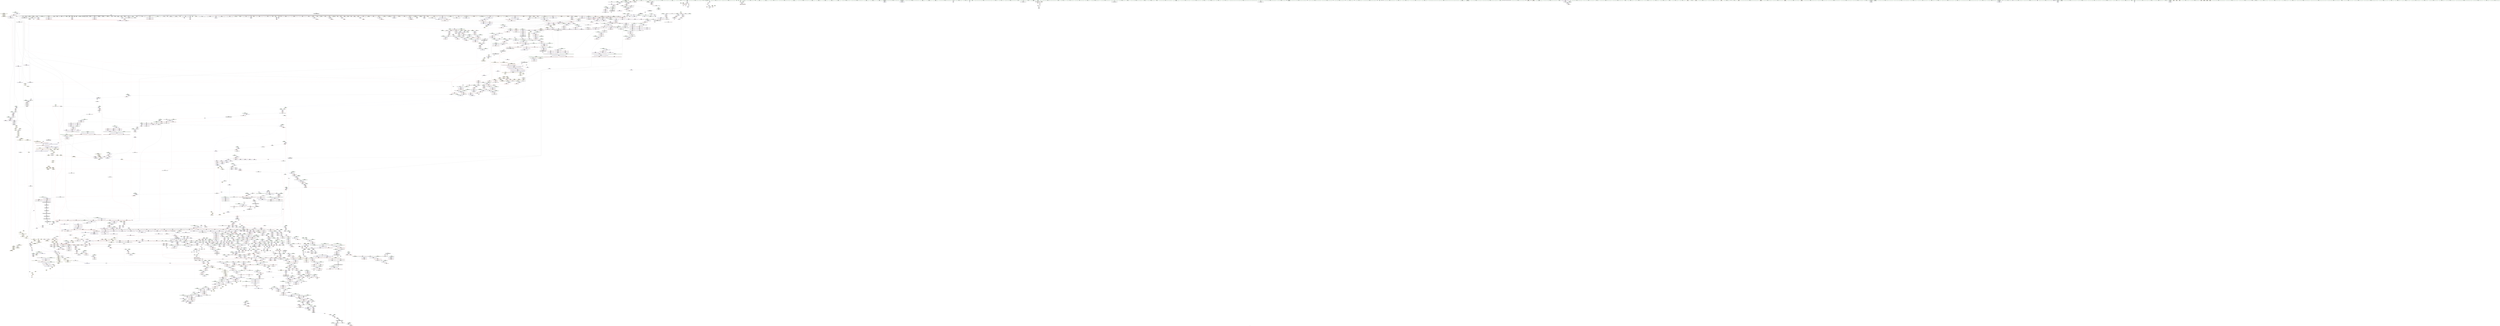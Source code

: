 digraph "SVFG" {
	label="SVFG";

	Node0x55b4343bb210 [shape=record,color=grey,label="{NodeID: 0\nNullPtr}"];
	Node0x55b4343bb210 -> Node0x55b43491e9e0[style=solid];
	Node0x55b4343bb210 -> Node0x55b43491eae0[style=solid];
	Node0x55b4343bb210 -> Node0x55b43491ebb0[style=solid];
	Node0x55b4343bb210 -> Node0x55b43491ec80[style=solid];
	Node0x55b4343bb210 -> Node0x55b43491ed50[style=solid];
	Node0x55b4343bb210 -> Node0x55b43491ee20[style=solid];
	Node0x55b4343bb210 -> Node0x55b43491eef0[style=solid];
	Node0x55b4343bb210 -> Node0x55b43491efc0[style=solid];
	Node0x55b4343bb210 -> Node0x55b43491f090[style=solid];
	Node0x55b4343bb210 -> Node0x55b43491f160[style=solid];
	Node0x55b4343bb210 -> Node0x55b43491f230[style=solid];
	Node0x55b4343bb210 -> Node0x55b43491f300[style=solid];
	Node0x55b4343bb210 -> Node0x55b43491f3d0[style=solid];
	Node0x55b4343bb210 -> Node0x55b43491f4a0[style=solid];
	Node0x55b4343bb210 -> Node0x55b43491f570[style=solid];
	Node0x55b4343bb210 -> Node0x55b43491f640[style=solid];
	Node0x55b4343bb210 -> Node0x55b43491f710[style=solid];
	Node0x55b4343bb210 -> Node0x55b43491f7e0[style=solid];
	Node0x55b4343bb210 -> Node0x55b43491f8b0[style=solid];
	Node0x55b4343bb210 -> Node0x55b43491f980[style=solid];
	Node0x55b4343bb210 -> Node0x55b43491fa50[style=solid];
	Node0x55b4343bb210 -> Node0x55b43491fb20[style=solid];
	Node0x55b4343bb210 -> Node0x55b43491fbf0[style=solid];
	Node0x55b4343bb210 -> Node0x55b43491fcc0[style=solid];
	Node0x55b4343bb210 -> Node0x55b43491fd90[style=solid];
	Node0x55b4343bb210 -> Node0x55b43491fe60[style=solid];
	Node0x55b4343bb210 -> Node0x55b43491ff30[style=solid];
	Node0x55b4343bb210 -> Node0x55b434920000[style=solid];
	Node0x55b4343bb210 -> Node0x55b4349200d0[style=solid];
	Node0x55b4343bb210 -> Node0x55b4349201a0[style=solid];
	Node0x55b4343bb210 -> Node0x55b434920270[style=solid];
	Node0x55b4343bb210 -> Node0x55b434920340[style=solid];
	Node0x55b4343bb210 -> Node0x55b434920410[style=solid];
	Node0x55b4343bb210 -> Node0x55b4349204e0[style=solid];
	Node0x55b4343bb210 -> Node0x55b4349205b0[style=solid];
	Node0x55b4343bb210 -> Node0x55b434920680[style=solid];
	Node0x55b4343bb210 -> Node0x55b434920750[style=solid];
	Node0x55b4343bb210 -> Node0x55b434920820[style=solid];
	Node0x55b4343bb210 -> Node0x55b4349208f0[style=solid];
	Node0x55b4343bb210 -> Node0x55b4349209c0[style=solid];
	Node0x55b4343bb210 -> Node0x55b434920a90[style=solid];
	Node0x55b4343bb210 -> Node0x55b434920b60[style=solid];
	Node0x55b4343bb210 -> Node0x55b434920c30[style=solid];
	Node0x55b4343bb210 -> Node0x55b434920d00[style=solid];
	Node0x55b4343bb210 -> Node0x55b434920dd0[style=solid];
	Node0x55b4343bb210 -> Node0x55b434920ea0[style=solid];
	Node0x55b4343bb210 -> Node0x55b434920f70[style=solid];
	Node0x55b4343bb210 -> Node0x55b434921040[style=solid];
	Node0x55b4343bb210 -> Node0x55b434921110[style=solid];
	Node0x55b4343bb210 -> Node0x55b4349211e0[style=solid];
	Node0x55b4343bb210 -> Node0x55b4349212b0[style=solid];
	Node0x55b4343bb210 -> Node0x55b434921380[style=solid];
	Node0x55b4343bb210 -> Node0x55b434921450[style=solid];
	Node0x55b4343bb210 -> Node0x55b434921520[style=solid];
	Node0x55b4343bb210 -> Node0x55b4349215f0[style=solid];
	Node0x55b4343bb210 -> Node0x55b4349216c0[style=solid];
	Node0x55b4343bb210 -> Node0x55b434921790[style=solid];
	Node0x55b4343bb210 -> Node0x55b434921860[style=solid];
	Node0x55b4343bb210 -> Node0x55b434921930[style=solid];
	Node0x55b4343bb210 -> Node0x55b434921a00[style=solid];
	Node0x55b4343bb210 -> Node0x55b434921ad0[style=solid];
	Node0x55b4343bb210 -> Node0x55b434921ba0[style=solid];
	Node0x55b4343bb210 -> Node0x55b434921c70[style=solid];
	Node0x55b4343bb210 -> Node0x55b434921d40[style=solid];
	Node0x55b4343bb210 -> Node0x55b434921e10[style=solid];
	Node0x55b4343bb210 -> Node0x55b434921ee0[style=solid];
	Node0x55b4343bb210 -> Node0x55b434921fb0[style=solid];
	Node0x55b4343bb210 -> Node0x55b434922080[style=solid];
	Node0x55b4343bb210 -> Node0x55b434922150[style=solid];
	Node0x55b4343bb210 -> Node0x55b434922220[style=solid];
	Node0x55b4343bb210 -> Node0x55b4349222f0[style=solid];
	Node0x55b4343bb210 -> Node0x55b434954ad0[style=solid];
	Node0x55b4343bb210 -> Node0x55b434957c90[style=solid];
	Node0x55b4343bb210 -> Node0x55b434957d60[style=solid];
	Node0x55b4343bb210 -> Node0x55b434957e30[style=solid];
	Node0x55b4343bb210 -> Node0x55b4349595c0[style=solid];
	Node0x55b4343bb210 -> Node0x55b434959690[style=solid];
	Node0x55b4343bb210 -> Node0x55b434959760[style=solid];
	Node0x55b4343bb210 -> Node0x55b43492c180[style=solid];
	Node0x55b4343bb210 -> Node0x55b43492c250[style=solid];
	Node0x55b4343bb210 -> Node0x55b43492c320[style=solid];
	Node0x55b4343bb210 -> Node0x55b43492fb30[style=solid];
	Node0x55b4343bb210 -> Node0x55b43496c2d0[style=solid];
	Node0x55b4343bb210 -> Node0x55b43496c3a0[style=solid];
	Node0x55b4343bb210 -> Node0x55b43496c470[style=solid];
	Node0x55b4343bb210 -> Node0x55b433de86f0[style=solid];
	Node0x55b4343bb210 -> Node0x55b4349a7d80[style=solid];
	Node0x55b4343bb210 -> Node0x55b4349ac9a0[style=solid];
	Node0x55b4343bb210 -> Node0x55b4349acb20[style=solid];
	Node0x55b4343bb210 -> Node0x55b4349ace20[style=solid];
	Node0x55b4343bb210:s64 -> Node0x55b434b23290[style=solid,color=red];
	Node0x55b4343bb210:s64 -> Node0x55b434b39240[style=solid,color=red];
	Node0x55b4349aaba0 [shape=record,color=grey,label="{NodeID: 2657\n2930 = Binary(2929, 1515, )\n}"];
	Node0x55b4349aaba0 -> Node0x55b43496d990[style=solid];
	Node0x55b43492c250 [shape=record,color=blue, style = dotted,label="{NodeID: 1550\n1316\<--3\n_M_finish\<--dummyVal\n_ZNSt12_Vector_baseISt6vectorIiSaIiEESaIS2_EE12_Vector_implC2ERKS3_\n|{<s0>103|<s1>145}}"];
	Node0x55b43492c250:s0 -> Node0x55b434a816d0[style=dashed,color=blue];
	Node0x55b43492c250:s1 -> Node0x55b434a82080[style=dashed,color=blue];
	Node0x55b43490a3e0 [shape=record,color=green,label="{NodeID: 443\n2703\<--2704\nexn.slot\<--exn.slot_field_insensitive\n_ZNSt12_Vector_baseIiSaIiEEC2EmRKS0_\n}"];
	Node0x55b43490a3e0 -> Node0x55b434950ec0[style=solid];
	Node0x55b43490a3e0 -> Node0x55b43496bd20[style=solid];
	Node0x55b434b3a1f0 [shape=record,color=black,label="{NodeID: 4207\n1323 = PHI(1257, )\n1st arg _ZNSt12_Vector_baseISt6vectorIiSaIiEESaIS2_EE17_M_create_storageEm }"];
	Node0x55b434b3a1f0 -> Node0x55b43492c4c0[style=solid];
	Node0x55b434919830 [shape=record,color=purple,label="{NodeID: 886\n1380\<--1375\n_M_impl\<--this1\n_ZNSt12_Vector_baseISt6vectorIiSaIiEESaIS2_EE11_M_allocateEm\n}"];
	Node0x55b434919830 -> Node0x55b4349264e0[style=solid];
	Node0x55b43494ff50 [shape=record,color=red,label="{NodeID: 1329\n2596\<--2586\n\<--__result.addr\n_ZSt13__copy_move_aILb1EPiS0_ET1_T0_S2_S1_\n|{<s0>222}}"];
	Node0x55b43494ff50:s0 -> Node0x55b434b1f460[style=solid,color=red];
	Node0x55b434902570 [shape=record,color=green,label="{NodeID: 222\n1244\<--1245\nexn.slot\<--exn.slot_field_insensitive\n_ZNSt12_Vector_baseISt6vectorIiSaIiEESaIS2_EEC2EmRKS3_\n}"];
	Node0x55b434902570 -> Node0x55b4349472c0[style=solid];
	Node0x55b434902570 -> Node0x55b43492bbd0[style=solid];
	Node0x55b434b23c50 [shape=record,color=black,label="{NodeID: 3986\n2543 = PHI(2535, )\n2nd arg _ZSt14__copy_move_a2ILb1EPiS0_ET1_T0_S2_S1_ }"];
	Node0x55b434b23c50 -> Node0x55b43496ab40[style=solid];
	Node0x55b43496e830 [shape=record,color=blue,label="{NodeID: 1772\n3106\<--3104\n__a.addr\<--__a\n_ZSt4swapIPiENSt9enable_ifIXsr6__and_ISt6__not_ISt15__is_tuple_likeIT_EESt21is_move_constructibleIS4_ESt18is_move_assignableIS4_EEE5valueEvE4typeERS4_SD_\n}"];
	Node0x55b43496e830 -> Node0x55b434953690[style=dashed];
	Node0x55b43496e830 -> Node0x55b434953760[style=dashed];
	Node0x55b434926340 [shape=record,color=black,label="{NodeID: 665\n1294\<--1283\n\<--this1\n_ZNSt6vectorIS_IiSaIiEESaIS1_EE21_M_default_initializeEm\n}"];
	Node0x55b434926340 -> Node0x55b434918c00[style=solid];
	Node0x55b434926340 -> Node0x55b434918cd0[style=solid];
	Node0x55b434944bc0 [shape=record,color=red,label="{NodeID: 1108\n855\<--854\n\<--_M_end_of_storage\n_ZNSt12_Vector_baseISt6vectorIiSaIiEESaIS2_EED2Ev\n}"];
	Node0x55b434944bc0 -> Node0x55b4349254a0[style=solid];
	Node0x55b4343f40f0 [shape=record,color=green,label="{NodeID: 1\n7\<--1\n__dso_handle\<--dummyObj\nGlob }"];
	Node0x55b4349aad20 [shape=record,color=grey,label="{NodeID: 2658\n1514 = Binary(1513, 1515, )\n}"];
	Node0x55b4349aad20 -> Node0x55b43492d770[style=solid];
	Node0x55b43492c320 [shape=record,color=blue, style = dotted,label="{NodeID: 1551\n1318\<--3\n_M_end_of_storage\<--dummyVal\n_ZNSt12_Vector_baseISt6vectorIiSaIiEESaIS2_EE12_Vector_implC2ERKS3_\n|{<s0>103|<s1>145}}"];
	Node0x55b43492c320:s0 -> Node0x55b434a816d0[style=dashed,color=blue];
	Node0x55b43492c320:s1 -> Node0x55b434a82080[style=dashed,color=blue];
	Node0x55b43490a4b0 [shape=record,color=green,label="{NodeID: 444\n2705\<--2706\nehselector.slot\<--ehselector.slot_field_insensitive\n_ZNSt12_Vector_baseIiSaIiEEC2EmRKS0_\n}"];
	Node0x55b43490a4b0 -> Node0x55b434950f90[style=solid];
	Node0x55b43490a4b0 -> Node0x55b43496bdf0[style=solid];
	Node0x55b434b3a300 [shape=record,color=black,label="{NodeID: 4208\n2329 = PHI(2170, )\n0th arg _ZNSt16allocator_traitsISaIiEE8allocateERS0_m }"];
	Node0x55b434b3a300 -> Node0x55b434932160[style=solid];
	Node0x55b434919900 [shape=record,color=purple,label="{NodeID: 887\n1518\<--1517\nincdec.ptr\<--\n_ZNSt27__uninitialized_default_n_1ILb0EE18__uninit_default_nIPSt6vectorIiSaIiEEmEET_S6_T0_\n}"];
	Node0x55b434919900 -> Node0x55b43492d840[style=solid];
	Node0x55b434950020 [shape=record,color=red,label="{NodeID: 1330\n2606\<--2603\n\<--__it.addr\n_ZSt12__niter_baseIPiET_S1_\n}"];
	Node0x55b434950020 -> Node0x55b434913960[style=solid];
	Node0x55b434902640 [shape=record,color=green,label="{NodeID: 223\n1246\<--1247\nehselector.slot\<--ehselector.slot_field_insensitive\n_ZNSt12_Vector_baseISt6vectorIiSaIiEESaIS2_EEC2EmRKS3_\n}"];
	Node0x55b434902640 -> Node0x55b434947390[style=solid];
	Node0x55b434902640 -> Node0x55b43492bca0[style=solid];
	Node0x55b434b23d60 [shape=record,color=black,label="{NodeID: 3987\n1052 = PHI(673, )\n0th arg _ZN9__gnu_cxx13new_allocatorIiEC2Ev }"];
	Node0x55b434b23d60 -> Node0x55b434959830[style=solid];
	Node0x55b434a2a7e0 [shape=record,color=yellow,style=double,label="{NodeID: 2880\n204V_1 = ENCHI(MR_204V_0)\npts\{130000 130001 130002 3390000 3390001 3390002 15840000 15840001 15840002 \}\nFun[_ZNSt12_Vector_baseISt6vectorIiSaIiEESaIS2_EE12_Vector_impl12_M_swap_dataERS5_]|{<s0>140|<s1>140|<s2>140|<s3>140|<s4>140}}"];
	Node0x55b434a2a7e0:s0 -> Node0x55b43494a450[style=dashed,color=red];
	Node0x55b434a2a7e0:s1 -> Node0x55b43494a520[style=dashed,color=red];
	Node0x55b434a2a7e0:s2 -> Node0x55b43494a5f0[style=dashed,color=red];
	Node0x55b434a2a7e0:s3 -> Node0x55b43492ed60[style=dashed,color=red];
	Node0x55b434a2a7e0:s4 -> Node0x55b43492ee30[style=dashed,color=red];
	Node0x55b43496e900 [shape=record,color=blue,label="{NodeID: 1773\n3108\<--3105\n__b.addr\<--__b\n_ZSt4swapIPiENSt9enable_ifIXsr6__and_ISt6__not_ISt15__is_tuple_likeIT_EESt21is_move_constructibleIS4_ESt18is_move_assignableIS4_EEE5valueEvE4typeERS4_SD_\n}"];
	Node0x55b43496e900 -> Node0x55b434953830[style=dashed];
	Node0x55b43496e900 -> Node0x55b434953900[style=dashed];
	Node0x55b434926410 [shape=record,color=black,label="{NodeID: 666\n1309\<--1308\n\<--this1\n_ZNSt12_Vector_baseISt6vectorIiSaIiEESaIS2_EE12_Vector_implC2ERKS3_\n|{<s0>108}}"];
	Node0x55b434926410:s0 -> Node0x55b434b38a50[style=solid,color=red];
	Node0x55b434944c90 [shape=record,color=red,label="{NodeID: 1109\n858\<--857\n\<--_M_start4\n_ZNSt12_Vector_baseISt6vectorIiSaIiEESaIS2_EED2Ev\n}"];
	Node0x55b434944c90 -> Node0x55b434925570[style=solid];
	Node0x55b4343a7e90 [shape=record,color=green,label="{NodeID: 2\n9\<--1\n\<--dummyObj\nCan only get source location for instruction, argument, global var or function.}"];
	Node0x55b4349aaea0 [shape=record,color=grey,label="{NodeID: 2659\n452 = cmp(450, 451, )\n}"];
	Node0x55b43492c3f0 [shape=record,color=blue,label="{NodeID: 1552\n1324\<--1322\nthis.addr\<--this\n_ZNSt12_Vector_baseISt6vectorIiSaIiEESaIS2_EE17_M_create_storageEm\n}"];
	Node0x55b43492c3f0 -> Node0x55b434947870[style=dashed];
	Node0x55b43490a580 [shape=record,color=green,label="{NodeID: 445\n2714\<--2715\n_ZNSt12_Vector_baseIiSaIiEE12_Vector_implC2ERKS0_\<--_ZNSt12_Vector_baseIiSaIiEE12_Vector_implC2ERKS0__field_insensitive\n}"];
	Node0x55b434b3a410 [shape=record,color=black,label="{NodeID: 4209\n2330 = PHI(2171, )\n1st arg _ZNSt16allocator_traitsISaIiEE8allocateERS0_m }"];
	Node0x55b434b3a410 -> Node0x55b434932230[style=solid];
	Node0x55b4349199d0 [shape=record,color=purple,label="{NodeID: 888\n1603\<--1602\n_M_impl\<--\n_ZNSt6vectorIS_IiSaIiEESaIS1_EE14_M_move_assignEOS3_St17integral_constantIbLb1EE\n|{<s0>129}}"];
	Node0x55b4349199d0:s0 -> Node0x55b434b23730[style=solid,color=red];
	Node0x55b4349500f0 [shape=record,color=red,label="{NodeID: 1331\n2624\<--2612\n\<--__first.addr\n_ZNSt11__copy_moveILb1ELb1ESt26random_access_iterator_tagE8__copy_mIiEEPT_PKS3_S6_S4_\n}"];
	Node0x55b4349500f0 -> Node0x55b434913b00[style=solid];
	Node0x55b434902710 [shape=record,color=green,label="{NodeID: 224\n1255\<--1256\n_ZNSt12_Vector_baseISt6vectorIiSaIiEESaIS2_EE12_Vector_implC2ERKS3_\<--_ZNSt12_Vector_baseISt6vectorIiSaIiEESaIS2_EE12_Vector_implC2ERKS3__field_insensitive\n}"];
	Node0x55b434b23ea0 [shape=record,color=black,label="{NodeID: 3988\n2683 = PHI(2238, )\n0th arg _ZN9__gnu_cxx13new_allocatorIiE7destroyIiEEvPT_ }"];
	Node0x55b434b23ea0 -> Node0x55b43496b910[style=solid];
	Node0x55b434a2a920 [shape=record,color=yellow,style=double,label="{NodeID: 2881\n50V_1 = ENCHI(MR_50V_0)\npts\{2367 \}\nFun[_ZSt14__copy_move_a2ILb1EPiS0_ET1_T0_S2_S1_]|{<s0>219}}"];
	Node0x55b434a2a920:s0 -> Node0x55b434a2ea90[style=dashed,color=red];
	Node0x55b43496e9d0 [shape=record,color=blue,label="{NodeID: 1774\n3110\<--3118\n__tmp\<--\n_ZSt4swapIPiENSt9enable_ifIXsr6__and_ISt6__not_ISt15__is_tuple_likeIT_EESt21is_move_constructibleIS4_ESt18is_move_assignableIS4_EEE5valueEvE4typeERS4_SD_\n}"];
	Node0x55b43496e9d0 -> Node0x55b434953aa0[style=dashed];
	Node0x55b43496e9d0 -> Node0x55b434953b70[style=dashed];
	Node0x55b4349264e0 [shape=record,color=black,label="{NodeID: 667\n1381\<--1380\n\<--_M_impl\n_ZNSt12_Vector_baseISt6vectorIiSaIiEESaIS2_EE11_M_allocateEm\n|{<s0>110}}"];
	Node0x55b4349264e0:s0 -> Node0x55b434b27770[style=solid,color=red];
	Node0x55b434944d60 [shape=record,color=red,label="{NodeID: 1110\n892\<--886\n\<--__first.addr\n_ZSt8_DestroyIPSt6vectorIiSaIiEEEvT_S4_\n|{<s0>83}}"];
	Node0x55b434944d60:s0 -> Node0x55b434b1fbd0[style=solid,color=red];
	Node0x55b4345b00b0 [shape=record,color=green,label="{NodeID: 3\n18\<--1\n\<--dummyObj\nCan only get source location for instruction, argument, global var or function.}"];
	Node0x55b4349ab020 [shape=record,color=grey,label="{NodeID: 2660\n910 = cmp(908, 909, )\n}"];
	Node0x55b43492c4c0 [shape=record,color=blue,label="{NodeID: 1553\n1326\<--1323\n__n.addr\<--__n\n_ZNSt12_Vector_baseISt6vectorIiSaIiEESaIS2_EE17_M_create_storageEm\n}"];
	Node0x55b43492c4c0 -> Node0x55b434947940[style=dashed];
	Node0x55b43492c4c0 -> Node0x55b434947a10[style=dashed];
	Node0x55b43490a680 [shape=record,color=green,label="{NodeID: 446\n2718\<--2719\n_ZNSt12_Vector_baseIiSaIiEE17_M_create_storageEm\<--_ZNSt12_Vector_baseIiSaIiEE17_M_create_storageEm_field_insensitive\n}"];
	Node0x55b434b3a520 [shape=record,color=black,label="{NodeID: 4210\n2813 = PHI(3084, )\n0th arg _ZN9__gnu_cxx13new_allocatorIiEC2ERKS1_ }"];
	Node0x55b434b3a520 -> Node0x55b43496c950[style=solid];
	Node0x55b434a12730 [shape=record,color=yellow,style=double,label="{NodeID: 3103\n83V_1 = ENCHI(MR_83V_0)\npts\{333 \}\nFun[_Z5_mainRSi]}"];
	Node0x55b434a12730 -> Node0x55b434941d70[style=dashed];
	Node0x55b434919aa0 [shape=record,color=purple,label="{NodeID: 889\n1605\<--1604\n_M_impl2\<--\n_ZNSt6vectorIS_IiSaIiEESaIS1_EE14_M_move_assignEOS3_St17integral_constantIbLb1EE\n|{<s0>129}}"];
	Node0x55b434919aa0:s0 -> Node0x55b434b238b0[style=solid,color=red];
	Node0x55b4349501c0 [shape=record,color=red,label="{NodeID: 1332\n2635\<--2612\n\<--__first.addr\n_ZNSt11__copy_moveILb1ELb1ESt26random_access_iterator_tagE8__copy_mIiEEPT_PKS3_S6_S4_\n}"];
	Node0x55b4349501c0 -> Node0x55b434913ca0[style=solid];
	Node0x55b434902810 [shape=record,color=green,label="{NodeID: 225\n1259\<--1260\n_ZNSt12_Vector_baseISt6vectorIiSaIiEESaIS2_EE17_M_create_storageEm\<--_ZNSt12_Vector_baseISt6vectorIiSaIiEESaIS2_EE17_M_create_storageEm_field_insensitive\n}"];
	Node0x55b434b23fe0 [shape=record,color=black,label="{NodeID: 3989\n2684 = PHI(2239, )\n1st arg _ZN9__gnu_cxx13new_allocatorIiE7destroyIiEEvPT_ }"];
	Node0x55b434b23fe0 -> Node0x55b43496b9e0[style=solid];
	Node0x55b43496eaa0 [shape=record,color=blue,label="{NodeID: 1775\n3123\<--3122\n\<--\n_ZSt4swapIPiENSt9enable_ifIXsr6__and_ISt6__not_ISt15__is_tuple_likeIT_EESt21is_move_constructibleIS4_ESt18is_move_assignableIS4_EEE5valueEvE4typeERS4_SD_\n|{|<s1>250|<s2>251|<s3>252}}"];
	Node0x55b43496eaa0 -> Node0x55b434953b70[style=dashed];
	Node0x55b43496eaa0:s1 -> Node0x55b434a84340[style=dashed,color=blue];
	Node0x55b43496eaa0:s2 -> Node0x55b434a84500[style=dashed,color=blue];
	Node0x55b43496eaa0:s3 -> Node0x55b434a846c0[style=dashed,color=blue];
	Node0x55b4349265b0 [shape=record,color=black,label="{NodeID: 668\n1366\<--1388\n_ZNSt12_Vector_baseISt6vectorIiSaIiEESaIS2_EE11_M_allocateEm_ret\<--cond\n_ZNSt12_Vector_baseISt6vectorIiSaIiEESaIS2_EE11_M_allocateEm\n|{<s0>109}}"];
	Node0x55b4349265b0:s0 -> Node0x55b434b2fbe0[style=solid,color=blue];
	Node0x55b434944e30 [shape=record,color=red,label="{NodeID: 1111\n893\<--888\n\<--__last.addr\n_ZSt8_DestroyIPSt6vectorIiSaIiEEEvT_S4_\n|{<s0>83}}"];
	Node0x55b434944e30:s0 -> Node0x55b434b1fce0[style=solid,color=red];
	Node0x55b4343df6c0 [shape=record,color=green,label="{NodeID: 4\n20\<--1\n_ZSt4cout\<--dummyObj\nGlob }"];
	Node0x55b4349ab1a0 [shape=record,color=grey,label="{NodeID: 2661\n408 = cmp(406, 407, )\n}"];
	Node0x55b43492c590 [shape=record,color=blue,label="{NodeID: 1554\n1336\<--1332\n_M_start\<--call\n_ZNSt12_Vector_baseISt6vectorIiSaIiEESaIS2_EE17_M_create_storageEm\n|{|<s2>104}}"];
	Node0x55b43492c590 -> Node0x55b434947ae0[style=dashed];
	Node0x55b43492c590 -> Node0x55b434947bb0[style=dashed];
	Node0x55b43492c590:s2 -> Node0x55b434a81830[style=dashed,color=blue];
	Node0x55b43490a780 [shape=record,color=green,label="{NodeID: 447\n2736\<--2737\nthis.addr\<--this.addr_field_insensitive\n_ZNSt6vectorIiSaIiEE21_M_default_initializeEm\n}"];
	Node0x55b43490a780 -> Node0x55b434951060[style=solid];
	Node0x55b43490a780 -> Node0x55b43496bec0[style=solid];
	Node0x55b434b3a630 [shape=record,color=black,label="{NodeID: 4211\n2814 = PHI(3086, )\n1st arg _ZN9__gnu_cxx13new_allocatorIiEC2ERKS1_ }"];
	Node0x55b434b3a630 -> Node0x55b43496ca20[style=solid];
	Node0x55b434919b70 [shape=record,color=purple,label="{NodeID: 890\n1610\<--1609\n_M_impl3\<--\n_ZNSt6vectorIS_IiSaIiEESaIS1_EE14_M_move_assignEOS3_St17integral_constantIbLb1EE\n|{<s0>130}}"];
	Node0x55b434919b70:s0 -> Node0x55b434b23730[style=solid,color=red];
	Node0x55b434950290 [shape=record,color=red,label="{NodeID: 1333\n2623\<--2614\n\<--__last.addr\n_ZNSt11__copy_moveILb1ELb1ESt26random_access_iterator_tagE8__copy_mIiEEPT_PKS3_S6_S4_\n}"];
	Node0x55b434950290 -> Node0x55b434913a30[style=solid];
	Node0x55b434902910 [shape=record,color=green,label="{NodeID: 226\n1277\<--1278\nthis.addr\<--this.addr_field_insensitive\n_ZNSt6vectorIS_IiSaIiEESaIS1_EE21_M_default_initializeEm\n}"];
	Node0x55b434902910 -> Node0x55b434947460[style=solid];
	Node0x55b434902910 -> Node0x55b43492bd70[style=solid];
	Node0x55b434b24120 [shape=record,color=black,label="{NodeID: 3990\n806 = PHI(529, )\n0th arg _ZN9__gnu_cxx13new_allocatorISt6vectorIiSaIiEEEC2Ev }"];
	Node0x55b434b24120 -> Node0x55b434957f00[style=solid];
	Node0x55b43496eb70 [shape=record,color=blue,label="{NodeID: 1776\n3127\<--3126\n\<--\n_ZSt4swapIPiENSt9enable_ifIXsr6__and_ISt6__not_ISt15__is_tuple_likeIT_EESt21is_move_constructibleIS4_ESt18is_move_assignableIS4_EEE5valueEvE4typeERS4_SD_\n|{<s0>250|<s1>251|<s2>252}}"];
	Node0x55b43496eb70:s0 -> Node0x55b434a84340[style=dashed,color=blue];
	Node0x55b43496eb70:s1 -> Node0x55b434a84500[style=dashed,color=blue];
	Node0x55b43496eb70:s2 -> Node0x55b434a846c0[style=dashed,color=blue];
	Node0x55b434926680 [shape=record,color=black,label="{NodeID: 669\n1400\<--1399\n\<--\n_ZNSt16allocator_traitsISaISt6vectorIiSaIiEEEE8allocateERS3_m\n|{<s0>111}}"];
	Node0x55b434926680:s0 -> Node0x55b434b23070[style=solid,color=red];
	Node0x55b434944f00 [shape=record,color=red,label="{NodeID: 1112\n908\<--901\n\<--__first.addr\n_ZNSt12_Destroy_auxILb0EE9__destroyIPSt6vectorIiSaIiEEEEvT_S6_\n}"];
	Node0x55b434944f00 -> Node0x55b4349ab020[style=solid];
	Node0x55b4343a8010 [shape=record,color=green,label="{NodeID: 5\n21\<--1\n.str\<--dummyObj\nGlob }"];
	Node0x55b4349ab320 [shape=record,color=grey,label="{NodeID: 2662\n416 = cmp(414, 415, )\n}"];
	Node0x55b43492c660 [shape=record,color=blue,label="{NodeID: 1555\n1342\<--1340\n_M_finish\<--\n_ZNSt12_Vector_baseISt6vectorIiSaIiEESaIS2_EE17_M_create_storageEm\n|{<s0>104}}"];
	Node0x55b43492c660:s0 -> Node0x55b434a81830[style=dashed,color=blue];
	Node0x55b43490a850 [shape=record,color=green,label="{NodeID: 448\n2738\<--2739\n__n.addr\<--__n.addr_field_insensitive\n_ZNSt6vectorIiSaIiEE21_M_default_initializeEm\n}"];
	Node0x55b43490a850 -> Node0x55b434951130[style=solid];
	Node0x55b43490a850 -> Node0x55b43496bf90[style=solid];
	Node0x55b434b3a740 [shape=record,color=black,label="{NodeID: 4212\n2503 = PHI(2495, )\n0th arg _ZSt4copyISt13move_iteratorIPiES1_ET0_T_S4_S3_ }"];
	Node0x55b434b3a740 -> Node0x55b434933410[style=solid];
	Node0x55b434a128f0 [shape=record,color=yellow,style=double,label="{NodeID: 3105\n87V_1 = ENCHI(MR_87V_0)\npts\{337 \}\nFun[_Z5_mainRSi]}"];
	Node0x55b434a128f0 -> Node0x55b4349420b0[style=dashed];
	Node0x55b434a128f0 -> Node0x55b434942180[style=dashed];
	Node0x55b434a128f0 -> Node0x55b434942250[style=dashed];
	Node0x55b434a128f0 -> Node0x55b434942320[style=dashed];
	Node0x55b434919c40 [shape=record,color=purple,label="{NodeID: 891\n1613\<--1612\n_M_impl4\<--\n_ZNSt6vectorIS_IiSaIiEESaIS1_EE14_M_move_assignEOS3_St17integral_constantIbLb1EE\n|{<s0>130}}"];
	Node0x55b434919c40:s0 -> Node0x55b434b238b0[style=solid,color=red];
	Node0x55b434950360 [shape=record,color=red,label="{NodeID: 1334\n2633\<--2616\n\<--__result.addr\n_ZNSt11__copy_moveILb1ELb1ESt26random_access_iterator_tagE8__copy_mIiEEPT_PKS3_S6_S4_\n}"];
	Node0x55b434950360 -> Node0x55b434913bd0[style=solid];
	Node0x55b4349029e0 [shape=record,color=green,label="{NodeID: 227\n1279\<--1280\n__n.addr\<--__n.addr_field_insensitive\n_ZNSt6vectorIS_IiSaIiEESaIS1_EE21_M_default_initializeEm\n}"];
	Node0x55b4349029e0 -> Node0x55b434947530[style=solid];
	Node0x55b4349029e0 -> Node0x55b43492be40[style=solid];
	Node0x55b434b24260 [shape=record,color=black,label="{NodeID: 3991\n3017 = PHI(2947, )\n0th arg _ZNSt6vectorIiSaIiEEC2ERKS0_ }"];
	Node0x55b434b24260 -> Node0x55b43496e010[style=solid];
	Node0x55b43496ec40 [shape=record,color=blue,label="{NodeID: 1777\n3132\<--3131\n__t.addr\<--__t\n_ZSt4moveIRPiEONSt16remove_referenceIT_E4typeEOS3_\n}"];
	Node0x55b43496ec40 -> Node0x55b434953c40[style=dashed];
	Node0x55b434926750 [shape=record,color=black,label="{NodeID: 670\n1390\<--1402\n_ZNSt16allocator_traitsISaISt6vectorIiSaIiEEEE8allocateERS3_m_ret\<--call\n_ZNSt16allocator_traitsISaISt6vectorIiSaIiEEEE8allocateERS3_m\n|{<s0>110}}"];
	Node0x55b434926750:s0 -> Node0x55b434b2fcf0[style=solid,color=blue];
	Node0x55b434944fd0 [shape=record,color=red,label="{NodeID: 1113\n912\<--901\n\<--__first.addr\n_ZNSt12_Destroy_auxILb0EE9__destroyIPSt6vectorIiSaIiEEEEvT_S6_\n|{<s0>84}}"];
	Node0x55b434944fd0:s0 -> Node0x55b434b3b310[style=solid,color=red];
	Node0x55b4343f4c30 [shape=record,color=green,label="{NodeID: 6\n23\<--1\n.str.3\<--dummyObj\nGlob }"];
	Node0x55b4349ab4a0 [shape=record,color=grey,label="{NodeID: 2663\n374 = cmp(372, 373, )\n}"];
	Node0x55b43492c730 [shape=record,color=blue,label="{NodeID: 1556\n1350\<--1348\n_M_end_of_storage\<--add.ptr\n_ZNSt12_Vector_baseISt6vectorIiSaIiEESaIS2_EE17_M_create_storageEm\n|{<s0>104}}"];
	Node0x55b43492c730:s0 -> Node0x55b434a81830[style=dashed,color=blue];
	Node0x55b43490a920 [shape=record,color=green,label="{NodeID: 449\n2751\<--2752\n_ZSt27__uninitialized_default_n_aIPimiET_S1_T0_RSaIT1_E\<--_ZSt27__uninitialized_default_n_aIPimiET_S1_T0_RSaIT1_E_field_insensitive\n}"];
	Node0x55b434b3a880 [shape=record,color=black,label="{NodeID: 4213\n2504 = PHI(2497, )\n1st arg _ZSt4copyISt13move_iteratorIPiES1_ET0_T_S4_S3_ }"];
	Node0x55b434b3a880 -> Node0x55b4349334e0[style=solid];
	Node0x55b434a129d0 [shape=record,color=yellow,style=double,label="{NodeID: 3106\n89V_1 = ENCHI(MR_89V_0)\npts\{343 \}\nFun[_Z5_mainRSi]}"];
	Node0x55b434a129d0 -> Node0x55b434955f50[style=dashed];
	Node0x55b434a129d0 -> Node0x55b434956430[style=dashed];
	Node0x55b434919d10 [shape=record,color=purple,label="{NodeID: 892\n1680\<--1679\n_M_start\<--this1\n_ZNSt12_Vector_baseISt6vectorIiSaIiEESaIS2_EE12_Vector_impl12_M_swap_dataERS5_\n|{<s0>140}}"];
	Node0x55b434919d10:s0 -> Node0x55b434b3ec30[style=solid,color=red];
	Node0x55b434950430 [shape=record,color=red,label="{NodeID: 1335\n2643\<--2616\n\<--__result.addr\n_ZNSt11__copy_moveILb1ELb1ESt26random_access_iterator_tagE8__copy_mIiEEPT_PKS3_S6_S4_\n}"];
	Node0x55b434950430 -> Node0x55b43493fe90[style=solid];
	Node0x55b434902ab0 [shape=record,color=green,label="{NodeID: 228\n1292\<--1293\n_ZSt27__uninitialized_default_n_aIPSt6vectorIiSaIiEEmS2_ET_S4_T0_RSaIT1_E\<--_ZSt27__uninitialized_default_n_aIPSt6vectorIiSaIiEEmS2_ET_S4_T0_RSaIT1_E_field_insensitive\n}"];
	Node0x55b434b243a0 [shape=record,color=black,label="{NodeID: 3992\n3018 = PHI(2949, )\n1st arg _ZNSt6vectorIiSaIiEEC2ERKS0_ }"];
	Node0x55b434b243a0 -> Node0x55b43496e0e0[style=solid];
	Node0x55b43496ed10 [shape=record,color=blue,label="{NodeID: 1778\n3142\<--3138\n__one.addr\<--__one\n_ZSt18__do_alloc_on_moveISaIiEEvRT_S2_St17integral_constantIbLb1EE\n}"];
	Node0x55b43496ed10 -> Node0x55b434953d10[style=dashed];
	Node0x55b434926820 [shape=record,color=black,label="{NodeID: 671\n1436\<--1432\n\<--call2\n_ZN9__gnu_cxx13new_allocatorISt6vectorIiSaIiEEE8allocateEmPKv\n}"];
	Node0x55b434926820 -> Node0x55b4349268f0[style=solid];
	Node0x55b4349450a0 [shape=record,color=red,label="{NodeID: 1114\n920\<--901\n\<--__first.addr\n_ZNSt12_Destroy_auxILb0EE9__destroyIPSt6vectorIiSaIiEEEEvT_S6_\n}"];
	Node0x55b4349450a0 -> Node0x55b434917c90[style=solid];
	Node0x55b4348c2820 [shape=record,color=green,label="{NodeID: 7\n25\<--1\n.str.4\<--dummyObj\nGlob }"];
	Node0x55b4349ab620 [shape=record,color=grey,label="{NodeID: 2664\n2631 = cmp(2630, 1378, )\n}"];
	Node0x55b43492c800 [shape=record,color=blue,label="{NodeID: 1557\n1358\<--1356\nthis.addr\<--this\n_ZN9__gnu_cxx13new_allocatorISt6vectorIiSaIiEEEC2ERKS4_\n}"];
	Node0x55b43492c800 -> Node0x55b434947c80[style=dashed];
	Node0x55b43490aa20 [shape=record,color=green,label="{NodeID: 450\n2761\<--2762\nthis.addr\<--this.addr_field_insensitive\n_ZNSt12_Vector_baseIiSaIiEE12_Vector_implC2ERKS0_\n}"];
	Node0x55b43490aa20 -> Node0x55b4349512d0[style=solid];
	Node0x55b43490aa20 -> Node0x55b43496c130[style=solid];
	Node0x55b434b3a9c0 [shape=record,color=black,label="{NodeID: 4214\n2505 = PHI(2493, )\n2nd arg _ZSt4copyISt13move_iteratorIPiES1_ET0_T_S4_S3_ }"];
	Node0x55b434b3a9c0 -> Node0x55b4349335b0[style=solid];
	Node0x55b434a12ab0 [shape=record,color=yellow,style=double,label="{NodeID: 3107\n91V_1 = ENCHI(MR_91V_0)\npts\{345 \}\nFun[_Z5_mainRSi]}"];
	Node0x55b434a12ab0 -> Node0x55b434956020[style=dashed];
	Node0x55b434a12ab0 -> Node0x55b434956500[style=dashed];
	Node0x55b434919de0 [shape=record,color=purple,label="{NodeID: 893\n1686\<--1679\n_M_finish\<--this1\n_ZNSt12_Vector_baseISt6vectorIiSaIiEESaIS2_EE12_Vector_impl12_M_swap_dataERS5_\n|{<s0>141}}"];
	Node0x55b434919de0:s0 -> Node0x55b434b3ec30[style=solid,color=red];
	Node0x55b434950500 [shape=record,color=red,label="{NodeID: 1336\n2630\<--2618\n\<--_Num\n_ZNSt11__copy_moveILb1ELb1ESt26random_access_iterator_tagE8__copy_mIiEEPT_PKS3_S6_S4_\n}"];
	Node0x55b434950500 -> Node0x55b4349ab620[style=solid];
	Node0x55b43490b1a0 [shape=record,color=green,label="{NodeID: 229\n1302\<--1303\nthis.addr\<--this.addr_field_insensitive\n_ZNSt12_Vector_baseISt6vectorIiSaIiEESaIS2_EE12_Vector_implC2ERKS3_\n}"];
	Node0x55b43490b1a0 -> Node0x55b4349476d0[style=solid];
	Node0x55b43490b1a0 -> Node0x55b43492bfe0[style=solid];
	Node0x55b434b244e0 [shape=record,color=black,label="{NodeID: 3993\n1833 = PHI(625, )\n0th arg _ZNSt6vectorIiSaIiEE17_M_realloc_insertIJRKiEEEvN9__gnu_cxx17__normal_iteratorIPiS1_EEDpOT_ }"];
	Node0x55b434b244e0 -> Node0x55b43492f580[style=solid];
	Node0x55b43496ede0 [shape=record,color=blue,label="{NodeID: 1779\n3144\<--3139\n__two.addr\<--__two\n_ZSt18__do_alloc_on_moveISaIiEEvRT_S2_St17integral_constantIbLb1EE\n}"];
	Node0x55b43496ede0 -> Node0x55b434953de0[style=dashed];
	Node0x55b4349268f0 [shape=record,color=black,label="{NodeID: 672\n1406\<--1436\n_ZN9__gnu_cxx13new_allocatorISt6vectorIiSaIiEEE8allocateEmPKv_ret\<--\n_ZN9__gnu_cxx13new_allocatorISt6vectorIiSaIiEEE8allocateEmPKv\n|{<s0>111}}"];
	Node0x55b4349268f0:s0 -> Node0x55b434b2fe00[style=solid,color=blue];
	Node0x55b434945170 [shape=record,color=red,label="{NodeID: 1115\n909\<--903\n\<--__last.addr\n_ZNSt12_Destroy_auxILb0EE9__destroyIPSt6vectorIiSaIiEEEEvT_S6_\n}"];
	Node0x55b434945170 -> Node0x55b4349ab020[style=solid];
	Node0x55b4348c28e0 [shape=record,color=green,label="{NodeID: 8\n27\<--1\n.str.5\<--dummyObj\nGlob }"];
	Node0x55b4349ab7a0 [shape=record,color=grey,label="{NodeID: 2665\n2113 = cmp(2111, 2112, )\n}"];
	Node0x55b43492c8d0 [shape=record,color=blue,label="{NodeID: 1558\n1360\<--1357\n.addr\<--\n_ZN9__gnu_cxx13new_allocatorISt6vectorIiSaIiEEEC2ERKS4_\n}"];
	Node0x55b43490aaf0 [shape=record,color=green,label="{NodeID: 451\n2763\<--2764\n__a.addr\<--__a.addr_field_insensitive\n_ZNSt12_Vector_baseIiSaIiEE12_Vector_implC2ERKS0_\n}"];
	Node0x55b43490aaf0 -> Node0x55b4349513a0[style=solid];
	Node0x55b43490aaf0 -> Node0x55b43496c200[style=solid];
	Node0x55b434b3ab00 [shape=record,color=black,label="{NodeID: 4215\n2180 = PHI(1897, 1913, )\n0th arg _ZSt34__uninitialized_move_if_noexcept_aIPiS0_SaIiEET0_T_S3_S2_RT1_ }"];
	Node0x55b434b3ab00 -> Node0x55b434931120[style=solid];
	Node0x55b434919eb0 [shape=record,color=purple,label="{NodeID: 894\n1690\<--1679\n_M_end_of_storage\<--this1\n_ZNSt12_Vector_baseISt6vectorIiSaIiEESaIS2_EE12_Vector_impl12_M_swap_dataERS5_\n|{<s0>142}}"];
	Node0x55b434919eb0:s0 -> Node0x55b434b3ec30[style=solid,color=red];
	Node0x55b4349505d0 [shape=record,color=red,label="{NodeID: 1337\n2637\<--2618\n\<--_Num\n_ZNSt11__copy_moveILb1ELb1ESt26random_access_iterator_tagE8__copy_mIiEEPT_PKS3_S6_S4_\n}"];
	Node0x55b4349505d0 -> Node0x55b4349a8da0[style=solid];
	Node0x55b43490b230 [shape=record,color=green,label="{NodeID: 230\n1304\<--1305\n__a.addr\<--__a.addr_field_insensitive\n_ZNSt12_Vector_baseISt6vectorIiSaIiEESaIS2_EE12_Vector_implC2ERKS3_\n}"];
	Node0x55b43490b230 -> Node0x55b4349477a0[style=solid];
	Node0x55b43490b230 -> Node0x55b43492c0b0[style=solid];
	Node0x55b434b24620 [shape=record,color=black,label="{NodeID: 3994\n1834 = PHI(661, )\n1st arg _ZNSt6vectorIiSaIiEE17_M_realloc_insertIJRKiEEEvN9__gnu_cxx17__normal_iteratorIPiS1_EEDpOT_ }"];
	Node0x55b434b24620 -> Node0x55b43492f4b0[style=solid];
	Node0x55b43496eeb0 [shape=record,color=blue,label="{NodeID: 1780\n3156\<--3155\n__t.addr\<--__t\n_ZSt4moveIRSaIiEEONSt16remove_referenceIT_E4typeEOS3_\n}"];
	Node0x55b43496eeb0 -> Node0x55b434953eb0[style=dashed];
	Node0x55b4349269c0 [shape=record,color=black,label="{NodeID: 673\n1438\<--1445\n_ZNK9__gnu_cxx13new_allocatorISt6vectorIiSaIiEEE8max_sizeEv_ret\<--\n_ZNK9__gnu_cxx13new_allocatorISt6vectorIiSaIiEEE8max_sizeEv\n|{<s0>112}}"];
	Node0x55b4349269c0:s0 -> Node0x55b434b2ff40[style=solid,color=blue];
	Node0x55b434945240 [shape=record,color=red,label="{NodeID: 1116\n930\<--927\n\<--__pointer.addr\n_ZSt8_DestroyISt6vectorIiSaIiEEEvPT_\n|{<s0>86}}"];
	Node0x55b434945240:s0 -> Node0x55b434b38880[style=solid,color=red];
	Node0x55b4348c3210 [shape=record,color=green,label="{NodeID: 9\n29\<--1\n_ZSt3cin\<--dummyObj\nGlob |{<s0>73}}"];
	Node0x55b4348c3210:s0 -> Node0x55b434b25b50[style=solid,color=red];
	Node0x55b4349ab920 [shape=record,color=grey,label="{NodeID: 2666\n2109 = cmp(2107, 2108, )\n}"];
	Node0x55b43492c9a0 [shape=record,color=blue,label="{NodeID: 1559\n1369\<--1367\nthis.addr\<--this\n_ZNSt12_Vector_baseISt6vectorIiSaIiEESaIS2_EE11_M_allocateEm\n}"];
	Node0x55b43492c9a0 -> Node0x55b434947d50[style=dashed];
	Node0x55b43490abc0 [shape=record,color=green,label="{NodeID: 452\n2771\<--2772\n_ZNSaIiEC2ERKS_\<--_ZNSaIiEC2ERKS__field_insensitive\n}"];
	Node0x55b434b3ad10 [shape=record,color=black,label="{NodeID: 4216\n2181 = PHI(1901, 1917, )\n1st arg _ZSt34__uninitialized_move_if_noexcept_aIPiS0_SaIiEET0_T_S3_S2_RT1_ }"];
	Node0x55b434b3ad10 -> Node0x55b4349311f0[style=solid];
	Node0x55b434a12c70 [shape=record,color=yellow,style=double,label="{NodeID: 3109\n95V_1 = ENCHI(MR_95V_0)\npts\{349 \}\nFun[_Z5_mainRSi]}"];
	Node0x55b434a12c70 -> Node0x55b434942800[style=dashed];
	Node0x55b434919f80 [shape=record,color=purple,label="{NodeID: 895\n1682\<--1681\n_M_start2\<--\n_ZNSt12_Vector_baseISt6vectorIiSaIiEESaIS2_EE12_Vector_impl12_M_swap_dataERS5_\n|{<s0>140}}"];
	Node0x55b434919f80:s0 -> Node0x55b434b3edc0[style=solid,color=red];
	Node0x55b4349506a0 [shape=record,color=red,label="{NodeID: 1338\n2644\<--2618\n\<--_Num\n_ZNSt11__copy_moveILb1ELb1ESt26random_access_iterator_tagE8__copy_mIiEEPT_PKS3_S6_S4_\n}"];
	Node0x55b43490b300 [shape=record,color=green,label="{NodeID: 231\n1312\<--1313\n_ZNSaISt6vectorIiSaIiEEEC2ERKS2_\<--_ZNSaISt6vectorIiSaIiEEEC2ERKS2__field_insensitive\n}"];
	Node0x55b434b24760 [shape=record,color=black,label="{NodeID: 3995\n1835 = PHI(659, )\n2nd arg _ZNSt6vectorIiSaIiEE17_M_realloc_insertIJRKiEEEvN9__gnu_cxx17__normal_iteratorIPiS1_EEDpOT_ }"];
	Node0x55b434b24760 -> Node0x55b43492f650[style=solid];
	Node0x55b434926a90 [shape=record,color=black,label="{NodeID: 674\n1449\<--1464\n_ZSt27__uninitialized_default_n_aIPSt6vectorIiSaIiEEmS2_ET_S4_T0_RSaIT1_E_ret\<--call\n_ZSt27__uninitialized_default_n_aIPSt6vectorIiSaIiEEmS2_ET_S4_T0_RSaIT1_E\n|{<s0>107}}"];
	Node0x55b434926a90:s0 -> Node0x55b434b2fad0[style=solid,color=blue];
	Node0x55b434945310 [shape=record,color=red,label="{NodeID: 1117\n938\<--935\n\<--__r.addr\n_ZSt11__addressofISt6vectorIiSaIiEEEPT_RS3_\n}"];
	Node0x55b434945310 -> Node0x55b434925640[style=solid];
	Node0x55b4348c3310 [shape=record,color=green,label="{NodeID: 10\n30\<--1\n.str.6\<--dummyObj\nGlob }"];
	Node0x55b4349abaa0 [shape=record,color=grey,label="{NodeID: 2667\n2091 = cmp(2089, 2090, )\n}"];
	Node0x55b43492ca70 [shape=record,color=blue,label="{NodeID: 1560\n1371\<--1368\n__n.addr\<--__n\n_ZNSt12_Vector_baseISt6vectorIiSaIiEESaIS2_EE11_M_allocateEm\n}"];
	Node0x55b43492ca70 -> Node0x55b434947e20[style=dashed];
	Node0x55b43492ca70 -> Node0x55b434947ef0[style=dashed];
	Node0x55b43490acc0 [shape=record,color=green,label="{NodeID: 453\n2783\<--2784\nthis.addr\<--this.addr_field_insensitive\n_ZNSt12_Vector_baseIiSaIiEE17_M_create_storageEm\n}"];
	Node0x55b43490acc0 -> Node0x55b434951470[style=solid];
	Node0x55b43490acc0 -> Node0x55b43496c540[style=solid];
	Node0x55b434b3ae90 [shape=record,color=black,label="{NodeID: 4217\n2182 = PHI(1902, 1918, )\n2nd arg _ZSt34__uninitialized_move_if_noexcept_aIPiS0_SaIiEET0_T_S3_S2_RT1_ }"];
	Node0x55b434b3ae90 -> Node0x55b4349312c0[style=solid];
	Node0x55b43491a050 [shape=record,color=purple,label="{NodeID: 896\n1688\<--1687\n_M_finish3\<--\n_ZNSt12_Vector_baseISt6vectorIiSaIiEESaIS2_EE12_Vector_impl12_M_swap_dataERS5_\n|{<s0>141}}"];
	Node0x55b43491a050:s0 -> Node0x55b434b3edc0[style=solid,color=red];
	Node0x55b434950770 [shape=record,color=red,label="{NodeID: 1339\n2657\<--2654\n\<--__it.addr\n_ZSt12__miter_baseIPiET_S1_\n}"];
	Node0x55b434950770 -> Node0x55b434913e40[style=solid];
	Node0x55b43490b400 [shape=record,color=green,label="{NodeID: 232\n1324\<--1325\nthis.addr\<--this.addr_field_insensitive\n_ZNSt12_Vector_baseISt6vectorIiSaIiEESaIS2_EE17_M_create_storageEm\n}"];
	Node0x55b43490b400 -> Node0x55b434947870[style=solid];
	Node0x55b43490b400 -> Node0x55b43492c3f0[style=solid];
	Node0x55b434b248a0 [shape=record,color=black,label="{NodeID: 3996\n160 = PHI(14, 1568, )\n0th arg _ZNSt6vectorIiSaIiEEC2Ev }"];
	Node0x55b434b248a0 -> Node0x55b434954f10[style=solid];
	Node0x55b434926b60 [shape=record,color=black,label="{NodeID: 675\n1468\<--1482\n_ZSt25__uninitialized_default_nIPSt6vectorIiSaIiEEmET_S4_T0__ret\<--call\n_ZSt25__uninitialized_default_nIPSt6vectorIiSaIiEEmET_S4_T0_\n|{<s0>115}}"];
	Node0x55b434926b60:s0 -> Node0x55b434b30080[style=solid,color=blue];
	Node0x55b4349453e0 [shape=record,color=red,label="{NodeID: 1118\n953\<--944\nthis1\<--this.addr\n_ZNSt12_Vector_baseISt6vectorIiSaIiEESaIS2_EE13_M_deallocateEPS2_m\n}"];
	Node0x55b4349453e0 -> Node0x55b434917d60[style=solid];
	Node0x55b4348c3410 [shape=record,color=green,label="{NodeID: 11\n33\<--1\n\<--dummyObj\nCan only get source location for instruction, argument, global var or function.}"];
	Node0x55b4349abc20 [shape=record,color=grey,label="{NodeID: 2668\n2275 = cmp(2272, 2274, )\n}"];
	Node0x55b43492cb40 [shape=record,color=blue,label="{NodeID: 1561\n1393\<--1391\n__a.addr\<--__a\n_ZNSt16allocator_traitsISaISt6vectorIiSaIiEEEE8allocateERS3_m\n}"];
	Node0x55b43492cb40 -> Node0x55b434947fc0[style=dashed];
	Node0x55b43490ad90 [shape=record,color=green,label="{NodeID: 454\n2785\<--2786\n__n.addr\<--__n.addr_field_insensitive\n_ZNSt12_Vector_baseIiSaIiEE17_M_create_storageEm\n}"];
	Node0x55b43490ad90 -> Node0x55b434951540[style=solid];
	Node0x55b43490ad90 -> Node0x55b434951610[style=solid];
	Node0x55b43490ad90 -> Node0x55b43496c610[style=solid];
	Node0x55b434b3b010 [shape=record,color=black,label="{NodeID: 4218\n2183 = PHI(1904, 1920, )\n3rd arg _ZSt34__uninitialized_move_if_noexcept_aIPiS0_SaIiEET0_T_S3_S2_RT1_ }"];
	Node0x55b434b3b010 -> Node0x55b434931390[style=solid];
	Node0x55b43491a120 [shape=record,color=purple,label="{NodeID: 897\n1692\<--1691\n_M_end_of_storage4\<--\n_ZNSt12_Vector_baseISt6vectorIiSaIiEESaIS2_EE12_Vector_impl12_M_swap_dataERS5_\n|{<s0>142}}"];
	Node0x55b43491a120:s0 -> Node0x55b434b3edc0[style=solid,color=red];
	Node0x55b434950840 [shape=record,color=red,label="{NodeID: 1340\n2664\<--2661\nthis1\<--this.addr\n_ZNKSt13move_iteratorIPiE4baseEv\n}"];
	Node0x55b434950840 -> Node0x55b43493dfb0[style=solid];
	Node0x55b43490b4d0 [shape=record,color=green,label="{NodeID: 233\n1326\<--1327\n__n.addr\<--__n.addr_field_insensitive\n_ZNSt12_Vector_baseISt6vectorIiSaIiEESaIS2_EE17_M_create_storageEm\n}"];
	Node0x55b43490b4d0 -> Node0x55b434947940[style=solid];
	Node0x55b43490b4d0 -> Node0x55b434947a10[style=solid];
	Node0x55b43490b4d0 -> Node0x55b43492c4c0[style=solid];
	Node0x55b434b24ab0 [shape=record,color=black,label="{NodeID: 3997\n1037 = PHI(1031, )\n0th arg _ZNSt12_Vector_baseIiSaIiEE12_Vector_implC2Ev }"];
	Node0x55b434b24ab0 -> Node0x55b4349594f0[style=solid];
	Node0x55b434926c30 [shape=record,color=black,label="{NodeID: 676\n1486\<--1535\n_ZNSt27__uninitialized_default_n_1ILb0EE18__uninit_default_nIPSt6vectorIiSaIiEEmEET_S6_T0__ret\<--\n_ZNSt27__uninitialized_default_n_1ILb0EE18__uninit_default_nIPSt6vectorIiSaIiEEmEET_S6_T0_\n|{<s0>116}}"];
	Node0x55b434926c30:s0 -> Node0x55b434b301c0[style=solid,color=blue];
	Node0x55b4349454b0 [shape=record,color=red,label="{NodeID: 1119\n954\<--946\n\<--__p.addr\n_ZNSt12_Vector_baseISt6vectorIiSaIiEESaIS2_EE13_M_deallocateEPS2_m\n}"];
	Node0x55b4349454b0 -> Node0x55b4349ace20[style=solid];
	Node0x55b4348c3510 [shape=record,color=green,label="{NodeID: 12\n74\<--1\n\<--dummyObj\nCan only get source location for instruction, argument, global var or function.}"];
	Node0x55b4349abda0 [shape=record,color=grey,label="{NodeID: 2669\n634 = cmp(629, 633, )\n}"];
	Node0x55b43492cc10 [shape=record,color=blue,label="{NodeID: 1562\n1395\<--1392\n__n.addr\<--__n\n_ZNSt16allocator_traitsISaISt6vectorIiSaIiEEEE8allocateERS3_m\n}"];
	Node0x55b43492cc10 -> Node0x55b434948090[style=dashed];
	Node0x55b43490ae60 [shape=record,color=green,label="{NodeID: 455\n2810\<--2811\n_ZN9__gnu_cxx13new_allocatorIiEC2ERKS1_\<--_ZN9__gnu_cxx13new_allocatorIiEC2ERKS1__field_insensitive\n}"];
	Node0x55b434b3b190 [shape=record,color=black,label="{NodeID: 4219\n668 = PHI(358, 1042, )\n0th arg _ZNSaIiEC2Ev }"];
	Node0x55b434b3b190 -> Node0x55b434957200[style=solid];
	Node0x55b43491a1f0 [shape=record,color=purple,label="{NodeID: 898\n1718\<--1717\n_M_impl\<--this1\n_ZNKSt12_Vector_baseISt6vectorIiSaIiEESaIS2_EE19_M_get_Tp_allocatorEv\n}"];
	Node0x55b43491a1f0 -> Node0x55b4349275f0[style=solid];
	Node0x55b434950910 [shape=record,color=red,label="{NodeID: 1341\n2666\<--2665\n\<--_M_current\n_ZNKSt13move_iteratorIPiE4baseEv\n}"];
	Node0x55b434950910 -> Node0x55b434913f10[style=solid];
	Node0x55b43490b5a0 [shape=record,color=green,label="{NodeID: 234\n1333\<--1334\n_ZNSt12_Vector_baseISt6vectorIiSaIiEESaIS2_EE11_M_allocateEm\<--_ZNSt12_Vector_baseISt6vectorIiSaIiEESaIS2_EE11_M_allocateEm_field_insensitive\n}"];
	Node0x55b434b24bc0 [shape=record,color=black,label="{NodeID: 3998\n2734 = PHI(695, )\n0th arg _ZNSt6vectorIiSaIiEE21_M_default_initializeEm }"];
	Node0x55b434b24bc0 -> Node0x55b43496bec0[style=solid];
	Node0x55b434a2b2d0 [shape=record,color=yellow,style=double,label="{NodeID: 2891\n754V_1 = ENCHI(MR_754V_0)\npts\{29480000 29480001 29480002 \}\nFun[_ZNSt6vectorIiSaIiEEC2ERKS0_]|{<s0>249}}"];
	Node0x55b434a2b2d0:s0 -> Node0x55b434a27400[style=dashed,color=red];
	Node0x55b434926d00 [shape=record,color=black,label="{NodeID: 677\n1567\<--1566\n\<--\n_ZSt10_ConstructISt6vectorIiSaIiEEJEEvPT_DpOT0_\n}"];
	Node0x55b434926d00 -> Node0x55b434926dd0[style=solid];
	Node0x55b434945580 [shape=record,color=red,label="{NodeID: 1120\n959\<--946\n\<--__p.addr\n_ZNSt12_Vector_baseISt6vectorIiSaIiEESaIS2_EE13_M_deallocateEPS2_m\n|{<s0>87}}"];
	Node0x55b434945580:s0 -> Node0x55b434b365b0[style=solid,color=red];
	Node0x55b4348c3610 [shape=record,color=green,label="{NodeID: 13\n232\<--1\n\<--dummyObj\nCan only get source location for instruction, argument, global var or function.}"];
	Node0x55b4349abf20 [shape=record,color=grey,label="{NodeID: 2670\n256 = cmp(247, 253, )\n}"];
	Node0x55b43492cce0 [shape=record,color=blue,label="{NodeID: 1563\n1410\<--1407\nthis.addr\<--this\n_ZN9__gnu_cxx13new_allocatorISt6vectorIiSaIiEEE8allocateEmPKv\n}"];
	Node0x55b43492cce0 -> Node0x55b434948160[style=dashed];
	Node0x55b43490af60 [shape=record,color=green,label="{NodeID: 456\n2815\<--2816\nthis.addr\<--this.addr_field_insensitive\n_ZN9__gnu_cxx13new_allocatorIiEC2ERKS1_\n}"];
	Node0x55b43490af60 -> Node0x55b434951880[style=solid];
	Node0x55b43490af60 -> Node0x55b43496c950[style=solid];
	Node0x55b434b3b310 [shape=record,color=black,label="{NodeID: 4220\n934 = PHI(912, 1507, )\n0th arg _ZSt11__addressofISt6vectorIiSaIiEEEPT_RS3_ }"];
	Node0x55b434b3b310 -> Node0x55b434958a60[style=solid];
	Node0x55b43491a2c0 [shape=record,color=purple,label="{NodeID: 899\n1746\<--1745\n_M_impl\<--this1\n_ZNSt12_Vector_baseISt6vectorIiSaIiEESaIS2_EEC2ERKS3_\n|{<s0>145}}"];
	Node0x55b43491a2c0:s0 -> Node0x55b434b369f0[style=solid,color=red];
	Node0x55b4349509e0 [shape=record,color=red,label="{NodeID: 1342\n2677\<--2671\nthis1\<--this.addr\n_ZNSt13move_iteratorIPiEC2ES0_\n}"];
	Node0x55b4349509e0 -> Node0x55b43493e080[style=solid];
	Node0x55b43490b6a0 [shape=record,color=green,label="{NodeID: 235\n1353\<--1354\n_ZN9__gnu_cxx13new_allocatorISt6vectorIiSaIiEEEC2ERKS4_\<--_ZN9__gnu_cxx13new_allocatorISt6vectorIiSaIiEEEC2ERKS4__field_insensitive\n}"];
	Node0x55b434b24cd0 [shape=record,color=black,label="{NodeID: 3999\n2735 = PHI(702, )\n1st arg _ZNSt6vectorIiSaIiEE21_M_default_initializeEm }"];
	Node0x55b434b24cd0 -> Node0x55b43496bf90[style=solid];
	Node0x55b434a2b3b0 [shape=record,color=yellow,style=double,label="{NodeID: 2892\n56V_1 = ENCHI(MR_56V_0)\npts\{353 \}\nFun[_ZNSt6vectorIiSaIiEE17_M_realloc_insertIJRKiEEEvN9__gnu_cxx17__normal_iteratorIPiS1_EEDpOT_]|{<s0>157}}"];
	Node0x55b434a2b3b0:s0 -> Node0x55b434a29b60[style=dashed,color=red];
	Node0x55b434926dd0 [shape=record,color=black,label="{NodeID: 678\n1568\<--1567\n\<--\n_ZSt10_ConstructISt6vectorIiSaIiEEJEEvPT_DpOT0_\n|{<s0>125}}"];
	Node0x55b434926dd0:s0 -> Node0x55b434b248a0[style=solid,color=red];
	Node0x55b434945650 [shape=record,color=red,label="{NodeID: 1121\n960\<--948\n\<--__n.addr\n_ZNSt12_Vector_baseISt6vectorIiSaIiEESaIS2_EE13_M_deallocateEPS2_m\n|{<s0>87}}"];
	Node0x55b434945650:s0 -> Node0x55b434b366c0[style=solid,color=red];
	Node0x55b4348c3710 [shape=record,color=green,label="{NodeID: 14\n235\<--1\n\<--dummyObj\nCan only get source location for instruction, argument, global var or function.}"];
	Node0x55b4349ac0a0 [shape=record,color=grey,label="{NodeID: 2671\n231 = cmp(230, 232, )\n}"];
	Node0x55b43492cdb0 [shape=record,color=blue,label="{NodeID: 1564\n1412\<--1408\n__n.addr\<--__n\n_ZN9__gnu_cxx13new_allocatorISt6vectorIiSaIiEEE8allocateEmPKv\n}"];
	Node0x55b43492cdb0 -> Node0x55b434948230[style=dashed];
	Node0x55b43492cdb0 -> Node0x55b434948300[style=dashed];
	Node0x55b43490b030 [shape=record,color=green,label="{NodeID: 457\n2817\<--2818\n.addr\<--.addr_field_insensitive\n_ZN9__gnu_cxx13new_allocatorIiEC2ERKS1_\n}"];
	Node0x55b43490b030 -> Node0x55b43496ca20[style=solid];
	Node0x55b434b3b490 [shape=record,color=black,label="{NodeID: 4221\n1059 = PHI(188, 1951, 1966, )\n0th arg _ZSt8_DestroyIPiiEvT_S1_RSaIT0_E }"];
	Node0x55b434b3b490 -> Node0x55b434959900[style=solid];
	Node0x55b43491a390 [shape=record,color=purple,label="{NodeID: 900\n1856\<--1836\ncoerce.dive\<--__position\n_ZNSt6vectorIiSaIiEE17_M_realloc_insertIJRKiEEEvN9__gnu_cxx17__normal_iteratorIPiS1_EEDpOT_\n}"];
	Node0x55b43491a390 -> Node0x55b43492f4b0[style=solid];
	Node0x55b434950ab0 [shape=record,color=red,label="{NodeID: 1343\n2679\<--2673\n\<--__i.addr\n_ZNSt13move_iteratorIPiEC2ES0_\n}"];
	Node0x55b434950ab0 -> Node0x55b43496b840[style=solid];
	Node0x55b43490b7a0 [shape=record,color=green,label="{NodeID: 236\n1358\<--1359\nthis.addr\<--this.addr_field_insensitive\n_ZN9__gnu_cxx13new_allocatorISt6vectorIiSaIiEEEC2ERKS4_\n}"];
	Node0x55b43490b7a0 -> Node0x55b434947c80[style=solid];
	Node0x55b43490b7a0 -> Node0x55b43492c800[style=solid];
	Node0x55b434b24de0 [shape=record,color=black,label="{NodeID: 4000\n3155 = PHI(3148, )\n0th arg _ZSt4moveIRSaIiEEONSt16remove_referenceIT_E4typeEOS3_ }"];
	Node0x55b434b24de0 -> Node0x55b43496eeb0[style=solid];
	Node0x55b434a2b4c0 [shape=record,color=yellow,style=double,label="{NodeID: 2893\n17V_1 = ENCHI(MR_17V_0)\npts\{1433 \}\nFun[_ZNSt6vectorIiSaIiEE17_M_realloc_insertIJRKiEEEvN9__gnu_cxx17__normal_iteratorIPiS1_EEDpOT_]|{|<s8>152|<s9>153}}"];
	Node0x55b434a2b4c0 -> Node0x55b43494bf20[style=dashed];
	Node0x55b434a2b4c0 -> Node0x55b43494c190[style=dashed];
	Node0x55b434a2b4c0 -> Node0x55b43494c260[style=dashed];
	Node0x55b434a2b4c0 -> Node0x55b43494c330[style=dashed];
	Node0x55b434a2b4c0 -> Node0x55b43494c400[style=dashed];
	Node0x55b434a2b4c0 -> Node0x55b43494c4d0[style=dashed];
	Node0x55b434a2b4c0 -> Node0x55b43494c5a0[style=dashed];
	Node0x55b434a2b4c0 -> Node0x55b4349301b0[style=dashed];
	Node0x55b434a2b4c0:s8 -> Node0x55b434a23e20[style=dashed,color=red];
	Node0x55b434a2b4c0:s9 -> Node0x55b434a15480[style=dashed,color=red];
	Node0x55b434926ea0 [shape=record,color=black,label="{NodeID: 679\n1604\<--1583\n\<--__tmp\n_ZNSt6vectorIS_IiSaIiEESaIS1_EE14_M_move_assignEOS3_St17integral_constantIbLb1EE\n}"];
	Node0x55b434926ea0 -> Node0x55b434919aa0[style=solid];
	Node0x55b434945720 [shape=record,color=red,label="{NodeID: 1122\n971\<--968\nthis1\<--this.addr\n_ZNSt12_Vector_baseISt6vectorIiSaIiEESaIS2_EE12_Vector_implD2Ev\n}"];
	Node0x55b434945720 -> Node0x55b4349257e0[style=solid];
	Node0x55b4348c3810 [shape=record,color=green,label="{NodeID: 15\n242\<--1\n\<--dummyObj\nCan only get source location for instruction, argument, global var or function.}"];
	Node0x55b4349ac220 [shape=record,color=grey,label="{NodeID: 2672\n2167 = cmp(2166, 1378, )\n}"];
	Node0x55b43492ce80 [shape=record,color=blue,label="{NodeID: 1565\n1414\<--1409\n.addr\<--\n_ZN9__gnu_cxx13new_allocatorISt6vectorIiSaIiEEE8allocateEmPKv\n}"];
	Node0x55b43490b100 [shape=record,color=green,label="{NodeID: 458\n2827\<--2828\n__first.addr\<--__first.addr_field_insensitive\n_ZSt27__uninitialized_default_n_aIPimiET_S1_T0_RSaIT1_E\n}"];
	Node0x55b43490b100 -> Node0x55b434951950[style=solid];
	Node0x55b43490b100 -> Node0x55b43496caf0[style=solid];
	Node0x55b434b3b6e0 [shape=record,color=black,label="{NodeID: 4222\n1060 = PHI(192, 1952, 1970, )\n1st arg _ZSt8_DestroyIPiiEvT_S1_RSaIT0_E }"];
	Node0x55b434b3b6e0 -> Node0x55b4349599d0[style=solid];
	Node0x55b43491a460 [shape=record,color=purple,label="{NodeID: 901\n1870\<--1846\ncoerce.dive3\<--ref.tmp\n_ZNSt6vectorIiSaIiEE17_M_realloc_insertIJRKiEEEvN9__gnu_cxx17__normal_iteratorIPiS1_EEDpOT_\n}"];
	Node0x55b43491a460 -> Node0x55b43492f7f0[style=solid];
	Node0x55b434950b80 [shape=record,color=red,label="{NodeID: 1344\n2691\<--2685\nthis1\<--this.addr\n_ZN9__gnu_cxx13new_allocatorIiE7destroyIiEEvPT_\n}"];
	Node0x55b43490b870 [shape=record,color=green,label="{NodeID: 237\n1360\<--1361\n.addr\<--.addr_field_insensitive\n_ZN9__gnu_cxx13new_allocatorISt6vectorIiSaIiEEEC2ERKS4_\n}"];
	Node0x55b43490b870 -> Node0x55b43492c8d0[style=solid];
	Node0x55b434b24f20 [shape=record,color=black,label="{NodeID: 4001\n2602 = PHI(2553, 2557, 2559, 2891, )\n0th arg _ZSt12__niter_baseIPiET_S1_ }"];
	Node0x55b434b24f20 -> Node0x55b43496b020[style=solid];
	Node0x55b434926f70 [shape=record,color=black,label="{NodeID: 680\n1594\<--1593\n\<--this1\n_ZNSt6vectorIS_IiSaIiEESaIS1_EE14_M_move_assignEOS3_St17integral_constantIbLb1EE\n|{<s0>126}}"];
	Node0x55b434926f70:s0 -> Node0x55b434b3d430[style=solid,color=red];
	Node0x55b4349457f0 [shape=record,color=red,label="{NodeID: 1123\n988\<--979\n\<--__a.addr\n_ZNSt16allocator_traitsISaISt6vectorIiSaIiEEEE10deallocateERS3_PS2_m\n}"];
	Node0x55b4349457f0 -> Node0x55b4349258b0[style=solid];
	Node0x55b4348c3910 [shape=record,color=green,label="{NodeID: 16\n324\<--1\n\<--dummyObj\nCan only get source location for instruction, argument, global var or function.}"];
	Node0x55b4349ac3a0 [shape=record,color=grey,label="{NodeID: 2673\n2360 = cmp(2358, 2359, )\n}"];
	Node0x55b43492cf50 [shape=record,color=blue,label="{NodeID: 1566\n1440\<--1439\nthis.addr\<--this\n_ZNK9__gnu_cxx13new_allocatorISt6vectorIiSaIiEEE8max_sizeEv\n}"];
	Node0x55b43492cf50 -> Node0x55b4349483d0[style=dashed];
	Node0x55b43491b820 [shape=record,color=green,label="{NodeID: 459\n2829\<--2830\n__n.addr\<--__n.addr_field_insensitive\n_ZSt27__uninitialized_default_n_aIPimiET_S1_T0_RSaIT1_E\n}"];
	Node0x55b43491b820 -> Node0x55b434951a20[style=solid];
	Node0x55b43491b820 -> Node0x55b43496cbc0[style=solid];
	Node0x55b434b3b8a0 [shape=record,color=black,label="{NodeID: 4223\n1061 = PHI(194, 1954, 1972, )\n2nd arg _ZSt8_DestroyIPiiEvT_S1_RSaIT0_E }"];
	Node0x55b434b3b8a0 -> Node0x55b434959aa0[style=solid];
	Node0x55b43491a530 [shape=record,color=purple,label="{NodeID: 902\n1885\<--1884\n_M_impl\<--\n_ZNSt6vectorIiSaIiEE17_M_realloc_insertIJRKiEEEvN9__gnu_cxx17__normal_iteratorIPiS1_EEDpOT_\n}"];
	Node0x55b43491a530 -> Node0x55b434928b10[style=solid];
	Node0x55b434950c50 [shape=record,color=red,label="{NodeID: 1345\n2710\<--2697\nthis1\<--this.addr\n_ZNSt12_Vector_baseIiSaIiEEC2EmRKS0_\n|{|<s1>225}}"];
	Node0x55b434950c50 -> Node0x55b43493e150[style=solid];
	Node0x55b434950c50:s1 -> Node0x55b434b367d0[style=solid,color=red];
	Node0x55b43490b940 [shape=record,color=green,label="{NodeID: 238\n1369\<--1370\nthis.addr\<--this.addr_field_insensitive\n_ZNSt12_Vector_baseISt6vectorIiSaIiEESaIS2_EE11_M_allocateEm\n}"];
	Node0x55b43490b940 -> Node0x55b434947d50[style=solid];
	Node0x55b43490b940 -> Node0x55b43492c9a0[style=solid];
	Node0x55b434b252d0 [shape=record,color=black,label="{NodeID: 4002\n1367 = PHI(1330, )\n0th arg _ZNSt12_Vector_baseISt6vectorIiSaIiEESaIS2_EE11_M_allocateEm }"];
	Node0x55b434b252d0 -> Node0x55b43492c9a0[style=solid];
	Node0x55b434927040 [shape=record,color=black,label="{NodeID: 681\n1602\<--1593\n\<--this1\n_ZNSt6vectorIS_IiSaIiEESaIS1_EE14_M_move_assignEOS3_St17integral_constantIbLb1EE\n}"];
	Node0x55b434927040 -> Node0x55b4349199d0[style=solid];
	Node0x55b4349458c0 [shape=record,color=red,label="{NodeID: 1124\n990\<--981\n\<--__p.addr\n_ZNSt16allocator_traitsISaISt6vectorIiSaIiEEEE10deallocateERS3_PS2_m\n|{<s0>89}}"];
	Node0x55b4349458c0:s0 -> Node0x55b434b20010[style=solid,color=red];
	Node0x55b4348c3a10 [shape=record,color=green,label="{NodeID: 17\n422\<--1\n\<--dummyObj\nCan only get source location for instruction, argument, global var or function.}"];
	Node0x55b4349ac520 [shape=record,color=grey,label="{NodeID: 2674\n1377 = cmp(1376, 1378, )\n}"];
	Node0x55b43492d020 [shape=record,color=blue,label="{NodeID: 1567\n1453\<--1450\n__first.addr\<--__first\n_ZSt27__uninitialized_default_n_aIPSt6vectorIiSaIiEEmS2_ET_S4_T0_RSaIT1_E\n}"];
	Node0x55b43492d020 -> Node0x55b4349484a0[style=dashed];
	Node0x55b43491b8f0 [shape=record,color=green,label="{NodeID: 460\n2831\<--2832\n.addr\<--.addr_field_insensitive\n_ZSt27__uninitialized_default_n_aIPimiET_S1_T0_RSaIT1_E\n}"];
	Node0x55b43491b8f0 -> Node0x55b43496cc90[style=solid];
	Node0x55b434b3ba60 [shape=record,color=black,label="{NodeID: 4224\n1802 = PHI(1795, )\n0th arg _ZSt4moveIRSaISt6vectorIiSaIiEEEEONSt16remove_referenceIT_E4typeEOS6_ }"];
	Node0x55b434b3ba60 -> Node0x55b43492f170[style=solid];
	Node0x55b43491a600 [shape=record,color=purple,label="{NodeID: 903\n1895\<--1894\n_M_impl7\<--\n_ZNSt6vectorIiSaIiEE17_M_realloc_insertIJRKiEEEvN9__gnu_cxx17__normal_iteratorIPiS1_EEDpOT_\n}"];
	Node0x55b434950d20 [shape=record,color=red,label="{NodeID: 1346\n2716\<--2699\n\<--__n.addr\n_ZNSt12_Vector_baseIiSaIiEEC2EmRKS0_\n|{<s0>225}}"];
	Node0x55b434950d20:s0 -> Node0x55b434b368e0[style=solid,color=red];
	Node0x55b43490ba10 [shape=record,color=green,label="{NodeID: 239\n1371\<--1372\n__n.addr\<--__n.addr_field_insensitive\n_ZNSt12_Vector_baseISt6vectorIiSaIiEESaIS2_EE11_M_allocateEm\n}"];
	Node0x55b43490ba10 -> Node0x55b434947e20[style=solid];
	Node0x55b43490ba10 -> Node0x55b434947ef0[style=solid];
	Node0x55b43490ba10 -> Node0x55b43492ca70[style=solid];
	Node0x55b434b253e0 [shape=record,color=black,label="{NodeID: 4003\n1368 = PHI(1331, )\n1st arg _ZNSt12_Vector_baseISt6vectorIiSaIiEESaIS2_EE11_M_allocateEm }"];
	Node0x55b434b253e0 -> Node0x55b43492ca70[style=solid];
	Node0x55b434927110 [shape=record,color=black,label="{NodeID: 682\n1609\<--1593\n\<--this1\n_ZNSt6vectorIS_IiSaIiEESaIS1_EE14_M_move_assignEOS3_St17integral_constantIbLb1EE\n}"];
	Node0x55b434927110 -> Node0x55b434919b70[style=solid];
	Node0x55b434945990 [shape=record,color=red,label="{NodeID: 1125\n991\<--983\n\<--__n.addr\n_ZNSt16allocator_traitsISaISt6vectorIiSaIiEEEE10deallocateERS3_PS2_m\n|{<s0>89}}"];
	Node0x55b434945990:s0 -> Node0x55b434b20120[style=solid,color=red];
	Node0x55b4348c3b10 [shape=record,color=green,label="{NodeID: 18\n863\<--1\n\<--dummyObj\nCan only get source location for instruction, argument, global var or function.}"];
	Node0x55b4349ac6a0 [shape=record,color=grey,label="{NodeID: 2675\n2923 = cmp(2922, 1378, )\n}"];
	Node0x55b43492d0f0 [shape=record,color=blue,label="{NodeID: 1568\n1455\<--1451\n__n.addr\<--__n\n_ZSt27__uninitialized_default_n_aIPSt6vectorIiSaIiEEmS2_ET_S4_T0_RSaIT1_E\n}"];
	Node0x55b43492d0f0 -> Node0x55b434948570[style=dashed];
	Node0x55b43491b9c0 [shape=record,color=green,label="{NodeID: 461\n2839\<--2840\n_ZSt25__uninitialized_default_nIPimET_S1_T0_\<--_ZSt25__uninitialized_default_nIPimET_S1_T0__field_insensitive\n}"];
	Node0x55b434b3bb70 [shape=record,color=black,label="{NodeID: 4225\n1562 = PHI(1508, )\n0th arg _ZSt10_ConstructISt6vectorIiSaIiEEJEEvPT_DpOT0_ }"];
	Node0x55b434b3bb70 -> Node0x55b43492dc50[style=solid];
	Node0x55b43491a6d0 [shape=record,color=purple,label="{NodeID: 904\n1896\<--1894\n_M_start\<--\n_ZNSt6vectorIiSaIiEE17_M_realloc_insertIJRKiEEEvN9__gnu_cxx17__normal_iteratorIPiS1_EEDpOT_\n}"];
	Node0x55b43491a6d0 -> Node0x55b43494bf20[style=solid];
	Node0x55b434950df0 [shape=record,color=red,label="{NodeID: 1347\n2712\<--2701\n\<--__a.addr\n_ZNSt12_Vector_baseIiSaIiEEC2EmRKS0_\n|{<s0>224}}"];
	Node0x55b434950df0:s0 -> Node0x55b434b37c60[style=solid,color=red];
	Node0x55b43490bae0 [shape=record,color=green,label="{NodeID: 240\n1384\<--1385\n_ZNSt16allocator_traitsISaISt6vectorIiSaIiEEEE8allocateERS3_m\<--_ZNSt16allocator_traitsISaISt6vectorIiSaIiEEEE8allocateERS3_m_field_insensitive\n}"];
	Node0x55b434b254f0 [shape=record,color=black,label="{NodeID: 4004\n2427 = PHI(2405, )\n0th arg _ZSt18uninitialized_copyISt13move_iteratorIPiES1_ET0_T_S4_S3_ }"];
	Node0x55b434b254f0 -> Node0x55b434932b20[style=solid];
	Node0x55b4349271e0 [shape=record,color=black,label="{NodeID: 683\n1615\<--1593\n\<--this1\n_ZNSt6vectorIS_IiSaIiEESaIS1_EE14_M_move_assignEOS3_St17integral_constantIbLb1EE\n|{<s0>131}}"];
	Node0x55b4349271e0:s0 -> Node0x55b434b216f0[style=solid,color=red];
	Node0x55b434945a60 [shape=record,color=red,label="{NodeID: 1126\n1009\<--1000\nthis1\<--this.addr\n_ZN9__gnu_cxx13new_allocatorISt6vectorIiSaIiEEE10deallocateEPS3_m\n}"];
	Node0x55b4348c3c10 [shape=record,color=green,label="{NodeID: 19\n1378\<--1\n\<--dummyObj\nCan only get source location for instruction, argument, global var or function.}"];
	Node0x55b4349ac820 [shape=record,color=grey,label="{NodeID: 2676\n1424 = cmp(1420, 1421, )\n}"];
	Node0x55b43492d1c0 [shape=record,color=blue,label="{NodeID: 1569\n1457\<--1452\n.addr\<--\n_ZSt27__uninitialized_default_n_aIPSt6vectorIiSaIiEEmS2_ET_S4_T0_RSaIT1_E\n}"];
	Node0x55b43491bac0 [shape=record,color=green,label="{NodeID: 462\n2845\<--2846\n__first.addr\<--__first.addr_field_insensitive\n_ZSt25__uninitialized_default_nIPimET_S1_T0_\n}"];
	Node0x55b43491bac0 -> Node0x55b434951af0[style=solid];
	Node0x55b43491bac0 -> Node0x55b43496cd60[style=solid];
	Node0x55b434b3bc80 [shape=record,color=black,label="{NodeID: 4226\n1575 = PHI(593, )\n0th arg _ZNSt6vectorIS_IiSaIiEESaIS1_EE14_M_move_assignEOS3_St17integral_constantIbLb1EE }"];
	Node0x55b434b3bc80 -> Node0x55b43492dd20[style=solid];
	Node0x55b43491a7a0 [shape=record,color=purple,label="{NodeID: 905\n1910\<--1909\nincdec.ptr\<--\n_ZNSt6vectorIiSaIiEE17_M_realloc_insertIJRKiEEEvN9__gnu_cxx17__normal_iteratorIPiS1_EEDpOT_\n}"];
	Node0x55b43491a7a0 -> Node0x55b43492fcd0[style=solid];
	Node0x55b434950ec0 [shape=record,color=red,label="{NodeID: 1348\n2728\<--2703\nexn\<--exn.slot\n_ZNSt12_Vector_baseIiSaIiEEC2EmRKS0_\n}"];
	Node0x55b43490bbe0 [shape=record,color=green,label="{NodeID: 241\n1393\<--1394\n__a.addr\<--__a.addr_field_insensitive\n_ZNSt16allocator_traitsISaISt6vectorIiSaIiEEEE8allocateERS3_m\n}"];
	Node0x55b43490bbe0 -> Node0x55b434947fc0[style=solid];
	Node0x55b43490bbe0 -> Node0x55b43492cb40[style=solid];
	Node0x55b434b25600 [shape=record,color=black,label="{NodeID: 4005\n2428 = PHI(2407, )\n1st arg _ZSt18uninitialized_copyISt13move_iteratorIPiES1_ET0_T_S4_S3_ }"];
	Node0x55b434b25600 -> Node0x55b434932bf0[style=solid];
	Node0x55b4349272b0 [shape=record,color=black,label="{NodeID: 684\n1612\<--1611\n\<--\n_ZNSt6vectorIS_IiSaIiEESaIS1_EE14_M_move_assignEOS3_St17integral_constantIbLb1EE\n}"];
	Node0x55b4349272b0 -> Node0x55b434919c40[style=solid];
	Node0x55b434945b30 [shape=record,color=red,label="{NodeID: 1127\n1010\<--1002\n\<--__p.addr\n_ZN9__gnu_cxx13new_allocatorISt6vectorIiSaIiEEE10deallocateEPS3_m\n}"];
	Node0x55b434945b30 -> Node0x55b434925980[style=solid];
	Node0x55b4348c3d10 [shape=record,color=green,label="{NodeID: 20\n1445\<--1\n\<--dummyObj\nCan only get source location for instruction, argument, global var or function.}"];
	Node0x55b4349ac9a0 [shape=record,color=grey,label="{NodeID: 2677\n1168 = cmp(1167, 3, )\n}"];
	Node0x55b43492d290 [shape=record,color=blue,label="{NodeID: 1570\n1471\<--1469\n__first.addr\<--__first\n_ZSt25__uninitialized_default_nIPSt6vectorIiSaIiEEmET_S4_T0_\n}"];
	Node0x55b43492d290 -> Node0x55b434948640[style=dashed];
	Node0x55b43491bb90 [shape=record,color=green,label="{NodeID: 463\n2847\<--2848\n__n.addr\<--__n.addr_field_insensitive\n_ZSt25__uninitialized_default_nIPimET_S1_T0_\n}"];
	Node0x55b43491bb90 -> Node0x55b434951bc0[style=solid];
	Node0x55b43491bb90 -> Node0x55b43496ce30[style=solid];
	Node0x55b434b3bd90 [shape=record,color=black,label="{NodeID: 4227\n1576 = PHI(596, )\n1st arg _ZNSt6vectorIS_IiSaIiEESaIS1_EE14_M_move_assignEOS3_St17integral_constantIbLb1EE }"];
	Node0x55b434b3bd90 -> Node0x55b43492ddf0[style=solid];
	Node0x55b43491a870 [shape=record,color=purple,label="{NodeID: 906\n1915\<--1914\n_M_impl13\<--\n_ZNSt6vectorIiSaIiEE17_M_realloc_insertIJRKiEEEvN9__gnu_cxx17__normal_iteratorIPiS1_EEDpOT_\n}"];
	Node0x55b434950f90 [shape=record,color=red,label="{NodeID: 1349\n2729\<--2705\nsel\<--ehselector.slot\n_ZNSt12_Vector_baseIiSaIiEEC2EmRKS0_\n}"];
	Node0x55b43490bcb0 [shape=record,color=green,label="{NodeID: 242\n1395\<--1396\n__n.addr\<--__n.addr_field_insensitive\n_ZNSt16allocator_traitsISaISt6vectorIiSaIiEEEE8allocateERS3_m\n}"];
	Node0x55b43490bcb0 -> Node0x55b434948090[style=solid];
	Node0x55b43490bcb0 -> Node0x55b43492cc10[style=solid];
	Node0x55b434b25710 [shape=record,color=black,label="{NodeID: 4006\n2429 = PHI(2403, )\n2nd arg _ZSt18uninitialized_copyISt13move_iteratorIPiES1_ET0_T_S4_S3_ }"];
	Node0x55b434b25710 -> Node0x55b434932cc0[style=solid];
	Node0x55b434927380 [shape=record,color=black,label="{NodeID: 685\n1618\<--1617\n\<--\n_ZNSt6vectorIS_IiSaIiEESaIS1_EE14_M_move_assignEOS3_St17integral_constantIbLb1EE\n|{<s0>132}}"];
	Node0x55b434927380:s0 -> Node0x55b434b216f0[style=solid,color=red];
	Node0x55b434945c00 [shape=record,color=red,label="{NodeID: 1128\n1023\<--1020\nthis1\<--this.addr\n_ZN9__gnu_cxx13new_allocatorISt6vectorIiSaIiEEED2Ev\n}"];
	Node0x55b4348c3e10 [shape=record,color=green,label="{NodeID: 21\n1515\<--1\n\<--dummyObj\nCan only get source location for instruction, argument, global var or function.}"];
	Node0x55b4349acb20 [shape=record,color=grey,label="{NodeID: 2678\n1933 = cmp(1932, 3, )\n}"];
	Node0x55b43492d360 [shape=record,color=blue,label="{NodeID: 1571\n1473\<--1470\n__n.addr\<--__n\n_ZSt25__uninitialized_default_nIPSt6vectorIiSaIiEEmET_S4_T0_\n}"];
	Node0x55b43492d360 -> Node0x55b434948710[style=dashed];
	Node0x55b43491bc60 [shape=record,color=green,label="{NodeID: 464\n2849\<--2850\n__assignable\<--__assignable_field_insensitive\n_ZSt25__uninitialized_default_nIPimET_S1_T0_\n}"];
	Node0x55b43491bc60 -> Node0x55b43496cf00[style=solid];
	Node0x55b434b3bea0 [shape=record,color=black,label="{NodeID: 4228\n1210 = PHI(1202, )\n0th arg _ZN9__gnu_cxx13new_allocatorIiE10deallocateEPim }"];
	Node0x55b434b3bea0 -> Node0x55b43495a7a0[style=solid];
	Node0x55b434a136f0 [shape=record,color=yellow,style=double,label="{NodeID: 3121\n50V_1 = ENCHI(MR_50V_0)\npts\{2367 \}\nFun[_ZNSt27__uninitialized_default_n_1ILb1EE18__uninit_default_nIPimEET_S3_T0_]|{<s0>233}}"];
	Node0x55b434a136f0:s0 -> Node0x55b434964010[style=dashed,color=red];
	Node0x55b43491a940 [shape=record,color=purple,label="{NodeID: 907\n1916\<--1914\n_M_finish\<--\n_ZNSt6vectorIiSaIiEE17_M_realloc_insertIJRKiEEEvN9__gnu_cxx17__normal_iteratorIPiS1_EEDpOT_\n}"];
	Node0x55b43491a940 -> Node0x55b43494c190[style=solid];
	Node0x55b434951060 [shape=record,color=red,label="{NodeID: 1350\n2742\<--2736\nthis1\<--this.addr\n_ZNSt6vectorIiSaIiEE21_M_default_initializeEm\n}"];
	Node0x55b434951060 -> Node0x55b434913fe0[style=solid];
	Node0x55b434951060 -> Node0x55b4349140b0[style=solid];
	Node0x55b434951060 -> Node0x55b434914180[style=solid];
	Node0x55b43490bd80 [shape=record,color=green,label="{NodeID: 243\n1403\<--1404\n_ZN9__gnu_cxx13new_allocatorISt6vectorIiSaIiEEE8allocateEmPKv\<--_ZN9__gnu_cxx13new_allocatorISt6vectorIiSaIiEEE8allocateEmPKv_field_insensitive\n}"];
	Node0x55b434b25820 [shape=record,color=black,label="{NodeID: 4007\n2022 = PHI(625, )\n0th arg _ZNSt6vectorIiSaIiEE3endEv }"];
	Node0x55b434b25820 -> Node0x55b434930420[style=solid];
	Node0x55b434a2bae0 [shape=record,color=yellow,style=double,label="{NodeID: 2900\n261V_1 = ENCHI(MR_261V_0)\npts\{1853 \}\nFun[_ZNSt6vectorIiSaIiEE17_M_realloc_insertIJRKiEEEvN9__gnu_cxx17__normal_iteratorIPiS1_EEDpOT_]}"];
	Node0x55b434a2bae0 -> Node0x55b43492fe70[style=dashed];
	Node0x55b434927450 [shape=record,color=black,label="{NodeID: 686\n1635\<--1640\n_ZSt4moveIRSt6vectorIS0_IiSaIiEESaIS2_EEEONSt16remove_referenceIT_E4typeEOS7__ret\<--\n_ZSt4moveIRSt6vectorIS0_IiSaIiEESaIS2_EEEONSt16remove_referenceIT_E4typeEOS7_\n|{<s0>60}}"];
	Node0x55b434927450:s0 -> Node0x55b434b2ec90[style=solid,color=blue];
	Node0x55b434945cd0 [shape=record,color=red,label="{NodeID: 1129\n1030\<--1027\nthis1\<--this.addr\n_ZNSt12_Vector_baseIiSaIiEEC2Ev\n}"];
	Node0x55b434945cd0 -> Node0x55b434917e30[style=solid];
	Node0x55b4348c3f10 [shape=record,color=green,label="{NodeID: 22\n1863\<--1\n\<--dummyObj\nCan only get source location for instruction, argument, global var or function.|{<s0>152}}"];
	Node0x55b4348c3f10:s0 -> Node0x55b434b1dd20[style=solid,color=red];
	Node0x55b4349acca0 [shape=record,color=grey,label="{NodeID: 2679\n1505 = cmp(1504, 1378, )\n}"];
	Node0x55b43492d430 [shape=record,color=blue,label="{NodeID: 1572\n1475\<--235\n__assignable\<--\n_ZSt25__uninitialized_default_nIPSt6vectorIiSaIiEEmET_S4_T0_\n}"];
	Node0x55b43491bd30 [shape=record,color=green,label="{NodeID: 465\n2857\<--2858\n_ZNSt27__uninitialized_default_n_1ILb1EE18__uninit_default_nIPimEET_S3_T0_\<--_ZNSt27__uninitialized_default_n_1ILb1EE18__uninit_default_nIPimEET_S3_T0__field_insensitive\n}"];
	Node0x55b434b3bfb0 [shape=record,color=black,label="{NodeID: 4229\n1211 = PHI(1203, )\n1st arg _ZN9__gnu_cxx13new_allocatorIiE10deallocateEPim }"];
	Node0x55b434b3bfb0 -> Node0x55b43492b6f0[style=solid];
	Node0x55b43491aa10 [shape=record,color=purple,label="{NodeID: 908\n1936\<--1935\n_M_impl17\<--\n_ZNSt6vectorIiSaIiEE17_M_realloc_insertIJRKiEEEvN9__gnu_cxx17__normal_iteratorIPiS1_EEDpOT_\n}"];
	Node0x55b43491aa10 -> Node0x55b434928be0[style=solid];
	Node0x55b434951130 [shape=record,color=red,label="{NodeID: 1351\n2747\<--2738\n\<--__n.addr\n_ZNSt6vectorIiSaIiEE21_M_default_initializeEm\n|{<s0>228}}"];
	Node0x55b434951130:s0 -> Node0x55b434b39760[style=solid,color=red];
	Node0x55b43490be80 [shape=record,color=green,label="{NodeID: 244\n1410\<--1411\nthis.addr\<--this.addr_field_insensitive\n_ZN9__gnu_cxx13new_allocatorISt6vectorIiSaIiEEE8allocateEmPKv\n}"];
	Node0x55b43490be80 -> Node0x55b434948160[style=solid];
	Node0x55b43490be80 -> Node0x55b43492cce0[style=solid];
	Node0x55b434b25930 [shape=record,color=black,label="{NodeID: 4008\n813 = PHI(121, )\n0th arg _ZSt8_DestroyIPSt6vectorIiSaIiEES2_EvT_S4_RSaIT0_E }"];
	Node0x55b434b25930 -> Node0x55b434957fd0[style=solid];
	Node0x55b434a2bbc0 [shape=record,color=yellow,style=double,label="{NodeID: 2901\n263V_1 = ENCHI(MR_263V_0)\npts\{1855 \}\nFun[_ZNSt6vectorIiSaIiEE17_M_realloc_insertIJRKiEEEvN9__gnu_cxx17__normal_iteratorIPiS1_EEDpOT_]}"];
	Node0x55b434a2bbc0 -> Node0x55b43492ff40[style=dashed];
	Node0x55b434927520 [shape=record,color=black,label="{NodeID: 687\n1664\<--1663\n\<--this1\n_ZNSt6vectorIS_IiSaIiEESaIS1_EEC2ERKS2_\n|{<s0>139}}"];
	Node0x55b434927520:s0 -> Node0x55b434b376d0[style=solid,color=red];
	Node0x55b434945da0 [shape=record,color=red,label="{NodeID: 1130\n1041\<--1038\nthis1\<--this.addr\n_ZNSt12_Vector_baseIiSaIiEE12_Vector_implC2Ev\n}"];
	Node0x55b434945da0 -> Node0x55b434925a50[style=solid];
	Node0x55b434945da0 -> Node0x55b434917f00[style=solid];
	Node0x55b434945da0 -> Node0x55b434917fd0[style=solid];
	Node0x55b434945da0 -> Node0x55b4349180a0[style=solid];
	Node0x55b4348c4010 [shape=record,color=green,label="{NodeID: 23\n2312\<--1\n\<--dummyObj\nCan only get source location for instruction, argument, global var or function.}"];
	Node0x55b4349ace20 [shape=record,color=grey,label="{NodeID: 2680\n955 = cmp(954, 3, )\n}"];
	Node0x55b43492d500 [shape=record,color=blue,label="{NodeID: 1573\n1489\<--1487\n__first.addr\<--__first\n_ZNSt27__uninitialized_default_n_1ILb0EE18__uninit_default_nIPSt6vectorIiSaIiEEmEET_S6_T0_\n}"];
	Node0x55b43492d500 -> Node0x55b4349487e0[style=dashed];
	Node0x55b43492d500 -> Node0x55b4349488b0[style=dashed];
	Node0x55b43491be30 [shape=record,color=green,label="{NodeID: 466\n2863\<--2864\n__first.addr\<--__first.addr_field_insensitive\n_ZNSt27__uninitialized_default_n_1ILb1EE18__uninit_default_nIPimEET_S3_T0_\n}"];
	Node0x55b43491be30 -> Node0x55b434951c90[style=solid];
	Node0x55b43491be30 -> Node0x55b43496cfd0[style=solid];
	Node0x55b434b3c0c0 [shape=record,color=black,label="{NodeID: 4230\n1212 = PHI(1204, )\n2nd arg _ZN9__gnu_cxx13new_allocatorIiE10deallocateEPim }"];
	Node0x55b434b3c0c0 -> Node0x55b43492b7c0[style=solid];
	Node0x55b43491aae0 [shape=record,color=purple,label="{NodeID: 909\n1964\<--1963\n_M_impl25\<--\n_ZNSt6vectorIiSaIiEE17_M_realloc_insertIJRKiEEEvN9__gnu_cxx17__normal_iteratorIPiS1_EEDpOT_\n}"];
	Node0x55b434951200 [shape=record,color=red,label="{NodeID: 1352\n2746\<--2745\n\<--_M_start\n_ZNSt6vectorIiSaIiEE21_M_default_initializeEm\n|{<s0>228}}"];
	Node0x55b434951200:s0 -> Node0x55b434b39650[style=solid,color=red];
	Node0x55b43490bf50 [shape=record,color=green,label="{NodeID: 245\n1412\<--1413\n__n.addr\<--__n.addr_field_insensitive\n_ZN9__gnu_cxx13new_allocatorISt6vectorIiSaIiEEE8allocateEmPKv\n}"];
	Node0x55b43490bf50 -> Node0x55b434948230[style=solid];
	Node0x55b43490bf50 -> Node0x55b434948300[style=solid];
	Node0x55b43490bf50 -> Node0x55b43492cdb0[style=solid];
	Node0x55b434b25a40 [shape=record,color=black,label="{NodeID: 4009\n814 = PHI(125, )\n1st arg _ZSt8_DestroyIPSt6vectorIiSaIiEES2_EvT_S4_RSaIT0_E }"];
	Node0x55b434b25a40 -> Node0x55b4349580a0[style=solid];
	Node0x55b434a2bca0 [shape=record,color=yellow,style=double,label="{NodeID: 2902\n50V_1 = ENCHI(MR_50V_0)\npts\{2367 \}\nFun[_ZNSt6vectorIiSaIiEE17_M_realloc_insertIJRKiEEEvN9__gnu_cxx17__normal_iteratorIPiS1_EEDpOT_]|{<s0>157}}"];
	Node0x55b434a2bca0:s0 -> Node0x55b434a29f10[style=dashed,color=red];
	Node0x55b4349275f0 [shape=record,color=black,label="{NodeID: 688\n1719\<--1718\n\<--_M_impl\n_ZNKSt12_Vector_baseISt6vectorIiSaIiEESaIS2_EE19_M_get_Tp_allocatorEv\n}"];
	Node0x55b4349275f0 -> Node0x55b4349276c0[style=solid];
	Node0x55b434945e70 [shape=record,color=red,label="{NodeID: 1131\n1056\<--1053\nthis1\<--this.addr\n_ZN9__gnu_cxx13new_allocatorIiEC2Ev\n}"];
	Node0x55b4348c4110 [shape=record,color=green,label="{NodeID: 24\n2396\<--1\n\<--dummyObj\nCan only get source location for instruction, argument, global var or function.}"];
	Node0x55b43492d5d0 [shape=record,color=blue,label="{NodeID: 1574\n1491\<--1488\n__n.addr\<--__n\n_ZNSt27__uninitialized_default_n_1ILb0EE18__uninit_default_nIPSt6vectorIiSaIiEEmEET_S6_T0_\n}"];
	Node0x55b43492d5d0 -> Node0x55b434a09e60[style=dashed];
	Node0x55b43491bf00 [shape=record,color=green,label="{NodeID: 467\n2865\<--2866\n__n.addr\<--__n.addr_field_insensitive\n_ZNSt27__uninitialized_default_n_1ILb1EE18__uninit_default_nIPimEET_S3_T0_\n}"];
	Node0x55b43491bf00 -> Node0x55b434951d60[style=solid];
	Node0x55b43491bf00 -> Node0x55b43496d0a0[style=solid];
	Node0x55b434b3c200 [shape=record,color=black,label="{NodeID: 4231\n2844 = PHI(2837, )\n1st arg _ZSt25__uninitialized_default_nIPimET_S1_T0_ }"];
	Node0x55b434b3c200 -> Node0x55b43496ce30[style=solid];
	Node0x55b43491abb0 [shape=record,color=purple,label="{NodeID: 910\n1965\<--1963\n_M_start26\<--\n_ZNSt6vectorIiSaIiEE17_M_realloc_insertIJRKiEEEvN9__gnu_cxx17__normal_iteratorIPiS1_EEDpOT_\n}"];
	Node0x55b43491abb0 -> Node0x55b43494c260[style=solid];
	Node0x55b4349512d0 [shape=record,color=red,label="{NodeID: 1353\n2767\<--2761\nthis1\<--this.addr\n_ZNSt12_Vector_baseIiSaIiEE12_Vector_implC2ERKS0_\n}"];
	Node0x55b4349512d0 -> Node0x55b434914250[style=solid];
	Node0x55b4349512d0 -> Node0x55b43493e560[style=solid];
	Node0x55b4349512d0 -> Node0x55b43493e630[style=solid];
	Node0x55b4349512d0 -> Node0x55b43493e700[style=solid];
	Node0x55b43490c020 [shape=record,color=green,label="{NodeID: 246\n1414\<--1415\n.addr\<--.addr_field_insensitive\n_ZN9__gnu_cxx13new_allocatorISt6vectorIiSaIiEEE8allocateEmPKv\n}"];
	Node0x55b43490c020 -> Node0x55b43492ce80[style=solid];
	Node0x55b434b25b50 [shape=record,color=black,label="{NodeID: 4010\n329 = PHI(29, )\n0th arg _Z5_mainRSi }"];
	Node0x55b434b25b50 -> Node0x55b434955a70[style=solid];
	Node0x55b4349276c0 [shape=record,color=black,label="{NodeID: 689\n1712\<--1719\n_ZNKSt12_Vector_baseISt6vectorIiSaIiEESaIS2_EE19_M_get_Tp_allocatorEv_ret\<--\n_ZNKSt12_Vector_baseISt6vectorIiSaIiEESaIS2_EE19_M_get_Tp_allocatorEv\n|{<s0>137}}"];
	Node0x55b4349276c0:s0 -> Node0x55b434b2f110[style=solid,color=blue];
	Node0x55b434945f40 [shape=record,color=red,label="{NodeID: 1132\n1071\<--1062\n\<--__first.addr\n_ZSt8_DestroyIPiiEvT_S1_RSaIT0_E\n|{<s0>93}}"];
	Node0x55b434945f40:s0 -> Node0x55b434b3c340[style=solid,color=red];
	Node0x55b4348c4210 [shape=record,color=green,label="{NodeID: 25\n2397\<--1\n\<--dummyObj\nCan only get source location for instruction, argument, global var or function.}"];
	Node0x55b43492d6a0 [shape=record,color=blue,label="{NodeID: 1575\n1493\<--1501\n__cur\<--\n_ZNSt27__uninitialized_default_n_1ILb0EE18__uninit_default_nIPSt6vectorIiSaIiEEmEET_S6_T0_\n}"];
	Node0x55b43492d6a0 -> Node0x55b434a0a360[style=dashed];
	Node0x55b43491bfd0 [shape=record,color=green,label="{NodeID: 468\n2867\<--2868\nref.tmp\<--ref.tmp_field_insensitive\n_ZNSt27__uninitialized_default_n_1ILb1EE18__uninit_default_nIPimEET_S3_T0_\n|{|<s1>233}}"];
	Node0x55b43491bfd0 -> Node0x55b43496d170[style=solid];
	Node0x55b43491bfd0:s1 -> Node0x55b434b3e440[style=solid,color=red];
	Node0x55b434b3c340 [shape=record,color=black,label="{NodeID: 4232\n1129 = PHI(1071, )\n0th arg _ZSt8_DestroyIPiEvT_S1_ }"];
	Node0x55b434b3c340 -> Node0x55b434959eb0[style=solid];
	Node0x55b43491ac80 [shape=record,color=purple,label="{NodeID: 911\n1968\<--1967\n_M_impl27\<--\n_ZNSt6vectorIiSaIiEE17_M_realloc_insertIJRKiEEEvN9__gnu_cxx17__normal_iteratorIPiS1_EEDpOT_\n}"];
	Node0x55b4349513a0 [shape=record,color=red,label="{NodeID: 1354\n2769\<--2763\n\<--__a.addr\n_ZNSt12_Vector_baseIiSaIiEE12_Vector_implC2ERKS0_\n|{<s0>229}}"];
	Node0x55b4349513a0:s0 -> Node0x55b434b215a0[style=solid,color=red];
	Node0x55b43490c0f0 [shape=record,color=green,label="{NodeID: 247\n1422\<--1423\n_ZNK9__gnu_cxx13new_allocatorISt6vectorIiSaIiEEE8max_sizeEv\<--_ZNK9__gnu_cxx13new_allocatorISt6vectorIiSaIiEEE8max_sizeEv_field_insensitive\n}"];
	Node0x55b434b25c60 [shape=record,color=black,label="{NodeID: 4011\n2861 = PHI(2854, )\n0th arg _ZNSt27__uninitialized_default_n_1ILb1EE18__uninit_default_nIPimEET_S3_T0_ }"];
	Node0x55b434b25c60 -> Node0x55b43496cfd0[style=solid];
	Node0x55b434927790 [shape=record,color=black,label="{NodeID: 690\n1731\<--1730\n\<--this1\n_ZNSaISt6vectorIiSaIiEEEC2ERKS2_\n|{<s0>144}}"];
	Node0x55b434927790:s0 -> Node0x55b434b38e00[style=solid,color=red];
	Node0x55b434946010 [shape=record,color=red,label="{NodeID: 1133\n1072\<--1064\n\<--__last.addr\n_ZSt8_DestroyIPiiEvT_S1_RSaIT0_E\n|{<s0>93}}"];
	Node0x55b434946010:s0 -> Node0x55b434b3c480[style=solid,color=red];
	Node0x55b4348c4310 [shape=record,color=green,label="{NodeID: 26\n4\<--6\n_ZStL8__ioinit\<--_ZStL8__ioinit_field_insensitive\nGlob }"];
	Node0x55b4348c4310 -> Node0x55b4349151c0[style=solid];
	Node0x55b434a09460 [shape=record,color=black,label="{NodeID: 2683\nMR_652V_3 = PHI(MR_652V_4, MR_652V_2, )\npts\{2264 \}\n}"];
	Node0x55b434a09460 -> Node0x55b43494e140[style=dashed];
	Node0x55b43492d770 [shape=record,color=blue,label="{NodeID: 1576\n1491\<--1514\n__n.addr\<--dec\n_ZNSt27__uninitialized_default_n_1ILb0EE18__uninit_default_nIPSt6vectorIiSaIiEEmEET_S6_T0_\n}"];
	Node0x55b43492d770 -> Node0x55b434a09e60[style=dashed];
	Node0x55b43491c0a0 [shape=record,color=green,label="{NodeID: 469\n2875\<--2876\n_ZSt6fill_nIPimiET_S1_T0_RKT1_\<--_ZSt6fill_nIPimiET_S1_T0_RKT1__field_insensitive\n}"];
	Node0x55b434b3c480 [shape=record,color=black,label="{NodeID: 4233\n1130 = PHI(1072, )\n1st arg _ZSt8_DestroyIPiEvT_S1_ }"];
	Node0x55b434b3c480 -> Node0x55b434959f80[style=solid];
	Node0x55b43491ad50 [shape=record,color=purple,label="{NodeID: 912\n1969\<--1967\n_M_finish28\<--\n_ZNSt6vectorIiSaIiEE17_M_realloc_insertIJRKiEEEvN9__gnu_cxx17__normal_iteratorIPiS1_EEDpOT_\n}"];
	Node0x55b43491ad50 -> Node0x55b43494c330[style=solid];
	Node0x55b434951470 [shape=record,color=red,label="{NodeID: 1355\n2789\<--2783\nthis1\<--this.addr\n_ZNSt12_Vector_baseIiSaIiEE17_M_create_storageEm\n|{|<s10>230}}"];
	Node0x55b434951470 -> Node0x55b43493e7d0[style=solid];
	Node0x55b434951470 -> Node0x55b43493e8a0[style=solid];
	Node0x55b434951470 -> Node0x55b43493e970[style=solid];
	Node0x55b434951470 -> Node0x55b43493ea40[style=solid];
	Node0x55b434951470 -> Node0x55b43493eb10[style=solid];
	Node0x55b434951470 -> Node0x55b43493ebe0[style=solid];
	Node0x55b434951470 -> Node0x55b43493ecb0[style=solid];
	Node0x55b434951470 -> Node0x55b43493ed80[style=solid];
	Node0x55b434951470 -> Node0x55b43493ee50[style=solid];
	Node0x55b434951470 -> Node0x55b43493ef20[style=solid];
	Node0x55b434951470:s10 -> Node0x55b434b263e0[style=solid,color=red];
	Node0x55b43490c1f0 [shape=record,color=green,label="{NodeID: 248\n1427\<--1428\n_ZSt17__throw_bad_allocv\<--_ZSt17__throw_bad_allocv_field_insensitive\n}"];
	Node0x55b434b25da0 [shape=record,color=black,label="{NodeID: 4012\n2862 = PHI(2855, )\n1st arg _ZNSt27__uninitialized_default_n_1ILb1EE18__uninit_default_nIPimEET_S3_T0_ }"];
	Node0x55b434b25da0 -> Node0x55b43496d0a0[style=solid];
	Node0x55b434927860 [shape=record,color=black,label="{NodeID: 691\n1733\<--1732\n\<--\n_ZNSaISt6vectorIiSaIiEEEC2ERKS2_\n|{<s0>144}}"];
	Node0x55b434927860:s0 -> Node0x55b434b38f10[style=solid,color=red];
	Node0x55b4349460e0 [shape=record,color=red,label="{NodeID: 1134\n1082\<--1079\nthis1\<--this.addr\n_ZNSt12_Vector_baseIiSaIiEE19_M_get_Tp_allocatorEv\n}"];
	Node0x55b4349460e0 -> Node0x55b434918170[style=solid];
	Node0x55b4348c4410 [shape=record,color=green,label="{NodeID: 27\n8\<--10\npi\<--pi_field_insensitive\nGlob }"];
	Node0x55b4348c4410 -> Node0x55b4349546d0[style=solid];
	Node0x55b434a09960 [shape=record,color=black,label="{NodeID: 2684\nMR_17V_2 = PHI(MR_17V_3, MR_17V_1, )\npts\{1433 \}\n|{<s0>116|<s1>118}}"];
	Node0x55b434a09960:s0 -> Node0x55b434a81cb0[style=dashed,color=blue];
	Node0x55b434a09960:s1 -> Node0x55b43495a980[style=dashed,color=red];
	Node0x55b43492d840 [shape=record,color=blue,label="{NodeID: 1577\n1493\<--1518\n__cur\<--incdec.ptr\n_ZNSt27__uninitialized_default_n_1ILb0EE18__uninit_default_nIPSt6vectorIiSaIiEEmEET_S6_T0_\n}"];
	Node0x55b43492d840 -> Node0x55b434a0a360[style=dashed];
	Node0x55b43491c1a0 [shape=record,color=green,label="{NodeID: 470\n2882\<--2883\n__first.addr\<--__first.addr_field_insensitive\n_ZSt6fill_nIPimiET_S1_T0_RKT1_\n}"];
	Node0x55b43491c1a0 -> Node0x55b434951e30[style=solid];
	Node0x55b43491c1a0 -> Node0x55b43496d240[style=solid];
	Node0x55b434b3c5c0 [shape=record,color=black,label="{NodeID: 4234\n2669 = PHI(2414, )\n0th arg _ZNSt13move_iteratorIPiEC2ES0_ }"];
	Node0x55b434b3c5c0 -> Node0x55b43496b6a0[style=solid];
	Node0x55b43491ae20 [shape=record,color=purple,label="{NodeID: 913\n1976\<--1975\n_M_impl30\<--\n_ZNSt6vectorIiSaIiEE17_M_realloc_insertIJRKiEEEvN9__gnu_cxx17__normal_iteratorIPiS1_EEDpOT_\n}"];
	Node0x55b434951540 [shape=record,color=red,label="{NodeID: 1356\n2790\<--2785\n\<--__n.addr\n_ZNSt12_Vector_baseIiSaIiEE17_M_create_storageEm\n|{<s0>230}}"];
	Node0x55b434951540:s0 -> Node0x55b434b265f0[style=solid,color=red];
	Node0x55b43490c2f0 [shape=record,color=green,label="{NodeID: 249\n1432\<--1433\ncall2\<--call2_field_insensitive\n_ZN9__gnu_cxx13new_allocatorISt6vectorIiSaIiEEE8allocateEmPKv\n}"];
	Node0x55b43490c2f0 -> Node0x55b434926820[style=solid];
	Node0x55b434b25ee0 [shape=record,color=black,label="{NodeID: 4013\n1636 = PHI(595, )\n0th arg _ZSt4moveIRSt6vectorIS0_IiSaIiEESaIS2_EEEONSt16remove_referenceIT_E4typeEOS7_ }"];
	Node0x55b434b25ee0 -> Node0x55b43492e060[style=solid];
	Node0x55b434a223a0 [shape=record,color=yellow,style=double,label="{NodeID: 2906\n25V_1 = ENCHI(MR_25V_0)\npts\{1433 160000 160001 160002 \}\nFun[_ZNSt6vectorIiSaIiEEC2Ev]|{<s0>15}}"];
	Node0x55b434a223a0:s0 -> Node0x55b434a2e980[style=dashed,color=red];
	Node0x55b434927930 [shape=record,color=black,label="{NodeID: 692\n1777\<--1782\n_ZSt4moveIRPSt6vectorIiSaIiEEEONSt16remove_referenceIT_E4typeEOS6__ret\<--\n_ZSt4moveIRPSt6vectorIiSaIiEEEONSt16remove_referenceIT_E4typeEOS6_\n|{<s0>146|<s1>147|<s2>148}}"];
	Node0x55b434927930:s0 -> Node0x55b434b316f0[style=solid,color=blue];
	Node0x55b434927930:s1 -> Node0x55b434b31800[style=solid,color=blue];
	Node0x55b434927930:s2 -> Node0x55b434b31940[style=solid,color=blue];
	Node0x55b4349461b0 [shape=record,color=red,label="{NodeID: 1135\n1095\<--1088\nthis1\<--this.addr\n_ZNSt12_Vector_baseIiSaIiEED2Ev\n|{|<s8>94}}"];
	Node0x55b4349461b0 -> Node0x55b434918240[style=solid];
	Node0x55b4349461b0 -> Node0x55b434918310[style=solid];
	Node0x55b4349461b0 -> Node0x55b4349183e0[style=solid];
	Node0x55b4349461b0 -> Node0x55b4349184b0[style=solid];
	Node0x55b4349461b0 -> Node0x55b434918580[style=solid];
	Node0x55b4349461b0 -> Node0x55b434918650[style=solid];
	Node0x55b4349461b0 -> Node0x55b434918720[style=solid];
	Node0x55b4349461b0 -> Node0x55b4349187f0[style=solid];
	Node0x55b4349461b0:s8 -> Node0x55b434b35f60[style=solid,color=red];
	Node0x55b4348c4510 [shape=record,color=green,label="{NodeID: 28\n11\<--13\nG\<--G_field_insensitive\nGlob |{|<s1>4|<s2>24|<s3>26|<s4>37|<s5>42}}"];
	Node0x55b4348c4510 -> Node0x55b4349223c0[style=solid];
	Node0x55b4348c4510:s1 -> Node0x55b434b20d40[style=solid,color=red];
	Node0x55b4348c4510:s2 -> Node0x55b434b3d540[style=solid,color=red];
	Node0x55b4348c4510:s3 -> Node0x55b434b3d540[style=solid,color=red];
	Node0x55b4348c4510:s4 -> Node0x55b434b3cc30[style=solid,color=red];
	Node0x55b4348c4510:s5 -> Node0x55b434b3d540[style=solid,color=red];
	Node0x55b434a09e60 [shape=record,color=black,label="{NodeID: 2685\nMR_590V_3 = PHI(MR_590V_4, MR_590V_2, )\npts\{1492 \}\n}"];
	Node0x55b434a09e60 -> Node0x55b434948980[style=dashed];
	Node0x55b434a09e60 -> Node0x55b434948a50[style=dashed];
	Node0x55b434a09e60 -> Node0x55b43492d770[style=dashed];
	Node0x55b43492d910 [shape=record,color=blue,label="{NodeID: 1578\n1495\<--1522\nexn.slot\<--\n_ZNSt27__uninitialized_default_n_1ILb0EE18__uninit_default_nIPSt6vectorIiSaIiEEmEET_S6_T0_\n}"];
	Node0x55b43492d910 -> Node0x55b434948e60[style=dashed];
	Node0x55b43492d910 -> Node0x55b43492dab0[style=dashed];
	Node0x55b43491c270 [shape=record,color=green,label="{NodeID: 471\n2884\<--2885\n__n.addr\<--__n.addr_field_insensitive\n_ZSt6fill_nIPimiET_S1_T0_RKT1_\n}"];
	Node0x55b43491c270 -> Node0x55b434951f00[style=solid];
	Node0x55b43491c270 -> Node0x55b43496d310[style=solid];
	Node0x55b434b3c700 [shape=record,color=black,label="{NodeID: 4235\n2670 = PHI(2419, )\n1st arg _ZNSt13move_iteratorIPiEC2ES0_ }"];
	Node0x55b434b3c700 -> Node0x55b43496b770[style=solid];
	Node0x55b43491aef0 [shape=record,color=purple,label="{NodeID: 914\n1977\<--1975\n_M_start31\<--\n_ZNSt6vectorIiSaIiEE17_M_realloc_insertIJRKiEEEvN9__gnu_cxx17__normal_iteratorIPiS1_EEDpOT_\n}"];
	Node0x55b43491aef0 -> Node0x55b43494c400[style=solid];
	Node0x55b434951610 [shape=record,color=red,label="{NodeID: 1357\n2804\<--2785\n\<--__n.addr\n_ZNSt12_Vector_baseIiSaIiEE17_M_create_storageEm\n}"];
	Node0x55b43490c3c0 [shape=record,color=green,label="{NodeID: 250\n1434\<--1435\n_Znwm\<--_Znwm_field_insensitive\n}"];
	Node0x55b434b26020 [shape=record,color=black,label="{NodeID: 4014\n941 = PHI(849, )\n0th arg _ZNSt12_Vector_baseISt6vectorIiSaIiEESaIS2_EE13_M_deallocateEPS2_m }"];
	Node0x55b434b26020 -> Node0x55b434958b30[style=solid];
	Node0x55b434927a00 [shape=record,color=black,label="{NodeID: 693\n1801\<--1806\n_ZSt4moveIRSaISt6vectorIiSaIiEEEEONSt16remove_referenceIT_E4typeEOS6__ret\<--\n_ZSt4moveIRSaISt6vectorIiSaIiEEEEONSt16remove_referenceIT_E4typeEOS6_\n|{<s0>149}}"];
	Node0x55b434927a00:s0 -> Node0x55b434b31a80[style=solid,color=blue];
	Node0x55b434946280 [shape=record,color=red,label="{NodeID: 1136\n1125\<--1090\nexn\<--exn.slot\n_ZNSt12_Vector_baseIiSaIiEED2Ev\n|{<s0>97}}"];
	Node0x55b434946280:s0 -> Node0x55b434b36ed0[style=solid,color=red];
	Node0x55b4348c4610 [shape=record,color=green,label="{NodeID: 29\n14\<--16\ncnt\<--cnt_field_insensitive\nGlob |{|<s1>13|<s2>22|<s3>23|<s4>47}}"];
	Node0x55b4348c4610 -> Node0x55b4349224c0[style=solid];
	Node0x55b4348c4610:s1 -> Node0x55b434b248a0[style=solid,color=red];
	Node0x55b4348c4610:s2 -> Node0x55b434b381f0[style=solid,color=red];
	Node0x55b4348c4610:s3 -> Node0x55b434b381f0[style=solid,color=red];
	Node0x55b4348c4610:s4 -> Node0x55b434b207e0[style=solid,color=red];
	Node0x55b434a0a360 [shape=record,color=black,label="{NodeID: 2686\nMR_592V_3 = PHI(MR_592V_4, MR_592V_2, )\npts\{1494 \}\n}"];
	Node0x55b434a0a360 -> Node0x55b434948b20[style=dashed];
	Node0x55b434a0a360 -> Node0x55b434948bf0[style=dashed];
	Node0x55b434a0a360 -> Node0x55b434948cc0[style=dashed];
	Node0x55b434a0a360 -> Node0x55b434948d90[style=dashed];
	Node0x55b434a0a360 -> Node0x55b43492d840[style=dashed];
	Node0x55b43492d9e0 [shape=record,color=blue,label="{NodeID: 1579\n1497\<--1524\nehselector.slot\<--\n_ZNSt27__uninitialized_default_n_1ILb0EE18__uninit_default_nIPSt6vectorIiSaIiEEmEET_S6_T0_\n}"];
	Node0x55b43492d9e0 -> Node0x55b43492db80[style=dashed];
	Node0x55b43491c340 [shape=record,color=green,label="{NodeID: 472\n2886\<--2887\n__value.addr\<--__value.addr_field_insensitive\n_ZSt6fill_nIPimiET_S1_T0_RKT1_\n}"];
	Node0x55b43491c340 -> Node0x55b434951fd0[style=solid];
	Node0x55b43491c340 -> Node0x55b43496d3e0[style=solid];
	Node0x55b434b3c840 [shape=record,color=black,label="{NodeID: 4236\n1087 = PHI(200, 210, 712, )\n0th arg _ZNSt12_Vector_baseIiSaIiEED2Ev }"];
	Node0x55b434b3c840 -> Node0x55b434959c40[style=solid];
	Node0x55b43491afc0 [shape=record,color=purple,label="{NodeID: 915\n1980\<--1979\n_M_impl32\<--\n_ZNSt6vectorIiSaIiEE17_M_realloc_insertIJRKiEEEvN9__gnu_cxx17__normal_iteratorIPiS1_EEDpOT_\n}"];
	Node0x55b4349516e0 [shape=record,color=red,label="{NodeID: 1358\n2797\<--2796\n\<--_M_start3\n_ZNSt12_Vector_baseIiSaIiEE17_M_create_storageEm\n}"];
	Node0x55b4349516e0 -> Node0x55b43496c7b0[style=solid];
	Node0x55b43490c4c0 [shape=record,color=green,label="{NodeID: 251\n1440\<--1441\nthis.addr\<--this.addr_field_insensitive\n_ZNK9__gnu_cxx13new_allocatorISt6vectorIiSaIiEEE8max_sizeEv\n}"];
	Node0x55b43490c4c0 -> Node0x55b4349483d0[style=solid];
	Node0x55b43490c4c0 -> Node0x55b43492cf50[style=solid];
	Node0x55b434b26160 [shape=record,color=black,label="{NodeID: 4015\n942 = PHI(852, )\n1st arg _ZNSt12_Vector_baseISt6vectorIiSaIiEESaIS2_EE13_M_deallocateEPS2_m }"];
	Node0x55b434b26160 -> Node0x55b434958c00[style=solid];
	Node0x55b434927ad0 [shape=record,color=black,label="{NodeID: 694\n1822\<--1821\n\<--\n_ZNSt16allocator_traitsISaIiEE9constructIiJRKiEEEvRS0_PT_DpOT0_\n|{<s0>151}}"];
	Node0x55b434927ad0:s0 -> Node0x55b434b27990[style=solid,color=red];
	Node0x55b434946350 [shape=record,color=red,label="{NodeID: 1137\n1098\<--1097\n\<--_M_start\n_ZNSt12_Vector_baseIiSaIiEED2Ev\n|{<s0>94}}"];
	Node0x55b434946350:s0 -> Node0x55b434b36120[style=solid,color=red];
	Node0x55b4348c4710 [shape=record,color=green,label="{NodeID: 30\n17\<--19\ndiamond\<--diamond_field_insensitive\nGlob }"];
	Node0x55b4348c4710 -> Node0x55b434940030[style=solid];
	Node0x55b4348c4710 -> Node0x55b4349547d0[style=solid];
	Node0x55b4348c4710 -> Node0x55b434955320[style=solid];
	Node0x55b4348c4710 -> Node0x55b4349561c0[style=solid];
	Node0x55b434a0a450 [shape=record,color=black,label="{NodeID: 2687\nMR_598V_2 = PHI(MR_598V_3, MR_598V_1, )\npts\{160000 160001 160002 \}\n|{<s0>116|<s1>118}}"];
	Node0x55b434a0a450:s0 -> Node0x55b434a81cb0[style=dashed,color=blue];
	Node0x55b434a0a450:s1 -> Node0x55b43495a980[style=dashed,color=red];
	Node0x55b43492dab0 [shape=record,color=blue,label="{NodeID: 1580\n1495\<--1538\nexn.slot\<--\n_ZNSt27__uninitialized_default_n_1ILb0EE18__uninit_default_nIPSt6vectorIiSaIiEEmEET_S6_T0_\n}"];
	Node0x55b43492dab0 -> Node0x55b434948f30[style=dashed];
	Node0x55b43491c410 [shape=record,color=green,label="{NodeID: 473\n2896\<--2897\n_ZSt10__fill_n_aIPimiEN9__gnu_cxx11__enable_ifIXsr11__is_scalarIT1_EE7__valueET_E6__typeES4_T0_RKS3_\<--_ZSt10__fill_n_aIPimiEN9__gnu_cxx11__enable_ifIXsr11__is_scalarIT1_EE7__valueET_E6__typeES4_T0_RKS3__field_insensitive\n}"];
	Node0x55b434b3cb20 [shape=record,color=black,label="{NodeID: 4237\n2142 = PHI(1860, )\n0th arg _ZNSt6vectorIiSaIiEE5beginEv }"];
	Node0x55b434b3cb20 -> Node0x55b434930eb0[style=solid];
	Node0x55b43491b090 [shape=record,color=purple,label="{NodeID: 916\n1981\<--1979\n_M_end_of_storage\<--\n_ZNSt6vectorIiSaIiEE17_M_realloc_insertIJRKiEEEvN9__gnu_cxx17__normal_iteratorIPiS1_EEDpOT_\n}"];
	Node0x55b43491b090 -> Node0x55b43494c4d0[style=solid];
	Node0x55b4349517b0 [shape=record,color=red,label="{NodeID: 1359\n2803\<--2802\n\<--_M_start6\n_ZNSt12_Vector_baseIiSaIiEE17_M_create_storageEm\n}"];
	Node0x55b4349517b0 -> Node0x55b43493ff60[style=solid];
	Node0x55b43490c590 [shape=record,color=green,label="{NodeID: 252\n1453\<--1454\n__first.addr\<--__first.addr_field_insensitive\n_ZSt27__uninitialized_default_n_aIPSt6vectorIiSaIiEEmS2_ET_S4_T0_RSaIT1_E\n}"];
	Node0x55b43490c590 -> Node0x55b4349484a0[style=solid];
	Node0x55b43490c590 -> Node0x55b43492d020[style=solid];
	Node0x55b434b262a0 [shape=record,color=black,label="{NodeID: 4016\n943 = PHI(862, )\n2nd arg _ZNSt12_Vector_baseISt6vectorIiSaIiEESaIS2_EE13_M_deallocateEPS2_m }"];
	Node0x55b434b262a0 -> Node0x55b434958cd0[style=solid];
	Node0x55b434927ba0 [shape=record,color=black,label="{NodeID: 695\n1876\<--1860\n\<--this1\n_ZNSt6vectorIiSaIiEE17_M_realloc_insertIJRKiEEEvN9__gnu_cxx17__normal_iteratorIPiS1_EEDpOT_\n|{<s0>155}}"];
	Node0x55b434927ba0:s0 -> Node0x55b434b263e0[style=solid,color=red];
	Node0x55b434946420 [shape=record,color=red,label="{NodeID: 1138\n1101\<--1100\n\<--_M_end_of_storage\n_ZNSt12_Vector_baseIiSaIiEED2Ev\n}"];
	Node0x55b434946420 -> Node0x55b434925cc0[style=solid];
	Node0x55b4348c4810 [shape=record,color=green,label="{NodeID: 31\n32\<--36\nllvm.global_ctors\<--llvm.global_ctors_field_insensitive\nGlob }"];
	Node0x55b4348c4810 -> Node0x55b4349156a0[style=solid];
	Node0x55b4348c4810 -> Node0x55b4349157a0[style=solid];
	Node0x55b4348c4810 -> Node0x55b4349158a0[style=solid];
	Node0x55b43492db80 [shape=record,color=blue,label="{NodeID: 1581\n1497\<--1540\nehselector.slot\<--\n_ZNSt27__uninitialized_default_n_1ILb0EE18__uninit_default_nIPSt6vectorIiSaIiEEmEET_S6_T0_\n}"];
	Node0x55b43492db80 -> Node0x55b434949000[style=dashed];
	Node0x55b43491c510 [shape=record,color=green,label="{NodeID: 474\n2903\<--2904\n__first.addr\<--__first.addr_field_insensitive\n_ZSt10__fill_n_aIPimiEN9__gnu_cxx11__enable_ifIXsr11__is_scalarIT1_EE7__valueET_E6__typeES4_T0_RKS3_\n}"];
	Node0x55b43491c510 -> Node0x55b4349520a0[style=solid];
	Node0x55b43491c510 -> Node0x55b434952170[style=solid];
	Node0x55b43491c510 -> Node0x55b434952240[style=solid];
	Node0x55b43491c510 -> Node0x55b43496d4b0[style=solid];
	Node0x55b43491c510 -> Node0x55b43496da60[style=solid];
	Node0x55b434b3cc30 [shape=record,color=black,label="{NodeID: 4238\n581 = PHI(11, )\n0th arg _ZNSt6vectorIS_IiSaIiEESaIS1_EEaSEOS3_ }"];
	Node0x55b434b3cc30 -> Node0x55b434956b80[style=solid];
	Node0x55b43491b160 [shape=record,color=purple,label="{NodeID: 917\n1984\<--1983\n_M_impl33\<--\n_ZNSt6vectorIiSaIiEE17_M_realloc_insertIJRKiEEEvN9__gnu_cxx17__normal_iteratorIPiS1_EEDpOT_\n}"];
	Node0x55b434951880 [shape=record,color=red,label="{NodeID: 1360\n2821\<--2815\nthis1\<--this.addr\n_ZN9__gnu_cxx13new_allocatorIiEC2ERKS1_\n}"];
	Node0x55b43490c660 [shape=record,color=green,label="{NodeID: 253\n1455\<--1456\n__n.addr\<--__n.addr_field_insensitive\n_ZSt27__uninitialized_default_n_aIPSt6vectorIiSaIiEEmS2_ET_S4_T0_RSaIT1_E\n}"];
	Node0x55b43490c660 -> Node0x55b434948570[style=solid];
	Node0x55b43490c660 -> Node0x55b43492d0f0[style=solid];
	Node0x55b434b263e0 [shape=record,color=black,label="{NodeID: 4017\n2157 = PHI(1876, 2789, )\n0th arg _ZNSt12_Vector_baseIiSaIiEE11_M_allocateEm }"];
	Node0x55b434b263e0 -> Node0x55b434930f80[style=solid];
	Node0x55b434927c70 [shape=record,color=black,label="{NodeID: 696\n1884\<--1860\n\<--this1\n_ZNSt6vectorIiSaIiEE17_M_realloc_insertIJRKiEEEvN9__gnu_cxx17__normal_iteratorIPiS1_EEDpOT_\n}"];
	Node0x55b434927c70 -> Node0x55b43491a530[style=solid];
	Node0x55b4349464f0 [shape=record,color=red,label="{NodeID: 1139\n1104\<--1103\n\<--_M_start4\n_ZNSt12_Vector_baseIiSaIiEED2Ev\n}"];
	Node0x55b4349464f0 -> Node0x55b434925d90[style=solid];
	Node0x55b4348c4910 [shape=record,color=green,label="{NodeID: 32\n37\<--38\n__cxx_global_var_init\<--__cxx_global_var_init_field_insensitive\n}"];
	Node0x55b43492dc50 [shape=record,color=blue,label="{NodeID: 1582\n1563\<--1562\n__p.addr\<--__p\n_ZSt10_ConstructISt6vectorIiSaIiEEJEEvPT_DpOT0_\n}"];
	Node0x55b43492dc50 -> Node0x55b4349490d0[style=dashed];
	Node0x55b43491c5e0 [shape=record,color=green,label="{NodeID: 475\n2905\<--2906\n__n.addr\<--__n.addr_field_insensitive\n_ZSt10__fill_n_aIPimiEN9__gnu_cxx11__enable_ifIXsr11__is_scalarIT1_EE7__valueET_E6__typeES4_T0_RKS3_\n}"];
	Node0x55b43491c5e0 -> Node0x55b434952310[style=solid];
	Node0x55b43491c5e0 -> Node0x55b43496d580[style=solid];
	Node0x55b434b3cd40 [shape=record,color=black,label="{NodeID: 4239\n582 = PHI(338, )\n1st arg _ZNSt6vectorIS_IiSaIiEESaIS1_EEaSEOS3_ }"];
	Node0x55b434b3cd40 -> Node0x55b434956c50[style=solid];
	Node0x55b43491b230 [shape=record,color=purple,label="{NodeID: 918\n1985\<--1983\n_M_start34\<--\n_ZNSt6vectorIiSaIiEE17_M_realloc_insertIJRKiEEEvN9__gnu_cxx17__normal_iteratorIPiS1_EEDpOT_\n}"];
	Node0x55b43491b230 -> Node0x55b43494c5a0[style=solid];
	Node0x55b434951950 [shape=record,color=red,label="{NodeID: 1361\n2836\<--2827\n\<--__first.addr\n_ZSt27__uninitialized_default_n_aIPimiET_S1_T0_RSaIT1_E\n|{<s0>231}}"];
	Node0x55b434951950:s0 -> Node0x55b434b27040[style=solid,color=red];
	Node0x55b43490c730 [shape=record,color=green,label="{NodeID: 254\n1457\<--1458\n.addr\<--.addr_field_insensitive\n_ZSt27__uninitialized_default_n_aIPSt6vectorIiSaIiEEmS2_ET_S4_T0_RSaIT1_E\n}"];
	Node0x55b43490c730 -> Node0x55b43492d1c0[style=solid];
	Node0x55b434b265f0 [shape=record,color=black,label="{NodeID: 4018\n2158 = PHI(1877, 2790, )\n1st arg _ZNSt12_Vector_baseIiSaIiEE11_M_allocateEm }"];
	Node0x55b434b265f0 -> Node0x55b434931050[style=solid];
	Node0x55b434927d40 [shape=record,color=black,label="{NodeID: 697\n1894\<--1860\n\<--this1\n_ZNSt6vectorIiSaIiEE17_M_realloc_insertIJRKiEEEvN9__gnu_cxx17__normal_iteratorIPiS1_EEDpOT_\n}"];
	Node0x55b434927d40 -> Node0x55b43491a600[style=solid];
	Node0x55b434927d40 -> Node0x55b43491a6d0[style=solid];
	Node0x55b4349465c0 [shape=record,color=red,label="{NodeID: 1140\n1137\<--1131\n\<--__first.addr\n_ZSt8_DestroyIPiEvT_S1_\n|{<s0>98}}"];
	Node0x55b4349465c0:s0 -> Node0x55b434b37db0[style=solid,color=red];
	Node0x55b4348c4a10 [shape=record,color=green,label="{NodeID: 33\n41\<--42\n_ZNSt8ios_base4InitC1Ev\<--_ZNSt8ios_base4InitC1Ev_field_insensitive\n}"];
	Node0x55b43492dd20 [shape=record,color=blue,label="{NodeID: 1583\n1579\<--1575\nthis.addr\<--this\n_ZNSt6vectorIS_IiSaIiEESaIS1_EE14_M_move_assignEOS3_St17integral_constantIbLb1EE\n}"];
	Node0x55b43492dd20 -> Node0x55b4349491a0[style=dashed];
	Node0x55b43491c6b0 [shape=record,color=green,label="{NodeID: 476\n2907\<--2908\n__value.addr\<--__value.addr_field_insensitive\n_ZSt10__fill_n_aIPimiEN9__gnu_cxx11__enable_ifIXsr11__is_scalarIT1_EE7__valueET_E6__typeES4_T0_RKS3_\n}"];
	Node0x55b43491c6b0 -> Node0x55b4349523e0[style=solid];
	Node0x55b43491c6b0 -> Node0x55b43496d650[style=solid];
	Node0x55b434b3ce50 [shape=record,color=black,label="{NodeID: 4240\n1487 = PHI(1480, )\n0th arg _ZNSt27__uninitialized_default_n_1ILb0EE18__uninit_default_nIPSt6vectorIiSaIiEEmEET_S6_T0_ }"];
	Node0x55b434b3ce50 -> Node0x55b43492d500[style=solid];
	Node0x55b43491b300 [shape=record,color=purple,label="{NodeID: 919\n1994\<--1993\n_M_impl35\<--\n_ZNSt6vectorIiSaIiEE17_M_realloc_insertIJRKiEEEvN9__gnu_cxx17__normal_iteratorIPiS1_EEDpOT_\n}"];
	Node0x55b434951a20 [shape=record,color=red,label="{NodeID: 1362\n2837\<--2829\n\<--__n.addr\n_ZSt27__uninitialized_default_n_aIPimiET_S1_T0_RSaIT1_E\n|{<s0>231}}"];
	Node0x55b434951a20:s0 -> Node0x55b434b3c200[style=solid,color=red];
	Node0x55b43490c800 [shape=record,color=green,label="{NodeID: 255\n1465\<--1466\n_ZSt25__uninitialized_default_nIPSt6vectorIiSaIiEEmET_S4_T0_\<--_ZSt25__uninitialized_default_nIPSt6vectorIiSaIiEEmET_S4_T0__field_insensitive\n}"];
	Node0x55b434b26770 [shape=record,color=black,label="{NodeID: 4019\n1785 = PHI(1706, )\n0th arg _ZSt18__do_alloc_on_moveISaISt6vectorIiSaIiEEEEvRT_S5_St17integral_constantIbLb1EE }"];
	Node0x55b434b26770 -> Node0x55b43492efd0[style=solid];
	Node0x55b434a22940 [shape=record,color=yellow,style=double,label="{NodeID: 2912\n50V_1 = ENCHI(MR_50V_0)\npts\{2367 \}\nFun[_ZNSt6vectorIiSaIiEE21_M_default_initializeEm]|{<s0>228}}"];
	Node0x55b434a22940:s0 -> Node0x55b434a34e00[style=dashed,color=red];
	Node0x55b434927e10 [shape=record,color=black,label="{NodeID: 698\n1903\<--1860\n\<--this1\n_ZNSt6vectorIiSaIiEE17_M_realloc_insertIJRKiEEEvN9__gnu_cxx17__normal_iteratorIPiS1_EEDpOT_\n|{<s0>159}}"];
	Node0x55b434927e10:s0 -> Node0x55b434b3d920[style=solid,color=red];
	Node0x55b434946690 [shape=record,color=red,label="{NodeID: 1141\n1138\<--1133\n\<--__last.addr\n_ZSt8_DestroyIPiEvT_S1_\n|{<s0>98}}"];
	Node0x55b434946690:s0 -> Node0x55b434b37ec0[style=solid,color=red];
	Node0x55b4348c4b10 [shape=record,color=green,label="{NodeID: 34\n47\<--48\n__cxa_atexit\<--__cxa_atexit_field_insensitive\n}"];
	Node0x55b434a0dc70 [shape=record,color=black,label="{NodeID: 2691\nMR_17V_4 = PHI(MR_17V_5, MR_17V_3, )\npts\{1433 \}\n|{|<s2>46|<s3>47|<s4>48|<s5>50}}"];
	Node0x55b434a0dc70 -> Node0x55b434a160a0[style=dashed];
	Node0x55b434a0dc70 -> Node0x55b434a21970[style=dashed];
	Node0x55b434a0dc70:s2 -> Node0x55b434a28a00[style=dashed,color=red];
	Node0x55b434a0dc70:s3 -> Node0x55b434a278c0[style=dashed,color=red];
	Node0x55b434a0dc70:s4 -> Node0x55b434a33e50[style=dashed,color=red];
	Node0x55b434a0dc70:s5 -> Node0x55b434a35590[style=dashed,color=red];
	Node0x55b43492ddf0 [shape=record,color=blue,label="{NodeID: 1584\n1581\<--1576\n__x.addr\<--__x\n_ZNSt6vectorIS_IiSaIiEESaIS1_EE14_M_move_assignEOS3_St17integral_constantIbLb1EE\n}"];
	Node0x55b43492ddf0 -> Node0x55b434949270[style=dashed];
	Node0x55b43492ddf0 -> Node0x55b434949340[style=dashed];
	Node0x55b43491c780 [shape=record,color=green,label="{NodeID: 477\n2909\<--2910\n__tmp\<--__tmp_field_insensitive\n_ZSt10__fill_n_aIPimiEN9__gnu_cxx11__enable_ifIXsr11__is_scalarIT1_EE7__valueET_E6__typeES4_T0_RKS3_\n}"];
	Node0x55b43491c780 -> Node0x55b4349524b0[style=solid];
	Node0x55b43491c780 -> Node0x55b43496d720[style=solid];
	Node0x55b434b3cf60 [shape=record,color=black,label="{NodeID: 4241\n1488 = PHI(1481, )\n1st arg _ZNSt27__uninitialized_default_n_1ILb0EE18__uninit_default_nIPSt6vectorIiSaIiEEmEET_S6_T0_ }"];
	Node0x55b434b3cf60 -> Node0x55b43492d5d0[style=solid];
	Node0x55b43491b3d0 [shape=record,color=purple,label="{NodeID: 920\n1995\<--1993\n_M_start36\<--\n_ZNSt6vectorIiSaIiEE17_M_realloc_insertIJRKiEEEvN9__gnu_cxx17__normal_iteratorIPiS1_EEDpOT_\n}"];
	Node0x55b43491b3d0 -> Node0x55b4349301b0[style=solid];
	Node0x55b434951af0 [shape=record,color=red,label="{NodeID: 1363\n2854\<--2845\n\<--__first.addr\n_ZSt25__uninitialized_default_nIPimET_S1_T0_\n|{<s0>232}}"];
	Node0x55b434951af0:s0 -> Node0x55b434b25c60[style=solid,color=red];
	Node0x55b43490c900 [shape=record,color=green,label="{NodeID: 256\n1471\<--1472\n__first.addr\<--__first.addr_field_insensitive\n_ZSt25__uninitialized_default_nIPSt6vectorIiSaIiEEmET_S4_T0_\n}"];
	Node0x55b43490c900 -> Node0x55b434948640[style=solid];
	Node0x55b43490c900 -> Node0x55b43492d290[style=solid];
	Node0x55b434b26880 [shape=record,color=black,label="{NodeID: 4020\n1786 = PHI(1707, )\n1st arg _ZSt18__do_alloc_on_moveISaISt6vectorIiSaIiEEEEvRT_S5_St17integral_constantIbLb1EE }"];
	Node0x55b434b26880 -> Node0x55b43492f0a0[style=solid];
	Node0x55b434927ee0 [shape=record,color=black,label="{NodeID: 699\n1914\<--1860\n\<--this1\n_ZNSt6vectorIiSaIiEE17_M_realloc_insertIJRKiEEEvN9__gnu_cxx17__normal_iteratorIPiS1_EEDpOT_\n}"];
	Node0x55b434927ee0 -> Node0x55b43491a870[style=solid];
	Node0x55b434927ee0 -> Node0x55b43491a940[style=solid];
	Node0x55b434946760 [shape=record,color=red,label="{NodeID: 1142\n1166\<--1157\nthis1\<--this.addr\n_ZNSt12_Vector_baseIiSaIiEE13_M_deallocateEPim\n}"];
	Node0x55b434946760 -> Node0x55b4349188c0[style=solid];
	Node0x55b4348c4c10 [shape=record,color=green,label="{NodeID: 35\n46\<--52\n_ZNSt8ios_base4InitD1Ev\<--_ZNSt8ios_base4InitD1Ev_field_insensitive\n}"];
	Node0x55b4348c4c10 -> Node0x55b4349225c0[style=solid];
	Node0x55b43492dec0 [shape=record,color=blue,label="{NodeID: 1585\n1587\<--1626\nexn.slot\<--\n_ZNSt6vectorIS_IiSaIiEESaIS1_EE14_M_move_assignEOS3_St17integral_constantIbLb1EE\n}"];
	Node0x55b43492dec0 -> Node0x55b434949410[style=dashed];
	Node0x55b43491c850 [shape=record,color=green,label="{NodeID: 478\n2911\<--2912\n__niter\<--__niter_field_insensitive\n_ZSt10__fill_n_aIPimiEN9__gnu_cxx11__enable_ifIXsr11__is_scalarIT1_EE7__valueET_E6__typeES4_T0_RKS3_\n}"];
	Node0x55b43491c850 -> Node0x55b434952580[style=solid];
	Node0x55b43491c850 -> Node0x55b434952650[style=solid];
	Node0x55b43491c850 -> Node0x55b43496d7f0[style=solid];
	Node0x55b43491c850 -> Node0x55b43496d990[style=solid];
	Node0x55b434b3d070 [shape=record,color=black,label="{NodeID: 4242\n1778 = PHI(1761, 1767, 1757, )\n0th arg _ZSt4moveIRPSt6vectorIiSaIiEEEONSt16remove_referenceIT_E4typeEOS6_ }"];
	Node0x55b434b3d070 -> Node0x55b43492ef00[style=solid];
	Node0x55b43491b4a0 [shape=record,color=purple,label="{NodeID: 921\n1999\<--1998\n_M_impl37\<--\n_ZNSt6vectorIiSaIiEE17_M_realloc_insertIJRKiEEEvN9__gnu_cxx17__normal_iteratorIPiS1_EEDpOT_\n}"];
	Node0x55b434951bc0 [shape=record,color=red,label="{NodeID: 1364\n2855\<--2847\n\<--__n.addr\n_ZSt25__uninitialized_default_nIPimET_S1_T0_\n|{<s0>232}}"];
	Node0x55b434951bc0:s0 -> Node0x55b434b25da0[style=solid,color=red];
	Node0x55b43490c9d0 [shape=record,color=green,label="{NodeID: 257\n1473\<--1474\n__n.addr\<--__n.addr_field_insensitive\n_ZSt25__uninitialized_default_nIPSt6vectorIiSaIiEEmET_S4_T0_\n}"];
	Node0x55b43490c9d0 -> Node0x55b434948710[style=solid];
	Node0x55b43490c9d0 -> Node0x55b43492d360[style=solid];
	Node0x55b434b26990 [shape=record,color=black,label="{NodeID: 4021\n604 = PHI(340, 340, 972, 1585, )\n0th arg _ZNSaISt6vectorIiSaIiEEED2Ev }"];
	Node0x55b434b26990 -> Node0x55b434956df0[style=solid];
	Node0x55b434927fb0 [shape=record,color=black,label="{NodeID: 700\n1919\<--1860\n\<--this1\n_ZNSt6vectorIiSaIiEE17_M_realloc_insertIJRKiEEEvN9__gnu_cxx17__normal_iteratorIPiS1_EEDpOT_\n|{<s0>162}}"];
	Node0x55b434927fb0:s0 -> Node0x55b434b3d920[style=solid,color=red];
	Node0x55b434946830 [shape=record,color=red,label="{NodeID: 1143\n1167\<--1159\n\<--__p.addr\n_ZNSt12_Vector_baseIiSaIiEE13_M_deallocateEPim\n}"];
	Node0x55b434946830 -> Node0x55b4349ac9a0[style=solid];
	Node0x55b4348c4d10 [shape=record,color=green,label="{NodeID: 36\n59\<--60\n_Z8get_timev\<--_Z8get_timev_field_insensitive\n}"];
	Node0x55b434a0e670 [shape=record,color=black,label="{NodeID: 2693\nMR_43V_4 = PHI(MR_43V_5, MR_43V_1, )\npts\{19 \}\n|{|<s1>28|<s2>28}}"];
	Node0x55b434a0e670 -> Node0x55b434a1e770[style=dashed];
	Node0x55b434a0e670:s1 -> Node0x55b434955320[style=dashed,color=red];
	Node0x55b434a0e670:s2 -> Node0x55b434a0e670[style=dashed,color=red];
	Node0x55b43492df90 [shape=record,color=blue,label="{NodeID: 1586\n1589\<--1628\nehselector.slot\<--\n_ZNSt6vectorIS_IiSaIiEESaIS1_EE14_M_move_assignEOS3_St17integral_constantIbLb1EE\n}"];
	Node0x55b43491c920 [shape=record,color=green,label="{NodeID: 479\n2941\<--2942\n\<--field_insensitive\n_ZNSt6vectorIiSaIiEE14_M_move_assignEOS1_St17integral_constantIbLb1EE\n}"];
	Node0x55b434b3d320 [shape=record,color=black,label="{NodeID: 4243\n1643 = PHI(1585, )\n0th arg _ZNKSt12_Vector_baseISt6vectorIiSaIiEESaIS2_EE13get_allocatorEv |{<s0>138}}"];
	Node0x55b434b3d320:s0 -> Node0x55b434b38a50[style=solid,color=red];
	Node0x55b43491b570 [shape=record,color=purple,label="{NodeID: 922\n2000\<--1998\n_M_finish38\<--\n_ZNSt6vectorIiSaIiEE17_M_realloc_insertIJRKiEEEvN9__gnu_cxx17__normal_iteratorIPiS1_EEDpOT_\n}"];
	Node0x55b43491b570 -> Node0x55b434930280[style=solid];
	Node0x55b434951c90 [shape=record,color=red,label="{NodeID: 1365\n2871\<--2863\n\<--__first.addr\n_ZNSt27__uninitialized_default_n_1ILb1EE18__uninit_default_nIPimEET_S3_T0_\n|{<s0>233}}"];
	Node0x55b434951c90:s0 -> Node0x55b434b3e220[style=solid,color=red];
	Node0x55b43490caa0 [shape=record,color=green,label="{NodeID: 258\n1475\<--1476\n__assignable\<--__assignable_field_insensitive\n_ZSt25__uninitialized_default_nIPSt6vectorIiSaIiEEmET_S4_T0_\n}"];
	Node0x55b43490caa0 -> Node0x55b43492d430[style=solid];
	Node0x55b434b26d10 [shape=record,color=black,label="{NodeID: 4022\n1189 = PHI(1171, )\n0th arg _ZNSt16allocator_traitsISaIiEE10deallocateERS0_Pim }"];
	Node0x55b434b26d10 -> Node0x55b43495a530[style=solid];
	Node0x55b434a22c10 [shape=record,color=yellow,style=double,label="{NodeID: 2915\n183V_1 = ENCHI(MR_183V_0)\npts\{3570000 \}\nFun[_ZNSt6vectorIiSaIiEE21_M_default_initializeEm]}"];
	Node0x55b434a22c10 -> Node0x55b434951200[style=dashed];
	Node0x55b434928080 [shape=record,color=black,label="{NodeID: 701\n1935\<--1860\n\<--this1\n_ZNSt6vectorIiSaIiEE17_M_realloc_insertIJRKiEEEvN9__gnu_cxx17__normal_iteratorIPiS1_EEDpOT_\n}"];
	Node0x55b434928080 -> Node0x55b43491aa10[style=solid];
	Node0x55b434946900 [shape=record,color=red,label="{NodeID: 1144\n1172\<--1159\n\<--__p.addr\n_ZNSt12_Vector_baseIiSaIiEE13_M_deallocateEPim\n|{<s0>99}}"];
	Node0x55b434946900:s0 -> Node0x55b434b26e20[style=solid,color=red];
	Node0x55b4348c4e10 [shape=record,color=green,label="{NodeID: 37\n62\<--63\ntv\<--tv_field_insensitive\n_Z8get_timev\n}"];
	Node0x55b4348c4e10 -> Node0x55b4349159a0[style=solid];
	Node0x55b4348c4e10 -> Node0x55b434915a70[style=solid];
	Node0x55b43492e060 [shape=record,color=blue,label="{NodeID: 1587\n1637\<--1636\n__t.addr\<--__t\n_ZSt4moveIRSt6vectorIS0_IiSaIiEESaIS2_EEEONSt16remove_referenceIT_E4typeEOS7_\n}"];
	Node0x55b43492e060 -> Node0x55b4349494e0[style=dashed];
	Node0x55b43491c9f0 [shape=record,color=green,label="{NodeID: 480\n2943\<--2944\nthis.addr\<--this.addr_field_insensitive\n_ZNSt6vectorIiSaIiEE14_M_move_assignEOS1_St17integral_constantIbLb1EE\n}"];
	Node0x55b43491c9f0 -> Node0x55b4349527f0[style=solid];
	Node0x55b43491c9f0 -> Node0x55b43496db30[style=solid];
	Node0x55b434b3d430 [shape=record,color=black,label="{NodeID: 4244\n1644 = PHI(1594, )\n1st arg _ZNKSt12_Vector_baseISt6vectorIiSaIiEESaIS2_EE13get_allocatorEv }"];
	Node0x55b434b3d430 -> Node0x55b43492e130[style=solid];
	Node0x55b434a14640 [shape=record,color=yellow,style=double,label="{NodeID: 3137\n50V_1 = ENCHI(MR_50V_0)\npts\{2367 \}\nFun[_ZSt25__uninitialized_default_nIPimET_S1_T0_]|{<s0>232}}"];
	Node0x55b434a14640:s0 -> Node0x55b434a136f0[style=dashed,color=red];
	Node0x55b43491b640 [shape=record,color=purple,label="{NodeID: 923\n2006\<--2005\n_M_impl40\<--\n_ZNSt6vectorIiSaIiEE17_M_realloc_insertIJRKiEEEvN9__gnu_cxx17__normal_iteratorIPiS1_EEDpOT_\n}"];
	Node0x55b434951d60 [shape=record,color=red,label="{NodeID: 1366\n2872\<--2865\n\<--__n.addr\n_ZNSt27__uninitialized_default_n_1ILb1EE18__uninit_default_nIPimEET_S3_T0_\n|{<s0>233}}"];
	Node0x55b434951d60:s0 -> Node0x55b434b3e330[style=solid,color=red];
	Node0x55b43490cb70 [shape=record,color=green,label="{NodeID: 259\n1483\<--1484\n_ZNSt27__uninitialized_default_n_1ILb0EE18__uninit_default_nIPSt6vectorIiSaIiEEmEET_S6_T0_\<--_ZNSt27__uninitialized_default_n_1ILb0EE18__uninit_default_nIPSt6vectorIiSaIiEEmEET_S6_T0__field_insensitive\n}"];
	Node0x55b434b26e20 [shape=record,color=black,label="{NodeID: 4023\n1190 = PHI(1172, )\n1st arg _ZNSt16allocator_traitsISaIiEE10deallocateERS0_Pim }"];
	Node0x55b434b26e20 -> Node0x55b43495a600[style=solid];
	Node0x55b434928150 [shape=record,color=black,label="{NodeID: 702\n1953\<--1860\n\<--this1\n_ZNSt6vectorIiSaIiEE17_M_realloc_insertIJRKiEEEvN9__gnu_cxx17__normal_iteratorIPiS1_EEDpOT_\n|{<s0>167}}"];
	Node0x55b434928150:s0 -> Node0x55b434b3d920[style=solid,color=red];
	Node0x55b4349469d0 [shape=record,color=red,label="{NodeID: 1145\n1173\<--1161\n\<--__n.addr\n_ZNSt12_Vector_baseIiSaIiEE13_M_deallocateEPim\n|{<s0>99}}"];
	Node0x55b4349469d0:s0 -> Node0x55b434b26f30[style=solid,color=red];
	Node0x55b4348c4ee0 [shape=record,color=green,label="{NodeID: 38\n65\<--66\ngettimeofday\<--gettimeofday_field_insensitive\n}"];
	Node0x55b434a0f070 [shape=record,color=black,label="{NodeID: 2695\nMR_50V_4 = PHI(MR_50V_5, MR_50V_3, )\npts\{2367 \}\n|{|<s2>28|<s3>28|<s4>28|<s5>28}}"];
	Node0x55b434a0f070 -> Node0x55b434941210[style=dashed];
	Node0x55b434a0f070 -> Node0x55b434a1f170[style=dashed];
	Node0x55b434a0f070:s2 -> Node0x55b434941070[style=dashed,color=red];
	Node0x55b434a0f070:s3 -> Node0x55b434941140[style=dashed,color=red];
	Node0x55b434a0f070:s4 -> Node0x55b4349553f0[style=dashed,color=red];
	Node0x55b434a0f070:s5 -> Node0x55b434a1f170[style=dashed,color=red];
	Node0x55b43492e130 [shape=record,color=blue,label="{NodeID: 1588\n1645\<--1644\nthis.addr\<--this\n_ZNKSt12_Vector_baseISt6vectorIiSaIiEESaIS2_EE13get_allocatorEv\n}"];
	Node0x55b43492e130 -> Node0x55b4349495b0[style=dashed];
	Node0x55b43491cac0 [shape=record,color=green,label="{NodeID: 481\n2945\<--2946\n__x.addr\<--__x.addr_field_insensitive\n_ZNSt6vectorIiSaIiEE14_M_move_assignEOS1_St17integral_constantIbLb1EE\n}"];
	Node0x55b43491cac0 -> Node0x55b4349528c0[style=solid];
	Node0x55b43491cac0 -> Node0x55b434952990[style=solid];
	Node0x55b43491cac0 -> Node0x55b43496dc00[style=solid];
	Node0x55b434b3d540 [shape=record,color=black,label="{NodeID: 4245\n290 = PHI(11, 11, 11, )\n0th arg _ZNSt6vectorIS_IiSaIiEESaIS1_EEixEm }"];
	Node0x55b434b3d540 -> Node0x55b434955800[style=solid];
	Node0x55b43491b710 [shape=record,color=purple,label="{NodeID: 924\n2007\<--2005\n_M_end_of_storage41\<--\n_ZNSt6vectorIiSaIiEE17_M_realloc_insertIJRKiEEEvN9__gnu_cxx17__normal_iteratorIPiS1_EEDpOT_\n}"];
	Node0x55b43491b710 -> Node0x55b434930350[style=solid];
	Node0x55b434951e30 [shape=record,color=red,label="{NodeID: 1367\n2891\<--2882\n\<--__first.addr\n_ZSt6fill_nIPimiET_S1_T0_RKT1_\n|{<s0>234}}"];
	Node0x55b434951e30:s0 -> Node0x55b434b24f20[style=solid,color=red];
	Node0x55b43490cc70 [shape=record,color=green,label="{NodeID: 260\n1489\<--1490\n__first.addr\<--__first.addr_field_insensitive\n_ZNSt27__uninitialized_default_n_1ILb0EE18__uninit_default_nIPSt6vectorIiSaIiEEmEET_S6_T0_\n}"];
	Node0x55b43490cc70 -> Node0x55b4349487e0[style=solid];
	Node0x55b43490cc70 -> Node0x55b4349488b0[style=solid];
	Node0x55b43490cc70 -> Node0x55b43492d500[style=solid];
	Node0x55b434b26f30 [shape=record,color=black,label="{NodeID: 4024\n1191 = PHI(1173, )\n2nd arg _ZNSt16allocator_traitsISaIiEE10deallocateERS0_Pim }"];
	Node0x55b434b26f30 -> Node0x55b43495a6d0[style=solid];
	Node0x55b434928220 [shape=record,color=black,label="{NodeID: 703\n1957\<--1860\n\<--this1\n_ZNSt6vectorIiSaIiEE17_M_realloc_insertIJRKiEEEvN9__gnu_cxx17__normal_iteratorIPiS1_EEDpOT_\n|{<s0>169}}"];
	Node0x55b434928220:s0 -> Node0x55b434b35f60[style=solid,color=red];
	Node0x55b434946aa0 [shape=record,color=red,label="{NodeID: 1146\n1184\<--1181\nthis1\<--this.addr\n_ZNSt12_Vector_baseIiSaIiEE12_Vector_implD2Ev\n}"];
	Node0x55b434946aa0 -> Node0x55b434925f30[style=solid];
	Node0x55b4348c4fe0 [shape=record,color=green,label="{NodeID: 39\n80\<--81\n__cxx_global_var_init.1\<--__cxx_global_var_init.1_field_insensitive\n}"];
	Node0x55b434a0f570 [shape=record,color=black,label="{NodeID: 2696\nMR_17V_3 = PHI(MR_17V_4, MR_17V_2, )\npts\{1433 \}\n|{<s0>43}}"];
	Node0x55b434a0f570:s0 -> Node0x55b434a21970[style=dashed,color=blue];
	Node0x55b43492e200 [shape=record,color=blue,label="{NodeID: 1589\n1657\<--1655\nthis.addr\<--this\n_ZNSt6vectorIS_IiSaIiEESaIS1_EEC2ERKS2_\n}"];
	Node0x55b43492e200 -> Node0x55b434949680[style=dashed];
	Node0x55b43491cb90 [shape=record,color=green,label="{NodeID: 482\n2947\<--2948\n__tmp\<--__tmp_field_insensitive\n_ZNSt6vectorIiSaIiEE14_M_move_assignEOS1_St17integral_constantIbLb1EE\n|{|<s1>237|<s2>244|<s3>245}}"];
	Node0x55b43491cb90 -> Node0x55b434914730[style=solid];
	Node0x55b43491cb90:s1 -> Node0x55b434b24260[style=solid,color=red];
	Node0x55b43491cb90:s2 -> Node0x55b434b38880[style=solid,color=red];
	Node0x55b43491cb90:s3 -> Node0x55b434b38880[style=solid,color=red];
	Node0x55b434b3d760 [shape=record,color=black,label="{NodeID: 4246\n291 = PHI(249, 259, 425, )\n1st arg _ZNSt6vectorIS_IiSaIiEESaIS1_EEixEm }"];
	Node0x55b434b3d760 -> Node0x55b4349558d0[style=solid];
	Node0x55b43493b710 [shape=record,color=purple,label="{NodeID: 925\n2035\<--2023\ncoerce.dive\<--retval\n_ZNSt6vectorIiSaIiEE3endEv\n}"];
	Node0x55b43493b710 -> Node0x55b43494c740[style=solid];
	Node0x55b434951f00 [shape=record,color=red,label="{NodeID: 1368\n2893\<--2884\n\<--__n.addr\n_ZSt6fill_nIPimiET_S1_T0_RKT1_\n|{<s0>235}}"];
	Node0x55b434951f00:s0 -> Node0x55b434b3e880[style=solid,color=red];
	Node0x55b43490cd40 [shape=record,color=green,label="{NodeID: 261\n1491\<--1492\n__n.addr\<--__n.addr_field_insensitive\n_ZNSt27__uninitialized_default_n_1ILb0EE18__uninit_default_nIPSt6vectorIiSaIiEEmEET_S6_T0_\n}"];
	Node0x55b43490cd40 -> Node0x55b434948980[style=solid];
	Node0x55b43490cd40 -> Node0x55b434948a50[style=solid];
	Node0x55b43490cd40 -> Node0x55b43492d5d0[style=solid];
	Node0x55b43490cd40 -> Node0x55b43492d770[style=solid];
	Node0x55b434b27040 [shape=record,color=black,label="{NodeID: 4025\n2843 = PHI(2836, )\n0th arg _ZSt25__uninitialized_default_nIPimET_S1_T0_ }"];
	Node0x55b434b27040 -> Node0x55b43496cd60[style=solid];
	Node0x55b4349282f0 [shape=record,color=black,label="{NodeID: 704\n1963\<--1860\n\<--this1\n_ZNSt6vectorIiSaIiEE17_M_realloc_insertIJRKiEEEvN9__gnu_cxx17__normal_iteratorIPiS1_EEDpOT_\n}"];
	Node0x55b4349282f0 -> Node0x55b43491aae0[style=solid];
	Node0x55b4349282f0 -> Node0x55b43491abb0[style=solid];
	Node0x55b434946b70 [shape=record,color=red,label="{NodeID: 1147\n1201\<--1192\n\<--__a.addr\n_ZNSt16allocator_traitsISaIiEE10deallocateERS0_Pim\n}"];
	Node0x55b434946b70 -> Node0x55b434926000[style=solid];
	Node0x55b4348c50e0 [shape=record,color=green,label="{NodeID: 40\n84\<--85\n_ZNSt6vectorIS_IiSaIiEESaIS1_EEC2Ev\<--_ZNSt6vectorIS_IiSaIiEESaIS1_EEC2Ev_field_insensitive\n}"];
	Node0x55b434a0fa70 [shape=record,color=black,label="{NodeID: 2697\nMR_50V_3 = PHI(MR_50V_4, MR_50V_2, )\npts\{2367 \}\n|{<s0>43}}"];
	Node0x55b434a0fa70:s0 -> Node0x55b434a21e70[style=dashed,color=blue];
	Node0x55b43492e2d0 [shape=record,color=blue,label="{NodeID: 1590\n1659\<--1656\n__a.addr\<--__a\n_ZNSt6vectorIS_IiSaIiEESaIS1_EEC2ERKS2_\n}"];
	Node0x55b43492e2d0 -> Node0x55b434949750[style=dashed];
	Node0x55b43491cc60 [shape=record,color=green,label="{NodeID: 483\n2949\<--2950\nref.tmp\<--ref.tmp_field_insensitive\n_ZNSt6vectorIiSaIiEE14_M_move_assignEOS1_St17integral_constantIbLb1EE\n|{<s0>236|<s1>237|<s2>238}}"];
	Node0x55b43491cc60:s0 -> Node0x55b434b20560[style=solid,color=red];
	Node0x55b43491cc60:s1 -> Node0x55b434b243a0[style=solid,color=red];
	Node0x55b43491cc60:s2 -> Node0x55b434b1f820[style=solid,color=red];
	Node0x55b434b3d920 [shape=record,color=black,label="{NodeID: 4247\n1078 = PHI(193, 1903, 1919, 1953, 1971, 2748, 2979, 2982, )\n0th arg _ZNSt12_Vector_baseIiSaIiEE19_M_get_Tp_allocatorEv }"];
	Node0x55b434b3d920 -> Node0x55b434959b70[style=solid];
	Node0x55b43493b7e0 [shape=record,color=purple,label="{NodeID: 926\n2030\<--2029\n_M_impl\<--\n_ZNSt6vectorIiSaIiEE3endEv\n}"];
	Node0x55b434951fd0 [shape=record,color=red,label="{NodeID: 1369\n2894\<--2886\n\<--__value.addr\n_ZSt6fill_nIPimiET_S1_T0_RKT1_\n|{<s0>235}}"];
	Node0x55b434951fd0:s0 -> Node0x55b434b3e990[style=solid,color=red];
	Node0x55b43490ce10 [shape=record,color=green,label="{NodeID: 262\n1493\<--1494\n__cur\<--__cur_field_insensitive\n_ZNSt27__uninitialized_default_n_1ILb0EE18__uninit_default_nIPSt6vectorIiSaIiEEmEET_S6_T0_\n}"];
	Node0x55b43490ce10 -> Node0x55b434948b20[style=solid];
	Node0x55b43490ce10 -> Node0x55b434948bf0[style=solid];
	Node0x55b43490ce10 -> Node0x55b434948cc0[style=solid];
	Node0x55b43490ce10 -> Node0x55b434948d90[style=solid];
	Node0x55b43490ce10 -> Node0x55b43492d6a0[style=solid];
	Node0x55b43490ce10 -> Node0x55b43492d840[style=solid];
	Node0x55b434b27150 [shape=record,color=black,label="{NodeID: 4026\n2581 = PHI(2560, )\n2nd arg _ZSt13__copy_move_aILb1EPiS0_ET1_T0_S2_S1_ }"];
	Node0x55b434b27150 -> Node0x55b43496ae80[style=solid];
	Node0x55b4349283c0 [shape=record,color=black,label="{NodeID: 705\n1967\<--1860\n\<--this1\n_ZNSt6vectorIiSaIiEE17_M_realloc_insertIJRKiEEEvN9__gnu_cxx17__normal_iteratorIPiS1_EEDpOT_\n}"];
	Node0x55b4349283c0 -> Node0x55b43491ac80[style=solid];
	Node0x55b4349283c0 -> Node0x55b43491ad50[style=solid];
	Node0x55b434946c40 [shape=record,color=red,label="{NodeID: 1148\n1203\<--1194\n\<--__p.addr\n_ZNSt16allocator_traitsISaIiEE10deallocateERS0_Pim\n|{<s0>101}}"];
	Node0x55b434946c40:s0 -> Node0x55b434b3bfb0[style=solid,color=red];
	Node0x55b4348c51e0 [shape=record,color=green,label="{NodeID: 41\n92\<--93\nthis.addr\<--this.addr_field_insensitive\n_ZNSt6vectorIS_IiSaIiEESaIS1_EEC2Ev\n}"];
	Node0x55b4348c51e0 -> Node0x55b4349402a0[style=solid];
	Node0x55b4348c51e0 -> Node0x55b434954bd0[style=solid];
	Node0x55b434a0ff70 [shape=record,color=black,label="{NodeID: 2698\nMR_64V_2 = PHI(MR_64V_3, MR_64V_1, )\npts\{6220000 \}\n}"];
	Node0x55b43492e3a0 [shape=record,color=blue,label="{NodeID: 1591\n1673\<--1671\nthis.addr\<--this\n_ZNSt12_Vector_baseISt6vectorIiSaIiEESaIS2_EE12_Vector_impl12_M_swap_dataERS5_\n}"];
	Node0x55b43492e3a0 -> Node0x55b434949820[style=dashed];
	Node0x55b43491cd30 [shape=record,color=green,label="{NodeID: 484\n2951\<--2952\nexn.slot\<--exn.slot_field_insensitive\n_ZNSt6vectorIiSaIiEE14_M_move_assignEOS1_St17integral_constantIbLb1EE\n}"];
	Node0x55b43491cd30 -> Node0x55b434952a60[style=solid];
	Node0x55b43491cd30 -> Node0x55b43496dcd0[style=solid];
	Node0x55b434b3def0 [shape=record,color=black,label="{NodeID: 4248\n1235 = PHI(552, )\n0th arg _ZNSt12_Vector_baseISt6vectorIiSaIiEESaIS2_EEC2EmRKS3_ }"];
	Node0x55b434b3def0 -> Node0x55b43492b960[style=solid];
	Node0x55b43493b8b0 [shape=record,color=purple,label="{NodeID: 927\n2031\<--2029\n_M_finish\<--\n_ZNSt6vectorIiSaIiEE3endEv\n|{<s0>175}}"];
	Node0x55b43493b8b0:s0 -> Node0x55b434b394d0[style=solid,color=red];
	Node0x55b4349520a0 [shape=record,color=red,label="{NodeID: 1370\n2926\<--2903\n\<--__first.addr\n_ZSt10__fill_n_aIPimiEN9__gnu_cxx11__enable_ifIXsr11__is_scalarIT1_EE7__valueET_E6__typeES4_T0_RKS3_\n}"];
	Node0x55b4349520a0 -> Node0x55b43496d8c0[style=solid];
	Node0x55b43490cee0 [shape=record,color=green,label="{NodeID: 263\n1495\<--1496\nexn.slot\<--exn.slot_field_insensitive\n_ZNSt27__uninitialized_default_n_1ILb0EE18__uninit_default_nIPSt6vectorIiSaIiEEmEET_S6_T0_\n}"];
	Node0x55b43490cee0 -> Node0x55b434948e60[style=solid];
	Node0x55b43490cee0 -> Node0x55b434948f30[style=solid];
	Node0x55b43490cee0 -> Node0x55b43492d910[style=solid];
	Node0x55b43490cee0 -> Node0x55b43492dab0[style=solid];
	Node0x55b434b27260 [shape=record,color=black,label="{NodeID: 4027\n2694 = PHI(696, )\n0th arg _ZNSt12_Vector_baseIiSaIiEEC2EmRKS0_ }"];
	Node0x55b434b27260 -> Node0x55b43496bab0[style=solid];
	Node0x55b434928490 [shape=record,color=black,label="{NodeID: 706\n1971\<--1860\n\<--this1\n_ZNSt6vectorIiSaIiEE17_M_realloc_insertIJRKiEEEvN9__gnu_cxx17__normal_iteratorIPiS1_EEDpOT_\n|{<s0>171}}"];
	Node0x55b434928490:s0 -> Node0x55b434b3d920[style=solid,color=red];
	Node0x55b434946d10 [shape=record,color=red,label="{NodeID: 1149\n1204\<--1196\n\<--__n.addr\n_ZNSt16allocator_traitsISaIiEE10deallocateERS0_Pim\n|{<s0>101}}"];
	Node0x55b434946d10:s0 -> Node0x55b434b3c0c0[style=solid,color=red];
	Node0x55b4348c52b0 [shape=record,color=green,label="{NodeID: 42\n98\<--99\n_ZNSt12_Vector_baseISt6vectorIiSaIiEESaIS2_EEC2Ev\<--_ZNSt12_Vector_baseISt6vectorIiSaIiEESaIS2_EEC2Ev_field_insensitive\n}"];
	Node0x55b434a10470 [shape=record,color=black,label="{NodeID: 2699\nMR_43V_4 = PHI(MR_43V_5, MR_43V_3, )\npts\{19 \}\n|{|<s2>50|<s3>50}}"];
	Node0x55b434a10470 -> Node0x55b434940030[style=dashed];
	Node0x55b434a10470 -> Node0x55b434a0b090[style=dashed];
	Node0x55b434a10470:s2 -> Node0x55b434955320[style=dashed,color=red];
	Node0x55b434a10470:s3 -> Node0x55b434a0e670[style=dashed,color=red];
	Node0x55b43492e470 [shape=record,color=blue,label="{NodeID: 1592\n1675\<--1672\n__x.addr\<--__x\n_ZNSt12_Vector_baseISt6vectorIiSaIiEESaIS2_EE12_Vector_impl12_M_swap_dataERS5_\n}"];
	Node0x55b43492e470 -> Node0x55b4349498f0[style=dashed];
	Node0x55b43492e470 -> Node0x55b4349499c0[style=dashed];
	Node0x55b43492e470 -> Node0x55b434949a90[style=dashed];
	Node0x55b43491ce00 [shape=record,color=green,label="{NodeID: 485\n2953\<--2954\nehselector.slot\<--ehselector.slot_field_insensitive\n_ZNSt6vectorIiSaIiEE14_M_move_assignEOS1_St17integral_constantIbLb1EE\n}"];
	Node0x55b43491ce00 -> Node0x55b43496dda0[style=solid];
	Node0x55b434b3e000 [shape=record,color=black,label="{NodeID: 4249\n1236 = PHI(553, )\n1st arg _ZNSt12_Vector_baseISt6vectorIiSaIiEESaIS2_EEC2EmRKS3_ }"];
	Node0x55b434b3e000 -> Node0x55b43492ba30[style=solid];
	Node0x55b43493b980 [shape=record,color=purple,label="{NodeID: 928\n2153\<--2143\ncoerce.dive\<--retval\n_ZNSt6vectorIiSaIiEE5beginEv\n}"];
	Node0x55b43493b980 -> Node0x55b43494d5e0[style=solid];
	Node0x55b434952170 [shape=record,color=red,label="{NodeID: 1371\n2932\<--2903\n\<--__first.addr\n_ZSt10__fill_n_aIPimiEN9__gnu_cxx11__enable_ifIXsr11__is_scalarIT1_EE7__valueET_E6__typeES4_T0_RKS3_\n}"];
	Node0x55b434952170 -> Node0x55b43493eff0[style=solid];
	Node0x55b43490cfb0 [shape=record,color=green,label="{NodeID: 264\n1497\<--1498\nehselector.slot\<--ehselector.slot_field_insensitive\n_ZNSt27__uninitialized_default_n_1ILb0EE18__uninit_default_nIPSt6vectorIiSaIiEEmEET_S6_T0_\n}"];
	Node0x55b43490cfb0 -> Node0x55b434949000[style=solid];
	Node0x55b43490cfb0 -> Node0x55b43492d9e0[style=solid];
	Node0x55b43490cfb0 -> Node0x55b43492db80[style=solid];
	Node0x55b434b27370 [shape=record,color=black,label="{NodeID: 4028\n2695 = PHI(697, )\n1st arg _ZNSt12_Vector_baseIiSaIiEEC2EmRKS0_ }"];
	Node0x55b434b27370 -> Node0x55b43496bb80[style=solid];
	Node0x55b434a2d8a0 [shape=record,color=yellow,style=double,label="{NodeID: 2921\n50V_1 = ENCHI(MR_50V_0)\npts\{2367 \}\nFun[_ZSt18uninitialized_copyISt13move_iteratorIPiES1_ET0_T_S4_S3_]|{<s0>207}}"];
	Node0x55b434a2d8a0:s0 -> Node0x55b434a24880[style=dashed,color=red];
	Node0x55b434928560 [shape=record,color=black,label="{NodeID: 707\n1974\<--1860\n\<--this1\n_ZNSt6vectorIiSaIiEE17_M_realloc_insertIJRKiEEEvN9__gnu_cxx17__normal_iteratorIPiS1_EEDpOT_\n|{<s0>173}}"];
	Node0x55b434928560:s0 -> Node0x55b434b35f60[style=solid,color=red];
	Node0x55b434946de0 [shape=record,color=red,label="{NodeID: 1150\n1222\<--1213\nthis1\<--this.addr\n_ZN9__gnu_cxx13new_allocatorIiE10deallocateEPim\n}"];
	Node0x55b4348c53b0 [shape=record,color=green,label="{NodeID: 43\n104\<--105\n__clang_call_terminate\<--__clang_call_terminate_field_insensitive\n}"];
	Node0x55b43492e540 [shape=record,color=blue,label="{NodeID: 1593\n1698\<--1696\n__one.addr\<--__one\n_ZSt15__alloc_on_moveISaISt6vectorIiSaIiEEEEvRT_S5_\n}"];
	Node0x55b43492e540 -> Node0x55b434949b60[style=dashed];
	Node0x55b43491ced0 [shape=record,color=green,label="{NodeID: 486\n2960\<--2961\n_ZNKSt12_Vector_baseIiSaIiEE13get_allocatorEv\<--_ZNKSt12_Vector_baseIiSaIiEE13get_allocatorEv_field_insensitive\n}"];
	Node0x55b434b3e110 [shape=record,color=black,label="{NodeID: 4250\n1237 = PHI(554, )\n2nd arg _ZNSt12_Vector_baseISt6vectorIiSaIiEESaIS2_EEC2EmRKS3_ }"];
	Node0x55b434b3e110 -> Node0x55b43492bb00[style=solid];
	Node0x55b43493ba50 [shape=record,color=purple,label="{NodeID: 929\n2150\<--2149\n_M_impl\<--\n_ZNSt6vectorIiSaIiEE5beginEv\n}"];
	Node0x55b434952240 [shape=record,color=red,label="{NodeID: 1372\n2936\<--2903\n\<--__first.addr\n_ZSt10__fill_n_aIPimiEN9__gnu_cxx11__enable_ifIXsr11__is_scalarIT1_EE7__valueET_E6__typeES4_T0_RKS3_\n}"];
	Node0x55b434952240 -> Node0x55b434914660[style=solid];
	Node0x55b43490d080 [shape=record,color=green,label="{NodeID: 265\n1510\<--1511\n_ZSt10_ConstructISt6vectorIiSaIiEEJEEvPT_DpOT0_\<--_ZSt10_ConstructISt6vectorIiSaIiEEJEEvPT_DpOT0__field_insensitive\n}"];
	Node0x55b434b27480 [shape=record,color=black,label="{NodeID: 4029\n2696 = PHI(698, )\n2nd arg _ZNSt12_Vector_baseIiSaIiEEC2EmRKS0_ }"];
	Node0x55b434b27480 -> Node0x55b43496bc50[style=solid];
	Node0x55b434928630 [shape=record,color=black,label="{NodeID: 708\n1975\<--1860\n\<--this1\n_ZNSt6vectorIiSaIiEE17_M_realloc_insertIJRKiEEEvN9__gnu_cxx17__normal_iteratorIPiS1_EEDpOT_\n}"];
	Node0x55b434928630 -> Node0x55b43491ae20[style=solid];
	Node0x55b434928630 -> Node0x55b43491aef0[style=solid];
	Node0x55b434946eb0 [shape=record,color=red,label="{NodeID: 1151\n1223\<--1215\n\<--__p.addr\n_ZN9__gnu_cxx13new_allocatorIiE10deallocateEPim\n}"];
	Node0x55b434946eb0 -> Node0x55b4349260d0[style=solid];
	Node0x55b4348c54b0 [shape=record,color=green,label="{NodeID: 44\n88\<--107\n_ZNSt6vectorIS_IiSaIiEESaIS1_EED2Ev\<--_ZNSt6vectorIS_IiSaIiEESaIS1_EED2Ev_field_insensitive\n}"];
	Node0x55b4348c54b0 -> Node0x55b434922930[style=solid];
	Node0x55b434a10e70 [shape=record,color=black,label="{NodeID: 2701\nMR_50V_6 = PHI(MR_50V_8, MR_50V_3, )\npts\{2367 \}\n|{|<s1>46}}"];
	Node0x55b434a10e70 -> Node0x55b434a16570[style=dashed];
	Node0x55b434a10e70:s1 -> Node0x55b434a28ae0[style=dashed,color=red];
	Node0x55b43492e610 [shape=record,color=blue,label="{NodeID: 1594\n1700\<--1697\n__two.addr\<--__two\n_ZSt15__alloc_on_moveISaISt6vectorIiSaIiEEEEvRT_S5_\n}"];
	Node0x55b43492e610 -> Node0x55b434949c30[style=dashed];
	Node0x55b43491cfd0 [shape=record,color=green,label="{NodeID: 487\n2963\<--2964\n_ZNSt6vectorIiSaIiEEC2ERKS0_\<--_ZNSt6vectorIiSaIiEEC2ERKS0__field_insensitive\n}"];
	Node0x55b434b3e220 [shape=record,color=black,label="{NodeID: 4251\n2879 = PHI(2871, )\n0th arg _ZSt6fill_nIPimiET_S1_T0_RKT1_ }"];
	Node0x55b434b3e220 -> Node0x55b43496d240[style=solid];
	Node0x55b43493bb20 [shape=record,color=purple,label="{NodeID: 930\n2151\<--2149\n_M_start\<--\n_ZNSt6vectorIiSaIiEE5beginEv\n|{<s0>188}}"];
	Node0x55b43493bb20:s0 -> Node0x55b434b394d0[style=solid,color=red];
	Node0x55b434952310 [shape=record,color=red,label="{NodeID: 1373\n2919\<--2905\n\<--__n.addr\n_ZSt10__fill_n_aIPimiEN9__gnu_cxx11__enable_ifIXsr11__is_scalarIT1_EE7__valueET_E6__typeES4_T0_RKS3_\n}"];
	Node0x55b434952310 -> Node0x55b43496d7f0[style=solid];
	Node0x55b43490d180 [shape=record,color=green,label="{NodeID: 266\n1533\<--1534\n__cxa_rethrow\<--__cxa_rethrow_field_insensitive\n}"];
	Node0x55b434b27590 [shape=record,color=black,label="{NodeID: 4030\n2413 = PHI(2200, 2206, )\n0th arg _ZSt32__make_move_if_noexcept_iteratorIiSt13move_iteratorIPiEET0_PT_ }"];
	Node0x55b434b27590 -> Node0x55b434932a50[style=solid];
	Node0x55b434928700 [shape=record,color=black,label="{NodeID: 709\n1979\<--1860\n\<--this1\n_ZNSt6vectorIiSaIiEE17_M_realloc_insertIJRKiEEEvN9__gnu_cxx17__normal_iteratorIPiS1_EEDpOT_\n}"];
	Node0x55b434928700 -> Node0x55b43491afc0[style=solid];
	Node0x55b434928700 -> Node0x55b43491b090[style=solid];
	Node0x55b434946f80 [shape=record,color=red,label="{NodeID: 1152\n1232\<--1229\nthis1\<--this.addr\n_ZN9__gnu_cxx13new_allocatorIiED2Ev\n}"];
	Node0x55b4348c55b0 [shape=record,color=green,label="{NodeID: 45\n110\<--111\nthis.addr\<--this.addr_field_insensitive\n_ZNSt6vectorIS_IiSaIiEESaIS1_EED2Ev\n}"];
	Node0x55b4348c55b0 -> Node0x55b434940370[style=solid];
	Node0x55b4348c55b0 -> Node0x55b434954ca0[style=solid];
	Node0x55b434a11370 [shape=record,color=black,label="{NodeID: 2702\nMR_54V_4 = PHI(MR_54V_5, MR_54V_3, )\npts\{160000 \}\n|{|<s1>47}}"];
	Node0x55b434a11370 -> Node0x55b434a16f70[style=dashed];
	Node0x55b434a11370:s1 -> Node0x55b434a279a0[style=dashed,color=red];
	Node0x55b43492e6e0 [shape=record,color=blue,label="{NodeID: 1595\n1714\<--1713\nthis.addr\<--this\n_ZNKSt12_Vector_baseISt6vectorIiSaIiEESaIS2_EE19_M_get_Tp_allocatorEv\n}"];
	Node0x55b43492e6e0 -> Node0x55b434949d00[style=dashed];
	Node0x55b43491d0d0 [shape=record,color=green,label="{NodeID: 488\n2971\<--2972\n_ZNSt12_Vector_baseIiSaIiEE12_Vector_impl12_M_swap_dataERS2_\<--_ZNSt12_Vector_baseIiSaIiEE12_Vector_impl12_M_swap_dataERS2__field_insensitive\n}"];
	Node0x55b434b3e330 [shape=record,color=black,label="{NodeID: 4252\n2880 = PHI(2872, )\n1st arg _ZSt6fill_nIPimiET_S1_T0_RKT1_ }"];
	Node0x55b434b3e330 -> Node0x55b43496d310[style=solid];
	Node0x55b43493bbf0 [shape=record,color=purple,label="{NodeID: 931\n2169\<--2165\n_M_impl\<--this1\n_ZNSt12_Vector_baseIiSaIiEE11_M_allocateEm\n}"];
	Node0x55b43493bbf0 -> Node0x55b434929740[style=solid];
	Node0x55b4349523e0 [shape=record,color=red,label="{NodeID: 1374\n2916\<--2907\n\<--__value.addr\n_ZSt10__fill_n_aIPimiEN9__gnu_cxx11__enable_ifIXsr11__is_scalarIT1_EE7__valueET_E6__typeES4_T0_RKS3_\n}"];
	Node0x55b4349523e0 -> Node0x55b434952720[style=solid];
	Node0x55b43490d280 [shape=record,color=green,label="{NodeID: 267\n1543\<--1544\n__cxa_end_catch\<--__cxa_end_catch_field_insensitive\n}"];
	Node0x55b434b27770 [shape=record,color=black,label="{NodeID: 4031\n1391 = PHI(1381, )\n0th arg _ZNSt16allocator_traitsISaISt6vectorIiSaIiEEEE8allocateERS3_m }"];
	Node0x55b434b27770 -> Node0x55b43492cb40[style=solid];
	Node0x55b4349287d0 [shape=record,color=black,label="{NodeID: 710\n1983\<--1860\n\<--this1\n_ZNSt6vectorIiSaIiEE17_M_realloc_insertIJRKiEEEvN9__gnu_cxx17__normal_iteratorIPiS1_EEDpOT_\n}"];
	Node0x55b4349287d0 -> Node0x55b43491b160[style=solid];
	Node0x55b4349287d0 -> Node0x55b43491b230[style=solid];
	Node0x55b434947050 [shape=record,color=red,label="{NodeID: 1153\n1251\<--1238\nthis1\<--this.addr\n_ZNSt12_Vector_baseISt6vectorIiSaIiEESaIS2_EEC2EmRKS3_\n|{|<s1>104}}"];
	Node0x55b434947050 -> Node0x55b434918990[style=solid];
	Node0x55b434947050:s1 -> Node0x55b434b3a0e0[style=solid,color=red];
	Node0x55b4348c5680 [shape=record,color=green,label="{NodeID: 46\n112\<--113\nexn.slot\<--exn.slot_field_insensitive\n_ZNSt6vectorIS_IiSaIiEESaIS1_EED2Ev\n}"];
	Node0x55b4348c5680 -> Node0x55b434940440[style=solid];
	Node0x55b4348c5680 -> Node0x55b434954d70[style=solid];
	Node0x55b434a0a690 [shape=record,color=black,label="{NodeID: 2703\nMR_108V_4 = PHI(MR_108V_5, MR_108V_3, )\npts\{160001 160002 \}\n|{|<s1>47}}"];
	Node0x55b434a0a690 -> Node0x55b434a17970[style=dashed];
	Node0x55b434a0a690:s1 -> Node0x55b434a279a0[style=dashed,color=red];
	Node0x55b43492e7b0 [shape=record,color=blue,label="{NodeID: 1596\n1724\<--1722\nthis.addr\<--this\n_ZNSaISt6vectorIiSaIiEEEC2ERKS2_\n}"];
	Node0x55b43492e7b0 -> Node0x55b434949dd0[style=dashed];
	Node0x55b43491d1d0 [shape=record,color=green,label="{NodeID: 489\n2985\<--2986\n_ZSt15__alloc_on_moveISaIiEEvRT_S2_\<--_ZSt15__alloc_on_moveISaIiEEvRT_S2__field_insensitive\n}"];
	Node0x55b434b3e440 [shape=record,color=black,label="{NodeID: 4253\n2881 = PHI(2867, )\n2nd arg _ZSt6fill_nIPimiET_S1_T0_RKT1_ }"];
	Node0x55b434b3e440 -> Node0x55b43496d3e0[style=solid];
	Node0x55b434a14eb0 [shape=record,color=yellow,style=double,label="{NodeID: 3146\n438V_1 = ENCHI(MR_438V_0)\npts\{1091 \}\nFun[_ZNSt12_Vector_baseIiSaIiEED2Ev]}"];
	Node0x55b434a14eb0 -> Node0x55b434959d10[style=dashed];
	Node0x55b43493bcc0 [shape=record,color=purple,label="{NodeID: 932\n2204\<--2192\ncoerce.dive\<--agg.tmp\n_ZSt34__uninitialized_move_if_noexcept_aIPiS0_SaIiEET0_T_S3_S2_RT1_\n}"];
	Node0x55b43493bcc0 -> Node0x55b434931460[style=solid];
	Node0x55b4349524b0 [shape=record,color=red,label="{NodeID: 1375\n2925\<--2909\n\<--__tmp\n_ZSt10__fill_n_aIPimiEN9__gnu_cxx11__enable_ifIXsr11__is_scalarIT1_EE7__valueET_E6__typeES4_T0_RKS3_\n}"];
	Node0x55b4349524b0 -> Node0x55b43496d8c0[style=solid];
	Node0x55b43490d380 [shape=record,color=green,label="{NodeID: 268\n1547\<--1548\nllvm.trap\<--llvm.trap_field_insensitive\n}"];
	Node0x55b434b27880 [shape=record,color=black,label="{NodeID: 4032\n1392 = PHI(1382, )\n1st arg _ZNSt16allocator_traitsISaISt6vectorIiSaIiEEEE8allocateERS3_m }"];
	Node0x55b434b27880 -> Node0x55b43492cc10[style=solid];
	Node0x55b4349288a0 [shape=record,color=black,label="{NodeID: 711\n1993\<--1860\n\<--this1\n_ZNSt6vectorIiSaIiEE17_M_realloc_insertIJRKiEEEvN9__gnu_cxx17__normal_iteratorIPiS1_EEDpOT_\n}"];
	Node0x55b4349288a0 -> Node0x55b43491b300[style=solid];
	Node0x55b4349288a0 -> Node0x55b43491b3d0[style=solid];
	Node0x55b434947120 [shape=record,color=red,label="{NodeID: 1154\n1257\<--1240\n\<--__n.addr\n_ZNSt12_Vector_baseISt6vectorIiSaIiEESaIS2_EEC2EmRKS3_\n|{<s0>104}}"];
	Node0x55b434947120:s0 -> Node0x55b434b3a1f0[style=solid,color=red];
	Node0x55b4348c5750 [shape=record,color=green,label="{NodeID: 47\n114\<--115\nehselector.slot\<--ehselector.slot_field_insensitive\n_ZNSt6vectorIS_IiSaIiEESaIS1_EED2Ev\n}"];
	Node0x55b4348c5750 -> Node0x55b434954e40[style=solid];
	Node0x55b434a0ab90 [shape=record,color=black,label="{NodeID: 2704\nMR_112V_3 = PHI(MR_112V_5, MR_112V_2, )\npts\{3570000 3570001 3570002 \}\n|{|<s1>46|<s2>46|<s3>46}}"];
	Node0x55b434a0ab90 -> Node0x55b434a18370[style=dashed];
	Node0x55b434a0ab90:s1 -> Node0x55b434a28bc0[style=dashed,color=red];
	Node0x55b434a0ab90:s2 -> Node0x55b434a28ca0[style=dashed,color=red];
	Node0x55b434a0ab90:s3 -> Node0x55b434a28d80[style=dashed,color=red];
	Node0x55b43492e880 [shape=record,color=blue,label="{NodeID: 1597\n1726\<--1723\n__a.addr\<--__a\n_ZNSaISt6vectorIiSaIiEEEC2ERKS2_\n}"];
	Node0x55b43492e880 -> Node0x55b434949ea0[style=dashed];
	Node0x55b43491d2d0 [shape=record,color=green,label="{NodeID: 490\n3001\<--3002\n__t.addr\<--__t.addr_field_insensitive\n_ZSt4moveIRSt6vectorIiSaIiEEEONSt16remove_referenceIT_E4typeEOS5_\n}"];
	Node0x55b43491d2d0 -> Node0x55b434952b30[style=solid];
	Node0x55b43491d2d0 -> Node0x55b43496de70[style=solid];
	Node0x55b434b3e550 [shape=record,color=black,label="{NodeID: 4254\n2122 = PHI(1836, )\n0th arg _ZN9__gnu_cxxmiIPiSt6vectorIiSaIiEEEENS_17__normal_iteratorIT_T0_E15difference_typeERKS8_SB_ }"];
	Node0x55b434b3e550 -> Node0x55b434930d10[style=solid];
	Node0x55b434a14fc0 [shape=record,color=yellow,style=double,label="{NodeID: 3147\n440V_1 = ENCHI(MR_440V_0)\npts\{1093 \}\nFun[_ZNSt12_Vector_baseIiSaIiEED2Ev]}"];
	Node0x55b434a14fc0 -> Node0x55b434959de0[style=dashed];
	Node0x55b43493bd90 [shape=record,color=purple,label="{NodeID: 933\n2212\<--2192\ncoerce.dive4\<--agg.tmp\n_ZSt34__uninitialized_move_if_noexcept_aIPiS0_SaIiEET0_T_S3_S2_RT1_\n}"];
	Node0x55b43493bd90 -> Node0x55b43494dc60[style=solid];
	Node0x55b434952580 [shape=record,color=red,label="{NodeID: 1376\n2922\<--2911\n\<--__niter\n_ZSt10__fill_n_aIPimiEN9__gnu_cxx11__enable_ifIXsr11__is_scalarIT1_EE7__valueET_E6__typeES4_T0_RKS3_\n}"];
	Node0x55b434952580 -> Node0x55b4349ac6a0[style=solid];
	Node0x55b43490d480 [shape=record,color=green,label="{NodeID: 269\n1563\<--1564\n__p.addr\<--__p.addr_field_insensitive\n_ZSt10_ConstructISt6vectorIiSaIiEEJEEvPT_DpOT0_\n}"];
	Node0x55b43490d480 -> Node0x55b4349490d0[style=solid];
	Node0x55b43490d480 -> Node0x55b43492dc50[style=solid];
	Node0x55b434b27990 [shape=record,color=black,label="{NodeID: 4033\n2039 = PHI(1822, )\n0th arg _ZN9__gnu_cxx13new_allocatorIiE9constructIiJRKiEEEvPT_DpOT0_ }"];
	Node0x55b434b27990 -> Node0x55b4349304f0[style=solid];
	Node0x55b434928970 [shape=record,color=black,label="{NodeID: 712\n1998\<--1860\n\<--this1\n_ZNSt6vectorIiSaIiEE17_M_realloc_insertIJRKiEEEvN9__gnu_cxx17__normal_iteratorIPiS1_EEDpOT_\n}"];
	Node0x55b434928970 -> Node0x55b43491b4a0[style=solid];
	Node0x55b434928970 -> Node0x55b43491b570[style=solid];
	Node0x55b4349471f0 [shape=record,color=red,label="{NodeID: 1155\n1253\<--1242\n\<--__a.addr\n_ZNSt12_Vector_baseISt6vectorIiSaIiEESaIS2_EEC2EmRKS3_\n|{<s0>103}}"];
	Node0x55b4349471f0:s0 -> Node0x55b434b36bd0[style=solid,color=red];
	Node0x55b4348c6840 [shape=record,color=green,label="{NodeID: 48\n128\<--129\n_ZNSt12_Vector_baseISt6vectorIiSaIiEESaIS2_EE19_M_get_Tp_allocatorEv\<--_ZNSt12_Vector_baseISt6vectorIiSaIiEESaIS2_EE19_M_get_Tp_allocatorEv_field_insensitive\n}"];
	Node0x55b434a0b090 [shape=record,color=black,label="{NodeID: 2705\nMR_43V_2 = PHI(MR_43V_4, MR_43V_1, )\npts\{19 \}\n|{|<s1>73}}"];
	Node0x55b434a0b090 -> Node0x55b4349561c0[style=dashed];
	Node0x55b434a0b090:s1 -> Node0x55b434a80f00[style=dashed,color=blue];
	Node0x55b43492e950 [shape=record,color=blue,label="{NodeID: 1598\n1739\<--1737\nthis.addr\<--this\n_ZNSt12_Vector_baseISt6vectorIiSaIiEESaIS2_EEC2ERKS3_\n}"];
	Node0x55b43492e950 -> Node0x55b434949f70[style=dashed];
	Node0x55b43491d3a0 [shape=record,color=green,label="{NodeID: 491\n3009\<--3010\nthis.addr\<--this.addr_field_insensitive\n_ZNKSt12_Vector_baseIiSaIiEE13get_allocatorEv\n}"];
	Node0x55b43491d3a0 -> Node0x55b434952c00[style=solid];
	Node0x55b43491d3a0 -> Node0x55b43496df40[style=solid];
	Node0x55b434b3e660 [shape=record,color=black,label="{NodeID: 4255\n2123 = PHI(1846, )\n1st arg _ZN9__gnu_cxxmiIPiSt6vectorIiSaIiEEEENS_17__normal_iteratorIT_T0_E15difference_typeERKS8_SB_ }"];
	Node0x55b434b3e660 -> Node0x55b434930de0[style=solid];
	Node0x55b434a150a0 [shape=record,color=yellow,style=double,label="{NodeID: 3148\n17V_1 = ENCHI(MR_17V_0)\npts\{1433 \}\nFun[_ZNSt12_Vector_baseIiSaIiEED2Ev]}"];
	Node0x55b434a150a0 -> Node0x55b434946350[style=dashed];
	Node0x55b434a150a0 -> Node0x55b434946420[style=dashed];
	Node0x55b434a150a0 -> Node0x55b4349464f0[style=dashed];
	Node0x55b43493be60 [shape=record,color=purple,label="{NodeID: 934\n2208\<--2194\ncoerce.dive3\<--agg.tmp1\n_ZSt34__uninitialized_move_if_noexcept_aIPiS0_SaIiEET0_T_S3_S2_RT1_\n}"];
	Node0x55b43493be60 -> Node0x55b434931530[style=solid];
	Node0x55b434952650 [shape=record,color=red,label="{NodeID: 1377\n2929\<--2911\n\<--__niter\n_ZSt10__fill_n_aIPimiEN9__gnu_cxx11__enable_ifIXsr11__is_scalarIT1_EE7__valueET_E6__typeES4_T0_RKS3_\n}"];
	Node0x55b434952650 -> Node0x55b4349aaba0[style=solid];
	Node0x55b43490d550 [shape=record,color=green,label="{NodeID: 270\n1577\<--1578\n\<--field_insensitive\n_ZNSt6vectorIS_IiSaIiEESaIS1_EE14_M_move_assignEOS3_St17integral_constantIbLb1EE\n}"];
	Node0x55b434b27aa0 [shape=record,color=black,label="{NodeID: 4034\n2040 = PHI(1823, )\n1st arg _ZN9__gnu_cxx13new_allocatorIiE9constructIiJRKiEEEvPT_DpOT0_ }"];
	Node0x55b434b27aa0 -> Node0x55b4349305c0[style=solid];
	Node0x55b434928a40 [shape=record,color=black,label="{NodeID: 713\n2005\<--1860\n\<--this1\n_ZNSt6vectorIiSaIiEE17_M_realloc_insertIJRKiEEEvN9__gnu_cxx17__normal_iteratorIPiS1_EEDpOT_\n}"];
	Node0x55b434928a40 -> Node0x55b43491b640[style=solid];
	Node0x55b434928a40 -> Node0x55b43491b710[style=solid];
	Node0x55b4349472c0 [shape=record,color=red,label="{NodeID: 1156\n1269\<--1244\nexn\<--exn.slot\n_ZNSt12_Vector_baseISt6vectorIiSaIiEESaIS2_EEC2EmRKS3_\n}"];
	Node0x55b4348c6940 [shape=record,color=green,label="{NodeID: 49\n131\<--132\n_ZSt8_DestroyIPSt6vectorIiSaIiEES2_EvT_S4_RSaIT0_E\<--_ZSt8_DestroyIPSt6vectorIiSaIiEES2_EvT_S4_RSaIT0_E_field_insensitive\n}"];
	Node0x55b434a0b590 [shape=record,color=black,label="{NodeID: 2706\nMR_85V_3 = PHI(MR_85V_4, MR_85V_2, )\npts\{335 \}\n}"];
	Node0x55b434a0b590 -> Node0x55b434941e40[style=dashed];
	Node0x55b434a0b590 -> Node0x55b434941f10[style=dashed];
	Node0x55b434a0b590 -> Node0x55b434941fe0[style=dashed];
	Node0x55b434a0b590 -> Node0x55b4349565d0[style=dashed];
	Node0x55b43492ea20 [shape=record,color=blue,label="{NodeID: 1599\n1741\<--1738\n__a.addr\<--__a\n_ZNSt12_Vector_baseISt6vectorIiSaIiEESaIS2_EEC2ERKS3_\n}"];
	Node0x55b43492ea20 -> Node0x55b43494a040[style=dashed];
	Node0x55b43491d470 [shape=record,color=green,label="{NodeID: 492\n3019\<--3020\nthis.addr\<--this.addr_field_insensitive\n_ZNSt6vectorIiSaIiEEC2ERKS0_\n}"];
	Node0x55b43491d470 -> Node0x55b434952cd0[style=solid];
	Node0x55b43491d470 -> Node0x55b43496e010[style=solid];
	Node0x55b434b3e770 [shape=record,color=black,label="{NodeID: 4256\n2900 = PHI(2892, )\n0th arg _ZSt10__fill_n_aIPimiEN9__gnu_cxx11__enable_ifIXsr11__is_scalarIT1_EE7__valueET_E6__typeES4_T0_RKS3_ }"];
	Node0x55b434b3e770 -> Node0x55b43496d4b0[style=solid];
	Node0x55b434a15180 [shape=record,color=yellow,style=double,label="{NodeID: 3149\n37V_1 = ENCHI(MR_37V_0)\npts\{3570000 29480000 \}\nFun[_ZNSt12_Vector_baseIiSaIiEED2Ev]}"];
	Node0x55b434a15180 -> Node0x55b434946350[style=dashed];
	Node0x55b434a15180 -> Node0x55b4349464f0[style=dashed];
	Node0x55b43493bf30 [shape=record,color=purple,label="{NodeID: 935\n2214\<--2194\ncoerce.dive5\<--agg.tmp1\n_ZSt34__uninitialized_move_if_noexcept_aIPiS0_SaIiEET0_T_S3_S2_RT1_\n}"];
	Node0x55b43493bf30 -> Node0x55b43494dd30[style=solid];
	Node0x55b434952720 [shape=record,color=red,label="{NodeID: 1378\n2917\<--2916\n\<--\n_ZSt10__fill_n_aIPimiEN9__gnu_cxx11__enable_ifIXsr11__is_scalarIT1_EE7__valueET_E6__typeES4_T0_RKS3_\n}"];
	Node0x55b434952720 -> Node0x55b43496d720[style=solid];
	Node0x55b43490d620 [shape=record,color=green,label="{NodeID: 271\n1579\<--1580\nthis.addr\<--this.addr_field_insensitive\n_ZNSt6vectorIS_IiSaIiEESaIS1_EE14_M_move_assignEOS3_St17integral_constantIbLb1EE\n}"];
	Node0x55b43490d620 -> Node0x55b4349491a0[style=solid];
	Node0x55b43490d620 -> Node0x55b43492dd20[style=solid];
	Node0x55b434b27be0 [shape=record,color=black,label="{NodeID: 4035\n2041 = PHI(1825, )\n2nd arg _ZN9__gnu_cxx13new_allocatorIiE9constructIiJRKiEEEvPT_DpOT0_ }"];
	Node0x55b434b27be0 -> Node0x55b434930690[style=solid];
	Node0x55b434a2def0 [shape=record,color=yellow,style=double,label="{NodeID: 2928\n17V_1 = ENCHI(MR_17V_0)\npts\{1433 \}\nFun[_ZNSt6vectorIiSaIiEE3endEv]|{<s0>175}}"];
	Node0x55b434a2def0:s0 -> Node0x55b434a34a20[style=dashed,color=red];
	Node0x55b434928b10 [shape=record,color=black,label="{NodeID: 714\n1886\<--1885\n\<--_M_impl\n_ZNSt6vectorIiSaIiEE17_M_realloc_insertIJRKiEEEvN9__gnu_cxx17__normal_iteratorIPiS1_EEDpOT_\n|{<s0>157}}"];
	Node0x55b434928b10:s0 -> Node0x55b434b22b60[style=solid,color=red];
	Node0x55b434947390 [shape=record,color=red,label="{NodeID: 1157\n1270\<--1246\nsel\<--ehselector.slot\n_ZNSt12_Vector_baseISt6vectorIiSaIiEESaIS2_EEC2EmRKS3_\n}"];
	Node0x55b4348c6a40 [shape=record,color=green,label="{NodeID: 50\n135\<--136\n_ZNSt12_Vector_baseISt6vectorIiSaIiEESaIS2_EED2Ev\<--_ZNSt12_Vector_baseISt6vectorIiSaIiEESaIS2_EED2Ev_field_insensitive\n}"];
	Node0x55b434a0ba90 [shape=record,color=black,label="{NodeID: 2707\nMR_93V_2 = PHI(MR_93V_4, MR_93V_1, )\npts\{347 \}\n}"];
	Node0x55b434a0ba90 -> Node0x55b434955c10[style=dashed];
	Node0x55b43492eaf0 [shape=record,color=blue,label="{NodeID: 1600\n1753\<--1751\n__a.addr\<--__a\n_ZSt4swapIPSt6vectorIiSaIiEEENSt9enable_ifIXsr6__and_ISt6__not_ISt15__is_tuple_likeIT_EESt21is_move_constructibleIS7_ESt18is_move_assignableIS7_EEE5valueEvE4typeERS7_SG_\n}"];
	Node0x55b43492eaf0 -> Node0x55b43494a110[style=dashed];
	Node0x55b43492eaf0 -> Node0x55b43494a1e0[style=dashed];
	Node0x55b43491d540 [shape=record,color=green,label="{NodeID: 493\n3021\<--3022\n__a.addr\<--__a.addr_field_insensitive\n_ZNSt6vectorIiSaIiEEC2ERKS0_\n}"];
	Node0x55b43491d540 -> Node0x55b434952da0[style=solid];
	Node0x55b43491d540 -> Node0x55b43496e0e0[style=solid];
	Node0x55b434b3e880 [shape=record,color=black,label="{NodeID: 4257\n2901 = PHI(2893, )\n1st arg _ZSt10__fill_n_aIPimiEN9__gnu_cxx11__enable_ifIXsr11__is_scalarIT1_EE7__valueET_E6__typeES4_T0_RKS3_ }"];
	Node0x55b434b3e880 -> Node0x55b43496d580[style=solid];
	Node0x55b434a15290 [shape=record,color=yellow,style=double,label="{NodeID: 3150\n41V_1 = ENCHI(MR_41V_0)\npts\{3570002 29480002 \}\nFun[_ZNSt12_Vector_baseIiSaIiEED2Ev]}"];
	Node0x55b434a15290 -> Node0x55b434946420[style=dashed];
	Node0x55b43493c000 [shape=record,color=purple,label="{NodeID: 936\n2226\<--2225\n_M_current\<--this1\n_ZNK9__gnu_cxx17__normal_iteratorIPiSt6vectorIiSaIiEEE4baseEv\n}"];
	Node0x55b43493c000 -> Node0x55b4349299b0[style=solid];
	Node0x55b4349527f0 [shape=record,color=red,label="{NodeID: 1379\n2957\<--2943\nthis1\<--this.addr\n_ZNSt6vectorIiSaIiEE14_M_move_assignEOS1_St17integral_constantIbLb1EE\n}"];
	Node0x55b4349527f0 -> Node0x55b434914800[style=solid];
	Node0x55b4349527f0 -> Node0x55b4349148d0[style=solid];
	Node0x55b4349527f0 -> Node0x55b4349149a0[style=solid];
	Node0x55b4349527f0 -> Node0x55b434914a70[style=solid];
	Node0x55b43490d6f0 [shape=record,color=green,label="{NodeID: 272\n1581\<--1582\n__x.addr\<--__x.addr_field_insensitive\n_ZNSt6vectorIS_IiSaIiEESaIS1_EE14_M_move_assignEOS3_St17integral_constantIbLb1EE\n}"];
	Node0x55b43490d6f0 -> Node0x55b434949270[style=solid];
	Node0x55b43490d6f0 -> Node0x55b434949340[style=solid];
	Node0x55b43490d6f0 -> Node0x55b43492ddf0[style=solid];
	Node0x55b434b27d20 [shape=record,color=black,label="{NodeID: 4036\n3058 = PHI(2980, )\n0th arg _ZSt15__alloc_on_moveISaIiEEvRT_S2_ }"];
	Node0x55b434b27d20 -> Node0x55b43496e350[style=solid];
	Node0x55b434a2e000 [shape=record,color=yellow,style=double,label="{NodeID: 2929\n273V_1 = ENCHI(MR_273V_0)\npts\{20240000 \}\nFun[_ZNSt6vectorIiSaIiEE3endEv]|{<s0>175}}"];
	Node0x55b434a2e000:s0 -> Node0x55b434932090[style=dashed,color=red];
	Node0x55b434928be0 [shape=record,color=black,label="{NodeID: 715\n1937\<--1936\n\<--_M_impl17\n_ZNSt6vectorIiSaIiEE17_M_realloc_insertIJRKiEEEvN9__gnu_cxx17__normal_iteratorIPiS1_EEDpOT_\n|{<s0>165}}"];
	Node0x55b434928be0:s0 -> Node0x55b434b37fd0[style=solid,color=red];
	Node0x55b434947460 [shape=record,color=red,label="{NodeID: 1158\n1283\<--1277\nthis1\<--this.addr\n_ZNSt6vectorIS_IiSaIiEESaIS1_EE21_M_default_initializeEm\n}"];
	Node0x55b434947460 -> Node0x55b4349261a0[style=solid];
	Node0x55b434947460 -> Node0x55b434926270[style=solid];
	Node0x55b434947460 -> Node0x55b434926340[style=solid];
	Node0x55b4348c6b40 [shape=record,color=green,label="{NodeID: 51\n149\<--150\n__cxx_global_var_init.2\<--__cxx_global_var_init.2_field_insensitive\n}"];
	Node0x55b434a0bf90 [shape=record,color=black,label="{NodeID: 2708\nMR_97V_2 = PHI(MR_97V_3, MR_97V_1, )\npts\{351 \}\n}"];
	Node0x55b434a0bf90 -> Node0x55b434955ce0[style=dashed];
	Node0x55b434a0bf90 -> Node0x55b434a0bf90[style=dashed];
	Node0x55b43492ebc0 [shape=record,color=blue,label="{NodeID: 1601\n1755\<--1752\n__b.addr\<--__b\n_ZSt4swapIPSt6vectorIiSaIiEEENSt9enable_ifIXsr6__and_ISt6__not_ISt15__is_tuple_likeIT_EESt21is_move_constructibleIS7_ESt18is_move_assignableIS7_EEE5valueEvE4typeERS7_SG_\n}"];
	Node0x55b43492ebc0 -> Node0x55b43494a2b0[style=dashed];
	Node0x55b43492ebc0 -> Node0x55b43494a380[style=dashed];
	Node0x55b43491d610 [shape=record,color=green,label="{NodeID: 494\n3029\<--3030\n_ZNSt12_Vector_baseIiSaIiEEC2ERKS0_\<--_ZNSt12_Vector_baseIiSaIiEEC2ERKS0__field_insensitive\n}"];
	Node0x55b434b3e990 [shape=record,color=black,label="{NodeID: 4258\n2902 = PHI(2894, )\n2nd arg _ZSt10__fill_n_aIPimiEN9__gnu_cxx11__enable_ifIXsr11__is_scalarIT1_EE7__valueET_E6__typeES4_T0_RKS3_ }"];
	Node0x55b434b3e990 -> Node0x55b43496d650[style=solid];
	Node0x55b43493c0d0 [shape=record,color=purple,label="{NodeID: 937\n2302\<--2301\n_M_impl\<--this1\n_ZNKSt12_Vector_baseIiSaIiEE19_M_get_Tp_allocatorEv\n}"];
	Node0x55b43493c0d0 -> Node0x55b434929f60[style=solid];
	Node0x55b4349528c0 [shape=record,color=red,label="{NodeID: 1380\n2975\<--2945\n\<--__x.addr\n_ZNSt6vectorIiSaIiEE14_M_move_assignEOS1_St17integral_constantIbLb1EE\n}"];
	Node0x55b4349528c0 -> Node0x55b434914b40[style=solid];
	Node0x55b43490d7c0 [shape=record,color=green,label="{NodeID: 273\n1583\<--1584\n__tmp\<--__tmp_field_insensitive\n_ZNSt6vectorIS_IiSaIiEESaIS1_EE14_M_move_assignEOS3_St17integral_constantIbLb1EE\n|{|<s1>127|<s2>134|<s3>135}}"];
	Node0x55b43490d7c0 -> Node0x55b434926ea0[style=solid];
	Node0x55b43490d7c0:s1 -> Node0x55b434b1db00[style=solid,color=red];
	Node0x55b43490d7c0:s2 -> Node0x55b434b05460[style=solid,color=red];
	Node0x55b43490d7c0:s3 -> Node0x55b434b05460[style=solid,color=red];
	Node0x55b434b27e60 [shape=record,color=black,label="{NodeID: 4037\n3059 = PHI(2983, )\n1st arg _ZSt15__alloc_on_moveISaIiEEvRT_S2_ }"];
	Node0x55b434b27e60 -> Node0x55b43496e420[style=solid];
	Node0x55b434928cb0 [shape=record,color=black,label="{NodeID: 716\n1987\<--1982\nsub.ptr.lhs.cast\<--\n_ZNSt6vectorIiSaIiEE17_M_realloc_insertIJRKiEEEvN9__gnu_cxx17__normal_iteratorIPiS1_EEDpOT_\n}"];
	Node0x55b434928cb0 -> Node0x55b4349a8320[style=solid];
	Node0x55b434947530 [shape=record,color=red,label="{NodeID: 1159\n1288\<--1279\n\<--__n.addr\n_ZNSt6vectorIS_IiSaIiEESaIS1_EE21_M_default_initializeEm\n|{<s0>107}}"];
	Node0x55b434947530:s0 -> Node0x55b434b1e2d0[style=solid,color=red];
	Node0x55b4348fe5b0 [shape=record,color=green,label="{NodeID: 52\n153\<--154\n_ZNSt6vectorIiSaIiEEC2Ev\<--_ZNSt6vectorIiSaIiEEC2Ev_field_insensitive\n}"];
	Node0x55b434a0c490 [shape=record,color=black,label="{NodeID: 2709\nMR_56V_2 = PHI(MR_56V_3, MR_56V_1, )\npts\{353 \}\n}"];
	Node0x55b434a0c490 -> Node0x55b434a0c490[style=dashed];
	Node0x55b434a0c490 -> Node0x55b434a21470[style=dashed];
	Node0x55b43492ec90 [shape=record,color=blue,label="{NodeID: 1602\n1757\<--1765\n__tmp\<--\n_ZSt4swapIPSt6vectorIiSaIiEEENSt9enable_ifIXsr6__and_ISt6__not_ISt15__is_tuple_likeIT_EESt21is_move_constructibleIS7_ESt18is_move_assignableIS7_EEE5valueEvE4typeERS7_SG_\n}"];
	Node0x55b43492ec90 -> Node0x55b43494a520[style=dashed];
	Node0x55b43492ec90 -> Node0x55b43494a5f0[style=dashed];
	Node0x55b43491d710 [shape=record,color=green,label="{NodeID: 495\n3035\<--3036\nthis.addr\<--this.addr_field_insensitive\n_ZNSt12_Vector_baseIiSaIiEE12_Vector_impl12_M_swap_dataERS2_\n}"];
	Node0x55b43491d710 -> Node0x55b434952e70[style=solid];
	Node0x55b43491d710 -> Node0x55b43496e1b0[style=solid];
	Node0x55b434b3eaa0 [shape=record,color=black,label="{NodeID: 4259\n967 = PHI(867, 877, 1252, )\n0th arg _ZNSt12_Vector_baseISt6vectorIiSaIiEESaIS2_EE12_Vector_implD2Ev }"];
	Node0x55b434b3eaa0 -> Node0x55b434958da0[style=solid];
	Node0x55b434a15480 [shape=record,color=yellow,style=double,label="{NodeID: 3152\n17V_1 = ENCHI(MR_17V_0)\npts\{1433 \}\nFun[_ZNSt6vectorIiSaIiEE5beginEv]|{<s0>188}}"];
	Node0x55b434a15480:s0 -> Node0x55b434a34a20[style=dashed,color=red];
	Node0x55b43493c1a0 [shape=record,color=purple,label="{NodeID: 938\n2323\<--2322\n_M_current\<--this1\n_ZN9__gnu_cxx17__normal_iteratorIPiSt6vectorIiSaIiEEEC2ERKS1_\n}"];
	Node0x55b43493c1a0 -> Node0x55b434932090[style=solid];
	Node0x55b434952990 [shape=record,color=red,label="{NodeID: 1381\n2981\<--2945\n\<--__x.addr\n_ZNSt6vectorIiSaIiEE14_M_move_assignEOS1_St17integral_constantIbLb1EE\n}"];
	Node0x55b434952990 -> Node0x55b434914c10[style=solid];
	Node0x55b43490d890 [shape=record,color=green,label="{NodeID: 274\n1585\<--1586\nref.tmp\<--ref.tmp_field_insensitive\n_ZNSt6vectorIS_IiSaIiEESaIS1_EE14_M_move_assignEOS3_St17integral_constantIbLb1EE\n|{<s0>126|<s1>127|<s2>128}}"];
	Node0x55b43490d890:s0 -> Node0x55b434b3d320[style=solid,color=red];
	Node0x55b43490d890:s1 -> Node0x55b434b35500[style=solid,color=red];
	Node0x55b43490d890:s2 -> Node0x55b434b26990[style=solid,color=red];
	Node0x55b434b27fa0 [shape=record,color=black,label="{NodeID: 4038\n535 = PHI(338, )\n0th arg _ZNSt6vectorIS_IiSaIiEESaIS1_EEC2EmRKS2_ }"];
	Node0x55b434b27fa0 -> Node0x55b434956770[style=solid];
	Node0x55b434928d80 [shape=record,color=black,label="{NodeID: 717\n1988\<--1986\nsub.ptr.rhs.cast\<--\n_ZNSt6vectorIiSaIiEE17_M_realloc_insertIJRKiEEEvN9__gnu_cxx17__normal_iteratorIPiS1_EEDpOT_\n}"];
	Node0x55b434928d80 -> Node0x55b4349a8320[style=solid];
	Node0x55b434947600 [shape=record,color=red,label="{NodeID: 1160\n1287\<--1286\n\<--_M_start\n_ZNSt6vectorIS_IiSaIiEESaIS1_EE21_M_default_initializeEm\n|{<s0>107}}"];
	Node0x55b434947600:s0 -> Node0x55b434b1e1c0[style=solid,color=red];
	Node0x55b4348fe640 [shape=record,color=green,label="{NodeID: 53\n161\<--162\nthis.addr\<--this.addr_field_insensitive\n_ZNSt6vectorIiSaIiEEC2Ev\n}"];
	Node0x55b4348fe640 -> Node0x55b4349406b0[style=solid];
	Node0x55b4348fe640 -> Node0x55b434954f10[style=solid];
	Node0x55b434a0c580 [shape=record,color=black,label="{NodeID: 2710\nMR_100V_2 = PHI(MR_100V_4, MR_100V_1, )\npts\{355 \}\n}"];
	Node0x55b434a0c580 -> Node0x55b434956290[style=dashed];
	Node0x55b43492ed60 [shape=record,color=blue,label="{NodeID: 1603\n1770\<--1769\n\<--\n_ZSt4swapIPSt6vectorIiSaIiEEENSt9enable_ifIXsr6__and_ISt6__not_ISt15__is_tuple_likeIT_EESt21is_move_constructibleIS7_ESt18is_move_assignableIS7_EEE5valueEvE4typeERS7_SG_\n|{|<s1>140|<s2>141|<s3>142}}"];
	Node0x55b43492ed60 -> Node0x55b43494a5f0[style=dashed];
	Node0x55b43492ed60:s1 -> Node0x55b434a802d0[style=dashed,color=blue];
	Node0x55b43492ed60:s2 -> Node0x55b434a80490[style=dashed,color=blue];
	Node0x55b43492ed60:s3 -> Node0x55b434a80650[style=dashed,color=blue];
	Node0x55b43491d7e0 [shape=record,color=green,label="{NodeID: 496\n3037\<--3038\n__x.addr\<--__x.addr_field_insensitive\n_ZNSt12_Vector_baseIiSaIiEE12_Vector_impl12_M_swap_dataERS2_\n}"];
	Node0x55b43491d7e0 -> Node0x55b434952f40[style=solid];
	Node0x55b43491d7e0 -> Node0x55b434953010[style=solid];
	Node0x55b43491d7e0 -> Node0x55b4349530e0[style=solid];
	Node0x55b43491d7e0 -> Node0x55b43496e280[style=solid];
	Node0x55b434b3ec30 [shape=record,color=black,label="{NodeID: 4260\n1751 = PHI(1680, 1686, 1690, )\n0th arg _ZSt4swapIPSt6vectorIiSaIiEEENSt9enable_ifIXsr6__and_ISt6__not_ISt15__is_tuple_likeIT_EESt21is_move_constructibleIS7_ESt18is_move_assignableIS7_EEE5valueEvE4typeERS7_SG_ }"];
	Node0x55b434b3ec30 -> Node0x55b43492eaf0[style=solid];
	Node0x55b43493c270 [shape=record,color=purple,label="{NodeID: 939\n2387\<--2375\ncoerce.dive\<--__first\n_ZSt22__uninitialized_copy_aISt13move_iteratorIPiES1_iET0_T_S4_S3_RSaIT1_E\n}"];
	Node0x55b43493c270 -> Node0x55b434932570[style=solid];
	Node0x55b434952a60 [shape=record,color=red,label="{NodeID: 1382\n2996\<--2951\nexn\<--exn.slot\n_ZNSt6vectorIiSaIiEE14_M_move_assignEOS1_St17integral_constantIbLb1EE\n|{<s0>246}}"];
	Node0x55b434952a60:s0 -> Node0x55b434b36ed0[style=solid,color=red];
	Node0x55b43490d960 [shape=record,color=green,label="{NodeID: 275\n1587\<--1588\nexn.slot\<--exn.slot_field_insensitive\n_ZNSt6vectorIS_IiSaIiEESaIS1_EE14_M_move_assignEOS3_St17integral_constantIbLb1EE\n}"];
	Node0x55b43490d960 -> Node0x55b434949410[style=solid];
	Node0x55b43490d960 -> Node0x55b43492dec0[style=solid];
	Node0x55b434b280e0 [shape=record,color=black,label="{NodeID: 4039\n536 = PHI(390, )\n1st arg _ZNSt6vectorIS_IiSaIiEESaIS1_EEC2EmRKS2_ }"];
	Node0x55b434b280e0 -> Node0x55b434956840[style=solid];
	Node0x55b434928e50 [shape=record,color=black,label="{NodeID: 718\n2029\<--2028\n\<--this1\n_ZNSt6vectorIiSaIiEE3endEv\n}"];
	Node0x55b434928e50 -> Node0x55b43493b7e0[style=solid];
	Node0x55b434928e50 -> Node0x55b43493b8b0[style=solid];
	Node0x55b4349476d0 [shape=record,color=red,label="{NodeID: 1161\n1308\<--1302\nthis1\<--this.addr\n_ZNSt12_Vector_baseISt6vectorIiSaIiEESaIS2_EE12_Vector_implC2ERKS3_\n}"];
	Node0x55b4349476d0 -> Node0x55b434926410[style=solid];
	Node0x55b4349476d0 -> Node0x55b434918da0[style=solid];
	Node0x55b4349476d0 -> Node0x55b434918e70[style=solid];
	Node0x55b4349476d0 -> Node0x55b434918f40[style=solid];
	Node0x55b4348fe6d0 [shape=record,color=green,label="{NodeID: 54\n167\<--168\n_ZNSt12_Vector_baseIiSaIiEEC2Ev\<--_ZNSt12_Vector_baseIiSaIiEEC2Ev_field_insensitive\n}"];
	Node0x55b434a160a0 [shape=record,color=black,label="{NodeID: 2711\nMR_17V_2 = PHI(MR_17V_4, MR_17V_1, )\npts\{1433 \}\n|{<s0>36|<s1>73}}"];
	Node0x55b434a160a0:s0 -> Node0x55b434a30790[style=dashed,color=red];
	Node0x55b434a160a0:s1 -> Node0x55b434a80f00[style=dashed,color=blue];
	Node0x55b43492ee30 [shape=record,color=blue,label="{NodeID: 1604\n1774\<--1773\n\<--\n_ZSt4swapIPSt6vectorIiSaIiEEENSt9enable_ifIXsr6__and_ISt6__not_ISt15__is_tuple_likeIT_EESt21is_move_constructibleIS7_ESt18is_move_assignableIS7_EEE5valueEvE4typeERS7_SG_\n|{<s0>140|<s1>141|<s2>142}}"];
	Node0x55b43492ee30:s0 -> Node0x55b434a802d0[style=dashed,color=blue];
	Node0x55b43492ee30:s1 -> Node0x55b434a80490[style=dashed,color=blue];
	Node0x55b43492ee30:s2 -> Node0x55b434a80650[style=dashed,color=blue];
	Node0x55b43491d8b0 [shape=record,color=green,label="{NodeID: 497\n3046\<--3047\n_ZSt4swapIPiENSt9enable_ifIXsr6__and_ISt6__not_ISt15__is_tuple_likeIT_EESt21is_move_constructibleIS4_ESt18is_move_assignableIS4_EEE5valueEvE4typeERS4_SD_\<--_ZSt4swapIPiENSt9enable_ifIXsr6__and_ISt6__not_ISt15__is_tuple_likeIT_EESt21is_move_constructibleIS4_ESt18is_move_assignableIS4_EEE5valueEvE4typeERS4_SD__field_insensitive\n}"];
	Node0x55b434b3edc0 [shape=record,color=black,label="{NodeID: 4261\n1752 = PHI(1682, 1688, 1692, )\n1st arg _ZSt4swapIPSt6vectorIiSaIiEEENSt9enable_ifIXsr6__and_ISt6__not_ISt15__is_tuple_likeIT_EESt21is_move_constructibleIS7_ESt18is_move_assignableIS7_EEE5valueEvE4typeERS7_SG_ }"];
	Node0x55b434b3edc0 -> Node0x55b43492ebc0[style=solid];
	Node0x55b434a15670 [shape=record,color=yellow,style=double,label="{NodeID: 3154\n623V_1 = ENCHI(MR_623V_0)\npts\{21440000 \}\nFun[_ZNSt6vectorIiSaIiEE5beginEv]|{<s0>188}}"];
	Node0x55b434a15670:s0 -> Node0x55b434932090[style=dashed,color=red];
	Node0x55b43493c340 [shape=record,color=purple,label="{NodeID: 940\n2389\<--2377\ncoerce.dive1\<--__last\n_ZSt22__uninitialized_copy_aISt13move_iteratorIPiES1_iET0_T_S4_S3_RSaIT1_E\n}"];
	Node0x55b43493c340 -> Node0x55b434932640[style=solid];
	Node0x55b434952b30 [shape=record,color=red,label="{NodeID: 1383\n3004\<--3001\n\<--__t.addr\n_ZSt4moveIRSt6vectorIiSaIiEEEONSt16remove_referenceIT_E4typeEOS5_\n}"];
	Node0x55b434952b30 -> Node0x55b434914ce0[style=solid];
	Node0x55b43490da30 [shape=record,color=green,label="{NodeID: 276\n1589\<--1590\nehselector.slot\<--ehselector.slot_field_insensitive\n_ZNSt6vectorIS_IiSaIiEESaIS1_EE14_M_move_assignEOS3_St17integral_constantIbLb1EE\n}"];
	Node0x55b43490da30 -> Node0x55b43492df90[style=solid];
	Node0x55b434b28220 [shape=record,color=black,label="{NodeID: 4040\n537 = PHI(340, )\n2nd arg _ZNSt6vectorIS_IiSaIiEESaIS1_EEC2EmRKS2_ }"];
	Node0x55b434b28220 -> Node0x55b434956910[style=solid];
	Node0x55b434928f20 [shape=record,color=black,label="{NodeID: 719\n2021\<--2036\n_ZNSt6vectorIiSaIiEE3endEv_ret\<--\n_ZNSt6vectorIiSaIiEE3endEv\n|{<s0>64}}"];
	Node0x55b434928f20:s0 -> Node0x55b434b2d790[style=solid,color=blue];
	Node0x55b4349477a0 [shape=record,color=red,label="{NodeID: 1162\n1310\<--1304\n\<--__a.addr\n_ZNSt12_Vector_baseISt6vectorIiSaIiEESaIS2_EE12_Vector_implC2ERKS3_\n|{<s0>108}}"];
	Node0x55b4349477a0:s0 -> Node0x55b434b38ba0[style=solid,color=red];
	Node0x55b4348fe7d0 [shape=record,color=green,label="{NodeID: 55\n157\<--174\n_ZNSt6vectorIiSaIiEED2Ev\<--_ZNSt6vectorIiSaIiEED2Ev_field_insensitive\n}"];
	Node0x55b4348fe7d0 -> Node0x55b434922f10[style=solid];
	Node0x55b434a16570 [shape=record,color=black,label="{NodeID: 2712\nMR_50V_2 = PHI(MR_50V_6, MR_50V_1, )\npts\{2367 \}\n|{|<s2>73}}"];
	Node0x55b434a16570 -> Node0x55b434a10e70[style=dashed];
	Node0x55b434a16570 -> Node0x55b434a21e70[style=dashed];
	Node0x55b434a16570:s2 -> Node0x55b434a80f00[style=dashed,color=blue];
	Node0x55b43492ef00 [shape=record,color=blue,label="{NodeID: 1605\n1779\<--1778\n__t.addr\<--__t\n_ZSt4moveIRPSt6vectorIiSaIiEEEONSt16remove_referenceIT_E4typeEOS6_\n}"];
	Node0x55b43492ef00 -> Node0x55b43494a6c0[style=dashed];
	Node0x55b43491d9b0 [shape=record,color=green,label="{NodeID: 498\n3060\<--3061\n__one.addr\<--__one.addr_field_insensitive\n_ZSt15__alloc_on_moveISaIiEEvRT_S2_\n}"];
	Node0x55b43491d9b0 -> Node0x55b4349531b0[style=solid];
	Node0x55b43491d9b0 -> Node0x55b43496e350[style=solid];
	Node0x55b434b3ef50 [shape=record,color=black,label="{NodeID: 4262\n307 = PHI(250, 2084, 2084, 2084, 2084, )\n0th arg _ZNKSt6vectorIiSaIiEE4sizeEv }"];
	Node0x55b434b3ef50 -> Node0x55b4349559a0[style=solid];
	Node0x55b43493c410 [shape=record,color=purple,label="{NodeID: 941\n2404\<--2383\ncoerce.dive3\<--agg.tmp\n_ZSt22__uninitialized_copy_aISt13move_iteratorIPiES1_iET0_T_S4_S3_RSaIT1_E\n}"];
	Node0x55b43493c410 -> Node0x55b43494f0b0[style=solid];
	Node0x55b434952c00 [shape=record,color=red,label="{NodeID: 1384\n3012\<--3009\nthis1\<--this.addr\n_ZNKSt12_Vector_baseIiSaIiEE13get_allocatorEv\n|{<s0>247}}"];
	Node0x55b434952c00:s0 -> Node0x55b434b39f90[style=solid,color=red];
	Node0x55b43490db00 [shape=record,color=green,label="{NodeID: 277\n1596\<--1597\n_ZNKSt12_Vector_baseISt6vectorIiSaIiEESaIS2_EE13get_allocatorEv\<--_ZNKSt12_Vector_baseISt6vectorIiSaIiEESaIS2_EE13get_allocatorEv_field_insensitive\n}"];
	Node0x55b434b28360 [shape=record,color=black,label="{NodeID: 4041\n768 = PHI(96, )\n0th arg _ZNSt12_Vector_baseISt6vectorIiSaIiEESaIS2_EEC2Ev }"];
	Node0x55b434b28360 -> Node0x55b434957af0[style=solid];
	Node0x55b434a2e490 [shape=record,color=yellow,style=double,label="{NodeID: 2934\n17V_1 = ENCHI(MR_17V_0)\npts\{1433 \}\nFun[_ZSt8_DestroyIPSt6vectorIiSaIiEES2_EvT_S4_RSaIT0_E]|{<s0>78}}"];
	Node0x55b434a2e490:s0 -> Node0x55b434a25820[style=dashed,color=red];
	Node0x55b434928ff0 [shape=record,color=black,label="{NodeID: 720\n2053\<--2052\n\<--\n_ZN9__gnu_cxx13new_allocatorIiE9constructIiJRKiEEEvPT_DpOT0_\n}"];
	Node0x55b434928ff0 -> Node0x55b4349290c0[style=solid];
	Node0x55b434947870 [shape=record,color=red,label="{NodeID: 1163\n1330\<--1324\nthis1\<--this.addr\n_ZNSt12_Vector_baseISt6vectorIiSaIiEESaIS2_EE17_M_create_storageEm\n|{|<s10>109}}"];
	Node0x55b434947870 -> Node0x55b434919010[style=solid];
	Node0x55b434947870 -> Node0x55b4349190e0[style=solid];
	Node0x55b434947870 -> Node0x55b4349191b0[style=solid];
	Node0x55b434947870 -> Node0x55b434919280[style=solid];
	Node0x55b434947870 -> Node0x55b434919350[style=solid];
	Node0x55b434947870 -> Node0x55b434919420[style=solid];
	Node0x55b434947870 -> Node0x55b4349194f0[style=solid];
	Node0x55b434947870 -> Node0x55b4349195c0[style=solid];
	Node0x55b434947870 -> Node0x55b434919690[style=solid];
	Node0x55b434947870 -> Node0x55b434919760[style=solid];
	Node0x55b434947870:s10 -> Node0x55b434b252d0[style=solid,color=red];
	Node0x55b4348fe8d0 [shape=record,color=green,label="{NodeID: 56\n177\<--178\nthis.addr\<--this.addr_field_insensitive\n_ZNSt6vectorIiSaIiEED2Ev\n}"];
	Node0x55b4348fe8d0 -> Node0x55b434940780[style=solid];
	Node0x55b4348fe8d0 -> Node0x55b434954fe0[style=solid];
	Node0x55b434a7d5f0 [shape=record,color=yellow,style=double,label="{NodeID: 3820\n25V_2 = CSCHI(MR_25V_1)\npts\{1433 160000 160001 160002 \}\nCS[]|{<s0>262}}"];
	Node0x55b434a7d5f0:s0 -> Node0x55b434a84b40[style=dashed,color=blue];
	Node0x55b434a16a70 [shape=record,color=black,label="{NodeID: 2713\nMR_52V_2 = PHI(MR_52V_3, MR_52V_1, )\npts\{130000 \}\n|{<s0>37|<s1>73}}"];
	Node0x55b434a16a70:s0 -> Node0x55b434962d40[style=dashed,color=red];
	Node0x55b434a16a70:s1 -> Node0x55b434a80f00[style=dashed,color=blue];
	Node0x55b43492efd0 [shape=record,color=blue,label="{NodeID: 1606\n1789\<--1785\n__one.addr\<--__one\n_ZSt18__do_alloc_on_moveISaISt6vectorIiSaIiEEEEvRT_S5_St17integral_constantIbLb1EE\n}"];
	Node0x55b43492efd0 -> Node0x55b43494a790[style=dashed];
	Node0x55b43491da80 [shape=record,color=green,label="{NodeID: 499\n3062\<--3063\n__two.addr\<--__two.addr_field_insensitive\n_ZSt15__alloc_on_moveISaIiEEvRT_S2_\n}"];
	Node0x55b43491da80 -> Node0x55b434953280[style=solid];
	Node0x55b43491da80 -> Node0x55b43496e420[style=solid];
	Node0x55b43493c4e0 [shape=record,color=purple,label="{NodeID: 942\n2406\<--2385\ncoerce.dive4\<--agg.tmp2\n_ZSt22__uninitialized_copy_aISt13move_iteratorIPiES1_iET0_T_S4_S3_RSaIT1_E\n}"];
	Node0x55b43493c4e0 -> Node0x55b43494f180[style=solid];
	Node0x55b434952cd0 [shape=record,color=red,label="{NodeID: 1385\n3025\<--3019\nthis1\<--this.addr\n_ZNSt6vectorIiSaIiEEC2ERKS0_\n}"];
	Node0x55b434952cd0 -> Node0x55b434914db0[style=solid];
	Node0x55b43490dc00 [shape=record,color=green,label="{NodeID: 278\n1599\<--1600\n_ZNSt6vectorIS_IiSaIiEESaIS1_EEC2ERKS2_\<--_ZNSt6vectorIS_IiSaIiEESaIS1_EEC2ERKS2__field_insensitive\n}"];
	Node0x55b434b2ccd0 [shape=record,color=black,label="{NodeID: 4042\n64 = PHI()\n}"];
	Node0x55b4349290c0 [shape=record,color=black,label="{NodeID: 721\n2054\<--2053\n\<--\n_ZN9__gnu_cxx13new_allocatorIiE9constructIiJRKiEEEvPT_DpOT0_\n}"];
	Node0x55b4349290c0 -> Node0x55b434930760[style=solid];
	Node0x55b434947940 [shape=record,color=red,label="{NodeID: 1164\n1331\<--1326\n\<--__n.addr\n_ZNSt12_Vector_baseISt6vectorIiSaIiEESaIS2_EE17_M_create_storageEm\n|{<s0>109}}"];
	Node0x55b434947940:s0 -> Node0x55b434b253e0[style=solid,color=red];
	Node0x55b4348fe9a0 [shape=record,color=green,label="{NodeID: 57\n179\<--180\nexn.slot\<--exn.slot_field_insensitive\n_ZNSt6vectorIiSaIiEED2Ev\n}"];
	Node0x55b4348fe9a0 -> Node0x55b434940850[style=solid];
	Node0x55b4348fe9a0 -> Node0x55b4349550b0[style=solid];
	Node0x55b434a7d780 [shape=record,color=yellow,style=double,label="{NodeID: 3821\n25V_2 = CSCHI(MR_25V_1)\npts\{1433 160000 160001 160002 \}\nCS[]|{<s0>13|<s1>125}}"];
	Node0x55b434a7d780:s0 -> Node0x55b434a7d5f0[style=dashed,color=blue];
	Node0x55b434a7d780:s1 -> Node0x55b434a7fa00[style=dashed,color=blue];
	Node0x55b434a16f70 [shape=record,color=black,label="{NodeID: 2714\nMR_54V_2 = PHI(MR_54V_4, MR_54V_1, )\npts\{160000 \}\n|{<s0>36|<s1>73}}"];
	Node0x55b434a16f70:s0 -> Node0x55b434a30790[style=dashed,color=red];
	Node0x55b434a16f70:s1 -> Node0x55b434a80f00[style=dashed,color=blue];
	Node0x55b43492f0a0 [shape=record,color=blue,label="{NodeID: 1607\n1791\<--1786\n__two.addr\<--__two\n_ZSt18__do_alloc_on_moveISaISt6vectorIiSaIiEEEEvRT_S5_St17integral_constantIbLb1EE\n}"];
	Node0x55b43492f0a0 -> Node0x55b43494a860[style=dashed];
	Node0x55b43491db50 [shape=record,color=green,label="{NodeID: 500\n3064\<--3065\nagg.tmp\<--agg.tmp_field_insensitive\n_ZSt15__alloc_on_moveISaIiEEvRT_S2_\n}"];
	Node0x55b43493c5b0 [shape=record,color=purple,label="{NodeID: 943\n3170\<--2393\noffset_0\<--\n}"];
	Node0x55b43493c5b0 -> Node0x55b4349328b0[style=solid];
	Node0x55b434952da0 [shape=record,color=red,label="{NodeID: 1386\n3027\<--3021\n\<--__a.addr\n_ZNSt6vectorIiSaIiEEC2ERKS0_\n|{<s0>249}}"];
	Node0x55b434952da0:s0 -> Node0x55b434b20450[style=solid,color=red];
	Node0x55b43490dd00 [shape=record,color=green,label="{NodeID: 279\n1607\<--1608\n_ZNSt12_Vector_baseISt6vectorIiSaIiEESaIS2_EE12_Vector_impl12_M_swap_dataERS5_\<--_ZNSt12_Vector_baseISt6vectorIiSaIiEESaIS2_EE12_Vector_impl12_M_swap_dataERS5__field_insensitive\n}"];
	Node0x55b434b2cdd0 [shape=record,color=black,label="{NodeID: 4043\n155 = PHI()\n}"];
	Node0x55b434929190 [shape=record,color=black,label="{NodeID: 722\n2060\<--2065\n_ZSt7forwardIRKiEOT_RNSt16remove_referenceIS2_E4typeE_ret\<--\n_ZSt7forwardIRKiEOT_RNSt16remove_referenceIS2_E4typeE\n|{<s0>150|<s1>156|<s2>176}}"];
	Node0x55b434929190:s0 -> Node0x55b434b31b90[style=solid,color=blue];
	Node0x55b434929190:s1 -> Node0x55b434b32200[style=solid,color=blue];
	Node0x55b434929190:s2 -> Node0x55b434b32e40[style=solid,color=blue];
	Node0x55b434947a10 [shape=record,color=red,label="{NodeID: 1165\n1347\<--1326\n\<--__n.addr\n_ZNSt12_Vector_baseISt6vectorIiSaIiEESaIS2_EE17_M_create_storageEm\n}"];
	Node0x55b4348fea70 [shape=record,color=green,label="{NodeID: 58\n181\<--182\nehselector.slot\<--ehselector.slot_field_insensitive\n_ZNSt6vectorIiSaIiEED2Ev\n}"];
	Node0x55b4348fea70 -> Node0x55b434955180[style=solid];
	Node0x55b434a7d910 [shape=record,color=yellow,style=double,label="{NodeID: 3822\n6V_2 = CSCHI(MR_6V_1)\npts\{130000 130001 130002 \}\nCS[]|{<s0>261}}"];
	Node0x55b434a7d910:s0 -> Node0x55b434a849e0[style=dashed,color=blue];
	Node0x55b434a17470 [shape=record,color=black,label="{NodeID: 2715\nMR_106V_2 = PHI(MR_106V_3, MR_106V_1, )\npts\{130001 130002 \}\n|{<s0>37|<s1>73}}"];
	Node0x55b434a17470:s0 -> Node0x55b434962d40[style=dashed,color=red];
	Node0x55b434a17470:s1 -> Node0x55b434a80f00[style=dashed,color=blue];
	Node0x55b43492f170 [shape=record,color=blue,label="{NodeID: 1608\n1803\<--1802\n__t.addr\<--__t\n_ZSt4moveIRSaISt6vectorIiSaIiEEEEONSt16remove_referenceIT_E4typeEOS6_\n}"];
	Node0x55b43492f170 -> Node0x55b43494a930[style=dashed];
	Node0x55b43491dc20 [shape=record,color=green,label="{NodeID: 501\n3071\<--3072\n_ZSt18__do_alloc_on_moveISaIiEEvRT_S2_St17integral_constantIbLb1EE\<--_ZSt18__do_alloc_on_moveISaIiEEvRT_S2_St17integral_constantIbLb1EE_field_insensitive\n}"];
	Node0x55b434962c60 [shape=record,color=yellow,style=double,label="{NodeID: 3158\n17V_1 = ENCHI(MR_17V_0)\npts\{1433 \}\nFun[_ZNSt6vectorIS_IiSaIiEESaIS1_EEaSEOS3_]|{<s0>61}}"];
	Node0x55b434962c60:s0 -> Node0x55b434a11950[style=dashed,color=red];
	Node0x55b43493c680 [shape=record,color=purple,label="{NodeID: 944\n3171\<--2394\noffset_0\<--\n}"];
	Node0x55b43493c680 -> Node0x55b434953f80[style=solid];
	Node0x55b434952e70 [shape=record,color=red,label="{NodeID: 1387\n3041\<--3035\nthis1\<--this.addr\n_ZNSt12_Vector_baseIiSaIiEE12_Vector_impl12_M_swap_dataERS2_\n}"];
	Node0x55b434952e70 -> Node0x55b43493f400[style=solid];
	Node0x55b434952e70 -> Node0x55b43493f4d0[style=solid];
	Node0x55b434952e70 -> Node0x55b43493f5a0[style=solid];
	Node0x55b43490de00 [shape=record,color=green,label="{NodeID: 280\n1621\<--1622\n_ZSt15__alloc_on_moveISaISt6vectorIiSaIiEEEEvRT_S5_\<--_ZSt15__alloc_on_moveISaISt6vectorIiSaIiEEEEvRT_S5__field_insensitive\n}"];
	Node0x55b434b2ced0 [shape=record,color=black,label="{NodeID: 4044\n44 = PHI()\n}"];
	Node0x55b434929260 [shape=record,color=black,label="{NodeID: 723\n2067\<--2119\n_ZNKSt6vectorIiSaIiEE12_M_check_lenEmPKc_ret\<--cond\n_ZNKSt6vectorIiSaIiEE12_M_check_lenEmPKc\n|{<s0>152}}"];
	Node0x55b434929260:s0 -> Node0x55b434b31d90[style=solid,color=blue];
	Node0x55b434947ae0 [shape=record,color=red,label="{NodeID: 1166\n1340\<--1339\n\<--_M_start3\n_ZNSt12_Vector_baseISt6vectorIiSaIiEESaIS2_EE17_M_create_storageEm\n}"];
	Node0x55b434947ae0 -> Node0x55b43492c660[style=solid];
	Node0x55b4348feb40 [shape=record,color=green,label="{NodeID: 59\n195\<--196\n_ZNSt12_Vector_baseIiSaIiEE19_M_get_Tp_allocatorEv\<--_ZNSt12_Vector_baseIiSaIiEE19_M_get_Tp_allocatorEv_field_insensitive\n}"];
	Node0x55b434a17970 [shape=record,color=black,label="{NodeID: 2716\nMR_108V_2 = PHI(MR_108V_4, MR_108V_1, )\npts\{160001 160002 \}\n|{<s0>36|<s1>73}}"];
	Node0x55b434a17970:s0 -> Node0x55b434a30790[style=dashed,color=red];
	Node0x55b434a17970:s1 -> Node0x55b434a80f00[style=dashed,color=blue];
	Node0x55b43492f240 [shape=record,color=blue,label="{NodeID: 1609\n1812\<--1809\n__a.addr\<--__a\n_ZNSt16allocator_traitsISaIiEE9constructIiJRKiEEEvRS0_PT_DpOT0_\n}"];
	Node0x55b43492f240 -> Node0x55b43494aa00[style=dashed];
	Node0x55b43491dd20 [shape=record,color=green,label="{NodeID: 502\n3077\<--3078\nthis.addr\<--this.addr_field_insensitive\n_ZNSaIiEC2ERKS_\n}"];
	Node0x55b43491dd20 -> Node0x55b434953350[style=solid];
	Node0x55b43491dd20 -> Node0x55b43496e4f0[style=solid];
	Node0x55b434962d40 [shape=record,color=yellow,style=double,label="{NodeID: 3159\n165V_1 = ENCHI(MR_165V_0)\npts\{130000 130001 130002 3390000 3390001 3390002 \}\nFun[_ZNSt6vectorIS_IiSaIiEESaIS1_EEaSEOS3_]|{<s0>61|<s1>61}}"];
	Node0x55b434962d40:s0 -> Node0x55b434a11de0[style=dashed,color=red];
	Node0x55b434962d40:s1 -> Node0x55b434a11ec0[style=dashed,color=red];
	Node0x55b43493c750 [shape=record,color=purple,label="{NodeID: 945\n3173\<--2400\noffset_0\<--\n}"];
	Node0x55b43493c750 -> Node0x55b434932980[style=solid];
	Node0x55b434952f40 [shape=record,color=red,label="{NodeID: 1388\n3043\<--3037\n\<--__x.addr\n_ZNSt12_Vector_baseIiSaIiEE12_Vector_impl12_M_swap_dataERS2_\n}"];
	Node0x55b434952f40 -> Node0x55b43493f670[style=solid];
	Node0x55b43490df00 [shape=record,color=green,label="{NodeID: 281\n1637\<--1638\n__t.addr\<--__t.addr_field_insensitive\n_ZSt4moveIRSt6vectorIS0_IiSaIiEESaIS2_EEEONSt16remove_referenceIT_E4typeEOS7_\n}"];
	Node0x55b43490df00 -> Node0x55b4349494e0[style=solid];
	Node0x55b43490df00 -> Node0x55b43492e060[style=solid];
	Node0x55b434b2cfd0 [shape=record,color=black,label="{NodeID: 4045\n86 = PHI()\n}"];
	Node0x55b434929330 [shape=record,color=black,label="{NodeID: 724\n2136\<--2132\nsub.ptr.lhs.cast\<--\n_ZN9__gnu_cxxmiIPiSt6vectorIiSaIiEEEENS_17__normal_iteratorIT_T0_E15difference_typeERKS8_SB_\n}"];
	Node0x55b434929330 -> Node0x55b4349a93a0[style=solid];
	Node0x55b434947bb0 [shape=record,color=red,label="{NodeID: 1167\n1346\<--1345\n\<--_M_start6\n_ZNSt12_Vector_baseISt6vectorIiSaIiEESaIS2_EE17_M_create_storageEm\n}"];
	Node0x55b434947bb0 -> Node0x55b43493fb50[style=solid];
	Node0x55b4348fec40 [shape=record,color=green,label="{NodeID: 60\n198\<--199\n_ZSt8_DestroyIPiiEvT_S1_RSaIT0_E\<--_ZSt8_DestroyIPiiEvT_S1_RSaIT0_E_field_insensitive\n}"];
	Node0x55b434a17e70 [shape=record,color=black,label="{NodeID: 2717\nMR_110V_2 = PHI(MR_110V_4, MR_110V_1, )\npts\{3390000 3390001 3390002 \}\n|{<s0>36|<s1>36|<s2>36}}"];
	Node0x55b434a17e70:s0 -> Node0x55b434a304f0[style=dashed,color=red];
	Node0x55b434a17e70:s1 -> Node0x55b434a305d0[style=dashed,color=red];
	Node0x55b434a17e70:s2 -> Node0x55b434a306b0[style=dashed,color=red];
	Node0x55b43492f310 [shape=record,color=blue,label="{NodeID: 1610\n1814\<--1810\n__p.addr\<--__p\n_ZNSt16allocator_traitsISaIiEE9constructIiJRKiEEEvRS0_PT_DpOT0_\n}"];
	Node0x55b43492f310 -> Node0x55b43494aad0[style=dashed];
	Node0x55b43491ddf0 [shape=record,color=green,label="{NodeID: 503\n3079\<--3080\n__a.addr\<--__a.addr_field_insensitive\n_ZNSaIiEC2ERKS_\n}"];
	Node0x55b43491ddf0 -> Node0x55b434953420[style=solid];
	Node0x55b43491ddf0 -> Node0x55b43496e5c0[style=solid];
	Node0x55b43493c820 [shape=record,color=purple,label="{NodeID: 946\n3174\<--2401\noffset_0\<--\n}"];
	Node0x55b43493c820 -> Node0x55b434954050[style=solid];
	Node0x55b434953010 [shape=record,color=red,label="{NodeID: 1389\n3049\<--3037\n\<--__x.addr\n_ZNSt12_Vector_baseIiSaIiEE12_Vector_impl12_M_swap_dataERS2_\n}"];
	Node0x55b434953010 -> Node0x55b43493f740[style=solid];
	Node0x55b43490dfd0 [shape=record,color=green,label="{NodeID: 282\n1645\<--1646\nthis.addr\<--this.addr_field_insensitive\n_ZNKSt12_Vector_baseISt6vectorIiSaIiEESaIS2_EE13get_allocatorEv\n}"];
	Node0x55b43490dfd0 -> Node0x55b4349495b0[style=solid];
	Node0x55b43490dfd0 -> Node0x55b43492e130[style=solid];
	Node0x55b434b2d0d0 [shape=record,color=black,label="{NodeID: 4046\n487 = PHI()\n}"];
	Node0x55b434a2e980 [shape=record,color=yellow,style=double,label="{NodeID: 2939\n25V_1 = ENCHI(MR_25V_0)\npts\{1433 160000 160001 160002 \}\nFun[_ZNSt12_Vector_baseIiSaIiEEC2Ev]|{<s0>91|<s1>91|<s2>91}}"];
	Node0x55b434a2e980:s0 -> Node0x55b4349595c0[style=dashed,color=red];
	Node0x55b434a2e980:s1 -> Node0x55b434959690[style=dashed,color=red];
	Node0x55b434a2e980:s2 -> Node0x55b434959760[style=dashed,color=red];
	Node0x55b434929400 [shape=record,color=black,label="{NodeID: 725\n2137\<--2135\nsub.ptr.rhs.cast\<--\n_ZN9__gnu_cxxmiIPiSt6vectorIiSaIiEEEENS_17__normal_iteratorIT_T0_E15difference_typeERKS8_SB_\n}"];
	Node0x55b434929400 -> Node0x55b4349a93a0[style=solid];
	Node0x55b434947c80 [shape=record,color=red,label="{NodeID: 1168\n1364\<--1358\nthis1\<--this.addr\n_ZN9__gnu_cxx13new_allocatorISt6vectorIiSaIiEEEC2ERKS4_\n}"];
	Node0x55b4348fed40 [shape=record,color=green,label="{NodeID: 61\n202\<--203\n_ZNSt12_Vector_baseIiSaIiEED2Ev\<--_ZNSt12_Vector_baseIiSaIiEED2Ev_field_insensitive\n}"];
	Node0x55b434a7dcb0 [shape=record,color=yellow,style=double,label="{NodeID: 3825\n6V_2 = CSCHI(MR_6V_1)\npts\{130000 130001 130002 \}\nCS[]|{<s0>4}}"];
	Node0x55b434a7dcb0:s0 -> Node0x55b434a7d910[style=dashed,color=blue];
	Node0x55b434a18370 [shape=record,color=black,label="{NodeID: 2718\nMR_112V_2 = PHI(MR_112V_3, MR_112V_1, )\npts\{3570000 3570001 3570002 \}\n}"];
	Node0x55b434a18370 -> Node0x55b434a0ab90[style=dashed];
	Node0x55b43492f3e0 [shape=record,color=blue,label="{NodeID: 1611\n1816\<--1811\n__args.addr\<--__args\n_ZNSt16allocator_traitsISaIiEE9constructIiJRKiEEEvRS0_PT_DpOT0_\n}"];
	Node0x55b43492f3e0 -> Node0x55b43494aba0[style=dashed];
	Node0x55b43491dec0 [shape=record,color=green,label="{NodeID: 504\n3092\<--3093\nthis.addr\<--this.addr_field_insensitive\n_ZNSt12_Vector_baseIiSaIiEEC2ERKS0_\n}"];
	Node0x55b43491dec0 -> Node0x55b4349534f0[style=solid];
	Node0x55b43491dec0 -> Node0x55b43496e690[style=solid];
	Node0x55b43493c8f0 [shape=record,color=purple,label="{NodeID: 947\n2423\<--2414\ncoerce.dive\<--retval\n_ZSt32__make_move_if_noexcept_iteratorIiSt13move_iteratorIPiEET0_PT_\n}"];
	Node0x55b43493c8f0 -> Node0x55b43494f320[style=solid];
	Node0x55b4349530e0 [shape=record,color=red,label="{NodeID: 1390\n3053\<--3037\n\<--__x.addr\n_ZNSt12_Vector_baseIiSaIiEE12_Vector_impl12_M_swap_dataERS2_\n}"];
	Node0x55b4349530e0 -> Node0x55b43493f810[style=solid];
	Node0x55b43490e0a0 [shape=record,color=green,label="{NodeID: 283\n1650\<--1651\n_ZNKSt12_Vector_baseISt6vectorIiSaIiEESaIS2_EE19_M_get_Tp_allocatorEv\<--_ZNKSt12_Vector_baseISt6vectorIiSaIiEESaIS2_EE19_M_get_Tp_allocatorEv_field_insensitive\n}"];
	Node0x55b434b2d230 [shape=record,color=black,label="{NodeID: 4047\n488 = PHI()\n}"];
	Node0x55b434a2ea90 [shape=record,color=yellow,style=double,label="{NodeID: 2940\n50V_1 = ENCHI(MR_50V_0)\npts\{2367 \}\nFun[_ZSt13__copy_move_aILb1EPiS0_ET1_T0_S2_S1_]|{<s0>222|<s1>222|<s2>222}}"];
	Node0x55b434a2ea90:s0 -> Node0x55b434954600[style=dashed,color=red];
	Node0x55b434a2ea90:s1 -> Node0x55b43496b430[style=dashed,color=red];
	Node0x55b434a2ea90:s2 -> Node0x55b434a1e270[style=dashed,color=red];
	Node0x55b4349294d0 [shape=record,color=black,label="{NodeID: 726\n2121\<--2139\n_ZN9__gnu_cxxmiIPiSt6vectorIiSaIiEEEENS_17__normal_iteratorIT_T0_E15difference_typeERKS8_SB__ret\<--sub.ptr.div\n_ZN9__gnu_cxxmiIPiSt6vectorIiSaIiEEEENS_17__normal_iteratorIT_T0_E15difference_typeERKS8_SB_\n|{<s0>154}}"];
	Node0x55b4349294d0:s0 -> Node0x55b434b31fb0[style=solid,color=blue];
	Node0x55b434947d50 [shape=record,color=red,label="{NodeID: 1169\n1375\<--1369\nthis1\<--this.addr\n_ZNSt12_Vector_baseISt6vectorIiSaIiEESaIS2_EE11_M_allocateEm\n}"];
	Node0x55b434947d50 -> Node0x55b434919830[style=solid];
	Node0x55b4348fee40 [shape=record,color=green,label="{NodeID: 62\n216\<--217\n_Z1fi\<--_Z1fi_field_insensitive\n}"];
	Node0x55b434a18870 [shape=record,color=black,label="{NodeID: 2719\nMR_344V_3 = PHI(MR_344V_4, MR_344V_2, )\npts\{902 \}\n}"];
	Node0x55b434a18870 -> Node0x55b434944f00[style=dashed];
	Node0x55b434a18870 -> Node0x55b434944fd0[style=dashed];
	Node0x55b434a18870 -> Node0x55b4349450a0[style=dashed];
	Node0x55b434a18870 -> Node0x55b4349588c0[style=dashed];
	Node0x55b43492f4b0 [shape=record,color=blue,label="{NodeID: 1612\n1856\<--1834\ncoerce.dive\<--__position.coerce\n_ZNSt6vectorIiSaIiEE17_M_realloc_insertIJRKiEEEvN9__gnu_cxx17__normal_iteratorIPiS1_EEDpOT_\n|{|<s2>154}}"];
	Node0x55b43492f4b0 -> Node0x55b43494bff0[style=dashed];
	Node0x55b43492f4b0 -> Node0x55b43494c0c0[style=dashed];
	Node0x55b43492f4b0:s2 -> Node0x55b434964690[style=dashed,color=red];
	Node0x55b43491df90 [shape=record,color=green,label="{NodeID: 505\n3094\<--3095\n__a.addr\<--__a.addr_field_insensitive\n_ZNSt12_Vector_baseIiSaIiEEC2ERKS0_\n}"];
	Node0x55b43491df90 -> Node0x55b4349535c0[style=solid];
	Node0x55b43491df90 -> Node0x55b43496e760[style=solid];
	Node0x55b43493c9c0 [shape=record,color=purple,label="{NodeID: 948\n2442\<--2430\ncoerce.dive\<--__first\n_ZSt18uninitialized_copyISt13move_iteratorIPiES1_ET0_T_S4_S3_\n}"];
	Node0x55b43493c9c0 -> Node0x55b434932b20[style=solid];
	Node0x55b4349531b0 [shape=record,color=red,label="{NodeID: 1391\n3068\<--3060\n\<--__one.addr\n_ZSt15__alloc_on_moveISaIiEEvRT_S2_\n|{<s0>253}}"];
	Node0x55b4349531b0:s0 -> Node0x55b434b1f5a0[style=solid,color=red];
	Node0x55b43490e1a0 [shape=record,color=green,label="{NodeID: 284\n1657\<--1658\nthis.addr\<--this.addr_field_insensitive\n_ZNSt6vectorIS_IiSaIiEESaIS1_EEC2ERKS2_\n}"];
	Node0x55b43490e1a0 -> Node0x55b434949680[style=solid];
	Node0x55b43490e1a0 -> Node0x55b43492e200[style=solid];
	Node0x55b434b2d300 [shape=record,color=black,label="{NodeID: 4048\n495 = PHI()\n}"];
	Node0x55b4349295a0 [shape=record,color=black,label="{NodeID: 727\n2149\<--2148\n\<--this1\n_ZNSt6vectorIiSaIiEE5beginEv\n}"];
	Node0x55b4349295a0 -> Node0x55b43493ba50[style=solid];
	Node0x55b4349295a0 -> Node0x55b43493bb20[style=solid];
	Node0x55b434947e20 [shape=record,color=red,label="{NodeID: 1170\n1376\<--1371\n\<--__n.addr\n_ZNSt12_Vector_baseISt6vectorIiSaIiEESaIS2_EE11_M_allocateEm\n}"];
	Node0x55b434947e20 -> Node0x55b4349ac520[style=solid];
	Node0x55b4348fef40 [shape=record,color=green,label="{NodeID: 63\n220\<--221\nv.addr\<--v.addr_field_insensitive\n_Z1fi\n}"];
	Node0x55b4348fef40 -> Node0x55b434940ac0[style=solid];
	Node0x55b4348fef40 -> Node0x55b434940b90[style=solid];
	Node0x55b4348fef40 -> Node0x55b434940c60[style=solid];
	Node0x55b4348fef40 -> Node0x55b434940d30[style=solid];
	Node0x55b4348fef40 -> Node0x55b434955250[style=solid];
	Node0x55b43492f580 [shape=record,color=blue,label="{NodeID: 1613\n1838\<--1833\nthis.addr\<--this\n_ZNSt6vectorIiSaIiEE17_M_realloc_insertIJRKiEEEvN9__gnu_cxx17__normal_iteratorIPiS1_EEDpOT_\n}"];
	Node0x55b43492f580 -> Node0x55b43494ac70[style=dashed];
	Node0x55b43491e060 [shape=record,color=green,label="{NodeID: 506\n3106\<--3107\n__a.addr\<--__a.addr_field_insensitive\n_ZSt4swapIPiENSt9enable_ifIXsr6__and_ISt6__not_ISt15__is_tuple_likeIT_EESt21is_move_constructibleIS4_ESt18is_move_assignableIS4_EEE5valueEvE4typeERS4_SD_\n}"];
	Node0x55b43491e060 -> Node0x55b434953690[style=solid];
	Node0x55b43491e060 -> Node0x55b434953760[style=solid];
	Node0x55b43491e060 -> Node0x55b43496e830[style=solid];
	Node0x55b43493ca90 [shape=record,color=purple,label="{NodeID: 949\n2444\<--2432\ncoerce.dive1\<--__last\n_ZSt18uninitialized_copyISt13move_iteratorIPiES1_ET0_T_S4_S3_\n}"];
	Node0x55b43493ca90 -> Node0x55b434932bf0[style=solid];
	Node0x55b434953280 [shape=record,color=red,label="{NodeID: 1392\n3069\<--3062\n\<--__two.addr\n_ZSt15__alloc_on_moveISaIiEEvRT_S2_\n|{<s0>253}}"];
	Node0x55b434953280:s0 -> Node0x55b434b1f6e0[style=solid,color=red];
	Node0x55b43490e270 [shape=record,color=green,label="{NodeID: 285\n1659\<--1660\n__a.addr\<--__a.addr_field_insensitive\n_ZNSt6vectorIS_IiSaIiEESaIS1_EEC2ERKS2_\n}"];
	Node0x55b43490e270 -> Node0x55b434949750[style=solid];
	Node0x55b43490e270 -> Node0x55b43492e2d0[style=solid];
	Node0x55b434b2d430 [shape=record,color=black,label="{NodeID: 4049\n496 = PHI()\n}"];
	Node0x55b434929670 [shape=record,color=black,label="{NodeID: 728\n2141\<--2154\n_ZNSt6vectorIiSaIiEE5beginEv_ret\<--\n_ZNSt6vectorIiSaIiEE5beginEv\n|{<s0>153}}"];
	Node0x55b434929670:s0 -> Node0x55b434b31ea0[style=solid,color=blue];
	Node0x55b434947ef0 [shape=record,color=red,label="{NodeID: 1171\n1382\<--1371\n\<--__n.addr\n_ZNSt12_Vector_baseISt6vectorIiSaIiEESaIS2_EE11_M_allocateEm\n|{<s0>110}}"];
	Node0x55b434947ef0:s0 -> Node0x55b434b27880[style=solid,color=red];
	Node0x55b4348ff010 [shape=record,color=green,label="{NodeID: 64\n222\<--223\ni\<--i_field_insensitive\n_Z1fi\n}"];
	Node0x55b4348ff010 -> Node0x55b434940e00[style=solid];
	Node0x55b4348ff010 -> Node0x55b434940ed0[style=solid];
	Node0x55b4348ff010 -> Node0x55b434940fa0[style=solid];
	Node0x55b4348ff010 -> Node0x55b4349554c0[style=solid];
	Node0x55b4348ff010 -> Node0x55b434955590[style=solid];
	Node0x55b43492f650 [shape=record,color=blue,label="{NodeID: 1614\n1840\<--1835\n__args.addr\<--__args\n_ZNSt6vectorIiSaIiEE17_M_realloc_insertIJRKiEEEvN9__gnu_cxx17__normal_iteratorIPiS1_EEDpOT_\n}"];
	Node0x55b43492f650 -> Node0x55b43494ad40[style=dashed];
	Node0x55b43491e130 [shape=record,color=green,label="{NodeID: 507\n3108\<--3109\n__b.addr\<--__b.addr_field_insensitive\n_ZSt4swapIPiENSt9enable_ifIXsr6__and_ISt6__not_ISt15__is_tuple_likeIT_EESt21is_move_constructibleIS4_ESt18is_move_assignableIS4_EEE5valueEvE4typeERS4_SD_\n}"];
	Node0x55b43491e130 -> Node0x55b434953830[style=solid];
	Node0x55b43491e130 -> Node0x55b434953900[style=solid];
	Node0x55b43491e130 -> Node0x55b43496e900[style=solid];
	Node0x55b434963200 [shape=record,color=yellow,style=double,label="{NodeID: 3164\n594V_1 = ENCHI(MR_594V_0)\npts\{1496 \}\nFun[_ZNSt27__uninitialized_default_n_1ILb0EE18__uninit_default_nIPSt6vectorIiSaIiEEmEET_S6_T0_]}"];
	Node0x55b434963200 -> Node0x55b43492d910[style=dashed];
	Node0x55b43493cb60 [shape=record,color=purple,label="{NodeID: 950\n2455\<--2438\ncoerce.dive3\<--agg.tmp\n_ZSt18uninitialized_copyISt13move_iteratorIPiES1_ET0_T_S4_S3_\n}"];
	Node0x55b43493cb60 -> Node0x55b43494f4c0[style=solid];
	Node0x55b434953350 [shape=record,color=red,label="{NodeID: 1393\n3083\<--3077\nthis1\<--this.addr\n_ZNSaIiEC2ERKS_\n}"];
	Node0x55b434953350 -> Node0x55b434914e80[style=solid];
	Node0x55b43490e340 [shape=record,color=green,label="{NodeID: 286\n1667\<--1668\n_ZNSt12_Vector_baseISt6vectorIiSaIiEESaIS2_EEC2ERKS3_\<--_ZNSt12_Vector_baseISt6vectorIiSaIiEESaIS2_EEC2ERKS3__field_insensitive\n}"];
	Node0x55b434b2d500 [shape=record,color=black,label="{NodeID: 4050\n127 = PHI(831, )\n|{<s0>9}}"];
	Node0x55b434b2d500:s0 -> Node0x55b434b21340[style=solid,color=red];
	Node0x55b434929740 [shape=record,color=black,label="{NodeID: 729\n2170\<--2169\n\<--_M_impl\n_ZNSt12_Vector_baseIiSaIiEE11_M_allocateEm\n|{<s0>189}}"];
	Node0x55b434929740:s0 -> Node0x55b434b3a300[style=solid,color=red];
	Node0x55b434947fc0 [shape=record,color=red,label="{NodeID: 1172\n1399\<--1393\n\<--__a.addr\n_ZNSt16allocator_traitsISaISt6vectorIiSaIiEEEE8allocateERS3_m\n}"];
	Node0x55b434947fc0 -> Node0x55b434926680[style=solid];
	Node0x55b4348ff0e0 [shape=record,color=green,label="{NodeID: 65\n228\<--229\n_ZNSt6vectorIiSaIiEEixEm\<--_ZNSt6vectorIiSaIiEEixEm_field_insensitive\n}"];
	Node0x55b434a7e1b0 [shape=record,color=yellow,style=double,label="{NodeID: 3829\n50V_7 = CSCHI(MR_50V_6)\npts\{2367 \}\nCS[]|{<s0>50|<s1>50|<s2>50|<s3>50}}"];
	Node0x55b434a7e1b0:s0 -> Node0x55b434941070[style=dashed,color=red];
	Node0x55b434a7e1b0:s1 -> Node0x55b434941140[style=dashed,color=red];
	Node0x55b434a7e1b0:s2 -> Node0x55b4349553f0[style=dashed,color=red];
	Node0x55b434a7e1b0:s3 -> Node0x55b434a1f170[style=dashed,color=red];
	Node0x55b43492f720 [shape=record,color=blue,label="{NodeID: 1615\n1842\<--1862\n__len\<--call\n_ZNSt6vectorIiSaIiEE17_M_realloc_insertIJRKiEEEvN9__gnu_cxx17__normal_iteratorIPiS1_EEDpOT_\n}"];
	Node0x55b43492f720 -> Node0x55b43494ae10[style=dashed];
	Node0x55b43492f720 -> Node0x55b43494aee0[style=dashed];
	Node0x55b43492f720 -> Node0x55b43494afb0[style=dashed];
	Node0x55b43491e200 [shape=record,color=green,label="{NodeID: 508\n3110\<--3111\n__tmp\<--__tmp_field_insensitive\n_ZSt4swapIPiENSt9enable_ifIXsr6__and_ISt6__not_ISt15__is_tuple_likeIT_EESt21is_move_constructibleIS4_ESt18is_move_assignableIS4_EEE5valueEvE4typeERS4_SD_\n|{|<s1>258}}"];
	Node0x55b43491e200 -> Node0x55b43496e9d0[style=solid];
	Node0x55b43491e200:s1 -> Node0x55b434b1e820[style=solid,color=red];
	Node0x55b4349632e0 [shape=record,color=yellow,style=double,label="{NodeID: 3165\n596V_1 = ENCHI(MR_596V_0)\npts\{1498 \}\nFun[_ZNSt27__uninitialized_default_n_1ILb0EE18__uninit_default_nIPSt6vectorIiSaIiEEmEET_S6_T0_]}"];
	Node0x55b4349632e0 -> Node0x55b43492d9e0[style=dashed];
	Node0x55b43493cc30 [shape=record,color=purple,label="{NodeID: 951\n2457\<--2440\ncoerce.dive4\<--agg.tmp2\n_ZSt18uninitialized_copyISt13move_iteratorIPiES1_ET0_T_S4_S3_\n}"];
	Node0x55b43493cc30 -> Node0x55b43494f590[style=solid];
	Node0x55b434953420 [shape=record,color=red,label="{NodeID: 1394\n3085\<--3079\n\<--__a.addr\n_ZNSaIiEC2ERKS_\n}"];
	Node0x55b434953420 -> Node0x55b434914f50[style=solid];
	Node0x55b43490e440 [shape=record,color=green,label="{NodeID: 287\n1673\<--1674\nthis.addr\<--this.addr_field_insensitive\n_ZNSt12_Vector_baseISt6vectorIiSaIiEESaIS2_EE12_Vector_impl12_M_swap_dataERS5_\n}"];
	Node0x55b43490e440 -> Node0x55b434949820[style=solid];
	Node0x55b43490e440 -> Node0x55b43492e3a0[style=solid];
	Node0x55b434b2d790 [shape=record,color=black,label="{NodeID: 4051\n654 = PHI(2021, )\n}"];
	Node0x55b434b2d790 -> Node0x55b434957130[style=solid];
	Node0x55b434929810 [shape=record,color=black,label="{NodeID: 730\n2156\<--2177\n_ZNSt12_Vector_baseIiSaIiEE11_M_allocateEm_ret\<--cond\n_ZNSt12_Vector_baseIiSaIiEE11_M_allocateEm\n|{<s0>155|<s1>230}}"];
	Node0x55b434929810:s0 -> Node0x55b434b320c0[style=solid,color=blue];
	Node0x55b434929810:s1 -> Node0x55b434b30900[style=solid,color=blue];
	Node0x55b434948090 [shape=record,color=red,label="{NodeID: 1173\n1401\<--1395\n\<--__n.addr\n_ZNSt16allocator_traitsISaISt6vectorIiSaIiEEEE8allocateERS3_m\n|{<s0>111}}"];
	Node0x55b434948090:s0 -> Node0x55b434b23180[style=solid,color=red];
	Node0x55b4348ff1e0 [shape=record,color=green,label="{NodeID: 66\n251\<--252\n_ZNSt6vectorIS_IiSaIiEESaIS1_EEixEm\<--_ZNSt6vectorIS_IiSaIiEESaIS1_EEixEm_field_insensitive\n}"];
	Node0x55b434a7e310 [shape=record,color=yellow,style=double,label="{NodeID: 3830\n112V_4 = CSCHI(MR_112V_3)\npts\{3570000 3570001 3570002 \}\nCS[]|{<s0>47}}"];
	Node0x55b434a7e310:s0 -> Node0x55b434a279a0[style=dashed,color=red];
	Node0x55b43492f7f0 [shape=record,color=blue,label="{NodeID: 1616\n1870\<--1867\ncoerce.dive3\<--call2\n_ZNSt6vectorIiSaIiEE17_M_realloc_insertIJRKiEEEvN9__gnu_cxx17__normal_iteratorIPiS1_EEDpOT_\n|{|<s2>154}}"];
	Node0x55b43492f7f0 -> Node0x55b43494bff0[style=dashed];
	Node0x55b43492f7f0 -> Node0x55b43494c0c0[style=dashed];
	Node0x55b43492f7f0:s2 -> Node0x55b434964690[style=dashed,color=red];
	Node0x55b43491e2d0 [shape=record,color=green,label="{NodeID: 509\n3116\<--3117\n_ZSt4moveIRPiEONSt16remove_referenceIT_E4typeEOS3_\<--_ZSt4moveIRPiEONSt16remove_referenceIT_E4typeEOS3__field_insensitive\n}"];
	Node0x55b43493cd00 [shape=record,color=purple,label="{NodeID: 952\n3176\<--2448\noffset_0\<--\n}"];
	Node0x55b43493cd00 -> Node0x55b434932e60[style=solid];
	Node0x55b4349534f0 [shape=record,color=red,label="{NodeID: 1395\n3098\<--3092\nthis1\<--this.addr\n_ZNSt12_Vector_baseIiSaIiEEC2ERKS0_\n}"];
	Node0x55b4349534f0 -> Node0x55b43493f8e0[style=solid];
	Node0x55b43490e510 [shape=record,color=green,label="{NodeID: 288\n1675\<--1676\n__x.addr\<--__x.addr_field_insensitive\n_ZNSt12_Vector_baseISt6vectorIiSaIiEESaIS2_EE12_Vector_impl12_M_swap_dataERS5_\n}"];
	Node0x55b43490e510 -> Node0x55b4349498f0[style=solid];
	Node0x55b43490e510 -> Node0x55b4349499c0[style=solid];
	Node0x55b43490e510 -> Node0x55b434949a90[style=solid];
	Node0x55b43490e510 -> Node0x55b43492e470[style=solid];
	Node0x55b434b2d8a0 [shape=record,color=black,label="{NodeID: 4052\n194 = PHI(1077, )\n|{<s0>18}}"];
	Node0x55b434b2d8a0:s0 -> Node0x55b434b3b8a0[style=solid,color=red];
	Node0x55b4349298e0 [shape=record,color=black,label="{NodeID: 731\n2179\<--2216\n_ZSt34__uninitialized_move_if_noexcept_aIPiS0_SaIiEET0_T_S3_S2_RT1__ret\<--call6\n_ZSt34__uninitialized_move_if_noexcept_aIPiS0_SaIiEET0_T_S3_S2_RT1_\n|{<s0>160|<s1>163}}"];
	Node0x55b4349298e0:s0 -> Node0x55b434b325f0[style=solid,color=blue];
	Node0x55b4349298e0:s1 -> Node0x55b434b32980[style=solid,color=blue];
	Node0x55b434948160 [shape=record,color=red,label="{NodeID: 1174\n1419\<--1410\nthis1\<--this.addr\n_ZN9__gnu_cxx13new_allocatorISt6vectorIiSaIiEEE8allocateEmPKv\n|{<s0>112}}"];
	Node0x55b434948160:s0 -> Node0x55b434b1fdf0[style=solid,color=red];
	Node0x55b4348ff2e0 [shape=record,color=green,label="{NodeID: 67\n254\<--255\n_ZNKSt6vectorIiSaIiEE4sizeEv\<--_ZNKSt6vectorIiSaIiEE4sizeEv_field_insensitive\n}"];
	Node0x55b43492f8c0 [shape=record,color=blue,label="{NodeID: 1617\n1844\<--1872\n__elems_before\<--call4\n_ZNSt6vectorIiSaIiEE17_M_realloc_insertIJRKiEEEvN9__gnu_cxx17__normal_iteratorIPiS1_EEDpOT_\n}"];
	Node0x55b43492f8c0 -> Node0x55b43494b080[style=dashed];
	Node0x55b43492f8c0 -> Node0x55b43494b150[style=dashed];
	Node0x55b43491e3d0 [shape=record,color=green,label="{NodeID: 510\n3132\<--3133\n__t.addr\<--__t.addr_field_insensitive\n_ZSt4moveIRPiEONSt16remove_referenceIT_E4typeEOS3_\n}"];
	Node0x55b43491e3d0 -> Node0x55b434953c40[style=solid];
	Node0x55b43491e3d0 -> Node0x55b43496ec40[style=solid];
	Node0x55b43493cdd0 [shape=record,color=purple,label="{NodeID: 953\n3177\<--2449\noffset_0\<--\n}"];
	Node0x55b43493cdd0 -> Node0x55b434954120[style=solid];
	Node0x55b4349535c0 [shape=record,color=red,label="{NodeID: 1396\n3100\<--3094\n\<--__a.addr\n_ZNSt12_Vector_baseIiSaIiEEC2ERKS0_\n|{<s0>255}}"];
	Node0x55b4349535c0:s0 -> Node0x55b434b37c60[style=solid,color=red];
	Node0x55b43490e5e0 [shape=record,color=green,label="{NodeID: 289\n1684\<--1685\n_ZSt4swapIPSt6vectorIiSaIiEEENSt9enable_ifIXsr6__and_ISt6__not_ISt15__is_tuple_likeIT_EESt21is_move_constructibleIS7_ESt18is_move_assignableIS7_EEE5valueEvE4typeERS7_SG_\<--_ZSt4swapIPSt6vectorIiSaIiEEENSt9enable_ifIXsr6__and_ISt6__not_ISt15__is_tuple_likeIT_EESt21is_move_constructibleIS7_ESt18is_move_assignableIS7_EEE5valueEvE4typeERS7_SG__field_insensitive\n}"];
	Node0x55b434b2d9b0 [shape=record,color=black,label="{NodeID: 4053\n227 = PHI(272, )\n}"];
	Node0x55b434b2d9b0 -> Node0x55b434941070[style=solid];
	Node0x55b4349299b0 [shape=record,color=black,label="{NodeID: 732\n2220\<--2226\n_ZNK9__gnu_cxx17__normal_iteratorIPiSt6vectorIiSaIiEEE4baseEv_ret\<--_M_current\n_ZNK9__gnu_cxx17__normal_iteratorIPiSt6vectorIiSaIiEEE4baseEv\n|{<s0>158|<s1>161|<s2>186|<s3>187}}"];
	Node0x55b4349299b0:s0 -> Node0x55b434b323d0[style=solid,color=blue];
	Node0x55b4349299b0:s1 -> Node0x55b434b32700[style=solid,color=blue];
	Node0x55b4349299b0:s2 -> Node0x55b434b33980[style=solid,color=blue];
	Node0x55b4349299b0:s3 -> Node0x55b434b33ac0[style=solid,color=blue];
	Node0x55b434948230 [shape=record,color=red,label="{NodeID: 1175\n1420\<--1412\n\<--__n.addr\n_ZN9__gnu_cxx13new_allocatorISt6vectorIiSaIiEEE8allocateEmPKv\n}"];
	Node0x55b434948230 -> Node0x55b4349ac820[style=solid];
	Node0x55b4348ff3e0 [shape=record,color=green,label="{NodeID: 68\n275\<--276\nthis.addr\<--this.addr_field_insensitive\n_ZNSt6vectorIiSaIiEEixEm\n}"];
	Node0x55b4348ff3e0 -> Node0x55b4349412e0[style=solid];
	Node0x55b4348ff3e0 -> Node0x55b434955660[style=solid];
	Node0x55b43492f990 [shape=record,color=blue,label="{NodeID: 1618\n1848\<--1878\n__new_start\<--call5\n_ZNSt6vectorIiSaIiEE17_M_realloc_insertIJRKiEEEvN9__gnu_cxx17__normal_iteratorIPiS1_EEDpOT_\n}"];
	Node0x55b43492f990 -> Node0x55b43494b220[style=dashed];
	Node0x55b43492f990 -> Node0x55b43494b2f0[style=dashed];
	Node0x55b43492f990 -> Node0x55b43494b3c0[style=dashed];
	Node0x55b43492f990 -> Node0x55b43494b490[style=dashed];
	Node0x55b43492f990 -> Node0x55b43494b560[style=dashed];
	Node0x55b43492f990 -> Node0x55b43494b630[style=dashed];
	Node0x55b43492f990 -> Node0x55b43494b700[style=dashed];
	Node0x55b43492f990 -> Node0x55b43494b7d0[style=dashed];
	Node0x55b43491e4a0 [shape=record,color=green,label="{NodeID: 511\n3140\<--3141\n\<--field_insensitive\n_ZSt18__do_alloc_on_moveISaIiEEvRT_S2_St17integral_constantIbLb1EE\n}"];
	Node0x55b43493cea0 [shape=record,color=purple,label="{NodeID: 954\n3179\<--2451\noffset_0\<--\n}"];
	Node0x55b43493cea0 -> Node0x55b434932f30[style=solid];
	Node0x55b434953690 [shape=record,color=red,label="{NodeID: 1397\n3114\<--3106\n\<--__a.addr\n_ZSt4swapIPiENSt9enable_ifIXsr6__and_ISt6__not_ISt15__is_tuple_likeIT_EESt21is_move_constructibleIS4_ESt18is_move_assignableIS4_EEE5valueEvE4typeERS4_SD_\n|{<s0>256}}"];
	Node0x55b434953690:s0 -> Node0x55b434b1e820[style=solid,color=red];
	Node0x55b43490e6e0 [shape=record,color=green,label="{NodeID: 290\n1698\<--1699\n__one.addr\<--__one.addr_field_insensitive\n_ZSt15__alloc_on_moveISaISt6vectorIiSaIiEEEEvRT_S5_\n}"];
	Node0x55b43490e6e0 -> Node0x55b434949b60[style=solid];
	Node0x55b43490e6e0 -> Node0x55b43492e540[style=solid];
	Node0x55b434b2dac0 [shape=record,color=black,label="{NodeID: 4054\n239 = PHI(272, )\n}"];
	Node0x55b434b2dac0 -> Node0x55b434941140[style=solid];
	Node0x55b434b2dac0 -> Node0x55b4349553f0[style=solid];
	Node0x55b434929a80 [shape=record,color=black,label="{NodeID: 733\n2238\<--2237\n\<--\n_ZNSt16allocator_traitsISaIiEE7destroyIiEEvRS0_PT_\n|{<s0>193}}"];
	Node0x55b434929a80:s0 -> Node0x55b434b23ea0[style=solid,color=red];
	Node0x55b434948300 [shape=record,color=red,label="{NodeID: 1176\n1430\<--1412\n\<--__n.addr\n_ZN9__gnu_cxx13new_allocatorISt6vectorIiSaIiEEE8allocateEmPKv\n}"];
	Node0x55b434948300 -> Node0x55b4349aaa20[style=solid];
	Node0x55b4348ff4b0 [shape=record,color=green,label="{NodeID: 69\n277\<--278\n__n.addr\<--__n.addr_field_insensitive\n_ZNSt6vectorIiSaIiEEixEm\n}"];
	Node0x55b4348ff4b0 -> Node0x55b4349413b0[style=solid];
	Node0x55b4348ff4b0 -> Node0x55b434955730[style=solid];
	Node0x55b434a7e630 [shape=record,color=yellow,style=double,label="{NodeID: 3833\n17V_3 = CSCHI(MR_17V_2)\npts\{1433 \}\nCS[]|{|<s1>37|<s2>38}}"];
	Node0x55b434a7e630 -> Node0x55b434a0dc70[style=dashed];
	Node0x55b434a7e630:s1 -> Node0x55b434962c60[style=dashed,color=red];
	Node0x55b434a7e630:s2 -> Node0x55b434a22e40[style=dashed,color=red];
	Node0x55b43492fa60 [shape=record,color=blue,label="{NodeID: 1619\n1850\<--1882\n__new_finish\<--\n_ZNSt6vectorIiSaIiEE17_M_realloc_insertIJRKiEEEvN9__gnu_cxx17__normal_iteratorIPiS1_EEDpOT_\n}"];
	Node0x55b43492fa60 -> Node0x55b43494ba40[style=dashed];
	Node0x55b43492fa60 -> Node0x55b43494bb10[style=dashed];
	Node0x55b43492fa60 -> Node0x55b43492fb30[style=dashed];
	Node0x55b43491e570 [shape=record,color=green,label="{NodeID: 512\n3142\<--3143\n__one.addr\<--__one.addr_field_insensitive\n_ZSt18__do_alloc_on_moveISaIiEEvRT_S2_St17integral_constantIbLb1EE\n}"];
	Node0x55b43491e570 -> Node0x55b434953d10[style=solid];
	Node0x55b43491e570 -> Node0x55b43496ed10[style=solid];
	Node0x55b43493cf70 [shape=record,color=purple,label="{NodeID: 955\n3180\<--2452\noffset_0\<--\n}"];
	Node0x55b43493cf70 -> Node0x55b4349541f0[style=solid];
	Node0x55b434953760 [shape=record,color=red,label="{NodeID: 1398\n3123\<--3106\n\<--__a.addr\n_ZSt4swapIPiENSt9enable_ifIXsr6__and_ISt6__not_ISt15__is_tuple_likeIT_EESt21is_move_constructibleIS4_ESt18is_move_assignableIS4_EEE5valueEvE4typeERS4_SD_\n}"];
	Node0x55b434953760 -> Node0x55b43496eaa0[style=solid];
	Node0x55b43490e7b0 [shape=record,color=green,label="{NodeID: 291\n1700\<--1701\n__two.addr\<--__two.addr_field_insensitive\n_ZSt15__alloc_on_moveISaISt6vectorIiSaIiEEEEvRT_S5_\n}"];
	Node0x55b43490e7b0 -> Node0x55b434949c30[style=solid];
	Node0x55b43490e7b0 -> Node0x55b43492e610[style=solid];
	Node0x55b434b2dc90 [shape=record,color=black,label="{NodeID: 4055\n250 = PHI(289, )\n|{<s0>25}}"];
	Node0x55b434b2dc90:s0 -> Node0x55b434b3ef50[style=solid,color=red];
	Node0x55b434a2f220 [shape=record,color=yellow,style=double,label="{NodeID: 2948\n672V_1 = ENCHI(MR_672V_0)\npts\{2704 \}\nFun[_ZNSt12_Vector_baseIiSaIiEEC2EmRKS0_]}"];
	Node0x55b434a2f220 -> Node0x55b43496bd20[style=dashed];
	Node0x55b434929b50 [shape=record,color=black,label="{NodeID: 734\n2250\<--2249\n\<--this1\n_ZNKSt6vectorIiSaIiEE8max_sizeEv\n|{<s0>194}}"];
	Node0x55b434929b50:s0 -> Node0x55b434b39f90[style=solid,color=red];
	Node0x55b4349483d0 [shape=record,color=red,label="{NodeID: 1177\n1443\<--1440\nthis1\<--this.addr\n_ZNK9__gnu_cxx13new_allocatorISt6vectorIiSaIiEEE8max_sizeEv\n}"];
	Node0x55b4348ff580 [shape=record,color=green,label="{NodeID: 70\n292\<--293\nthis.addr\<--this.addr_field_insensitive\n_ZNSt6vectorIS_IiSaIiEESaIS1_EEixEm\n}"];
	Node0x55b4348ff580 -> Node0x55b434941550[style=solid];
	Node0x55b4348ff580 -> Node0x55b434955800[style=solid];
	Node0x55b43492fb30 [shape=record,color=blue, style = dotted,label="{NodeID: 1620\n1850\<--3\n__new_finish\<--dummyVal\n_ZNSt6vectorIiSaIiEE17_M_realloc_insertIJRKiEEEvN9__gnu_cxx17__normal_iteratorIPiS1_EEDpOT_\n}"];
	Node0x55b43492fb30 -> Node0x55b43494ba40[style=dashed];
	Node0x55b43492fb30 -> Node0x55b43494bb10[style=dashed];
	Node0x55b43492fb30 -> Node0x55b43492fc00[style=dashed];
	Node0x55b43491e640 [shape=record,color=green,label="{NodeID: 513\n3144\<--3145\n__two.addr\<--__two.addr_field_insensitive\n_ZSt18__do_alloc_on_moveISaIiEEvRT_S2_St17integral_constantIbLb1EE\n}"];
	Node0x55b43491e640 -> Node0x55b434953de0[style=solid];
	Node0x55b43491e640 -> Node0x55b43496ede0[style=solid];
	Node0x55b43493d040 [shape=record,color=purple,label="{NodeID: 956\n2482\<--2472\ncoerce.dive\<--__first\n_ZNSt20__uninitialized_copyILb1EE13__uninit_copyISt13move_iteratorIPiES3_EET0_T_S6_S5_\n}"];
	Node0x55b43493d040 -> Node0x55b434933000[style=solid];
	Node0x55b434953830 [shape=record,color=red,label="{NodeID: 1399\n3120\<--3108\n\<--__b.addr\n_ZSt4swapIPiENSt9enable_ifIXsr6__and_ISt6__not_ISt15__is_tuple_likeIT_EESt21is_move_constructibleIS4_ESt18is_move_assignableIS4_EEE5valueEvE4typeERS4_SD_\n|{<s0>257}}"];
	Node0x55b434953830:s0 -> Node0x55b434b1e820[style=solid,color=red];
	Node0x55b43490e880 [shape=record,color=green,label="{NodeID: 292\n1702\<--1703\nagg.tmp\<--agg.tmp_field_insensitive\n_ZSt15__alloc_on_moveISaISt6vectorIiSaIiEEEEvRT_S5_\n}"];
	Node0x55b434b2dda0 [shape=record,color=black,label="{NodeID: 4056\n253 = PHI(306, )\n}"];
	Node0x55b434b2dda0 -> Node0x55b4349abf20[style=solid];
	Node0x55b434a2f300 [shape=record,color=yellow,style=double,label="{NodeID: 2949\n674V_1 = ENCHI(MR_674V_0)\npts\{2706 \}\nFun[_ZNSt12_Vector_baseIiSaIiEEC2EmRKS0_]}"];
	Node0x55b434a2f300 -> Node0x55b43496bdf0[style=dashed];
	Node0x55b434929c20 [shape=record,color=black,label="{NodeID: 735\n2244\<--2254\n_ZNKSt6vectorIiSaIiEE8max_sizeEv_ret\<--call2\n_ZNKSt6vectorIiSaIiEE8max_sizeEv\n|{<s0>177|<s1>184|<s2>185}}"];
	Node0x55b434929c20:s0 -> Node0x55b434b32f80[style=solid,color=blue];
	Node0x55b434929c20:s1 -> Node0x55b434b33700[style=solid,color=blue];
	Node0x55b434929c20:s2 -> Node0x55b434b33840[style=solid,color=blue];
	Node0x55b4349484a0 [shape=record,color=red,label="{NodeID: 1178\n1462\<--1453\n\<--__first.addr\n_ZSt27__uninitialized_default_n_aIPSt6vectorIiSaIiEEmS2_ET_S4_T0_RSaIT1_E\n|{<s0>115}}"];
	Node0x55b4349484a0:s0 -> Node0x55b434b1eff0[style=solid,color=red];
	Node0x55b4348ff650 [shape=record,color=green,label="{NodeID: 71\n294\<--295\n__n.addr\<--__n.addr_field_insensitive\n_ZNSt6vectorIS_IiSaIiEESaIS1_EEixEm\n}"];
	Node0x55b4348ff650 -> Node0x55b434941620[style=solid];
	Node0x55b4348ff650 -> Node0x55b4349558d0[style=solid];
	Node0x55b43492fc00 [shape=record,color=blue,label="{NodeID: 1621\n1850\<--1905\n__new_finish\<--call11\n_ZNSt6vectorIiSaIiEE17_M_realloc_insertIJRKiEEEvN9__gnu_cxx17__normal_iteratorIPiS1_EEDpOT_\n}"];
	Node0x55b43492fc00 -> Node0x55b43494b8a0[style=dashed];
	Node0x55b43492fc00 -> Node0x55b43492fcd0[style=dashed];
	Node0x55b43491e710 [shape=record,color=green,label="{NodeID: 514\n3150\<--3151\n_ZSt4moveIRSaIiEEONSt16remove_referenceIT_E4typeEOS3_\<--_ZSt4moveIRSaIiEEONSt16remove_referenceIT_E4typeEOS3__field_insensitive\n}"];
	Node0x55b4349638b0 [shape=record,color=yellow,style=double,label="{NodeID: 3171\n52V_1 = ENCHI(MR_52V_0)\npts\{130000 \}\nFun[_ZNSt6vectorIS_IiSaIiEESaIS1_EEixEm]}"];
	Node0x55b4349638b0 -> Node0x55b4349416f0[style=dashed];
	Node0x55b43493d110 [shape=record,color=purple,label="{NodeID: 957\n2484\<--2474\ncoerce.dive1\<--__last\n_ZNSt20__uninitialized_copyILb1EE13__uninit_copyISt13move_iteratorIPiES3_EET0_T_S6_S5_\n}"];
	Node0x55b43493d110 -> Node0x55b4349330d0[style=solid];
	Node0x55b434953900 [shape=record,color=red,label="{NodeID: 1400\n3127\<--3108\n\<--__b.addr\n_ZSt4swapIPiENSt9enable_ifIXsr6__and_ISt6__not_ISt15__is_tuple_likeIT_EESt21is_move_constructibleIS4_ESt18is_move_assignableIS4_EEE5valueEvE4typeERS4_SD_\n}"];
	Node0x55b434953900 -> Node0x55b43496eb70[style=solid];
	Node0x55b43490e950 [shape=record,color=green,label="{NodeID: 293\n1709\<--1710\n_ZSt18__do_alloc_on_moveISaISt6vectorIiSaIiEEEEvRT_S5_St17integral_constantIbLb1EE\<--_ZSt18__do_alloc_on_moveISaISt6vectorIiSaIiEEEEvRT_S5_St17integral_constantIbLb1EE_field_insensitive\n}"];
	Node0x55b434b2deb0 [shape=record,color=black,label="{NodeID: 4057\n260 = PHI(289, )\n|{<s0>27}}"];
	Node0x55b434b2deb0:s0 -> Node0x55b434b381f0[style=solid,color=red];
	Node0x55b434a2f3e0 [shape=record,color=yellow,style=double,label="{NodeID: 2950\n112V_1 = ENCHI(MR_112V_0)\npts\{3570000 3570001 3570002 \}\nFun[_ZNSt12_Vector_baseIiSaIiEEC2EmRKS0_]|{<s0>224|<s1>224|<s2>224}}"];
	Node0x55b434a2f3e0:s0 -> Node0x55b43496c2d0[style=dashed,color=red];
	Node0x55b434a2f3e0:s1 -> Node0x55b43496c3a0[style=dashed,color=red];
	Node0x55b434a2f3e0:s2 -> Node0x55b43496c470[style=dashed,color=red];
	Node0x55b434929cf0 [shape=record,color=black,label="{NodeID: 736\n2260\<--2283\n_ZSt3maxImERKT_S2_S2__ret\<--\n_ZSt3maxImERKT_S2_S2_\n|{<s0>182}}"];
	Node0x55b434929cf0:s0 -> Node0x55b434b33480[style=solid,color=blue];
	Node0x55b434948570 [shape=record,color=red,label="{NodeID: 1179\n1463\<--1455\n\<--__n.addr\n_ZSt27__uninitialized_default_n_aIPSt6vectorIiSaIiEEmS2_ET_S4_T0_RSaIT1_E\n|{<s0>115}}"];
	Node0x55b434948570:s0 -> Node0x55b434b1f100[style=solid,color=red];
	Node0x55b4348ff720 [shape=record,color=green,label="{NodeID: 72\n308\<--309\nthis.addr\<--this.addr_field_insensitive\n_ZNKSt6vectorIiSaIiEE4sizeEv\n}"];
	Node0x55b4348ff720 -> Node0x55b4349417c0[style=solid];
	Node0x55b4348ff720 -> Node0x55b4349559a0[style=solid];
	Node0x55b434a7e950 [shape=record,color=yellow,style=double,label="{NodeID: 3836\n110V_3 = CSCHI(MR_110V_2)\npts\{3390000 3390001 3390002 \}\nCS[]|{<s0>37}}"];
	Node0x55b434a7e950:s0 -> Node0x55b434962d40[style=dashed,color=red];
	Node0x55b43492fcd0 [shape=record,color=blue,label="{NodeID: 1622\n1850\<--1910\n__new_finish\<--incdec.ptr\n_ZNSt6vectorIiSaIiEE17_M_realloc_insertIJRKiEEEvN9__gnu_cxx17__normal_iteratorIPiS1_EEDpOT_\n}"];
	Node0x55b43492fcd0 -> Node0x55b43494b970[style=dashed];
	Node0x55b43492fcd0 -> Node0x55b43494ba40[style=dashed];
	Node0x55b43492fcd0 -> Node0x55b43494bb10[style=dashed];
	Node0x55b43492fcd0 -> Node0x55b43492fda0[style=dashed];
	Node0x55b43491e810 [shape=record,color=green,label="{NodeID: 515\n3156\<--3157\n__t.addr\<--__t.addr_field_insensitive\n_ZSt4moveIRSaIiEEONSt16remove_referenceIT_E4typeEOS3_\n}"];
	Node0x55b43491e810 -> Node0x55b434953eb0[style=solid];
	Node0x55b43491e810 -> Node0x55b43496eeb0[style=solid];
	Node0x55b43493d1e0 [shape=record,color=purple,label="{NodeID: 958\n2494\<--2478\ncoerce.dive3\<--agg.tmp\n_ZNSt20__uninitialized_copyILb1EE13__uninit_copyISt13move_iteratorIPiES3_EET0_T_S6_S5_\n}"];
	Node0x55b43493d1e0 -> Node0x55b43494f730[style=solid];
	Node0x55b4349539d0 [shape=record,color=red,label="{NodeID: 1401\n3118\<--3115\n\<--call\n_ZSt4swapIPiENSt9enable_ifIXsr6__and_ISt6__not_ISt15__is_tuple_likeIT_EESt21is_move_constructibleIS4_ESt18is_move_assignableIS4_EEE5valueEvE4typeERS4_SD_\n}"];
	Node0x55b4349539d0 -> Node0x55b43496e9d0[style=solid];
	Node0x55b43490ea50 [shape=record,color=green,label="{NodeID: 294\n1714\<--1715\nthis.addr\<--this.addr_field_insensitive\n_ZNKSt12_Vector_baseISt6vectorIiSaIiEESaIS2_EE19_M_get_Tp_allocatorEv\n}"];
	Node0x55b43490ea50 -> Node0x55b434949d00[style=solid];
	Node0x55b43490ea50 -> Node0x55b43492e6e0[style=solid];
	Node0x55b434b2dfc0 [shape=record,color=black,label="{NodeID: 4058\n263 = PHI(272, )\n}"];
	Node0x55b434b2dfc0 -> Node0x55b434941210[style=solid];
	Node0x55b434a2f4c0 [shape=record,color=yellow,style=double,label="{NodeID: 2951\n6V_1 = ENCHI(MR_6V_0)\npts\{130000 130001 130002 \}\nFun[_GLOBAL__sub_I_hirosegolf_0_1.cpp]|{<s0>261}}"];
	Node0x55b434a2f4c0:s0 -> Node0x55b434a26c40[style=dashed,color=red];
	Node0x55b434929dc0 [shape=record,color=black,label="{NodeID: 737\n2291\<--2290\n\<--\n_ZNSt16allocator_traitsISaIiEE8max_sizeERKS0_\n|{<s0>196}}"];
	Node0x55b434929dc0:s0 -> Node0x55b434b38730[style=solid,color=red];
	Node0x55b434948640 [shape=record,color=red,label="{NodeID: 1180\n1480\<--1471\n\<--__first.addr\n_ZSt25__uninitialized_default_nIPSt6vectorIiSaIiEEmET_S4_T0_\n|{<s0>116}}"];
	Node0x55b434948640:s0 -> Node0x55b434b3ce50[style=solid,color=red];
	Node0x55b4348ff7f0 [shape=record,color=green,label="{NodeID: 73\n326\<--327\n_Z5_mainRSi\<--_Z5_mainRSi_field_insensitive\n}"];
	Node0x55b434a7ea30 [shape=record,color=yellow,style=double,label="{NodeID: 3837\n153V_3 = CSCHI(MR_153V_2)\npts\{3390001 \}\nCS[]|{<s0>36}}"];
	Node0x55b434a7ea30:s0 -> Node0x55b434a7e950[style=dashed,color=blue];
	Node0x55b43492fda0 [shape=record,color=blue,label="{NodeID: 1623\n1850\<--1921\n__new_finish\<--call16\n_ZNSt6vectorIiSaIiEE17_M_realloc_insertIJRKiEEEvN9__gnu_cxx17__normal_iteratorIPiS1_EEDpOT_\n}"];
	Node0x55b43492fda0 -> Node0x55b43494bbe0[style=dashed];
	Node0x55b43491e8e0 [shape=record,color=green,label="{NodeID: 516\n34\<--3161\n_GLOBAL__sub_I_hirosegolf_0_1.cpp\<--_GLOBAL__sub_I_hirosegolf_0_1.cpp_field_insensitive\n}"];
	Node0x55b43491e8e0 -> Node0x55b4349549d0[style=solid];
	Node0x55b43493d2b0 [shape=record,color=purple,label="{NodeID: 959\n2496\<--2480\ncoerce.dive4\<--agg.tmp2\n_ZNSt20__uninitialized_copyILb1EE13__uninit_copyISt13move_iteratorIPiES3_EET0_T_S6_S5_\n}"];
	Node0x55b43493d2b0 -> Node0x55b43494f800[style=solid];
	Node0x55b434953aa0 [shape=record,color=red,label="{NodeID: 1402\n3122\<--3121\n\<--call1\n_ZSt4swapIPiENSt9enable_ifIXsr6__and_ISt6__not_ISt15__is_tuple_likeIT_EESt21is_move_constructibleIS4_ESt18is_move_assignableIS4_EEE5valueEvE4typeERS4_SD_\n}"];
	Node0x55b434953aa0 -> Node0x55b43496eaa0[style=solid];
	Node0x55b43490eb20 [shape=record,color=green,label="{NodeID: 295\n1724\<--1725\nthis.addr\<--this.addr_field_insensitive\n_ZNSaISt6vectorIiSaIiEEEC2ERKS2_\n}"];
	Node0x55b43490eb20 -> Node0x55b434949dd0[style=solid];
	Node0x55b43490eb20 -> Node0x55b43492e7b0[style=solid];
	Node0x55b434b2e100 [shape=record,color=black,label="{NodeID: 4059\n362 = PHI()\n}"];
	Node0x55b434a2f5d0 [shape=record,color=yellow,style=double,label="{NodeID: 2952\n25V_1 = ENCHI(MR_25V_0)\npts\{1433 160000 160001 160002 \}\nFun[_GLOBAL__sub_I_hirosegolf_0_1.cpp]|{<s0>262}}"];
	Node0x55b434a2f5d0:s0 -> Node0x55b434a25900[style=dashed,color=red];
	Node0x55b434929e90 [shape=record,color=black,label="{NodeID: 738\n2285\<--2292\n_ZNSt16allocator_traitsISaIiEE8max_sizeERKS0__ret\<--call\n_ZNSt16allocator_traitsISaIiEE8max_sizeERKS0_\n|{<s0>195}}"];
	Node0x55b434929e90:s0 -> Node0x55b434b33e80[style=solid,color=blue];
	Node0x55b434948710 [shape=record,color=red,label="{NodeID: 1181\n1481\<--1473\n\<--__n.addr\n_ZSt25__uninitialized_default_nIPSt6vectorIiSaIiEEmET_S4_T0_\n|{<s0>116}}"];
	Node0x55b434948710:s0 -> Node0x55b434b3cf60[style=solid,color=red];
	Node0x55b4348ff8f0 [shape=record,color=green,label="{NodeID: 74\n330\<--331\ninp.addr\<--inp.addr_field_insensitive\n_Z5_mainRSi\n}"];
	Node0x55b4348ff8f0 -> Node0x55b434941a30[style=solid];
	Node0x55b4348ff8f0 -> Node0x55b434941b00[style=solid];
	Node0x55b4348ff8f0 -> Node0x55b434941bd0[style=solid];
	Node0x55b4348ff8f0 -> Node0x55b434941ca0[style=solid];
	Node0x55b4348ff8f0 -> Node0x55b434955a70[style=solid];
	Node0x55b434a7eb90 [shape=record,color=yellow,style=double,label="{NodeID: 3838\n25V_2 = CSCHI(MR_25V_1)\npts\{1433 160000 160001 160002 \}\nCS[]|{<s0>36|<s1>36|<s2>36}}"];
	Node0x55b434a7eb90:s0 -> Node0x55b434a11370[style=dashed,color=blue];
	Node0x55b434a7eb90:s1 -> Node0x55b434a0a690[style=dashed,color=blue];
	Node0x55b434a7eb90:s2 -> Node0x55b434a7e630[style=dashed,color=blue];
	Node0x55b43492fe70 [shape=record,color=blue,label="{NodeID: 1624\n1852\<--1925\nexn.slot\<--\n_ZNSt6vectorIiSaIiEE17_M_realloc_insertIJRKiEEEvN9__gnu_cxx17__normal_iteratorIPiS1_EEDpOT_\n}"];
	Node0x55b43492fe70 -> Node0x55b43494bcb0[style=dashed];
	Node0x55b43492fe70 -> Node0x55b434930010[style=dashed];
	Node0x55b43491e9e0 [shape=record,color=black,label="{NodeID: 517\n2\<--3\ndummyVal\<--dummyVal\n}"];
	Node0x55b43493d380 [shape=record,color=purple,label="{NodeID: 960\n3182\<--2487\noffset_0\<--\n}"];
	Node0x55b43493d380 -> Node0x55b434933270[style=solid];
	Node0x55b434953b70 [shape=record,color=red,label="{NodeID: 1403\n3126\<--3125\n\<--call2\n_ZSt4swapIPiENSt9enable_ifIXsr6__and_ISt6__not_ISt15__is_tuple_likeIT_EESt21is_move_constructibleIS4_ESt18is_move_assignableIS4_EEE5valueEvE4typeERS4_SD_\n}"];
	Node0x55b434953b70 -> Node0x55b43496eb70[style=solid];
	Node0x55b43490ebf0 [shape=record,color=green,label="{NodeID: 296\n1726\<--1727\n__a.addr\<--__a.addr_field_insensitive\n_ZNSaISt6vectorIiSaIiEEEC2ERKS2_\n}"];
	Node0x55b43490ebf0 -> Node0x55b434949ea0[style=solid];
	Node0x55b43490ebf0 -> Node0x55b43492e880[style=solid];
	Node0x55b434b2e1d0 [shape=record,color=black,label="{NodeID: 4060\n365 = PHI()\n}"];
	Node0x55b434929f60 [shape=record,color=black,label="{NodeID: 739\n2303\<--2302\n\<--_M_impl\n_ZNKSt12_Vector_baseIiSaIiEE19_M_get_Tp_allocatorEv\n}"];
	Node0x55b434929f60 -> Node0x55b43492a030[style=solid];
	Node0x55b4349487e0 [shape=record,color=red,label="{NodeID: 1182\n1501\<--1489\n\<--__first.addr\n_ZNSt27__uninitialized_default_n_1ILb0EE18__uninit_default_nIPSt6vectorIiSaIiEEmEET_S6_T0_\n}"];
	Node0x55b4349487e0 -> Node0x55b43492d6a0[style=solid];
	Node0x55b4348ff9c0 [shape=record,color=green,label="{NodeID: 75\n332\<--333\nT\<--T_field_insensitive\n_Z5_mainRSi\n}"];
	Node0x55b4348ff9c0 -> Node0x55b434941d70[style=solid];
	Node0x55b434a7eca0 [shape=record,color=yellow,style=double,label="{NodeID: 3839\n52V_3 = CSCHI(MR_52V_2)\npts\{130000 \}\nCS[]|{|<s1>42|<s2>50}}"];
	Node0x55b434a7eca0 -> Node0x55b434a16a70[style=dashed];
	Node0x55b434a7eca0:s1 -> Node0x55b4349638b0[style=dashed,color=red];
	Node0x55b434a7eca0:s2 -> Node0x55b434a35750[style=dashed,color=red];
	Node0x55b43492ff40 [shape=record,color=blue,label="{NodeID: 1625\n1854\<--1927\nehselector.slot\<--\n_ZNSt6vectorIiSaIiEE17_M_realloc_insertIJRKiEEEvN9__gnu_cxx17__normal_iteratorIPiS1_EEDpOT_\n}"];
	Node0x55b43492ff40 -> Node0x55b4349300e0[style=dashed];
	Node0x55b43491eae0 [shape=record,color=black,label="{NodeID: 518\n101\<--3\n\<--dummyVal\n_ZNSt6vectorIS_IiSaIiEESaIS1_EEC2Ev\n}"];
	Node0x55b43493d450 [shape=record,color=purple,label="{NodeID: 961\n3183\<--2488\noffset_0\<--\n}"];
	Node0x55b43493d450 -> Node0x55b4349542c0[style=solid];
	Node0x55b434953c40 [shape=record,color=red,label="{NodeID: 1404\n3135\<--3132\n\<--__t.addr\n_ZSt4moveIRPiEONSt16remove_referenceIT_E4typeEOS3_\n}"];
	Node0x55b434953c40 -> Node0x55b434915020[style=solid];
	Node0x55b43490ecc0 [shape=record,color=green,label="{NodeID: 297\n1739\<--1740\nthis.addr\<--this.addr_field_insensitive\n_ZNSt12_Vector_baseISt6vectorIiSaIiEESaIS2_EEC2ERKS3_\n}"];
	Node0x55b43490ecc0 -> Node0x55b434949f70[style=solid];
	Node0x55b43490ecc0 -> Node0x55b43492e950[style=solid];
	Node0x55b434b2e2a0 [shape=record,color=black,label="{NodeID: 4061\n377 = PHI()\n}"];
	Node0x55b434a2f7f0 [shape=record,color=yellow,style=double,label="{NodeID: 2954\n426V_1 = ENCHI(MR_426V_0)\npts\{24150000 \}\nFun[_ZSt32__make_move_if_noexcept_iteratorIiSt13move_iteratorIPiEET0_PT_]|{<s0>204}}"];
	Node0x55b434a2f7f0:s0 -> Node0x55b43496b840[style=dashed,color=red];
	Node0x55b43492a030 [shape=record,color=black,label="{NodeID: 740\n2296\<--2303\n_ZNKSt12_Vector_baseIiSaIiEE19_M_get_Tp_allocatorEv_ret\<--\n_ZNKSt12_Vector_baseIiSaIiEE19_M_get_Tp_allocatorEv\n|{<s0>194|<s1>247}}"];
	Node0x55b43492a030:s0 -> Node0x55b434b33d40[style=solid,color=blue];
	Node0x55b43492a030:s1 -> Node0x55b434b31390[style=solid,color=blue];
	Node0x55b4349488b0 [shape=record,color=red,label="{NodeID: 1183\n1529\<--1489\n\<--__first.addr\n_ZNSt27__uninitialized_default_n_1ILb0EE18__uninit_default_nIPSt6vectorIiSaIiEEmEET_S6_T0_\n|{<s0>120}}"];
	Node0x55b4349488b0:s0 -> Node0x55b434b1ed20[style=solid,color=red];
	Node0x55b4348ffa90 [shape=record,color=green,label="{NodeID: 76\n334\<--335\ntt\<--tt_field_insensitive\n_Z5_mainRSi\n}"];
	Node0x55b4348ffa90 -> Node0x55b434941e40[style=solid];
	Node0x55b4348ffa90 -> Node0x55b434941f10[style=solid];
	Node0x55b4348ffa90 -> Node0x55b434941fe0[style=solid];
	Node0x55b4348ffa90 -> Node0x55b434955b40[style=solid];
	Node0x55b4348ffa90 -> Node0x55b4349565d0[style=solid];
	Node0x55b434930010 [shape=record,color=blue,label="{NodeID: 1626\n1852\<--1946\nexn.slot\<--\n_ZNSt6vectorIiSaIiEE17_M_realloc_insertIJRKiEEEvN9__gnu_cxx17__normal_iteratorIPiS1_EEDpOT_\n}"];
	Node0x55b434930010 -> Node0x55b43494bd80[style=dashed];
	Node0x55b43491ebb0 [shape=record,color=black,label="{NodeID: 519\n102\<--3\n\<--dummyVal\n_ZNSt6vectorIS_IiSaIiEESaIS1_EEC2Ev\n|{<s0>7}}"];
	Node0x55b43491ebb0:s0 -> Node0x55b434b36ed0[style=solid,color=red];
	Node0x55b434963d70 [shape=record,color=yellow,style=double,label="{NodeID: 3176\n527V_1 = ENCHI(MR_527V_0)\npts\{1245 \}\nFun[_ZNSt12_Vector_baseISt6vectorIiSaIiEESaIS2_EEC2EmRKS3_]}"];
	Node0x55b434963d70 -> Node0x55b43492bbd0[style=dashed];
	Node0x55b43493d520 [shape=record,color=purple,label="{NodeID: 962\n3185\<--2490\noffset_0\<--\n}"];
	Node0x55b43493d520 -> Node0x55b434933340[style=solid];
	Node0x55b434953d10 [shape=record,color=red,label="{NodeID: 1405\n3152\<--3142\n\<--__one.addr\n_ZSt18__do_alloc_on_moveISaIiEEvRT_S2_St17integral_constantIbLb1EE\n}"];
	Node0x55b43490ed90 [shape=record,color=green,label="{NodeID: 298\n1741\<--1742\n__a.addr\<--__a.addr_field_insensitive\n_ZNSt12_Vector_baseISt6vectorIiSaIiEESaIS2_EEC2ERKS3_\n}"];
	Node0x55b43490ed90 -> Node0x55b43494a040[style=solid];
	Node0x55b43490ed90 -> Node0x55b43492ea20[style=solid];
	Node0x55b434b2e370 [shape=record,color=black,label="{NodeID: 4062\n382 = PHI()\n}"];
	Node0x55b43492a100 [shape=record,color=black,label="{NodeID: 741\n2305\<--2312\n_ZNK9__gnu_cxx13new_allocatorIiE8max_sizeEv_ret\<--\n_ZNK9__gnu_cxx13new_allocatorIiE8max_sizeEv\n|{<s0>196|<s1>198}}"];
	Node0x55b43492a100:s0 -> Node0x55b434b33fc0[style=solid,color=blue];
	Node0x55b43492a100:s1 -> Node0x55b434b34240[style=solid,color=blue];
	Node0x55b434948980 [shape=record,color=red,label="{NodeID: 1184\n1504\<--1491\n\<--__n.addr\n_ZNSt27__uninitialized_default_n_1ILb0EE18__uninit_default_nIPSt6vectorIiSaIiEEmEET_S6_T0_\n}"];
	Node0x55b434948980 -> Node0x55b4349acca0[style=solid];
	Node0x55b4348ffb60 [shape=record,color=green,label="{NodeID: 77\n336\<--337\nN\<--N_field_insensitive\n_Z5_mainRSi\n}"];
	Node0x55b4348ffb60 -> Node0x55b4349420b0[style=solid];
	Node0x55b4348ffb60 -> Node0x55b434942180[style=solid];
	Node0x55b4348ffb60 -> Node0x55b434942250[style=solid];
	Node0x55b4348ffb60 -> Node0x55b434942320[style=solid];
	Node0x55b434a7ef10 [shape=record,color=yellow,style=double,label="{NodeID: 3841\n110V_4 = CSCHI(MR_110V_3)\npts\{3390000 3390001 3390002 \}\nCS[]|{|<s1>38|<s2>38|<s3>38}}"];
	Node0x55b434a7ef10 -> Node0x55b434a17e70[style=dashed];
	Node0x55b434a7ef10:s1 -> Node0x55b434a22f20[style=dashed,color=red];
	Node0x55b434a7ef10:s2 -> Node0x55b434a23030[style=dashed,color=red];
	Node0x55b434a7ef10:s3 -> Node0x55b434a23140[style=dashed,color=red];
	Node0x55b4349300e0 [shape=record,color=blue,label="{NodeID: 1627\n1854\<--1948\nehselector.slot\<--\n_ZNSt6vectorIiSaIiEE17_M_realloc_insertIJRKiEEEvN9__gnu_cxx17__normal_iteratorIPiS1_EEDpOT_\n}"];
	Node0x55b4349300e0 -> Node0x55b43494be50[style=dashed];
	Node0x55b43491ec80 [shape=record,color=black,label="{NodeID: 520\n138\<--3\n\<--dummyVal\n_ZNSt6vectorIS_IiSaIiEESaIS1_EED2Ev\n}"];
	Node0x55b434963e50 [shape=record,color=yellow,style=double,label="{NodeID: 3177\n529V_1 = ENCHI(MR_529V_0)\npts\{1247 \}\nFun[_ZNSt12_Vector_baseISt6vectorIiSaIiEESaIS2_EEC2EmRKS3_]}"];
	Node0x55b434963e50 -> Node0x55b43492bca0[style=dashed];
	Node0x55b43493d5f0 [shape=record,color=purple,label="{NodeID: 963\n3186\<--2491\noffset_0\<--\n}"];
	Node0x55b43493d5f0 -> Node0x55b434954390[style=solid];
	Node0x55b434953de0 [shape=record,color=red,label="{NodeID: 1406\n3148\<--3144\n\<--__two.addr\n_ZSt18__do_alloc_on_moveISaIiEEvRT_S2_St17integral_constantIbLb1EE\n|{<s0>259}}"];
	Node0x55b434953de0:s0 -> Node0x55b434b24de0[style=solid,color=red];
	Node0x55b43490ee60 [shape=record,color=green,label="{NodeID: 299\n1753\<--1754\n__a.addr\<--__a.addr_field_insensitive\n_ZSt4swapIPSt6vectorIiSaIiEEENSt9enable_ifIXsr6__and_ISt6__not_ISt15__is_tuple_likeIT_EESt21is_move_constructibleIS7_ESt18is_move_assignableIS7_EEE5valueEvE4typeERS7_SG_\n}"];
	Node0x55b43490ee60 -> Node0x55b43494a110[style=solid];
	Node0x55b43490ee60 -> Node0x55b43494a1e0[style=solid];
	Node0x55b43490ee60 -> Node0x55b43492eaf0[style=solid];
	Node0x55b434b2e470 [shape=record,color=black,label="{NodeID: 4063\n386 = PHI()\n}"];
	Node0x55b43492a1d0 [shape=record,color=black,label="{NodeID: 742\n2338\<--2337\n\<--\n_ZNSt16allocator_traitsISaIiEE8allocateERS0_m\n|{<s0>197}}"];
	Node0x55b43492a1d0:s0 -> Node0x55b434b39020[style=solid,color=red];
	Node0x55b434948a50 [shape=record,color=red,label="{NodeID: 1185\n1513\<--1491\n\<--__n.addr\n_ZNSt27__uninitialized_default_n_1ILb0EE18__uninit_default_nIPSt6vectorIiSaIiEEmEET_S6_T0_\n}"];
	Node0x55b434948a50 -> Node0x55b4349aad20[style=solid];
	Node0x55b4348ffc30 [shape=record,color=green,label="{NodeID: 78\n338\<--339\nref.tmp\<--ref.tmp_field_insensitive\n_Z5_mainRSi\n|{<s0>36|<s1>37|<s2>38}}"];
	Node0x55b4348ffc30:s0 -> Node0x55b434b27fa0[style=solid,color=red];
	Node0x55b4348ffc30:s1 -> Node0x55b434b3cd40[style=solid,color=red];
	Node0x55b4348ffc30:s2 -> Node0x55b434b05460[style=solid,color=red];
	Node0x55b4349301b0 [shape=record,color=blue,label="{NodeID: 1628\n1995\<--1992\n_M_start36\<--\n_ZNSt6vectorIiSaIiEE17_M_realloc_insertIJRKiEEEvN9__gnu_cxx17__normal_iteratorIPiS1_EEDpOT_\n}"];
	Node0x55b4349301b0 -> Node0x55b434930280[style=dashed];
	Node0x55b43491ed50 [shape=record,color=black,label="{NodeID: 521\n139\<--3\n\<--dummyVal\n_ZNSt6vectorIS_IiSaIiEESaIS1_EED2Ev\n}"];
	Node0x55b43491ed50 -> Node0x55b434954d70[style=solid];
	Node0x55b434963f30 [shape=record,color=yellow,style=double,label="{NodeID: 3178\n110V_1 = ENCHI(MR_110V_0)\npts\{3390000 3390001 3390002 \}\nFun[_ZNSt12_Vector_baseISt6vectorIiSaIiEESaIS2_EEC2EmRKS3_]|{<s0>103|<s1>103|<s2>103}}"];
	Node0x55b434963f30:s0 -> Node0x55b43492c180[style=dashed,color=red];
	Node0x55b434963f30:s1 -> Node0x55b43492c250[style=dashed,color=red];
	Node0x55b434963f30:s2 -> Node0x55b43492c320[style=dashed,color=red];
	Node0x55b43493d6c0 [shape=record,color=purple,label="{NodeID: 964\n2516\<--2506\ncoerce.dive\<--__first\n_ZSt4copyISt13move_iteratorIPiES1_ET0_T_S4_S3_\n}"];
	Node0x55b43493d6c0 -> Node0x55b434933410[style=solid];
	Node0x55b434953eb0 [shape=record,color=red,label="{NodeID: 1407\n3159\<--3156\n\<--__t.addr\n_ZSt4moveIRSaIiEEONSt16remove_referenceIT_E4typeEOS3_\n}"];
	Node0x55b434953eb0 -> Node0x55b4349150f0[style=solid];
	Node0x55b43490ef30 [shape=record,color=green,label="{NodeID: 300\n1755\<--1756\n__b.addr\<--__b.addr_field_insensitive\n_ZSt4swapIPSt6vectorIiSaIiEEENSt9enable_ifIXsr6__and_ISt6__not_ISt15__is_tuple_likeIT_EESt21is_move_constructibleIS7_ESt18is_move_assignableIS7_EEE5valueEvE4typeERS7_SG_\n}"];
	Node0x55b43490ef30 -> Node0x55b43494a2b0[style=solid];
	Node0x55b43490ef30 -> Node0x55b43494a380[style=solid];
	Node0x55b43490ef30 -> Node0x55b43492ebc0[style=solid];
	Node0x55b434b2e540 [shape=record,color=black,label="{NodeID: 4064\n388 = PHI()\n}"];
	Node0x55b434a2fac0 [shape=record,color=yellow,style=double,label="{NodeID: 2957\n56V_1 = ENCHI(MR_56V_0)\npts\{353 \}\nFun[_ZN9__gnu_cxx13new_allocatorIiE9constructIiJRKiEEEvPT_DpOT0_]}"];
	Node0x55b434a2fac0 -> Node0x55b43494ca80[style=dashed];
	Node0x55b43492a2a0 [shape=record,color=black,label="{NodeID: 743\n2328\<--2340\n_ZNSt16allocator_traitsISaIiEE8allocateERS0_m_ret\<--call\n_ZNSt16allocator_traitsISaIiEE8allocateERS0_m\n|{<s0>189}}"];
	Node0x55b43492a2a0:s0 -> Node0x55b434b2f5d0[style=solid,color=blue];
	Node0x55b434948b20 [shape=record,color=red,label="{NodeID: 1186\n1507\<--1493\n\<--__cur\n_ZNSt27__uninitialized_default_n_1ILb0EE18__uninit_default_nIPSt6vectorIiSaIiEEmEET_S6_T0_\n|{<s0>117}}"];
	Node0x55b434948b20:s0 -> Node0x55b434b3b310[style=solid,color=red];
	Node0x55b4348ffd00 [shape=record,color=green,label="{NodeID: 79\n340\<--341\nref.tmp6\<--ref.tmp6_field_insensitive\n_Z5_mainRSi\n|{<s0>35|<s1>36|<s2>39|<s3>44}}"];
	Node0x55b4348ffd00:s0 -> Node0x55b434b36d50[style=solid,color=red];
	Node0x55b4348ffd00:s1 -> Node0x55b434b28220[style=solid,color=red];
	Node0x55b4348ffd00:s2 -> Node0x55b434b26990[style=solid,color=red];
	Node0x55b4348ffd00:s3 -> Node0x55b434b26990[style=solid,color=red];
	Node0x55b434930280 [shape=record,color=blue,label="{NodeID: 1629\n2000\<--1997\n_M_finish38\<--\n_ZNSt6vectorIiSaIiEE17_M_realloc_insertIJRKiEEEvN9__gnu_cxx17__normal_iteratorIPiS1_EEDpOT_\n}"];
	Node0x55b434930280 -> Node0x55b434930350[style=dashed];
	Node0x55b43491ee20 [shape=record,color=black,label="{NodeID: 522\n141\<--3\n\<--dummyVal\n_ZNSt6vectorIS_IiSaIiEESaIS1_EED2Ev\n}"];
	Node0x55b43491ee20 -> Node0x55b434954e40[style=solid];
	Node0x55b434964010 [shape=record,color=yellow,style=double,label="{NodeID: 3179\n50V_1 = ENCHI(MR_50V_0)\npts\{2367 \}\nFun[_ZSt6fill_nIPimiET_S1_T0_RKT1_]|{<s0>235}}"];
	Node0x55b434964010:s0 -> Node0x55b434a20070[style=dashed,color=red];
	Node0x55b43493d790 [shape=record,color=purple,label="{NodeID: 965\n2518\<--2508\ncoerce.dive1\<--__last\n_ZSt4copyISt13move_iteratorIPiES1_ET0_T_S4_S3_\n}"];
	Node0x55b43493d790 -> Node0x55b4349334e0[style=solid];
	Node0x55b434953f80 [shape=record,color=red,label="{NodeID: 1408\n3172\<--3171\ndummyVal\<--offset_0\n_ZSt22__uninitialized_copy_aISt13move_iteratorIPiES1_iET0_T_S4_S3_RSaIT1_E\n}"];
	Node0x55b434953f80 -> Node0x55b4349328b0[style=solid];
	Node0x55b43490f000 [shape=record,color=green,label="{NodeID: 301\n1757\<--1758\n__tmp\<--__tmp_field_insensitive\n_ZSt4swapIPSt6vectorIiSaIiEEENSt9enable_ifIXsr6__and_ISt6__not_ISt15__is_tuple_likeIT_EESt21is_move_constructibleIS7_ESt18is_move_assignableIS7_EEE5valueEvE4typeERS7_SG_\n|{|<s1>148}}"];
	Node0x55b43490f000 -> Node0x55b43492ec90[style=solid];
	Node0x55b43490f000:s1 -> Node0x55b434b3d070[style=solid,color=red];
	Node0x55b434b2e610 [shape=record,color=black,label="{NodeID: 4065\n397 = PHI(580, )\n}"];
	Node0x55b43492a370 [shape=record,color=black,label="{NodeID: 744\n2368\<--2366\n\<--call2\n_ZN9__gnu_cxx13new_allocatorIiE8allocateEmPKv\n}"];
	Node0x55b43492a370 -> Node0x55b43492a440[style=solid];
	Node0x55b434948bf0 [shape=record,color=red,label="{NodeID: 1187\n1517\<--1493\n\<--__cur\n_ZNSt27__uninitialized_default_n_1ILb0EE18__uninit_default_nIPSt6vectorIiSaIiEEmEET_S6_T0_\n}"];
	Node0x55b434948bf0 -> Node0x55b434919900[style=solid];
	Node0x55b4348ffdd0 [shape=record,color=green,label="{NodeID: 80\n342\<--343\nexn.slot\<--exn.slot_field_insensitive\n_Z5_mainRSi\n}"];
	Node0x55b4348ffdd0 -> Node0x55b4349423f0[style=solid];
	Node0x55b4348ffdd0 -> Node0x55b434955f50[style=solid];
	Node0x55b4348ffdd0 -> Node0x55b434956430[style=solid];
	Node0x55b434a7f230 [shape=record,color=yellow,style=double,label="{NodeID: 3844\n54V_5 = CSCHI(MR_54V_4)\npts\{160000 \}\nCS[]|{|<s1>50}}"];
	Node0x55b434a7f230 -> Node0x55b434a11370[style=dashed];
	Node0x55b434a7f230:s1 -> Node0x55b434a35830[style=dashed,color=red];
	Node0x55b434a1e270 [shape=record,color=black,label="{NodeID: 2737\nMR_50V_3 = PHI(MR_50V_2, MR_50V_1, )\npts\{2367 \}\n|{<s0>222}}"];
	Node0x55b434a1e270:s0 -> Node0x55b434a83100[style=dashed,color=blue];
	Node0x55b434930350 [shape=record,color=blue,label="{NodeID: 1630\n2007\<--2004\n_M_end_of_storage41\<--add.ptr39\n_ZNSt6vectorIiSaIiEE17_M_realloc_insertIJRKiEEEvN9__gnu_cxx17__normal_iteratorIPiS1_EEDpOT_\n|{<s0>65}}"];
	Node0x55b434930350:s0 -> Node0x55b434a0f570[style=dashed,color=blue];
	Node0x55b43491eef0 [shape=record,color=black,label="{NodeID: 523\n170\<--3\n\<--dummyVal\n_ZNSt6vectorIiSaIiEEC2Ev\n}"];
	Node0x55b434964120 [shape=record,color=yellow,style=double,label="{NodeID: 3180\n721V_1 = ENCHI(MR_721V_0)\npts\{2868 \}\nFun[_ZSt6fill_nIPimiET_S1_T0_RKT1_]|{<s0>235}}"];
	Node0x55b434964120:s0 -> Node0x55b4349648b0[style=dashed,color=red];
	Node0x55b43493d860 [shape=record,color=purple,label="{NodeID: 966\n2524\<--2512\ncoerce.dive2\<--agg.tmp\n_ZSt4copyISt13move_iteratorIPiES1_ET0_T_S4_S3_\n}"];
	Node0x55b43493d860 -> Node0x55b43494f9a0[style=solid];
	Node0x55b434954050 [shape=record,color=red,label="{NodeID: 1409\n3175\<--3174\ndummyVal\<--offset_0\n_ZSt22__uninitialized_copy_aISt13move_iteratorIPiES1_iET0_T_S4_S3_RSaIT1_E\n}"];
	Node0x55b434954050 -> Node0x55b434932980[style=solid];
	Node0x55b43490f0d0 [shape=record,color=green,label="{NodeID: 302\n1763\<--1764\n_ZSt4moveIRPSt6vectorIiSaIiEEEONSt16remove_referenceIT_E4typeEOS6_\<--_ZSt4moveIRPSt6vectorIiSaIiEEEONSt16remove_referenceIT_E4typeEOS6__field_insensitive\n}"];
	Node0x55b434b2e7b0 [shape=record,color=black,label="{NodeID: 4066\n411 = PHI()\n}"];
	Node0x55b43492a440 [shape=record,color=black,label="{NodeID: 745\n2344\<--2368\n_ZN9__gnu_cxx13new_allocatorIiE8allocateEmPKv_ret\<--\n_ZN9__gnu_cxx13new_allocatorIiE8allocateEmPKv\n|{<s0>197}}"];
	Node0x55b43492a440:s0 -> Node0x55b434b34100[style=solid,color=blue];
	Node0x55b434a60870 [shape=record,color=yellow,style=double,label="{NodeID: 3402\nRETMU(6V_2)\npts\{130000 130001 130002 \}\nFun[_GLOBAL__sub_I_hirosegolf_0_1.cpp]}"];
	Node0x55b434948cc0 [shape=record,color=red,label="{NodeID: 1188\n1530\<--1493\n\<--__cur\n_ZNSt27__uninitialized_default_n_1ILb0EE18__uninit_default_nIPSt6vectorIiSaIiEEmEET_S6_T0_\n|{<s0>120}}"];
	Node0x55b434948cc0:s0 -> Node0x55b434b1ee70[style=solid,color=red];
	Node0x55b4348ffea0 [shape=record,color=green,label="{NodeID: 81\n344\<--345\nehselector.slot\<--ehselector.slot_field_insensitive\n_Z5_mainRSi\n}"];
	Node0x55b4348ffea0 -> Node0x55b4349424c0[style=solid];
	Node0x55b4348ffea0 -> Node0x55b434956020[style=solid];
	Node0x55b4348ffea0 -> Node0x55b434956500[style=solid];
	Node0x55b434a1e770 [shape=record,color=black,label="{NodeID: 2738\nMR_43V_3 = PHI(MR_43V_2, MR_43V_4, )\npts\{19 \}\n|{<s0>28|<s1>50}}"];
	Node0x55b434a1e770:s0 -> Node0x55b434a0e670[style=dashed,color=blue];
	Node0x55b434a1e770:s1 -> Node0x55b434a10470[style=dashed,color=blue];
	Node0x55b434930420 [shape=record,color=blue,label="{NodeID: 1631\n2025\<--2022\nthis.addr\<--this\n_ZNSt6vectorIiSaIiEE3endEv\n}"];
	Node0x55b434930420 -> Node0x55b43494c670[style=dashed];
	Node0x55b43491efc0 [shape=record,color=black,label="{NodeID: 524\n171\<--3\n\<--dummyVal\n_ZNSt6vectorIiSaIiEEC2Ev\n|{<s0>16}}"];
	Node0x55b43491efc0:s0 -> Node0x55b434b36ed0[style=solid,color=red];
	Node0x55b43493d930 [shape=record,color=purple,label="{NodeID: 967\n2532\<--2514\ncoerce.dive4\<--agg.tmp3\n_ZSt4copyISt13move_iteratorIPiES1_ET0_T_S4_S3_\n}"];
	Node0x55b43493d930 -> Node0x55b43494fa70[style=solid];
	Node0x55b434954120 [shape=record,color=red,label="{NodeID: 1410\n3178\<--3177\ndummyVal\<--offset_0\n_ZSt18uninitialized_copyISt13move_iteratorIPiES1_ET0_T_S4_S3_\n}"];
	Node0x55b434954120 -> Node0x55b434932e60[style=solid];
	Node0x55b43490f1d0 [shape=record,color=green,label="{NodeID: 303\n1779\<--1780\n__t.addr\<--__t.addr_field_insensitive\n_ZSt4moveIRPSt6vectorIiSaIiEEEONSt16remove_referenceIT_E4typeEOS6_\n}"];
	Node0x55b43490f1d0 -> Node0x55b43494a6c0[style=solid];
	Node0x55b43490f1d0 -> Node0x55b43492ef00[style=solid];
	Node0x55b434b2e880 [shape=record,color=black,label="{NodeID: 4067\n419 = PHI()\n}"];
	Node0x55b43492a510 [shape=record,color=black,label="{NodeID: 746\n2394\<--2375\n\<--__first\n_ZSt22__uninitialized_copy_aISt13move_iteratorIPiES1_iET0_T_S4_S3_RSaIT1_E\n}"];
	Node0x55b43492a510 -> Node0x55b43493c680[style=solid];
	Node0x55b434a60980 [shape=record,color=yellow,style=double,label="{NodeID: 3403\nRETMU(25V_2)\npts\{1433 160000 160001 160002 \}\nFun[_GLOBAL__sub_I_hirosegolf_0_1.cpp]}"];
	Node0x55b434948d90 [shape=record,color=red,label="{NodeID: 1189\n1535\<--1493\n\<--__cur\n_ZNSt27__uninitialized_default_n_1ILb0EE18__uninit_default_nIPSt6vectorIiSaIiEEmEET_S6_T0_\n}"];
	Node0x55b434948d90 -> Node0x55b434926c30[style=solid];
	Node0x55b4348fff70 [shape=record,color=green,label="{NodeID: 82\n346\<--347\ni\<--i_field_insensitive\n_Z5_mainRSi\n}"];
	Node0x55b4348fff70 -> Node0x55b434942590[style=solid];
	Node0x55b4348fff70 -> Node0x55b434942660[style=solid];
	Node0x55b4348fff70 -> Node0x55b434942730[style=solid];
	Node0x55b4348fff70 -> Node0x55b434955c10[style=solid];
	Node0x55b4348fff70 -> Node0x55b4349560f0[style=solid];
	Node0x55b434a7f470 [shape=record,color=yellow,style=double,label="{NodeID: 3846\n112V_5 = CSCHI(MR_112V_4)\npts\{3570000 3570001 3570002 \}\nCS[]|{|<s1>48|<s2>48|<s3>48}}"];
	Node0x55b434a7f470 -> Node0x55b434a0ab90[style=dashed];
	Node0x55b434a7f470:s1 -> Node0x55b434a33f30[style=dashed,color=red];
	Node0x55b434a7f470:s2 -> Node0x55b434a34040[style=dashed,color=red];
	Node0x55b434a7f470:s3 -> Node0x55b434a34150[style=dashed,color=red];
	Node0x55b434a1ec70 [shape=record,color=black,label="{NodeID: 2739\nMR_47V_2 = PHI(MR_47V_1, MR_47V_4, )\npts\{223 \}\n}"];
	Node0x55b4349304f0 [shape=record,color=blue,label="{NodeID: 1632\n2042\<--2039\nthis.addr\<--this\n_ZN9__gnu_cxx13new_allocatorIiE9constructIiJRKiEEEvPT_DpOT0_\n}"];
	Node0x55b4349304f0 -> Node0x55b43494c810[style=dashed];
	Node0x55b43491f090 [shape=record,color=black,label="{NodeID: 525\n205\<--3\n\<--dummyVal\n_ZNSt6vectorIiSaIiEED2Ev\n}"];
	Node0x55b43493da00 [shape=record,color=purple,label="{NodeID: 968\n3188\<--2521\noffset_0\<--\n}"];
	Node0x55b43493da00 -> Node0x55b43496a880[style=solid];
	Node0x55b4349541f0 [shape=record,color=red,label="{NodeID: 1411\n3181\<--3180\ndummyVal\<--offset_0\n_ZSt18uninitialized_copyISt13move_iteratorIPiES1_ET0_T_S4_S3_\n}"];
	Node0x55b4349541f0 -> Node0x55b434932f30[style=solid];
	Node0x55b43490f2a0 [shape=record,color=green,label="{NodeID: 304\n1787\<--1788\n\<--field_insensitive\n_ZSt18__do_alloc_on_moveISaISt6vectorIiSaIiEEEEvRT_S5_St17integral_constantIbLb1EE\n}"];
	Node0x55b434b2e950 [shape=record,color=black,label="{NodeID: 4068\n426 = PHI(289, )\n|{<s0>43}}"];
	Node0x55b434b2e950:s0 -> Node0x55b434b35a00[style=solid,color=red];
	Node0x55b43492a5e0 [shape=record,color=black,label="{NodeID: 747\n2401\<--2377\n\<--__last\n_ZSt22__uninitialized_copy_aISt13move_iteratorIPiES1_iET0_T_S4_S3_RSaIT1_E\n}"];
	Node0x55b43492a5e0 -> Node0x55b43493c820[style=solid];
	Node0x55b434948e60 [shape=record,color=red,label="{NodeID: 1190\n1527\<--1495\nexn\<--exn.slot\n_ZNSt27__uninitialized_default_n_1ILb0EE18__uninit_default_nIPSt6vectorIiSaIiEEmEET_S6_T0_\n}"];
	Node0x55b434900040 [shape=record,color=green,label="{NodeID: 83\n348\<--349\nm\<--m_field_insensitive\n_Z5_mainRSi\n}"];
	Node0x55b434900040 -> Node0x55b434942800[style=solid];
	Node0x55b434a7f550 [shape=record,color=yellow,style=double,label="{NodeID: 3847\n151V_2 = CSCHI(MR_151V_1)\npts\{3390000 \}\nCS[]|{<s0>36|<s1>58|<s2>59}}"];
	Node0x55b434a7f550:s0 -> Node0x55b434a7e950[style=dashed,color=blue];
	Node0x55b434a7f550:s1 -> Node0x55b434a337a0[style=dashed,color=red];
	Node0x55b434a7f550:s2 -> Node0x55b434a23520[style=dashed,color=red];
	Node0x55b434a1f170 [shape=record,color=black,label="{NodeID: 2740\nMR_50V_2 = PHI(MR_50V_1, MR_50V_4, )\npts\{2367 \}\n|{<s0>28|<s1>50}}"];
	Node0x55b434a1f170:s0 -> Node0x55b434a0f070[style=dashed,color=blue];
	Node0x55b434a1f170:s1 -> Node0x55b434a10e70[style=dashed,color=blue];
	Node0x55b4349305c0 [shape=record,color=blue,label="{NodeID: 1633\n2044\<--2040\n__p.addr\<--__p\n_ZN9__gnu_cxx13new_allocatorIiE9constructIiJRKiEEEvPT_DpOT0_\n}"];
	Node0x55b4349305c0 -> Node0x55b43494c8e0[style=dashed];
	Node0x55b43491f160 [shape=record,color=black,label="{NodeID: 526\n206\<--3\n\<--dummyVal\n_ZNSt6vectorIiSaIiEED2Ev\n}"];
	Node0x55b43491f160 -> Node0x55b4349550b0[style=solid];
	Node0x55b43493dad0 [shape=record,color=purple,label="{NodeID: 969\n3189\<--2522\noffset_0\<--\n}"];
	Node0x55b43493dad0 -> Node0x55b434954460[style=solid];
	Node0x55b4349542c0 [shape=record,color=red,label="{NodeID: 1412\n3184\<--3183\ndummyVal\<--offset_0\n_ZNSt20__uninitialized_copyILb1EE13__uninit_copyISt13move_iteratorIPiES3_EET0_T_S6_S5_\n}"];
	Node0x55b4349542c0 -> Node0x55b434933270[style=solid];
	Node0x55b43490f370 [shape=record,color=green,label="{NodeID: 305\n1789\<--1790\n__one.addr\<--__one.addr_field_insensitive\n_ZSt18__do_alloc_on_moveISaISt6vectorIiSaIiEEEEvRT_S5_St17integral_constantIbLb1EE\n}"];
	Node0x55b43490f370 -> Node0x55b43494a790[style=solid];
	Node0x55b43490f370 -> Node0x55b43492efd0[style=solid];
	Node0x55b434b2eb80 [shape=record,color=black,label="{NodeID: 4069\n462 = PHI(720, )\n}"];
	Node0x55b43492a6b0 [shape=record,color=black,label="{NodeID: 748\n2393\<--2383\n\<--agg.tmp\n_ZSt22__uninitialized_copy_aISt13move_iteratorIPiES1_iET0_T_S4_S3_RSaIT1_E\n}"];
	Node0x55b43492a6b0 -> Node0x55b43493c5b0[style=solid];
	Node0x55b434948f30 [shape=record,color=red,label="{NodeID: 1191\n1550\<--1495\nexn4\<--exn.slot\n_ZNSt27__uninitialized_default_n_1ILb0EE18__uninit_default_nIPSt6vectorIiSaIiEEmEET_S6_T0_\n}"];
	Node0x55b434900110 [shape=record,color=green,label="{NodeID: 84\n350\<--351\nj\<--j_field_insensitive\n_Z5_mainRSi\n}"];
	Node0x55b434900110 -> Node0x55b4349428d0[style=solid];
	Node0x55b434900110 -> Node0x55b4349429a0[style=solid];
	Node0x55b434900110 -> Node0x55b434955ce0[style=solid];
	Node0x55b434900110 -> Node0x55b434955e80[style=solid];
	Node0x55b434a7f6b0 [shape=record,color=yellow,style=double,label="{NodeID: 3848\n153V_2 = CSCHI(MR_153V_1)\npts\{3390001 \}\nCS[]|{<s0>58}}"];
	Node0x55b434a7f6b0:s0 -> Node0x55b43492bf10[style=dashed,color=red];
	Node0x55b434930690 [shape=record,color=blue,label="{NodeID: 1634\n2046\<--2041\n__args.addr\<--__args\n_ZN9__gnu_cxx13new_allocatorIiE9constructIiJRKiEEEvPT_DpOT0_\n}"];
	Node0x55b434930690 -> Node0x55b43494c9b0[style=dashed];
	Node0x55b43491f230 [shape=record,color=black,label="{NodeID: 527\n208\<--3\n\<--dummyVal\n_ZNSt6vectorIiSaIiEED2Ev\n}"];
	Node0x55b43491f230 -> Node0x55b434955180[style=solid];
	Node0x55b43493dba0 [shape=record,color=purple,label="{NodeID: 970\n3191\<--2529\noffset_0\<--\n}"];
	Node0x55b43493dba0 -> Node0x55b43496a910[style=solid];
	Node0x55b434954390 [shape=record,color=red,label="{NodeID: 1413\n3187\<--3186\ndummyVal\<--offset_0\n_ZNSt20__uninitialized_copyILb1EE13__uninit_copyISt13move_iteratorIPiES3_EET0_T_S6_S5_\n}"];
	Node0x55b434954390 -> Node0x55b434933340[style=solid];
	Node0x55b43490f440 [shape=record,color=green,label="{NodeID: 306\n1791\<--1792\n__two.addr\<--__two.addr_field_insensitive\n_ZSt18__do_alloc_on_moveISaISt6vectorIiSaIiEEEEvRT_S5_St17integral_constantIbLb1EE\n}"];
	Node0x55b43490f440 -> Node0x55b43494a860[style=solid];
	Node0x55b43490f440 -> Node0x55b43492f0a0[style=solid];
	Node0x55b434b2ec90 [shape=record,color=black,label="{NodeID: 4070\n596 = PHI(1635, )\n|{<s0>61}}"];
	Node0x55b434b2ec90:s0 -> Node0x55b434b3bd90[style=solid,color=red];
	Node0x55b43492a780 [shape=record,color=black,label="{NodeID: 749\n2400\<--2385\n\<--agg.tmp2\n_ZSt22__uninitialized_copy_aISt13move_iteratorIPiES1_iET0_T_S4_S3_RSaIT1_E\n}"];
	Node0x55b43492a780 -> Node0x55b43493c750[style=solid];
	Node0x55b434949000 [shape=record,color=red,label="{NodeID: 1192\n1551\<--1497\nsel\<--ehselector.slot\n_ZNSt27__uninitialized_default_n_1ILb0EE18__uninit_default_nIPSt6vectorIiSaIiEEmEET_S6_T0_\n}"];
	Node0x55b4349001e0 [shape=record,color=green,label="{NodeID: 85\n352\<--353\nv\<--v_field_insensitive\n_Z5_mainRSi\n|{|<s2>43}}"];
	Node0x55b4349001e0 -> Node0x55b434942a70[style=solid];
	Node0x55b4349001e0 -> Node0x55b434955db0[style=solid];
	Node0x55b4349001e0:s2 -> Node0x55b434b35b40[style=solid,color=red];
	Node0x55b434a7f790 [shape=record,color=yellow,style=double,label="{NodeID: 3849\n155V_2 = CSCHI(MR_155V_1)\npts\{3390002 \}\nCS[]|{<s0>36|<s1>59}}"];
	Node0x55b434a7f790:s0 -> Node0x55b434a7e950[style=dashed,color=blue];
	Node0x55b434a7f790:s1 -> Node0x55b434a23630[style=dashed,color=red];
	Node0x55b434930760 [shape=record,color=blue,label="{NodeID: 1635\n2054\<--2057\n\<--\n_ZN9__gnu_cxx13new_allocatorIiE9constructIiJRKiEEEvPT_DpOT0_\n|{<s0>151}}"];
	Node0x55b434930760:s0 -> Node0x55b434a821e0[style=dashed,color=blue];
	Node0x55b43491f300 [shape=record,color=black,label="{NodeID: 528\n435\<--3\n\<--dummyVal\n_Z5_mainRSi\n}"];
	Node0x55b43493dc70 [shape=record,color=purple,label="{NodeID: 971\n3192\<--2530\noffset_0\<--\n}"];
	Node0x55b43493dc70 -> Node0x55b434954530[style=solid];
	Node0x55b434954460 [shape=record,color=red,label="{NodeID: 1414\n3190\<--3189\ndummyVal\<--offset_0\n_ZSt4copyISt13move_iteratorIPiES1_ET0_T_S4_S3_\n}"];
	Node0x55b434954460 -> Node0x55b43496a880[style=solid];
	Node0x55b43490f510 [shape=record,color=green,label="{NodeID: 307\n1797\<--1798\n_ZSt4moveIRSaISt6vectorIiSaIiEEEEONSt16remove_referenceIT_E4typeEOS6_\<--_ZSt4moveIRSaISt6vectorIiSaIiEEEEONSt16remove_referenceIT_E4typeEOS6__field_insensitive\n}"];
	Node0x55b434b2ee00 [shape=record,color=black,label="{NodeID: 4071\n1616 = PHI(831, )\n|{<s0>133}}"];
	Node0x55b434b2ee00:s0 -> Node0x55b434b22330[style=solid,color=red];
	Node0x55b43492a850 [shape=record,color=black,label="{NodeID: 750\n2370\<--2408\n_ZSt22__uninitialized_copy_aISt13move_iteratorIPiES1_iET0_T_S4_S3_RSaIT1_E_ret\<--call\n_ZSt22__uninitialized_copy_aISt13move_iteratorIPiES1_iET0_T_S4_S3_RSaIT1_E\n|{<s0>192}}"];
	Node0x55b43492a850:s0 -> Node0x55b434b33c00[style=solid,color=blue];
	Node0x55b4349490d0 [shape=record,color=red,label="{NodeID: 1193\n1566\<--1563\n\<--__p.addr\n_ZSt10_ConstructISt6vectorIiSaIiEEJEEvPT_DpOT0_\n}"];
	Node0x55b4349490d0 -> Node0x55b434926d00[style=solid];
	Node0x55b4349002b0 [shape=record,color=green,label="{NodeID: 86\n354\<--355\ni21\<--i21_field_insensitive\n_Z5_mainRSi\n}"];
	Node0x55b4349002b0 -> Node0x55b434942b40[style=solid];
	Node0x55b4349002b0 -> Node0x55b434942c10[style=solid];
	Node0x55b4349002b0 -> Node0x55b434942ce0[style=solid];
	Node0x55b4349002b0 -> Node0x55b434956290[style=solid];
	Node0x55b4349002b0 -> Node0x55b434956360[style=solid];
	Node0x55b434a7f870 [shape=record,color=yellow,style=double,label="{NodeID: 3850\n165V_2 = CSCHI(MR_165V_1)\npts\{130000 130001 130002 3390000 3390001 3390002 \}\nCS[]|{<s0>37|<s1>37|<s2>37}}"];
	Node0x55b434a7f870:s0 -> Node0x55b434a17470[style=dashed,color=blue];
	Node0x55b434a7f870:s1 -> Node0x55b434a7eca0[style=dashed,color=blue];
	Node0x55b434a7f870:s2 -> Node0x55b434a7ef10[style=dashed,color=blue];
	Node0x55b434a20070 [shape=record,color=black,label="{NodeID: 2743\nMR_50V_2 = PHI(MR_50V_3, MR_50V_1, )\npts\{2367 \}\n|{|<s1>235}}"];
	Node0x55b434a20070 -> Node0x55b43496d8c0[style=dashed];
	Node0x55b434a20070:s1 -> Node0x55b434a83aa0[style=dashed,color=blue];
	Node0x55b434930830 [shape=record,color=blue,label="{NodeID: 1636\n2062\<--2061\n__t.addr\<--__t\n_ZSt7forwardIRKiEOT_RNSt16remove_referenceIS2_E4typeE\n}"];
	Node0x55b434930830 -> Node0x55b43494cb50[style=dashed];
	Node0x55b43491f3d0 [shape=record,color=black,label="{NodeID: 529\n436\<--3\n\<--dummyVal\n_Z5_mainRSi\n}"];
	Node0x55b43491f3d0 -> Node0x55b434955f50[style=solid];
	Node0x55b434964690 [shape=record,color=yellow,style=double,label="{NodeID: 3186\n618V_1 = ENCHI(MR_618V_0)\npts\{18370000 18470000 \}\nFun[_ZN9__gnu_cxxmiIPiSt6vectorIiSaIiEEEENS_17__normal_iteratorIT_T0_E15difference_typeERKS8_SB_]}"];
	Node0x55b434964690 -> Node0x55b43494d370[style=dashed];
	Node0x55b434964690 -> Node0x55b43494d440[style=dashed];
	Node0x55b43493dd40 [shape=record,color=purple,label="{NodeID: 972\n2569\<--2567\ncoerce.dive\<--__it\n_ZSt12__miter_baseIPiEDTcl12__miter_basecldtfp_4baseEEESt13move_iteratorIT_E\n}"];
	Node0x55b43493dd40 -> Node0x55b43496ac10[style=solid];
	Node0x55b434954530 [shape=record,color=red,label="{NodeID: 1415\n3193\<--3192\ndummyVal\<--offset_0\n_ZSt4copyISt13move_iteratorIPiES1_ET0_T_S4_S3_\n}"];
	Node0x55b434954530 -> Node0x55b43496a910[style=solid];
	Node0x55b43490f610 [shape=record,color=green,label="{NodeID: 308\n1803\<--1804\n__t.addr\<--__t.addr_field_insensitive\n_ZSt4moveIRSaISt6vectorIiSaIiEEEEONSt16remove_referenceIT_E4typeEOS6_\n}"];
	Node0x55b43490f610 -> Node0x55b43494a930[style=solid];
	Node0x55b43490f610 -> Node0x55b43492f170[style=solid];
	Node0x55b434b2efd0 [shape=record,color=black,label="{NodeID: 4072\n1619 = PHI(831, )\n|{<s0>133}}"];
	Node0x55b434b2efd0:s0 -> Node0x55b434b22440[style=solid,color=red];
	Node0x55b43492a920 [shape=record,color=black,label="{NodeID: 751\n2412\<--2424\n_ZSt32__make_move_if_noexcept_iteratorIiSt13move_iteratorIPiEET0_PT__ret\<--\n_ZSt32__make_move_if_noexcept_iteratorIiSt13move_iteratorIPiEET0_PT_\n|{<s0>190|<s1>191}}"];
	Node0x55b43492a920:s0 -> Node0x55b434b2f6e0[style=solid,color=blue];
	Node0x55b43492a920:s1 -> Node0x55b434b2f7f0[style=solid,color=blue];
	Node0x55b4349491a0 [shape=record,color=red,label="{NodeID: 1194\n1593\<--1579\nthis1\<--this.addr\n_ZNSt6vectorIS_IiSaIiEESaIS1_EE14_M_move_assignEOS3_St17integral_constantIbLb1EE\n}"];
	Node0x55b4349491a0 -> Node0x55b434926f70[style=solid];
	Node0x55b4349491a0 -> Node0x55b434927040[style=solid];
	Node0x55b4349491a0 -> Node0x55b434927110[style=solid];
	Node0x55b4349491a0 -> Node0x55b4349271e0[style=solid];
	Node0x55b434900380 [shape=record,color=green,label="{NodeID: 87\n356\<--357\nref.tmp25\<--ref.tmp25_field_insensitive\n_Z5_mainRSi\n|{<s0>46|<s1>47|<s2>48}}"];
	Node0x55b434900380:s0 -> Node0x55b434b21e50[style=solid,color=red];
	Node0x55b434900380:s1 -> Node0x55b434b20920[style=solid,color=red];
	Node0x55b434900380:s2 -> Node0x55b434b38880[style=solid,color=red];
	Node0x55b434a7fa00 [shape=record,color=yellow,style=double,label="{NodeID: 3851\n25V_2 = CSCHI(MR_25V_1)\npts\{1433 160000 160001 160002 \}\nCS[]|{<s0>118|<s1>118}}"];
	Node0x55b434a7fa00:s0 -> Node0x55b434a0a450[style=dashed,color=blue];
	Node0x55b434a7fa00:s1 -> Node0x55b434a81e40[style=dashed,color=blue];
	Node0x55b434a20570 [shape=record,color=black,label="{NodeID: 2744\nMR_733V_3 = PHI(MR_733V_4, MR_733V_2, )\npts\{2904 \}\n}"];
	Node0x55b434a20570 -> Node0x55b4349520a0[style=dashed];
	Node0x55b434a20570 -> Node0x55b434952170[style=dashed];
	Node0x55b434a20570 -> Node0x55b434952240[style=dashed];
	Node0x55b434a20570 -> Node0x55b43496da60[style=dashed];
	Node0x55b434930900 [shape=record,color=blue,label="{NodeID: 1637\n2071\<--2068\nthis.addr\<--this\n_ZNKSt6vectorIiSaIiEE12_M_check_lenEmPKc\n}"];
	Node0x55b434930900 -> Node0x55b43494cc20[style=dashed];
	Node0x55b43491f4a0 [shape=record,color=black,label="{NodeID: 530\n438\<--3\n\<--dummyVal\n_Z5_mainRSi\n}"];
	Node0x55b43491f4a0 -> Node0x55b434956020[style=solid];
	Node0x55b43493de10 [shape=record,color=purple,label="{NodeID: 973\n3194\<--2634\noffset_0\<--\n}"];
	Node0x55b43493de10 -> Node0x55b43496b430[style=solid];
	Node0x55b434954600 [shape=record,color=red,label="{NodeID: 1416\n3196\<--3195\ndummyVal\<--offset_0\n_ZNSt11__copy_moveILb1ELb1ESt26random_access_iterator_tagE8__copy_mIiEEPT_PKS3_S6_S4_\n}"];
	Node0x55b434954600 -> Node0x55b43496b430[style=solid];
	Node0x55b43490f6e0 [shape=record,color=green,label="{NodeID: 309\n1812\<--1813\n__a.addr\<--__a.addr_field_insensitive\n_ZNSt16allocator_traitsISaIiEE9constructIiJRKiEEEvRS0_PT_DpOT0_\n}"];
	Node0x55b43490f6e0 -> Node0x55b43494aa00[style=solid];
	Node0x55b43490f6e0 -> Node0x55b43492f240[style=solid];
	Node0x55b434b2f110 [shape=record,color=black,label="{NodeID: 4073\n1649 = PHI(1712, )\n|{<s0>138}}"];
	Node0x55b434b2f110:s0 -> Node0x55b434b38ba0[style=solid,color=red];
	Node0x55b434a30330 [shape=record,color=yellow,style=double,label="{NodeID: 2966\n147V_1 = ENCHI(MR_147V_0)\npts\{545 \}\nFun[_ZNSt6vectorIS_IiSaIiEESaIS1_EEC2EmRKS2_]}"];
	Node0x55b434a30330 -> Node0x55b4349569e0[style=dashed];
	Node0x55b43492a9f0 [shape=record,color=black,label="{NodeID: 752\n2449\<--2430\n\<--__first\n_ZSt18uninitialized_copyISt13move_iteratorIPiES1_ET0_T_S4_S3_\n}"];
	Node0x55b43492a9f0 -> Node0x55b43493cdd0[style=solid];
	Node0x55b434949270 [shape=record,color=red,label="{NodeID: 1195\n1611\<--1581\n\<--__x.addr\n_ZNSt6vectorIS_IiSaIiEESaIS1_EE14_M_move_assignEOS3_St17integral_constantIbLb1EE\n}"];
	Node0x55b434949270 -> Node0x55b4349272b0[style=solid];
	Node0x55b434900450 [shape=record,color=green,label="{NodeID: 88\n358\<--359\nref.tmp27\<--ref.tmp27_field_insensitive\n_Z5_mainRSi\n|{<s0>45|<s1>46|<s2>49|<s3>51}}"];
	Node0x55b434900450:s0 -> Node0x55b434b3b190[style=solid,color=red];
	Node0x55b434900450:s1 -> Node0x55b434b22070[style=solid,color=red];
	Node0x55b434900450:s2 -> Node0x55b434b1f820[style=solid,color=red];
	Node0x55b434900450:s3 -> Node0x55b434b1f820[style=solid,color=red];
	Node0x55b434a7fb90 [shape=record,color=yellow,style=double,label="{NodeID: 3852\n220V_2 = CSCHI(MR_220V_1)\npts\{15840000 15840001 15840002 \}\nCS[]|{<s0>129}}"];
	Node0x55b434a7fb90:s0 -> Node0x55b434a2a7e0[style=dashed,color=red];
	Node0x55b434a20a70 [shape=record,color=black,label="{NodeID: 2745\nMR_741V_3 = PHI(MR_741V_4, MR_741V_2, )\npts\{2912 \}\n}"];
	Node0x55b434a20a70 -> Node0x55b434952580[style=dashed];
	Node0x55b434a20a70 -> Node0x55b434952650[style=dashed];
	Node0x55b434a20a70 -> Node0x55b43496d990[style=dashed];
	Node0x55b4349309d0 [shape=record,color=blue,label="{NodeID: 1638\n2073\<--2069\n__n.addr\<--__n\n_ZNKSt6vectorIiSaIiEE12_M_check_lenEmPKc\n|{|<s2>182}}"];
	Node0x55b4349309d0 -> Node0x55b43494ccf0[style=dashed];
	Node0x55b4349309d0 -> Node0x55b43494d100[style=dashed];
	Node0x55b4349309d0:s2 -> Node0x55b434a32520[style=dashed,color=red];
	Node0x55b43491f570 [shape=record,color=black,label="{NodeID: 531\n476\<--3\n\<--dummyVal\n_Z5_mainRSi\n}"];
	Node0x55b4349648b0 [shape=record,color=yellow,style=double,label="{NodeID: 3188\n721V_1 = ENCHI(MR_721V_0)\npts\{2868 \}\nFun[_ZSt10__fill_n_aIPimiEN9__gnu_cxx11__enable_ifIXsr11__is_scalarIT1_EE7__valueET_E6__typeES4_T0_RKS3_]}"];
	Node0x55b4349648b0 -> Node0x55b434952720[style=dashed];
	Node0x55b43493dee0 [shape=record,color=purple,label="{NodeID: 974\n3195\<--2636\noffset_0\<--\n}"];
	Node0x55b43493dee0 -> Node0x55b434954600[style=solid];
	Node0x55b4349546d0 [shape=record,color=blue,label="{NodeID: 1417\n8\<--9\npi\<--\nGlob }"];
	Node0x55b43490f7b0 [shape=record,color=green,label="{NodeID: 310\n1814\<--1815\n__p.addr\<--__p.addr_field_insensitive\n_ZNSt16allocator_traitsISaIiEE9constructIiJRKiEEEvRS0_PT_DpOT0_\n}"];
	Node0x55b43490f7b0 -> Node0x55b43494aad0[style=solid];
	Node0x55b43490f7b0 -> Node0x55b43492f310[style=solid];
	Node0x55b434b2f220 [shape=record,color=black,label="{NodeID: 4074\n736 = PHI(2999, )\n|{<s0>71}}"];
	Node0x55b434b2f220:s0 -> Node0x55b434b1ec10[style=solid,color=red];
	Node0x55b434a30410 [shape=record,color=yellow,style=double,label="{NodeID: 2967\n149V_1 = ENCHI(MR_149V_0)\npts\{547 \}\nFun[_ZNSt6vectorIS_IiSaIiEESaIS1_EEC2EmRKS2_]}"];
	Node0x55b434a30410 -> Node0x55b434956ab0[style=dashed];
	Node0x55b43492aac0 [shape=record,color=black,label="{NodeID: 753\n2452\<--2432\n\<--__last\n_ZSt18uninitialized_copyISt13move_iteratorIPiES1_ET0_T_S4_S3_\n}"];
	Node0x55b43492aac0 -> Node0x55b43493cf70[style=solid];
	Node0x55b434949340 [shape=record,color=red,label="{NodeID: 1196\n1617\<--1581\n\<--__x.addr\n_ZNSt6vectorIS_IiSaIiEESaIS1_EE14_M_move_assignEOS3_St17integral_constantIbLb1EE\n}"];
	Node0x55b434949340 -> Node0x55b434927380[style=solid];
	Node0x55b434900520 [shape=record,color=green,label="{NodeID: 89\n363\<--364\n_ZNSirsERi\<--_ZNSirsERi_field_insensitive\n}"];
	Node0x55b434a7fcf0 [shape=record,color=yellow,style=double,label="{NodeID: 3853\n6V_2 = CSCHI(MR_6V_1)\npts\{130000 130001 130002 \}\nCS[]|{<s0>130}}"];
	Node0x55b434a7fcf0:s0 -> Node0x55b434a2a7e0[style=dashed,color=red];
	Node0x55b434930aa0 [shape=record,color=blue,label="{NodeID: 1639\n2075\<--2070\n__s.addr\<--__s\n_ZNKSt6vectorIiSaIiEE12_M_check_lenEmPKc\n}"];
	Node0x55b434930aa0 -> Node0x55b43494cdc0[style=dashed];
	Node0x55b43491f640 [shape=record,color=black,label="{NodeID: 532\n477\<--3\n\<--dummyVal\n_Z5_mainRSi\n}"];
	Node0x55b43491f640 -> Node0x55b434956430[style=solid];
	Node0x55b43493dfb0 [shape=record,color=purple,label="{NodeID: 975\n2665\<--2664\n_M_current\<--this1\n_ZNKSt13move_iteratorIPiE4baseEv\n}"];
	Node0x55b43493dfb0 -> Node0x55b434950910[style=solid];
	Node0x55b4349547d0 [shape=record,color=blue,label="{NodeID: 1418\n17\<--18\ndiamond\<--\nGlob }"];
	Node0x55b4349547d0 -> Node0x55b434a25f30[style=dashed];
	Node0x55b43490f880 [shape=record,color=green,label="{NodeID: 311\n1816\<--1817\n__args.addr\<--__args.addr_field_insensitive\n_ZNSt16allocator_traitsISaIiEE9constructIiJRKiEEEvRS0_PT_DpOT0_\n}"];
	Node0x55b43490f880 -> Node0x55b43494aba0[style=solid];
	Node0x55b43490f880 -> Node0x55b43492f3e0[style=solid];
	Node0x55b434b2f390 [shape=record,color=black,label="{NodeID: 4075\n780 = PHI()\n}"];
	Node0x55b434a304f0 [shape=record,color=yellow,style=double,label="{NodeID: 2968\n151V_1 = ENCHI(MR_151V_0)\npts\{3390000 \}\nFun[_ZNSt6vectorIS_IiSaIiEESaIS1_EEC2EmRKS2_]|{<s0>57}}"];
	Node0x55b434a304f0:s0 -> Node0x55b434963f30[style=dashed,color=red];
	Node0x55b43492ab90 [shape=record,color=black,label="{NodeID: 754\n2448\<--2438\n\<--agg.tmp\n_ZSt18uninitialized_copyISt13move_iteratorIPiES1_ET0_T_S4_S3_\n}"];
	Node0x55b43492ab90 -> Node0x55b43493cd00[style=solid];
	Node0x55b434949410 [shape=record,color=red,label="{NodeID: 1197\n1632\<--1587\nexn\<--exn.slot\n_ZNSt6vectorIS_IiSaIiEESaIS1_EE14_M_move_assignEOS3_St17integral_constantIbLb1EE\n|{<s0>136}}"];
	Node0x55b434949410:s0 -> Node0x55b434b36ed0[style=solid,color=red];
	Node0x55b434900620 [shape=record,color=green,label="{NodeID: 90\n366\<--367\n_ZSt2wsIcSt11char_traitsIcEERSt13basic_istreamIT_T0_ES6_\<--_ZSt2wsIcSt11char_traitsIcEERSt13basic_istreamIT_T0_ES6__field_insensitive\n}"];
	Node0x55b434a7fe50 [shape=record,color=yellow,style=double,label="{NodeID: 3854\n220V_3 = CSCHI(MR_220V_2)\npts\{15840000 15840001 15840002 \}\nCS[]|{<s0>134|<s1>134|<s2>134|<s3>135|<s4>135|<s5>135}}"];
	Node0x55b434a7fe50:s0 -> Node0x55b434a22f20[style=dashed,color=red];
	Node0x55b434a7fe50:s1 -> Node0x55b434a23030[style=dashed,color=red];
	Node0x55b434a7fe50:s2 -> Node0x55b434a23140[style=dashed,color=red];
	Node0x55b434a7fe50:s3 -> Node0x55b434a22f20[style=dashed,color=red];
	Node0x55b434a7fe50:s4 -> Node0x55b434a23030[style=dashed,color=red];
	Node0x55b434a7fe50:s5 -> Node0x55b434a23140[style=dashed,color=red];
	Node0x55b434a21470 [shape=record,color=black,label="{NodeID: 2747\nMR_56V_4 = PHI(MR_56V_5, MR_56V_3, )\npts\{353 \}\n}"];
	Node0x55b434a21470 -> Node0x55b434942a70[style=dashed];
	Node0x55b434a21470 -> Node0x55b434955db0[style=dashed];
	Node0x55b434a21470 -> Node0x55b434a0c490[style=dashed];
	Node0x55b434a21470 -> Node0x55b434a21470[style=dashed];
	Node0x55b434930b70 [shape=record,color=blue,label="{NodeID: 1640\n2079\<--2099\nref.tmp\<--call4\n_ZNKSt6vectorIiSaIiEE12_M_check_lenEmPKc\n|{|<s1>182}}"];
	Node0x55b434930b70 -> Node0x55b43494d100[style=dashed];
	Node0x55b434930b70:s1 -> Node0x55b434a32630[style=dashed,color=red];
	Node0x55b43491f710 [shape=record,color=black,label="{NodeID: 533\n479\<--3\n\<--dummyVal\n_Z5_mainRSi\n}"];
	Node0x55b43491f710 -> Node0x55b434956500[style=solid];
	Node0x55b43493e080 [shape=record,color=purple,label="{NodeID: 976\n2678\<--2677\n_M_current\<--this1\n_ZNSt13move_iteratorIPiEC2ES0_\n}"];
	Node0x55b43493e080 -> Node0x55b43496b840[style=solid];
	Node0x55b4349548d0 [shape=record,color=blue,label="{NodeID: 1419\n3167\<--33\nllvm.global_ctors_0\<--\nGlob }"];
	Node0x55b43490f950 [shape=record,color=green,label="{NodeID: 312\n1826\<--1827\n_ZSt7forwardIRKiEOT_RNSt16remove_referenceIS2_E4typeE\<--_ZSt7forwardIRKiEOT_RNSt16remove_referenceIS2_E4typeE_field_insensitive\n}"];
	Node0x55b434b2f460 [shape=record,color=black,label="{NodeID: 4076\n913 = PHI(933, )\n|{<s0>85}}"];
	Node0x55b434b2f460:s0 -> Node0x55b434b20e50[style=solid,color=red];
	Node0x55b434a305d0 [shape=record,color=yellow,style=double,label="{NodeID: 2969\n153V_1 = ENCHI(MR_153V_0)\npts\{3390001 \}\nFun[_ZNSt6vectorIS_IiSaIiEESaIS1_EEC2EmRKS2_]|{<s0>57}}"];
	Node0x55b434a305d0:s0 -> Node0x55b434963f30[style=dashed,color=red];
	Node0x55b43492ac60 [shape=record,color=black,label="{NodeID: 755\n2451\<--2440\n\<--agg.tmp2\n_ZSt18uninitialized_copyISt13move_iteratorIPiES1_ET0_T_S4_S3_\n}"];
	Node0x55b43492ac60 -> Node0x55b43493cea0[style=solid];
	Node0x55b4349494e0 [shape=record,color=red,label="{NodeID: 1198\n1640\<--1637\n\<--__t.addr\n_ZSt4moveIRSt6vectorIS0_IiSaIiEESaIS2_EEEONSt16remove_referenceIT_E4typeEOS7_\n}"];
	Node0x55b4349494e0 -> Node0x55b434927450[style=solid];
	Node0x55b434900720 [shape=record,color=green,label="{NodeID: 91\n368\<--369\n_ZNSirsEPFRSiS_E\<--_ZNSirsEPFRSiS_E_field_insensitive\n}"];
	Node0x55b434a7ff30 [shape=record,color=yellow,style=double,label="{NodeID: 3855\n6V_3 = CSCHI(MR_6V_2)\npts\{130000 130001 130002 \}\nCS[]|{<s0>61}}"];
	Node0x55b434a7ff30:s0 -> Node0x55b434a7f870[style=dashed,color=blue];
	Node0x55b434a21970 [shape=record,color=black,label="{NodeID: 2748\nMR_17V_5 = PHI(MR_17V_6, MR_17V_4, )\npts\{1433 \}\n|{|<s1>43}}"];
	Node0x55b434a21970 -> Node0x55b434a0dc70[style=dashed];
	Node0x55b434a21970:s1 -> Node0x55b434a30e40[style=dashed,color=red];
	Node0x55b434930c40 [shape=record,color=blue,label="{NodeID: 1641\n2077\<--2105\n__len\<--add\n_ZNKSt6vectorIiSaIiEE12_M_check_lenEmPKc\n}"];
	Node0x55b434930c40 -> Node0x55b43494ce90[style=dashed];
	Node0x55b434930c40 -> Node0x55b43494cf60[style=dashed];
	Node0x55b434930c40 -> Node0x55b43494d030[style=dashed];
	Node0x55b43491f7e0 [shape=record,color=black,label="{NodeID: 534\n506\<--3\nlpad.val\<--dummyVal\n_Z5_mainRSi\n}"];
	Node0x55b43493e150 [shape=record,color=purple,label="{NodeID: 977\n2711\<--2710\n_M_impl\<--this1\n_ZNSt12_Vector_baseIiSaIiEEC2EmRKS0_\n|{<s0>224|<s1>226}}"];
	Node0x55b43493e150:s0 -> Node0x55b434b37b10[style=solid,color=red];
	Node0x55b43493e150:s1 -> Node0x55b434b20a60[style=solid,color=red];
	Node0x55b4349549d0 [shape=record,color=blue,label="{NodeID: 1420\n3168\<--34\nllvm.global_ctors_1\<--_GLOBAL__sub_I_hirosegolf_0_1.cpp\nGlob }"];
	Node0x55b43490fa50 [shape=record,color=green,label="{NodeID: 313\n1829\<--1830\n_ZN9__gnu_cxx13new_allocatorIiE9constructIiJRKiEEEvPT_DpOT0_\<--_ZN9__gnu_cxx13new_allocatorIiE9constructIiJRKiEEEvPT_DpOT0__field_insensitive\n}"];
	Node0x55b434b2f5d0 [shape=record,color=black,label="{NodeID: 4077\n2172 = PHI(2328, )\n}"];
	Node0x55b434b2f5d0 -> Node0x55b433de86f0[style=solid];
	Node0x55b434a306b0 [shape=record,color=yellow,style=double,label="{NodeID: 2970\n155V_1 = ENCHI(MR_155V_0)\npts\{3390002 \}\nFun[_ZNSt6vectorIS_IiSaIiEESaIS1_EEC2EmRKS2_]|{<s0>57}}"];
	Node0x55b434a306b0:s0 -> Node0x55b434963f30[style=dashed,color=red];
	Node0x55b43492ad30 [shape=record,color=black,label="{NodeID: 756\n2426\<--2459\n_ZSt18uninitialized_copyISt13move_iteratorIPiES1_ET0_T_S4_S3__ret\<--call\n_ZSt18uninitialized_copyISt13move_iteratorIPiES1_ET0_T_S4_S3_\n|{<s0>203}}"];
	Node0x55b43492ad30:s0 -> Node0x55b434b34380[style=solid,color=blue];
	Node0x55b4349495b0 [shape=record,color=red,label="{NodeID: 1199\n1648\<--1645\nthis1\<--this.addr\n_ZNKSt12_Vector_baseISt6vectorIiSaIiEESaIS2_EE13get_allocatorEv\n|{<s0>137}}"];
	Node0x55b4349495b0:s0 -> Node0x55b434b39e80[style=solid,color=red];
	Node0x55b434900820 [shape=record,color=green,label="{NodeID: 92\n378\<--379\n_ZStlsISt11char_traitsIcEERSt13basic_ostreamIcT_ES5_PKc\<--_ZStlsISt11char_traitsIcEERSt13basic_ostreamIcT_ES5_PKc_field_insensitive\n}"];
	Node0x55b434a80090 [shape=record,color=yellow,style=double,label="{NodeID: 3856\n110V_2 = CSCHI(MR_110V_1)\npts\{3390000 3390001 3390002 \}\nCS[]|{<s0>61}}"];
	Node0x55b434a80090:s0 -> Node0x55b434a7f870[style=dashed,color=blue];
	Node0x55b434a21e70 [shape=record,color=black,label="{NodeID: 2749\nMR_50V_4 = PHI(MR_50V_5, MR_50V_3, )\npts\{2367 \}\n|{|<s2>43}}"];
	Node0x55b434a21e70 -> Node0x55b434a10e70[style=dashed];
	Node0x55b434a21e70 -> Node0x55b434a21e70[style=dashed];
	Node0x55b434a21e70:s2 -> Node0x55b434a30f20[style=dashed,color=red];
	Node0x55b434930d10 [shape=record,color=blue,label="{NodeID: 1642\n2124\<--2122\n__lhs.addr\<--__lhs\n_ZN9__gnu_cxxmiIPiSt6vectorIiSaIiEEEENS_17__normal_iteratorIT_T0_E15difference_typeERKS8_SB_\n}"];
	Node0x55b434930d10 -> Node0x55b43494d1d0[style=dashed];
	Node0x55b43491f8b0 [shape=record,color=black,label="{NodeID: 535\n507\<--3\nlpad.val41\<--dummyVal\n_Z5_mainRSi\n}"];
	Node0x55b43493e220 [shape=record,color=purple,label="{NodeID: 978\n2744\<--2743\n_M_impl\<--\n_ZNSt6vectorIiSaIiEE21_M_default_initializeEm\n}"];
	Node0x55b434954ad0 [shape=record,color=blue, style = dotted,label="{NodeID: 1421\n3169\<--3\nllvm.global_ctors_2\<--dummyVal\nGlob }"];
	Node0x55b43490fb50 [shape=record,color=green,label="{NodeID: 314\n1836\<--1837\n__position\<--__position_field_insensitive\n_ZNSt6vectorIiSaIiEE17_M_realloc_insertIJRKiEEEvN9__gnu_cxx17__normal_iteratorIPiS1_EEDpOT_\n|{|<s1>154|<s2>158|<s3>161}}"];
	Node0x55b43490fb50 -> Node0x55b43491a390[style=solid];
	Node0x55b43490fb50:s1 -> Node0x55b434b3e550[style=solid,color=red];
	Node0x55b43490fb50:s2 -> Node0x55b434b39980[style=solid,color=red];
	Node0x55b43490fb50:s3 -> Node0x55b434b39980[style=solid,color=red];
	Node0x55b434b2f6e0 [shape=record,color=black,label="{NodeID: 4078\n2201 = PHI(2412, )\n}"];
	Node0x55b434b2f6e0 -> Node0x55b434931460[style=solid];
	Node0x55b434a30790 [shape=record,color=yellow,style=double,label="{NodeID: 2971\n25V_1 = ENCHI(MR_25V_0)\npts\{1433 160000 160001 160002 \}\nFun[_ZNSt6vectorIS_IiSaIiEESaIS1_EEC2EmRKS2_]|{<s0>58}}"];
	Node0x55b434a30790:s0 -> Node0x55b434a33960[style=dashed,color=red];
	Node0x55b43492ae00 [shape=record,color=black,label="{NodeID: 757\n2488\<--2472\n\<--__first\n_ZNSt20__uninitialized_copyILb1EE13__uninit_copyISt13move_iteratorIPiES3_EET0_T_S6_S5_\n}"];
	Node0x55b43492ae00 -> Node0x55b43493d450[style=solid];
	Node0x55b434949680 [shape=record,color=red,label="{NodeID: 1200\n1663\<--1657\nthis1\<--this.addr\n_ZNSt6vectorIS_IiSaIiEESaIS1_EEC2ERKS2_\n}"];
	Node0x55b434949680 -> Node0x55b434927520[style=solid];
	Node0x55b434900920 [shape=record,color=green,label="{NodeID: 93\n383\<--384\n_ZNSolsEi\<--_ZNSolsEi_field_insensitive\n}"];
	Node0x55b434a80170 [shape=record,color=yellow,style=double,label="{NodeID: 3857\n220V_2 = CSCHI(MR_220V_1)\npts\{15840000 15840001 15840002 \}\nCS[]|{<s0>127}}"];
	Node0x55b434a80170:s0 -> Node0x55b434a7fb90[style=dashed,color=blue];
	Node0x55b433d58fc0 [shape=record,color=yellow,style=double,label="{NodeID: 2750\n11V_1 = ENCHI(MR_11V_0)\npts\{111 \}\nFun[_ZNSt6vectorIS_IiSaIiEESaIS1_EED2Ev]}"];
	Node0x55b433d58fc0 -> Node0x55b434954ca0[style=dashed];
	Node0x55b434930de0 [shape=record,color=blue,label="{NodeID: 1643\n2126\<--2123\n__rhs.addr\<--__rhs\n_ZN9__gnu_cxxmiIPiSt6vectorIiSaIiEEEENS_17__normal_iteratorIT_T0_E15difference_typeERKS8_SB_\n}"];
	Node0x55b434930de0 -> Node0x55b43494d2a0[style=dashed];
	Node0x55b43491f980 [shape=record,color=black,label="{NodeID: 536\n563\<--3\n\<--dummyVal\n_ZNSt6vectorIS_IiSaIiEESaIS1_EEC2EmRKS2_\n}"];
	Node0x55b43493e2f0 [shape=record,color=purple,label="{NodeID: 979\n2745\<--2743\n_M_start\<--\n_ZNSt6vectorIiSaIiEE21_M_default_initializeEm\n}"];
	Node0x55b43493e2f0 -> Node0x55b434951200[style=solid];
	Node0x55b434954bd0 [shape=record,color=blue,label="{NodeID: 1422\n92\<--91\nthis.addr\<--this\n_ZNSt6vectorIS_IiSaIiEESaIS1_EEC2Ev\n}"];
	Node0x55b434954bd0 -> Node0x55b4349402a0[style=dashed];
	Node0x55b43490fc20 [shape=record,color=green,label="{NodeID: 315\n1838\<--1839\nthis.addr\<--this.addr_field_insensitive\n_ZNSt6vectorIiSaIiEE17_M_realloc_insertIJRKiEEEvN9__gnu_cxx17__normal_iteratorIPiS1_EEDpOT_\n}"];
	Node0x55b43490fc20 -> Node0x55b43494ac70[style=solid];
	Node0x55b43490fc20 -> Node0x55b43492f580[style=solid];
	Node0x55b434b2f7f0 [shape=record,color=black,label="{NodeID: 4079\n2207 = PHI(2412, )\n}"];
	Node0x55b434b2f7f0 -> Node0x55b434931530[style=solid];
	Node0x55b43492aed0 [shape=record,color=black,label="{NodeID: 758\n2491\<--2474\n\<--__last\n_ZNSt20__uninitialized_copyILb1EE13__uninit_copyISt13move_iteratorIPiES3_EET0_T_S6_S5_\n}"];
	Node0x55b43492aed0 -> Node0x55b43493d5f0[style=solid];
	Node0x55b434949750 [shape=record,color=red,label="{NodeID: 1201\n1665\<--1659\n\<--__a.addr\n_ZNSt6vectorIS_IiSaIiEESaIS1_EEC2ERKS2_\n|{<s0>139}}"];
	Node0x55b434949750:s0 -> Node0x55b434b377e0[style=solid,color=red];
	Node0x55b434900a20 [shape=record,color=green,label="{NodeID: 94\n392\<--393\n_ZNSaISt6vectorIiSaIiEEEC2Ev\<--_ZNSaISt6vectorIiSaIiEEEC2Ev_field_insensitive\n}"];
	Node0x55b434a802d0 [shape=record,color=yellow,style=double,label="{NodeID: 3858\n204V_2 = CSCHI(MR_204V_1)\npts\{130000 130001 130002 3390000 3390001 3390002 15840000 15840001 15840002 \}\nCS[]|{<s0>141|<s1>141|<s2>141|<s3>141|<s4>141}}"];
	Node0x55b434a802d0:s0 -> Node0x55b43494a450[style=dashed,color=red];
	Node0x55b434a802d0:s1 -> Node0x55b43494a520[style=dashed,color=red];
	Node0x55b434a802d0:s2 -> Node0x55b43494a5f0[style=dashed,color=red];
	Node0x55b434a802d0:s3 -> Node0x55b43492ed60[style=dashed,color=red];
	Node0x55b434a802d0:s4 -> Node0x55b43492ee30[style=dashed,color=red];
	Node0x55b433deb550 [shape=record,color=yellow,style=double,label="{NodeID: 2751\n13V_1 = ENCHI(MR_13V_0)\npts\{113 \}\nFun[_ZNSt6vectorIS_IiSaIiEESaIS1_EED2Ev]}"];
	Node0x55b433deb550 -> Node0x55b434954d70[style=dashed];
	Node0x55b434930eb0 [shape=record,color=blue,label="{NodeID: 1644\n2145\<--2142\nthis.addr\<--this\n_ZNSt6vectorIiSaIiEE5beginEv\n}"];
	Node0x55b434930eb0 -> Node0x55b43494d510[style=dashed];
	Node0x55b43491fa50 [shape=record,color=black,label="{NodeID: 537\n564\<--3\n\<--dummyVal\n_ZNSt6vectorIS_IiSaIiEESaIS1_EEC2EmRKS2_\n}"];
	Node0x55b43491fa50 -> Node0x55b4349569e0[style=solid];
	Node0x55b43493e3c0 [shape=record,color=purple,label="{NodeID: 980\n2754\<--2753\n_M_impl3\<--\n_ZNSt6vectorIiSaIiEE21_M_default_initializeEm\n}"];
	Node0x55b434954ca0 [shape=record,color=blue,label="{NodeID: 1423\n110\<--109\nthis.addr\<--this\n_ZNSt6vectorIS_IiSaIiEESaIS1_EED2Ev\n}"];
	Node0x55b434954ca0 -> Node0x55b434940370[style=dashed];
	Node0x55b43490fcf0 [shape=record,color=green,label="{NodeID: 316\n1840\<--1841\n__args.addr\<--__args.addr_field_insensitive\n_ZNSt6vectorIiSaIiEE17_M_realloc_insertIJRKiEEEvN9__gnu_cxx17__normal_iteratorIPiS1_EEDpOT_\n}"];
	Node0x55b43490fcf0 -> Node0x55b43494ad40[style=solid];
	Node0x55b43490fcf0 -> Node0x55b43492f650[style=solid];
	Node0x55b434b2f900 [shape=record,color=black,label="{NodeID: 4080\n1290 = PHI(831, )\n|{<s0>107}}"];
	Node0x55b434b2f900:s0 -> Node0x55b434b1e3e0[style=solid,color=red];
	Node0x55b43492afa0 [shape=record,color=black,label="{NodeID: 759\n2487\<--2478\n\<--agg.tmp\n_ZNSt20__uninitialized_copyILb1EE13__uninit_copyISt13move_iteratorIPiES3_EET0_T_S6_S5_\n}"];
	Node0x55b43492afa0 -> Node0x55b43493d380[style=solid];
	Node0x55b434949820 [shape=record,color=red,label="{NodeID: 1202\n1679\<--1673\nthis1\<--this.addr\n_ZNSt12_Vector_baseISt6vectorIiSaIiEESaIS2_EE12_Vector_impl12_M_swap_dataERS5_\n}"];
	Node0x55b434949820 -> Node0x55b434919d10[style=solid];
	Node0x55b434949820 -> Node0x55b434919de0[style=solid];
	Node0x55b434949820 -> Node0x55b434919eb0[style=solid];
	Node0x55b434900b20 [shape=record,color=green,label="{NodeID: 95\n395\<--396\n_ZNSt6vectorIS_IiSaIiEESaIS1_EEC2EmRKS2_\<--_ZNSt6vectorIS_IiSaIiEESaIS1_EEC2EmRKS2__field_insensitive\n}"];
	Node0x55b434a80490 [shape=record,color=yellow,style=double,label="{NodeID: 3859\n204V_3 = CSCHI(MR_204V_2)\npts\{130000 130001 130002 3390000 3390001 3390002 15840000 15840001 15840002 \}\nCS[]|{<s0>142|<s1>142|<s2>142|<s3>142|<s4>142}}"];
	Node0x55b434a80490:s0 -> Node0x55b43494a450[style=dashed,color=red];
	Node0x55b434a80490:s1 -> Node0x55b43494a520[style=dashed,color=red];
	Node0x55b434a80490:s2 -> Node0x55b43494a5f0[style=dashed,color=red];
	Node0x55b434a80490:s3 -> Node0x55b43492ed60[style=dashed,color=red];
	Node0x55b434a80490:s4 -> Node0x55b43492ee30[style=dashed,color=red];
	Node0x55b433def4b0 [shape=record,color=yellow,style=double,label="{NodeID: 2752\n15V_1 = ENCHI(MR_15V_0)\npts\{115 \}\nFun[_ZNSt6vectorIS_IiSaIiEESaIS1_EED2Ev]}"];
	Node0x55b433def4b0 -> Node0x55b434954e40[style=dashed];
	Node0x55b434930f80 [shape=record,color=blue,label="{NodeID: 1645\n2159\<--2157\nthis.addr\<--this\n_ZNSt12_Vector_baseIiSaIiEE11_M_allocateEm\n}"];
	Node0x55b434930f80 -> Node0x55b43494d6b0[style=dashed];
	Node0x55b43491fb20 [shape=record,color=black,label="{NodeID: 538\n566\<--3\n\<--dummyVal\n_ZNSt6vectorIS_IiSaIiEESaIS1_EEC2EmRKS2_\n}"];
	Node0x55b43491fb20 -> Node0x55b434956ab0[style=solid];
	Node0x55b43493e490 [shape=record,color=purple,label="{NodeID: 981\n2755\<--2753\n_M_finish\<--\n_ZNSt6vectorIiSaIiEE21_M_default_initializeEm\n}"];
	Node0x55b43493e490 -> Node0x55b43496c060[style=solid];
	Node0x55b434954d70 [shape=record,color=blue,label="{NodeID: 1424\n112\<--139\nexn.slot\<--\n_ZNSt6vectorIS_IiSaIiEESaIS1_EED2Ev\n}"];
	Node0x55b434954d70 -> Node0x55b434940440[style=dashed];
	Node0x55b43490fdc0 [shape=record,color=green,label="{NodeID: 317\n1842\<--1843\n__len\<--__len_field_insensitive\n_ZNSt6vectorIiSaIiEE17_M_realloc_insertIJRKiEEEvN9__gnu_cxx17__normal_iteratorIPiS1_EEDpOT_\n}"];
	Node0x55b43490fdc0 -> Node0x55b43494ae10[style=solid];
	Node0x55b43490fdc0 -> Node0x55b43494aee0[style=solid];
	Node0x55b43490fdc0 -> Node0x55b43494afb0[style=solid];
	Node0x55b43490fdc0 -> Node0x55b43492f720[style=solid];
	Node0x55b434b2fad0 [shape=record,color=black,label="{NodeID: 4081\n1291 = PHI(1449, )\n}"];
	Node0x55b434b2fad0 -> Node0x55b43492bf10[style=solid];
	Node0x55b434a30a90 [shape=record,color=yellow,style=double,label="{NodeID: 2974\n6V_1 = ENCHI(MR_6V_0)\npts\{130000 130001 130002 \}\nFun[_ZNSt12_Vector_baseISt6vectorIiSaIiEESaIS2_EEC2Ev]|{<s0>74|<s1>74|<s2>74}}"];
	Node0x55b434a30a90:s0 -> Node0x55b434957c90[style=dashed,color=red];
	Node0x55b434a30a90:s1 -> Node0x55b434957d60[style=dashed,color=red];
	Node0x55b434a30a90:s2 -> Node0x55b434957e30[style=dashed,color=red];
	Node0x55b43492b070 [shape=record,color=black,label="{NodeID: 760\n2490\<--2480\n\<--agg.tmp2\n_ZNSt20__uninitialized_copyILb1EE13__uninit_copyISt13move_iteratorIPiES3_EET0_T_S6_S5_\n}"];
	Node0x55b43492b070 -> Node0x55b43493d520[style=solid];
	Node0x55b4349498f0 [shape=record,color=red,label="{NodeID: 1203\n1681\<--1675\n\<--__x.addr\n_ZNSt12_Vector_baseISt6vectorIiSaIiEESaIS2_EE12_Vector_impl12_M_swap_dataERS5_\n}"];
	Node0x55b4349498f0 -> Node0x55b434919f80[style=solid];
	Node0x55b4348c5850 [shape=record,color=green,label="{NodeID: 96\n398\<--399\n_ZNSt6vectorIS_IiSaIiEESaIS1_EEaSEOS3_\<--_ZNSt6vectorIS_IiSaIiEESaIS1_EEaSEOS3__field_insensitive\n}"];
	Node0x55b434a80650 [shape=record,color=yellow,style=double,label="{NodeID: 3860\n204V_4 = CSCHI(MR_204V_3)\npts\{130000 130001 130002 3390000 3390001 3390002 15840000 15840001 15840002 \}\nCS[]|{<s0>129|<s1>129|<s2>130|<s3>130}}"];
	Node0x55b434a80650:s0 -> Node0x55b434a7fcf0[style=dashed,color=blue];
	Node0x55b434a80650:s1 -> Node0x55b434a7fe50[style=dashed,color=blue];
	Node0x55b434a80650:s2 -> Node0x55b434a7ff30[style=dashed,color=blue];
	Node0x55b434a80650:s3 -> Node0x55b434a80090[style=dashed,color=blue];
	Node0x55b434a22e40 [shape=record,color=yellow,style=double,label="{NodeID: 2753\n17V_1 = ENCHI(MR_17V_0)\npts\{1433 \}\nFun[_ZNSt6vectorIS_IiSaIiEESaIS1_EED2Ev]|{<s0>9}}"];
	Node0x55b434a22e40:s0 -> Node0x55b434a2e490[style=dashed,color=red];
	Node0x55b434931050 [shape=record,color=blue,label="{NodeID: 1646\n2161\<--2158\n__n.addr\<--__n\n_ZNSt12_Vector_baseIiSaIiEE11_M_allocateEm\n}"];
	Node0x55b434931050 -> Node0x55b43494d780[style=dashed];
	Node0x55b434931050 -> Node0x55b43494d850[style=dashed];
	Node0x55b43491fbf0 [shape=record,color=black,label="{NodeID: 539\n573\<--3\nlpad.val\<--dummyVal\n_ZNSt6vectorIS_IiSaIiEESaIS1_EEC2EmRKS2_\n}"];
	Node0x55b43493e560 [shape=record,color=purple,label="{NodeID: 982\n2773\<--2767\n_M_start\<--this1\n_ZNSt12_Vector_baseIiSaIiEE12_Vector_implC2ERKS0_\n}"];
	Node0x55b43493e560 -> Node0x55b43496c2d0[style=solid];
	Node0x55b434954e40 [shape=record,color=blue,label="{NodeID: 1425\n114\<--141\nehselector.slot\<--\n_ZNSt6vectorIS_IiSaIiEESaIS1_EED2Ev\n}"];
	Node0x55b43490fe90 [shape=record,color=green,label="{NodeID: 318\n1844\<--1845\n__elems_before\<--__elems_before_field_insensitive\n_ZNSt6vectorIiSaIiEE17_M_realloc_insertIJRKiEEEvN9__gnu_cxx17__normal_iteratorIPiS1_EEDpOT_\n}"];
	Node0x55b43490fe90 -> Node0x55b43494b080[style=solid];
	Node0x55b43490fe90 -> Node0x55b43494b150[style=solid];
	Node0x55b43490fe90 -> Node0x55b43492f8c0[style=solid];
	Node0x55b434b2fbe0 [shape=record,color=black,label="{NodeID: 4082\n1332 = PHI(1366, )\n}"];
	Node0x55b434b2fbe0 -> Node0x55b43492c590[style=solid];
	Node0x55b434a30b70 [shape=record,color=yellow,style=double,label="{NodeID: 2975\n56V_1 = ENCHI(MR_56V_0)\npts\{353 \}\nFun[_ZNSt6vectorIiSaIiEE9push_backERKi]|{<s0>63|<s1>65}}"];
	Node0x55b434a30b70:s0 -> Node0x55b434a29b60[style=dashed,color=red];
	Node0x55b434a30b70:s1 -> Node0x55b434a2b3b0[style=dashed,color=red];
	Node0x55b43492b140 [shape=record,color=black,label="{NodeID: 761\n2468\<--2498\n_ZNSt20__uninitialized_copyILb1EE13__uninit_copyISt13move_iteratorIPiES3_EET0_T_S6_S5__ret\<--call\n_ZNSt20__uninitialized_copyILb1EE13__uninit_copyISt13move_iteratorIPiES3_EET0_T_S6_S5_\n|{<s0>207}}"];
	Node0x55b43492b140:s0 -> Node0x55b434b344c0[style=solid,color=blue];
	Node0x55b4349499c0 [shape=record,color=red,label="{NodeID: 1204\n1687\<--1675\n\<--__x.addr\n_ZNSt12_Vector_baseISt6vectorIiSaIiEESaIS2_EE12_Vector_impl12_M_swap_dataERS5_\n}"];
	Node0x55b4349499c0 -> Node0x55b43491a050[style=solid];
	Node0x55b4348c5950 [shape=record,color=green,label="{NodeID: 97\n402\<--403\n_ZNSaISt6vectorIiSaIiEEED2Ev\<--_ZNSaISt6vectorIiSaIiEEED2Ev_field_insensitive\n}"];
	Node0x55b434a80810 [shape=record,color=yellow,style=double,label="{NodeID: 3861\n183V_2 = CSCHI(MR_183V_1)\npts\{3570000 \}\nCS[]|{<s0>46|<s1>68|<s2>69}}"];
	Node0x55b434a80810:s0 -> Node0x55b434a7e310[style=dashed,color=blue];
	Node0x55b434a80810:s1 -> Node0x55b434a22c10[style=dashed,color=red];
	Node0x55b434a80810:s2 -> Node0x55b434a15180[style=dashed,color=red];
	Node0x55b434a22f20 [shape=record,color=yellow,style=double,label="{NodeID: 2754\n19V_1 = ENCHI(MR_19V_0)\npts\{3390000 15840000 \}\nFun[_ZNSt6vectorIS_IiSaIiEESaIS1_EED2Ev]|{|<s1>10|<s2>11}}"];
	Node0x55b434a22f20 -> Node0x55b434940510[style=dashed];
	Node0x55b434a22f20:s1 -> Node0x55b434a23520[style=dashed,color=red];
	Node0x55b434a22f20:s2 -> Node0x55b434a23520[style=dashed,color=red];
	Node0x55b434931120 [shape=record,color=blue,label="{NodeID: 1647\n2184\<--2180\n__first.addr\<--__first\n_ZSt34__uninitialized_move_if_noexcept_aIPiS0_SaIiEET0_T_S3_S2_RT1_\n}"];
	Node0x55b434931120 -> Node0x55b43494d920[style=dashed];
	Node0x55b43491fcc0 [shape=record,color=black,label="{NodeID: 540\n574\<--3\nlpad.val2\<--dummyVal\n_ZNSt6vectorIS_IiSaIiEESaIS1_EEC2EmRKS2_\n}"];
	Node0x55b43493e630 [shape=record,color=purple,label="{NodeID: 983\n2775\<--2767\n_M_finish\<--this1\n_ZNSt12_Vector_baseIiSaIiEE12_Vector_implC2ERKS0_\n}"];
	Node0x55b43493e630 -> Node0x55b43496c3a0[style=solid];
	Node0x55b434954f10 [shape=record,color=blue,label="{NodeID: 1426\n161\<--160\nthis.addr\<--this\n_ZNSt6vectorIiSaIiEEC2Ev\n}"];
	Node0x55b434954f10 -> Node0x55b4349406b0[style=dashed];
	Node0x55b43490ff60 [shape=record,color=green,label="{NodeID: 319\n1846\<--1847\nref.tmp\<--ref.tmp_field_insensitive\n_ZNSt6vectorIiSaIiEE17_M_realloc_insertIJRKiEEEvN9__gnu_cxx17__normal_iteratorIPiS1_EEDpOT_\n|{|<s1>154}}"];
	Node0x55b43490ff60 -> Node0x55b43491a460[style=solid];
	Node0x55b43490ff60:s1 -> Node0x55b434b3e660[style=solid,color=red];
	Node0x55b434b2fcf0 [shape=record,color=black,label="{NodeID: 4083\n1383 = PHI(1390, )\n}"];
	Node0x55b434b2fcf0 -> Node0x55b4349a7d80[style=solid];
	Node0x55b43492b210 [shape=record,color=black,label="{NodeID: 762\n2522\<--2506\n\<--__first\n_ZSt4copyISt13move_iteratorIPiES1_ET0_T_S4_S3_\n}"];
	Node0x55b43492b210 -> Node0x55b43493dad0[style=solid];
	Node0x55b434949a90 [shape=record,color=red,label="{NodeID: 1205\n1691\<--1675\n\<--__x.addr\n_ZNSt12_Vector_baseISt6vectorIiSaIiEESaIS2_EE12_Vector_impl12_M_swap_dataERS5_\n}"];
	Node0x55b434949a90 -> Node0x55b43491a120[style=solid];
	Node0x55b4348c5a50 [shape=record,color=green,label="{NodeID: 98\n428\<--429\n_ZNSt6vectorIiSaIiEE9push_backERKi\<--_ZNSt6vectorIiSaIiEE9push_backERKi_field_insensitive\n}"];
	Node0x55b434a80970 [shape=record,color=yellow,style=double,label="{NodeID: 3862\n185V_2 = CSCHI(MR_185V_1)\npts\{3570001 \}\nCS[]|{<s0>68}}"];
	Node0x55b434a80970:s0 -> Node0x55b43496c060[style=dashed,color=red];
	Node0x55b434a23030 [shape=record,color=yellow,style=double,label="{NodeID: 2755\n21V_1 = ENCHI(MR_21V_0)\npts\{3390001 15840001 \}\nFun[_ZNSt6vectorIS_IiSaIiEESaIS1_EED2Ev]}"];
	Node0x55b434a23030 -> Node0x55b4349405e0[style=dashed];
	Node0x55b4349311f0 [shape=record,color=blue,label="{NodeID: 1648\n2186\<--2181\n__last.addr\<--__last\n_ZSt34__uninitialized_move_if_noexcept_aIPiS0_SaIiEET0_T_S3_S2_RT1_\n}"];
	Node0x55b4349311f0 -> Node0x55b43494d9f0[style=dashed];
	Node0x55b43491fd90 [shape=record,color=black,label="{NodeID: 541\n707\<--3\n\<--dummyVal\n_ZNSt6vectorIiSaIiEEC2EmRKS0_\n}"];
	Node0x55b43493e700 [shape=record,color=purple,label="{NodeID: 984\n2777\<--2767\n_M_end_of_storage\<--this1\n_ZNSt12_Vector_baseIiSaIiEE12_Vector_implC2ERKS0_\n}"];
	Node0x55b43493e700 -> Node0x55b43496c470[style=solid];
	Node0x55b434954fe0 [shape=record,color=blue,label="{NodeID: 1427\n177\<--176\nthis.addr\<--this\n_ZNSt6vectorIiSaIiEED2Ev\n}"];
	Node0x55b434954fe0 -> Node0x55b434940780[style=dashed];
	Node0x55b434910030 [shape=record,color=green,label="{NodeID: 320\n1848\<--1849\n__new_start\<--__new_start_field_insensitive\n_ZNSt6vectorIiSaIiEE17_M_realloc_insertIJRKiEEEvN9__gnu_cxx17__normal_iteratorIPiS1_EEDpOT_\n}"];
	Node0x55b434910030 -> Node0x55b43494b220[style=solid];
	Node0x55b434910030 -> Node0x55b43494b2f0[style=solid];
	Node0x55b434910030 -> Node0x55b43494b3c0[style=solid];
	Node0x55b434910030 -> Node0x55b43494b490[style=solid];
	Node0x55b434910030 -> Node0x55b43494b560[style=solid];
	Node0x55b434910030 -> Node0x55b43494b630[style=solid];
	Node0x55b434910030 -> Node0x55b43494b700[style=solid];
	Node0x55b434910030 -> Node0x55b43494b7d0[style=solid];
	Node0x55b434910030 -> Node0x55b43492f990[style=solid];
	Node0x55b434b2fe00 [shape=record,color=black,label="{NodeID: 4084\n1402 = PHI(1406, )\n}"];
	Node0x55b434b2fe00 -> Node0x55b434926750[style=solid];
	Node0x55b43492b2e0 [shape=record,color=black,label="{NodeID: 763\n2530\<--2508\n\<--__last\n_ZSt4copyISt13move_iteratorIPiES1_ET0_T_S4_S3_\n}"];
	Node0x55b43492b2e0 -> Node0x55b43493dc70[style=solid];
	Node0x55b434949b60 [shape=record,color=red,label="{NodeID: 1206\n1706\<--1698\n\<--__one.addr\n_ZSt15__alloc_on_moveISaISt6vectorIiSaIiEEEEvRT_S5_\n|{<s0>143}}"];
	Node0x55b434949b60:s0 -> Node0x55b434b26770[style=solid,color=red];
	Node0x55b4348c5b50 [shape=record,color=green,label="{NodeID: 99\n457\<--458\n_ZNSaIiEC2Ev\<--_ZNSaIiEC2Ev_field_insensitive\n}"];
	Node0x55b434a80a50 [shape=record,color=yellow,style=double,label="{NodeID: 3863\n187V_2 = CSCHI(MR_187V_1)\npts\{3570002 \}\nCS[]|{<s0>46|<s1>69}}"];
	Node0x55b434a80a50:s0 -> Node0x55b434a7e310[style=dashed,color=blue];
	Node0x55b434a80a50:s1 -> Node0x55b434a15290[style=dashed,color=red];
	Node0x55b434a23140 [shape=record,color=yellow,style=double,label="{NodeID: 2756\n23V_1 = ENCHI(MR_23V_0)\npts\{3390002 15840002 \}\nFun[_ZNSt6vectorIS_IiSaIiEESaIS1_EED2Ev]|{<s0>10|<s1>11}}"];
	Node0x55b434a23140:s0 -> Node0x55b434a23630[style=dashed,color=red];
	Node0x55b434a23140:s1 -> Node0x55b434a23630[style=dashed,color=red];
	Node0x55b4349312c0 [shape=record,color=blue,label="{NodeID: 1649\n2188\<--2182\n__result.addr\<--__result\n_ZSt34__uninitialized_move_if_noexcept_aIPiS0_SaIiEET0_T_S3_S2_RT1_\n}"];
	Node0x55b4349312c0 -> Node0x55b43494dac0[style=dashed];
	Node0x55b43491fe60 [shape=record,color=black,label="{NodeID: 542\n708\<--3\n\<--dummyVal\n_ZNSt6vectorIiSaIiEEC2EmRKS0_\n}"];
	Node0x55b43491fe60 -> Node0x55b434957540[style=solid];
	Node0x55b43493e7d0 [shape=record,color=purple,label="{NodeID: 985\n2792\<--2789\n_M_impl\<--this1\n_ZNSt12_Vector_baseIiSaIiEE17_M_create_storageEm\n}"];
	Node0x55b4349550b0 [shape=record,color=blue,label="{NodeID: 1428\n179\<--206\nexn.slot\<--\n_ZNSt6vectorIiSaIiEED2Ev\n}"];
	Node0x55b4349550b0 -> Node0x55b434940850[style=dashed];
	Node0x55b434910100 [shape=record,color=green,label="{NodeID: 321\n1850\<--1851\n__new_finish\<--__new_finish_field_insensitive\n_ZNSt6vectorIiSaIiEE17_M_realloc_insertIJRKiEEEvN9__gnu_cxx17__normal_iteratorIPiS1_EEDpOT_\n}"];
	Node0x55b434910100 -> Node0x55b43494b8a0[style=solid];
	Node0x55b434910100 -> Node0x55b43494b970[style=solid];
	Node0x55b434910100 -> Node0x55b43494ba40[style=solid];
	Node0x55b434910100 -> Node0x55b43494bb10[style=solid];
	Node0x55b434910100 -> Node0x55b43494bbe0[style=solid];
	Node0x55b434910100 -> Node0x55b43492fa60[style=solid];
	Node0x55b434910100 -> Node0x55b43492fb30[style=solid];
	Node0x55b434910100 -> Node0x55b43492fc00[style=solid];
	Node0x55b434910100 -> Node0x55b43492fcd0[style=solid];
	Node0x55b434910100 -> Node0x55b43492fda0[style=solid];
	Node0x55b434b2ff40 [shape=record,color=black,label="{NodeID: 4085\n1421 = PHI(1438, )\n}"];
	Node0x55b434b2ff40 -> Node0x55b4349ac820[style=solid];
	Node0x55b434a30e40 [shape=record,color=yellow,style=double,label="{NodeID: 2978\n17V_1 = ENCHI(MR_17V_0)\npts\{1433 \}\nFun[_ZNSt6vectorIiSaIiEE9push_backERKi]|{|<s5>64|<s6>65}}"];
	Node0x55b434a30e40 -> Node0x55b434943840[style=dashed];
	Node0x55b434a30e40 -> Node0x55b434943910[style=dashed];
	Node0x55b434a30e40 -> Node0x55b4349439e0[style=dashed];
	Node0x55b434a30e40 -> Node0x55b434943ab0[style=dashed];
	Node0x55b434a30e40 -> Node0x55b434957060[style=dashed];
	Node0x55b434a30e40:s5 -> Node0x55b434a2def0[style=dashed,color=red];
	Node0x55b434a30e40:s6 -> Node0x55b434a2b4c0[style=dashed,color=red];
	Node0x55b43492b3b0 [shape=record,color=black,label="{NodeID: 764\n2521\<--2512\n\<--agg.tmp\n_ZSt4copyISt13move_iteratorIPiES1_ET0_T_S4_S3_\n}"];
	Node0x55b43492b3b0 -> Node0x55b43493da00[style=solid];
	Node0x55b434949c30 [shape=record,color=red,label="{NodeID: 1207\n1707\<--1700\n\<--__two.addr\n_ZSt15__alloc_on_moveISaISt6vectorIiSaIiEEEEvRT_S5_\n|{<s0>143}}"];
	Node0x55b434949c30:s0 -> Node0x55b434b26880[style=solid,color=red];
	Node0x55b4348c5c50 [shape=record,color=green,label="{NodeID: 100\n460\<--461\n_ZNSt6vectorIiSaIiEEC2EmRKS0_\<--_ZNSt6vectorIiSaIiEEC2EmRKS0__field_insensitive\n}"];
	Node0x55b434a80b30 [shape=record,color=yellow,style=double,label="{NodeID: 3864\n50V_2 = CSCHI(MR_50V_1)\npts\{2367 \}\nCS[]|{<s0>46}}"];
	Node0x55b434a80b30:s0 -> Node0x55b434a7e1b0[style=dashed,color=blue];
	Node0x55b434931390 [shape=record,color=blue,label="{NodeID: 1650\n2190\<--2183\n__alloc.addr\<--__alloc\n_ZSt34__uninitialized_move_if_noexcept_aIPiS0_SaIiEET0_T_S3_S2_RT1_\n}"];
	Node0x55b434931390 -> Node0x55b43494db90[style=dashed];
	Node0x55b43491ff30 [shape=record,color=black,label="{NodeID: 543\n710\<--3\n\<--dummyVal\n_ZNSt6vectorIiSaIiEEC2EmRKS0_\n}"];
	Node0x55b43491ff30 -> Node0x55b434957610[style=solid];
	Node0x55b43493e8a0 [shape=record,color=purple,label="{NodeID: 986\n2793\<--2789\n_M_start\<--this1\n_ZNSt12_Vector_baseIiSaIiEE17_M_create_storageEm\n}"];
	Node0x55b43493e8a0 -> Node0x55b43496c6e0[style=solid];
	Node0x55b434955180 [shape=record,color=blue,label="{NodeID: 1429\n181\<--208\nehselector.slot\<--\n_ZNSt6vectorIiSaIiEED2Ev\n}"];
	Node0x55b4349101d0 [shape=record,color=green,label="{NodeID: 322\n1852\<--1853\nexn.slot\<--exn.slot_field_insensitive\n_ZNSt6vectorIiSaIiEE17_M_realloc_insertIJRKiEEEvN9__gnu_cxx17__normal_iteratorIPiS1_EEDpOT_\n}"];
	Node0x55b4349101d0 -> Node0x55b43494bcb0[style=solid];
	Node0x55b4349101d0 -> Node0x55b43494bd80[style=solid];
	Node0x55b4349101d0 -> Node0x55b43492fe70[style=solid];
	Node0x55b4349101d0 -> Node0x55b434930010[style=solid];
	Node0x55b434b30080 [shape=record,color=black,label="{NodeID: 4086\n1464 = PHI(1468, )\n}"];
	Node0x55b434b30080 -> Node0x55b434926a90[style=solid];
	Node0x55b434a30f20 [shape=record,color=yellow,style=double,label="{NodeID: 2979\n50V_1 = ENCHI(MR_50V_0)\npts\{2367 \}\nFun[_ZNSt6vectorIiSaIiEE9push_backERKi]|{<s0>63|<s1>65}}"];
	Node0x55b434a30f20:s0 -> Node0x55b434a29f10[style=dashed,color=red];
	Node0x55b434a30f20:s1 -> Node0x55b434a2bca0[style=dashed,color=red];
	Node0x55b43492b480 [shape=record,color=black,label="{NodeID: 765\n2529\<--2514\n\<--agg.tmp3\n_ZSt4copyISt13move_iteratorIPiES1_ET0_T_S4_S3_\n}"];
	Node0x55b43492b480 -> Node0x55b43493dba0[style=solid];
	Node0x55b434949d00 [shape=record,color=red,label="{NodeID: 1208\n1717\<--1714\nthis1\<--this.addr\n_ZNKSt12_Vector_baseISt6vectorIiSaIiEESaIS2_EE19_M_get_Tp_allocatorEv\n}"];
	Node0x55b434949d00 -> Node0x55b43491a1f0[style=solid];
	Node0x55b4348c5d50 [shape=record,color=green,label="{NodeID: 101\n463\<--464\n_ZNSt6vectorIiSaIiEEaSEOS1_\<--_ZNSt6vectorIiSaIiEEaSEOS1__field_insensitive\n}"];
	Node0x55b434a80c90 [shape=record,color=yellow,style=double,label="{NodeID: 3865\n185V_3 = CSCHI(MR_185V_2)\npts\{3570001 \}\nCS[]|{<s0>46}}"];
	Node0x55b434a80c90:s0 -> Node0x55b434a7e310[style=dashed,color=blue];
	Node0x55b434a23360 [shape=record,color=yellow,style=double,label="{NodeID: 2758\n333V_1 = ENCHI(MR_333V_0)\npts\{845 \}\nFun[_ZNSt12_Vector_baseISt6vectorIiSaIiEESaIS2_EED2Ev]}"];
	Node0x55b434a23360 -> Node0x55b4349583e0[style=dashed];
	Node0x55b434931460 [shape=record,color=blue,label="{NodeID: 1651\n2204\<--2201\ncoerce.dive\<--call\n_ZSt34__uninitialized_move_if_noexcept_aIPiS0_SaIiEET0_T_S3_S2_RT1_\n}"];
	Node0x55b434931460 -> Node0x55b43494dc60[style=dashed];
	Node0x55b434920000 [shape=record,color=black,label="{NodeID: 544\n717\<--3\nlpad.val\<--dummyVal\n_ZNSt6vectorIiSaIiEEC2EmRKS0_\n}"];
	Node0x55b4349654d0 [shape=record,color=yellow,style=double,label="{NodeID: 3201\nRETMU(11V_2)\npts\{111 \}\nFun[_ZNSt6vectorIS_IiSaIiEESaIS1_EED2Ev]}"];
	Node0x55b43493e970 [shape=record,color=purple,label="{NodeID: 987\n2795\<--2789\n_M_impl2\<--this1\n_ZNSt12_Vector_baseIiSaIiEE17_M_create_storageEm\n}"];
	Node0x55b434955250 [shape=record,color=blue,label="{NodeID: 1430\n220\<--219\nv.addr\<--v\n_Z1fi\n}"];
	Node0x55b434955250 -> Node0x55b434940ac0[style=dashed];
	Node0x55b434955250 -> Node0x55b434940b90[style=dashed];
	Node0x55b434955250 -> Node0x55b434940c60[style=dashed];
	Node0x55b434955250 -> Node0x55b434940d30[style=dashed];
	Node0x55b4349102a0 [shape=record,color=green,label="{NodeID: 323\n1854\<--1855\nehselector.slot\<--ehselector.slot_field_insensitive\n_ZNSt6vectorIiSaIiEE17_M_realloc_insertIJRKiEEEvN9__gnu_cxx17__normal_iteratorIPiS1_EEDpOT_\n}"];
	Node0x55b4349102a0 -> Node0x55b43494be50[style=solid];
	Node0x55b4349102a0 -> Node0x55b43492ff40[style=solid];
	Node0x55b4349102a0 -> Node0x55b4349300e0[style=solid];
	Node0x55b434b301c0 [shape=record,color=black,label="{NodeID: 4087\n1482 = PHI(1486, )\n}"];
	Node0x55b434b301c0 -> Node0x55b434926b60[style=solid];
	Node0x55b43492b550 [shape=record,color=black,label="{NodeID: 766\n2502\<--2536\n_ZSt4copyISt13move_iteratorIPiES1_ET0_T_S4_S3__ret\<--call6\n_ZSt4copyISt13move_iteratorIPiES1_ET0_T_S4_S3_\n|{<s0>210}}"];
	Node0x55b43492b550:s0 -> Node0x55b434b34600[style=solid,color=blue];
	Node0x55b434949dd0 [shape=record,color=red,label="{NodeID: 1209\n1730\<--1724\nthis1\<--this.addr\n_ZNSaISt6vectorIiSaIiEEEC2ERKS2_\n}"];
	Node0x55b434949dd0 -> Node0x55b434927790[style=solid];
	Node0x55b4348c5e50 [shape=record,color=green,label="{NodeID: 102\n467\<--468\n_ZNSaIiED2Ev\<--_ZNSaIiED2Ev_field_insensitive\n}"];
	Node0x55b434a80d70 [shape=record,color=yellow,style=double,label="{NodeID: 3866\n196V_2 = CSCHI(MR_196V_1)\npts\{160000 160001 160002 3570000 3570001 3570002 \}\nCS[]|{<s0>47|<s1>47|<s2>47}}"];
	Node0x55b434a80d70:s0 -> Node0x55b434a0a690[style=dashed,color=blue];
	Node0x55b434a80d70:s1 -> Node0x55b434a7f230[style=dashed,color=blue];
	Node0x55b434a80d70:s2 -> Node0x55b434a7f470[style=dashed,color=blue];
	Node0x55b434a23440 [shape=record,color=yellow,style=double,label="{NodeID: 2759\n335V_1 = ENCHI(MR_335V_0)\npts\{847 \}\nFun[_ZNSt12_Vector_baseISt6vectorIiSaIiEESaIS2_EED2Ev]}"];
	Node0x55b434a23440 -> Node0x55b4349584b0[style=dashed];
	Node0x55b434931530 [shape=record,color=blue,label="{NodeID: 1652\n2208\<--2207\ncoerce.dive3\<--call2\n_ZSt34__uninitialized_move_if_noexcept_aIPiS0_SaIiEET0_T_S3_S2_RT1_\n}"];
	Node0x55b434931530 -> Node0x55b43494dd30[style=dashed];
	Node0x55b4349200d0 [shape=record,color=black,label="{NodeID: 545\n718\<--3\nlpad.val2\<--dummyVal\n_ZNSt6vectorIiSaIiEEC2EmRKS0_\n}"];
	Node0x55b434965fc0 [shape=record,color=yellow,style=double,label="{NodeID: 3202\nRETMU(13V_1)\npts\{113 \}\nFun[_ZNSt6vectorIS_IiSaIiEESaIS1_EED2Ev]}"];
	Node0x55b43493ea40 [shape=record,color=purple,label="{NodeID: 988\n2796\<--2789\n_M_start3\<--this1\n_ZNSt12_Vector_baseIiSaIiEE17_M_create_storageEm\n}"];
	Node0x55b43493ea40 -> Node0x55b4349516e0[style=solid];
	Node0x55b434955320 [shape=record,color=blue,label="{NodeID: 1431\n17\<--235\ndiamond\<--\n_Z1fi\n}"];
	Node0x55b434955320 -> Node0x55b434a1e770[style=dashed];
	Node0x55b434910370 [shape=record,color=green,label="{NodeID: 324\n1864\<--1865\n_ZNKSt6vectorIiSaIiEE12_M_check_lenEmPKc\<--_ZNKSt6vectorIiSaIiEE12_M_check_lenEmPKc_field_insensitive\n}"];
	Node0x55b434b30300 [shape=record,color=black,label="{NodeID: 4088\n1508 = PHI(933, )\n|{<s0>118}}"];
	Node0x55b434b30300:s0 -> Node0x55b434b3bb70[style=solid,color=red];
	Node0x55b43492b620 [shape=record,color=black,label="{NodeID: 767\n2540\<--2561\n_ZSt14__copy_move_a2ILb1EPiS0_ET1_T0_S2_S1__ret\<--call3\n_ZSt14__copy_move_a2ILb1EPiS0_ET1_T0_S2_S1_\n|{<s0>215}}"];
	Node0x55b43492b620:s0 -> Node0x55b434b34a50[style=solid,color=blue];
	Node0x55b434949ea0 [shape=record,color=red,label="{NodeID: 1210\n1732\<--1726\n\<--__a.addr\n_ZNSaISt6vectorIiSaIiEEEC2ERKS2_\n}"];
	Node0x55b434949ea0 -> Node0x55b434927860[style=solid];
	Node0x55b4348c5f50 [shape=record,color=green,label="{NodeID: 103\n489\<--490\n_ZSt4endlIcSt11char_traitsIcEERSt13basic_ostreamIT_T0_ES6_\<--_ZSt4endlIcSt11char_traitsIcEERSt13basic_ostreamIT_T0_ES6__field_insensitive\n}"];
	Node0x55b434a80f00 [shape=record,color=yellow,style=double,label="{NodeID: 3867\n287V_2 = CSCHI(MR_287V_1)\npts\{19 1433 2367 130000 130001 130002 160000 160001 160002 \}\nCS[]}"];
	Node0x55b434a23520 [shape=record,color=yellow,style=double,label="{NodeID: 2760\n19V_1 = ENCHI(MR_19V_0)\npts\{3390000 15840000 \}\nFun[_ZNSt12_Vector_baseISt6vectorIiSaIiEESaIS2_EED2Ev]}"];
	Node0x55b434a23520 -> Node0x55b434944af0[style=dashed];
	Node0x55b434a23520 -> Node0x55b434944c90[style=dashed];
	Node0x55b434931600 [shape=record,color=blue,label="{NodeID: 1653\n2222\<--2221\nthis.addr\<--this\n_ZNK9__gnu_cxx17__normal_iteratorIPiSt6vectorIiSaIiEEE4baseEv\n}"];
	Node0x55b434931600 -> Node0x55b43494de00[style=dashed];
	Node0x55b4349201a0 [shape=record,color=black,label="{NodeID: 546\n872\<--3\n\<--dummyVal\n_ZNSt12_Vector_baseISt6vectorIiSaIiEESaIS2_EED2Ev\n}"];
	Node0x55b434966070 [shape=record,color=yellow,style=double,label="{NodeID: 3203\nRETMU(15V_1)\npts\{115 \}\nFun[_ZNSt6vectorIS_IiSaIiEESaIS1_EED2Ev]}"];
	Node0x55b43493eb10 [shape=record,color=purple,label="{NodeID: 989\n2798\<--2789\n_M_impl4\<--this1\n_ZNSt12_Vector_baseIiSaIiEE17_M_create_storageEm\n}"];
	Node0x55b4349553f0 [shape=record,color=blue,label="{NodeID: 1432\n239\<--241\ncall2\<--inc\n_Z1fi\n}"];
	Node0x55b4349553f0 -> Node0x55b434a0f070[style=dashed];
	Node0x55b434910470 [shape=record,color=green,label="{NodeID: 325\n1868\<--1869\n_ZNSt6vectorIiSaIiEE5beginEv\<--_ZNSt6vectorIiSaIiEE5beginEv_field_insensitive\n}"];
	Node0x55b434b30440 [shape=record,color=black,label="{NodeID: 4089\n1528 = PHI()\n}"];
	Node0x55b4349137c0 [shape=record,color=black,label="{NodeID: 768\n2565\<--2574\n_ZSt12__miter_baseIPiEDTcl12__miter_basecldtfp_4baseEEESt13move_iteratorIT_E_ret\<--call1\n_ZSt12__miter_baseIPiEDTcl12__miter_basecldtfp_4baseEEESt13move_iteratorIT_E\n|{<s0>212|<s1>214}}"];
	Node0x55b4349137c0:s0 -> Node0x55b434b34740[style=solid,color=blue];
	Node0x55b4349137c0:s1 -> Node0x55b434b34910[style=solid,color=blue];
	Node0x55b434949f70 [shape=record,color=red,label="{NodeID: 1211\n1745\<--1739\nthis1\<--this.addr\n_ZNSt12_Vector_baseISt6vectorIiSaIiEESaIS2_EEC2ERKS3_\n}"];
	Node0x55b434949f70 -> Node0x55b43491a2c0[style=solid];
	Node0x55b4348c6050 [shape=record,color=green,label="{NodeID: 104\n491\<--492\n_ZNSolsEPFRSoS_E\<--_ZNSolsEPFRSoS_E_field_insensitive\n}"];
	Node0x55b434a81120 [shape=record,color=yellow,style=double,label="{NodeID: 3868\n6V_2 = CSCHI(MR_6V_1)\npts\{130000 130001 130002 \}\nCS[]|{<s0>6}}"];
	Node0x55b434a81120:s0 -> Node0x55b434a7dcb0[style=dashed,color=blue];
	Node0x55b434a23630 [shape=record,color=yellow,style=double,label="{NodeID: 2761\n23V_1 = ENCHI(MR_23V_0)\npts\{3390002 15840002 \}\nFun[_ZNSt12_Vector_baseISt6vectorIiSaIiEESaIS2_EED2Ev]}"];
	Node0x55b434a23630 -> Node0x55b434944bc0[style=dashed];
	Node0x55b4349316d0 [shape=record,color=blue,label="{NodeID: 1654\n2231\<--2229\n__a.addr\<--__a\n_ZNSt16allocator_traitsISaIiEE7destroyIiEEvRS0_PT_\n}"];
	Node0x55b4349316d0 -> Node0x55b43494ded0[style=dashed];
	Node0x55b434920270 [shape=record,color=black,label="{NodeID: 547\n873\<--3\n\<--dummyVal\n_ZNSt12_Vector_baseISt6vectorIiSaIiEESaIS2_EED2Ev\n}"];
	Node0x55b434920270 -> Node0x55b4349583e0[style=solid];
	Node0x55b434966150 [shape=record,color=yellow,style=double,label="{NodeID: 3204\nRETMU(17V_1)\npts\{1433 \}\nFun[_ZNSt6vectorIS_IiSaIiEESaIS1_EED2Ev]}"];
	Node0x55b43493ebe0 [shape=record,color=purple,label="{NodeID: 990\n2799\<--2789\n_M_finish\<--this1\n_ZNSt12_Vector_baseIiSaIiEE17_M_create_storageEm\n}"];
	Node0x55b43493ebe0 -> Node0x55b43496c7b0[style=solid];
	Node0x55b4349554c0 [shape=record,color=blue,label="{NodeID: 1433\n222\<--232\ni\<--\n_Z1fi\n}"];
	Node0x55b4349554c0 -> Node0x55b434940e00[style=dashed];
	Node0x55b4349554c0 -> Node0x55b434940ed0[style=dashed];
	Node0x55b4349554c0 -> Node0x55b434940fa0[style=dashed];
	Node0x55b4349554c0 -> Node0x55b434955590[style=dashed];
	Node0x55b4349554c0 -> Node0x55b434a1ec70[style=dashed];
	Node0x55b434910570 [shape=record,color=green,label="{NodeID: 326\n1873\<--1874\n_ZN9__gnu_cxxmiIPiSt6vectorIiSaIiEEEENS_17__normal_iteratorIT_T0_E15difference_typeERKS8_SB_\<--_ZN9__gnu_cxxmiIPiSt6vectorIiSaIiEEEENS_17__normal_iteratorIT_T0_E15difference_typeERKS8_SB__field_insensitive\n}"];
	Node0x55b434b30510 [shape=record,color=black,label="{NodeID: 4090\n2597 = PHI(2608, )\n}"];
	Node0x55b434b30510 -> Node0x55b434913890[style=solid];
	Node0x55b434913890 [shape=record,color=black,label="{NodeID: 769\n2578\<--2597\n_ZSt13__copy_move_aILb1EPiS0_ET1_T0_S2_S1__ret\<--call\n_ZSt13__copy_move_aILb1EPiS0_ET1_T0_S2_S1_\n|{<s0>219}}"];
	Node0x55b434913890:s0 -> Node0x55b434b34f50[style=solid,color=blue];
	Node0x55b43494a040 [shape=record,color=red,label="{NodeID: 1212\n1747\<--1741\n\<--__a.addr\n_ZNSt12_Vector_baseISt6vectorIiSaIiEESaIS2_EEC2ERKS3_\n|{<s0>145}}"];
	Node0x55b43494a040:s0 -> Node0x55b434b36bd0[style=solid,color=red];
	Node0x55b4348c6150 [shape=record,color=green,label="{NodeID: 105\n525\<--526\nthis.addr\<--this.addr_field_insensitive\n_ZNSaISt6vectorIiSaIiEEEC2Ev\n}"];
	Node0x55b4348c6150 -> Node0x55b434942db0[style=solid];
	Node0x55b4348c6150 -> Node0x55b4349566a0[style=solid];
	Node0x55b434a81280 [shape=record,color=yellow,style=double,label="{NodeID: 3869\n25V_2 = CSCHI(MR_25V_1)\npts\{1433 160000 160001 160002 \}\nCS[]|{<s0>15}}"];
	Node0x55b434a81280:s0 -> Node0x55b434a7d780[style=dashed,color=blue];
	Node0x55b4349317a0 [shape=record,color=blue,label="{NodeID: 1655\n2233\<--2230\n__p.addr\<--__p\n_ZNSt16allocator_traitsISaIiEE7destroyIiEEvRS0_PT_\n}"];
	Node0x55b4349317a0 -> Node0x55b43494dfa0[style=dashed];
	Node0x55b434920340 [shape=record,color=black,label="{NodeID: 548\n875\<--3\n\<--dummyVal\n_ZNSt12_Vector_baseISt6vectorIiSaIiEESaIS2_EED2Ev\n}"];
	Node0x55b434920340 -> Node0x55b4349584b0[style=solid];
	Node0x55b434966230 [shape=record,color=yellow,style=double,label="{NodeID: 3205\nRETMU(19V_1)\npts\{3390000 15840000 \}\nFun[_ZNSt6vectorIS_IiSaIiEESaIS1_EED2Ev]}"];
	Node0x55b43493ecb0 [shape=record,color=purple,label="{NodeID: 991\n2801\<--2789\n_M_impl5\<--this1\n_ZNSt12_Vector_baseIiSaIiEE17_M_create_storageEm\n}"];
	Node0x55b434955590 [shape=record,color=blue,label="{NodeID: 1434\n222\<--268\ni\<--inc11\n_Z1fi\n}"];
	Node0x55b434955590 -> Node0x55b434940e00[style=dashed];
	Node0x55b434955590 -> Node0x55b434940ed0[style=dashed];
	Node0x55b434955590 -> Node0x55b434940fa0[style=dashed];
	Node0x55b434955590 -> Node0x55b434955590[style=dashed];
	Node0x55b434955590 -> Node0x55b434a1ec70[style=dashed];
	Node0x55b434910670 [shape=record,color=green,label="{NodeID: 327\n1879\<--1880\n_ZNSt12_Vector_baseIiSaIiEE11_M_allocateEm\<--_ZNSt12_Vector_baseIiSaIiEE11_M_allocateEm_field_insensitive\n}"];
	Node0x55b434b30680 [shape=record,color=black,label="{NodeID: 4091\n2749 = PHI(1077, )\n|{<s0>228}}"];
	Node0x55b434b30680:s0 -> Node0x55b434b39870[style=solid,color=red];
	Node0x55b434913960 [shape=record,color=black,label="{NodeID: 770\n2601\<--2606\n_ZSt12__niter_baseIPiET_S1__ret\<--\n_ZSt12__niter_baseIPiET_S1_\n|{<s0>216|<s1>217|<s2>218|<s3>234}}"];
	Node0x55b434913960:s0 -> Node0x55b434b34b60[style=solid,color=blue];
	Node0x55b434913960:s1 -> Node0x55b434b34cd0[style=solid,color=blue];
	Node0x55b434913960:s2 -> Node0x55b434b34e10[style=solid,color=blue];
	Node0x55b434913960:s3 -> Node0x55b434b30e00[style=solid,color=blue];
	Node0x55b43494a110 [shape=record,color=red,label="{NodeID: 1213\n1761\<--1753\n\<--__a.addr\n_ZSt4swapIPSt6vectorIiSaIiEEENSt9enable_ifIXsr6__and_ISt6__not_ISt15__is_tuple_likeIT_EESt21is_move_constructibleIS7_ESt18is_move_assignableIS7_EEE5valueEvE4typeERS7_SG_\n|{<s0>146}}"];
	Node0x55b43494a110:s0 -> Node0x55b434b3d070[style=solid,color=red];
	Node0x55b4348c6220 [shape=record,color=green,label="{NodeID: 106\n531\<--532\n_ZN9__gnu_cxx13new_allocatorISt6vectorIiSaIiEEEC2Ev\<--_ZN9__gnu_cxx13new_allocatorISt6vectorIiSaIiEEEC2Ev_field_insensitive\n}"];
	Node0x55b434a81410 [shape=record,color=yellow,style=double,label="{NodeID: 3870\n50V_2 = CSCHI(MR_50V_1)\npts\{2367 \}\nCS[]|{<s0>160}}"];
	Node0x55b434a81410:s0 -> Node0x55b434a2cc10[style=dashed,color=red];
	Node0x55b434931870 [shape=record,color=blue,label="{NodeID: 1656\n2246\<--2245\nthis.addr\<--this\n_ZNKSt6vectorIiSaIiEE8max_sizeEv\n}"];
	Node0x55b434931870 -> Node0x55b43494e070[style=dashed];
	Node0x55b434920410 [shape=record,color=black,label="{NodeID: 549\n1117\<--3\n\<--dummyVal\n_ZNSt12_Vector_baseIiSaIiEED2Ev\n}"];
	Node0x55b434966340 [shape=record,color=yellow,style=double,label="{NodeID: 3206\nRETMU(21V_1)\npts\{3390001 15840001 \}\nFun[_ZNSt6vectorIS_IiSaIiEESaIS1_EED2Ev]}"];
	Node0x55b43493ed80 [shape=record,color=purple,label="{NodeID: 992\n2802\<--2789\n_M_start6\<--this1\n_ZNSt12_Vector_baseIiSaIiEE17_M_create_storageEm\n}"];
	Node0x55b43493ed80 -> Node0x55b4349517b0[style=solid];
	Node0x55b434955660 [shape=record,color=blue,label="{NodeID: 1435\n275\<--273\nthis.addr\<--this\n_ZNSt6vectorIiSaIiEEixEm\n}"];
	Node0x55b434955660 -> Node0x55b4349412e0[style=dashed];
	Node0x55b434910770 [shape=record,color=green,label="{NodeID: 328\n1899\<--1900\n_ZNK9__gnu_cxx17__normal_iteratorIPiSt6vectorIiSaIiEEE4baseEv\<--_ZNK9__gnu_cxx17__normal_iteratorIPiSt6vectorIiSaIiEEE4baseEv_field_insensitive\n}"];
	Node0x55b434b307c0 [shape=record,color=black,label="{NodeID: 4092\n2750 = PHI(2823, )\n}"];
	Node0x55b434b307c0 -> Node0x55b43496c060[style=solid];
	Node0x55b434913a30 [shape=record,color=black,label="{NodeID: 771\n2625\<--2623\nsub.ptr.lhs.cast\<--\n_ZNSt11__copy_moveILb1ELb1ESt26random_access_iterator_tagE8__copy_mIiEEPT_PKS3_S6_S4_\n}"];
	Node0x55b434913a30 -> Node0x55b4349a96a0[style=solid];
	Node0x55b43494a1e0 [shape=record,color=red,label="{NodeID: 1214\n1770\<--1753\n\<--__a.addr\n_ZSt4swapIPSt6vectorIiSaIiEEENSt9enable_ifIXsr6__and_ISt6__not_ISt15__is_tuple_likeIT_EESt21is_move_constructibleIS7_ESt18is_move_assignableIS7_EEE5valueEvE4typeERS7_SG_\n}"];
	Node0x55b43494a1e0 -> Node0x55b43492ed60[style=solid];
	Node0x55b4348c6320 [shape=record,color=green,label="{NodeID: 107\n538\<--539\nthis.addr\<--this.addr_field_insensitive\n_ZNSt6vectorIS_IiSaIiEESaIS1_EEC2EmRKS2_\n}"];
	Node0x55b4348c6320 -> Node0x55b434942e80[style=solid];
	Node0x55b4348c6320 -> Node0x55b434956770[style=solid];
	Node0x55b434a81570 [shape=record,color=yellow,style=double,label="{NodeID: 3871\n623V_2 = CSCHI(MR_623V_1)\npts\{21440000 \}\nCS[]}"];
	Node0x55b434a81570 -> Node0x55b43494d5e0[style=dashed];
	Node0x55b434a23930 [shape=record,color=yellow,style=double,label="{NodeID: 2764\n220V_1 = ENCHI(MR_220V_0)\npts\{15840000 15840001 15840002 \}\nFun[_ZNSt6vectorIS_IiSaIiEESaIS1_EEC2ERKS2_]|{<s0>139}}"];
	Node0x55b434a23930:s0 -> Node0x55b434a32440[style=dashed,color=red];
	Node0x55b434931940 [shape=record,color=blue,label="{NodeID: 1657\n2265\<--2261\n__a.addr\<--__a\n_ZSt3maxImERKT_S2_S2_\n}"];
	Node0x55b434931940 -> Node0x55b43494e210[style=dashed];
	Node0x55b434931940 -> Node0x55b43494e2e0[style=dashed];
	Node0x55b4349204e0 [shape=record,color=black,label="{NodeID: 550\n1118\<--3\n\<--dummyVal\n_ZNSt12_Vector_baseIiSaIiEED2Ev\n}"];
	Node0x55b4349204e0 -> Node0x55b434959d10[style=solid];
	Node0x55b434966450 [shape=record,color=yellow,style=double,label="{NodeID: 3207\nRETMU(23V_1)\npts\{3390002 15840002 \}\nFun[_ZNSt6vectorIS_IiSaIiEESaIS1_EED2Ev]}"];
	Node0x55b43493ee50 [shape=record,color=purple,label="{NodeID: 993\n2806\<--2789\n_M_impl7\<--this1\n_ZNSt12_Vector_baseIiSaIiEE17_M_create_storageEm\n}"];
	Node0x55b434955730 [shape=record,color=blue,label="{NodeID: 1436\n277\<--274\n__n.addr\<--__n\n_ZNSt6vectorIiSaIiEEixEm\n}"];
	Node0x55b434955730 -> Node0x55b4349413b0[style=dashed];
	Node0x55b434910870 [shape=record,color=green,label="{NodeID: 329\n1906\<--1907\n_ZSt34__uninitialized_move_if_noexcept_aIPiS0_SaIiEET0_T_S3_S2_RT1_\<--_ZSt34__uninitialized_move_if_noexcept_aIPiS0_SaIiEET0_T_S3_S2_RT1__field_insensitive\n}"];
	Node0x55b434b30900 [shape=record,color=black,label="{NodeID: 4093\n2791 = PHI(2156, )\n}"];
	Node0x55b434b30900 -> Node0x55b43496c6e0[style=solid];
	Node0x55b434913b00 [shape=record,color=black,label="{NodeID: 772\n2626\<--2624\nsub.ptr.rhs.cast\<--\n_ZNSt11__copy_moveILb1ELb1ESt26random_access_iterator_tagE8__copy_mIiEEPT_PKS3_S6_S4_\n}"];
	Node0x55b434913b00 -> Node0x55b4349a96a0[style=solid];
	Node0x55b43494a2b0 [shape=record,color=red,label="{NodeID: 1215\n1767\<--1755\n\<--__b.addr\n_ZSt4swapIPSt6vectorIiSaIiEEENSt9enable_ifIXsr6__and_ISt6__not_ISt15__is_tuple_likeIT_EESt21is_move_constructibleIS7_ESt18is_move_assignableIS7_EEE5valueEvE4typeERS7_SG_\n|{<s0>147}}"];
	Node0x55b43494a2b0:s0 -> Node0x55b434b3d070[style=solid,color=red];
	Node0x55b4348c63f0 [shape=record,color=green,label="{NodeID: 108\n540\<--541\n__n.addr\<--__n.addr_field_insensitive\n_ZNSt6vectorIS_IiSaIiEESaIS1_EEC2EmRKS2_\n}"];
	Node0x55b4348c63f0 -> Node0x55b434942f50[style=solid];
	Node0x55b4348c63f0 -> Node0x55b434943020[style=solid];
	Node0x55b4348c63f0 -> Node0x55b434956840[style=solid];
	Node0x55b434a816d0 [shape=record,color=yellow,style=double,label="{NodeID: 3872\n110V_2 = CSCHI(MR_110V_1)\npts\{3390000 3390001 3390002 \}\nCS[]|{<s0>104|<s1>104|<s2>104}}"];
	Node0x55b434a816d0:s0 -> Node0x55b43492c590[style=dashed,color=red];
	Node0x55b434a816d0:s1 -> Node0x55b43492c660[style=dashed,color=red];
	Node0x55b434a816d0:s2 -> Node0x55b43492c730[style=dashed,color=red];
	Node0x55b434931a10 [shape=record,color=blue,label="{NodeID: 1658\n2267\<--2262\n__b.addr\<--__b\n_ZSt3maxImERKT_S2_S2_\n}"];
	Node0x55b434931a10 -> Node0x55b43494e3b0[style=dashed];
	Node0x55b434931a10 -> Node0x55b43494e480[style=dashed];
	Node0x55b4349205b0 [shape=record,color=black,label="{NodeID: 551\n1120\<--3\n\<--dummyVal\n_ZNSt12_Vector_baseIiSaIiEED2Ev\n}"];
	Node0x55b4349205b0 -> Node0x55b434959de0[style=solid];
	Node0x55b43493ef20 [shape=record,color=purple,label="{NodeID: 994\n2807\<--2789\n_M_end_of_storage\<--this1\n_ZNSt12_Vector_baseIiSaIiEE17_M_create_storageEm\n}"];
	Node0x55b43493ef20 -> Node0x55b43496c880[style=solid];
	Node0x55b434955800 [shape=record,color=blue,label="{NodeID: 1437\n292\<--290\nthis.addr\<--this\n_ZNSt6vectorIS_IiSaIiEESaIS1_EEixEm\n}"];
	Node0x55b434955800 -> Node0x55b434941550[style=dashed];
	Node0x55b434910970 [shape=record,color=green,label="{NodeID: 330\n1942\<--1943\n_ZNSt16allocator_traitsISaIiEE7destroyIiEEvRS0_PT_\<--_ZNSt16allocator_traitsISaIiEE7destroyIiEEvRS0_PT__field_insensitive\n}"];
	Node0x55b434b30a40 [shape=record,color=black,label="{NodeID: 4094\n2838 = PHI(2842, )\n}"];
	Node0x55b434b30a40 -> Node0x55b434914320[style=solid];
	Node0x55b434913bd0 [shape=record,color=black,label="{NodeID: 773\n2634\<--2633\n\<--\n_ZNSt11__copy_moveILb1ELb1ESt26random_access_iterator_tagE8__copy_mIiEEPT_PKS3_S6_S4_\n}"];
	Node0x55b434913bd0 -> Node0x55b43493de10[style=solid];
	Node0x55b43494a380 [shape=record,color=red,label="{NodeID: 1216\n1774\<--1755\n\<--__b.addr\n_ZSt4swapIPSt6vectorIiSaIiEEENSt9enable_ifIXsr6__and_ISt6__not_ISt15__is_tuple_likeIT_EESt21is_move_constructibleIS7_ESt18is_move_assignableIS7_EEE5valueEvE4typeERS7_SG_\n}"];
	Node0x55b43494a380 -> Node0x55b43492ee30[style=solid];
	Node0x55b4348c64c0 [shape=record,color=green,label="{NodeID: 109\n542\<--543\n__a.addr\<--__a.addr_field_insensitive\n_ZNSt6vectorIS_IiSaIiEESaIS1_EEC2EmRKS2_\n}"];
	Node0x55b4348c64c0 -> Node0x55b4349430f0[style=solid];
	Node0x55b4348c64c0 -> Node0x55b434956910[style=solid];
	Node0x55b434a81830 [shape=record,color=yellow,style=double,label="{NodeID: 3873\n110V_3 = CSCHI(MR_110V_2)\npts\{3390000 3390001 3390002 \}\nCS[]|{<s0>57|<s1>57|<s2>57}}"];
	Node0x55b434a81830:s0 -> Node0x55b434a7f550[style=dashed,color=blue];
	Node0x55b434a81830:s1 -> Node0x55b434a7f6b0[style=dashed,color=blue];
	Node0x55b434a81830:s2 -> Node0x55b434a7f790[style=dashed,color=blue];
	Node0x55b434931ae0 [shape=record,color=blue,label="{NodeID: 1659\n2263\<--2277\nretval\<--\n_ZSt3maxImERKT_S2_S2_\n}"];
	Node0x55b434931ae0 -> Node0x55b434a09460[style=dashed];
	Node0x55b434920680 [shape=record,color=black,label="{NodeID: 552\n1262\<--3\n\<--dummyVal\n_ZNSt12_Vector_baseISt6vectorIiSaIiEESaIS2_EEC2EmRKS3_\n}"];
	Node0x55b43493eff0 [shape=record,color=purple,label="{NodeID: 995\n2933\<--2932\nincdec.ptr\<--\n_ZSt10__fill_n_aIPimiEN9__gnu_cxx11__enable_ifIXsr11__is_scalarIT1_EE7__valueET_E6__typeES4_T0_RKS3_\n}"];
	Node0x55b43493eff0 -> Node0x55b43496da60[style=solid];
	Node0x55b4349558d0 [shape=record,color=blue,label="{NodeID: 1438\n294\<--291\n__n.addr\<--__n\n_ZNSt6vectorIS_IiSaIiEESaIS1_EEixEm\n}"];
	Node0x55b4349558d0 -> Node0x55b434941620[style=dashed];
	Node0x55b434910a70 [shape=record,color=green,label="{NodeID: 331\n2023\<--2024\nretval\<--retval_field_insensitive\n_ZNSt6vectorIiSaIiEE3endEv\n|{|<s1>175}}"];
	Node0x55b434910a70 -> Node0x55b43493b710[style=solid];
	Node0x55b434910a70:s1 -> Node0x55b434b39350[style=solid,color=red];
	Node0x55b434b30b80 [shape=record,color=black,label="{NodeID: 4095\n2856 = PHI(2860, )\n}"];
	Node0x55b434b30b80 -> Node0x55b4349143f0[style=solid];
	Node0x55b434913ca0 [shape=record,color=black,label="{NodeID: 774\n2636\<--2635\n\<--\n_ZNSt11__copy_moveILb1ELb1ESt26random_access_iterator_tagE8__copy_mIiEEPT_PKS3_S6_S4_\n}"];
	Node0x55b434913ca0 -> Node0x55b43493dee0[style=solid];
	Node0x55b43494a450 [shape=record,color=red,label="{NodeID: 1217\n1765\<--1762\n\<--call\n_ZSt4swapIPSt6vectorIiSaIiEEENSt9enable_ifIXsr6__and_ISt6__not_ISt15__is_tuple_likeIT_EESt21is_move_constructibleIS7_ESt18is_move_assignableIS7_EEE5valueEvE4typeERS7_SG_\n}"];
	Node0x55b43494a450 -> Node0x55b43492ec90[style=solid];
	Node0x55b4348c6590 [shape=record,color=green,label="{NodeID: 110\n544\<--545\nexn.slot\<--exn.slot_field_insensitive\n_ZNSt6vectorIS_IiSaIiEESaIS1_EEC2EmRKS2_\n}"];
	Node0x55b4348c6590 -> Node0x55b4349431c0[style=solid];
	Node0x55b4348c6590 -> Node0x55b4349569e0[style=solid];
	Node0x55b434a81990 [shape=record,color=yellow,style=double,label="{NodeID: 3874\n25V_2 = CSCHI(MR_25V_1)\npts\{1433 160000 160001 160002 \}\nCS[]|{<s0>58}}"];
	Node0x55b434a81990:s0 -> Node0x55b434a7eb90[style=dashed,color=blue];
	Node0x55b434931bb0 [shape=record,color=blue,label="{NodeID: 1660\n2263\<--2280\nretval\<--\n_ZSt3maxImERKT_S2_S2_\n}"];
	Node0x55b434931bb0 -> Node0x55b434a09460[style=dashed];
	Node0x55b434920750 [shape=record,color=black,label="{NodeID: 553\n1263\<--3\n\<--dummyVal\n_ZNSt12_Vector_baseISt6vectorIiSaIiEESaIS2_EEC2EmRKS3_\n}"];
	Node0x55b434920750 -> Node0x55b43492bbd0[style=solid];
	Node0x55b43493f0c0 [shape=record,color=purple,label="{NodeID: 996\n2967\<--2966\n_M_impl\<--\n_ZNSt6vectorIiSaIiEE14_M_move_assignEOS1_St17integral_constantIbLb1EE\n|{<s0>239}}"];
	Node0x55b43493f0c0:s0 -> Node0x55b434b233a0[style=solid,color=red];
	Node0x55b4349559a0 [shape=record,color=blue,label="{NodeID: 1439\n308\<--307\nthis.addr\<--this\n_ZNKSt6vectorIiSaIiEE4sizeEv\n}"];
	Node0x55b4349559a0 -> Node0x55b4349417c0[style=dashed];
	Node0x55b434910b40 [shape=record,color=green,label="{NodeID: 332\n2025\<--2026\nthis.addr\<--this.addr_field_insensitive\n_ZNSt6vectorIiSaIiEE3endEv\n}"];
	Node0x55b434910b40 -> Node0x55b43494c670[style=solid];
	Node0x55b434910b40 -> Node0x55b434930420[style=solid];
	Node0x55b434b30cc0 [shape=record,color=black,label="{NodeID: 4096\n2874 = PHI(2878, )\n}"];
	Node0x55b434b30cc0 -> Node0x55b4349144c0[style=solid];
	Node0x55b434913d70 [shape=record,color=black,label="{NodeID: 775\n2608\<--2645\n_ZNSt11__copy_moveILb1ELb1ESt26random_access_iterator_tagE8__copy_mIiEEPT_PKS3_S6_S4__ret\<--add.ptr\n_ZNSt11__copy_moveILb1ELb1ESt26random_access_iterator_tagE8__copy_mIiEEPT_PKS3_S6_S4_\n|{<s0>222}}"];
	Node0x55b434913d70:s0 -> Node0x55b434b30510[style=solid,color=blue];
	Node0x55b43494a520 [shape=record,color=red,label="{NodeID: 1218\n1769\<--1768\n\<--call1\n_ZSt4swapIPSt6vectorIiSaIiEEENSt9enable_ifIXsr6__and_ISt6__not_ISt15__is_tuple_likeIT_EESt21is_move_constructibleIS7_ESt18is_move_assignableIS7_EEE5valueEvE4typeERS7_SG_\n}"];
	Node0x55b43494a520 -> Node0x55b43492ed60[style=solid];
	Node0x55b4348c6660 [shape=record,color=green,label="{NodeID: 111\n546\<--547\nehselector.slot\<--ehselector.slot_field_insensitive\n_ZNSt6vectorIS_IiSaIiEESaIS1_EEC2EmRKS2_\n}"];
	Node0x55b4348c6660 -> Node0x55b434943290[style=solid];
	Node0x55b4348c6660 -> Node0x55b434956ab0[style=solid];
	Node0x55b434a81b20 [shape=record,color=yellow,style=double,label="{NodeID: 3875\n25V_2 = CSCHI(MR_25V_1)\npts\{1433 160000 160001 160002 \}\nCS[]|{<s0>107}}"];
	Node0x55b434a81b20:s0 -> Node0x55b434a81990[style=dashed,color=blue];
	Node0x55b434a23d40 [shape=record,color=yellow,style=double,label="{NodeID: 2768\n17V_1 = ENCHI(MR_17V_0)\npts\{1433 \}\nFun[_ZNKSt6vectorIiSaIiEE4sizeEv]}"];
	Node0x55b434a23d40 -> Node0x55b434941890[style=dashed];
	Node0x55b434a23d40 -> Node0x55b434941960[style=dashed];
	Node0x55b434931c80 [shape=record,color=blue,label="{NodeID: 1661\n2287\<--2286\n__a.addr\<--__a\n_ZNSt16allocator_traitsISaIiEE8max_sizeERKS0_\n}"];
	Node0x55b434931c80 -> Node0x55b43494e6f0[style=dashed];
	Node0x55b434920820 [shape=record,color=black,label="{NodeID: 554\n1265\<--3\n\<--dummyVal\n_ZNSt12_Vector_baseISt6vectorIiSaIiEESaIS2_EEC2EmRKS3_\n}"];
	Node0x55b434920820 -> Node0x55b43492bca0[style=solid];
	Node0x55b43493f190 [shape=record,color=purple,label="{NodeID: 997\n2969\<--2968\n_M_impl2\<--\n_ZNSt6vectorIiSaIiEE14_M_move_assignEOS1_St17integral_constantIbLb1EE\n|{<s0>239}}"];
	Node0x55b43493f190:s0 -> Node0x55b434b235b0[style=solid,color=red];
	Node0x55b434955a70 [shape=record,color=blue,label="{NodeID: 1440\n330\<--329\ninp.addr\<--inp\n_Z5_mainRSi\n}"];
	Node0x55b434955a70 -> Node0x55b434941a30[style=dashed];
	Node0x55b434955a70 -> Node0x55b434941b00[style=dashed];
	Node0x55b434955a70 -> Node0x55b434941bd0[style=dashed];
	Node0x55b434955a70 -> Node0x55b434941ca0[style=dashed];
	Node0x55b434910c10 [shape=record,color=green,label="{NodeID: 333\n2033\<--2034\n_ZN9__gnu_cxx17__normal_iteratorIPiSt6vectorIiSaIiEEEC2ERKS1_\<--_ZN9__gnu_cxx17__normal_iteratorIPiSt6vectorIiSaIiEEEC2ERKS1__field_insensitive\n}"];
	Node0x55b434b30e00 [shape=record,color=black,label="{NodeID: 4097\n2892 = PHI(2601, )\n|{<s0>235}}"];
	Node0x55b434b30e00:s0 -> Node0x55b434b3e770[style=solid,color=red];
	Node0x55b434913e40 [shape=record,color=black,label="{NodeID: 776\n2652\<--2657\n_ZSt12__miter_baseIPiET_S1__ret\<--\n_ZSt12__miter_baseIPiET_S1_\n|{<s0>221}}"];
	Node0x55b434913e40:s0 -> Node0x55b434b351d0[style=solid,color=blue];
	Node0x55b43494a5f0 [shape=record,color=red,label="{NodeID: 1219\n1773\<--1772\n\<--call2\n_ZSt4swapIPSt6vectorIiSaIiEEENSt9enable_ifIXsr6__and_ISt6__not_ISt15__is_tuple_likeIT_EESt21is_move_constructibleIS7_ESt18is_move_assignableIS7_EEE5valueEvE4typeERS7_SG_\n}"];
	Node0x55b43494a5f0 -> Node0x55b43492ee30[style=solid];
	Node0x55b4348c6730 [shape=record,color=green,label="{NodeID: 112\n556\<--557\n_ZNSt12_Vector_baseISt6vectorIiSaIiEESaIS2_EEC2EmRKS3_\<--_ZNSt12_Vector_baseISt6vectorIiSaIiEESaIS2_EEC2EmRKS3__field_insensitive\n}"];
	Node0x55b434a81cb0 [shape=record,color=yellow,style=double,label="{NodeID: 3876\n25V_2 = CSCHI(MR_25V_1)\npts\{1433 160000 160001 160002 \}\nCS[]|{<s0>115}}"];
	Node0x55b434a81cb0:s0 -> Node0x55b434a81b20[style=dashed,color=blue];
	Node0x55b434a23e20 [shape=record,color=yellow,style=double,label="{NodeID: 2769\n17V_1 = ENCHI(MR_17V_0)\npts\{1433 \}\nFun[_ZNKSt6vectorIiSaIiEE12_M_check_lenEmPKc]|{<s0>178|<s1>180|<s2>181|<s3>183}}"];
	Node0x55b434a23e20:s0 -> Node0x55b434a23d40[style=dashed,color=red];
	Node0x55b434a23e20:s1 -> Node0x55b434a23d40[style=dashed,color=red];
	Node0x55b434a23e20:s2 -> Node0x55b434a23d40[style=dashed,color=red];
	Node0x55b434a23e20:s3 -> Node0x55b434a23d40[style=dashed,color=red];
	Node0x55b434931d50 [shape=record,color=blue,label="{NodeID: 1662\n2298\<--2297\nthis.addr\<--this\n_ZNKSt12_Vector_baseIiSaIiEE19_M_get_Tp_allocatorEv\n}"];
	Node0x55b434931d50 -> Node0x55b43494e7c0[style=dashed];
	Node0x55b4349208f0 [shape=record,color=black,label="{NodeID: 555\n1271\<--3\nlpad.val\<--dummyVal\n_ZNSt12_Vector_baseISt6vectorIiSaIiEESaIS2_EEC2EmRKS3_\n}"];
	Node0x55b43493f260 [shape=record,color=purple,label="{NodeID: 998\n2974\<--2973\n_M_impl3\<--\n_ZNSt6vectorIiSaIiEE14_M_move_assignEOS1_St17integral_constantIbLb1EE\n|{<s0>240}}"];
	Node0x55b43493f260:s0 -> Node0x55b434b233a0[style=solid,color=red];
	Node0x55b434955b40 [shape=record,color=blue,label="{NodeID: 1441\n334\<--232\ntt\<--\n_Z5_mainRSi\n}"];
	Node0x55b434955b40 -> Node0x55b434a0b590[style=dashed];
	Node0x55b434910d10 [shape=record,color=green,label="{NodeID: 334\n2042\<--2043\nthis.addr\<--this.addr_field_insensitive\n_ZN9__gnu_cxx13new_allocatorIiE9constructIiJRKiEEEvPT_DpOT0_\n}"];
	Node0x55b434910d10 -> Node0x55b43494c810[style=solid];
	Node0x55b434910d10 -> Node0x55b4349304f0[style=solid];
	Node0x55b434b30f40 [shape=record,color=black,label="{NodeID: 4098\n2895 = PHI(2899, )\n}"];
	Node0x55b434b30f40 -> Node0x55b434914590[style=solid];
	Node0x55b434913f10 [shape=record,color=black,label="{NodeID: 777\n2659\<--2666\n_ZNKSt13move_iteratorIPiE4baseEv_ret\<--\n_ZNKSt13move_iteratorIPiE4baseEv\n|{<s0>220}}"];
	Node0x55b434913f10:s0 -> Node0x55b434b35060[style=solid,color=blue];
	Node0x55b43494a6c0 [shape=record,color=red,label="{NodeID: 1220\n1782\<--1779\n\<--__t.addr\n_ZSt4moveIRPSt6vectorIiSaIiEEEONSt16remove_referenceIT_E4typeEOS6_\n}"];
	Node0x55b43494a6c0 -> Node0x55b434927930[style=solid];
	Node0x55b434902c10 [shape=record,color=green,label="{NodeID: 113\n560\<--561\n_ZNSt6vectorIS_IiSaIiEESaIS1_EE21_M_default_initializeEm\<--_ZNSt6vectorIS_IiSaIiEESaIS1_EE21_M_default_initializeEm_field_insensitive\n}"];
	Node0x55b434a81e40 [shape=record,color=yellow,style=double,label="{NodeID: 3877\n17V_3 = CSCHI(MR_17V_2)\npts\{1433 \}\nCS[]|{|<s1>120}}"];
	Node0x55b434a81e40 -> Node0x55b434a09960[style=dashed];
	Node0x55b434a81e40:s1 -> Node0x55b434a25820[style=dashed,color=red];
	Node0x55b434931e20 [shape=record,color=blue,label="{NodeID: 1663\n2307\<--2306\nthis.addr\<--this\n_ZNK9__gnu_cxx13new_allocatorIiE8max_sizeEv\n}"];
	Node0x55b434931e20 -> Node0x55b43494e890[style=dashed];
	Node0x55b4349209c0 [shape=record,color=black,label="{NodeID: 556\n1272\<--3\nlpad.val2\<--dummyVal\n_ZNSt12_Vector_baseISt6vectorIiSaIiEESaIS2_EEC2EmRKS3_\n}"];
	Node0x55b43493f330 [shape=record,color=purple,label="{NodeID: 999\n2977\<--2976\n_M_impl4\<--\n_ZNSt6vectorIiSaIiEE14_M_move_assignEOS1_St17integral_constantIbLb1EE\n|{<s0>240}}"];
	Node0x55b43493f330:s0 -> Node0x55b434b235b0[style=solid,color=red];
	Node0x55b434955c10 [shape=record,color=blue,label="{NodeID: 1442\n346\<--232\ni\<--\n_Z5_mainRSi\n}"];
	Node0x55b434955c10 -> Node0x55b434942590[style=dashed];
	Node0x55b434955c10 -> Node0x55b434942660[style=dashed];
	Node0x55b434955c10 -> Node0x55b434942730[style=dashed];
	Node0x55b434955c10 -> Node0x55b4349560f0[style=dashed];
	Node0x55b434955c10 -> Node0x55b434a0ba90[style=dashed];
	Node0x55b434910de0 [shape=record,color=green,label="{NodeID: 335\n2044\<--2045\n__p.addr\<--__p.addr_field_insensitive\n_ZN9__gnu_cxx13new_allocatorIiE9constructIiJRKiEEEvPT_DpOT0_\n}"];
	Node0x55b434910de0 -> Node0x55b43494c8e0[style=solid];
	Node0x55b434910de0 -> Node0x55b4349305c0[style=solid];
	Node0x55b434b31080 [shape=record,color=black,label="{NodeID: 4099\n2980 = PHI(1077, )\n|{<s0>243}}"];
	Node0x55b434b31080:s0 -> Node0x55b434b27d20[style=solid,color=red];
	Node0x55b434913fe0 [shape=record,color=black,label="{NodeID: 778\n2743\<--2742\n\<--this1\n_ZNSt6vectorIiSaIiEE21_M_default_initializeEm\n}"];
	Node0x55b434913fe0 -> Node0x55b43493e220[style=solid];
	Node0x55b434913fe0 -> Node0x55b43493e2f0[style=solid];
	Node0x55b43494a790 [shape=record,color=red,label="{NodeID: 1221\n1799\<--1789\n\<--__one.addr\n_ZSt18__do_alloc_on_moveISaISt6vectorIiSaIiEEEEvRT_S5_St17integral_constantIbLb1EE\n}"];
	Node0x55b434902d10 [shape=record,color=green,label="{NodeID: 114\n576\<--577\n__gxx_personality_v0\<--__gxx_personality_v0_field_insensitive\n}"];
	Node0x55b434931ef0 [shape=record,color=blue,label="{NodeID: 1664\n2316\<--2314\nthis.addr\<--this\n_ZN9__gnu_cxx17__normal_iteratorIPiSt6vectorIiSaIiEEEC2ERKS1_\n}"];
	Node0x55b434931ef0 -> Node0x55b43494e960[style=dashed];
	Node0x55b434920a90 [shape=record,color=black,label="{NodeID: 557\n1521\<--3\n\<--dummyVal\n_ZNSt27__uninitialized_default_n_1ILb0EE18__uninit_default_nIPSt6vectorIiSaIiEEmEET_S6_T0_\n}"];
	Node0x55b43493f400 [shape=record,color=purple,label="{NodeID: 1000\n3042\<--3041\n_M_start\<--this1\n_ZNSt12_Vector_baseIiSaIiEE12_Vector_impl12_M_swap_dataERS2_\n|{<s0>250}}"];
	Node0x55b43493f400:s0 -> Node0x55b434b20f60[style=solid,color=red];
	Node0x55b434955ce0 [shape=record,color=blue,label="{NodeID: 1443\n350\<--232\nj\<--\n_Z5_mainRSi\n}"];
	Node0x55b434955ce0 -> Node0x55b4349428d0[style=dashed];
	Node0x55b434955ce0 -> Node0x55b4349429a0[style=dashed];
	Node0x55b434955ce0 -> Node0x55b434955ce0[style=dashed];
	Node0x55b434955ce0 -> Node0x55b434955e80[style=dashed];
	Node0x55b434955ce0 -> Node0x55b434a0bf90[style=dashed];
	Node0x55b434910eb0 [shape=record,color=green,label="{NodeID: 336\n2046\<--2047\n__args.addr\<--__args.addr_field_insensitive\n_ZN9__gnu_cxx13new_allocatorIiE9constructIiJRKiEEEvPT_DpOT0_\n}"];
	Node0x55b434910eb0 -> Node0x55b43494c9b0[style=solid];
	Node0x55b434910eb0 -> Node0x55b434930690[style=solid];
	Node0x55b434b31250 [shape=record,color=black,label="{NodeID: 4100\n2983 = PHI(1077, )\n|{<s0>243}}"];
	Node0x55b434b31250:s0 -> Node0x55b434b27e60[style=solid,color=red];
	Node0x55b4349140b0 [shape=record,color=black,label="{NodeID: 779\n2748\<--2742\n\<--this1\n_ZNSt6vectorIiSaIiEE21_M_default_initializeEm\n|{<s0>227}}"];
	Node0x55b4349140b0:s0 -> Node0x55b434b3d920[style=solid,color=red];
	Node0x55b43494a860 [shape=record,color=red,label="{NodeID: 1222\n1795\<--1791\n\<--__two.addr\n_ZSt18__do_alloc_on_moveISaISt6vectorIiSaIiEEEEvRT_S5_St17integral_constantIbLb1EE\n|{<s0>149}}"];
	Node0x55b43494a860:s0 -> Node0x55b434b3ba60[style=solid,color=red];
	Node0x55b434902e10 [shape=record,color=green,label="{NodeID: 115\n583\<--584\nthis.addr\<--this.addr_field_insensitive\n_ZNSt6vectorIS_IiSaIiEESaIS1_EEaSEOS3_\n}"];
	Node0x55b434902e10 -> Node0x55b434943360[style=solid];
	Node0x55b434902e10 -> Node0x55b434956b80[style=solid];
	Node0x55b434a82080 [shape=record,color=yellow,style=double,label="{NodeID: 3879\n220V_2 = CSCHI(MR_220V_1)\npts\{15840000 15840001 15840002 \}\nCS[]|{<s0>139}}"];
	Node0x55b434a82080:s0 -> Node0x55b434a80170[style=dashed,color=blue];
	Node0x55b434931fc0 [shape=record,color=blue,label="{NodeID: 1665\n2318\<--2315\n__i.addr\<--__i\n_ZN9__gnu_cxx17__normal_iteratorIPiSt6vectorIiSaIiEEEC2ERKS1_\n}"];
	Node0x55b434931fc0 -> Node0x55b43494ea30[style=dashed];
	Node0x55b434920b60 [shape=record,color=black,label="{NodeID: 558\n1522\<--3\n\<--dummyVal\n_ZNSt27__uninitialized_default_n_1ILb0EE18__uninit_default_nIPSt6vectorIiSaIiEEmEET_S6_T0_\n}"];
	Node0x55b434920b60 -> Node0x55b43492d910[style=solid];
	Node0x55b43493f4d0 [shape=record,color=purple,label="{NodeID: 1001\n3048\<--3041\n_M_finish\<--this1\n_ZNSt12_Vector_baseIiSaIiEE12_Vector_impl12_M_swap_dataERS2_\n|{<s0>251}}"];
	Node0x55b43493f4d0:s0 -> Node0x55b434b20f60[style=solid,color=red];
	Node0x55b434955db0 [shape=record,color=blue,label="{NodeID: 1444\n352\<--421\nv\<--dec\n_Z5_mainRSi\n|{|<s1>43}}"];
	Node0x55b434955db0 -> Node0x55b434a21470[style=dashed];
	Node0x55b434955db0:s1 -> Node0x55b434a30b70[style=dashed,color=red];
	Node0x55b434910f80 [shape=record,color=green,label="{NodeID: 337\n2062\<--2063\n__t.addr\<--__t.addr_field_insensitive\n_ZSt7forwardIRKiEOT_RNSt16remove_referenceIS2_E4typeE\n}"];
	Node0x55b434910f80 -> Node0x55b43494cb50[style=solid];
	Node0x55b434910f80 -> Node0x55b434930830[style=solid];
	Node0x55b434b31390 [shape=record,color=black,label="{NodeID: 4101\n3013 = PHI(2296, )\n|{<s0>248}}"];
	Node0x55b434b31390:s0 -> Node0x55b434b215a0[style=solid,color=red];
	Node0x55b434914180 [shape=record,color=black,label="{NodeID: 780\n2753\<--2742\n\<--this1\n_ZNSt6vectorIiSaIiEE21_M_default_initializeEm\n}"];
	Node0x55b434914180 -> Node0x55b43493e3c0[style=solid];
	Node0x55b434914180 -> Node0x55b43493e490[style=solid];
	Node0x55b43494a930 [shape=record,color=red,label="{NodeID: 1223\n1806\<--1803\n\<--__t.addr\n_ZSt4moveIRSaISt6vectorIiSaIiEEEEONSt16remove_referenceIT_E4typeEOS6_\n}"];
	Node0x55b43494a930 -> Node0x55b434927a00[style=solid];
	Node0x55b434902ee0 [shape=record,color=green,label="{NodeID: 116\n585\<--586\n__x.addr\<--__x.addr_field_insensitive\n_ZNSt6vectorIS_IiSaIiEESaIS1_EEaSEOS3_\n}"];
	Node0x55b434902ee0 -> Node0x55b434943430[style=solid];
	Node0x55b434902ee0 -> Node0x55b434956c50[style=solid];
	Node0x55b434a821e0 [shape=record,color=yellow,style=double,label="{NodeID: 3880\n50V_2 = CSCHI(MR_50V_1)\npts\{2367 \}\nCS[]|{<s0>63|<s1>157}}"];
	Node0x55b434a821e0:s0 -> Node0x55b434a0fa70[style=dashed,color=blue];
	Node0x55b434a821e0:s1 -> Node0x55b434a81410[style=dashed,color=blue];
	Node0x55b434932090 [shape=record,color=blue,label="{NodeID: 1666\n2323\<--2325\n_M_current\<--\n_ZN9__gnu_cxx17__normal_iteratorIPiSt6vectorIiSaIiEEEC2ERKS1_\n|{<s0>175|<s1>188}}"];
	Node0x55b434932090:s0 -> Node0x55b434a82600[style=dashed,color=blue];
	Node0x55b434932090:s1 -> Node0x55b434a81570[style=dashed,color=blue];
	Node0x55b434920c30 [shape=record,color=black,label="{NodeID: 559\n1524\<--3\n\<--dummyVal\n_ZNSt27__uninitialized_default_n_1ILb0EE18__uninit_default_nIPSt6vectorIiSaIiEEmEET_S6_T0_\n}"];
	Node0x55b434920c30 -> Node0x55b43492d9e0[style=solid];
	Node0x55b43493f5a0 [shape=record,color=purple,label="{NodeID: 1002\n3052\<--3041\n_M_end_of_storage\<--this1\n_ZNSt12_Vector_baseIiSaIiEE12_Vector_impl12_M_swap_dataERS2_\n|{<s0>252}}"];
	Node0x55b43493f5a0:s0 -> Node0x55b434b20f60[style=solid,color=red];
	Node0x55b434955e80 [shape=record,color=blue,label="{NodeID: 1445\n350\<--432\nj\<--inc\n_Z5_mainRSi\n}"];
	Node0x55b434955e80 -> Node0x55b4349428d0[style=dashed];
	Node0x55b434955e80 -> Node0x55b4349429a0[style=dashed];
	Node0x55b434955e80 -> Node0x55b434955ce0[style=dashed];
	Node0x55b434955e80 -> Node0x55b434955e80[style=dashed];
	Node0x55b434955e80 -> Node0x55b434a0bf90[style=dashed];
	Node0x55b434911050 [shape=record,color=green,label="{NodeID: 338\n2071\<--2072\nthis.addr\<--this.addr_field_insensitive\n_ZNKSt6vectorIiSaIiEE12_M_check_lenEmPKc\n}"];
	Node0x55b434911050 -> Node0x55b43494cc20[style=solid];
	Node0x55b434911050 -> Node0x55b434930900[style=solid];
	Node0x55b434b314d0 [shape=record,color=black,label="{NodeID: 4102\n3115 = PHI(3130, )\n}"];
	Node0x55b434b314d0 -> Node0x55b4349539d0[style=solid];
	Node0x55b434914250 [shape=record,color=black,label="{NodeID: 781\n2768\<--2767\n\<--this1\n_ZNSt12_Vector_baseIiSaIiEE12_Vector_implC2ERKS0_\n|{<s0>229}}"];
	Node0x55b434914250:s0 -> Node0x55b434b21450[style=solid,color=red];
	Node0x55b43494aa00 [shape=record,color=red,label="{NodeID: 1224\n1821\<--1812\n\<--__a.addr\n_ZNSt16allocator_traitsISaIiEE9constructIiJRKiEEEvRS0_PT_DpOT0_\n}"];
	Node0x55b43494aa00 -> Node0x55b434927ad0[style=solid];
	Node0x55b434902fb0 [shape=record,color=green,label="{NodeID: 117\n587\<--588\n__move_storage\<--__move_storage_field_insensitive\n_ZNSt6vectorIS_IiSaIiEESaIS1_EEaSEOS3_\n}"];
	Node0x55b434902fb0 -> Node0x55b434956d20[style=solid];
	Node0x55b434a82340 [shape=record,color=yellow,style=double,label="{NodeID: 3881\n50V_3 = CSCHI(MR_50V_2)\npts\{2367 \}\nCS[]|{<s0>163}}"];
	Node0x55b434a82340:s0 -> Node0x55b434a2cc10[style=dashed,color=red];
	Node0x55b434932160 [shape=record,color=blue,label="{NodeID: 1667\n2331\<--2329\n__a.addr\<--__a\n_ZNSt16allocator_traitsISaIiEE8allocateERS0_m\n}"];
	Node0x55b434932160 -> Node0x55b43494ebd0[style=dashed];
	Node0x55b434920d00 [shape=record,color=black,label="{NodeID: 560\n1537\<--3\n\<--dummyVal\n_ZNSt27__uninitialized_default_n_1ILb0EE18__uninit_default_nIPSt6vectorIiSaIiEEmEET_S6_T0_\n}"];
	Node0x55b43493f670 [shape=record,color=purple,label="{NodeID: 1003\n3044\<--3043\n_M_start2\<--\n_ZNSt12_Vector_baseIiSaIiEE12_Vector_impl12_M_swap_dataERS2_\n|{<s0>250}}"];
	Node0x55b43493f670:s0 -> Node0x55b434b21180[style=solid,color=red];
	Node0x55b434955f50 [shape=record,color=blue,label="{NodeID: 1446\n342\<--436\nexn.slot\<--\n_Z5_mainRSi\n}"];
	Node0x55b434955f50 -> Node0x55b4349423f0[style=dashed];
	Node0x55b434911120 [shape=record,color=green,label="{NodeID: 339\n2073\<--2074\n__n.addr\<--__n.addr_field_insensitive\n_ZNKSt6vectorIiSaIiEE12_M_check_lenEmPKc\n|{|<s2>182}}"];
	Node0x55b434911120 -> Node0x55b43494ccf0[style=solid];
	Node0x55b434911120 -> Node0x55b4349309d0[style=solid];
	Node0x55b434911120:s2 -> Node0x55b434b37a00[style=solid,color=red];
	Node0x55b434b315e0 [shape=record,color=black,label="{NodeID: 4103\n3121 = PHI(3130, )\n}"];
	Node0x55b434b315e0 -> Node0x55b434953aa0[style=solid];
	Node0x55b434914320 [shape=record,color=black,label="{NodeID: 782\n2823\<--2838\n_ZSt27__uninitialized_default_n_aIPimiET_S1_T0_RSaIT1_E_ret\<--call\n_ZSt27__uninitialized_default_n_aIPimiET_S1_T0_RSaIT1_E\n|{<s0>228}}"];
	Node0x55b434914320:s0 -> Node0x55b434b307c0[style=solid,color=blue];
	Node0x55b43494aad0 [shape=record,color=red,label="{NodeID: 1225\n1823\<--1814\n\<--__p.addr\n_ZNSt16allocator_traitsISaIiEE9constructIiJRKiEEEvRS0_PT_DpOT0_\n|{<s0>151}}"];
	Node0x55b43494aad0:s0 -> Node0x55b434b27aa0[style=solid,color=red];
	Node0x55b434903080 [shape=record,color=green,label="{NodeID: 118\n589\<--590\nagg.tmp\<--agg.tmp_field_insensitive\n_ZNSt6vectorIS_IiSaIiEESaIS1_EEaSEOS3_\n}"];
	Node0x55b434a824a0 [shape=record,color=yellow,style=double,label="{NodeID: 3882\n50V_4 = CSCHI(MR_50V_3)\npts\{2367 \}\nCS[]|{<s0>65}}"];
	Node0x55b434a824a0:s0 -> Node0x55b434a0fa70[style=dashed,color=blue];
	Node0x55b434932230 [shape=record,color=blue,label="{NodeID: 1668\n2333\<--2330\n__n.addr\<--__n\n_ZNSt16allocator_traitsISaIiEE8allocateERS0_m\n}"];
	Node0x55b434932230 -> Node0x55b43494eca0[style=dashed];
	Node0x55b434920dd0 [shape=record,color=black,label="{NodeID: 561\n1538\<--3\n\<--dummyVal\n_ZNSt27__uninitialized_default_n_1ILb0EE18__uninit_default_nIPSt6vectorIiSaIiEEmEET_S6_T0_\n}"];
	Node0x55b434920dd0 -> Node0x55b43492dab0[style=solid];
	Node0x55b43493f740 [shape=record,color=purple,label="{NodeID: 1004\n3050\<--3049\n_M_finish3\<--\n_ZNSt12_Vector_baseIiSaIiEE12_Vector_impl12_M_swap_dataERS2_\n|{<s0>251}}"];
	Node0x55b43493f740:s0 -> Node0x55b434b21180[style=solid,color=red];
	Node0x55b434956020 [shape=record,color=blue,label="{NodeID: 1447\n344\<--438\nehselector.slot\<--\n_Z5_mainRSi\n}"];
	Node0x55b434956020 -> Node0x55b4349424c0[style=dashed];
	Node0x55b4349111f0 [shape=record,color=green,label="{NodeID: 340\n2075\<--2076\n__s.addr\<--__s.addr_field_insensitive\n_ZNKSt6vectorIiSaIiEE12_M_check_lenEmPKc\n}"];
	Node0x55b4349111f0 -> Node0x55b43494cdc0[style=solid];
	Node0x55b4349111f0 -> Node0x55b434930aa0[style=solid];
	Node0x55b434b316f0 [shape=record,color=black,label="{NodeID: 4104\n1762 = PHI(1777, )\n}"];
	Node0x55b434b316f0 -> Node0x55b43494a450[style=solid];
	Node0x55b4349143f0 [shape=record,color=black,label="{NodeID: 783\n2842\<--2856\n_ZSt25__uninitialized_default_nIPimET_S1_T0__ret\<--call\n_ZSt25__uninitialized_default_nIPimET_S1_T0_\n|{<s0>231}}"];
	Node0x55b4349143f0:s0 -> Node0x55b434b30a40[style=solid,color=blue];
	Node0x55b43494aba0 [shape=record,color=red,label="{NodeID: 1226\n1824\<--1816\n\<--__args.addr\n_ZNSt16allocator_traitsISaIiEE9constructIiJRKiEEEvRS0_PT_DpOT0_\n|{<s0>150}}"];
	Node0x55b43494aba0:s0 -> Node0x55b434b1df40[style=solid,color=red];
	Node0x55b434903150 [shape=record,color=green,label="{NodeID: 119\n597\<--598\n_ZSt4moveIRSt6vectorIS0_IiSaIiEESaIS2_EEEONSt16remove_referenceIT_E4typeEOS7_\<--_ZSt4moveIRSt6vectorIS0_IiSaIiEESaIS2_EEEONSt16remove_referenceIT_E4typeEOS7__field_insensitive\n}"];
	Node0x55b434a82600 [shape=record,color=yellow,style=double,label="{NodeID: 3883\n273V_2 = CSCHI(MR_273V_1)\npts\{20240000 \}\nCS[]}"];
	Node0x55b434a82600 -> Node0x55b43494c740[style=dashed];
	Node0x55b434932300 [shape=record,color=blue,label="{NodeID: 1669\n2348\<--2345\nthis.addr\<--this\n_ZN9__gnu_cxx13new_allocatorIiE8allocateEmPKv\n}"];
	Node0x55b434932300 -> Node0x55b43494ed70[style=dashed];
	Node0x55b434920ea0 [shape=record,color=black,label="{NodeID: 562\n1540\<--3\n\<--dummyVal\n_ZNSt27__uninitialized_default_n_1ILb0EE18__uninit_default_nIPSt6vectorIiSaIiEEmEET_S6_T0_\n}"];
	Node0x55b434920ea0 -> Node0x55b43492db80[style=solid];
	Node0x55b43493f810 [shape=record,color=purple,label="{NodeID: 1005\n3054\<--3053\n_M_end_of_storage4\<--\n_ZNSt12_Vector_baseIiSaIiEE12_Vector_impl12_M_swap_dataERS2_\n|{<s0>252}}"];
	Node0x55b43493f810:s0 -> Node0x55b434b21180[style=solid,color=red];
	Node0x55b4349560f0 [shape=record,color=blue,label="{NodeID: 1448\n346\<--444\ni\<--inc19\n_Z5_mainRSi\n}"];
	Node0x55b4349560f0 -> Node0x55b434942590[style=dashed];
	Node0x55b4349560f0 -> Node0x55b434942660[style=dashed];
	Node0x55b4349560f0 -> Node0x55b434942730[style=dashed];
	Node0x55b4349560f0 -> Node0x55b4349560f0[style=dashed];
	Node0x55b4349560f0 -> Node0x55b434a0ba90[style=dashed];
	Node0x55b4349112c0 [shape=record,color=green,label="{NodeID: 341\n2077\<--2078\n__len\<--__len_field_insensitive\n_ZNKSt6vectorIiSaIiEE12_M_check_lenEmPKc\n}"];
	Node0x55b4349112c0 -> Node0x55b43494ce90[style=solid];
	Node0x55b4349112c0 -> Node0x55b43494cf60[style=solid];
	Node0x55b4349112c0 -> Node0x55b43494d030[style=solid];
	Node0x55b4349112c0 -> Node0x55b434930c40[style=solid];
	Node0x55b434b31800 [shape=record,color=black,label="{NodeID: 4105\n1768 = PHI(1777, )\n}"];
	Node0x55b434b31800 -> Node0x55b43494a520[style=solid];
	Node0x55b4349144c0 [shape=record,color=black,label="{NodeID: 784\n2860\<--2874\n_ZNSt27__uninitialized_default_n_1ILb1EE18__uninit_default_nIPimEET_S3_T0__ret\<--call\n_ZNSt27__uninitialized_default_n_1ILb1EE18__uninit_default_nIPimEET_S3_T0_\n|{<s0>232}}"];
	Node0x55b4349144c0:s0 -> Node0x55b434b30b80[style=solid,color=blue];
	Node0x55b43494ac70 [shape=record,color=red,label="{NodeID: 1227\n1860\<--1838\nthis1\<--this.addr\n_ZNSt6vectorIiSaIiEE17_M_realloc_insertIJRKiEEEvN9__gnu_cxx17__normal_iteratorIPiS1_EEDpOT_\n|{|<s19>152|<s20>153}}"];
	Node0x55b43494ac70 -> Node0x55b434927ba0[style=solid];
	Node0x55b43494ac70 -> Node0x55b434927c70[style=solid];
	Node0x55b43494ac70 -> Node0x55b434927d40[style=solid];
	Node0x55b43494ac70 -> Node0x55b434927e10[style=solid];
	Node0x55b43494ac70 -> Node0x55b434927ee0[style=solid];
	Node0x55b43494ac70 -> Node0x55b434927fb0[style=solid];
	Node0x55b43494ac70 -> Node0x55b434928080[style=solid];
	Node0x55b43494ac70 -> Node0x55b434928150[style=solid];
	Node0x55b43494ac70 -> Node0x55b434928220[style=solid];
	Node0x55b43494ac70 -> Node0x55b4349282f0[style=solid];
	Node0x55b43494ac70 -> Node0x55b4349283c0[style=solid];
	Node0x55b43494ac70 -> Node0x55b434928490[style=solid];
	Node0x55b43494ac70 -> Node0x55b434928560[style=solid];
	Node0x55b43494ac70 -> Node0x55b434928630[style=solid];
	Node0x55b43494ac70 -> Node0x55b434928700[style=solid];
	Node0x55b43494ac70 -> Node0x55b4349287d0[style=solid];
	Node0x55b43494ac70 -> Node0x55b4349288a0[style=solid];
	Node0x55b43494ac70 -> Node0x55b434928970[style=solid];
	Node0x55b43494ac70 -> Node0x55b434928a40[style=solid];
	Node0x55b43494ac70:s19 -> Node0x55b434b1dc10[style=solid,color=red];
	Node0x55b43494ac70:s20 -> Node0x55b434b3cb20[style=solid,color=red];
	Node0x55b434903250 [shape=record,color=green,label="{NodeID: 120\n600\<--601\n_ZNSt6vectorIS_IiSaIiEESaIS1_EE14_M_move_assignEOS3_St17integral_constantIbLb1EE\<--_ZNSt6vectorIS_IiSaIiEESaIS1_EE14_M_move_assignEOS3_St17integral_constantIbLb1EE_field_insensitive\n}"];
	Node0x55b434a82760 [shape=record,color=yellow,style=double,label="{NodeID: 3884\n50V_2 = CSCHI(MR_50V_1)\npts\{2367 \}\nCS[]|{<s0>160|<s1>163}}"];
	Node0x55b434a82760:s0 -> Node0x55b434a82340[style=dashed,color=blue];
	Node0x55b434a82760:s1 -> Node0x55b434a824a0[style=dashed,color=blue];
	Node0x55b4349323d0 [shape=record,color=blue,label="{NodeID: 1670\n2350\<--2346\n__n.addr\<--__n\n_ZN9__gnu_cxx13new_allocatorIiE8allocateEmPKv\n}"];
	Node0x55b4349323d0 -> Node0x55b43494ee40[style=dashed];
	Node0x55b4349323d0 -> Node0x55b43494ef10[style=dashed];
	Node0x55b434920f70 [shape=record,color=black,label="{NodeID: 563\n1552\<--3\nlpad.val\<--dummyVal\n_ZNSt27__uninitialized_default_n_1ILb0EE18__uninit_default_nIPSt6vectorIiSaIiEEmEET_S6_T0_\n}"];
	Node0x55b43493f8e0 [shape=record,color=purple,label="{NodeID: 1006\n3099\<--3098\n_M_impl\<--this1\n_ZNSt12_Vector_baseIiSaIiEEC2ERKS0_\n|{<s0>255}}"];
	Node0x55b43493f8e0:s0 -> Node0x55b434b37b10[style=solid,color=red];
	Node0x55b4349561c0 [shape=record,color=blue,label="{NodeID: 1449\n17\<--18\ndiamond\<--\n_Z5_mainRSi\n}"];
	Node0x55b4349561c0 -> Node0x55b434a10470[style=dashed];
	Node0x55b434911390 [shape=record,color=green,label="{NodeID: 342\n2079\<--2080\nref.tmp\<--ref.tmp_field_insensitive\n_ZNKSt6vectorIiSaIiEE12_M_check_lenEmPKc\n|{|<s1>182}}"];
	Node0x55b434911390 -> Node0x55b434930b70[style=solid];
	Node0x55b434911390:s1 -> Node0x55b434b378f0[style=solid,color=red];
	Node0x55b434b31940 [shape=record,color=black,label="{NodeID: 4106\n1772 = PHI(1777, )\n}"];
	Node0x55b434b31940 -> Node0x55b43494a5f0[style=solid];
	Node0x55b434914590 [shape=record,color=black,label="{NodeID: 785\n2878\<--2895\n_ZSt6fill_nIPimiET_S1_T0_RKT1__ret\<--call1\n_ZSt6fill_nIPimiET_S1_T0_RKT1_\n|{<s0>233}}"];
	Node0x55b434914590:s0 -> Node0x55b434b30cc0[style=solid,color=blue];
	Node0x55b43494ad40 [shape=record,color=red,label="{NodeID: 1228\n1890\<--1840\n\<--__args.addr\n_ZNSt6vectorIiSaIiEE17_M_realloc_insertIJRKiEEEvN9__gnu_cxx17__normal_iteratorIPiS1_EEDpOT_\n|{<s0>156}}"];
	Node0x55b43494ad40:s0 -> Node0x55b434b1df40[style=solid,color=red];
	Node0x55b434903350 [shape=record,color=green,label="{NodeID: 121\n605\<--606\nthis.addr\<--this.addr_field_insensitive\n_ZNSaISt6vectorIiSaIiEEED2Ev\n}"];
	Node0x55b434903350 -> Node0x55b434943500[style=solid];
	Node0x55b434903350 -> Node0x55b434956df0[style=solid];
	Node0x55b434a828c0 [shape=record,color=yellow,style=double,label="{NodeID: 3885\n50V_2 = CSCHI(MR_50V_1)\npts\{2367 \}\nCS[]|{<s0>192}}"];
	Node0x55b434a828c0:s0 -> Node0x55b434a82760[style=dashed,color=blue];
	Node0x55b4349324a0 [shape=record,color=blue,label="{NodeID: 1671\n2352\<--2347\n.addr\<--\n_ZN9__gnu_cxx13new_allocatorIiE8allocateEmPKv\n}"];
	Node0x55b434921040 [shape=record,color=black,label="{NodeID: 564\n1553\<--3\nlpad.val5\<--dummyVal\n_ZNSt27__uninitialized_default_n_1ILb0EE18__uninit_default_nIPSt6vectorIiSaIiEEmEET_S6_T0_\n}"];
	Node0x55b43493f9b0 [shape=record,color=purple,label="{NodeID: 1007\n287\<--285\nadd.ptr\<--\n_ZNSt6vectorIiSaIiEEixEm\n}"];
	Node0x55b43493f9b0 -> Node0x55b434923b70[style=solid];
	Node0x55b434956290 [shape=record,color=blue,label="{NodeID: 1450\n354\<--232\ni21\<--\n_Z5_mainRSi\n}"];
	Node0x55b434956290 -> Node0x55b434942b40[style=dashed];
	Node0x55b434956290 -> Node0x55b434942c10[style=dashed];
	Node0x55b434956290 -> Node0x55b434942ce0[style=dashed];
	Node0x55b434956290 -> Node0x55b434956360[style=dashed];
	Node0x55b434956290 -> Node0x55b434a0c580[style=dashed];
	Node0x55b434911460 [shape=record,color=green,label="{NodeID: 343\n2086\<--2087\n_ZNKSt6vectorIiSaIiEE8max_sizeEv\<--_ZNKSt6vectorIiSaIiEE8max_sizeEv_field_insensitive\n}"];
	Node0x55b434b31a80 [shape=record,color=black,label="{NodeID: 4107\n1796 = PHI(1801, )\n}"];
	Node0x55b434914660 [shape=record,color=black,label="{NodeID: 786\n2899\<--2936\n_ZSt10__fill_n_aIPimiEN9__gnu_cxx11__enable_ifIXsr11__is_scalarIT1_EE7__valueET_E6__typeES4_T0_RKS3__ret\<--\n_ZSt10__fill_n_aIPimiEN9__gnu_cxx11__enable_ifIXsr11__is_scalarIT1_EE7__valueET_E6__typeES4_T0_RKS3_\n|{<s0>235}}"];
	Node0x55b434914660:s0 -> Node0x55b434b30f40[style=solid,color=blue];
	Node0x55b43494ae10 [shape=record,color=red,label="{NodeID: 1229\n1877\<--1842\n\<--__len\n_ZNSt6vectorIiSaIiEE17_M_realloc_insertIJRKiEEEvN9__gnu_cxx17__normal_iteratorIPiS1_EEDpOT_\n|{<s0>155}}"];
	Node0x55b43494ae10:s0 -> Node0x55b434b265f0[style=solid,color=red];
	Node0x55b434903420 [shape=record,color=green,label="{NodeID: 122\n611\<--612\n_ZN9__gnu_cxx13new_allocatorISt6vectorIiSaIiEEED2Ev\<--_ZN9__gnu_cxx13new_allocatorISt6vectorIiSaIiEEED2Ev_field_insensitive\n}"];
	Node0x55b434a82a20 [shape=record,color=yellow,style=double,label="{NodeID: 3886\n426V_2 = CSCHI(MR_426V_1)\npts\{24150000 \}\nCS[]}"];
	Node0x55b434a82a20 -> Node0x55b43494f320[style=dashed];
	Node0x55b434a24770 [shape=record,color=yellow,style=double,label="{NodeID: 2779\n25V_1 = ENCHI(MR_25V_0)\npts\{1433 160000 160001 160002 \}\nFun[_ZSt27__uninitialized_default_n_aIPSt6vectorIiSaIiEEmS2_ET_S4_T0_RSaIT1_E]|{<s0>115}}"];
	Node0x55b434a24770:s0 -> Node0x55b434a25d10[style=dashed,color=red];
	Node0x55b434932570 [shape=record,color=blue,label="{NodeID: 1672\n2387\<--2371\ncoerce.dive\<--__first.coerce\n_ZSt22__uninitialized_copy_aISt13move_iteratorIPiES1_iET0_T_S4_S3_RSaIT1_E\n}"];
	Node0x55b434932570 -> Node0x55b434953f80[style=dashed];
	Node0x55b434921110 [shape=record,color=black,label="{NodeID: 565\n1555\<--3\n\<--dummyVal\n_ZNSt27__uninitialized_default_n_1ILb0EE18__uninit_default_nIPSt6vectorIiSaIiEEmEET_S6_T0_\n}"];
	Node0x55b43493fa80 [shape=record,color=purple,label="{NodeID: 1008\n304\<--302\nadd.ptr\<--\n_ZNSt6vectorIS_IiSaIiEESaIS1_EEixEm\n}"];
	Node0x55b43493fa80 -> Node0x55b434923d10[style=solid];
	Node0x55b434956360 [shape=record,color=blue,label="{NodeID: 1451\n354\<--473\ni21\<--inc32\n_Z5_mainRSi\n}"];
	Node0x55b434956360 -> Node0x55b434942b40[style=dashed];
	Node0x55b434956360 -> Node0x55b434942c10[style=dashed];
	Node0x55b434956360 -> Node0x55b434942ce0[style=dashed];
	Node0x55b434956360 -> Node0x55b434956360[style=dashed];
	Node0x55b434956360 -> Node0x55b434a0c580[style=dashed];
	Node0x55b434911560 [shape=record,color=green,label="{NodeID: 344\n2095\<--2096\n_ZSt20__throw_length_errorPKc\<--_ZSt20__throw_length_errorPKc_field_insensitive\n}"];
	Node0x55b434b31b90 [shape=record,color=black,label="{NodeID: 4108\n1825 = PHI(2060, )\n|{<s0>151}}"];
	Node0x55b434b31b90:s0 -> Node0x55b434b27be0[style=solid,color=red];
	Node0x55b434a32440 [shape=record,color=yellow,style=double,label="{NodeID: 3001\n220V_1 = ENCHI(MR_220V_0)\npts\{15840000 15840001 15840002 \}\nFun[_ZNSt12_Vector_baseISt6vectorIiSaIiEESaIS2_EEC2ERKS3_]|{<s0>145|<s1>145|<s2>145}}"];
	Node0x55b434a32440:s0 -> Node0x55b43492c180[style=dashed,color=red];
	Node0x55b434a32440:s1 -> Node0x55b43492c250[style=dashed,color=red];
	Node0x55b434a32440:s2 -> Node0x55b43492c320[style=dashed,color=red];
	Node0x55b434914730 [shape=record,color=black,label="{NodeID: 787\n2968\<--2947\n\<--__tmp\n_ZNSt6vectorIiSaIiEE14_M_move_assignEOS1_St17integral_constantIbLb1EE\n}"];
	Node0x55b434914730 -> Node0x55b43493f190[style=solid];
	Node0x55b43494aee0 [shape=record,color=red,label="{NodeID: 1230\n1959\<--1842\n\<--__len\n_ZNSt6vectorIiSaIiEE17_M_realloc_insertIJRKiEEEvN9__gnu_cxx17__normal_iteratorIPiS1_EEDpOT_\n|{<s0>169}}"];
	Node0x55b43494aee0:s0 -> Node0x55b434b362e0[style=solid,color=red];
	Node0x55b434903520 [shape=record,color=green,label="{NodeID: 123\n617\<--618\nthis.addr\<--this.addr_field_insensitive\n_ZNSt6vectorIiSaIiEE9push_backERKi\n}"];
	Node0x55b434903520 -> Node0x55b4349435d0[style=solid];
	Node0x55b434903520 -> Node0x55b434956ec0[style=solid];
	Node0x55b434a82b80 [shape=record,color=yellow,style=double,label="{NodeID: 3887\n50V_2 = CSCHI(MR_50V_1)\npts\{2367 \}\nCS[]|{<s0>203}}"];
	Node0x55b434a82b80:s0 -> Node0x55b434a828c0[style=dashed,color=blue];
	Node0x55b434a24880 [shape=record,color=yellow,style=double,label="{NodeID: 2780\n50V_1 = ENCHI(MR_50V_0)\npts\{2367 \}\nFun[_ZNSt20__uninitialized_copyILb1EE13__uninit_copyISt13move_iteratorIPiES3_EET0_T_S6_S5_]|{<s0>210}}"];
	Node0x55b434a24880:s0 -> Node0x55b434a2c2c0[style=dashed,color=red];
	Node0x55b434932640 [shape=record,color=blue,label="{NodeID: 1673\n2389\<--2372\ncoerce.dive1\<--__last.coerce\n_ZSt22__uninitialized_copy_aISt13move_iteratorIPiES1_iET0_T_S4_S3_RSaIT1_E\n}"];
	Node0x55b434932640 -> Node0x55b434954050[style=dashed];
	Node0x55b4349211e0 [shape=record,color=black,label="{NodeID: 566\n1556\<--3\n\<--dummyVal\n_ZNSt27__uninitialized_default_n_1ILb0EE18__uninit_default_nIPSt6vectorIiSaIiEEmEET_S6_T0_\n|{<s0>124}}"];
	Node0x55b4349211e0:s0 -> Node0x55b434b36ed0[style=solid,color=red];
	Node0x55b43493fb50 [shape=record,color=purple,label="{NodeID: 1009\n1348\<--1346\nadd.ptr\<--\n_ZNSt12_Vector_baseISt6vectorIiSaIiEESaIS2_EE17_M_create_storageEm\n}"];
	Node0x55b43493fb50 -> Node0x55b43492c730[style=solid];
	Node0x55b434956430 [shape=record,color=blue,label="{NodeID: 1452\n342\<--477\nexn.slot\<--\n_Z5_mainRSi\n}"];
	Node0x55b434956430 -> Node0x55b4349423f0[style=dashed];
	Node0x55b434911660 [shape=record,color=green,label="{NodeID: 345\n2102\<--2103\n_ZSt3maxImERKT_S2_S2_\<--_ZSt3maxImERKT_S2_S2__field_insensitive\n}"];
	Node0x55b434b31d90 [shape=record,color=black,label="{NodeID: 4109\n1862 = PHI(2067, )\n}"];
	Node0x55b434b31d90 -> Node0x55b43492f720[style=solid];
	Node0x55b434a32520 [shape=record,color=yellow,style=double,label="{NodeID: 3002\n606V_1 = ENCHI(MR_606V_0)\npts\{2074 \}\nFun[_ZSt3maxImERKT_S2_S2_]}"];
	Node0x55b434a32520 -> Node0x55b43494e620[style=dashed];
	Node0x55b434914800 [shape=record,color=black,label="{NodeID: 788\n2958\<--2957\n\<--this1\n_ZNSt6vectorIiSaIiEE14_M_move_assignEOS1_St17integral_constantIbLb1EE\n|{<s0>236}}"];
	Node0x55b434914800:s0 -> Node0x55b434b206a0[style=solid,color=red];
	Node0x55b43494afb0 [shape=record,color=red,label="{NodeID: 1231\n2003\<--1842\n\<--__len\n_ZNSt6vectorIiSaIiEE17_M_realloc_insertIJRKiEEEvN9__gnu_cxx17__normal_iteratorIPiS1_EEDpOT_\n}"];
	Node0x55b4349035f0 [shape=record,color=green,label="{NodeID: 124\n619\<--620\n__x.addr\<--__x.addr_field_insensitive\n_ZNSt6vectorIiSaIiEE9push_backERKi\n}"];
	Node0x55b4349035f0 -> Node0x55b4349436a0[style=solid];
	Node0x55b4349035f0 -> Node0x55b434943770[style=solid];
	Node0x55b4349035f0 -> Node0x55b434956f90[style=solid];
	Node0x55b434a82ce0 [shape=record,color=yellow,style=double,label="{NodeID: 3888\n50V_2 = CSCHI(MR_50V_1)\npts\{2367 \}\nCS[]|{<s0>207}}"];
	Node0x55b434a82ce0:s0 -> Node0x55b434a82b80[style=dashed,color=blue];
	Node0x55b434932710 [shape=record,color=blue,label="{NodeID: 1674\n2379\<--2373\n__result.addr\<--__result\n_ZSt22__uninitialized_copy_aISt13move_iteratorIPiES1_iET0_T_S4_S3_RSaIT1_E\n}"];
	Node0x55b434932710 -> Node0x55b43494efe0[style=dashed];
	Node0x55b4349212b0 [shape=record,color=black,label="{NodeID: 567\n1625\<--3\n\<--dummyVal\n_ZNSt6vectorIS_IiSaIiEESaIS1_EE14_M_move_assignEOS3_St17integral_constantIbLb1EE\n}"];
	Node0x55b43493fc20 [shape=record,color=purple,label="{NodeID: 1010\n1889\<--1887\nadd.ptr\<--\n_ZNSt6vectorIiSaIiEE17_M_realloc_insertIJRKiEEEvN9__gnu_cxx17__normal_iteratorIPiS1_EEDpOT_\n|{<s0>157}}"];
	Node0x55b43493fc20:s0 -> Node0x55b434b22d70[style=solid,color=red];
	Node0x55b434956500 [shape=record,color=blue,label="{NodeID: 1453\n344\<--479\nehselector.slot\<--\n_Z5_mainRSi\n}"];
	Node0x55b434956500 -> Node0x55b4349424c0[style=dashed];
	Node0x55b434911760 [shape=record,color=green,label="{NodeID: 346\n2124\<--2125\n__lhs.addr\<--__lhs.addr_field_insensitive\n_ZN9__gnu_cxxmiIPiSt6vectorIiSaIiEEEENS_17__normal_iteratorIT_T0_E15difference_typeERKS8_SB_\n}"];
	Node0x55b434911760 -> Node0x55b43494d1d0[style=solid];
	Node0x55b434911760 -> Node0x55b434930d10[style=solid];
	Node0x55b434b31ea0 [shape=record,color=black,label="{NodeID: 4110\n1867 = PHI(2141, )\n}"];
	Node0x55b434b31ea0 -> Node0x55b43492f7f0[style=solid];
	Node0x55b434a32630 [shape=record,color=yellow,style=double,label="{NodeID: 3003\n612V_1 = ENCHI(MR_612V_0)\npts\{2080 \}\nFun[_ZSt3maxImERKT_S2_S2_]}"];
	Node0x55b434a32630 -> Node0x55b43494e550[style=dashed];
	Node0x55b4349148d0 [shape=record,color=black,label="{NodeID: 789\n2966\<--2957\n\<--this1\n_ZNSt6vectorIiSaIiEE14_M_move_assignEOS1_St17integral_constantIbLb1EE\n}"];
	Node0x55b4349148d0 -> Node0x55b43493f0c0[style=solid];
	Node0x55b43494b080 [shape=record,color=red,label="{NodeID: 1232\n1888\<--1844\n\<--__elems_before\n_ZNSt6vectorIiSaIiEE17_M_realloc_insertIJRKiEEEvN9__gnu_cxx17__normal_iteratorIPiS1_EEDpOT_\n}"];
	Node0x55b4349036c0 [shape=record,color=green,label="{NodeID: 125\n621\<--622\nagg.tmp\<--agg.tmp_field_insensitive\n_ZNSt6vectorIiSaIiEE9push_backERKi\n}"];
	Node0x55b4349036c0 -> Node0x55b434916840[style=solid];
	Node0x55b4349036c0 -> Node0x55b434916910[style=solid];
	Node0x55b434a82e40 [shape=record,color=yellow,style=double,label="{NodeID: 3889\n50V_2 = CSCHI(MR_50V_1)\npts\{2367 \}\nCS[]|{<s0>210}}"];
	Node0x55b434a82e40:s0 -> Node0x55b434a82ce0[style=dashed,color=blue];
	Node0x55b4349327e0 [shape=record,color=blue,label="{NodeID: 1675\n2381\<--2374\n.addr\<--\n_ZSt22__uninitialized_copy_aISt13move_iteratorIPiES1_iET0_T_S4_S3_RSaIT1_E\n}"];
	Node0x55b434921380 [shape=record,color=black,label="{NodeID: 568\n1626\<--3\n\<--dummyVal\n_ZNSt6vectorIS_IiSaIiEESaIS1_EE14_M_move_assignEOS3_St17integral_constantIbLb1EE\n}"];
	Node0x55b434921380 -> Node0x55b43492dec0[style=solid];
	Node0x55b43493fcf0 [shape=record,color=purple,label="{NodeID: 1011\n1940\<--1938\nadd.ptr18\<--\n_ZNSt6vectorIiSaIiEE17_M_realloc_insertIJRKiEEEvN9__gnu_cxx17__normal_iteratorIPiS1_EEDpOT_\n|{<s0>165}}"];
	Node0x55b43493fcf0:s0 -> Node0x55b434b380e0[style=solid,color=red];
	Node0x55b4349565d0 [shape=record,color=blue,label="{NodeID: 1454\n334\<--500\ntt\<--inc39\n_Z5_mainRSi\n}"];
	Node0x55b4349565d0 -> Node0x55b434a0b590[style=dashed];
	Node0x55b434911830 [shape=record,color=green,label="{NodeID: 347\n2126\<--2127\n__rhs.addr\<--__rhs.addr_field_insensitive\n_ZN9__gnu_cxxmiIPiSt6vectorIiSaIiEEEENS_17__normal_iteratorIT_T0_E15difference_typeERKS8_SB_\n}"];
	Node0x55b434911830 -> Node0x55b43494d2a0[style=solid];
	Node0x55b434911830 -> Node0x55b434930de0[style=solid];
	Node0x55b434b31fb0 [shape=record,color=black,label="{NodeID: 4111\n1872 = PHI(2121, )\n}"];
	Node0x55b434b31fb0 -> Node0x55b43492f8c0[style=solid];
	Node0x55b4349149a0 [shape=record,color=black,label="{NodeID: 790\n2973\<--2957\n\<--this1\n_ZNSt6vectorIiSaIiEE14_M_move_assignEOS1_St17integral_constantIbLb1EE\n}"];
	Node0x55b4349149a0 -> Node0x55b43493f260[style=solid];
	Node0x55b43494b150 [shape=record,color=red,label="{NodeID: 1233\n1939\<--1844\n\<--__elems_before\n_ZNSt6vectorIiSaIiEE17_M_realloc_insertIJRKiEEEvN9__gnu_cxx17__normal_iteratorIPiS1_EEDpOT_\n}"];
	Node0x55b434903790 [shape=record,color=green,label="{NodeID: 126\n645\<--646\n_ZNSt16allocator_traitsISaIiEE9constructIiJRKiEEEvRS0_PT_DpOT0_\<--_ZNSt16allocator_traitsISaIiEE9constructIiJRKiEEEvRS0_PT_DpOT0__field_insensitive\n}"];
	Node0x55b434a82fa0 [shape=record,color=yellow,style=double,label="{NodeID: 3890\n50V_2 = CSCHI(MR_50V_1)\npts\{2367 \}\nCS[]|{<s0>215}}"];
	Node0x55b434a82fa0:s0 -> Node0x55b434a82e40[style=dashed,color=blue];
	Node0x55b4349328b0 [shape=record,color=blue, style = dotted,label="{NodeID: 1676\n3170\<--3172\noffset_0\<--dummyVal\n_ZSt22__uninitialized_copy_aISt13move_iteratorIPiES1_iET0_T_S4_S3_RSaIT1_E\n}"];
	Node0x55b4349328b0 -> Node0x55b43494f0b0[style=dashed];
	Node0x55b434921450 [shape=record,color=black,label="{NodeID: 569\n1628\<--3\n\<--dummyVal\n_ZNSt6vectorIS_IiSaIiEESaIS1_EE14_M_move_assignEOS3_St17integral_constantIbLb1EE\n}"];
	Node0x55b434921450 -> Node0x55b43492df90[style=solid];
	Node0x55b43493fdc0 [shape=record,color=purple,label="{NodeID: 1012\n2004\<--2002\nadd.ptr39\<--\n_ZNSt6vectorIiSaIiEE17_M_realloc_insertIJRKiEEEvN9__gnu_cxx17__normal_iteratorIPiS1_EEDpOT_\n}"];
	Node0x55b43493fdc0 -> Node0x55b434930350[style=solid];
	Node0x55b4349566a0 [shape=record,color=blue,label="{NodeID: 1455\n525\<--524\nthis.addr\<--this\n_ZNSaISt6vectorIiSaIiEEEC2Ev\n}"];
	Node0x55b4349566a0 -> Node0x55b434942db0[style=dashed];
	Node0x55b434911900 [shape=record,color=green,label="{NodeID: 348\n2143\<--2144\nretval\<--retval_field_insensitive\n_ZNSt6vectorIiSaIiEE5beginEv\n|{|<s1>188}}"];
	Node0x55b434911900 -> Node0x55b43493b980[style=solid];
	Node0x55b434911900:s1 -> Node0x55b434b39350[style=solid,color=red];
	Node0x55b434b320c0 [shape=record,color=black,label="{NodeID: 4112\n1878 = PHI(2156, )\n}"];
	Node0x55b434b320c0 -> Node0x55b43492f990[style=solid];
	Node0x55b434914a70 [shape=record,color=black,label="{NodeID: 791\n2979\<--2957\n\<--this1\n_ZNSt6vectorIiSaIiEE14_M_move_assignEOS1_St17integral_constantIbLb1EE\n|{<s0>241}}"];
	Node0x55b434914a70:s0 -> Node0x55b434b3d920[style=solid,color=red];
	Node0x55b43494b220 [shape=record,color=red,label="{NodeID: 1234\n1882\<--1848\n\<--__new_start\n_ZNSt6vectorIiSaIiEE17_M_realloc_insertIJRKiEEEvN9__gnu_cxx17__normal_iteratorIPiS1_EEDpOT_\n}"];
	Node0x55b43494b220 -> Node0x55b43492fa60[style=solid];
	Node0x55b434903890 [shape=record,color=green,label="{NodeID: 127\n655\<--656\n_ZNSt6vectorIiSaIiEE3endEv\<--_ZNSt6vectorIiSaIiEE3endEv_field_insensitive\n}"];
	Node0x55b434a83100 [shape=record,color=yellow,style=double,label="{NodeID: 3891\n50V_2 = CSCHI(MR_50V_1)\npts\{2367 \}\nCS[]|{<s0>219}}"];
	Node0x55b434a83100:s0 -> Node0x55b434a82fa0[style=dashed,color=blue];
	Node0x55b434932980 [shape=record,color=blue, style = dotted,label="{NodeID: 1677\n3173\<--3175\noffset_0\<--dummyVal\n_ZSt22__uninitialized_copy_aISt13move_iteratorIPiES1_iET0_T_S4_S3_RSaIT1_E\n}"];
	Node0x55b434932980 -> Node0x55b43494f180[style=dashed];
	Node0x55b434921520 [shape=record,color=black,label="{NodeID: 570\n1924\<--3\n\<--dummyVal\n_ZNSt6vectorIiSaIiEE17_M_realloc_insertIJRKiEEEvN9__gnu_cxx17__normal_iteratorIPiS1_EEDpOT_\n}"];
	Node0x55b43493fe90 [shape=record,color=purple,label="{NodeID: 1013\n2645\<--2643\nadd.ptr\<--\n_ZNSt11__copy_moveILb1ELb1ESt26random_access_iterator_tagE8__copy_mIiEEPT_PKS3_S6_S4_\n}"];
	Node0x55b43493fe90 -> Node0x55b434913d70[style=solid];
	Node0x55b434956770 [shape=record,color=blue,label="{NodeID: 1456\n538\<--535\nthis.addr\<--this\n_ZNSt6vectorIS_IiSaIiEESaIS1_EEC2EmRKS2_\n}"];
	Node0x55b434956770 -> Node0x55b434942e80[style=dashed];
	Node0x55b4349119d0 [shape=record,color=green,label="{NodeID: 349\n2145\<--2146\nthis.addr\<--this.addr_field_insensitive\n_ZNSt6vectorIiSaIiEE5beginEv\n}"];
	Node0x55b4349119d0 -> Node0x55b43494d510[style=solid];
	Node0x55b4349119d0 -> Node0x55b434930eb0[style=solid];
	Node0x55b434b32200 [shape=record,color=black,label="{NodeID: 4113\n1891 = PHI(2060, )\n|{<s0>157}}"];
	Node0x55b434b32200:s0 -> Node0x55b434b22ef0[style=solid,color=red];
	Node0x55b434914b40 [shape=record,color=black,label="{NodeID: 792\n2976\<--2975\n\<--\n_ZNSt6vectorIiSaIiEE14_M_move_assignEOS1_St17integral_constantIbLb1EE\n}"];
	Node0x55b434914b40 -> Node0x55b43493f330[style=solid];
	Node0x55b43494b2f0 [shape=record,color=red,label="{NodeID: 1235\n1887\<--1848\n\<--__new_start\n_ZNSt6vectorIiSaIiEE17_M_realloc_insertIJRKiEEEvN9__gnu_cxx17__normal_iteratorIPiS1_EEDpOT_\n}"];
	Node0x55b43494b2f0 -> Node0x55b43493fc20[style=solid];
	Node0x55b434903990 [shape=record,color=green,label="{NodeID: 128\n663\<--664\n_ZNSt6vectorIiSaIiEE17_M_realloc_insertIJRKiEEEvN9__gnu_cxx17__normal_iteratorIPiS1_EEDpOT_\<--_ZNSt6vectorIiSaIiEE17_M_realloc_insertIJRKiEEEvN9__gnu_cxx17__normal_iteratorIPiS1_EEDpOT__field_insensitive\n}"];
	Node0x55b434a83260 [shape=record,color=yellow,style=double,label="{NodeID: 3892\n112V_2 = CSCHI(MR_112V_1)\npts\{3570000 3570001 3570002 \}\nCS[]|{<s0>225|<s1>225|<s2>225}}"];
	Node0x55b434a83260:s0 -> Node0x55b43496c6e0[style=dashed,color=red];
	Node0x55b434a83260:s1 -> Node0x55b43496c7b0[style=dashed,color=red];
	Node0x55b434a83260:s2 -> Node0x55b43496c880[style=dashed,color=red];
	Node0x55b434932a50 [shape=record,color=blue,label="{NodeID: 1678\n2416\<--2413\n__i.addr\<--__i\n_ZSt32__make_move_if_noexcept_iteratorIiSt13move_iteratorIPiEET0_PT_\n}"];
	Node0x55b434932a50 -> Node0x55b43494f250[style=dashed];
	Node0x55b4349215f0 [shape=record,color=black,label="{NodeID: 571\n1925\<--3\n\<--dummyVal\n_ZNSt6vectorIiSaIiEE17_M_realloc_insertIJRKiEEEvN9__gnu_cxx17__normal_iteratorIPiS1_EEDpOT_\n}"];
	Node0x55b4349215f0 -> Node0x55b43492fe70[style=solid];
	Node0x55b43493ff60 [shape=record,color=purple,label="{NodeID: 1014\n2805\<--2803\nadd.ptr\<--\n_ZNSt12_Vector_baseIiSaIiEE17_M_create_storageEm\n}"];
	Node0x55b43493ff60 -> Node0x55b43496c880[style=solid];
	Node0x55b434956840 [shape=record,color=blue,label="{NodeID: 1457\n540\<--536\n__n.addr\<--__n\n_ZNSt6vectorIS_IiSaIiEESaIS1_EEC2EmRKS2_\n}"];
	Node0x55b434956840 -> Node0x55b434942f50[style=dashed];
	Node0x55b434956840 -> Node0x55b434943020[style=dashed];
	Node0x55b434911aa0 [shape=record,color=green,label="{NodeID: 350\n2159\<--2160\nthis.addr\<--this.addr_field_insensitive\n_ZNSt12_Vector_baseIiSaIiEE11_M_allocateEm\n}"];
	Node0x55b434911aa0 -> Node0x55b43494d6b0[style=solid];
	Node0x55b434911aa0 -> Node0x55b434930f80[style=solid];
	Node0x55b434b323d0 [shape=record,color=black,label="{NodeID: 4114\n1898 = PHI(2220, )\n}"];
	Node0x55b434b323d0 -> Node0x55b43494bff0[style=solid];
	Node0x55b434914c10 [shape=record,color=black,label="{NodeID: 793\n2982\<--2981\n\<--\n_ZNSt6vectorIiSaIiEE14_M_move_assignEOS1_St17integral_constantIbLb1EE\n|{<s0>242}}"];
	Node0x55b434914c10:s0 -> Node0x55b434b3d920[style=solid,color=red];
	Node0x55b43494b3c0 [shape=record,color=red,label="{NodeID: 1236\n1902\<--1848\n\<--__new_start\n_ZNSt6vectorIiSaIiEE17_M_realloc_insertIJRKiEEEvN9__gnu_cxx17__normal_iteratorIPiS1_EEDpOT_\n|{<s0>160}}"];
	Node0x55b43494b3c0:s0 -> Node0x55b434b3ae90[style=solid,color=red];
	Node0x55b434903a90 [shape=record,color=green,label="{NodeID: 129\n669\<--670\nthis.addr\<--this.addr_field_insensitive\n_ZNSaIiEC2Ev\n}"];
	Node0x55b434903a90 -> Node0x55b434943c50[style=solid];
	Node0x55b434903a90 -> Node0x55b434957200[style=solid];
	Node0x55b434a833c0 [shape=record,color=yellow,style=double,label="{NodeID: 3893\n112V_3 = CSCHI(MR_112V_2)\npts\{3570000 3570001 3570002 \}\nCS[]|{<s0>67|<s1>67|<s2>67}}"];
	Node0x55b434a833c0:s0 -> Node0x55b434a80810[style=dashed,color=blue];
	Node0x55b434a833c0:s1 -> Node0x55b434a80970[style=dashed,color=blue];
	Node0x55b434a833c0:s2 -> Node0x55b434a80a50[style=dashed,color=blue];
	Node0x55b434932b20 [shape=record,color=blue,label="{NodeID: 1679\n2442\<--2427\ncoerce.dive\<--__first.coerce\n_ZSt18uninitialized_copyISt13move_iteratorIPiES1_ET0_T_S4_S3_\n}"];
	Node0x55b434932b20 -> Node0x55b434954120[style=dashed];
	Node0x55b4349216c0 [shape=record,color=black,label="{NodeID: 572\n1927\<--3\n\<--dummyVal\n_ZNSt6vectorIiSaIiEE17_M_realloc_insertIJRKiEEEvN9__gnu_cxx17__normal_iteratorIPiS1_EEDpOT_\n}"];
	Node0x55b4349216c0 -> Node0x55b43492ff40[style=solid];
	Node0x55b434940030 [shape=record,color=red,label="{NodeID: 1015\n483\<--17\n\<--diamond\n_Z5_mainRSi\n}"];
	Node0x55b434940030 -> Node0x55b434924460[style=solid];
	Node0x55b434956910 [shape=record,color=blue,label="{NodeID: 1458\n542\<--537\n__a.addr\<--__a\n_ZNSt6vectorIS_IiSaIiEESaIS1_EEC2EmRKS2_\n}"];
	Node0x55b434956910 -> Node0x55b4349430f0[style=dashed];
	Node0x55b434911b70 [shape=record,color=green,label="{NodeID: 351\n2161\<--2162\n__n.addr\<--__n.addr_field_insensitive\n_ZNSt12_Vector_baseIiSaIiEE11_M_allocateEm\n}"];
	Node0x55b434911b70 -> Node0x55b43494d780[style=solid];
	Node0x55b434911b70 -> Node0x55b43494d850[style=solid];
	Node0x55b434911b70 -> Node0x55b434931050[style=solid];
	Node0x55b434b324e0 [shape=record,color=black,label="{NodeID: 4115\n1904 = PHI(1077, )\n|{<s0>160}}"];
	Node0x55b434b324e0:s0 -> Node0x55b434b3b010[style=solid,color=red];
	Node0x55b434914ce0 [shape=record,color=black,label="{NodeID: 794\n2999\<--3004\n_ZSt4moveIRSt6vectorIiSaIiEEEONSt16remove_referenceIT_E4typeEOS5__ret\<--\n_ZSt4moveIRSt6vectorIiSaIiEEEONSt16remove_referenceIT_E4typeEOS5_\n|{<s0>70}}"];
	Node0x55b434914ce0:s0 -> Node0x55b434b2f220[style=solid,color=blue];
	Node0x55b43494b490 [shape=record,color=red,label="{NodeID: 1237\n1938\<--1848\n\<--__new_start\n_ZNSt6vectorIiSaIiEE17_M_realloc_insertIJRKiEEEvN9__gnu_cxx17__normal_iteratorIPiS1_EEDpOT_\n}"];
	Node0x55b43494b490 -> Node0x55b43493fcf0[style=solid];
	Node0x55b434903b60 [shape=record,color=green,label="{NodeID: 130\n675\<--676\n_ZN9__gnu_cxx13new_allocatorIiEC2Ev\<--_ZN9__gnu_cxx13new_allocatorIiEC2Ev_field_insensitive\n}"];
	Node0x55b434a83520 [shape=record,color=yellow,style=double,label="{NodeID: 3894\n50V_2 = CSCHI(MR_50V_1)\npts\{2367 \}\nCS[]|{<s0>68}}"];
	Node0x55b434a83520:s0 -> Node0x55b434a80b30[style=dashed,color=blue];
	Node0x55b434a24f00 [shape=record,color=yellow,style=double,label="{NodeID: 2787\n17V_1 = ENCHI(MR_17V_0)\npts\{1433 \}\nFun[_ZNSt6vectorIiSaIiEE14_M_move_assignEOS1_St17integral_constantIbLb1EE]|{<s0>244|<s1>245}}"];
	Node0x55b434a24f00:s0 -> Node0x55b434a33e50[style=dashed,color=red];
	Node0x55b434a24f00:s1 -> Node0x55b434a33e50[style=dashed,color=red];
	Node0x55b434932bf0 [shape=record,color=blue,label="{NodeID: 1680\n2444\<--2428\ncoerce.dive1\<--__last.coerce\n_ZSt18uninitialized_copyISt13move_iteratorIPiES1_ET0_T_S4_S3_\n}"];
	Node0x55b434932bf0 -> Node0x55b4349541f0[style=dashed];
	Node0x55b434921790 [shape=record,color=black,label="{NodeID: 573\n1945\<--3\n\<--dummyVal\n_ZNSt6vectorIiSaIiEE17_M_realloc_insertIJRKiEEEvN9__gnu_cxx17__normal_iteratorIPiS1_EEDpOT_\n}"];
	Node0x55b434940100 [shape=record,color=red,label="{NodeID: 1016\n68\<--67\n\<--tv_sec\n_Z8get_timev\n}"];
	Node0x55b434940100 -> Node0x55b4349226c0[style=solid];
	Node0x55b4349569e0 [shape=record,color=blue,label="{NodeID: 1459\n544\<--564\nexn.slot\<--\n_ZNSt6vectorIS_IiSaIiEESaIS1_EEC2EmRKS2_\n}"];
	Node0x55b4349569e0 -> Node0x55b4349431c0[style=dashed];
	Node0x55b434911c40 [shape=record,color=green,label="{NodeID: 352\n2173\<--2174\n_ZNSt16allocator_traitsISaIiEE8allocateERS0_m\<--_ZNSt16allocator_traitsISaIiEE8allocateERS0_m_field_insensitive\n}"];
	Node0x55b434b325f0 [shape=record,color=black,label="{NodeID: 4116\n1905 = PHI(2179, )\n}"];
	Node0x55b434b325f0 -> Node0x55b43492fc00[style=solid];
	Node0x55b434914db0 [shape=record,color=black,label="{NodeID: 795\n3026\<--3025\n\<--this1\n_ZNSt6vectorIiSaIiEEC2ERKS0_\n|{<s0>249}}"];
	Node0x55b434914db0:s0 -> Node0x55b434b20340[style=solid,color=red];
	Node0x55b43494b560 [shape=record,color=red,label="{NodeID: 1238\n1951\<--1848\n\<--__new_start\n_ZNSt6vectorIiSaIiEE17_M_realloc_insertIJRKiEEEvN9__gnu_cxx17__normal_iteratorIPiS1_EEDpOT_\n|{<s0>168}}"];
	Node0x55b43494b560:s0 -> Node0x55b434b3b490[style=solid,color=red];
	Node0x55b434903c60 [shape=record,color=green,label="{NodeID: 131\n682\<--683\nthis.addr\<--this.addr_field_insensitive\n_ZNSt6vectorIiSaIiEEC2EmRKS0_\n}"];
	Node0x55b434903c60 -> Node0x55b434943d20[style=solid];
	Node0x55b434903c60 -> Node0x55b4349572d0[style=solid];
	Node0x55b434a83680 [shape=record,color=yellow,style=double,label="{NodeID: 3895\n50V_2 = CSCHI(MR_50V_1)\npts\{2367 \}\nCS[]|{<s0>228}}"];
	Node0x55b434a83680:s0 -> Node0x55b434a83520[style=dashed,color=blue];
	Node0x55b434932cc0 [shape=record,color=blue,label="{NodeID: 1681\n2434\<--2429\n__result.addr\<--__result\n_ZSt18uninitialized_copyISt13move_iteratorIPiES1_ET0_T_S4_S3_\n}"];
	Node0x55b434932cc0 -> Node0x55b43494f3f0[style=dashed];
	Node0x55b434921860 [shape=record,color=black,label="{NodeID: 574\n1946\<--3\n\<--dummyVal\n_ZNSt6vectorIiSaIiEE17_M_realloc_insertIJRKiEEEvN9__gnu_cxx17__normal_iteratorIPiS1_EEDpOT_\n}"];
	Node0x55b434921860 -> Node0x55b434930010[style=solid];
	Node0x55b4349401d0 [shape=record,color=red,label="{NodeID: 1017\n71\<--70\n\<--tv_usec\n_Z8get_timev\n}"];
	Node0x55b4349401d0 -> Node0x55b434922790[style=solid];
	Node0x55b434956ab0 [shape=record,color=blue,label="{NodeID: 1460\n546\<--566\nehselector.slot\<--\n_ZNSt6vectorIS_IiSaIiEESaIS1_EEC2EmRKS2_\n}"];
	Node0x55b434956ab0 -> Node0x55b434943290[style=dashed];
	Node0x55b434911d40 [shape=record,color=green,label="{NodeID: 353\n2184\<--2185\n__first.addr\<--__first.addr_field_insensitive\n_ZSt34__uninitialized_move_if_noexcept_aIPiS0_SaIiEET0_T_S3_S2_RT1_\n}"];
	Node0x55b434911d40 -> Node0x55b43494d920[style=solid];
	Node0x55b434911d40 -> Node0x55b434931120[style=solid];
	Node0x55b434b32700 [shape=record,color=black,label="{NodeID: 4117\n1912 = PHI(2220, )\n}"];
	Node0x55b434b32700 -> Node0x55b43494c0c0[style=solid];
	Node0x55b434914e80 [shape=record,color=black,label="{NodeID: 796\n3084\<--3083\n\<--this1\n_ZNSaIiEC2ERKS_\n|{<s0>254}}"];
	Node0x55b434914e80:s0 -> Node0x55b434b3a520[style=solid,color=red];
	Node0x55b43494b630 [shape=record,color=red,label="{NodeID: 1239\n1958\<--1848\n\<--__new_start\n_ZNSt6vectorIiSaIiEE17_M_realloc_insertIJRKiEEEvN9__gnu_cxx17__normal_iteratorIPiS1_EEDpOT_\n|{<s0>169}}"];
	Node0x55b43494b630:s0 -> Node0x55b434b36120[style=solid,color=red];
	Node0x55b434903d30 [shape=record,color=green,label="{NodeID: 132\n684\<--685\n__n.addr\<--__n.addr_field_insensitive\n_ZNSt6vectorIiSaIiEEC2EmRKS0_\n}"];
	Node0x55b434903d30 -> Node0x55b434943df0[style=solid];
	Node0x55b434903d30 -> Node0x55b434943ec0[style=solid];
	Node0x55b434903d30 -> Node0x55b4349573a0[style=solid];
	Node0x55b434a837e0 [shape=record,color=yellow,style=double,label="{NodeID: 3896\n50V_2 = CSCHI(MR_50V_1)\npts\{2367 \}\nCS[]|{<s0>231}}"];
	Node0x55b434a837e0:s0 -> Node0x55b434a83680[style=dashed,color=blue];
	Node0x55b434932d90 [shape=record,color=blue,label="{NodeID: 1682\n2436\<--235\n__assignable\<--\n_ZSt18uninitialized_copyISt13move_iteratorIPiES1_ET0_T_S4_S3_\n}"];
	Node0x55b434921930 [shape=record,color=black,label="{NodeID: 575\n1948\<--3\n\<--dummyVal\n_ZNSt6vectorIiSaIiEE17_M_realloc_insertIJRKiEEEvN9__gnu_cxx17__normal_iteratorIPiS1_EEDpOT_\n}"];
	Node0x55b434921930 -> Node0x55b4349300e0[style=solid];
	Node0x55b4349402a0 [shape=record,color=red,label="{NodeID: 1018\n95\<--92\nthis1\<--this.addr\n_ZNSt6vectorIS_IiSaIiEESaIS1_EEC2Ev\n}"];
	Node0x55b4349402a0 -> Node0x55b434922a30[style=solid];
	Node0x55b434956b80 [shape=record,color=blue,label="{NodeID: 1461\n583\<--581\nthis.addr\<--this\n_ZNSt6vectorIS_IiSaIiEESaIS1_EEaSEOS3_\n}"];
	Node0x55b434956b80 -> Node0x55b434943360[style=dashed];
	Node0x55b434911e10 [shape=record,color=green,label="{NodeID: 354\n2186\<--2187\n__last.addr\<--__last.addr_field_insensitive\n_ZSt34__uninitialized_move_if_noexcept_aIPiS0_SaIiEET0_T_S3_S2_RT1_\n}"];
	Node0x55b434911e10 -> Node0x55b43494d9f0[style=solid];
	Node0x55b434911e10 -> Node0x55b4349311f0[style=solid];
	Node0x55b434b32840 [shape=record,color=black,label="{NodeID: 4118\n1920 = PHI(1077, )\n|{<s0>163}}"];
	Node0x55b434b32840:s0 -> Node0x55b434b3b010[style=solid,color=red];
	Node0x55b434914f50 [shape=record,color=black,label="{NodeID: 797\n3086\<--3085\n\<--\n_ZNSaIiEC2ERKS_\n|{<s0>254}}"];
	Node0x55b434914f50:s0 -> Node0x55b434b3a630[style=solid,color=red];
	Node0x55b43494b700 [shape=record,color=red,label="{NodeID: 1240\n1992\<--1848\n\<--__new_start\n_ZNSt6vectorIiSaIiEE17_M_realloc_insertIJRKiEEEvN9__gnu_cxx17__normal_iteratorIPiS1_EEDpOT_\n}"];
	Node0x55b43494b700 -> Node0x55b4349301b0[style=solid];
	Node0x55b434903e00 [shape=record,color=green,label="{NodeID: 133\n686\<--687\n__a.addr\<--__a.addr_field_insensitive\n_ZNSt6vectorIiSaIiEEC2EmRKS0_\n}"];
	Node0x55b434903e00 -> Node0x55b434943f90[style=solid];
	Node0x55b434903e00 -> Node0x55b434957470[style=solid];
	Node0x55b434a83940 [shape=record,color=yellow,style=double,label="{NodeID: 3897\n50V_2 = CSCHI(MR_50V_1)\npts\{2367 \}\nCS[]|{<s0>232}}"];
	Node0x55b434a83940:s0 -> Node0x55b434a837e0[style=dashed,color=blue];
	Node0x55b434a251d0 [shape=record,color=yellow,style=double,label="{NodeID: 2790\n748V_1 = ENCHI(MR_748V_0)\npts\{2952 \}\nFun[_ZNSt6vectorIiSaIiEE14_M_move_assignEOS1_St17integral_constantIbLb1EE]}"];
	Node0x55b434a251d0 -> Node0x55b43496dcd0[style=dashed];
	Node0x55b434932e60 [shape=record,color=blue, style = dotted,label="{NodeID: 1683\n3176\<--3178\noffset_0\<--dummyVal\n_ZSt18uninitialized_copyISt13move_iteratorIPiES1_ET0_T_S4_S3_\n}"];
	Node0x55b434932e60 -> Node0x55b43494f4c0[style=dashed];
	Node0x55b434921a00 [shape=record,color=black,label="{NodeID: 576\n2012\<--3\nlpad.val\<--dummyVal\n_ZNSt6vectorIiSaIiEE17_M_realloc_insertIJRKiEEEvN9__gnu_cxx17__normal_iteratorIPiS1_EEDpOT_\n}"];
	Node0x55b434940370 [shape=record,color=red,label="{NodeID: 1019\n117\<--110\nthis1\<--this.addr\n_ZNSt6vectorIS_IiSaIiEESaIS1_EED2Ev\n}"];
	Node0x55b434940370 -> Node0x55b434922b00[style=solid];
	Node0x55b434940370 -> Node0x55b434922bd0[style=solid];
	Node0x55b434940370 -> Node0x55b434922ca0[style=solid];
	Node0x55b434940370 -> Node0x55b434922d70[style=solid];
	Node0x55b434940370 -> Node0x55b434922e40[style=solid];
	Node0x55b434956c50 [shape=record,color=blue,label="{NodeID: 1462\n585\<--582\n__x.addr\<--__x\n_ZNSt6vectorIS_IiSaIiEESaIS1_EEaSEOS3_\n}"];
	Node0x55b434956c50 -> Node0x55b434943430[style=dashed];
	Node0x55b434911ee0 [shape=record,color=green,label="{NodeID: 355\n2188\<--2189\n__result.addr\<--__result.addr_field_insensitive\n_ZSt34__uninitialized_move_if_noexcept_aIPiS0_SaIiEET0_T_S3_S2_RT1_\n}"];
	Node0x55b434911ee0 -> Node0x55b43494dac0[style=solid];
	Node0x55b434911ee0 -> Node0x55b4349312c0[style=solid];
	Node0x55b434b32980 [shape=record,color=black,label="{NodeID: 4119\n1921 = PHI(2179, )\n}"];
	Node0x55b434b32980 -> Node0x55b43492fda0[style=solid];
	Node0x55b434915020 [shape=record,color=black,label="{NodeID: 798\n3130\<--3135\n_ZSt4moveIRPiEONSt16remove_referenceIT_E4typeEOS3__ret\<--\n_ZSt4moveIRPiEONSt16remove_referenceIT_E4typeEOS3_\n|{<s0>256|<s1>257|<s2>258}}"];
	Node0x55b434915020:s0 -> Node0x55b434b314d0[style=solid,color=blue];
	Node0x55b434915020:s1 -> Node0x55b434b315e0[style=solid,color=blue];
	Node0x55b434915020:s2 -> Node0x55b434b352e0[style=solid,color=blue];
	Node0x55b43494b7d0 [shape=record,color=red,label="{NodeID: 1241\n2002\<--1848\n\<--__new_start\n_ZNSt6vectorIiSaIiEE17_M_realloc_insertIJRKiEEEvN9__gnu_cxx17__normal_iteratorIPiS1_EEDpOT_\n}"];
	Node0x55b43494b7d0 -> Node0x55b43493fdc0[style=solid];
	Node0x55b434903ed0 [shape=record,color=green,label="{NodeID: 134\n688\<--689\nexn.slot\<--exn.slot_field_insensitive\n_ZNSt6vectorIiSaIiEEC2EmRKS0_\n}"];
	Node0x55b434903ed0 -> Node0x55b434944060[style=solid];
	Node0x55b434903ed0 -> Node0x55b434957540[style=solid];
	Node0x55b434a83aa0 [shape=record,color=yellow,style=double,label="{NodeID: 3898\n50V_2 = CSCHI(MR_50V_1)\npts\{2367 \}\nCS[]|{<s0>233}}"];
	Node0x55b434a83aa0:s0 -> Node0x55b434a83940[style=dashed,color=blue];
	Node0x55b434a252b0 [shape=record,color=yellow,style=double,label="{NodeID: 2791\n750V_1 = ENCHI(MR_750V_0)\npts\{2954 \}\nFun[_ZNSt6vectorIiSaIiEE14_M_move_assignEOS1_St17integral_constantIbLb1EE]}"];
	Node0x55b434a252b0 -> Node0x55b43496dda0[style=dashed];
	Node0x55b434932f30 [shape=record,color=blue, style = dotted,label="{NodeID: 1684\n3179\<--3181\noffset_0\<--dummyVal\n_ZSt18uninitialized_copyISt13move_iteratorIPiES1_ET0_T_S4_S3_\n}"];
	Node0x55b434932f30 -> Node0x55b43494f590[style=dashed];
	Node0x55b434921ad0 [shape=record,color=black,label="{NodeID: 577\n2013\<--3\nlpad.val43\<--dummyVal\n_ZNSt6vectorIiSaIiEE17_M_realloc_insertIJRKiEEEvN9__gnu_cxx17__normal_iteratorIPiS1_EEDpOT_\n}"];
	Node0x55b434940440 [shape=record,color=red,label="{NodeID: 1020\n146\<--112\nexn\<--exn.slot\n_ZNSt6vectorIS_IiSaIiEESaIS1_EED2Ev\n|{<s0>12}}"];
	Node0x55b434940440:s0 -> Node0x55b434b36ed0[style=solid,color=red];
	Node0x55b434956d20 [shape=record,color=blue,label="{NodeID: 1463\n587\<--235\n__move_storage\<--\n_ZNSt6vectorIS_IiSaIiEESaIS1_EEaSEOS3_\n}"];
	Node0x55b434911fb0 [shape=record,color=green,label="{NodeID: 356\n2190\<--2191\n__alloc.addr\<--__alloc.addr_field_insensitive\n_ZSt34__uninitialized_move_if_noexcept_aIPiS0_SaIiEET0_T_S3_S2_RT1_\n}"];
	Node0x55b434911fb0 -> Node0x55b43494db90[style=solid];
	Node0x55b434911fb0 -> Node0x55b434931390[style=solid];
	Node0x55b434b32ac0 [shape=record,color=black,label="{NodeID: 4120\n1931 = PHI()\n}"];
	Node0x55b4349150f0 [shape=record,color=black,label="{NodeID: 799\n3154\<--3159\n_ZSt4moveIRSaIiEEONSt16remove_referenceIT_E4typeEOS3__ret\<--\n_ZSt4moveIRSaIiEEONSt16remove_referenceIT_E4typeEOS3_\n|{<s0>259}}"];
	Node0x55b4349150f0:s0 -> Node0x55b434b353f0[style=solid,color=blue];
	Node0x55b43494b8a0 [shape=record,color=red,label="{NodeID: 1242\n1909\<--1850\n\<--__new_finish\n_ZNSt6vectorIiSaIiEE17_M_realloc_insertIJRKiEEEvN9__gnu_cxx17__normal_iteratorIPiS1_EEDpOT_\n}"];
	Node0x55b43494b8a0 -> Node0x55b43491a7a0[style=solid];
	Node0x55b434903fa0 [shape=record,color=green,label="{NodeID: 135\n690\<--691\nehselector.slot\<--ehselector.slot_field_insensitive\n_ZNSt6vectorIiSaIiEEC2EmRKS0_\n}"];
	Node0x55b434903fa0 -> Node0x55b434944130[style=solid];
	Node0x55b434903fa0 -> Node0x55b434957610[style=solid];
	Node0x55b434a83c00 [shape=record,color=yellow,style=double,label="{NodeID: 3899\n754V_2 = CSCHI(MR_754V_1)\npts\{29480000 29480001 29480002 \}\nCS[]|{<s0>239}}"];
	Node0x55b434a83c00:s0 -> Node0x55b434a2a4b0[style=dashed,color=red];
	Node0x55b434a25390 [shape=record,color=yellow,style=double,label="{NodeID: 2792\n598V_1 = ENCHI(MR_598V_0)\npts\{160000 160001 160002 \}\nFun[_ZNSt6vectorIiSaIiEE14_M_move_assignEOS1_St17integral_constantIbLb1EE]|{<s0>239}}"];
	Node0x55b434a25390:s0 -> Node0x55b434a2a4b0[style=dashed,color=red];
	Node0x55b434933000 [shape=record,color=blue,label="{NodeID: 1685\n2482\<--2469\ncoerce.dive\<--__first.coerce\n_ZNSt20__uninitialized_copyILb1EE13__uninit_copyISt13move_iteratorIPiES3_EET0_T_S6_S5_\n}"];
	Node0x55b434933000 -> Node0x55b4349542c0[style=dashed];
	Node0x55b434921ba0 [shape=record,color=black,label="{NodeID: 578\n2015\<--3\n\<--dummyVal\n_ZNSt6vectorIiSaIiEE17_M_realloc_insertIJRKiEEEvN9__gnu_cxx17__normal_iteratorIPiS1_EEDpOT_\n}"];
	Node0x55b434940510 [shape=record,color=red,label="{NodeID: 1021\n121\<--120\n\<--_M_start\n_ZNSt6vectorIS_IiSaIiEESaIS1_EED2Ev\n|{<s0>9}}"];
	Node0x55b434940510:s0 -> Node0x55b434b25930[style=solid,color=red];
	Node0x55b434956df0 [shape=record,color=blue,label="{NodeID: 1464\n605\<--604\nthis.addr\<--this\n_ZNSaISt6vectorIiSaIiEEED2Ev\n}"];
	Node0x55b434956df0 -> Node0x55b434943500[style=dashed];
	Node0x55b434912080 [shape=record,color=green,label="{NodeID: 357\n2192\<--2193\nagg.tmp\<--agg.tmp_field_insensitive\n_ZSt34__uninitialized_move_if_noexcept_aIPiS0_SaIiEET0_T_S3_S2_RT1_\n}"];
	Node0x55b434912080 -> Node0x55b43493bcc0[style=solid];
	Node0x55b434912080 -> Node0x55b43493bd90[style=solid];
	Node0x55b434b32b90 [shape=record,color=black,label="{NodeID: 4121\n1954 = PHI(1077, )\n|{<s0>168}}"];
	Node0x55b434b32b90:s0 -> Node0x55b434b3b8a0[style=solid,color=red];
	Node0x55b4349151c0 [shape=record,color=purple,label="{NodeID: 800\n43\<--4\n\<--_ZStL8__ioinit\n__cxx_global_var_init\n}"];
	Node0x55b43494b970 [shape=record,color=red,label="{NodeID: 1243\n1918\<--1850\n\<--__new_finish\n_ZNSt6vectorIiSaIiEE17_M_realloc_insertIJRKiEEEvN9__gnu_cxx17__normal_iteratorIPiS1_EEDpOT_\n|{<s0>163}}"];
	Node0x55b43494b970:s0 -> Node0x55b434b3ae90[style=solid,color=red];
	Node0x55b434904070 [shape=record,color=green,label="{NodeID: 136\n700\<--701\n_ZNSt12_Vector_baseIiSaIiEEC2EmRKS0_\<--_ZNSt12_Vector_baseIiSaIiEEC2EmRKS0__field_insensitive\n}"];
	Node0x55b434a83d60 [shape=record,color=yellow,style=double,label="{NodeID: 3900\n598V_2 = CSCHI(MR_598V_1)\npts\{160000 160001 160002 \}\nCS[]|{<s0>240}}"];
	Node0x55b434a83d60:s0 -> Node0x55b434a2a4b0[style=dashed,color=red];
	Node0x55b434a25470 [shape=record,color=yellow,style=double,label="{NodeID: 2793\n112V_1 = ENCHI(MR_112V_0)\npts\{3570000 3570001 3570002 \}\nFun[_ZNSt6vectorIiSaIiEE14_M_move_assignEOS1_St17integral_constantIbLb1EE]|{<s0>240}}"];
	Node0x55b434a25470:s0 -> Node0x55b434a2a4b0[style=dashed,color=red];
	Node0x55b4349330d0 [shape=record,color=blue,label="{NodeID: 1686\n2484\<--2470\ncoerce.dive1\<--__last.coerce\n_ZNSt20__uninitialized_copyILb1EE13__uninit_copyISt13move_iteratorIPiES3_EET0_T_S6_S5_\n}"];
	Node0x55b4349330d0 -> Node0x55b434954390[style=dashed];
	Node0x55b434921c70 [shape=record,color=black,label="{NodeID: 579\n2016\<--3\n\<--dummyVal\n_ZNSt6vectorIiSaIiEE17_M_realloc_insertIJRKiEEEvN9__gnu_cxx17__normal_iteratorIPiS1_EEDpOT_\n|{<s0>174}}"];
	Node0x55b434921c70:s0 -> Node0x55b434b36ed0[style=solid,color=red];
	Node0x55b4349405e0 [shape=record,color=red,label="{NodeID: 1022\n125\<--124\n\<--_M_finish\n_ZNSt6vectorIS_IiSaIiEESaIS1_EED2Ev\n|{<s0>9}}"];
	Node0x55b4349405e0:s0 -> Node0x55b434b25a40[style=solid,color=red];
	Node0x55b434956ec0 [shape=record,color=blue,label="{NodeID: 1465\n617\<--615\nthis.addr\<--this\n_ZNSt6vectorIiSaIiEE9push_backERKi\n}"];
	Node0x55b434956ec0 -> Node0x55b4349435d0[style=dashed];
	Node0x55b434912150 [shape=record,color=green,label="{NodeID: 358\n2194\<--2195\nagg.tmp1\<--agg.tmp1_field_insensitive\n_ZSt34__uninitialized_move_if_noexcept_aIPiS0_SaIiEET0_T_S3_S2_RT1_\n}"];
	Node0x55b434912150 -> Node0x55b43493be60[style=solid];
	Node0x55b434912150 -> Node0x55b43493bf30[style=solid];
	Node0x55b434b32d00 [shape=record,color=black,label="{NodeID: 4122\n1972 = PHI(1077, )\n|{<s0>172}}"];
	Node0x55b434b32d00:s0 -> Node0x55b434b3b8a0[style=solid,color=red];
	Node0x55b434915290 [shape=record,color=purple,label="{NodeID: 801\n376\<--21\n\<--.str\n_Z5_mainRSi\n}"];
	Node0x55b43494ba40 [shape=record,color=red,label="{NodeID: 1244\n1932\<--1850\n\<--__new_finish\n_ZNSt6vectorIiSaIiEE17_M_realloc_insertIJRKiEEEvN9__gnu_cxx17__normal_iteratorIPiS1_EEDpOT_\n}"];
	Node0x55b43494ba40 -> Node0x55b4349acb20[style=solid];
	Node0x55b434904170 [shape=record,color=green,label="{NodeID: 137\n704\<--705\n_ZNSt6vectorIiSaIiEE21_M_default_initializeEm\<--_ZNSt6vectorIiSaIiEE21_M_default_initializeEm_field_insensitive\n}"];
	Node0x55b434a83ec0 [shape=record,color=yellow,style=double,label="{NodeID: 3901\n754V_3 = CSCHI(MR_754V_2)\npts\{29480000 29480001 29480002 \}\nCS[]|{<s0>244|<s1>244|<s2>244|<s3>245|<s4>245|<s5>245}}"];
	Node0x55b434a83ec0:s0 -> Node0x55b434a33f30[style=dashed,color=red];
	Node0x55b434a83ec0:s1 -> Node0x55b434a34040[style=dashed,color=red];
	Node0x55b434a83ec0:s2 -> Node0x55b434a34150[style=dashed,color=red];
	Node0x55b434a83ec0:s3 -> Node0x55b434a33f30[style=dashed,color=red];
	Node0x55b434a83ec0:s4 -> Node0x55b434a34040[style=dashed,color=red];
	Node0x55b434a83ec0:s5 -> Node0x55b434a34150[style=dashed,color=red];
	Node0x55b434a25550 [shape=record,color=yellow,style=double,label="{NodeID: 2794\n754V_1 = ENCHI(MR_754V_0)\npts\{29480000 29480001 29480002 \}\nFun[_ZNSt6vectorIiSaIiEE14_M_move_assignEOS1_St17integral_constantIbLb1EE]|{<s0>237}}"];
	Node0x55b434a25550:s0 -> Node0x55b434a2b2d0[style=dashed,color=red];
	Node0x55b4349331a0 [shape=record,color=blue,label="{NodeID: 1687\n2476\<--2471\n__result.addr\<--__result\n_ZNSt20__uninitialized_copyILb1EE13__uninit_copyISt13move_iteratorIPiES3_EET0_T_S6_S5_\n}"];
	Node0x55b4349331a0 -> Node0x55b43494f660[style=dashed];
	Node0x55b434921d40 [shape=record,color=black,label="{NodeID: 580\n2721\<--3\n\<--dummyVal\n_ZNSt12_Vector_baseIiSaIiEEC2EmRKS0_\n}"];
	Node0x55b4349406b0 [shape=record,color=red,label="{NodeID: 1023\n164\<--161\nthis1\<--this.addr\n_ZNSt6vectorIiSaIiEEC2Ev\n}"];
	Node0x55b4349406b0 -> Node0x55b434923010[style=solid];
	Node0x55b434956f90 [shape=record,color=blue,label="{NodeID: 1466\n619\<--616\n__x.addr\<--__x\n_ZNSt6vectorIiSaIiEE9push_backERKi\n}"];
	Node0x55b434956f90 -> Node0x55b4349436a0[style=dashed];
	Node0x55b434956f90 -> Node0x55b434943770[style=dashed];
	Node0x55b434912220 [shape=record,color=green,label="{NodeID: 359\n2202\<--2203\n_ZSt32__make_move_if_noexcept_iteratorIiSt13move_iteratorIPiEET0_PT_\<--_ZSt32__make_move_if_noexcept_iteratorIiSt13move_iteratorIPiEET0_PT__field_insensitive\n}"];
	Node0x55b434b32e40 [shape=record,color=black,label="{NodeID: 4123\n2056 = PHI(2060, )\n}"];
	Node0x55b434b32e40 -> Node0x55b43494ca80[style=solid];
	Node0x55b434915360 [shape=record,color=purple,label="{NodeID: 802\n385\<--23\n\<--.str.3\n_Z5_mainRSi\n}"];
	Node0x55b43494bb10 [shape=record,color=red,label="{NodeID: 1245\n1952\<--1850\n\<--__new_finish\n_ZNSt6vectorIiSaIiEE17_M_realloc_insertIJRKiEEEvN9__gnu_cxx17__normal_iteratorIPiS1_EEDpOT_\n|{<s0>168}}"];
	Node0x55b43494bb10:s0 -> Node0x55b434b3b6e0[style=solid,color=red];
	Node0x55b434904270 [shape=record,color=green,label="{NodeID: 138\n723\<--724\nthis.addr\<--this.addr_field_insensitive\n_ZNSt6vectorIiSaIiEEaSEOS1_\n}"];
	Node0x55b434904270 -> Node0x55b434944200[style=solid];
	Node0x55b434904270 -> Node0x55b4349576e0[style=solid];
	Node0x55b434a83fa0 [shape=record,color=yellow,style=double,label="{NodeID: 3902\n598V_3 = CSCHI(MR_598V_2)\npts\{160000 160001 160002 \}\nCS[]|{<s0>71}}"];
	Node0x55b434a83fa0:s0 -> Node0x55b434a80d70[style=dashed,color=blue];
	Node0x55b434933270 [shape=record,color=blue, style = dotted,label="{NodeID: 1688\n3182\<--3184\noffset_0\<--dummyVal\n_ZNSt20__uninitialized_copyILb1EE13__uninit_copyISt13move_iteratorIPiES3_EET0_T_S6_S5_\n}"];
	Node0x55b434933270 -> Node0x55b43494f730[style=dashed];
	Node0x55b434921e10 [shape=record,color=black,label="{NodeID: 581\n2722\<--3\n\<--dummyVal\n_ZNSt12_Vector_baseIiSaIiEEC2EmRKS0_\n}"];
	Node0x55b434921e10 -> Node0x55b43496bd20[style=solid];
	Node0x55b434940780 [shape=record,color=red,label="{NodeID: 1024\n184\<--177\nthis1\<--this.addr\n_ZNSt6vectorIiSaIiEED2Ev\n}"];
	Node0x55b434940780 -> Node0x55b4349230e0[style=solid];
	Node0x55b434940780 -> Node0x55b4349231b0[style=solid];
	Node0x55b434940780 -> Node0x55b434923280[style=solid];
	Node0x55b434940780 -> Node0x55b434923350[style=solid];
	Node0x55b434940780 -> Node0x55b434923420[style=solid];
	Node0x55b434957060 [shape=record,color=blue,label="{NodeID: 1467\n649\<--651\n_M_finish7\<--incdec.ptr\n_ZNSt6vectorIiSaIiEE9push_backERKi\n}"];
	Node0x55b434957060 -> Node0x55b434a0f570[style=dashed];
	Node0x55b434912320 [shape=record,color=green,label="{NodeID: 360\n2217\<--2218\n_ZSt22__uninitialized_copy_aISt13move_iteratorIPiES1_iET0_T_S4_S3_RSaIT1_E\<--_ZSt22__uninitialized_copy_aISt13move_iteratorIPiES1_iET0_T_S4_S3_RSaIT1_E_field_insensitive\n}"];
	Node0x55b434b32f80 [shape=record,color=black,label="{NodeID: 4124\n2085 = PHI(2244, )\n}"];
	Node0x55b434b32f80 -> Node0x55b4349a8f20[style=solid];
	Node0x55b434915430 [shape=record,color=purple,label="{NodeID: 803\n486\<--25\n\<--.str.4\n_Z5_mainRSi\n}"];
	Node0x55b43494bbe0 [shape=record,color=red,label="{NodeID: 1246\n1997\<--1850\n\<--__new_finish\n_ZNSt6vectorIiSaIiEE17_M_realloc_insertIJRKiEEEvN9__gnu_cxx17__normal_iteratorIPiS1_EEDpOT_\n}"];
	Node0x55b43494bbe0 -> Node0x55b434930280[style=solid];
	Node0x55b434904340 [shape=record,color=green,label="{NodeID: 139\n725\<--726\n__x.addr\<--__x.addr_field_insensitive\n_ZNSt6vectorIiSaIiEEaSEOS1_\n}"];
	Node0x55b434904340 -> Node0x55b4349442d0[style=solid];
	Node0x55b434904340 -> Node0x55b4349577b0[style=solid];
	Node0x55b434a84100 [shape=record,color=yellow,style=double,label="{NodeID: 3903\n112V_2 = CSCHI(MR_112V_1)\npts\{3570000 3570001 3570002 \}\nCS[]|{<s0>71}}"];
	Node0x55b434a84100:s0 -> Node0x55b434a80d70[style=dashed,color=blue];
	Node0x55b434933340 [shape=record,color=blue, style = dotted,label="{NodeID: 1689\n3185\<--3187\noffset_0\<--dummyVal\n_ZNSt20__uninitialized_copyILb1EE13__uninit_copyISt13move_iteratorIPiES3_EET0_T_S6_S5_\n}"];
	Node0x55b434933340 -> Node0x55b43494f800[style=dashed];
	Node0x55b434921ee0 [shape=record,color=black,label="{NodeID: 582\n2724\<--3\n\<--dummyVal\n_ZNSt12_Vector_baseIiSaIiEEC2EmRKS0_\n}"];
	Node0x55b434921ee0 -> Node0x55b43496bdf0[style=solid];
	Node0x55b434940850 [shape=record,color=red,label="{NodeID: 1025\n213\<--179\nexn\<--exn.slot\n_ZNSt6vectorIiSaIiEED2Ev\n|{<s0>21}}"];
	Node0x55b434940850:s0 -> Node0x55b434b36ed0[style=solid,color=red];
	Node0x55b434957130 [shape=record,color=blue,label="{NodeID: 1468\n657\<--654\ncoerce.dive\<--call\n_ZNSt6vectorIiSaIiEE9push_backERKi\n}"];
	Node0x55b434957130 -> Node0x55b434943b80[style=dashed];
	Node0x55b434957130 -> Node0x55b434a0ff70[style=dashed];
	Node0x55b434912420 [shape=record,color=green,label="{NodeID: 361\n2222\<--2223\nthis.addr\<--this.addr_field_insensitive\n_ZNK9__gnu_cxx17__normal_iteratorIPiSt6vectorIiSaIiEEE4baseEv\n}"];
	Node0x55b434912420 -> Node0x55b43494de00[style=solid];
	Node0x55b434912420 -> Node0x55b434931600[style=solid];
	Node0x55b434b330c0 [shape=record,color=black,label="{NodeID: 4125\n2088 = PHI(306, )\n}"];
	Node0x55b434b330c0 -> Node0x55b4349a8f20[style=solid];
	Node0x55b434a334a0 [shape=record,color=yellow,style=double,label="{NodeID: 3018\n70V_1 = ENCHI(MR_70V_0)\npts\{1433 160000 \}\nFun[_ZNSt6vectorIiSaIiEEixEm]}"];
	Node0x55b434a334a0 -> Node0x55b434941480[style=dashed];
	Node0x55b434915500 [shape=record,color=purple,label="{NodeID: 804\n494\<--27\n\<--.str.5\n_Z5_mainRSi\n}"];
	Node0x55b43494bcb0 [shape=record,color=red,label="{NodeID: 1247\n1930\<--1852\nexn\<--exn.slot\n_ZNSt6vectorIiSaIiEE17_M_realloc_insertIJRKiEEEvN9__gnu_cxx17__normal_iteratorIPiS1_EEDpOT_\n}"];
	Node0x55b434904410 [shape=record,color=green,label="{NodeID: 140\n727\<--728\n__move_storage\<--__move_storage_field_insensitive\n_ZNSt6vectorIiSaIiEEaSEOS1_\n}"];
	Node0x55b434904410 -> Node0x55b434957880[style=solid];
	Node0x55b434a841e0 [shape=record,color=yellow,style=double,label="{NodeID: 3904\n754V_2 = CSCHI(MR_754V_1)\npts\{29480000 29480001 29480002 \}\nCS[]|{<s0>237}}"];
	Node0x55b434a841e0:s0 -> Node0x55b434a83c00[style=dashed,color=blue];
	Node0x55b434a25820 [shape=record,color=yellow,style=double,label="{NodeID: 2797\n17V_1 = ENCHI(MR_17V_0)\npts\{1433 \}\nFun[_ZSt8_DestroyIPSt6vectorIiSaIiEEEvT_S4_]|{<s0>83}}"];
	Node0x55b434a25820:s0 -> Node0x55b434a26a50[style=dashed,color=red];
	Node0x55b434933410 [shape=record,color=blue,label="{NodeID: 1690\n2516\<--2503\ncoerce.dive\<--__first.coerce\n_ZSt4copyISt13move_iteratorIPiES1_ET0_T_S4_S3_\n}"];
	Node0x55b434933410 -> Node0x55b434954460[style=dashed];
	Node0x55b434921fb0 [shape=record,color=black,label="{NodeID: 583\n2730\<--3\nlpad.val\<--dummyVal\n_ZNSt12_Vector_baseIiSaIiEEC2EmRKS0_\n}"];
	Node0x55b434940920 [shape=record,color=red,label="{NodeID: 1026\n188\<--187\n\<--_M_start\n_ZNSt6vectorIiSaIiEED2Ev\n|{<s0>18}}"];
	Node0x55b434940920:s0 -> Node0x55b434b3b490[style=solid,color=red];
	Node0x55b434957200 [shape=record,color=blue,label="{NodeID: 1469\n669\<--668\nthis.addr\<--this\n_ZNSaIiEC2Ev\n}"];
	Node0x55b434957200 -> Node0x55b434943c50[style=dashed];
	Node0x55b4349124f0 [shape=record,color=green,label="{NodeID: 362\n2231\<--2232\n__a.addr\<--__a.addr_field_insensitive\n_ZNSt16allocator_traitsISaIiEE7destroyIiEEvRS0_PT_\n}"];
	Node0x55b4349124f0 -> Node0x55b43494ded0[style=solid];
	Node0x55b4349124f0 -> Node0x55b4349316d0[style=solid];
	Node0x55b434b33200 [shape=record,color=black,label="{NodeID: 4126\n2098 = PHI(306, )\n}"];
	Node0x55b434b33200 -> Node0x55b4349a99a0[style=solid];
	Node0x55b4349155d0 [shape=record,color=purple,label="{NodeID: 805\n1861\<--30\n\<--.str.6\n_ZNSt6vectorIiSaIiEE17_M_realloc_insertIJRKiEEEvN9__gnu_cxx17__normal_iteratorIPiS1_EEDpOT_\n|{<s0>152}}"];
	Node0x55b4349155d0:s0 -> Node0x55b434b1de30[style=solid,color=red];
	Node0x55b43494bd80 [shape=record,color=red,label="{NodeID: 1248\n2010\<--1852\nexn42\<--exn.slot\n_ZNSt6vectorIiSaIiEE17_M_realloc_insertIJRKiEEEvN9__gnu_cxx17__normal_iteratorIPiS1_EEDpOT_\n}"];
	Node0x55b4349044e0 [shape=record,color=green,label="{NodeID: 141\n729\<--730\nagg.tmp\<--agg.tmp_field_insensitive\n_ZNSt6vectorIiSaIiEEaSEOS1_\n}"];
	Node0x55b434a84340 [shape=record,color=yellow,style=double,label="{NodeID: 3905\n769V_2 = CSCHI(MR_769V_1)\npts\{160000 160001 160002 3570000 3570001 3570002 29480000 29480001 29480002 \}\nCS[]|{<s0>251|<s1>251|<s2>251|<s3>251|<s4>251}}"];
	Node0x55b434a84340:s0 -> Node0x55b4349539d0[style=dashed,color=red];
	Node0x55b434a84340:s1 -> Node0x55b434953aa0[style=dashed,color=red];
	Node0x55b434a84340:s2 -> Node0x55b434953b70[style=dashed,color=red];
	Node0x55b434a84340:s3 -> Node0x55b43496eaa0[style=dashed,color=red];
	Node0x55b434a84340:s4 -> Node0x55b43496eb70[style=dashed,color=red];
	Node0x55b434a25900 [shape=record,color=yellow,style=double,label="{NodeID: 2798\n25V_1 = ENCHI(MR_25V_0)\npts\{1433 160000 160001 160002 \}\nFun[__cxx_global_var_init.2]|{<s0>13}}"];
	Node0x55b434a25900:s0 -> Node0x55b434a223a0[style=dashed,color=red];
	Node0x55b4349334e0 [shape=record,color=blue,label="{NodeID: 1691\n2518\<--2504\ncoerce.dive1\<--__last.coerce\n_ZSt4copyISt13move_iteratorIPiES1_ET0_T_S4_S3_\n}"];
	Node0x55b4349334e0 -> Node0x55b434954530[style=dashed];
	Node0x55b434922080 [shape=record,color=black,label="{NodeID: 584\n2731\<--3\nlpad.val2\<--dummyVal\n_ZNSt12_Vector_baseIiSaIiEEC2EmRKS0_\n}"];
	Node0x55b4349409f0 [shape=record,color=red,label="{NodeID: 1027\n192\<--191\n\<--_M_finish\n_ZNSt6vectorIiSaIiEED2Ev\n|{<s0>18}}"];
	Node0x55b4349409f0:s0 -> Node0x55b434b3b6e0[style=solid,color=red];
	Node0x55b4349572d0 [shape=record,color=blue,label="{NodeID: 1470\n682\<--679\nthis.addr\<--this\n_ZNSt6vectorIiSaIiEEC2EmRKS0_\n}"];
	Node0x55b4349572d0 -> Node0x55b434943d20[style=dashed];
	Node0x55b4349125c0 [shape=record,color=green,label="{NodeID: 363\n2233\<--2234\n__p.addr\<--__p.addr_field_insensitive\n_ZNSt16allocator_traitsISaIiEE7destroyIiEEvRS0_PT_\n}"];
	Node0x55b4349125c0 -> Node0x55b43494dfa0[style=solid];
	Node0x55b4349125c0 -> Node0x55b4349317a0[style=solid];
	Node0x55b434b33340 [shape=record,color=black,label="{NodeID: 4127\n2099 = PHI(306, )\n}"];
	Node0x55b434b33340 -> Node0x55b434930b70[style=solid];
	Node0x55b4349156a0 [shape=record,color=purple,label="{NodeID: 806\n3167\<--32\nllvm.global_ctors_0\<--llvm.global_ctors\nGlob }"];
	Node0x55b4349156a0 -> Node0x55b4349548d0[style=solid];
	Node0x55b43494be50 [shape=record,color=red,label="{NodeID: 1249\n2011\<--1854\nsel\<--ehselector.slot\n_ZNSt6vectorIiSaIiEE17_M_realloc_insertIJRKiEEEvN9__gnu_cxx17__normal_iteratorIPiS1_EEDpOT_\n}"];
	Node0x55b4349045b0 [shape=record,color=green,label="{NodeID: 142\n737\<--738\n_ZSt4moveIRSt6vectorIiSaIiEEEONSt16remove_referenceIT_E4typeEOS5_\<--_ZSt4moveIRSt6vectorIiSaIiEEEONSt16remove_referenceIT_E4typeEOS5__field_insensitive\n}"];
	Node0x55b434a84500 [shape=record,color=yellow,style=double,label="{NodeID: 3906\n769V_3 = CSCHI(MR_769V_2)\npts\{160000 160001 160002 3570000 3570001 3570002 29480000 29480001 29480002 \}\nCS[]|{<s0>252|<s1>252|<s2>252|<s3>252|<s4>252}}"];
	Node0x55b434a84500:s0 -> Node0x55b4349539d0[style=dashed,color=red];
	Node0x55b434a84500:s1 -> Node0x55b434953aa0[style=dashed,color=red];
	Node0x55b434a84500:s2 -> Node0x55b434953b70[style=dashed,color=red];
	Node0x55b434a84500:s3 -> Node0x55b43496eaa0[style=dashed,color=red];
	Node0x55b434a84500:s4 -> Node0x55b43496eb70[style=dashed,color=red];
	Node0x55b4349335b0 [shape=record,color=blue,label="{NodeID: 1692\n2510\<--2505\n__result.addr\<--__result\n_ZSt4copyISt13move_iteratorIPiES1_ET0_T_S4_S3_\n}"];
	Node0x55b4349335b0 -> Node0x55b43494f8d0[style=dashed];
	Node0x55b434922150 [shape=record,color=black,label="{NodeID: 585\n2989\<--3\n\<--dummyVal\n_ZNSt6vectorIiSaIiEE14_M_move_assignEOS1_St17integral_constantIbLb1EE\n}"];
	Node0x55b434940ac0 [shape=record,color=red,label="{NodeID: 1028\n225\<--220\n\<--v.addr\n_Z1fi\n}"];
	Node0x55b434940ac0 -> Node0x55b4349234f0[style=solid];
	Node0x55b4349573a0 [shape=record,color=blue,label="{NodeID: 1471\n684\<--680\n__n.addr\<--__n\n_ZNSt6vectorIiSaIiEEC2EmRKS0_\n}"];
	Node0x55b4349573a0 -> Node0x55b434943df0[style=dashed];
	Node0x55b4349573a0 -> Node0x55b434943ec0[style=dashed];
	Node0x55b434912690 [shape=record,color=green,label="{NodeID: 364\n2241\<--2242\n_ZN9__gnu_cxx13new_allocatorIiE7destroyIiEEvPT_\<--_ZN9__gnu_cxx13new_allocatorIiE7destroyIiEEvPT__field_insensitive\n}"];
	Node0x55b434b33480 [shape=record,color=black,label="{NodeID: 4128\n2101 = PHI(2260, )\n}"];
	Node0x55b434b33480 -> Node0x55b43494d100[style=solid];
	Node0x55b434a337a0 [shape=record,color=yellow,style=double,label="{NodeID: 3021\n151V_1 = ENCHI(MR_151V_0)\npts\{3390000 \}\nFun[_ZNSt6vectorIS_IiSaIiEESaIS1_EE21_M_default_initializeEm]}"];
	Node0x55b434a337a0 -> Node0x55b434947600[style=dashed];
	Node0x55b4349157a0 [shape=record,color=purple,label="{NodeID: 807\n3168\<--32\nllvm.global_ctors_1\<--llvm.global_ctors\nGlob }"];
	Node0x55b4349157a0 -> Node0x55b4349549d0[style=solid];
	Node0x55b43494bf20 [shape=record,color=red,label="{NodeID: 1250\n1897\<--1896\n\<--_M_start\n_ZNSt6vectorIiSaIiEE17_M_realloc_insertIJRKiEEEvN9__gnu_cxx17__normal_iteratorIPiS1_EEDpOT_\n|{<s0>160}}"];
	Node0x55b43494bf20:s0 -> Node0x55b434b3ab00[style=solid,color=red];
	Node0x55b4349046b0 [shape=record,color=green,label="{NodeID: 143\n740\<--741\n_ZNSt6vectorIiSaIiEE14_M_move_assignEOS1_St17integral_constantIbLb1EE\<--_ZNSt6vectorIiSaIiEE14_M_move_assignEOS1_St17integral_constantIbLb1EE_field_insensitive\n}"];
	Node0x55b434a846c0 [shape=record,color=yellow,style=double,label="{NodeID: 3907\n769V_4 = CSCHI(MR_769V_3)\npts\{160000 160001 160002 3570000 3570001 3570002 29480000 29480001 29480002 \}\nCS[]|{<s0>239|<s1>239|<s2>240|<s3>240}}"];
	Node0x55b434a846c0:s0 -> Node0x55b434a83d60[style=dashed,color=blue];
	Node0x55b434a846c0:s1 -> Node0x55b434a83ec0[style=dashed,color=blue];
	Node0x55b434a846c0:s2 -> Node0x55b434a83fa0[style=dashed,color=blue];
	Node0x55b434a846c0:s3 -> Node0x55b434a84100[style=dashed,color=blue];
	Node0x55b43496a880 [shape=record,color=blue, style = dotted,label="{NodeID: 1693\n3188\<--3190\noffset_0\<--dummyVal\n_ZSt4copyISt13move_iteratorIPiES1_ET0_T_S4_S3_\n}"];
	Node0x55b43496a880 -> Node0x55b43494f9a0[style=dashed];
	Node0x55b434922220 [shape=record,color=black,label="{NodeID: 586\n2990\<--3\n\<--dummyVal\n_ZNSt6vectorIiSaIiEE14_M_move_assignEOS1_St17integral_constantIbLb1EE\n}"];
	Node0x55b434922220 -> Node0x55b43496dcd0[style=solid];
	Node0x55b434940b90 [shape=record,color=red,label="{NodeID: 1029\n237\<--220\n\<--v.addr\n_Z1fi\n}"];
	Node0x55b434940b90 -> Node0x55b434923690[style=solid];
	Node0x55b434957470 [shape=record,color=blue,label="{NodeID: 1472\n686\<--681\n__a.addr\<--__a\n_ZNSt6vectorIiSaIiEEC2EmRKS0_\n}"];
	Node0x55b434957470 -> Node0x55b434943f90[style=dashed];
	Node0x55b434912790 [shape=record,color=green,label="{NodeID: 365\n2246\<--2247\nthis.addr\<--this.addr_field_insensitive\n_ZNKSt6vectorIiSaIiEE8max_sizeEv\n}"];
	Node0x55b434912790 -> Node0x55b43494e070[style=solid];
	Node0x55b434912790 -> Node0x55b434931870[style=solid];
	Node0x55b434b335c0 [shape=record,color=black,label="{NodeID: 4129\n2108 = PHI(306, )\n}"];
	Node0x55b434b335c0 -> Node0x55b4349ab920[style=solid];
	Node0x55b4349158a0 [shape=record,color=purple,label="{NodeID: 808\n3169\<--32\nllvm.global_ctors_2\<--llvm.global_ctors\nGlob }"];
	Node0x55b4349158a0 -> Node0x55b434954ad0[style=solid];
	Node0x55b43494bff0 [shape=record,color=red,label="{NodeID: 1251\n1901\<--1898\n\<--call8\n_ZNSt6vectorIiSaIiEE17_M_realloc_insertIJRKiEEEvN9__gnu_cxx17__normal_iteratorIPiS1_EEDpOT_\n|{<s0>160}}"];
	Node0x55b43494bff0:s0 -> Node0x55b434b3ad10[style=solid,color=red];
	Node0x55b4349047b0 [shape=record,color=green,label="{NodeID: 144\n745\<--746\nthis.addr\<--this.addr_field_insensitive\n_ZNSaIiED2Ev\n}"];
	Node0x55b4349047b0 -> Node0x55b4349443a0[style=solid];
	Node0x55b4349047b0 -> Node0x55b434957950[style=solid];
	Node0x55b434a84880 [shape=record,color=yellow,style=double,label="{NodeID: 3908\n754V_2 = CSCHI(MR_754V_1)\npts\{29480000 29480001 29480002 \}\nCS[]|{<s0>249}}"];
	Node0x55b434a84880:s0 -> Node0x55b434a841e0[style=dashed,color=blue];
	Node0x55b43496a910 [shape=record,color=blue, style = dotted,label="{NodeID: 1694\n3191\<--3193\noffset_0\<--dummyVal\n_ZSt4copyISt13move_iteratorIPiES1_ET0_T_S4_S3_\n}"];
	Node0x55b43496a910 -> Node0x55b43494fa70[style=dashed];
	Node0x55b4349222f0 [shape=record,color=black,label="{NodeID: 587\n2992\<--3\n\<--dummyVal\n_ZNSt6vectorIiSaIiEE14_M_move_assignEOS1_St17integral_constantIbLb1EE\n}"];
	Node0x55b4349222f0 -> Node0x55b43496dda0[style=solid];
	Node0x55b434940c60 [shape=record,color=red,label="{NodeID: 1030\n248\<--220\n\<--v.addr\n_Z1fi\n}"];
	Node0x55b434940c60 -> Node0x55b434923830[style=solid];
	Node0x55b434957540 [shape=record,color=blue,label="{NodeID: 1473\n688\<--708\nexn.slot\<--\n_ZNSt6vectorIiSaIiEEC2EmRKS0_\n}"];
	Node0x55b434957540 -> Node0x55b434944060[style=dashed];
	Node0x55b434912860 [shape=record,color=green,label="{NodeID: 366\n2252\<--2253\n_ZNKSt12_Vector_baseIiSaIiEE19_M_get_Tp_allocatorEv\<--_ZNKSt12_Vector_baseIiSaIiEE19_M_get_Tp_allocatorEv_field_insensitive\n}"];
	Node0x55b434b33700 [shape=record,color=black,label="{NodeID: 4130\n2112 = PHI(2244, )\n}"];
	Node0x55b434b33700 -> Node0x55b4349ab7a0[style=solid];
	Node0x55b434a33960 [shape=record,color=yellow,style=double,label="{NodeID: 3023\n25V_1 = ENCHI(MR_25V_0)\npts\{1433 160000 160001 160002 \}\nFun[_ZNSt6vectorIS_IiSaIiEESaIS1_EE21_M_default_initializeEm]|{<s0>107}}"];
	Node0x55b434a33960:s0 -> Node0x55b434a24770[style=dashed,color=red];
	Node0x55b4349159a0 [shape=record,color=purple,label="{NodeID: 809\n67\<--62\ntv_sec\<--tv\n_Z8get_timev\n}"];
	Node0x55b4349159a0 -> Node0x55b434940100[style=solid];
	Node0x55b43494c0c0 [shape=record,color=red,label="{NodeID: 1252\n1913\<--1912\n\<--call12\n_ZNSt6vectorIiSaIiEE17_M_realloc_insertIJRKiEEEvN9__gnu_cxx17__normal_iteratorIPiS1_EEDpOT_\n|{<s0>163}}"];
	Node0x55b43494c0c0:s0 -> Node0x55b434b3ab00[style=solid,color=red];
	Node0x55b434904880 [shape=record,color=green,label="{NodeID: 145\n751\<--752\n_ZN9__gnu_cxx13new_allocatorIiED2Ev\<--_ZN9__gnu_cxx13new_allocatorIiED2Ev_field_insensitive\n}"];
	Node0x55b434a849e0 [shape=record,color=yellow,style=double,label="{NodeID: 3909\n6V_2 = CSCHI(MR_6V_1)\npts\{130000 130001 130002 \}\nCS[]}"];
	Node0x55b434a25d10 [shape=record,color=yellow,style=double,label="{NodeID: 2802\n25V_1 = ENCHI(MR_25V_0)\npts\{1433 160000 160001 160002 \}\nFun[_ZSt25__uninitialized_default_nIPSt6vectorIiSaIiEEmET_S4_T0_]|{<s0>116|<s1>116}}"];
	Node0x55b434a25d10:s0 -> Node0x55b434a09960[style=dashed,color=red];
	Node0x55b434a25d10:s1 -> Node0x55b434a0a450[style=dashed,color=red];
	Node0x55b43496a9a0 [shape=record,color=blue,label="{NodeID: 1695\n2544\<--2541\n__first.addr\<--__first\n_ZSt14__copy_move_a2ILb1EPiS0_ET1_T0_S2_S1_\n}"];
	Node0x55b43496a9a0 -> Node0x55b43494fb40[style=dashed];
	Node0x55b4349223c0 [shape=record,color=black,label="{NodeID: 588\n12\<--11\n\<--G\nCan only get source location for instruction, argument, global var or function.}"];
	Node0x55b434940d30 [shape=record,color=red,label="{NodeID: 1031\n258\<--220\n\<--v.addr\n_Z1fi\n}"];
	Node0x55b434940d30 -> Node0x55b434923900[style=solid];
	Node0x55b434957610 [shape=record,color=blue,label="{NodeID: 1474\n690\<--710\nehselector.slot\<--\n_ZNSt6vectorIiSaIiEEC2EmRKS0_\n}"];
	Node0x55b434957610 -> Node0x55b434944130[style=dashed];
	Node0x55b434912960 [shape=record,color=green,label="{NodeID: 367\n2255\<--2256\n_ZNSt16allocator_traitsISaIiEE8max_sizeERKS0_\<--_ZNSt16allocator_traitsISaIiEE8max_sizeERKS0__field_insensitive\n}"];
	Node0x55b434b33840 [shape=record,color=black,label="{NodeID: 4131\n2115 = PHI(2244, )\n}"];
	Node0x55b434b33840 -> Node0x55b433de8620[style=solid];
	Node0x55b434915a70 [shape=record,color=purple,label="{NodeID: 810\n70\<--62\ntv_usec\<--tv\n_Z8get_timev\n}"];
	Node0x55b434915a70 -> Node0x55b4349401d0[style=solid];
	Node0x55b43494c190 [shape=record,color=red,label="{NodeID: 1253\n1917\<--1916\n\<--_M_finish\n_ZNSt6vectorIiSaIiEE17_M_realloc_insertIJRKiEEEvN9__gnu_cxx17__normal_iteratorIPiS1_EEDpOT_\n|{<s0>163}}"];
	Node0x55b43494c190:s0 -> Node0x55b434b3ad10[style=solid,color=red];
	Node0x55b434904980 [shape=record,color=green,label="{NodeID: 146\n759\<--760\nmain\<--main_field_insensitive\n}"];
	Node0x55b434a84b40 [shape=record,color=yellow,style=double,label="{NodeID: 3910\n25V_2 = CSCHI(MR_25V_1)\npts\{1433 160000 160001 160002 \}\nCS[]}"];
	Node0x55b43496aa70 [shape=record,color=blue,label="{NodeID: 1696\n2546\<--2542\n__last.addr\<--__last\n_ZSt14__copy_move_a2ILb1EPiS0_ET1_T0_S2_S1_\n}"];
	Node0x55b43496aa70 -> Node0x55b43494fc10[style=dashed];
	Node0x55b4349224c0 [shape=record,color=black,label="{NodeID: 589\n15\<--14\n\<--cnt\nCan only get source location for instruction, argument, global var or function.}"];
	Node0x55b434940e00 [shape=record,color=red,label="{NodeID: 1032\n246\<--222\n\<--i\n_Z1fi\n}"];
	Node0x55b434940e00 -> Node0x55b434923760[style=solid];
	Node0x55b4349576e0 [shape=record,color=blue,label="{NodeID: 1475\n723\<--721\nthis.addr\<--this\n_ZNSt6vectorIiSaIiEEaSEOS1_\n}"];
	Node0x55b4349576e0 -> Node0x55b434944200[style=dashed];
	Node0x55b434912a60 [shape=record,color=green,label="{NodeID: 368\n2263\<--2264\nretval\<--retval_field_insensitive\n_ZSt3maxImERKT_S2_S2_\n}"];
	Node0x55b434912a60 -> Node0x55b43494e140[style=solid];
	Node0x55b434912a60 -> Node0x55b434931ae0[style=solid];
	Node0x55b434912a60 -> Node0x55b434931bb0[style=solid];
	Node0x55b434b33980 [shape=record,color=black,label="{NodeID: 4132\n2131 = PHI(2220, )\n}"];
	Node0x55b434b33980 -> Node0x55b43494d370[style=solid];
	Node0x55b434a33b80 [shape=record,color=yellow,style=double,label="{NodeID: 3025\n30V_1 = ENCHI(MR_30V_0)\npts\{178 \}\nFun[_ZNSt6vectorIiSaIiEED2Ev]}"];
	Node0x55b434a33b80 -> Node0x55b434954fe0[style=dashed];
	Node0x55b434915b40 [shape=record,color=purple,label="{NodeID: 811\n119\<--118\n_M_impl\<--\n_ZNSt6vectorIS_IiSaIiEESaIS1_EED2Ev\n}"];
	Node0x55b43494c260 [shape=record,color=red,label="{NodeID: 1254\n1966\<--1965\n\<--_M_start26\n_ZNSt6vectorIiSaIiEE17_M_realloc_insertIJRKiEEEvN9__gnu_cxx17__normal_iteratorIPiS1_EEDpOT_\n|{<s0>172}}"];
	Node0x55b43494c260:s0 -> Node0x55b434b3b490[style=solid,color=red];
	Node0x55b434904a80 [shape=record,color=green,label="{NodeID: 147\n762\<--763\nretval\<--retval_field_insensitive\nmain\n}"];
	Node0x55b434904a80 -> Node0x55b434957a20[style=solid];
	Node0x55b434b05460 [shape=record,color=black,label="{NodeID: 3911\n109 = PHI(338, 1583, 1583, )\n0th arg _ZNSt6vectorIS_IiSaIiEESaIS1_EED2Ev }"];
	Node0x55b434b05460 -> Node0x55b434954ca0[style=solid];
	Node0x55b434a25f30 [shape=record,color=yellow,style=double,label="{NodeID: 2804\n287V_1 = ENCHI(MR_287V_0)\npts\{19 1433 2367 130000 130001 130002 160000 160001 160002 \}\nFun[main]|{<s0>73|<s1>73|<s2>73|<s3>73|<s4>73|<s5>73|<s6>73}}"];
	Node0x55b434a25f30:s0 -> Node0x55b434a0b090[style=dashed,color=red];
	Node0x55b434a25f30:s1 -> Node0x55b434a160a0[style=dashed,color=red];
	Node0x55b434a25f30:s2 -> Node0x55b434a16570[style=dashed,color=red];
	Node0x55b434a25f30:s3 -> Node0x55b434a16a70[style=dashed,color=red];
	Node0x55b434a25f30:s4 -> Node0x55b434a16f70[style=dashed,color=red];
	Node0x55b434a25f30:s5 -> Node0x55b434a17470[style=dashed,color=red];
	Node0x55b434a25f30:s6 -> Node0x55b434a17970[style=dashed,color=red];
	Node0x55b43496ab40 [shape=record,color=blue,label="{NodeID: 1697\n2548\<--2543\n__result.addr\<--__result\n_ZSt14__copy_move_a2ILb1EPiS0_ET1_T0_S2_S1_\n}"];
	Node0x55b43496ab40 -> Node0x55b43494fce0[style=dashed];
	Node0x55b4349225c0 [shape=record,color=black,label="{NodeID: 590\n45\<--46\n\<--_ZNSt8ios_base4InitD1Ev\nCan only get source location for instruction, argument, global var or function.}"];
	Node0x55b434940ed0 [shape=record,color=red,label="{NodeID: 1033\n261\<--222\n\<--i\n_Z1fi\n}"];
	Node0x55b434940ed0 -> Node0x55b4349239d0[style=solid];
	Node0x55b4349577b0 [shape=record,color=blue,label="{NodeID: 1476\n725\<--722\n__x.addr\<--__x\n_ZNSt6vectorIiSaIiEEaSEOS1_\n}"];
	Node0x55b4349577b0 -> Node0x55b4349442d0[style=dashed];
	Node0x55b434912b30 [shape=record,color=green,label="{NodeID: 369\n2265\<--2266\n__a.addr\<--__a.addr_field_insensitive\n_ZSt3maxImERKT_S2_S2_\n}"];
	Node0x55b434912b30 -> Node0x55b43494e210[style=solid];
	Node0x55b434912b30 -> Node0x55b43494e2e0[style=solid];
	Node0x55b434912b30 -> Node0x55b434931940[style=solid];
	Node0x55b434b33ac0 [shape=record,color=black,label="{NodeID: 4133\n2134 = PHI(2220, )\n}"];
	Node0x55b434b33ac0 -> Node0x55b43494d440[style=solid];
	Node0x55b434a33c90 [shape=record,color=yellow,style=double,label="{NodeID: 3026\n32V_1 = ENCHI(MR_32V_0)\npts\{180 \}\nFun[_ZNSt6vectorIiSaIiEED2Ev]}"];
	Node0x55b434a33c90 -> Node0x55b4349550b0[style=dashed];
	Node0x55b434915c10 [shape=record,color=purple,label="{NodeID: 812\n120\<--118\n_M_start\<--\n_ZNSt6vectorIS_IiSaIiEESaIS1_EED2Ev\n}"];
	Node0x55b434915c10 -> Node0x55b434940510[style=solid];
	Node0x55b43494c330 [shape=record,color=red,label="{NodeID: 1255\n1970\<--1969\n\<--_M_finish28\n_ZNSt6vectorIiSaIiEE17_M_realloc_insertIJRKiEEEvN9__gnu_cxx17__normal_iteratorIPiS1_EEDpOT_\n|{<s0>172}}"];
	Node0x55b43494c330:s0 -> Node0x55b434b3b6e0[style=solid,color=red];
	Node0x55b434904b50 [shape=record,color=green,label="{NodeID: 148\n769\<--770\nthis.addr\<--this.addr_field_insensitive\n_ZNSt12_Vector_baseISt6vectorIiSaIiEESaIS2_EEC2Ev\n}"];
	Node0x55b434904b50 -> Node0x55b434944470[style=solid];
	Node0x55b434904b50 -> Node0x55b434957af0[style=solid];
	Node0x55b434b05030 [shape=record,color=black,label="{NodeID: 3912\n841 = PHI(133, 143, 568, )\n0th arg _ZNSt12_Vector_baseISt6vectorIiSaIiEESaIS2_EED2Ev }"];
	Node0x55b434b05030 -> Node0x55b434958310[style=solid];
	Node0x55b43496ac10 [shape=record,color=blue,label="{NodeID: 1698\n2569\<--2566\ncoerce.dive\<--__it.coerce\n_ZSt12__miter_baseIPiEDTcl12__miter_basecldtfp_4baseEEESt13move_iteratorIT_E\n|{<s0>220}}"];
	Node0x55b43496ac10:s0 -> Node0x55b434a27130[style=dashed,color=red];
	Node0x55b4349226c0 [shape=record,color=black,label="{NodeID: 591\n69\<--68\nconv\<--\n_Z8get_timev\n}"];
	Node0x55b4349226c0 -> Node0x55b4349aa5a0[style=solid];
	Node0x55b434940fa0 [shape=record,color=red,label="{NodeID: 1034\n267\<--222\n\<--i\n_Z1fi\n}"];
	Node0x55b434940fa0 -> Node0x55b4349aa420[style=solid];
	Node0x55b434957880 [shape=record,color=blue,label="{NodeID: 1477\n727\<--235\n__move_storage\<--\n_ZNSt6vectorIiSaIiEEaSEOS1_\n}"];
	Node0x55b434912c00 [shape=record,color=green,label="{NodeID: 370\n2267\<--2268\n__b.addr\<--__b.addr_field_insensitive\n_ZSt3maxImERKT_S2_S2_\n}"];
	Node0x55b434912c00 -> Node0x55b43494e3b0[style=solid];
	Node0x55b434912c00 -> Node0x55b43494e480[style=solid];
	Node0x55b434912c00 -> Node0x55b434931a10[style=solid];
	Node0x55b434b33c00 [shape=record,color=black,label="{NodeID: 4134\n2216 = PHI(2370, )\n}"];
	Node0x55b434b33c00 -> Node0x55b4349298e0[style=solid];
	Node0x55b434a33d70 [shape=record,color=yellow,style=double,label="{NodeID: 3027\n34V_1 = ENCHI(MR_34V_0)\npts\{182 \}\nFun[_ZNSt6vectorIiSaIiEED2Ev]}"];
	Node0x55b434a33d70 -> Node0x55b434955180[style=dashed];
	Node0x55b434915ce0 [shape=record,color=purple,label="{NodeID: 813\n123\<--122\n_M_impl2\<--\n_ZNSt6vectorIS_IiSaIiEESaIS1_EED2Ev\n}"];
	Node0x55b43494c400 [shape=record,color=red,label="{NodeID: 1256\n1978\<--1977\n\<--_M_start31\n_ZNSt6vectorIiSaIiEE17_M_realloc_insertIJRKiEEEvN9__gnu_cxx17__normal_iteratorIPiS1_EEDpOT_\n|{<s0>173}}"];
	Node0x55b43494c400:s0 -> Node0x55b434b36120[style=solid,color=red];
	Node0x55b434904c20 [shape=record,color=green,label="{NodeID: 149\n775\<--776\n_ZNSt12_Vector_baseISt6vectorIiSaIiEESaIS2_EE12_Vector_implC2Ev\<--_ZNSt12_Vector_baseISt6vectorIiSaIiEESaIS2_EE12_Vector_implC2Ev_field_insensitive\n}"];
	Node0x55b434b1db00 [shape=record,color=black,label="{NodeID: 3913\n1655 = PHI(1583, )\n0th arg _ZNSt6vectorIS_IiSaIiEESaIS1_EEC2ERKS2_ }"];
	Node0x55b434b1db00 -> Node0x55b43492e200[style=solid];
	Node0x55b43496ace0 [shape=record,color=blue,label="{NodeID: 1699\n2582\<--2579\n__first.addr\<--__first\n_ZSt13__copy_move_aILb1EPiS0_ET1_T0_S2_S1_\n}"];
	Node0x55b43496ace0 -> Node0x55b43494fdb0[style=dashed];
	Node0x55b434922790 [shape=record,color=black,label="{NodeID: 592\n72\<--71\nconv1\<--\n_Z8get_timev\n}"];
	Node0x55b434922790 -> Node0x55b4349aa720[style=solid];
	Node0x55b434941070 [shape=record,color=red,label="{NodeID: 1035\n230\<--227\n\<--call\n_Z1fi\n}"];
	Node0x55b434941070 -> Node0x55b4349ac0a0[style=solid];
	Node0x55b434957950 [shape=record,color=blue,label="{NodeID: 1478\n745\<--744\nthis.addr\<--this\n_ZNSaIiED2Ev\n}"];
	Node0x55b434957950 -> Node0x55b4349443a0[style=dashed];
	Node0x55b434912cd0 [shape=record,color=green,label="{NodeID: 371\n2287\<--2288\n__a.addr\<--__a.addr_field_insensitive\n_ZNSt16allocator_traitsISaIiEE8max_sizeERKS0_\n}"];
	Node0x55b434912cd0 -> Node0x55b43494e6f0[style=solid];
	Node0x55b434912cd0 -> Node0x55b434931c80[style=solid];
	Node0x55b434b33d40 [shape=record,color=black,label="{NodeID: 4135\n2251 = PHI(2296, )\n|{<s0>195}}"];
	Node0x55b434b33d40:s0 -> Node0x55b434b38cf0[style=solid,color=red];
	Node0x55b434a33e50 [shape=record,color=yellow,style=double,label="{NodeID: 3028\n17V_1 = ENCHI(MR_17V_0)\npts\{1433 \}\nFun[_ZNSt6vectorIiSaIiEED2Ev]|{|<s2>19|<s3>20}}"];
	Node0x55b434a33e50 -> Node0x55b434940920[style=dashed];
	Node0x55b434a33e50 -> Node0x55b4349409f0[style=dashed];
	Node0x55b434a33e50:s2 -> Node0x55b434a150a0[style=dashed,color=red];
	Node0x55b434a33e50:s3 -> Node0x55b434a150a0[style=dashed,color=red];
	Node0x55b434915db0 [shape=record,color=purple,label="{NodeID: 814\n124\<--122\n_M_finish\<--\n_ZNSt6vectorIS_IiSaIiEESaIS1_EED2Ev\n}"];
	Node0x55b434915db0 -> Node0x55b4349405e0[style=solid];
	Node0x55b43494c4d0 [shape=record,color=red,label="{NodeID: 1257\n1982\<--1981\n\<--_M_end_of_storage\n_ZNSt6vectorIiSaIiEE17_M_realloc_insertIJRKiEEEvN9__gnu_cxx17__normal_iteratorIPiS1_EEDpOT_\n}"];
	Node0x55b43494c4d0 -> Node0x55b434928cb0[style=solid];
	Node0x55b434904d20 [shape=record,color=green,label="{NodeID: 150\n781\<--782\n__cxa_begin_catch\<--__cxa_begin_catch_field_insensitive\n}"];
	Node0x55b434b1dc10 [shape=record,color=black,label="{NodeID: 3914\n2068 = PHI(1860, )\n0th arg _ZNKSt6vectorIiSaIiEE12_M_check_lenEmPKc }"];
	Node0x55b434b1dc10 -> Node0x55b434930900[style=solid];
	Node0x55b43496adb0 [shape=record,color=blue,label="{NodeID: 1700\n2584\<--2580\n__last.addr\<--__last\n_ZSt13__copy_move_aILb1EPiS0_ET1_T0_S2_S1_\n}"];
	Node0x55b43496adb0 -> Node0x55b43494fe80[style=dashed];
	Node0x55b434922860 [shape=record,color=black,label="{NodeID: 593\n61\<--75\n_Z8get_timev_ret\<--add\n_Z8get_timev\n}"];
	Node0x55b434941140 [shape=record,color=red,label="{NodeID: 1036\n240\<--239\n\<--call2\n_Z1fi\n}"];
	Node0x55b434941140 -> Node0x55b4349aa120[style=solid];
	Node0x55b434957a20 [shape=record,color=blue,label="{NodeID: 1479\n762\<--232\nretval\<--\nmain\n}"];
	Node0x55b434912da0 [shape=record,color=green,label="{NodeID: 372\n2293\<--2294\n_ZNK9__gnu_cxx13new_allocatorIiE8max_sizeEv\<--_ZNK9__gnu_cxx13new_allocatorIiE8max_sizeEv_field_insensitive\n}"];
	Node0x55b434b33e80 [shape=record,color=black,label="{NodeID: 4136\n2254 = PHI(2285, )\n}"];
	Node0x55b434b33e80 -> Node0x55b434929c20[style=solid];
	Node0x55b434a33f30 [shape=record,color=yellow,style=double,label="{NodeID: 3029\n37V_1 = ENCHI(MR_37V_0)\npts\{3570000 29480000 \}\nFun[_ZNSt6vectorIiSaIiEED2Ev]|{|<s1>19|<s2>20}}"];
	Node0x55b434a33f30 -> Node0x55b434940920[style=dashed];
	Node0x55b434a33f30:s1 -> Node0x55b434a15180[style=dashed,color=red];
	Node0x55b434a33f30:s2 -> Node0x55b434a15180[style=dashed,color=red];
	Node0x55b434915e80 [shape=record,color=purple,label="{NodeID: 815\n186\<--185\n_M_impl\<--\n_ZNSt6vectorIiSaIiEED2Ev\n}"];
	Node0x55b43494c5a0 [shape=record,color=red,label="{NodeID: 1258\n1986\<--1985\n\<--_M_start34\n_ZNSt6vectorIiSaIiEE17_M_realloc_insertIJRKiEEEvN9__gnu_cxx17__normal_iteratorIPiS1_EEDpOT_\n}"];
	Node0x55b43494c5a0 -> Node0x55b434928d80[style=solid];
	Node0x55b434904e20 [shape=record,color=green,label="{NodeID: 151\n784\<--785\n_ZSt9terminatev\<--_ZSt9terminatev_field_insensitive\n}"];
	Node0x55b434b1dd20 [shape=record,color=black,label="{NodeID: 3915\n2069 = PHI(1863, )\n1st arg _ZNKSt6vectorIiSaIiEE12_M_check_lenEmPKc }"];
	Node0x55b434b1dd20 -> Node0x55b4349309d0[style=solid];
	Node0x55b43496ae80 [shape=record,color=blue,label="{NodeID: 1701\n2586\<--2581\n__result.addr\<--__result\n_ZSt13__copy_move_aILb1EPiS0_ET1_T0_S2_S1_\n}"];
	Node0x55b43496ae80 -> Node0x55b43494ff50[style=dashed];
	Node0x55b434922930 [shape=record,color=black,label="{NodeID: 594\n87\<--88\n\<--_ZNSt6vectorIS_IiSaIiEESaIS1_EED2Ev\nCan only get source location for instruction, argument, global var or function.}"];
	Node0x55b434941210 [shape=record,color=red,label="{NodeID: 1037\n264\<--263\n\<--call10\n_Z1fi\n|{<s0>28}}"];
	Node0x55b434941210:s0 -> Node0x55b434b39d30[style=solid,color=red];
	Node0x55b434957af0 [shape=record,color=blue,label="{NodeID: 1480\n769\<--768\nthis.addr\<--this\n_ZNSt12_Vector_baseISt6vectorIiSaIiEESaIS2_EEC2Ev\n}"];
	Node0x55b434957af0 -> Node0x55b434944470[style=dashed];
	Node0x55b434912ea0 [shape=record,color=green,label="{NodeID: 373\n2298\<--2299\nthis.addr\<--this.addr_field_insensitive\n_ZNKSt12_Vector_baseIiSaIiEE19_M_get_Tp_allocatorEv\n}"];
	Node0x55b434912ea0 -> Node0x55b43494e7c0[style=solid];
	Node0x55b434912ea0 -> Node0x55b434931d50[style=solid];
	Node0x55b434b33fc0 [shape=record,color=black,label="{NodeID: 4137\n2292 = PHI(2305, )\n}"];
	Node0x55b434b33fc0 -> Node0x55b434929e90[style=solid];
	Node0x55b434a34040 [shape=record,color=yellow,style=double,label="{NodeID: 3030\n39V_1 = ENCHI(MR_39V_0)\npts\{3570001 29480001 \}\nFun[_ZNSt6vectorIiSaIiEED2Ev]}"];
	Node0x55b434a34040 -> Node0x55b4349409f0[style=dashed];
	Node0x55b434915f50 [shape=record,color=purple,label="{NodeID: 816\n187\<--185\n_M_start\<--\n_ZNSt6vectorIiSaIiEED2Ev\n}"];
	Node0x55b434915f50 -> Node0x55b434940920[style=solid];
	Node0x55b43494c670 [shape=record,color=red,label="{NodeID: 1259\n2028\<--2025\nthis1\<--this.addr\n_ZNSt6vectorIiSaIiEE3endEv\n}"];
	Node0x55b43494c670 -> Node0x55b434928e50[style=solid];
	Node0x55b434904f20 [shape=record,color=green,label="{NodeID: 152\n792\<--793\nthis.addr\<--this.addr_field_insensitive\n_ZNSt12_Vector_baseISt6vectorIiSaIiEESaIS2_EE12_Vector_implC2Ev\n}"];
	Node0x55b434904f20 -> Node0x55b434944540[style=solid];
	Node0x55b434904f20 -> Node0x55b434957bc0[style=solid];
	Node0x55b434b1de30 [shape=record,color=black,label="{NodeID: 3916\n2070 = PHI(1861, )\n2nd arg _ZNKSt6vectorIiSaIiEE12_M_check_lenEmPKc }"];
	Node0x55b434b1de30 -> Node0x55b434930aa0[style=solid];
	Node0x55b43496af50 [shape=record,color=blue,label="{NodeID: 1702\n2588\<--235\n__simple\<--\n_ZSt13__copy_move_aILb1EPiS0_ET1_T0_S2_S1_\n}"];
	Node0x55b434922a30 [shape=record,color=black,label="{NodeID: 595\n96\<--95\n\<--this1\n_ZNSt6vectorIS_IiSaIiEESaIS1_EEC2Ev\n|{<s0>6}}"];
	Node0x55b434922a30:s0 -> Node0x55b434b28360[style=solid,color=red];
	Node0x55b4349412e0 [shape=record,color=red,label="{NodeID: 1038\n281\<--275\nthis1\<--this.addr\n_ZNSt6vectorIiSaIiEEixEm\n}"];
	Node0x55b4349412e0 -> Node0x55b434923aa0[style=solid];
	Node0x55b434957bc0 [shape=record,color=blue,label="{NodeID: 1481\n792\<--791\nthis.addr\<--this\n_ZNSt12_Vector_baseISt6vectorIiSaIiEESaIS2_EE12_Vector_implC2Ev\n}"];
	Node0x55b434957bc0 -> Node0x55b434944540[style=dashed];
	Node0x55b434912f70 [shape=record,color=green,label="{NodeID: 374\n2307\<--2308\nthis.addr\<--this.addr_field_insensitive\n_ZNK9__gnu_cxx13new_allocatorIiE8max_sizeEv\n}"];
	Node0x55b434912f70 -> Node0x55b43494e890[style=solid];
	Node0x55b434912f70 -> Node0x55b434931e20[style=solid];
	Node0x55b434b34100 [shape=record,color=black,label="{NodeID: 4138\n2340 = PHI(2344, )\n}"];
	Node0x55b434b34100 -> Node0x55b43492a2a0[style=solid];
	Node0x55b434a34150 [shape=record,color=yellow,style=double,label="{NodeID: 3031\n41V_1 = ENCHI(MR_41V_0)\npts\{3570002 29480002 \}\nFun[_ZNSt6vectorIiSaIiEED2Ev]|{<s0>19|<s1>20}}"];
	Node0x55b434a34150:s0 -> Node0x55b434a15290[style=dashed,color=red];
	Node0x55b434a34150:s1 -> Node0x55b434a15290[style=dashed,color=red];
	Node0x55b434916020 [shape=record,color=purple,label="{NodeID: 817\n190\<--189\n_M_impl2\<--\n_ZNSt6vectorIiSaIiEED2Ev\n}"];
	Node0x55b43494c740 [shape=record,color=red,label="{NodeID: 1260\n2036\<--2035\n\<--coerce.dive\n_ZNSt6vectorIiSaIiEE3endEv\n}"];
	Node0x55b43494c740 -> Node0x55b434928f20[style=solid];
	Node0x55b434904ff0 [shape=record,color=green,label="{NodeID: 153\n807\<--808\nthis.addr\<--this.addr_field_insensitive\n_ZN9__gnu_cxx13new_allocatorISt6vectorIiSaIiEEEC2Ev\n}"];
	Node0x55b434904ff0 -> Node0x55b434944610[style=solid];
	Node0x55b434904ff0 -> Node0x55b434957f00[style=solid];
	Node0x55b434b1df40 [shape=record,color=black,label="{NodeID: 3917\n2061 = PHI(1824, 1890, 2055, )\n0th arg _ZSt7forwardIRKiEOT_RNSt16remove_referenceIS2_E4typeE }"];
	Node0x55b434b1df40 -> Node0x55b434930830[style=solid];
	Node0x55b43496b020 [shape=record,color=blue,label="{NodeID: 1703\n2603\<--2602\n__it.addr\<--__it\n_ZSt12__niter_baseIPiET_S1_\n}"];
	Node0x55b43496b020 -> Node0x55b434950020[style=dashed];
	Node0x55b434922b00 [shape=record,color=black,label="{NodeID: 596\n118\<--117\n\<--this1\n_ZNSt6vectorIS_IiSaIiEESaIS1_EED2Ev\n}"];
	Node0x55b434922b00 -> Node0x55b434915b40[style=solid];
	Node0x55b434922b00 -> Node0x55b434915c10[style=solid];
	Node0x55b4349413b0 [shape=record,color=red,label="{NodeID: 1039\n286\<--277\n\<--__n.addr\n_ZNSt6vectorIiSaIiEEixEm\n}"];
	Node0x55b434957c90 [shape=record,color=blue, style = dotted,label="{NodeID: 1482\n798\<--3\n_M_start\<--dummyVal\n_ZNSt12_Vector_baseISt6vectorIiSaIiEESaIS2_EE12_Vector_implC2Ev\n|{<s0>74}}"];
	Node0x55b434957c90:s0 -> Node0x55b434a81120[style=dashed,color=blue];
	Node0x55b434913040 [shape=record,color=green,label="{NodeID: 375\n2316\<--2317\nthis.addr\<--this.addr_field_insensitive\n_ZN9__gnu_cxx17__normal_iteratorIPiSt6vectorIiSaIiEEEC2ERKS1_\n}"];
	Node0x55b434913040 -> Node0x55b43494e960[style=solid];
	Node0x55b434913040 -> Node0x55b434931ef0[style=solid];
	Node0x55b434b34240 [shape=record,color=black,label="{NodeID: 4139\n2359 = PHI(2305, )\n}"];
	Node0x55b434b34240 -> Node0x55b4349ac3a0[style=solid];
	Node0x55b4349160f0 [shape=record,color=purple,label="{NodeID: 818\n191\<--189\n_M_finish\<--\n_ZNSt6vectorIiSaIiEED2Ev\n}"];
	Node0x55b4349160f0 -> Node0x55b4349409f0[style=solid];
	Node0x55b43494c810 [shape=record,color=red,label="{NodeID: 1261\n2051\<--2042\nthis1\<--this.addr\n_ZN9__gnu_cxx13new_allocatorIiE9constructIiJRKiEEEvPT_DpOT0_\n}"];
	Node0x55b4349050c0 [shape=record,color=green,label="{NodeID: 154\n816\<--817\n__first.addr\<--__first.addr_field_insensitive\n_ZSt8_DestroyIPSt6vectorIiSaIiEES2_EvT_S4_RSaIT0_E\n}"];
	Node0x55b4349050c0 -> Node0x55b4349446e0[style=solid];
	Node0x55b4349050c0 -> Node0x55b434957fd0[style=solid];
	Node0x55b434b1e1c0 [shape=record,color=black,label="{NodeID: 3918\n1450 = PHI(1287, )\n0th arg _ZSt27__uninitialized_default_n_aIPSt6vectorIiSaIiEEmS2_ET_S4_T0_RSaIT1_E }"];
	Node0x55b434b1e1c0 -> Node0x55b43492d020[style=solid];
	Node0x55b43496b0f0 [shape=record,color=blue,label="{NodeID: 1704\n2612\<--2609\n__first.addr\<--__first\n_ZNSt11__copy_moveILb1ELb1ESt26random_access_iterator_tagE8__copy_mIiEEPT_PKS3_S6_S4_\n}"];
	Node0x55b43496b0f0 -> Node0x55b4349500f0[style=dashed];
	Node0x55b43496b0f0 -> Node0x55b4349501c0[style=dashed];
	Node0x55b434922bd0 [shape=record,color=black,label="{NodeID: 597\n122\<--117\n\<--this1\n_ZNSt6vectorIS_IiSaIiEESaIS1_EED2Ev\n}"];
	Node0x55b434922bd0 -> Node0x55b434915ce0[style=solid];
	Node0x55b434922bd0 -> Node0x55b434915db0[style=solid];
	Node0x55b434941480 [shape=record,color=red,label="{NodeID: 1040\n285\<--284\n\<--_M_start\n_ZNSt6vectorIiSaIiEEixEm\n}"];
	Node0x55b434941480 -> Node0x55b43493f9b0[style=solid];
	Node0x55b434957d60 [shape=record,color=blue, style = dotted,label="{NodeID: 1483\n800\<--3\n_M_finish\<--dummyVal\n_ZNSt12_Vector_baseISt6vectorIiSaIiEESaIS2_EE12_Vector_implC2Ev\n|{<s0>74}}"];
	Node0x55b434957d60:s0 -> Node0x55b434a81120[style=dashed,color=blue];
	Node0x55b434913110 [shape=record,color=green,label="{NodeID: 376\n2318\<--2319\n__i.addr\<--__i.addr_field_insensitive\n_ZN9__gnu_cxx17__normal_iteratorIPiSt6vectorIiSaIiEEEC2ERKS1_\n}"];
	Node0x55b434913110 -> Node0x55b43494ea30[style=solid];
	Node0x55b434913110 -> Node0x55b434931fc0[style=solid];
	Node0x55b434b34380 [shape=record,color=black,label="{NodeID: 4140\n2408 = PHI(2426, )\n}"];
	Node0x55b434b34380 -> Node0x55b43492a850[style=solid];
	Node0x55b4349161c0 [shape=record,color=purple,label="{NodeID: 819\n283\<--282\n_M_impl\<--\n_ZNSt6vectorIiSaIiEEixEm\n}"];
	Node0x55b434a64f60 [shape=record,color=yellow,style=double,label="{NodeID: 3476\nRETMU(30V_2)\npts\{178 \}\nFun[_ZNSt6vectorIiSaIiEED2Ev]}"];
	Node0x55b43494c8e0 [shape=record,color=red,label="{NodeID: 1262\n2052\<--2044\n\<--__p.addr\n_ZN9__gnu_cxx13new_allocatorIiE9constructIiJRKiEEEvPT_DpOT0_\n}"];
	Node0x55b43494c8e0 -> Node0x55b434928ff0[style=solid];
	Node0x55b434905190 [shape=record,color=green,label="{NodeID: 155\n818\<--819\n__last.addr\<--__last.addr_field_insensitive\n_ZSt8_DestroyIPSt6vectorIiSaIiEES2_EvT_S4_RSaIT0_E\n}"];
	Node0x55b434905190 -> Node0x55b4349447b0[style=solid];
	Node0x55b434905190 -> Node0x55b4349580a0[style=solid];
	Node0x55b434b1e2d0 [shape=record,color=black,label="{NodeID: 3919\n1451 = PHI(1288, )\n1st arg _ZSt27__uninitialized_default_n_aIPSt6vectorIiSaIiEEmS2_ET_S4_T0_RSaIT1_E }"];
	Node0x55b434b1e2d0 -> Node0x55b43492d0f0[style=solid];
	Node0x55b43496b1c0 [shape=record,color=blue,label="{NodeID: 1705\n2614\<--2610\n__last.addr\<--__last\n_ZNSt11__copy_moveILb1ELb1ESt26random_access_iterator_tagE8__copy_mIiEEPT_PKS3_S6_S4_\n}"];
	Node0x55b43496b1c0 -> Node0x55b434950290[style=dashed];
	Node0x55b434922ca0 [shape=record,color=black,label="{NodeID: 598\n126\<--117\n\<--this1\n_ZNSt6vectorIS_IiSaIiEESaIS1_EED2Ev\n|{<s0>8}}"];
	Node0x55b434922ca0:s0 -> Node0x55b434b216f0[style=solid,color=red];
	Node0x55b434941550 [shape=record,color=red,label="{NodeID: 1041\n298\<--292\nthis1\<--this.addr\n_ZNSt6vectorIS_IiSaIiEESaIS1_EEixEm\n}"];
	Node0x55b434941550 -> Node0x55b434923c40[style=solid];
	Node0x55b434957e30 [shape=record,color=blue, style = dotted,label="{NodeID: 1484\n802\<--3\n_M_end_of_storage\<--dummyVal\n_ZNSt12_Vector_baseISt6vectorIiSaIiEESaIS2_EE12_Vector_implC2Ev\n|{<s0>74}}"];
	Node0x55b434957e30:s0 -> Node0x55b434a81120[style=dashed,color=blue];
	Node0x55b4349131e0 [shape=record,color=green,label="{NodeID: 377\n2331\<--2332\n__a.addr\<--__a.addr_field_insensitive\n_ZNSt16allocator_traitsISaIiEE8allocateERS0_m\n}"];
	Node0x55b4349131e0 -> Node0x55b43494ebd0[style=solid];
	Node0x55b4349131e0 -> Node0x55b434932160[style=solid];
	Node0x55b434b344c0 [shape=record,color=black,label="{NodeID: 4141\n2459 = PHI(2468, )\n}"];
	Node0x55b434b344c0 -> Node0x55b43492ad30[style=solid];
	Node0x55b434916290 [shape=record,color=purple,label="{NodeID: 820\n284\<--282\n_M_start\<--\n_ZNSt6vectorIiSaIiEEixEm\n}"];
	Node0x55b434916290 -> Node0x55b434941480[style=solid];
	Node0x55b434a65070 [shape=record,color=yellow,style=double,label="{NodeID: 3477\nRETMU(32V_1)\npts\{180 \}\nFun[_ZNSt6vectorIiSaIiEED2Ev]}"];
	Node0x55b43494c9b0 [shape=record,color=red,label="{NodeID: 1263\n2055\<--2046\n\<--__args.addr\n_ZN9__gnu_cxx13new_allocatorIiE9constructIiJRKiEEEvPT_DpOT0_\n|{<s0>176}}"];
	Node0x55b43494c9b0:s0 -> Node0x55b434b1df40[style=solid,color=red];
	Node0x55b434905260 [shape=record,color=green,label="{NodeID: 156\n820\<--821\n.addr\<--.addr_field_insensitive\n_ZSt8_DestroyIPSt6vectorIiSaIiEES2_EvT_S4_RSaIT0_E\n}"];
	Node0x55b434905260 -> Node0x55b434958170[style=solid];
	Node0x55b434b1e3e0 [shape=record,color=black,label="{NodeID: 3920\n1452 = PHI(1290, )\n2nd arg _ZSt27__uninitialized_default_n_aIPSt6vectorIiSaIiEEmS2_ET_S4_T0_RSaIT1_E }"];
	Node0x55b434b1e3e0 -> Node0x55b43492d1c0[style=solid];
	Node0x55b43496b290 [shape=record,color=blue,label="{NodeID: 1706\n2616\<--2611\n__result.addr\<--__result\n_ZNSt11__copy_moveILb1ELb1ESt26random_access_iterator_tagE8__copy_mIiEEPT_PKS3_S6_S4_\n}"];
	Node0x55b43496b290 -> Node0x55b434950360[style=dashed];
	Node0x55b43496b290 -> Node0x55b434950430[style=dashed];
	Node0x55b434922d70 [shape=record,color=black,label="{NodeID: 599\n133\<--117\n\<--this1\n_ZNSt6vectorIS_IiSaIiEESaIS1_EED2Ev\n|{<s0>10}}"];
	Node0x55b434922d70:s0 -> Node0x55b434b05030[style=solid,color=red];
	Node0x55b434941620 [shape=record,color=red,label="{NodeID: 1042\n303\<--294\n\<--__n.addr\n_ZNSt6vectorIS_IiSaIiEESaIS1_EEixEm\n}"];
	Node0x55b434957f00 [shape=record,color=blue,label="{NodeID: 1485\n807\<--806\nthis.addr\<--this\n_ZN9__gnu_cxx13new_allocatorISt6vectorIiSaIiEEEC2Ev\n}"];
	Node0x55b434957f00 -> Node0x55b434944610[style=dashed];
	Node0x55b4349132b0 [shape=record,color=green,label="{NodeID: 378\n2333\<--2334\n__n.addr\<--__n.addr_field_insensitive\n_ZNSt16allocator_traitsISaIiEE8allocateERS0_m\n}"];
	Node0x55b4349132b0 -> Node0x55b43494eca0[style=solid];
	Node0x55b4349132b0 -> Node0x55b434932230[style=solid];
	Node0x55b434b34600 [shape=record,color=black,label="{NodeID: 4142\n2498 = PHI(2502, )\n}"];
	Node0x55b434b34600 -> Node0x55b43492b140[style=solid];
	Node0x55b434916360 [shape=record,color=purple,label="{NodeID: 821\n300\<--299\n_M_impl\<--\n_ZNSt6vectorIS_IiSaIiEESaIS1_EEixEm\n}"];
	Node0x55b434a65150 [shape=record,color=yellow,style=double,label="{NodeID: 3478\nRETMU(34V_1)\npts\{182 \}\nFun[_ZNSt6vectorIiSaIiEED2Ev]}"];
	Node0x55b43494ca80 [shape=record,color=red,label="{NodeID: 1264\n2057\<--2056\n\<--call\n_ZN9__gnu_cxx13new_allocatorIiE9constructIiJRKiEEEvPT_DpOT0_\n}"];
	Node0x55b43494ca80 -> Node0x55b434930760[style=solid];
	Node0x55b434905330 [shape=record,color=green,label="{NodeID: 157\n828\<--829\n_ZSt8_DestroyIPSt6vectorIiSaIiEEEvT_S4_\<--_ZSt8_DestroyIPSt6vectorIiSaIiEEEvT_S4__field_insensitive\n}"];
	Node0x55b434b1e4f0 [shape=record,color=black,label="{NodeID: 3921\n2469 = PHI(2456, )\n0th arg _ZNSt20__uninitialized_copyILb1EE13__uninit_copyISt13move_iteratorIPiES3_EET0_T_S6_S5_ }"];
	Node0x55b434b1e4f0 -> Node0x55b434933000[style=solid];
	Node0x55b43496b360 [shape=record,color=blue,label="{NodeID: 1707\n2618\<--2628\n_Num\<--sub.ptr.div\n_ZNSt11__copy_moveILb1ELb1ESt26random_access_iterator_tagE8__copy_mIiEEPT_PKS3_S6_S4_\n}"];
	Node0x55b43496b360 -> Node0x55b434950500[style=dashed];
	Node0x55b43496b360 -> Node0x55b4349505d0[style=dashed];
	Node0x55b43496b360 -> Node0x55b4349506a0[style=dashed];
	Node0x55b434922e40 [shape=record,color=black,label="{NodeID: 600\n143\<--117\n\<--this1\n_ZNSt6vectorIS_IiSaIiEESaIS1_EED2Ev\n|{<s0>11}}"];
	Node0x55b434922e40:s0 -> Node0x55b434b05030[style=solid,color=red];
	Node0x55b4349416f0 [shape=record,color=red,label="{NodeID: 1043\n302\<--301\n\<--_M_start\n_ZNSt6vectorIS_IiSaIiEESaIS1_EEixEm\n}"];
	Node0x55b4349416f0 -> Node0x55b43493fa80[style=solid];
	Node0x55b434957fd0 [shape=record,color=blue,label="{NodeID: 1486\n816\<--813\n__first.addr\<--__first\n_ZSt8_DestroyIPSt6vectorIiSaIiEES2_EvT_S4_RSaIT0_E\n}"];
	Node0x55b434957fd0 -> Node0x55b4349446e0[style=dashed];
	Node0x55b434913380 [shape=record,color=green,label="{NodeID: 379\n2341\<--2342\n_ZN9__gnu_cxx13new_allocatorIiE8allocateEmPKv\<--_ZN9__gnu_cxx13new_allocatorIiE8allocateEmPKv_field_insensitive\n}"];
	Node0x55b434b34740 [shape=record,color=black,label="{NodeID: 4143\n2526 = PHI(2565, )\n|{<s0>215}}"];
	Node0x55b434b34740:s0 -> Node0x55b434b23a30[style=solid,color=red];
	Node0x55b434916430 [shape=record,color=purple,label="{NodeID: 822\n301\<--299\n_M_start\<--\n_ZNSt6vectorIS_IiSaIiEESaIS1_EEixEm\n}"];
	Node0x55b434916430 -> Node0x55b4349416f0[style=solid];
	Node0x55b434a65230 [shape=record,color=yellow,style=double,label="{NodeID: 3479\nRETMU(17V_1)\npts\{1433 \}\nFun[_ZNSt6vectorIiSaIiEED2Ev]}"];
	Node0x55b43494cb50 [shape=record,color=red,label="{NodeID: 1265\n2065\<--2062\n\<--__t.addr\n_ZSt7forwardIRKiEOT_RNSt16remove_referenceIS2_E4typeE\n}"];
	Node0x55b43494cb50 -> Node0x55b434929190[style=solid];
	Node0x55b434905430 [shape=record,color=green,label="{NodeID: 158\n833\<--834\nthis.addr\<--this.addr_field_insensitive\n_ZNSt12_Vector_baseISt6vectorIiSaIiEESaIS2_EE19_M_get_Tp_allocatorEv\n}"];
	Node0x55b434905430 -> Node0x55b434944880[style=solid];
	Node0x55b434905430 -> Node0x55b434958240[style=solid];
	Node0x55b434b1e600 [shape=record,color=black,label="{NodeID: 3922\n2470 = PHI(2458, )\n1st arg _ZNSt20__uninitialized_copyILb1EE13__uninit_copyISt13move_iteratorIPiES3_EET0_T_S6_S5_ }"];
	Node0x55b434b1e600 -> Node0x55b4349330d0[style=solid];
	Node0x55b434a26a50 [shape=record,color=yellow,style=double,label="{NodeID: 2815\n17V_1 = ENCHI(MR_17V_0)\npts\{1433 \}\nFun[_ZNSt12_Destroy_auxILb0EE9__destroyIPSt6vectorIiSaIiEEEEvT_S6_]|{<s0>85}}"];
	Node0x55b434a26a50:s0 -> Node0x55b434a27db0[style=dashed,color=red];
	Node0x55b43496b430 [shape=record,color=blue, style = dotted,label="{NodeID: 1708\n3194\<--3196\noffset_0\<--dummyVal\n_ZNSt11__copy_moveILb1ELb1ESt26random_access_iterator_tagE8__copy_mIiEEPT_PKS3_S6_S4_\n}"];
	Node0x55b43496b430 -> Node0x55b434a1e270[style=dashed];
	Node0x55b434922f10 [shape=record,color=black,label="{NodeID: 601\n156\<--157\n\<--_ZNSt6vectorIiSaIiEED2Ev\nCan only get source location for instruction, argument, global var or function.}"];
	Node0x55b4349417c0 [shape=record,color=red,label="{NodeID: 1044\n311\<--308\nthis1\<--this.addr\n_ZNKSt6vectorIiSaIiEE4sizeEv\n}"];
	Node0x55b4349417c0 -> Node0x55b434923de0[style=solid];
	Node0x55b4349417c0 -> Node0x55b434923eb0[style=solid];
	Node0x55b4349580a0 [shape=record,color=blue,label="{NodeID: 1487\n818\<--814\n__last.addr\<--__last\n_ZSt8_DestroyIPSt6vectorIiSaIiEES2_EvT_S4_RSaIT0_E\n}"];
	Node0x55b4349580a0 -> Node0x55b4349447b0[style=dashed];
	Node0x55b434913480 [shape=record,color=green,label="{NodeID: 380\n2348\<--2349\nthis.addr\<--this.addr_field_insensitive\n_ZN9__gnu_cxx13new_allocatorIiE8allocateEmPKv\n}"];
	Node0x55b434913480 -> Node0x55b43494ed70[style=solid];
	Node0x55b434913480 -> Node0x55b434932300[style=solid];
	Node0x55b434b34910 [shape=record,color=black,label="{NodeID: 4144\n2534 = PHI(2565, )\n|{<s0>215}}"];
	Node0x55b434b34910:s0 -> Node0x55b434b23b40[style=solid,color=red];
	Node0x55b434916500 [shape=record,color=purple,label="{NodeID: 823\n313\<--312\n_M_impl\<--\n_ZNKSt6vectorIiSaIiEE4sizeEv\n}"];
	Node0x55b434a65310 [shape=record,color=yellow,style=double,label="{NodeID: 3480\nRETMU(37V_1)\npts\{3570000 29480000 \}\nFun[_ZNSt6vectorIiSaIiEED2Ev]}"];
	Node0x55b43494cc20 [shape=record,color=red,label="{NodeID: 1266\n2084\<--2071\nthis1\<--this.addr\n_ZNKSt6vectorIiSaIiEE12_M_check_lenEmPKc\n|{<s0>177|<s1>178|<s2>180|<s3>181|<s4>183|<s5>184|<s6>185}}"];
	Node0x55b43494cc20:s0 -> Node0x55b434b35c80[style=solid,color=red];
	Node0x55b43494cc20:s1 -> Node0x55b434b3ef50[style=solid,color=red];
	Node0x55b43494cc20:s2 -> Node0x55b434b3ef50[style=solid,color=red];
	Node0x55b43494cc20:s3 -> Node0x55b434b3ef50[style=solid,color=red];
	Node0x55b43494cc20:s4 -> Node0x55b434b3ef50[style=solid,color=red];
	Node0x55b43494cc20:s5 -> Node0x55b434b35c80[style=solid,color=red];
	Node0x55b43494cc20:s6 -> Node0x55b434b35c80[style=solid,color=red];
	Node0x55b434905500 [shape=record,color=green,label="{NodeID: 159\n842\<--843\nthis.addr\<--this.addr_field_insensitive\n_ZNSt12_Vector_baseISt6vectorIiSaIiEESaIS2_EED2Ev\n}"];
	Node0x55b434905500 -> Node0x55b434944950[style=solid];
	Node0x55b434905500 -> Node0x55b434958310[style=solid];
	Node0x55b434b1e710 [shape=record,color=black,label="{NodeID: 3923\n2471 = PHI(2454, )\n2nd arg _ZNSt20__uninitialized_copyILb1EE13__uninit_copyISt13move_iteratorIPiES3_EET0_T_S6_S5_ }"];
	Node0x55b434b1e710 -> Node0x55b4349331a0[style=solid];
	Node0x55b43496b500 [shape=record,color=blue,label="{NodeID: 1709\n2654\<--2653\n__it.addr\<--__it\n_ZSt12__miter_baseIPiET_S1_\n}"];
	Node0x55b43496b500 -> Node0x55b434950770[style=dashed];
	Node0x55b434923010 [shape=record,color=black,label="{NodeID: 602\n165\<--164\n\<--this1\n_ZNSt6vectorIiSaIiEEC2Ev\n|{<s0>15}}"];
	Node0x55b434923010:s0 -> Node0x55b434b21a10[style=solid,color=red];
	Node0x55b434941890 [shape=record,color=red,label="{NodeID: 1045\n315\<--314\n\<--_M_finish\n_ZNKSt6vectorIiSaIiEE4sizeEv\n}"];
	Node0x55b434941890 -> Node0x55b434923f80[style=solid];
	Node0x55b434958170 [shape=record,color=blue,label="{NodeID: 1488\n820\<--815\n.addr\<--\n_ZSt8_DestroyIPSt6vectorIiSaIiEES2_EvT_S4_RSaIT0_E\n}"];
	Node0x55b434913550 [shape=record,color=green,label="{NodeID: 381\n2350\<--2351\n__n.addr\<--__n.addr_field_insensitive\n_ZN9__gnu_cxx13new_allocatorIiE8allocateEmPKv\n}"];
	Node0x55b434913550 -> Node0x55b43494ee40[style=solid];
	Node0x55b434913550 -> Node0x55b43494ef10[style=solid];
	Node0x55b434913550 -> Node0x55b4349323d0[style=solid];
	Node0x55b434b34a50 [shape=record,color=black,label="{NodeID: 4145\n2536 = PHI(2540, )\n}"];
	Node0x55b434b34a50 -> Node0x55b43492b550[style=solid];
	Node0x55b4349165d0 [shape=record,color=purple,label="{NodeID: 824\n314\<--312\n_M_finish\<--\n_ZNKSt6vectorIiSaIiEE4sizeEv\n}"];
	Node0x55b4349165d0 -> Node0x55b434941890[style=solid];
	Node0x55b434a65420 [shape=record,color=yellow,style=double,label="{NodeID: 3481\nRETMU(39V_1)\npts\{3570001 29480001 \}\nFun[_ZNSt6vectorIiSaIiEED2Ev]}"];
	Node0x55b43494ccf0 [shape=record,color=red,label="{NodeID: 1267\n2090\<--2073\n\<--__n.addr\n_ZNKSt6vectorIiSaIiEE12_M_check_lenEmPKc\n}"];
	Node0x55b43494ccf0 -> Node0x55b4349abaa0[style=solid];
	Node0x55b4349055d0 [shape=record,color=green,label="{NodeID: 160\n844\<--845\nexn.slot\<--exn.slot_field_insensitive\n_ZNSt12_Vector_baseISt6vectorIiSaIiEESaIS2_EED2Ev\n}"];
	Node0x55b4349055d0 -> Node0x55b434944a20[style=solid];
	Node0x55b4349055d0 -> Node0x55b4349583e0[style=solid];
	Node0x55b434b1e820 [shape=record,color=black,label="{NodeID: 3924\n3131 = PHI(3114, 3120, 3110, )\n0th arg _ZSt4moveIRPiEONSt16remove_referenceIT_E4typeEOS3_ }"];
	Node0x55b434b1e820 -> Node0x55b43496ec40[style=solid];
	Node0x55b434a26c40 [shape=record,color=yellow,style=double,label="{NodeID: 2817\n6V_1 = ENCHI(MR_6V_0)\npts\{130000 130001 130002 \}\nFun[__cxx_global_var_init.1]|{<s0>4}}"];
	Node0x55b434a26c40:s0 -> Node0x55b434a27cd0[style=dashed,color=red];
	Node0x55b43496b5d0 [shape=record,color=blue,label="{NodeID: 1710\n2661\<--2660\nthis.addr\<--this\n_ZNKSt13move_iteratorIPiE4baseEv\n}"];
	Node0x55b43496b5d0 -> Node0x55b434950840[style=dashed];
	Node0x55b4349230e0 [shape=record,color=black,label="{NodeID: 603\n185\<--184\n\<--this1\n_ZNSt6vectorIiSaIiEED2Ev\n}"];
	Node0x55b4349230e0 -> Node0x55b434915e80[style=solid];
	Node0x55b4349230e0 -> Node0x55b434915f50[style=solid];
	Node0x55b434941960 [shape=record,color=red,label="{NodeID: 1046\n319\<--318\n\<--_M_start\n_ZNKSt6vectorIiSaIiEE4sizeEv\n}"];
	Node0x55b434941960 -> Node0x55b434924050[style=solid];
	Node0x55b434958240 [shape=record,color=blue,label="{NodeID: 1489\n833\<--832\nthis.addr\<--this\n_ZNSt12_Vector_baseISt6vectorIiSaIiEESaIS2_EE19_M_get_Tp_allocatorEv\n}"];
	Node0x55b434958240 -> Node0x55b434944880[style=dashed];
	Node0x55b434913620 [shape=record,color=green,label="{NodeID: 382\n2352\<--2353\n.addr\<--.addr_field_insensitive\n_ZN9__gnu_cxx13new_allocatorIiE8allocateEmPKv\n}"];
	Node0x55b434913620 -> Node0x55b4349324a0[style=solid];
	Node0x55b434b34b60 [shape=record,color=black,label="{NodeID: 4146\n2554 = PHI(2601, )\n|{<s0>219}}"];
	Node0x55b434b34b60:s0 -> Node0x55b434b21b20[style=solid,color=red];
	Node0x55b4349166a0 [shape=record,color=purple,label="{NodeID: 825\n317\<--316\n_M_impl2\<--\n_ZNKSt6vectorIiSaIiEE4sizeEv\n}"];
	Node0x55b434a65530 [shape=record,color=yellow,style=double,label="{NodeID: 3482\nRETMU(41V_1)\npts\{3570002 29480002 \}\nFun[_ZNSt6vectorIiSaIiEED2Ev]}"];
	Node0x55b43494cdc0 [shape=record,color=red,label="{NodeID: 1268\n2093\<--2075\n\<--__s.addr\n_ZNKSt6vectorIiSaIiEE12_M_check_lenEmPKc\n}"];
	Node0x55b4349056a0 [shape=record,color=green,label="{NodeID: 161\n846\<--847\nehselector.slot\<--ehselector.slot_field_insensitive\n_ZNSt12_Vector_baseISt6vectorIiSaIiEESaIS2_EED2Ev\n}"];
	Node0x55b4349056a0 -> Node0x55b4349584b0[style=solid];
	Node0x55b434b1eb00 [shape=record,color=black,label="{NodeID: 3925\n2939 = PHI(733, )\n0th arg _ZNSt6vectorIiSaIiEE14_M_move_assignEOS1_St17integral_constantIbLb1EE }"];
	Node0x55b434b1eb00 -> Node0x55b43496db30[style=solid];
	Node0x55b43496b6a0 [shape=record,color=blue,label="{NodeID: 1711\n2671\<--2669\nthis.addr\<--this\n_ZNSt13move_iteratorIPiEC2ES0_\n}"];
	Node0x55b43496b6a0 -> Node0x55b4349509e0[style=dashed];
	Node0x55b4349231b0 [shape=record,color=black,label="{NodeID: 604\n189\<--184\n\<--this1\n_ZNSt6vectorIiSaIiEED2Ev\n}"];
	Node0x55b4349231b0 -> Node0x55b434916020[style=solid];
	Node0x55b4349231b0 -> Node0x55b4349160f0[style=solid];
	Node0x55b434941a30 [shape=record,color=red,label="{NodeID: 1047\n361\<--330\n\<--inp.addr\n_Z5_mainRSi\n}"];
	Node0x55b434958310 [shape=record,color=blue,label="{NodeID: 1490\n842\<--841\nthis.addr\<--this\n_ZNSt12_Vector_baseISt6vectorIiSaIiEESaIS2_EED2Ev\n}"];
	Node0x55b434958310 -> Node0x55b434944950[style=dashed];
	Node0x55b4349136f0 [shape=record,color=green,label="{NodeID: 383\n2366\<--2367\ncall2\<--call2_field_insensitive\n_ZN9__gnu_cxx13new_allocatorIiE8allocateEmPKv\n}"];
	Node0x55b4349136f0 -> Node0x55b43492a370[style=solid];
	Node0x55b434b34cd0 [shape=record,color=black,label="{NodeID: 4147\n2558 = PHI(2601, )\n|{<s0>219}}"];
	Node0x55b434b34cd0:s0 -> Node0x55b434b21c30[style=solid,color=red];
	Node0x55b434a34a20 [shape=record,color=yellow,style=double,label="{NodeID: 3040\n17V_1 = ENCHI(MR_17V_0)\npts\{1433 \}\nFun[_ZN9__gnu_cxx17__normal_iteratorIPiSt6vectorIiSaIiEEEC2ERKS1_]}"];
	Node0x55b434a34a20 -> Node0x55b43494eb00[style=dashed];
	Node0x55b434916770 [shape=record,color=purple,label="{NodeID: 826\n318\<--316\n_M_start\<--\n_ZNKSt6vectorIiSaIiEE4sizeEv\n}"];
	Node0x55b434916770 -> Node0x55b434941960[style=solid];
	Node0x55b43494ce90 [shape=record,color=red,label="{NodeID: 1269\n2107\<--2077\n\<--__len\n_ZNKSt6vectorIiSaIiEE12_M_check_lenEmPKc\n}"];
	Node0x55b43494ce90 -> Node0x55b4349ab920[style=solid];
	Node0x55b434905770 [shape=record,color=green,label="{NodeID: 162\n865\<--866\n_ZNSt12_Vector_baseISt6vectorIiSaIiEESaIS2_EE13_M_deallocateEPS2_m\<--_ZNSt12_Vector_baseISt6vectorIiSaIiEESaIS2_EE13_M_deallocateEPS2_m_field_insensitive\n}"];
	Node0x55b434b1ec10 [shape=record,color=black,label="{NodeID: 3926\n2940 = PHI(736, )\n1st arg _ZNSt6vectorIiSaIiEE14_M_move_assignEOS1_St17integral_constantIbLb1EE }"];
	Node0x55b434b1ec10 -> Node0x55b43496dc00[style=solid];
	Node0x55b43496b770 [shape=record,color=blue,label="{NodeID: 1712\n2673\<--2670\n__i.addr\<--__i\n_ZNSt13move_iteratorIPiEC2ES0_\n}"];
	Node0x55b43496b770 -> Node0x55b434950ab0[style=dashed];
	Node0x55b434923280 [shape=record,color=black,label="{NodeID: 605\n193\<--184\n\<--this1\n_ZNSt6vectorIiSaIiEED2Ev\n|{<s0>17}}"];
	Node0x55b434923280:s0 -> Node0x55b434b3d920[style=solid,color=red];
	Node0x55b434941b00 [shape=record,color=red,label="{NodeID: 1048\n387\<--330\n\<--inp.addr\n_Z5_mainRSi\n}"];
	Node0x55b4349583e0 [shape=record,color=blue,label="{NodeID: 1491\n844\<--873\nexn.slot\<--\n_ZNSt12_Vector_baseISt6vectorIiSaIiEESaIS2_EED2Ev\n}"];
	Node0x55b4349583e0 -> Node0x55b434944a20[style=dashed];
	Node0x55b434907180 [shape=record,color=green,label="{NodeID: 384\n2375\<--2376\n__first\<--__first_field_insensitive\n_ZSt22__uninitialized_copy_aISt13move_iteratorIPiES1_iET0_T_S4_S3_RSaIT1_E\n}"];
	Node0x55b434907180 -> Node0x55b43492a510[style=solid];
	Node0x55b434907180 -> Node0x55b43493c270[style=solid];
	Node0x55b434b34e10 [shape=record,color=black,label="{NodeID: 4148\n2560 = PHI(2601, )\n|{<s0>219}}"];
	Node0x55b434b34e10:s0 -> Node0x55b434b27150[style=solid,color=red];
	Node0x55b434916840 [shape=record,color=purple,label="{NodeID: 827\n657\<--621\ncoerce.dive\<--agg.tmp\n_ZNSt6vectorIiSaIiEE9push_backERKi\n}"];
	Node0x55b434916840 -> Node0x55b434957130[style=solid];
	Node0x55b43494cf60 [shape=record,color=red,label="{NodeID: 1270\n2111\<--2077\n\<--__len\n_ZNKSt6vectorIiSaIiEE12_M_check_lenEmPKc\n}"];
	Node0x55b43494cf60 -> Node0x55b4349ab7a0[style=solid];
	Node0x55b434905870 [shape=record,color=green,label="{NodeID: 163\n869\<--870\n_ZNSt12_Vector_baseISt6vectorIiSaIiEESaIS2_EE12_Vector_implD2Ev\<--_ZNSt12_Vector_baseISt6vectorIiSaIiEESaIS2_EE12_Vector_implD2Ev_field_insensitive\n}"];
	Node0x55b434b1ed20 [shape=record,color=black,label="{NodeID: 3927\n884 = PHI(825, 1529, )\n0th arg _ZSt8_DestroyIPSt6vectorIiSaIiEEEvT_S4_ }"];
	Node0x55b434b1ed20 -> Node0x55b434958580[style=solid];
	Node0x55b43496b840 [shape=record,color=blue,label="{NodeID: 1713\n2678\<--2679\n_M_current\<--\n_ZNSt13move_iteratorIPiEC2ES0_\n|{<s0>204}}"];
	Node0x55b43496b840:s0 -> Node0x55b434a82a20[style=dashed,color=blue];
	Node0x55b434923350 [shape=record,color=black,label="{NodeID: 606\n200\<--184\n\<--this1\n_ZNSt6vectorIiSaIiEED2Ev\n|{<s0>19}}"];
	Node0x55b434923350:s0 -> Node0x55b434b3c840[style=solid,color=red];
	Node0x55b434941bd0 [shape=record,color=red,label="{NodeID: 1049\n410\<--330\n\<--inp.addr\n_Z5_mainRSi\n}"];
	Node0x55b4349584b0 [shape=record,color=blue,label="{NodeID: 1492\n846\<--875\nehselector.slot\<--\n_ZNSt12_Vector_baseISt6vectorIiSaIiEESaIS2_EED2Ev\n}"];
	Node0x55b434907250 [shape=record,color=green,label="{NodeID: 385\n2377\<--2378\n__last\<--__last_field_insensitive\n_ZSt22__uninitialized_copy_aISt13move_iteratorIPiES1_iET0_T_S4_S3_RSaIT1_E\n}"];
	Node0x55b434907250 -> Node0x55b43492a5e0[style=solid];
	Node0x55b434907250 -> Node0x55b43493c340[style=solid];
	Node0x55b434b34f50 [shape=record,color=black,label="{NodeID: 4149\n2561 = PHI(2578, )\n}"];
	Node0x55b434b34f50 -> Node0x55b43492b620[style=solid];
	Node0x55b434916910 [shape=record,color=purple,label="{NodeID: 828\n660\<--621\ncoerce.dive8\<--agg.tmp\n_ZNSt6vectorIiSaIiEE9push_backERKi\n}"];
	Node0x55b434916910 -> Node0x55b434943b80[style=solid];
	Node0x55b43494d030 [shape=record,color=red,label="{NodeID: 1271\n2117\<--2077\n\<--__len\n_ZNKSt6vectorIiSaIiEE12_M_check_lenEmPKc\n}"];
	Node0x55b43494d030 -> Node0x55b433de8620[style=solid];
	Node0x55b434905970 [shape=record,color=green,label="{NodeID: 164\n886\<--887\n__first.addr\<--__first.addr_field_insensitive\n_ZSt8_DestroyIPSt6vectorIiSaIiEEEvT_S4_\n}"];
	Node0x55b434905970 -> Node0x55b434944d60[style=solid];
	Node0x55b434905970 -> Node0x55b434958580[style=solid];
	Node0x55b434b1ee70 [shape=record,color=black,label="{NodeID: 3928\n885 = PHI(826, 1530, )\n1st arg _ZSt8_DestroyIPSt6vectorIiSaIiEEEvT_S4_ }"];
	Node0x55b434b1ee70 -> Node0x55b434958650[style=solid];
	Node0x55b43496b910 [shape=record,color=blue,label="{NodeID: 1714\n2685\<--2683\nthis.addr\<--this\n_ZN9__gnu_cxx13new_allocatorIiE7destroyIiEEvPT_\n}"];
	Node0x55b43496b910 -> Node0x55b434950b80[style=dashed];
	Node0x55b434923420 [shape=record,color=black,label="{NodeID: 607\n210\<--184\n\<--this1\n_ZNSt6vectorIiSaIiEED2Ev\n|{<s0>20}}"];
	Node0x55b434923420:s0 -> Node0x55b434b3c840[style=solid,color=red];
	Node0x55b434941ca0 [shape=record,color=red,label="{NodeID: 1050\n418\<--330\n\<--inp.addr\n_Z5_mainRSi\n}"];
	Node0x55b434958580 [shape=record,color=blue,label="{NodeID: 1493\n886\<--884\n__first.addr\<--__first\n_ZSt8_DestroyIPSt6vectorIiSaIiEEEvT_S4_\n}"];
	Node0x55b434958580 -> Node0x55b434944d60[style=dashed];
	Node0x55b434907320 [shape=record,color=green,label="{NodeID: 386\n2379\<--2380\n__result.addr\<--__result.addr_field_insensitive\n_ZSt22__uninitialized_copy_aISt13move_iteratorIPiES1_iET0_T_S4_S3_RSaIT1_E\n}"];
	Node0x55b434907320 -> Node0x55b43494efe0[style=solid];
	Node0x55b434907320 -> Node0x55b434932710[style=solid];
	Node0x55b434b35060 [shape=record,color=black,label="{NodeID: 4150\n2571 = PHI(2659, )\n|{<s0>221}}"];
	Node0x55b434b35060:s0 -> Node0x55b434b21d40[style=solid,color=red];
	Node0x55b4349169e0 [shape=record,color=purple,label="{NodeID: 829\n627\<--626\n_M_impl\<--\n_ZNSt6vectorIiSaIiEE9push_backERKi\n}"];
	Node0x55b43494d100 [shape=record,color=red,label="{NodeID: 1272\n2104\<--2101\n\<--call5\n_ZNKSt6vectorIiSaIiEE12_M_check_lenEmPKc\n}"];
	Node0x55b43494d100 -> Node0x55b4349a99a0[style=solid];
	Node0x55b434905a40 [shape=record,color=green,label="{NodeID: 165\n888\<--889\n__last.addr\<--__last.addr_field_insensitive\n_ZSt8_DestroyIPSt6vectorIiSaIiEEEvT_S4_\n}"];
	Node0x55b434905a40 -> Node0x55b434944e30[style=solid];
	Node0x55b434905a40 -> Node0x55b434958650[style=solid];
	Node0x55b434b1eff0 [shape=record,color=black,label="{NodeID: 3929\n1469 = PHI(1462, )\n0th arg _ZSt25__uninitialized_default_nIPSt6vectorIiSaIiEEmET_S4_T0_ }"];
	Node0x55b434b1eff0 -> Node0x55b43492d290[style=solid];
	Node0x55b434a27130 [shape=record,color=yellow,style=double,label="{NodeID: 2822\n395V_1 = ENCHI(MR_395V_0)\npts\{25680000 \}\nFun[_ZNKSt13move_iteratorIPiE4baseEv]}"];
	Node0x55b434a27130 -> Node0x55b434950910[style=dashed];
	Node0x55b43496b9e0 [shape=record,color=blue,label="{NodeID: 1715\n2687\<--2684\n__p.addr\<--__p\n_ZN9__gnu_cxx13new_allocatorIiE7destroyIiEEvPT_\n}"];
	Node0x55b4349234f0 [shape=record,color=black,label="{NodeID: 608\n226\<--225\nconv\<--\n_Z1fi\n|{<s0>22}}"];
	Node0x55b4349234f0:s0 -> Node0x55b434b38380[style=solid,color=red];
	Node0x55b434941d70 [shape=record,color=red,label="{NodeID: 1051\n373\<--332\n\<--T\n_Z5_mainRSi\n}"];
	Node0x55b434941d70 -> Node0x55b4349ab4a0[style=solid];
	Node0x55b434958650 [shape=record,color=blue,label="{NodeID: 1494\n888\<--885\n__last.addr\<--__last\n_ZSt8_DestroyIPSt6vectorIiSaIiEEEvT_S4_\n}"];
	Node0x55b434958650 -> Node0x55b434944e30[style=dashed];
	Node0x55b4349073f0 [shape=record,color=green,label="{NodeID: 387\n2381\<--2382\n.addr\<--.addr_field_insensitive\n_ZSt22__uninitialized_copy_aISt13move_iteratorIPiES1_iET0_T_S4_S3_RSaIT1_E\n}"];
	Node0x55b4349073f0 -> Node0x55b4349327e0[style=solid];
	Node0x55b434b351d0 [shape=record,color=black,label="{NodeID: 4151\n2574 = PHI(2652, )\n}"];
	Node0x55b434b351d0 -> Node0x55b4349137c0[style=solid];
	Node0x55b434a34e00 [shape=record,color=yellow,style=double,label="{NodeID: 3044\n50V_1 = ENCHI(MR_50V_0)\npts\{2367 \}\nFun[_ZSt27__uninitialized_default_n_aIPimiET_S1_T0_RSaIT1_E]|{<s0>231}}"];
	Node0x55b434a34e00:s0 -> Node0x55b434a14640[style=dashed,color=red];
	Node0x55b434916ab0 [shape=record,color=purple,label="{NodeID: 830\n628\<--626\n_M_finish\<--\n_ZNSt6vectorIiSaIiEE9push_backERKi\n}"];
	Node0x55b434916ab0 -> Node0x55b434943840[style=solid];
	Node0x55b43494d1d0 [shape=record,color=red,label="{NodeID: 1273\n2130\<--2124\n\<--__lhs.addr\n_ZN9__gnu_cxxmiIPiSt6vectorIiSaIiEEEENS_17__normal_iteratorIT_T0_E15difference_typeERKS8_SB_\n|{<s0>186}}"];
	Node0x55b43494d1d0:s0 -> Node0x55b434b39980[style=solid,color=red];
	Node0x55b434905b10 [shape=record,color=green,label="{NodeID: 166\n895\<--896\n_ZNSt12_Destroy_auxILb0EE9__destroyIPSt6vectorIiSaIiEEEEvT_S6_\<--_ZNSt12_Destroy_auxILb0EE9__destroyIPSt6vectorIiSaIiEEEEvT_S6__field_insensitive\n}"];
	Node0x55b434b1f100 [shape=record,color=black,label="{NodeID: 3930\n1470 = PHI(1463, )\n1st arg _ZSt25__uninitialized_default_nIPSt6vectorIiSaIiEEmET_S4_T0_ }"];
	Node0x55b434b1f100 -> Node0x55b43492d360[style=solid];
	Node0x55b43496bab0 [shape=record,color=blue,label="{NodeID: 1716\n2697\<--2694\nthis.addr\<--this\n_ZNSt12_Vector_baseIiSaIiEEC2EmRKS0_\n}"];
	Node0x55b43496bab0 -> Node0x55b434950c50[style=dashed];
	Node0x55b4349235c0 [shape=record,color=black,label="{NodeID: 609\n761\<--232\nmain_ret\<--\nmain\n}"];
	Node0x55b434941e40 [shape=record,color=red,label="{NodeID: 1052\n372\<--334\n\<--tt\n_Z5_mainRSi\n}"];
	Node0x55b434941e40 -> Node0x55b4349ab4a0[style=solid];
	Node0x55b434958720 [shape=record,color=blue,label="{NodeID: 1495\n901\<--899\n__first.addr\<--__first\n_ZNSt12_Destroy_auxILb0EE9__destroyIPSt6vectorIiSaIiEEEEvT_S6_\n}"];
	Node0x55b434958720 -> Node0x55b434a18870[style=dashed];
	Node0x55b4349074c0 [shape=record,color=green,label="{NodeID: 388\n2383\<--2384\nagg.tmp\<--agg.tmp_field_insensitive\n_ZSt22__uninitialized_copy_aISt13move_iteratorIPiES1_iET0_T_S4_S3_RSaIT1_E\n}"];
	Node0x55b4349074c0 -> Node0x55b43492a6b0[style=solid];
	Node0x55b4349074c0 -> Node0x55b43493c410[style=solid];
	Node0x55b434b352e0 [shape=record,color=black,label="{NodeID: 4152\n3125 = PHI(3130, )\n}"];
	Node0x55b434b352e0 -> Node0x55b434953b70[style=solid];
	Node0x55b434916b80 [shape=record,color=purple,label="{NodeID: 831\n631\<--630\n_M_impl2\<--\n_ZNSt6vectorIiSaIiEE9push_backERKi\n}"];
	Node0x55b43494d2a0 [shape=record,color=red,label="{NodeID: 1274\n2133\<--2126\n\<--__rhs.addr\n_ZN9__gnu_cxxmiIPiSt6vectorIiSaIiEEEENS_17__normal_iteratorIT_T0_E15difference_typeERKS8_SB_\n|{<s0>187}}"];
	Node0x55b43494d2a0:s0 -> Node0x55b434b39980[style=solid,color=red];
	Node0x55b434905c10 [shape=record,color=green,label="{NodeID: 167\n901\<--902\n__first.addr\<--__first.addr_field_insensitive\n_ZNSt12_Destroy_auxILb0EE9__destroyIPSt6vectorIiSaIiEEEEvT_S6_\n}"];
	Node0x55b434905c10 -> Node0x55b434944f00[style=solid];
	Node0x55b434905c10 -> Node0x55b434944fd0[style=solid];
	Node0x55b434905c10 -> Node0x55b4349450a0[style=solid];
	Node0x55b434905c10 -> Node0x55b434958720[style=solid];
	Node0x55b434905c10 -> Node0x55b4349588c0[style=solid];
	Node0x55b434b1f210 [shape=record,color=black,label="{NodeID: 3931\n2609 = PHI(2594, )\n0th arg _ZNSt11__copy_moveILb1ELb1ESt26random_access_iterator_tagE8__copy_mIiEEPT_PKS3_S6_S4_ }"];
	Node0x55b434b1f210 -> Node0x55b43496b0f0[style=solid];
	Node0x55b43496bb80 [shape=record,color=blue,label="{NodeID: 1717\n2699\<--2695\n__n.addr\<--__n\n_ZNSt12_Vector_baseIiSaIiEEC2EmRKS0_\n}"];
	Node0x55b43496bb80 -> Node0x55b434950d20[style=dashed];
	Node0x55b434923690 [shape=record,color=black,label="{NodeID: 610\n238\<--237\nconv1\<--\n_Z1fi\n|{<s0>23}}"];
	Node0x55b434923690:s0 -> Node0x55b434b38380[style=solid,color=red];
	Node0x55b434941f10 [shape=record,color=red,label="{NodeID: 1053\n380\<--334\n\<--tt\n_Z5_mainRSi\n}"];
	Node0x55b434941f10 -> Node0x55b4349a9520[style=solid];
	Node0x55b4349587f0 [shape=record,color=blue,label="{NodeID: 1496\n903\<--900\n__last.addr\<--__last\n_ZNSt12_Destroy_auxILb0EE9__destroyIPSt6vectorIiSaIiEEEEvT_S6_\n}"];
	Node0x55b4349587f0 -> Node0x55b434945170[style=dashed];
	Node0x55b434907590 [shape=record,color=green,label="{NodeID: 389\n2385\<--2386\nagg.tmp2\<--agg.tmp2_field_insensitive\n_ZSt22__uninitialized_copy_aISt13move_iteratorIPiES1_iET0_T_S4_S3_RSaIT1_E\n}"];
	Node0x55b434907590 -> Node0x55b43492a780[style=solid];
	Node0x55b434907590 -> Node0x55b43493c4e0[style=solid];
	Node0x55b434b353f0 [shape=record,color=black,label="{NodeID: 4153\n3149 = PHI(3154, )\n}"];
	Node0x55b434916c50 [shape=record,color=purple,label="{NodeID: 832\n632\<--630\n_M_end_of_storage\<--\n_ZNSt6vectorIiSaIiEE9push_backERKi\n}"];
	Node0x55b434916c50 -> Node0x55b434943910[style=solid];
	Node0x55b43494d370 [shape=record,color=red,label="{NodeID: 1275\n2132\<--2131\n\<--call\n_ZN9__gnu_cxxmiIPiSt6vectorIiSaIiEEEENS_17__normal_iteratorIT_T0_E15difference_typeERKS8_SB_\n}"];
	Node0x55b43494d370 -> Node0x55b434929330[style=solid];
	Node0x55b434905ce0 [shape=record,color=green,label="{NodeID: 168\n903\<--904\n__last.addr\<--__last.addr_field_insensitive\n_ZNSt12_Destroy_auxILb0EE9__destroyIPSt6vectorIiSaIiEEEEvT_S6_\n}"];
	Node0x55b434905ce0 -> Node0x55b434945170[style=solid];
	Node0x55b434905ce0 -> Node0x55b4349587f0[style=solid];
	Node0x55b434b1f320 [shape=record,color=black,label="{NodeID: 3932\n2610 = PHI(2595, )\n1st arg _ZNSt11__copy_moveILb1ELb1ESt26random_access_iterator_tagE8__copy_mIiEEPT_PKS3_S6_S4_ }"];
	Node0x55b434b1f320 -> Node0x55b43496b1c0[style=solid];
	Node0x55b434a27400 [shape=record,color=yellow,style=double,label="{NodeID: 2825\n754V_1 = ENCHI(MR_754V_0)\npts\{29480000 29480001 29480002 \}\nFun[_ZNSt12_Vector_baseIiSaIiEEC2ERKS0_]|{<s0>255|<s1>255|<s2>255}}"];
	Node0x55b434a27400:s0 -> Node0x55b43496c2d0[style=dashed,color=red];
	Node0x55b434a27400:s1 -> Node0x55b43496c3a0[style=dashed,color=red];
	Node0x55b434a27400:s2 -> Node0x55b43496c470[style=dashed,color=red];
	Node0x55b43496bc50 [shape=record,color=blue,label="{NodeID: 1718\n2701\<--2696\n__a.addr\<--__a\n_ZNSt12_Vector_baseIiSaIiEEC2EmRKS0_\n}"];
	Node0x55b43496bc50 -> Node0x55b434950df0[style=dashed];
	Node0x55b434923760 [shape=record,color=black,label="{NodeID: 611\n247\<--246\nconv3\<--\n_Z1fi\n}"];
	Node0x55b434923760 -> Node0x55b4349abf20[style=solid];
	Node0x55b434941fe0 [shape=record,color=red,label="{NodeID: 1054\n499\<--334\n\<--tt\n_Z5_mainRSi\n}"];
	Node0x55b434941fe0 -> Node0x55b4349aa2a0[style=solid];
	Node0x55b4349588c0 [shape=record,color=blue,label="{NodeID: 1497\n901\<--921\n__first.addr\<--incdec.ptr\n_ZNSt12_Destroy_auxILb0EE9__destroyIPSt6vectorIiSaIiEEEEvT_S6_\n}"];
	Node0x55b4349588c0 -> Node0x55b434a18870[style=dashed];
	Node0x55b434907660 [shape=record,color=green,label="{NodeID: 390\n2398\<--2399\nllvm.memcpy.p0i8.p0i8.i64\<--llvm.memcpy.p0i8.p0i8.i64_field_insensitive\n}"];
	Node0x55b434b35500 [shape=record,color=black,label="{NodeID: 4154\n1656 = PHI(1585, )\n1st arg _ZNSt6vectorIS_IiSaIiEESaIS1_EEC2ERKS2_ }"];
	Node0x55b434b35500 -> Node0x55b43492e2d0[style=solid];
	Node0x55b434916d20 [shape=record,color=purple,label="{NodeID: 833\n637\<--636\n_M_impl3\<--\n_ZNSt6vectorIiSaIiEE9push_backERKi\n}"];
	Node0x55b434916d20 -> Node0x55b434924d50[style=solid];
	Node0x55b43494d440 [shape=record,color=red,label="{NodeID: 1276\n2135\<--2134\n\<--call1\n_ZN9__gnu_cxxmiIPiSt6vectorIiSaIiEEEENS_17__normal_iteratorIT_T0_E15difference_typeERKS8_SB_\n}"];
	Node0x55b43494d440 -> Node0x55b434929400[style=solid];
	Node0x55b434905db0 [shape=record,color=green,label="{NodeID: 169\n914\<--915\n_ZSt11__addressofISt6vectorIiSaIiEEEPT_RS3_\<--_ZSt11__addressofISt6vectorIiSaIiEEEPT_RS3__field_insensitive\n}"];
	Node0x55b434b1f460 [shape=record,color=black,label="{NodeID: 3933\n2611 = PHI(2596, )\n2nd arg _ZNSt11__copy_moveILb1ELb1ESt26random_access_iterator_tagE8__copy_mIiEEPT_PKS3_S6_S4_ }"];
	Node0x55b434b1f460 -> Node0x55b43496b290[style=solid];
	Node0x55b43496bd20 [shape=record,color=blue,label="{NodeID: 1719\n2703\<--2722\nexn.slot\<--\n_ZNSt12_Vector_baseIiSaIiEEC2EmRKS0_\n}"];
	Node0x55b43496bd20 -> Node0x55b434950ec0[style=dashed];
	Node0x55b434923830 [shape=record,color=black,label="{NodeID: 612\n249\<--248\nconv4\<--\n_Z1fi\n|{<s0>24}}"];
	Node0x55b434923830:s0 -> Node0x55b434b3d760[style=solid,color=red];
	Node0x55b4349420b0 [shape=record,color=red,label="{NodeID: 1055\n389\<--336\n\<--N\n_Z5_mainRSi\n}"];
	Node0x55b4349420b0 -> Node0x55b4349241f0[style=solid];
	Node0x55b434958990 [shape=record,color=blue,label="{NodeID: 1498\n927\<--926\n__pointer.addr\<--__pointer\n_ZSt8_DestroyISt6vectorIiSaIiEEEvPT_\n}"];
	Node0x55b434958990 -> Node0x55b434945240[style=dashed];
	Node0x55b434907760 [shape=record,color=green,label="{NodeID: 391\n2409\<--2410\n_ZSt18uninitialized_copyISt13move_iteratorIPiES1_ET0_T_S4_S3_\<--_ZSt18uninitialized_copyISt13move_iteratorIPiES1_ET0_T_S4_S3__field_insensitive\n}"];
	Node0x55b434b35640 [shape=record,color=black,label="{NodeID: 4155\n3000 = PHI(735, )\n0th arg _ZSt4moveIRSt6vectorIiSaIiEEEONSt16remove_referenceIT_E4typeEOS5_ }"];
	Node0x55b434b35640 -> Node0x55b43496de70[style=solid];
	Node0x55b434916df0 [shape=record,color=purple,label="{NodeID: 834\n640\<--639\n_M_impl4\<--\n_ZNSt6vectorIiSaIiEE9push_backERKi\n}"];
	Node0x55b43494d510 [shape=record,color=red,label="{NodeID: 1277\n2148\<--2145\nthis1\<--this.addr\n_ZNSt6vectorIiSaIiEE5beginEv\n}"];
	Node0x55b43494d510 -> Node0x55b4349295a0[style=solid];
	Node0x55b434905eb0 [shape=record,color=green,label="{NodeID: 170\n917\<--918\n_ZSt8_DestroyISt6vectorIiSaIiEEEvPT_\<--_ZSt8_DestroyISt6vectorIiSaIiEEEvPT__field_insensitive\n}"];
	Node0x55b434b1f5a0 [shape=record,color=black,label="{NodeID: 3934\n3138 = PHI(3068, )\n0th arg _ZSt18__do_alloc_on_moveISaIiEEvRT_S2_St17integral_constantIbLb1EE }"];
	Node0x55b434b1f5a0 -> Node0x55b43496ed10[style=solid];
	Node0x55b43496bdf0 [shape=record,color=blue,label="{NodeID: 1720\n2705\<--2724\nehselector.slot\<--\n_ZNSt12_Vector_baseIiSaIiEEC2EmRKS0_\n}"];
	Node0x55b43496bdf0 -> Node0x55b434950f90[style=dashed];
	Node0x55b434923900 [shape=record,color=black,label="{NodeID: 613\n259\<--258\nconv7\<--\n_Z1fi\n|{<s0>26}}"];
	Node0x55b434923900:s0 -> Node0x55b434b3d760[style=solid,color=red];
	Node0x55b434942180 [shape=record,color=red,label="{NodeID: 1056\n407\<--336\n\<--N\n_Z5_mainRSi\n}"];
	Node0x55b434942180 -> Node0x55b4349ab1a0[style=solid];
	Node0x55b434958a60 [shape=record,color=blue,label="{NodeID: 1499\n935\<--934\n__r.addr\<--__r\n_ZSt11__addressofISt6vectorIiSaIiEEEPT_RS3_\n}"];
	Node0x55b434958a60 -> Node0x55b434945310[style=dashed];
	Node0x55b434907860 [shape=record,color=green,label="{NodeID: 392\n2414\<--2415\nretval\<--retval_field_insensitive\n_ZSt32__make_move_if_noexcept_iteratorIiSt13move_iteratorIPiEET0_PT_\n|{|<s1>204}}"];
	Node0x55b434907860 -> Node0x55b43493c8f0[style=solid];
	Node0x55b434907860:s1 -> Node0x55b434b3c5c0[style=solid,color=red];
	Node0x55b434b35780 [shape=record,color=black,label="{NodeID: 4156\n1019 = PHI(609, )\n0th arg _ZN9__gnu_cxx13new_allocatorISt6vectorIiSaIiEEED2Ev }"];
	Node0x55b434b35780 -> Node0x55b434959350[style=solid];
	Node0x55b434916ec0 [shape=record,color=purple,label="{NodeID: 835\n641\<--639\n_M_finish5\<--\n_ZNSt6vectorIiSaIiEE9push_backERKi\n}"];
	Node0x55b434916ec0 -> Node0x55b4349439e0[style=solid];
	Node0x55b43494d5e0 [shape=record,color=red,label="{NodeID: 1278\n2154\<--2153\n\<--coerce.dive\n_ZNSt6vectorIiSaIiEE5beginEv\n}"];
	Node0x55b43494d5e0 -> Node0x55b434929670[style=solid];
	Node0x55b434905fb0 [shape=record,color=green,label="{NodeID: 171\n927\<--928\n__pointer.addr\<--__pointer.addr_field_insensitive\n_ZSt8_DestroyISt6vectorIiSaIiEEEvPT_\n}"];
	Node0x55b434905fb0 -> Node0x55b434945240[style=solid];
	Node0x55b434905fb0 -> Node0x55b434958990[style=solid];
	Node0x55b434b1f6e0 [shape=record,color=black,label="{NodeID: 3935\n3139 = PHI(3069, )\n1st arg _ZSt18__do_alloc_on_moveISaIiEEvRT_S2_St17integral_constantIbLb1EE }"];
	Node0x55b434b1f6e0 -> Node0x55b43496ede0[style=solid];
	Node0x55b43496bec0 [shape=record,color=blue,label="{NodeID: 1721\n2736\<--2734\nthis.addr\<--this\n_ZNSt6vectorIiSaIiEE21_M_default_initializeEm\n}"];
	Node0x55b43496bec0 -> Node0x55b434951060[style=dashed];
	Node0x55b4349239d0 [shape=record,color=black,label="{NodeID: 614\n262\<--261\nconv9\<--\n_Z1fi\n|{<s0>27}}"];
	Node0x55b4349239d0:s0 -> Node0x55b434b38380[style=solid,color=red];
	Node0x55b434942250 [shape=record,color=red,label="{NodeID: 1057\n451\<--336\n\<--N\n_Z5_mainRSi\n}"];
	Node0x55b434942250 -> Node0x55b4349aaea0[style=solid];
	Node0x55b434958b30 [shape=record,color=blue,label="{NodeID: 1500\n944\<--941\nthis.addr\<--this\n_ZNSt12_Vector_baseISt6vectorIiSaIiEESaIS2_EE13_M_deallocateEPS2_m\n}"];
	Node0x55b434958b30 -> Node0x55b4349453e0[style=dashed];
	Node0x55b434907930 [shape=record,color=green,label="{NodeID: 393\n2416\<--2417\n__i.addr\<--__i.addr_field_insensitive\n_ZSt32__make_move_if_noexcept_iteratorIiSt13move_iteratorIPiEET0_PT_\n}"];
	Node0x55b434907930 -> Node0x55b43494f250[style=solid];
	Node0x55b434907930 -> Node0x55b434932a50[style=solid];
	Node0x55b434b358c0 [shape=record,color=black,label="{NodeID: 4157\n1228 = PHI(749, )\n0th arg _ZN9__gnu_cxx13new_allocatorIiED2Ev }"];
	Node0x55b434b358c0 -> Node0x55b43492b890[style=solid];
	Node0x55b434916f90 [shape=record,color=purple,label="{NodeID: 836\n648\<--647\n_M_impl6\<--\n_ZNSt6vectorIiSaIiEE9push_backERKi\n}"];
	Node0x55b43494d6b0 [shape=record,color=red,label="{NodeID: 1279\n2165\<--2159\nthis1\<--this.addr\n_ZNSt12_Vector_baseIiSaIiEE11_M_allocateEm\n}"];
	Node0x55b43494d6b0 -> Node0x55b43493bbf0[style=solid];
	Node0x55b434906080 [shape=record,color=green,label="{NodeID: 172\n935\<--936\n__r.addr\<--__r.addr_field_insensitive\n_ZSt11__addressofISt6vectorIiSaIiEEEPT_RS3_\n}"];
	Node0x55b434906080 -> Node0x55b434945310[style=solid];
	Node0x55b434906080 -> Node0x55b434958a60[style=solid];
	Node0x55b434b1f820 [shape=record,color=black,label="{NodeID: 3936\n744 = PHI(358, 358, 1185, 2949, )\n0th arg _ZNSaIiED2Ev }"];
	Node0x55b434b1f820 -> Node0x55b434957950[style=solid];
	Node0x55b43496bf90 [shape=record,color=blue,label="{NodeID: 1722\n2738\<--2735\n__n.addr\<--__n\n_ZNSt6vectorIiSaIiEE21_M_default_initializeEm\n}"];
	Node0x55b43496bf90 -> Node0x55b434951130[style=dashed];
	Node0x55b434923aa0 [shape=record,color=black,label="{NodeID: 615\n282\<--281\n\<--this1\n_ZNSt6vectorIiSaIiEEixEm\n}"];
	Node0x55b434923aa0 -> Node0x55b4349161c0[style=solid];
	Node0x55b434923aa0 -> Node0x55b434916290[style=solid];
	Node0x55b434942320 [shape=record,color=red,label="{NodeID: 1058\n454\<--336\n\<--N\n_Z5_mainRSi\n}"];
	Node0x55b434942320 -> Node0x55b434924390[style=solid];
	Node0x55b434958c00 [shape=record,color=blue,label="{NodeID: 1501\n946\<--942\n__p.addr\<--__p\n_ZNSt12_Vector_baseISt6vectorIiSaIiEESaIS2_EE13_M_deallocateEPS2_m\n}"];
	Node0x55b434958c00 -> Node0x55b4349454b0[style=dashed];
	Node0x55b434958c00 -> Node0x55b434945580[style=dashed];
	Node0x55b434907a00 [shape=record,color=green,label="{NodeID: 394\n2421\<--2422\n_ZNSt13move_iteratorIPiEC2ES0_\<--_ZNSt13move_iteratorIPiEC2ES0__field_insensitive\n}"];
	Node0x55b434b35a00 [shape=record,color=black,label="{NodeID: 4158\n615 = PHI(426, )\n0th arg _ZNSt6vectorIiSaIiEE9push_backERKi }"];
	Node0x55b434b35a00 -> Node0x55b434956ec0[style=solid];
	Node0x55b434917060 [shape=record,color=purple,label="{NodeID: 837\n649\<--647\n_M_finish7\<--\n_ZNSt6vectorIiSaIiEE9push_backERKi\n}"];
	Node0x55b434917060 -> Node0x55b434943ab0[style=solid];
	Node0x55b434917060 -> Node0x55b434957060[style=solid];
	Node0x55b43494d780 [shape=record,color=red,label="{NodeID: 1280\n2166\<--2161\n\<--__n.addr\n_ZNSt12_Vector_baseIiSaIiEE11_M_allocateEm\n}"];
	Node0x55b43494d780 -> Node0x55b4349ac220[style=solid];
	Node0x55b434906150 [shape=record,color=green,label="{NodeID: 173\n944\<--945\nthis.addr\<--this.addr_field_insensitive\n_ZNSt12_Vector_baseISt6vectorIiSaIiEESaIS2_EE13_M_deallocateEPS2_m\n}"];
	Node0x55b434906150 -> Node0x55b4349453e0[style=solid];
	Node0x55b434906150 -> Node0x55b434958b30[style=solid];
	Node0x55b434b1fbd0 [shape=record,color=black,label="{NodeID: 3937\n899 = PHI(892, )\n0th arg _ZNSt12_Destroy_auxILb0EE9__destroyIPSt6vectorIiSaIiEEEEvT_S6_ }"];
	Node0x55b434b1fbd0 -> Node0x55b434958720[style=solid];
	Node0x55b434a278c0 [shape=record,color=yellow,style=double,label="{NodeID: 2830\n17V_1 = ENCHI(MR_17V_0)\npts\{1433 \}\nFun[_ZNSt6vectorIiSaIiEEaSEOS1_]|{<s0>71}}"];
	Node0x55b434a278c0:s0 -> Node0x55b434a24f00[style=dashed,color=red];
	Node0x55b43496c060 [shape=record,color=blue,label="{NodeID: 1723\n2755\<--2750\n_M_finish\<--call2\n_ZNSt6vectorIiSaIiEE21_M_default_initializeEm\n|{<s0>68}}"];
	Node0x55b43496c060:s0 -> Node0x55b434a80c90[style=dashed,color=blue];
	Node0x55b434923b70 [shape=record,color=black,label="{NodeID: 616\n272\<--287\n_ZNSt6vectorIiSaIiEEixEm_ret\<--add.ptr\n_ZNSt6vectorIiSaIiEEixEm\n|{<s0>22|<s1>23|<s2>27}}"];
	Node0x55b434923b70:s0 -> Node0x55b434b2d9b0[style=solid,color=blue];
	Node0x55b434923b70:s1 -> Node0x55b434b2dac0[style=solid,color=blue];
	Node0x55b434923b70:s2 -> Node0x55b434b2dfc0[style=solid,color=blue];
	Node0x55b4349423f0 [shape=record,color=red,label="{NodeID: 1059\n504\<--342\nexn\<--exn.slot\n_Z5_mainRSi\n}"];
	Node0x55b434958cd0 [shape=record,color=blue,label="{NodeID: 1502\n948\<--943\n__n.addr\<--__n\n_ZNSt12_Vector_baseISt6vectorIiSaIiEESaIS2_EE13_M_deallocateEPS2_m\n}"];
	Node0x55b434958cd0 -> Node0x55b434945650[style=dashed];
	Node0x55b434907b00 [shape=record,color=green,label="{NodeID: 395\n2430\<--2431\n__first\<--__first_field_insensitive\n_ZSt18uninitialized_copyISt13move_iteratorIPiES1_ET0_T_S4_S3_\n}"];
	Node0x55b434907b00 -> Node0x55b43492a9f0[style=solid];
	Node0x55b434907b00 -> Node0x55b43493c9c0[style=solid];
	Node0x55b434b35b40 [shape=record,color=black,label="{NodeID: 4159\n616 = PHI(352, )\n1st arg _ZNSt6vectorIiSaIiEE9push_backERKi }"];
	Node0x55b434b35b40 -> Node0x55b434956f90[style=solid];
	Node0x55b434a35590 [shape=record,color=yellow,style=double,label="{NodeID: 3052\n17V_1 = ENCHI(MR_17V_0)\npts\{1433 \}\nFun[_Z1fi]|{<s0>22|<s1>23|<s2>25|<s3>27|<s4>28}}"];
	Node0x55b434a35590:s0 -> Node0x55b434a334a0[style=dashed,color=red];
	Node0x55b434a35590:s1 -> Node0x55b434a334a0[style=dashed,color=red];
	Node0x55b434a35590:s2 -> Node0x55b434a23d40[style=dashed,color=red];
	Node0x55b434a35590:s3 -> Node0x55b434a334a0[style=dashed,color=red];
	Node0x55b434a35590:s4 -> Node0x55b434a35590[style=dashed,color=red];
	Node0x55b434917130 [shape=record,color=purple,label="{NodeID: 838\n651\<--650\nincdec.ptr\<--\n_ZNSt6vectorIiSaIiEE9push_backERKi\n}"];
	Node0x55b434917130 -> Node0x55b434957060[style=solid];
	Node0x55b43494d850 [shape=record,color=red,label="{NodeID: 1281\n2171\<--2161\n\<--__n.addr\n_ZNSt12_Vector_baseIiSaIiEE11_M_allocateEm\n|{<s0>189}}"];
	Node0x55b43494d850:s0 -> Node0x55b434b3a410[style=solid,color=red];
	Node0x55b434906220 [shape=record,color=green,label="{NodeID: 174\n946\<--947\n__p.addr\<--__p.addr_field_insensitive\n_ZNSt12_Vector_baseISt6vectorIiSaIiEESaIS2_EE13_M_deallocateEPS2_m\n}"];
	Node0x55b434906220 -> Node0x55b4349454b0[style=solid];
	Node0x55b434906220 -> Node0x55b434945580[style=solid];
	Node0x55b434906220 -> Node0x55b434958c00[style=solid];
	Node0x55b434b1fce0 [shape=record,color=black,label="{NodeID: 3938\n900 = PHI(893, )\n1st arg _ZNSt12_Destroy_auxILb0EE9__destroyIPSt6vectorIiSaIiEEEEvT_S6_ }"];
	Node0x55b434b1fce0 -> Node0x55b4349587f0[style=solid];
	Node0x55b434a279a0 [shape=record,color=yellow,style=double,label="{NodeID: 2831\n196V_1 = ENCHI(MR_196V_0)\npts\{160000 160001 160002 3570000 3570001 3570002 \}\nFun[_ZNSt6vectorIiSaIiEEaSEOS1_]|{<s0>71|<s1>71}}"];
	Node0x55b434a279a0:s0 -> Node0x55b434a25390[style=dashed,color=red];
	Node0x55b434a279a0:s1 -> Node0x55b434a25470[style=dashed,color=red];
	Node0x55b43496c130 [shape=record,color=blue,label="{NodeID: 1724\n2761\<--2759\nthis.addr\<--this\n_ZNSt12_Vector_baseIiSaIiEE12_Vector_implC2ERKS0_\n}"];
	Node0x55b43496c130 -> Node0x55b4349512d0[style=dashed];
	Node0x55b434923c40 [shape=record,color=black,label="{NodeID: 617\n299\<--298\n\<--this1\n_ZNSt6vectorIS_IiSaIiEESaIS1_EEixEm\n}"];
	Node0x55b434923c40 -> Node0x55b434916360[style=solid];
	Node0x55b434923c40 -> Node0x55b434916430[style=solid];
	Node0x55b4349424c0 [shape=record,color=red,label="{NodeID: 1060\n505\<--344\nsel\<--ehselector.slot\n_Z5_mainRSi\n}"];
	Node0x55b434958da0 [shape=record,color=blue,label="{NodeID: 1503\n968\<--967\nthis.addr\<--this\n_ZNSt12_Vector_baseISt6vectorIiSaIiEESaIS2_EE12_Vector_implD2Ev\n}"];
	Node0x55b434958da0 -> Node0x55b434945720[style=dashed];
	Node0x55b434907bd0 [shape=record,color=green,label="{NodeID: 396\n2432\<--2433\n__last\<--__last_field_insensitive\n_ZSt18uninitialized_copyISt13move_iteratorIPiES1_ET0_T_S4_S3_\n}"];
	Node0x55b434907bd0 -> Node0x55b43492aac0[style=solid];
	Node0x55b434907bd0 -> Node0x55b43493ca90[style=solid];
	Node0x55b434b35c80 [shape=record,color=black,label="{NodeID: 4160\n2245 = PHI(2084, 2084, 2084, )\n0th arg _ZNKSt6vectorIiSaIiEE8max_sizeEv }"];
	Node0x55b434b35c80 -> Node0x55b434931870[style=solid];
	Node0x55b434917200 [shape=record,color=purple,label="{NodeID: 839\n773\<--772\n_M_impl\<--this1\n_ZNSt12_Vector_baseISt6vectorIiSaIiEESaIS2_EEC2Ev\n|{<s0>74}}"];
	Node0x55b434917200:s0 -> Node0x55b434b22a20[style=solid,color=red];
	Node0x55b43494d920 [shape=record,color=red,label="{NodeID: 1282\n2200\<--2184\n\<--__first.addr\n_ZSt34__uninitialized_move_if_noexcept_aIPiS0_SaIiEET0_T_S3_S2_RT1_\n|{<s0>190}}"];
	Node0x55b43494d920:s0 -> Node0x55b434b27590[style=solid,color=red];
	Node0x55b4349062f0 [shape=record,color=green,label="{NodeID: 175\n948\<--949\n__n.addr\<--__n.addr_field_insensitive\n_ZNSt12_Vector_baseISt6vectorIiSaIiEESaIS2_EE13_M_deallocateEPS2_m\n}"];
	Node0x55b4349062f0 -> Node0x55b434945650[style=solid];
	Node0x55b4349062f0 -> Node0x55b434958cd0[style=solid];
	Node0x55b434b1fdf0 [shape=record,color=black,label="{NodeID: 3939\n1439 = PHI(1419, )\n0th arg _ZNK9__gnu_cxx13new_allocatorISt6vectorIiSaIiEEE8max_sizeEv }"];
	Node0x55b434b1fdf0 -> Node0x55b43492cf50[style=solid];
	Node0x55b43496c200 [shape=record,color=blue,label="{NodeID: 1725\n2763\<--2760\n__a.addr\<--__a\n_ZNSt12_Vector_baseIiSaIiEE12_Vector_implC2ERKS0_\n}"];
	Node0x55b43496c200 -> Node0x55b4349513a0[style=dashed];
	Node0x55b434923d10 [shape=record,color=black,label="{NodeID: 618\n289\<--304\n_ZNSt6vectorIS_IiSaIiEESaIS1_EEixEm_ret\<--add.ptr\n_ZNSt6vectorIS_IiSaIiEESaIS1_EEixEm\n|{<s0>24|<s1>26|<s2>42}}"];
	Node0x55b434923d10:s0 -> Node0x55b434b2dc90[style=solid,color=blue];
	Node0x55b434923d10:s1 -> Node0x55b434b2deb0[style=solid,color=blue];
	Node0x55b434923d10:s2 -> Node0x55b434b2e950[style=solid,color=blue];
	Node0x55b434942590 [shape=record,color=red,label="{NodeID: 1061\n406\<--346\n\<--i\n_Z5_mainRSi\n}"];
	Node0x55b434942590 -> Node0x55b4349ab1a0[style=solid];
	Node0x55b434958e70 [shape=record,color=blue,label="{NodeID: 1504\n979\<--976\n__a.addr\<--__a\n_ZNSt16allocator_traitsISaISt6vectorIiSaIiEEEE10deallocateERS3_PS2_m\n}"];
	Node0x55b434958e70 -> Node0x55b4349457f0[style=dashed];
	Node0x55b434907ca0 [shape=record,color=green,label="{NodeID: 397\n2434\<--2435\n__result.addr\<--__result.addr_field_insensitive\n_ZSt18uninitialized_copyISt13move_iteratorIPiES1_ET0_T_S4_S3_\n}"];
	Node0x55b434907ca0 -> Node0x55b43494f3f0[style=solid];
	Node0x55b434907ca0 -> Node0x55b434932cc0[style=solid];
	Node0x55b434b35f60 [shape=record,color=black,label="{NodeID: 4161\n1154 = PHI(1095, 1957, 1974, )\n0th arg _ZNSt12_Vector_baseIiSaIiEE13_M_deallocateEPim }"];
	Node0x55b434b35f60 -> Node0x55b43495a1f0[style=solid];
	Node0x55b434a35750 [shape=record,color=yellow,style=double,label="{NodeID: 3054\n52V_1 = ENCHI(MR_52V_0)\npts\{130000 \}\nFun[_Z1fi]|{<s0>24|<s1>26|<s2>28}}"];
	Node0x55b434a35750:s0 -> Node0x55b4349638b0[style=dashed,color=red];
	Node0x55b434a35750:s1 -> Node0x55b4349638b0[style=dashed,color=red];
	Node0x55b434a35750:s2 -> Node0x55b434a35750[style=dashed,color=red];
	Node0x55b4349172d0 [shape=record,color=purple,label="{NodeID: 840\n798\<--795\n_M_start\<--this1\n_ZNSt12_Vector_baseISt6vectorIiSaIiEESaIS2_EE12_Vector_implC2Ev\n}"];
	Node0x55b4349172d0 -> Node0x55b434957c90[style=solid];
	Node0x55b43494d9f0 [shape=record,color=red,label="{NodeID: 1283\n2206\<--2186\n\<--__last.addr\n_ZSt34__uninitialized_move_if_noexcept_aIPiS0_SaIiEET0_T_S3_S2_RT1_\n|{<s0>191}}"];
	Node0x55b43494d9f0:s0 -> Node0x55b434b27590[style=solid,color=red];
	Node0x55b4349063c0 [shape=record,color=green,label="{NodeID: 176\n962\<--963\n_ZNSt16allocator_traitsISaISt6vectorIiSaIiEEEE10deallocateERS3_PS2_m\<--_ZNSt16allocator_traitsISaISt6vectorIiSaIiEEEE10deallocateERS3_PS2_m_field_insensitive\n}"];
	Node0x55b434b1ff00 [shape=record,color=black,label="{NodeID: 3940\n997 = PHI(989, )\n0th arg _ZN9__gnu_cxx13new_allocatorISt6vectorIiSaIiEEE10deallocateEPS3_m }"];
	Node0x55b434b1ff00 -> Node0x55b4349590e0[style=solid];
	Node0x55b43496c2d0 [shape=record,color=blue, style = dotted,label="{NodeID: 1726\n2773\<--3\n_M_start\<--dummyVal\n_ZNSt12_Vector_baseIiSaIiEE12_Vector_implC2ERKS0_\n|{<s0>224|<s1>255}}"];
	Node0x55b43496c2d0:s0 -> Node0x55b434a83260[style=dashed,color=blue];
	Node0x55b43496c2d0:s1 -> Node0x55b434a84880[style=dashed,color=blue];
	Node0x55b434923de0 [shape=record,color=black,label="{NodeID: 619\n312\<--311\n\<--this1\n_ZNKSt6vectorIiSaIiEE4sizeEv\n}"];
	Node0x55b434923de0 -> Node0x55b434916500[style=solid];
	Node0x55b434923de0 -> Node0x55b4349165d0[style=solid];
	Node0x55b434942660 [shape=record,color=red,label="{NodeID: 1062\n424\<--346\n\<--i\n_Z5_mainRSi\n}"];
	Node0x55b434942660 -> Node0x55b4349242c0[style=solid];
	Node0x55b434958f40 [shape=record,color=blue,label="{NodeID: 1505\n981\<--977\n__p.addr\<--__p\n_ZNSt16allocator_traitsISaISt6vectorIiSaIiEEEE10deallocateERS3_PS2_m\n}"];
	Node0x55b434958f40 -> Node0x55b4349458c0[style=dashed];
	Node0x55b434907d70 [shape=record,color=green,label="{NodeID: 398\n2436\<--2437\n__assignable\<--__assignable_field_insensitive\n_ZSt18uninitialized_copyISt13move_iteratorIPiES1_ET0_T_S4_S3_\n}"];
	Node0x55b434907d70 -> Node0x55b434932d90[style=solid];
	Node0x55b434b36120 [shape=record,color=black,label="{NodeID: 4162\n1155 = PHI(1098, 1958, 1978, )\n1st arg _ZNSt12_Vector_baseIiSaIiEE13_M_deallocateEPim }"];
	Node0x55b434b36120 -> Node0x55b43495a2c0[style=solid];
	Node0x55b434a35830 [shape=record,color=yellow,style=double,label="{NodeID: 3055\n54V_1 = ENCHI(MR_54V_0)\npts\{160000 \}\nFun[_Z1fi]|{<s0>22|<s1>23|<s2>27|<s3>28}}"];
	Node0x55b434a35830:s0 -> Node0x55b434a334a0[style=dashed,color=red];
	Node0x55b434a35830:s1 -> Node0x55b434a334a0[style=dashed,color=red];
	Node0x55b434a35830:s2 -> Node0x55b434a334a0[style=dashed,color=red];
	Node0x55b434a35830:s3 -> Node0x55b434a35830[style=dashed,color=red];
	Node0x55b4349173a0 [shape=record,color=purple,label="{NodeID: 841\n800\<--795\n_M_finish\<--this1\n_ZNSt12_Vector_baseISt6vectorIiSaIiEESaIS2_EE12_Vector_implC2Ev\n}"];
	Node0x55b4349173a0 -> Node0x55b434957d60[style=solid];
	Node0x55b43494dac0 [shape=record,color=red,label="{NodeID: 1284\n2210\<--2188\n\<--__result.addr\n_ZSt34__uninitialized_move_if_noexcept_aIPiS0_SaIiEET0_T_S3_S2_RT1_\n|{<s0>192}}"];
	Node0x55b43494dac0:s0 -> Node0x55b434b227a0[style=solid,color=red];
	Node0x55b4349064c0 [shape=record,color=green,label="{NodeID: 177\n968\<--969\nthis.addr\<--this.addr_field_insensitive\n_ZNSt12_Vector_baseISt6vectorIiSaIiEESaIS2_EE12_Vector_implD2Ev\n}"];
	Node0x55b4349064c0 -> Node0x55b434945720[style=solid];
	Node0x55b4349064c0 -> Node0x55b434958da0[style=solid];
	Node0x55b434b20010 [shape=record,color=black,label="{NodeID: 3941\n998 = PHI(990, )\n1st arg _ZN9__gnu_cxx13new_allocatorISt6vectorIiSaIiEEE10deallocateEPS3_m }"];
	Node0x55b434b20010 -> Node0x55b4349591b0[style=solid];
	Node0x55b434a27cd0 [shape=record,color=yellow,style=double,label="{NodeID: 2834\n6V_1 = ENCHI(MR_6V_0)\npts\{130000 130001 130002 \}\nFun[_ZNSt6vectorIS_IiSaIiEESaIS1_EEC2Ev]|{<s0>6}}"];
	Node0x55b434a27cd0:s0 -> Node0x55b434a30a90[style=dashed,color=red];
	Node0x55b43496c3a0 [shape=record,color=blue, style = dotted,label="{NodeID: 1727\n2775\<--3\n_M_finish\<--dummyVal\n_ZNSt12_Vector_baseIiSaIiEE12_Vector_implC2ERKS0_\n|{<s0>224|<s1>255}}"];
	Node0x55b43496c3a0:s0 -> Node0x55b434a83260[style=dashed,color=blue];
	Node0x55b43496c3a0:s1 -> Node0x55b434a84880[style=dashed,color=blue];
	Node0x55b434923eb0 [shape=record,color=black,label="{NodeID: 620\n316\<--311\n\<--this1\n_ZNKSt6vectorIiSaIiEE4sizeEv\n}"];
	Node0x55b434923eb0 -> Node0x55b4349166a0[style=solid];
	Node0x55b434923eb0 -> Node0x55b434916770[style=solid];
	Node0x55b434942730 [shape=record,color=red,label="{NodeID: 1063\n443\<--346\n\<--i\n_Z5_mainRSi\n}"];
	Node0x55b434942730 -> Node0x55b4349a8920[style=solid];
	Node0x55b434959010 [shape=record,color=blue,label="{NodeID: 1506\n983\<--978\n__n.addr\<--__n\n_ZNSt16allocator_traitsISaISt6vectorIiSaIiEEEE10deallocateERS3_PS2_m\n}"];
	Node0x55b434959010 -> Node0x55b434945990[style=dashed];
	Node0x55b434907e40 [shape=record,color=green,label="{NodeID: 399\n2438\<--2439\nagg.tmp\<--agg.tmp_field_insensitive\n_ZSt18uninitialized_copyISt13move_iteratorIPiES1_ET0_T_S4_S3_\n}"];
	Node0x55b434907e40 -> Node0x55b43492ab90[style=solid];
	Node0x55b434907e40 -> Node0x55b43493cb60[style=solid];
	Node0x55b434b362e0 [shape=record,color=black,label="{NodeID: 4163\n1156 = PHI(1108, 1959, 1990, )\n2nd arg _ZNSt12_Vector_baseIiSaIiEE13_M_deallocateEPim }"];
	Node0x55b434b362e0 -> Node0x55b43495a390[style=solid];
	Node0x55b434917470 [shape=record,color=purple,label="{NodeID: 842\n802\<--795\n_M_end_of_storage\<--this1\n_ZNSt12_Vector_baseISt6vectorIiSaIiEESaIS2_EE12_Vector_implC2Ev\n}"];
	Node0x55b434917470 -> Node0x55b434957e30[style=solid];
	Node0x55b43494db90 [shape=record,color=red,label="{NodeID: 1285\n2211\<--2190\n\<--__alloc.addr\n_ZSt34__uninitialized_move_if_noexcept_aIPiS0_SaIiEET0_T_S3_S2_RT1_\n|{<s0>192}}"];
	Node0x55b43494db90:s0 -> Node0x55b434b228e0[style=solid,color=red];
	Node0x55b434906590 [shape=record,color=green,label="{NodeID: 178\n979\<--980\n__a.addr\<--__a.addr_field_insensitive\n_ZNSt16allocator_traitsISaISt6vectorIiSaIiEEEE10deallocateERS3_PS2_m\n}"];
	Node0x55b434906590 -> Node0x55b4349457f0[style=solid];
	Node0x55b434906590 -> Node0x55b434958e70[style=solid];
	Node0x55b434b20120 [shape=record,color=black,label="{NodeID: 3942\n999 = PHI(991, )\n2nd arg _ZN9__gnu_cxx13new_allocatorISt6vectorIiSaIiEEE10deallocateEPS3_m }"];
	Node0x55b434b20120 -> Node0x55b434959280[style=solid];
	Node0x55b434a27db0 [shape=record,color=yellow,style=double,label="{NodeID: 2835\n17V_1 = ENCHI(MR_17V_0)\npts\{1433 \}\nFun[_ZSt8_DestroyISt6vectorIiSaIiEEEvPT_]|{<s0>86}}"];
	Node0x55b434a27db0:s0 -> Node0x55b434a33e50[style=dashed,color=red];
	Node0x55b43496c470 [shape=record,color=blue, style = dotted,label="{NodeID: 1728\n2777\<--3\n_M_end_of_storage\<--dummyVal\n_ZNSt12_Vector_baseIiSaIiEE12_Vector_implC2ERKS0_\n|{<s0>224|<s1>255}}"];
	Node0x55b43496c470:s0 -> Node0x55b434a83260[style=dashed,color=blue];
	Node0x55b43496c470:s1 -> Node0x55b434a84880[style=dashed,color=blue];
	Node0x55b434923f80 [shape=record,color=black,label="{NodeID: 621\n320\<--315\nsub.ptr.lhs.cast\<--\n_ZNKSt6vectorIiSaIiEE4sizeEv\n}"];
	Node0x55b434923f80 -> Node0x55b4349a9b20[style=solid];
	Node0x55b434942800 [shape=record,color=red,label="{NodeID: 1064\n415\<--348\n\<--m\n_Z5_mainRSi\n}"];
	Node0x55b434942800 -> Node0x55b4349ab320[style=solid];
	Node0x55b4349590e0 [shape=record,color=blue,label="{NodeID: 1507\n1000\<--997\nthis.addr\<--this\n_ZN9__gnu_cxx13new_allocatorISt6vectorIiSaIiEEE10deallocateEPS3_m\n}"];
	Node0x55b4349590e0 -> Node0x55b434945a60[style=dashed];
	Node0x55b434907f10 [shape=record,color=green,label="{NodeID: 400\n2440\<--2441\nagg.tmp2\<--agg.tmp2_field_insensitive\n_ZSt18uninitialized_copyISt13move_iteratorIPiES1_ET0_T_S4_S3_\n}"];
	Node0x55b434907f10 -> Node0x55b43492ac60[style=solid];
	Node0x55b434907f10 -> Node0x55b43493cc30[style=solid];
	Node0x55b434b364a0 [shape=record,color=black,label="{NodeID: 4164\n976 = PHI(958, )\n0th arg _ZNSt16allocator_traitsISaISt6vectorIiSaIiEEEE10deallocateERS3_PS2_m }"];
	Node0x55b434b364a0 -> Node0x55b434958e70[style=solid];
	Node0x55b434917540 [shape=record,color=purple,label="{NodeID: 843\n837\<--836\n_M_impl\<--this1\n_ZNSt12_Vector_baseISt6vectorIiSaIiEESaIS2_EE19_M_get_Tp_allocatorEv\n}"];
	Node0x55b434917540 -> Node0x55b434925300[style=solid];
	Node0x55b43494dc60 [shape=record,color=red,label="{NodeID: 1286\n2213\<--2212\n\<--coerce.dive4\n_ZSt34__uninitialized_move_if_noexcept_aIPiS0_SaIiEET0_T_S3_S2_RT1_\n|{<s0>192}}"];
	Node0x55b43494dc60:s0 -> Node0x55b434b22550[style=solid,color=red];
	Node0x55b434906660 [shape=record,color=green,label="{NodeID: 179\n981\<--982\n__p.addr\<--__p.addr_field_insensitive\n_ZNSt16allocator_traitsISaISt6vectorIiSaIiEEEE10deallocateERS3_PS2_m\n}"];
	Node0x55b434906660 -> Node0x55b4349458c0[style=solid];
	Node0x55b434906660 -> Node0x55b434958f40[style=solid];
	Node0x55b434b20230 [shape=record,color=black,label="{NodeID: 3943\n2660 = PHI(2567, )\n0th arg _ZNKSt13move_iteratorIPiE4baseEv }"];
	Node0x55b434b20230 -> Node0x55b43496b5d0[style=solid];
	Node0x55b43496c540 [shape=record,color=blue,label="{NodeID: 1729\n2783\<--2781\nthis.addr\<--this\n_ZNSt12_Vector_baseIiSaIiEE17_M_create_storageEm\n}"];
	Node0x55b43496c540 -> Node0x55b434951470[style=dashed];
	Node0x55b434924050 [shape=record,color=black,label="{NodeID: 622\n321\<--319\nsub.ptr.rhs.cast\<--\n_ZNKSt6vectorIiSaIiEE4sizeEv\n}"];
	Node0x55b434924050 -> Node0x55b4349a9b20[style=solid];
	Node0x55b4349428d0 [shape=record,color=red,label="{NodeID: 1065\n414\<--350\n\<--j\n_Z5_mainRSi\n}"];
	Node0x55b4349428d0 -> Node0x55b4349ab320[style=solid];
	Node0x55b4349591b0 [shape=record,color=blue,label="{NodeID: 1508\n1002\<--998\n__p.addr\<--__p\n_ZN9__gnu_cxx13new_allocatorISt6vectorIiSaIiEEE10deallocateEPS3_m\n}"];
	Node0x55b4349591b0 -> Node0x55b434945b30[style=dashed];
	Node0x55b434907fe0 [shape=record,color=green,label="{NodeID: 401\n2460\<--2461\n_ZNSt20__uninitialized_copyILb1EE13__uninit_copyISt13move_iteratorIPiES3_EET0_T_S6_S5_\<--_ZNSt20__uninitialized_copyILb1EE13__uninit_copyISt13move_iteratorIPiES3_EET0_T_S6_S5__field_insensitive\n}"];
	Node0x55b434b365b0 [shape=record,color=black,label="{NodeID: 4165\n977 = PHI(959, )\n1st arg _ZNSt16allocator_traitsISaISt6vectorIiSaIiEEEE10deallocateERS3_PS2_m }"];
	Node0x55b434b365b0 -> Node0x55b434958f40[style=solid];
	Node0x55b434917610 [shape=record,color=purple,label="{NodeID: 844\n850\<--849\n_M_impl\<--this1\n_ZNSt12_Vector_baseISt6vectorIiSaIiEESaIS2_EED2Ev\n}"];
	Node0x55b43494dd30 [shape=record,color=red,label="{NodeID: 1287\n2215\<--2214\n\<--coerce.dive5\n_ZSt34__uninitialized_move_if_noexcept_aIPiS0_SaIiEET0_T_S3_S2_RT1_\n|{<s0>192}}"];
	Node0x55b43494dd30:s0 -> Node0x55b434b22660[style=solid,color=red];
	Node0x55b434906730 [shape=record,color=green,label="{NodeID: 180\n983\<--984\n__n.addr\<--__n.addr_field_insensitive\n_ZNSt16allocator_traitsISaISt6vectorIiSaIiEEEE10deallocateERS3_PS2_m\n}"];
	Node0x55b434906730 -> Node0x55b434945990[style=solid];
	Node0x55b434906730 -> Node0x55b434959010[style=solid];
	Node0x55b434b20340 [shape=record,color=black,label="{NodeID: 3944\n3090 = PHI(3026, )\n0th arg _ZNSt12_Vector_baseIiSaIiEEC2ERKS0_ }"];
	Node0x55b434b20340 -> Node0x55b43496e690[style=solid];
	Node0x55b43496c610 [shape=record,color=blue,label="{NodeID: 1730\n2785\<--2782\n__n.addr\<--__n\n_ZNSt12_Vector_baseIiSaIiEE17_M_create_storageEm\n}"];
	Node0x55b43496c610 -> Node0x55b434951540[style=dashed];
	Node0x55b43496c610 -> Node0x55b434951610[style=dashed];
	Node0x55b434924120 [shape=record,color=black,label="{NodeID: 623\n306\<--323\n_ZNKSt6vectorIiSaIiEE4sizeEv_ret\<--sub.ptr.div\n_ZNKSt6vectorIiSaIiEE4sizeEv\n|{<s0>25|<s1>178|<s2>180|<s3>181|<s4>183}}"];
	Node0x55b434924120:s0 -> Node0x55b434b2dda0[style=solid,color=blue];
	Node0x55b434924120:s1 -> Node0x55b434b330c0[style=solid,color=blue];
	Node0x55b434924120:s2 -> Node0x55b434b33200[style=solid,color=blue];
	Node0x55b434924120:s3 -> Node0x55b434b33340[style=solid,color=blue];
	Node0x55b434924120:s4 -> Node0x55b434b335c0[style=solid,color=blue];
	Node0x55b4349429a0 [shape=record,color=red,label="{NodeID: 1066\n431\<--350\n\<--j\n_Z5_mainRSi\n}"];
	Node0x55b4349429a0 -> Node0x55b4349a8c20[style=solid];
	Node0x55b434959280 [shape=record,color=blue,label="{NodeID: 1509\n1004\<--999\n.addr\<--\n_ZN9__gnu_cxx13new_allocatorISt6vectorIiSaIiEEE10deallocateEPS3_m\n}"];
	Node0x55b4349080e0 [shape=record,color=green,label="{NodeID: 402\n2472\<--2473\n__first\<--__first_field_insensitive\n_ZNSt20__uninitialized_copyILb1EE13__uninit_copyISt13move_iteratorIPiES3_EET0_T_S6_S5_\n}"];
	Node0x55b4349080e0 -> Node0x55b43492ae00[style=solid];
	Node0x55b4349080e0 -> Node0x55b43493d040[style=solid];
	Node0x55b434b366c0 [shape=record,color=black,label="{NodeID: 4166\n978 = PHI(960, )\n2nd arg _ZNSt16allocator_traitsISaISt6vectorIiSaIiEEEE10deallocateERS3_PS2_m }"];
	Node0x55b434b366c0 -> Node0x55b434959010[style=solid];
	Node0x55b4349176e0 [shape=record,color=purple,label="{NodeID: 845\n851\<--849\n_M_start\<--this1\n_ZNSt12_Vector_baseISt6vectorIiSaIiEESaIS2_EED2Ev\n}"];
	Node0x55b4349176e0 -> Node0x55b434944af0[style=solid];
	Node0x55b43494de00 [shape=record,color=red,label="{NodeID: 1288\n2225\<--2222\nthis1\<--this.addr\n_ZNK9__gnu_cxx17__normal_iteratorIPiSt6vectorIiSaIiEEE4baseEv\n}"];
	Node0x55b43494de00 -> Node0x55b43493c000[style=solid];
	Node0x55b434906800 [shape=record,color=green,label="{NodeID: 181\n993\<--994\n_ZN9__gnu_cxx13new_allocatorISt6vectorIiSaIiEEE10deallocateEPS3_m\<--_ZN9__gnu_cxx13new_allocatorISt6vectorIiSaIiEEE10deallocateEPS3_m_field_insensitive\n}"];
	Node0x55b434b20450 [shape=record,color=black,label="{NodeID: 3945\n3091 = PHI(3027, )\n1st arg _ZNSt12_Vector_baseIiSaIiEEC2ERKS0_ }"];
	Node0x55b434b20450 -> Node0x55b43496e760[style=solid];
	Node0x55b43496c6e0 [shape=record,color=blue,label="{NodeID: 1731\n2793\<--2791\n_M_start\<--call\n_ZNSt12_Vector_baseIiSaIiEE17_M_create_storageEm\n|{|<s2>225}}"];
	Node0x55b43496c6e0 -> Node0x55b4349516e0[style=dashed];
	Node0x55b43496c6e0 -> Node0x55b4349517b0[style=dashed];
	Node0x55b43496c6e0:s2 -> Node0x55b434a833c0[style=dashed,color=blue];
	Node0x55b4349241f0 [shape=record,color=black,label="{NodeID: 624\n390\<--389\nconv\<--\n_Z5_mainRSi\n|{<s0>36}}"];
	Node0x55b4349241f0:s0 -> Node0x55b434b280e0[style=solid,color=red];
	Node0x55b434942a70 [shape=record,color=red,label="{NodeID: 1067\n420\<--352\n\<--v\n_Z5_mainRSi\n}"];
	Node0x55b434942a70 -> Node0x55b4349a8aa0[style=solid];
	Node0x55b434959350 [shape=record,color=blue,label="{NodeID: 1510\n1020\<--1019\nthis.addr\<--this\n_ZN9__gnu_cxx13new_allocatorISt6vectorIiSaIiEEED2Ev\n}"];
	Node0x55b434959350 -> Node0x55b434945c00[style=dashed];
	Node0x55b4349081b0 [shape=record,color=green,label="{NodeID: 403\n2474\<--2475\n__last\<--__last_field_insensitive\n_ZNSt20__uninitialized_copyILb1EE13__uninit_copyISt13move_iteratorIPiES3_EET0_T_S6_S5_\n}"];
	Node0x55b4349081b0 -> Node0x55b43492aed0[style=solid];
	Node0x55b4349081b0 -> Node0x55b43493d110[style=solid];
	Node0x55b434b367d0 [shape=record,color=black,label="{NodeID: 4167\n2781 = PHI(2710, )\n0th arg _ZNSt12_Vector_baseIiSaIiEE17_M_create_storageEm }"];
	Node0x55b434b367d0 -> Node0x55b43496c540[style=solid];
	Node0x55b4349177b0 [shape=record,color=purple,label="{NodeID: 846\n853\<--849\n_M_impl2\<--this1\n_ZNSt12_Vector_baseISt6vectorIiSaIiEESaIS2_EED2Ev\n}"];
	Node0x55b43494ded0 [shape=record,color=red,label="{NodeID: 1289\n2237\<--2231\n\<--__a.addr\n_ZNSt16allocator_traitsISaIiEE7destroyIiEEvRS0_PT_\n}"];
	Node0x55b43494ded0 -> Node0x55b434929a80[style=solid];
	Node0x55b434906900 [shape=record,color=green,label="{NodeID: 182\n1000\<--1001\nthis.addr\<--this.addr_field_insensitive\n_ZN9__gnu_cxx13new_allocatorISt6vectorIiSaIiEEE10deallocateEPS3_m\n}"];
	Node0x55b434906900 -> Node0x55b434945a60[style=solid];
	Node0x55b434906900 -> Node0x55b4349590e0[style=solid];
	Node0x55b434b20560 [shape=record,color=black,label="{NodeID: 3946\n3007 = PHI(2949, )\n0th arg _ZNKSt12_Vector_baseIiSaIiEE13get_allocatorEv |{<s0>248}}"];
	Node0x55b434b20560:s0 -> Node0x55b434b21450[style=solid,color=red];
	Node0x55b43496c7b0 [shape=record,color=blue,label="{NodeID: 1732\n2799\<--2797\n_M_finish\<--\n_ZNSt12_Vector_baseIiSaIiEE17_M_create_storageEm\n|{<s0>225}}"];
	Node0x55b43496c7b0:s0 -> Node0x55b434a833c0[style=dashed,color=blue];
	Node0x55b4349242c0 [shape=record,color=black,label="{NodeID: 625\n425\<--424\nconv16\<--\n_Z5_mainRSi\n|{<s0>42}}"];
	Node0x55b4349242c0:s0 -> Node0x55b434b3d760[style=solid,color=red];
	Node0x55b434942b40 [shape=record,color=red,label="{NodeID: 1068\n450\<--354\n\<--i21\n_Z5_mainRSi\n}"];
	Node0x55b434942b40 -> Node0x55b4349aaea0[style=solid];
	Node0x55b434959420 [shape=record,color=blue,label="{NodeID: 1511\n1027\<--1026\nthis.addr\<--this\n_ZNSt12_Vector_baseIiSaIiEEC2Ev\n}"];
	Node0x55b434959420 -> Node0x55b434945cd0[style=dashed];
	Node0x55b434908280 [shape=record,color=green,label="{NodeID: 404\n2476\<--2477\n__result.addr\<--__result.addr_field_insensitive\n_ZNSt20__uninitialized_copyILb1EE13__uninit_copyISt13move_iteratorIPiES3_EET0_T_S6_S5_\n}"];
	Node0x55b434908280 -> Node0x55b43494f660[style=solid];
	Node0x55b434908280 -> Node0x55b4349331a0[style=solid];
	Node0x55b434b368e0 [shape=record,color=black,label="{NodeID: 4168\n2782 = PHI(2716, )\n1st arg _ZNSt12_Vector_baseIiSaIiEE17_M_create_storageEm }"];
	Node0x55b434b368e0 -> Node0x55b43496c610[style=solid];
	Node0x55b434917880 [shape=record,color=purple,label="{NodeID: 847\n854\<--849\n_M_end_of_storage\<--this1\n_ZNSt12_Vector_baseISt6vectorIiSaIiEESaIS2_EED2Ev\n}"];
	Node0x55b434917880 -> Node0x55b434944bc0[style=solid];
	Node0x55b43494dfa0 [shape=record,color=red,label="{NodeID: 1290\n2239\<--2233\n\<--__p.addr\n_ZNSt16allocator_traitsISaIiEE7destroyIiEEvRS0_PT_\n|{<s0>193}}"];
	Node0x55b43494dfa0:s0 -> Node0x55b434b23fe0[style=solid,color=red];
	Node0x55b4349069d0 [shape=record,color=green,label="{NodeID: 183\n1002\<--1003\n__p.addr\<--__p.addr_field_insensitive\n_ZN9__gnu_cxx13new_allocatorISt6vectorIiSaIiEEE10deallocateEPS3_m\n}"];
	Node0x55b4349069d0 -> Node0x55b434945b30[style=solid];
	Node0x55b4349069d0 -> Node0x55b4349591b0[style=solid];
	Node0x55b434b206a0 [shape=record,color=black,label="{NodeID: 3947\n3008 = PHI(2958, )\n1st arg _ZNKSt12_Vector_baseIiSaIiEE13get_allocatorEv }"];
	Node0x55b434b206a0 -> Node0x55b43496df40[style=solid];
	Node0x55b43496c880 [shape=record,color=blue,label="{NodeID: 1733\n2807\<--2805\n_M_end_of_storage\<--add.ptr\n_ZNSt12_Vector_baseIiSaIiEE17_M_create_storageEm\n|{<s0>225}}"];
	Node0x55b43496c880:s0 -> Node0x55b434a833c0[style=dashed,color=blue];
	Node0x55b434924390 [shape=record,color=black,label="{NodeID: 626\n455\<--454\nconv26\<--\n_Z5_mainRSi\n|{<s0>46}}"];
	Node0x55b434924390:s0 -> Node0x55b434b21f60[style=solid,color=red];
	Node0x55b434942c10 [shape=record,color=red,label="{NodeID: 1069\n469\<--354\n\<--i21\n_Z5_mainRSi\n|{<s0>50}}"];
	Node0x55b434942c10:s0 -> Node0x55b434b39d30[style=solid,color=red];
	Node0x55b4349594f0 [shape=record,color=blue,label="{NodeID: 1512\n1038\<--1037\nthis.addr\<--this\n_ZNSt12_Vector_baseIiSaIiEE12_Vector_implC2Ev\n}"];
	Node0x55b4349594f0 -> Node0x55b434945da0[style=dashed];
	Node0x55b434908350 [shape=record,color=green,label="{NodeID: 405\n2478\<--2479\nagg.tmp\<--agg.tmp_field_insensitive\n_ZNSt20__uninitialized_copyILb1EE13__uninit_copyISt13move_iteratorIPiES3_EET0_T_S6_S5_\n}"];
	Node0x55b434908350 -> Node0x55b43492afa0[style=solid];
	Node0x55b434908350 -> Node0x55b43493d1e0[style=solid];
	Node0x55b434b369f0 [shape=record,color=black,label="{NodeID: 4169\n1300 = PHI(1252, 1746, )\n0th arg _ZNSt12_Vector_baseISt6vectorIiSaIiEESaIS2_EE12_Vector_implC2ERKS3_ }"];
	Node0x55b434b369f0 -> Node0x55b43492bfe0[style=solid];
	Node0x55b434917950 [shape=record,color=purple,label="{NodeID: 848\n856\<--849\n_M_impl3\<--this1\n_ZNSt12_Vector_baseISt6vectorIiSaIiEESaIS2_EED2Ev\n}"];
	Node0x55b43494e070 [shape=record,color=red,label="{NodeID: 1291\n2249\<--2246\nthis1\<--this.addr\n_ZNKSt6vectorIiSaIiEE8max_sizeEv\n}"];
	Node0x55b43494e070 -> Node0x55b434929b50[style=solid];
	Node0x55b434906aa0 [shape=record,color=green,label="{NodeID: 184\n1004\<--1005\n.addr\<--.addr_field_insensitive\n_ZN9__gnu_cxx13new_allocatorISt6vectorIiSaIiEEE10deallocateEPS3_m\n}"];
	Node0x55b434906aa0 -> Node0x55b434959280[style=solid];
	Node0x55b434b207e0 [shape=record,color=black,label="{NodeID: 3948\n721 = PHI(14, )\n0th arg _ZNSt6vectorIiSaIiEEaSEOS1_ }"];
	Node0x55b434b207e0 -> Node0x55b4349576e0[style=solid];
	Node0x55b43496c950 [shape=record,color=blue,label="{NodeID: 1734\n2815\<--2813\nthis.addr\<--this\n_ZN9__gnu_cxx13new_allocatorIiEC2ERKS1_\n}"];
	Node0x55b43496c950 -> Node0x55b434951880[style=dashed];
	Node0x55b434924460 [shape=record,color=black,label="{NodeID: 627\n484\<--483\ntobool\<--\n_Z5_mainRSi\n}"];
	Node0x55b434942ce0 [shape=record,color=red,label="{NodeID: 1070\n472\<--354\n\<--i21\n_Z5_mainRSi\n}"];
	Node0x55b434942ce0 -> Node0x55b4349a9fa0[style=solid];
	Node0x55b4349595c0 [shape=record,color=blue, style = dotted,label="{NodeID: 1513\n1044\<--3\n_M_start\<--dummyVal\n_ZNSt12_Vector_baseIiSaIiEE12_Vector_implC2Ev\n|{|<s1>91}}"];
	Node0x55b4349595c0 -> Node0x55b434959690[style=dashed];
	Node0x55b4349595c0:s1 -> Node0x55b434a81280[style=dashed,color=blue];
	Node0x55b434908420 [shape=record,color=green,label="{NodeID: 406\n2480\<--2481\nagg.tmp2\<--agg.tmp2_field_insensitive\n_ZNSt20__uninitialized_copyILb1EE13__uninit_copyISt13move_iteratorIPiES3_EET0_T_S6_S5_\n}"];
	Node0x55b434908420 -> Node0x55b43492b070[style=solid];
	Node0x55b434908420 -> Node0x55b43493d2b0[style=solid];
	Node0x55b434b36bd0 [shape=record,color=black,label="{NodeID: 4170\n1301 = PHI(1253, 1747, )\n1st arg _ZNSt12_Vector_baseISt6vectorIiSaIiEESaIS2_EE12_Vector_implC2ERKS3_ }"];
	Node0x55b434b36bd0 -> Node0x55b43492c0b0[style=solid];
	Node0x55b434917a20 [shape=record,color=purple,label="{NodeID: 849\n857\<--849\n_M_start4\<--this1\n_ZNSt12_Vector_baseISt6vectorIiSaIiEESaIS2_EED2Ev\n}"];
	Node0x55b434917a20 -> Node0x55b434944c90[style=solid];
	Node0x55b43494e140 [shape=record,color=red,label="{NodeID: 1292\n2283\<--2263\n\<--retval\n_ZSt3maxImERKT_S2_S2_\n}"];
	Node0x55b43494e140 -> Node0x55b434929cf0[style=solid];
	Node0x55b434906b70 [shape=record,color=green,label="{NodeID: 185\n1013\<--1014\n_ZdlPv\<--_ZdlPv_field_insensitive\n}"];
	Node0x55b434b20920 [shape=record,color=black,label="{NodeID: 3949\n722 = PHI(356, )\n1st arg _ZNSt6vectorIiSaIiEEaSEOS1_ }"];
	Node0x55b434b20920 -> Node0x55b4349577b0[style=solid];
	Node0x55b43496ca20 [shape=record,color=blue,label="{NodeID: 1735\n2817\<--2814\n.addr\<--\n_ZN9__gnu_cxx13new_allocatorIiEC2ERKS1_\n}"];
	Node0x55b434924530 [shape=record,color=black,label="{NodeID: 628\n529\<--528\n\<--this1\n_ZNSaISt6vectorIiSaIiEEEC2Ev\n|{<s0>56}}"];
	Node0x55b434924530:s0 -> Node0x55b434b24120[style=solid,color=red];
	Node0x55b434942db0 [shape=record,color=red,label="{NodeID: 1071\n528\<--525\nthis1\<--this.addr\n_ZNSaISt6vectorIiSaIiEEEC2Ev\n}"];
	Node0x55b434942db0 -> Node0x55b434924530[style=solid];
	Node0x55b434959690 [shape=record,color=blue, style = dotted,label="{NodeID: 1514\n1046\<--3\n_M_finish\<--dummyVal\n_ZNSt12_Vector_baseIiSaIiEE12_Vector_implC2Ev\n|{|<s1>91}}"];
	Node0x55b434959690 -> Node0x55b434959760[style=dashed];
	Node0x55b434959690:s1 -> Node0x55b434a81280[style=dashed,color=blue];
	Node0x55b4349084f0 [shape=record,color=green,label="{NodeID: 407\n2499\<--2500\n_ZSt4copyISt13move_iteratorIPiES1_ET0_T_S4_S3_\<--_ZSt4copyISt13move_iteratorIPiES1_ET0_T_S4_S3__field_insensitive\n}"];
	Node0x55b434b36d50 [shape=record,color=black,label="{NodeID: 4171\n524 = PHI(340, 796, )\n0th arg _ZNSaISt6vectorIiSaIiEEEC2Ev }"];
	Node0x55b434b36d50 -> Node0x55b4349566a0[style=solid];
	Node0x55b434917af0 [shape=record,color=purple,label="{NodeID: 850\n867\<--849\n_M_impl5\<--this1\n_ZNSt12_Vector_baseISt6vectorIiSaIiEESaIS2_EED2Ev\n|{<s0>80}}"];
	Node0x55b434917af0:s0 -> Node0x55b434b3eaa0[style=solid,color=red];
	Node0x55b43494e210 [shape=record,color=red,label="{NodeID: 1293\n2271\<--2265\n\<--__a.addr\n_ZSt3maxImERKT_S2_S2_\n}"];
	Node0x55b43494e210 -> Node0x55b43494e550[style=solid];
	Node0x55b434906c70 [shape=record,color=green,label="{NodeID: 186\n1020\<--1021\nthis.addr\<--this.addr_field_insensitive\n_ZN9__gnu_cxx13new_allocatorISt6vectorIiSaIiEEED2Ev\n}"];
	Node0x55b434906c70 -> Node0x55b434945c00[style=solid];
	Node0x55b434906c70 -> Node0x55b434959350[style=solid];
	Node0x55b434b20a60 [shape=record,color=black,label="{NodeID: 3950\n1180 = PHI(1112, 1122, 2711, )\n0th arg _ZNSt12_Vector_baseIiSaIiEE12_Vector_implD2Ev }"];
	Node0x55b434b20a60 -> Node0x55b43495a460[style=solid];
	Node0x55b43496caf0 [shape=record,color=blue,label="{NodeID: 1736\n2827\<--2824\n__first.addr\<--__first\n_ZSt27__uninitialized_default_n_aIPimiET_S1_T0_RSaIT1_E\n}"];
	Node0x55b43496caf0 -> Node0x55b434951950[style=dashed];
	Node0x55b434924600 [shape=record,color=black,label="{NodeID: 629\n552\<--551\n\<--this1\n_ZNSt6vectorIS_IiSaIiEESaIS1_EEC2EmRKS2_\n|{<s0>57}}"];
	Node0x55b434924600:s0 -> Node0x55b434b3def0[style=solid,color=red];
	Node0x55b434942e80 [shape=record,color=red,label="{NodeID: 1072\n551\<--538\nthis1\<--this.addr\n_ZNSt6vectorIS_IiSaIiEESaIS1_EEC2EmRKS2_\n|{|<s2>58}}"];
	Node0x55b434942e80 -> Node0x55b434924600[style=solid];
	Node0x55b434942e80 -> Node0x55b4349246d0[style=solid];
	Node0x55b434942e80:s2 -> Node0x55b434b38510[style=solid,color=red];
	Node0x55b434959760 [shape=record,color=blue, style = dotted,label="{NodeID: 1515\n1048\<--3\n_M_end_of_storage\<--dummyVal\n_ZNSt12_Vector_baseIiSaIiEE12_Vector_implC2Ev\n|{<s0>91}}"];
	Node0x55b434959760:s0 -> Node0x55b434a81280[style=dashed,color=blue];
	Node0x55b4349085f0 [shape=record,color=green,label="{NodeID: 408\n2506\<--2507\n__first\<--__first_field_insensitive\n_ZSt4copyISt13move_iteratorIPiES1_ET0_T_S4_S3_\n}"];
	Node0x55b4349085f0 -> Node0x55b43492b210[style=solid];
	Node0x55b4349085f0 -> Node0x55b43493d6c0[style=solid];
	Node0x55b434b36ed0 [shape=record,color=black,label="{NodeID: 4172\n779 = PHI(102, 146, 171, 213, 880, 1125, 1556, 1632, 2016, 2996, )\n0th arg __clang_call_terminate }"];
	Node0x55b434917bc0 [shape=record,color=purple,label="{NodeID: 851\n877\<--849\n_M_impl6\<--this1\n_ZNSt12_Vector_baseISt6vectorIiSaIiEESaIS2_EED2Ev\n|{<s0>81}}"];
	Node0x55b434917bc0:s0 -> Node0x55b434b3eaa0[style=solid,color=red];
	Node0x55b43494e2e0 [shape=record,color=red,label="{NodeID: 1294\n2280\<--2265\n\<--__a.addr\n_ZSt3maxImERKT_S2_S2_\n}"];
	Node0x55b43494e2e0 -> Node0x55b434931bb0[style=solid];
	Node0x55b434906d40 [shape=record,color=green,label="{NodeID: 187\n1027\<--1028\nthis.addr\<--this.addr_field_insensitive\n_ZNSt12_Vector_baseIiSaIiEEC2Ev\n}"];
	Node0x55b434906d40 -> Node0x55b434945cd0[style=solid];
	Node0x55b434906d40 -> Node0x55b434959420[style=solid];
	Node0x55b434b20d40 [shape=record,color=black,label="{NodeID: 3951\n91 = PHI(11, )\n0th arg _ZNSt6vectorIS_IiSaIiEESaIS1_EEC2Ev }"];
	Node0x55b434b20d40 -> Node0x55b434954bd0[style=solid];
	Node0x55b43496cbc0 [shape=record,color=blue,label="{NodeID: 1737\n2829\<--2825\n__n.addr\<--__n\n_ZSt27__uninitialized_default_n_aIPimiET_S1_T0_RSaIT1_E\n}"];
	Node0x55b43496cbc0 -> Node0x55b434951a20[style=dashed];
	Node0x55b4349246d0 [shape=record,color=black,label="{NodeID: 630\n568\<--551\n\<--this1\n_ZNSt6vectorIS_IiSaIiEESaIS1_EEC2EmRKS2_\n|{<s0>59}}"];
	Node0x55b4349246d0:s0 -> Node0x55b434b05030[style=solid,color=red];
	Node0x55b434942f50 [shape=record,color=red,label="{NodeID: 1073\n553\<--540\n\<--__n.addr\n_ZNSt6vectorIS_IiSaIiEESaIS1_EEC2EmRKS2_\n|{<s0>57}}"];
	Node0x55b434942f50:s0 -> Node0x55b434b3e000[style=solid,color=red];
	Node0x55b434959830 [shape=record,color=blue,label="{NodeID: 1516\n1053\<--1052\nthis.addr\<--this\n_ZN9__gnu_cxx13new_allocatorIiEC2Ev\n}"];
	Node0x55b434959830 -> Node0x55b434945e70[style=dashed];
	Node0x55b4349086c0 [shape=record,color=green,label="{NodeID: 409\n2508\<--2509\n__last\<--__last_field_insensitive\n_ZSt4copyISt13move_iteratorIPiES1_ET0_T_S4_S3_\n}"];
	Node0x55b4349086c0 -> Node0x55b43492b2e0[style=solid];
	Node0x55b4349086c0 -> Node0x55b43493d790[style=solid];
	Node0x55b434b376d0 [shape=record,color=black,label="{NodeID: 4173\n1737 = PHI(1664, )\n0th arg _ZNSt12_Vector_baseISt6vectorIiSaIiEESaIS2_EEC2ERKS3_ }"];
	Node0x55b434b376d0 -> Node0x55b43492e950[style=solid];
	Node0x55b434917c90 [shape=record,color=purple,label="{NodeID: 852\n921\<--920\nincdec.ptr\<--\n_ZNSt12_Destroy_auxILb0EE9__destroyIPSt6vectorIiSaIiEEEEvT_S6_\n}"];
	Node0x55b434917c90 -> Node0x55b4349588c0[style=solid];
	Node0x55b43494e3b0 [shape=record,color=red,label="{NodeID: 1295\n2273\<--2267\n\<--__b.addr\n_ZSt3maxImERKT_S2_S2_\n}"];
	Node0x55b43494e3b0 -> Node0x55b43494e620[style=solid];
	Node0x55b434906e10 [shape=record,color=green,label="{NodeID: 188\n1033\<--1034\n_ZNSt12_Vector_baseIiSaIiEE12_Vector_implC2Ev\<--_ZNSt12_Vector_baseIiSaIiEE12_Vector_implC2Ev_field_insensitive\n}"];
	Node0x55b434b20e50 [shape=record,color=black,label="{NodeID: 3952\n926 = PHI(913, )\n0th arg _ZSt8_DestroyISt6vectorIiSaIiEEEvPT_ }"];
	Node0x55b434b20e50 -> Node0x55b434958990[style=solid];
	Node0x55b43496cc90 [shape=record,color=blue,label="{NodeID: 1738\n2831\<--2826\n.addr\<--\n_ZSt27__uninitialized_default_n_aIPimiET_S1_T0_RSaIT1_E\n}"];
	Node0x55b4349247a0 [shape=record,color=black,label="{NodeID: 631\n580\<--593\n_ZNSt6vectorIS_IiSaIiEESaIS1_EEaSEOS3__ret\<--this1\n_ZNSt6vectorIS_IiSaIiEESaIS1_EEaSEOS3_\n|{<s0>37}}"];
	Node0x55b4349247a0:s0 -> Node0x55b434b2e610[style=solid,color=blue];
	Node0x55b434943020 [shape=record,color=red,label="{NodeID: 1074\n558\<--540\n\<--__n.addr\n_ZNSt6vectorIS_IiSaIiEESaIS1_EEC2EmRKS2_\n|{<s0>58}}"];
	Node0x55b434943020:s0 -> Node0x55b434b38620[style=solid,color=red];
	Node0x55b434959900 [shape=record,color=blue,label="{NodeID: 1517\n1062\<--1059\n__first.addr\<--__first\n_ZSt8_DestroyIPiiEvT_S1_RSaIT0_E\n}"];
	Node0x55b434959900 -> Node0x55b434945f40[style=dashed];
	Node0x55b434908790 [shape=record,color=green,label="{NodeID: 410\n2510\<--2511\n__result.addr\<--__result.addr_field_insensitive\n_ZSt4copyISt13move_iteratorIPiES1_ET0_T_S4_S3_\n}"];
	Node0x55b434908790 -> Node0x55b43494f8d0[style=solid];
	Node0x55b434908790 -> Node0x55b4349335b0[style=solid];
	Node0x55b434b377e0 [shape=record,color=black,label="{NodeID: 4174\n1738 = PHI(1665, )\n1st arg _ZNSt12_Vector_baseISt6vectorIiSaIiEESaIS2_EEC2ERKS3_ }"];
	Node0x55b434b377e0 -> Node0x55b43492ea20[style=solid];
	Node0x55b434a2c2c0 [shape=record,color=yellow,style=double,label="{NodeID: 3067\n50V_1 = ENCHI(MR_50V_0)\npts\{2367 \}\nFun[_ZSt4copyISt13move_iteratorIPiES1_ET0_T_S4_S3_]|{<s0>215}}"];
	Node0x55b434a2c2c0:s0 -> Node0x55b434a2a920[style=dashed,color=red];
	Node0x55b434917d60 [shape=record,color=purple,label="{NodeID: 853\n957\<--953\n_M_impl\<--this1\n_ZNSt12_Vector_baseISt6vectorIiSaIiEESaIS2_EE13_M_deallocateEPS2_m\n}"];
	Node0x55b434917d60 -> Node0x55b434925710[style=solid];
	Node0x55b43494e480 [shape=record,color=red,label="{NodeID: 1296\n2277\<--2267\n\<--__b.addr\n_ZSt3maxImERKT_S2_S2_\n}"];
	Node0x55b43494e480 -> Node0x55b434931ae0[style=solid];
	Node0x55b434906f10 [shape=record,color=green,label="{NodeID: 189\n1038\<--1039\nthis.addr\<--this.addr_field_insensitive\n_ZNSt12_Vector_baseIiSaIiEE12_Vector_implC2Ev\n}"];
	Node0x55b434906f10 -> Node0x55b434945da0[style=solid];
	Node0x55b434906f10 -> Node0x55b4349594f0[style=solid];
	Node0x55b434b20f60 [shape=record,color=black,label="{NodeID: 3953\n3104 = PHI(3042, 3048, 3052, )\n0th arg _ZSt4swapIPiENSt9enable_ifIXsr6__and_ISt6__not_ISt15__is_tuple_likeIT_EESt21is_move_constructibleIS4_ESt18is_move_assignableIS4_EEE5valueEvE4typeERS4_SD_ }"];
	Node0x55b434b20f60 -> Node0x55b43496e830[style=solid];
	Node0x55b434a28840 [shape=record,color=yellow,style=double,label="{NodeID: 2846\n177V_1 = ENCHI(MR_177V_0)\npts\{689 \}\nFun[_ZNSt6vectorIiSaIiEEC2EmRKS0_]}"];
	Node0x55b434a28840 -> Node0x55b434957540[style=dashed];
	Node0x55b43496cd60 [shape=record,color=blue,label="{NodeID: 1739\n2845\<--2843\n__first.addr\<--__first\n_ZSt25__uninitialized_default_nIPimET_S1_T0_\n}"];
	Node0x55b43496cd60 -> Node0x55b434951af0[style=dashed];
	Node0x55b434924870 [shape=record,color=black,label="{NodeID: 632\n609\<--608\n\<--this1\n_ZNSaISt6vectorIiSaIiEEED2Ev\n|{<s0>62}}"];
	Node0x55b434924870:s0 -> Node0x55b434b35780[style=solid,color=red];
	Node0x55b4349430f0 [shape=record,color=red,label="{NodeID: 1075\n554\<--542\n\<--__a.addr\n_ZNSt6vectorIS_IiSaIiEESaIS1_EEC2EmRKS2_\n|{<s0>57}}"];
	Node0x55b4349430f0:s0 -> Node0x55b434b3e110[style=solid,color=red];
	Node0x55b4349599d0 [shape=record,color=blue,label="{NodeID: 1518\n1064\<--1060\n__last.addr\<--__last\n_ZSt8_DestroyIPiiEvT_S1_RSaIT0_E\n}"];
	Node0x55b4349599d0 -> Node0x55b434946010[style=dashed];
	Node0x55b434908860 [shape=record,color=green,label="{NodeID: 411\n2512\<--2513\nagg.tmp\<--agg.tmp_field_insensitive\n_ZSt4copyISt13move_iteratorIPiES1_ET0_T_S4_S3_\n}"];
	Node0x55b434908860 -> Node0x55b43492b3b0[style=solid];
	Node0x55b434908860 -> Node0x55b43493d860[style=solid];
	Node0x55b434b378f0 [shape=record,color=black,label="{NodeID: 4175\n2261 = PHI(2079, )\n0th arg _ZSt3maxImERKT_S2_S2_ }"];
	Node0x55b434b378f0 -> Node0x55b434931940[style=solid];
	Node0x55b434917e30 [shape=record,color=purple,label="{NodeID: 854\n1031\<--1030\n_M_impl\<--this1\n_ZNSt12_Vector_baseIiSaIiEEC2Ev\n|{<s0>91}}"];
	Node0x55b434917e30:s0 -> Node0x55b434b24ab0[style=solid,color=red];
	Node0x55b43494e550 [shape=record,color=red,label="{NodeID: 1297\n2272\<--2271\n\<--\n_ZSt3maxImERKT_S2_S2_\n}"];
	Node0x55b43494e550 -> Node0x55b4349abc20[style=solid];
	Node0x55b434906fe0 [shape=record,color=green,label="{NodeID: 190\n1053\<--1054\nthis.addr\<--this.addr_field_insensitive\n_ZN9__gnu_cxx13new_allocatorIiEC2Ev\n}"];
	Node0x55b434906fe0 -> Node0x55b434945e70[style=solid];
	Node0x55b434906fe0 -> Node0x55b434959830[style=solid];
	Node0x55b434b21180 [shape=record,color=black,label="{NodeID: 3954\n3105 = PHI(3044, 3050, 3054, )\n1st arg _ZSt4swapIPiENSt9enable_ifIXsr6__and_ISt6__not_ISt15__is_tuple_likeIT_EESt21is_move_constructibleIS4_ESt18is_move_assignableIS4_EEE5valueEvE4typeERS4_SD_ }"];
	Node0x55b434b21180 -> Node0x55b43496e900[style=solid];
	Node0x55b434a28920 [shape=record,color=yellow,style=double,label="{NodeID: 2847\n179V_1 = ENCHI(MR_179V_0)\npts\{691 \}\nFun[_ZNSt6vectorIiSaIiEEC2EmRKS0_]}"];
	Node0x55b434a28920 -> Node0x55b434957610[style=dashed];
	Node0x55b43496ce30 [shape=record,color=blue,label="{NodeID: 1740\n2847\<--2844\n__n.addr\<--__n\n_ZSt25__uninitialized_default_nIPimET_S1_T0_\n}"];
	Node0x55b43496ce30 -> Node0x55b434951bc0[style=dashed];
	Node0x55b434924940 [shape=record,color=black,label="{NodeID: 633\n626\<--625\n\<--this1\n_ZNSt6vectorIiSaIiEE9push_backERKi\n}"];
	Node0x55b434924940 -> Node0x55b4349169e0[style=solid];
	Node0x55b434924940 -> Node0x55b434916ab0[style=solid];
	Node0x55b4349431c0 [shape=record,color=red,label="{NodeID: 1076\n571\<--544\nexn\<--exn.slot\n_ZNSt6vectorIS_IiSaIiEESaIS1_EEC2EmRKS2_\n}"];
	Node0x55b434959aa0 [shape=record,color=blue,label="{NodeID: 1519\n1066\<--1061\n.addr\<--\n_ZSt8_DestroyIPiiEvT_S1_RSaIT0_E\n}"];
	Node0x55b434908930 [shape=record,color=green,label="{NodeID: 412\n2514\<--2515\nagg.tmp3\<--agg.tmp3_field_insensitive\n_ZSt4copyISt13move_iteratorIPiES1_ET0_T_S4_S3_\n}"];
	Node0x55b434908930 -> Node0x55b43492b480[style=solid];
	Node0x55b434908930 -> Node0x55b43493d930[style=solid];
	Node0x55b434b37a00 [shape=record,color=black,label="{NodeID: 4176\n2262 = PHI(2073, )\n1st arg _ZSt3maxImERKT_S2_S2_ }"];
	Node0x55b434b37a00 -> Node0x55b434931a10[style=solid];
	Node0x55b434917f00 [shape=record,color=purple,label="{NodeID: 855\n1044\<--1041\n_M_start\<--this1\n_ZNSt12_Vector_baseIiSaIiEE12_Vector_implC2Ev\n}"];
	Node0x55b434917f00 -> Node0x55b4349595c0[style=solid];
	Node0x55b43494e620 [shape=record,color=red,label="{NodeID: 1298\n2274\<--2273\n\<--\n_ZSt3maxImERKT_S2_S2_\n}"];
	Node0x55b43494e620 -> Node0x55b4349abc20[style=solid];
	Node0x55b4349070b0 [shape=record,color=green,label="{NodeID: 191\n1062\<--1063\n__first.addr\<--__first.addr_field_insensitive\n_ZSt8_DestroyIPiiEvT_S1_RSaIT0_E\n}"];
	Node0x55b4349070b0 -> Node0x55b434945f40[style=solid];
	Node0x55b4349070b0 -> Node0x55b434959900[style=solid];
	Node0x55b434b21340 [shape=record,color=black,label="{NodeID: 3955\n815 = PHI(127, )\n2nd arg _ZSt8_DestroyIPSt6vectorIiSaIiEES2_EvT_S4_RSaIT0_E }"];
	Node0x55b434b21340 -> Node0x55b434958170[style=solid];
	Node0x55b434a28a00 [shape=record,color=yellow,style=double,label="{NodeID: 2848\n17V_1 = ENCHI(MR_17V_0)\npts\{1433 \}\nFun[_ZNSt6vectorIiSaIiEEC2EmRKS0_]|{<s0>69}}"];
	Node0x55b434a28a00:s0 -> Node0x55b434a150a0[style=dashed,color=red];
	Node0x55b43496cf00 [shape=record,color=blue,label="{NodeID: 1741\n2849\<--235\n__assignable\<--\n_ZSt25__uninitialized_default_nIPimET_S1_T0_\n}"];
	Node0x55b434924a10 [shape=record,color=black,label="{NodeID: 634\n630\<--625\n\<--this1\n_ZNSt6vectorIiSaIiEE9push_backERKi\n}"];
	Node0x55b434924a10 -> Node0x55b434916b80[style=solid];
	Node0x55b434924a10 -> Node0x55b434916c50[style=solid];
	Node0x55b434943290 [shape=record,color=red,label="{NodeID: 1077\n572\<--546\nsel\<--ehselector.slot\n_ZNSt6vectorIS_IiSaIiEESaIS1_EEC2EmRKS2_\n}"];
	Node0x55b433de8620 [shape=record,color=black,label="{NodeID: 2627\n2119 = PHI(2115, 2117, )\n}"];
	Node0x55b433de8620 -> Node0x55b434929260[style=solid];
	Node0x55b434959b70 [shape=record,color=blue,label="{NodeID: 1520\n1079\<--1078\nthis.addr\<--this\n_ZNSt12_Vector_baseIiSaIiEE19_M_get_Tp_allocatorEv\n}"];
	Node0x55b434959b70 -> Node0x55b4349460e0[style=dashed];
	Node0x55b434908a00 [shape=record,color=green,label="{NodeID: 413\n2527\<--2528\n_ZSt12__miter_baseIPiEDTcl12__miter_basecldtfp_4baseEEESt13move_iteratorIT_E\<--_ZSt12__miter_baseIPiEDTcl12__miter_basecldtfp_4baseEEESt13move_iteratorIT_E_field_insensitive\n}"];
	Node0x55b434b37b10 [shape=record,color=black,label="{NodeID: 4177\n2759 = PHI(2711, 3099, )\n0th arg _ZNSt12_Vector_baseIiSaIiEE12_Vector_implC2ERKS0_ }"];
	Node0x55b434b37b10 -> Node0x55b43496c130[style=solid];
	Node0x55b434917fd0 [shape=record,color=purple,label="{NodeID: 856\n1046\<--1041\n_M_finish\<--this1\n_ZNSt12_Vector_baseIiSaIiEE12_Vector_implC2Ev\n}"];
	Node0x55b434917fd0 -> Node0x55b434959690[style=solid];
	Node0x55b43494e6f0 [shape=record,color=red,label="{NodeID: 1299\n2290\<--2287\n\<--__a.addr\n_ZNSt16allocator_traitsISaIiEE8max_sizeERKS0_\n}"];
	Node0x55b43494e6f0 -> Node0x55b434929dc0[style=solid];
	Node0x55b434900bf0 [shape=record,color=green,label="{NodeID: 192\n1064\<--1065\n__last.addr\<--__last.addr_field_insensitive\n_ZSt8_DestroyIPiiEvT_S1_RSaIT0_E\n}"];
	Node0x55b434900bf0 -> Node0x55b434946010[style=solid];
	Node0x55b434900bf0 -> Node0x55b4349599d0[style=solid];
	Node0x55b434b21450 [shape=record,color=black,label="{NodeID: 3956\n3075 = PHI(2768, 3007, )\n0th arg _ZNSaIiEC2ERKS_ }"];
	Node0x55b434b21450 -> Node0x55b43496e4f0[style=solid];
	Node0x55b434a28ae0 [shape=record,color=yellow,style=double,label="{NodeID: 2849\n50V_1 = ENCHI(MR_50V_0)\npts\{2367 \}\nFun[_ZNSt6vectorIiSaIiEEC2EmRKS0_]|{<s0>68}}"];
	Node0x55b434a28ae0:s0 -> Node0x55b434a22940[style=dashed,color=red];
	Node0x55b43496cfd0 [shape=record,color=blue,label="{NodeID: 1742\n2863\<--2861\n__first.addr\<--__first\n_ZNSt27__uninitialized_default_n_1ILb1EE18__uninit_default_nIPimEET_S3_T0_\n}"];
	Node0x55b43496cfd0 -> Node0x55b434951c90[style=dashed];
	Node0x55b434924ae0 [shape=record,color=black,label="{NodeID: 635\n636\<--625\n\<--this1\n_ZNSt6vectorIiSaIiEE9push_backERKi\n}"];
	Node0x55b434924ae0 -> Node0x55b434916d20[style=solid];
	Node0x55b434943360 [shape=record,color=red,label="{NodeID: 1078\n593\<--583\nthis1\<--this.addr\n_ZNSt6vectorIS_IiSaIiEESaIS1_EEaSEOS3_\n|{|<s1>61}}"];
	Node0x55b434943360 -> Node0x55b4349247a0[style=solid];
	Node0x55b434943360:s1 -> Node0x55b434b3bc80[style=solid,color=red];
	Node0x55b433de86f0 [shape=record,color=black,label="{NodeID: 2628\n2177 = PHI(2172, 3, )\n}"];
	Node0x55b433de86f0 -> Node0x55b434929810[style=solid];
	Node0x55b434959c40 [shape=record,color=blue,label="{NodeID: 1521\n1088\<--1087\nthis.addr\<--this\n_ZNSt12_Vector_baseIiSaIiEED2Ev\n}"];
	Node0x55b434959c40 -> Node0x55b4349461b0[style=dashed];
	Node0x55b434908b00 [shape=record,color=green,label="{NodeID: 414\n2537\<--2538\n_ZSt14__copy_move_a2ILb1EPiS0_ET1_T0_S2_S1_\<--_ZSt14__copy_move_a2ILb1EPiS0_ET1_T0_S2_S1__field_insensitive\n}"];
	Node0x55b434b37c60 [shape=record,color=black,label="{NodeID: 4178\n2760 = PHI(2712, 3100, )\n1st arg _ZNSt12_Vector_baseIiSaIiEE12_Vector_implC2ERKS0_ }"];
	Node0x55b434b37c60 -> Node0x55b43496c200[style=solid];
	Node0x55b4349180a0 [shape=record,color=purple,label="{NodeID: 857\n1048\<--1041\n_M_end_of_storage\<--this1\n_ZNSt12_Vector_baseIiSaIiEE12_Vector_implC2Ev\n}"];
	Node0x55b4349180a0 -> Node0x55b434959760[style=solid];
	Node0x55b43494e7c0 [shape=record,color=red,label="{NodeID: 1300\n2301\<--2298\nthis1\<--this.addr\n_ZNKSt12_Vector_baseIiSaIiEE19_M_get_Tp_allocatorEv\n}"];
	Node0x55b43494e7c0 -> Node0x55b43493c0d0[style=solid];
	Node0x55b434900cc0 [shape=record,color=green,label="{NodeID: 193\n1066\<--1067\n.addr\<--.addr_field_insensitive\n_ZSt8_DestroyIPiiEvT_S1_RSaIT0_E\n}"];
	Node0x55b434900cc0 -> Node0x55b434959aa0[style=solid];
	Node0x55b434b215a0 [shape=record,color=black,label="{NodeID: 3957\n3076 = PHI(2769, 3013, )\n1st arg _ZNSaIiEC2ERKS_ }"];
	Node0x55b434b215a0 -> Node0x55b43496e5c0[style=solid];
	Node0x55b434a28bc0 [shape=record,color=yellow,style=double,label="{NodeID: 2850\n183V_1 = ENCHI(MR_183V_0)\npts\{3570000 \}\nFun[_ZNSt6vectorIiSaIiEEC2EmRKS0_]|{<s0>67}}"];
	Node0x55b434a28bc0:s0 -> Node0x55b434a2f3e0[style=dashed,color=red];
	Node0x55b43496d0a0 [shape=record,color=blue,label="{NodeID: 1743\n2865\<--2862\n__n.addr\<--__n\n_ZNSt27__uninitialized_default_n_1ILb1EE18__uninit_default_nIPimEET_S3_T0_\n}"];
	Node0x55b43496d0a0 -> Node0x55b434951d60[style=dashed];
	Node0x55b434924bb0 [shape=record,color=black,label="{NodeID: 636\n639\<--625\n\<--this1\n_ZNSt6vectorIiSaIiEE9push_backERKi\n}"];
	Node0x55b434924bb0 -> Node0x55b434916df0[style=solid];
	Node0x55b434924bb0 -> Node0x55b434916ec0[style=solid];
	Node0x55b434943430 [shape=record,color=red,label="{NodeID: 1079\n595\<--585\n\<--__x.addr\n_ZNSt6vectorIS_IiSaIiEESaIS1_EEaSEOS3_\n|{<s0>60}}"];
	Node0x55b434943430:s0 -> Node0x55b434b25ee0[style=solid,color=red];
	Node0x55b4349a7d80 [shape=record,color=black,label="{NodeID: 2629\n1388 = PHI(1383, 3, )\n}"];
	Node0x55b4349a7d80 -> Node0x55b4349265b0[style=solid];
	Node0x55b434959d10 [shape=record,color=blue,label="{NodeID: 1522\n1090\<--1118\nexn.slot\<--\n_ZNSt12_Vector_baseIiSaIiEED2Ev\n}"];
	Node0x55b434959d10 -> Node0x55b434946280[style=dashed];
	Node0x55b434908c00 [shape=record,color=green,label="{NodeID: 415\n2544\<--2545\n__first.addr\<--__first.addr_field_insensitive\n_ZSt14__copy_move_a2ILb1EPiS0_ET1_T0_S2_S1_\n}"];
	Node0x55b434908c00 -> Node0x55b43494fb40[style=solid];
	Node0x55b434908c00 -> Node0x55b43496a9a0[style=solid];
	Node0x55b434b37db0 [shape=record,color=black,label="{NodeID: 4179\n1144 = PHI(1137, )\n0th arg _ZNSt12_Destroy_auxILb1EE9__destroyIPiEEvT_S3_ }"];
	Node0x55b434b37db0 -> Node0x55b43495a050[style=solid];
	Node0x55b434918170 [shape=record,color=purple,label="{NodeID: 858\n1083\<--1082\n_M_impl\<--this1\n_ZNSt12_Vector_baseIiSaIiEE19_M_get_Tp_allocatorEv\n}"];
	Node0x55b434918170 -> Node0x55b434925b20[style=solid];
	Node0x55b43494e890 [shape=record,color=red,label="{NodeID: 1301\n2310\<--2307\nthis1\<--this.addr\n_ZNK9__gnu_cxx13new_allocatorIiE8max_sizeEv\n}"];
	Node0x55b434900d90 [shape=record,color=green,label="{NodeID: 194\n1074\<--1075\n_ZSt8_DestroyIPiEvT_S1_\<--_ZSt8_DestroyIPiEvT_S1__field_insensitive\n}"];
	Node0x55b434b216f0 [shape=record,color=black,label="{NodeID: 3958\n832 = PHI(126, 1289, 1615, 1618, )\n0th arg _ZNSt12_Vector_baseISt6vectorIiSaIiEESaIS2_EE19_M_get_Tp_allocatorEv }"];
	Node0x55b434b216f0 -> Node0x55b434958240[style=solid];
	Node0x55b434a28ca0 [shape=record,color=yellow,style=double,label="{NodeID: 2851\n185V_1 = ENCHI(MR_185V_0)\npts\{3570001 \}\nFun[_ZNSt6vectorIiSaIiEEC2EmRKS0_]|{<s0>67}}"];
	Node0x55b434a28ca0:s0 -> Node0x55b434a2f3e0[style=dashed,color=red];
	Node0x55b43496d170 [shape=record,color=blue,label="{NodeID: 1744\n2867\<--232\nref.tmp\<--\n_ZNSt27__uninitialized_default_n_1ILb1EE18__uninit_default_nIPimEET_S3_T0_\n|{<s0>233}}"];
	Node0x55b43496d170:s0 -> Node0x55b434964120[style=dashed,color=red];
	Node0x55b434924c80 [shape=record,color=black,label="{NodeID: 637\n647\<--625\n\<--this1\n_ZNSt6vectorIiSaIiEE9push_backERKi\n}"];
	Node0x55b434924c80 -> Node0x55b434916f90[style=solid];
	Node0x55b434924c80 -> Node0x55b434917060[style=solid];
	Node0x55b434943500 [shape=record,color=red,label="{NodeID: 1080\n608\<--605\nthis1\<--this.addr\n_ZNSaISt6vectorIiSaIiEEED2Ev\n}"];
	Node0x55b434943500 -> Node0x55b434924870[style=solid];
	Node0x55b4349a8320 [shape=record,color=grey,label="{NodeID: 2630\n1989 = Binary(1987, 1988, )\n}"];
	Node0x55b4349a8320 -> Node0x55b4349a84a0[style=solid];
	Node0x55b434959de0 [shape=record,color=blue,label="{NodeID: 1523\n1092\<--1120\nehselector.slot\<--\n_ZNSt12_Vector_baseIiSaIiEED2Ev\n}"];
	Node0x55b434908cd0 [shape=record,color=green,label="{NodeID: 416\n2546\<--2547\n__last.addr\<--__last.addr_field_insensitive\n_ZSt14__copy_move_a2ILb1EPiS0_ET1_T0_S2_S1_\n}"];
	Node0x55b434908cd0 -> Node0x55b43494fc10[style=solid];
	Node0x55b434908cd0 -> Node0x55b43496aa70[style=solid];
	Node0x55b434b37ec0 [shape=record,color=black,label="{NodeID: 4180\n1145 = PHI(1138, )\n1st arg _ZNSt12_Destroy_auxILb1EE9__destroyIPiEEvT_S3_ }"];
	Node0x55b434b37ec0 -> Node0x55b43495a120[style=solid];
	Node0x55b434918240 [shape=record,color=purple,label="{NodeID: 859\n1096\<--1095\n_M_impl\<--this1\n_ZNSt12_Vector_baseIiSaIiEED2Ev\n}"];
	Node0x55b43494e960 [shape=record,color=red,label="{NodeID: 1302\n2322\<--2316\nthis1\<--this.addr\n_ZN9__gnu_cxx17__normal_iteratorIPiSt6vectorIiSaIiEEEC2ERKS1_\n}"];
	Node0x55b43494e960 -> Node0x55b43493c1a0[style=solid];
	Node0x55b434900e90 [shape=record,color=green,label="{NodeID: 195\n1079\<--1080\nthis.addr\<--this.addr_field_insensitive\n_ZNSt12_Vector_baseIiSaIiEE19_M_get_Tp_allocatorEv\n}"];
	Node0x55b434900e90 -> Node0x55b4349460e0[style=solid];
	Node0x55b434900e90 -> Node0x55b434959b70[style=solid];
	Node0x55b434b21a10 [shape=record,color=black,label="{NodeID: 3959\n1026 = PHI(165, )\n0th arg _ZNSt12_Vector_baseIiSaIiEEC2Ev }"];
	Node0x55b434b21a10 -> Node0x55b434959420[style=solid];
	Node0x55b434a28d80 [shape=record,color=yellow,style=double,label="{NodeID: 2852\n187V_1 = ENCHI(MR_187V_0)\npts\{3570002 \}\nFun[_ZNSt6vectorIiSaIiEEC2EmRKS0_]|{<s0>67}}"];
	Node0x55b434a28d80:s0 -> Node0x55b434a2f3e0[style=dashed,color=red];
	Node0x55b43496d240 [shape=record,color=blue,label="{NodeID: 1745\n2882\<--2879\n__first.addr\<--__first\n_ZSt6fill_nIPimiET_S1_T0_RKT1_\n}"];
	Node0x55b43496d240 -> Node0x55b434951e30[style=dashed];
	Node0x55b434924d50 [shape=record,color=black,label="{NodeID: 638\n638\<--637\n\<--_M_impl3\n_ZNSt6vectorIiSaIiEE9push_backERKi\n|{<s0>63}}"];
	Node0x55b434924d50:s0 -> Node0x55b434b22b60[style=solid,color=red];
	Node0x55b4349435d0 [shape=record,color=red,label="{NodeID: 1081\n625\<--617\nthis1\<--this.addr\n_ZNSt6vectorIiSaIiEE9push_backERKi\n|{|<s5>64|<s6>65}}"];
	Node0x55b4349435d0 -> Node0x55b434924940[style=solid];
	Node0x55b4349435d0 -> Node0x55b434924a10[style=solid];
	Node0x55b4349435d0 -> Node0x55b434924ae0[style=solid];
	Node0x55b4349435d0 -> Node0x55b434924bb0[style=solid];
	Node0x55b4349435d0 -> Node0x55b434924c80[style=solid];
	Node0x55b4349435d0:s5 -> Node0x55b434b25820[style=solid,color=red];
	Node0x55b4349435d0:s6 -> Node0x55b434b244e0[style=solid,color=red];
	Node0x55b4349a84a0 [shape=record,color=grey,label="{NodeID: 2631\n1990 = Binary(1989, 324, )\n|{<s0>173}}"];
	Node0x55b4349a84a0:s0 -> Node0x55b434b362e0[style=solid,color=red];
	Node0x55b434959eb0 [shape=record,color=blue,label="{NodeID: 1524\n1131\<--1129\n__first.addr\<--__first\n_ZSt8_DestroyIPiEvT_S1_\n}"];
	Node0x55b434959eb0 -> Node0x55b4349465c0[style=dashed];
	Node0x55b434908da0 [shape=record,color=green,label="{NodeID: 417\n2548\<--2549\n__result.addr\<--__result.addr_field_insensitive\n_ZSt14__copy_move_a2ILb1EPiS0_ET1_T0_S2_S1_\n}"];
	Node0x55b434908da0 -> Node0x55b43494fce0[style=solid];
	Node0x55b434908da0 -> Node0x55b43496ab40[style=solid];
	Node0x55b434b37fd0 [shape=record,color=black,label="{NodeID: 4181\n2229 = PHI(1937, )\n0th arg _ZNSt16allocator_traitsISaIiEE7destroyIiEEvRS0_PT_ }"];
	Node0x55b434b37fd0 -> Node0x55b4349316d0[style=solid];
	Node0x55b434918310 [shape=record,color=purple,label="{NodeID: 860\n1097\<--1095\n_M_start\<--this1\n_ZNSt12_Vector_baseIiSaIiEED2Ev\n}"];
	Node0x55b434918310 -> Node0x55b434946350[style=solid];
	Node0x55b43494ea30 [shape=record,color=red,label="{NodeID: 1303\n2324\<--2318\n\<--__i.addr\n_ZN9__gnu_cxx17__normal_iteratorIPiSt6vectorIiSaIiEEEC2ERKS1_\n}"];
	Node0x55b43494ea30 -> Node0x55b43494eb00[style=solid];
	Node0x55b434900f60 [shape=record,color=green,label="{NodeID: 196\n1088\<--1089\nthis.addr\<--this.addr_field_insensitive\n_ZNSt12_Vector_baseIiSaIiEED2Ev\n}"];
	Node0x55b434900f60 -> Node0x55b4349461b0[style=solid];
	Node0x55b434900f60 -> Node0x55b434959c40[style=solid];
	Node0x55b434b21b20 [shape=record,color=black,label="{NodeID: 3960\n2579 = PHI(2554, )\n0th arg _ZSt13__copy_move_aILb1EPiS0_ET1_T0_S2_S1_ }"];
	Node0x55b434b21b20 -> Node0x55b43496ace0[style=solid];
	Node0x55b43496d310 [shape=record,color=blue,label="{NodeID: 1746\n2884\<--2880\n__n.addr\<--__n\n_ZSt6fill_nIPimiET_S1_T0_RKT1_\n}"];
	Node0x55b43496d310 -> Node0x55b434951f00[style=dashed];
	Node0x55b434924e20 [shape=record,color=black,label="{NodeID: 639\n673\<--672\n\<--this1\n_ZNSaIiEC2Ev\n|{<s0>66}}"];
	Node0x55b434924e20:s0 -> Node0x55b434b23d60[style=solid,color=red];
	Node0x55b4349436a0 [shape=record,color=red,label="{NodeID: 1082\n643\<--619\n\<--__x.addr\n_ZNSt6vectorIiSaIiEE9push_backERKi\n|{<s0>63}}"];
	Node0x55b4349436a0:s0 -> Node0x55b434b22ef0[style=solid,color=red];
	Node0x55b4349a8620 [shape=record,color=grey,label="{NodeID: 2632\n861 = Binary(859, 860, )\n}"];
	Node0x55b4349a8620 -> Node0x55b4349a87a0[style=solid];
	Node0x55b434959f80 [shape=record,color=blue,label="{NodeID: 1525\n1133\<--1130\n__last.addr\<--__last\n_ZSt8_DestroyIPiEvT_S1_\n}"];
	Node0x55b434959f80 -> Node0x55b434946690[style=dashed];
	Node0x55b434908e70 [shape=record,color=green,label="{NodeID: 418\n2555\<--2556\n_ZSt12__niter_baseIPiET_S1_\<--_ZSt12__niter_baseIPiET_S1__field_insensitive\n}"];
	Node0x55b434b380e0 [shape=record,color=black,label="{NodeID: 4182\n2230 = PHI(1940, )\n1st arg _ZNSt16allocator_traitsISaIiEE7destroyIiEEvRS0_PT_ }"];
	Node0x55b434b380e0 -> Node0x55b4349317a0[style=solid];
	Node0x55b4349183e0 [shape=record,color=purple,label="{NodeID: 861\n1099\<--1095\n_M_impl2\<--this1\n_ZNSt12_Vector_baseIiSaIiEED2Ev\n}"];
	Node0x55b43494eb00 [shape=record,color=red,label="{NodeID: 1304\n2325\<--2324\n\<--\n_ZN9__gnu_cxx17__normal_iteratorIPiSt6vectorIiSaIiEEEC2ERKS1_\n}"];
	Node0x55b43494eb00 -> Node0x55b434932090[style=solid];
	Node0x55b434901030 [shape=record,color=green,label="{NodeID: 197\n1090\<--1091\nexn.slot\<--exn.slot_field_insensitive\n_ZNSt12_Vector_baseIiSaIiEED2Ev\n}"];
	Node0x55b434901030 -> Node0x55b434946280[style=solid];
	Node0x55b434901030 -> Node0x55b434959d10[style=solid];
	Node0x55b434b21c30 [shape=record,color=black,label="{NodeID: 3961\n2580 = PHI(2558, )\n1st arg _ZSt13__copy_move_aILb1EPiS0_ET1_T0_S2_S1_ }"];
	Node0x55b434b21c30 -> Node0x55b43496adb0[style=solid];
	Node0x55b43496d3e0 [shape=record,color=blue,label="{NodeID: 1747\n2886\<--2881\n__value.addr\<--__value\n_ZSt6fill_nIPimiET_S1_T0_RKT1_\n}"];
	Node0x55b43496d3e0 -> Node0x55b434951fd0[style=dashed];
	Node0x55b434924ef0 [shape=record,color=black,label="{NodeID: 640\n696\<--695\n\<--this1\n_ZNSt6vectorIiSaIiEEC2EmRKS0_\n|{<s0>67}}"];
	Node0x55b434924ef0:s0 -> Node0x55b434b27260[style=solid,color=red];
	Node0x55b434943770 [shape=record,color=red,label="{NodeID: 1083\n659\<--619\n\<--__x.addr\n_ZNSt6vectorIiSaIiEE9push_backERKi\n|{<s0>65}}"];
	Node0x55b434943770:s0 -> Node0x55b434b24760[style=solid,color=red];
	Node0x55b4349a87a0 [shape=record,color=grey,label="{NodeID: 2633\n862 = Binary(861, 863, )\n|{<s0>79}}"];
	Node0x55b4349a87a0:s0 -> Node0x55b434b262a0[style=solid,color=red];
	Node0x55b43495a050 [shape=record,color=blue,label="{NodeID: 1526\n1146\<--1144\n.addr\<--\n_ZNSt12_Destroy_auxILb1EE9__destroyIPiEEvT_S3_\n}"];
	Node0x55b434908f70 [shape=record,color=green,label="{NodeID: 419\n2562\<--2563\n_ZSt13__copy_move_aILb1EPiS0_ET1_T0_S2_S1_\<--_ZSt13__copy_move_aILb1EPiS0_ET1_T0_S2_S1__field_insensitive\n}"];
	Node0x55b434b381f0 [shape=record,color=black,label="{NodeID: 4183\n273 = PHI(14, 14, 260, )\n0th arg _ZNSt6vectorIiSaIiEEixEm }"];
	Node0x55b434b381f0 -> Node0x55b434955660[style=solid];
	Node0x55b4349184b0 [shape=record,color=purple,label="{NodeID: 862\n1100\<--1095\n_M_end_of_storage\<--this1\n_ZNSt12_Vector_baseIiSaIiEED2Ev\n}"];
	Node0x55b4349184b0 -> Node0x55b434946420[style=solid];
	Node0x55b43494ebd0 [shape=record,color=red,label="{NodeID: 1305\n2337\<--2331\n\<--__a.addr\n_ZNSt16allocator_traitsISaIiEE8allocateERS0_m\n}"];
	Node0x55b43494ebd0 -> Node0x55b43492a1d0[style=solid];
	Node0x55b434901100 [shape=record,color=green,label="{NodeID: 198\n1092\<--1093\nehselector.slot\<--ehselector.slot_field_insensitive\n_ZNSt12_Vector_baseIiSaIiEED2Ev\n}"];
	Node0x55b434901100 -> Node0x55b434959de0[style=solid];
	Node0x55b434b21d40 [shape=record,color=black,label="{NodeID: 3962\n2653 = PHI(2571, )\n0th arg _ZSt12__miter_baseIPiET_S1_ }"];
	Node0x55b434b21d40 -> Node0x55b43496b500[style=solid];
	Node0x55b43496d4b0 [shape=record,color=blue,label="{NodeID: 1748\n2903\<--2900\n__first.addr\<--__first\n_ZSt10__fill_n_aIPimiEN9__gnu_cxx11__enable_ifIXsr11__is_scalarIT1_EE7__valueET_E6__typeES4_T0_RKS3_\n}"];
	Node0x55b43496d4b0 -> Node0x55b434a20570[style=dashed];
	Node0x55b434924fc0 [shape=record,color=black,label="{NodeID: 641\n712\<--695\n\<--this1\n_ZNSt6vectorIiSaIiEEC2EmRKS0_\n|{<s0>69}}"];
	Node0x55b434924fc0:s0 -> Node0x55b434b3c840[style=solid,color=red];
	Node0x55b434943840 [shape=record,color=red,label="{NodeID: 1084\n629\<--628\n\<--_M_finish\n_ZNSt6vectorIiSaIiEE9push_backERKi\n}"];
	Node0x55b434943840 -> Node0x55b4349abda0[style=solid];
	Node0x55b4349a8920 [shape=record,color=grey,label="{NodeID: 2634\n444 = Binary(443, 242, )\n}"];
	Node0x55b4349a8920 -> Node0x55b4349560f0[style=solid];
	Node0x55b43495a120 [shape=record,color=blue,label="{NodeID: 1527\n1148\<--1145\n.addr1\<--\n_ZNSt12_Destroy_auxILb1EE9__destroyIPiEEvT_S3_\n}"];
	Node0x55b434909070 [shape=record,color=green,label="{NodeID: 420\n2567\<--2568\n__it\<--__it_field_insensitive\n_ZSt12__miter_baseIPiEDTcl12__miter_basecldtfp_4baseEEESt13move_iteratorIT_E\n|{|<s1>220}}"];
	Node0x55b434909070 -> Node0x55b43493dd40[style=solid];
	Node0x55b434909070:s1 -> Node0x55b434b20230[style=solid,color=red];
	Node0x55b434b38380 [shape=record,color=black,label="{NodeID: 4184\n274 = PHI(226, 238, 262, )\n1st arg _ZNSt6vectorIiSaIiEEixEm }"];
	Node0x55b434b38380 -> Node0x55b434955730[style=solid];
	Node0x55b434a2cc10 [shape=record,color=yellow,style=double,label="{NodeID: 3077\n50V_1 = ENCHI(MR_50V_0)\npts\{2367 \}\nFun[_ZSt34__uninitialized_move_if_noexcept_aIPiS0_SaIiEET0_T_S3_S2_RT1_]|{<s0>192}}"];
	Node0x55b434a2cc10:s0 -> Node0x55b434a29160[style=dashed,color=red];
	Node0x55b434918580 [shape=record,color=purple,label="{NodeID: 863\n1102\<--1095\n_M_impl3\<--this1\n_ZNSt12_Vector_baseIiSaIiEED2Ev\n}"];
	Node0x55b43494eca0 [shape=record,color=red,label="{NodeID: 1306\n2339\<--2333\n\<--__n.addr\n_ZNSt16allocator_traitsISaIiEE8allocateERS0_m\n|{<s0>197}}"];
	Node0x55b43494eca0:s0 -> Node0x55b434b39130[style=solid,color=red];
	Node0x55b4349011d0 [shape=record,color=green,label="{NodeID: 199\n1110\<--1111\n_ZNSt12_Vector_baseIiSaIiEE13_M_deallocateEPim\<--_ZNSt12_Vector_baseIiSaIiEE13_M_deallocateEPim_field_insensitive\n}"];
	Node0x55b434b21e50 [shape=record,color=black,label="{NodeID: 3963\n679 = PHI(356, )\n0th arg _ZNSt6vectorIiSaIiEEC2EmRKS0_ }"];
	Node0x55b434b21e50 -> Node0x55b4349572d0[style=solid];
	Node0x55b434a29160 [shape=record,color=yellow,style=double,label="{NodeID: 2856\n50V_1 = ENCHI(MR_50V_0)\npts\{2367 \}\nFun[_ZSt22__uninitialized_copy_aISt13move_iteratorIPiES1_iET0_T_S4_S3_RSaIT1_E]|{<s0>203}}"];
	Node0x55b434a29160:s0 -> Node0x55b434a2d8a0[style=dashed,color=red];
	Node0x55b43496d580 [shape=record,color=blue,label="{NodeID: 1749\n2905\<--2901\n__n.addr\<--__n\n_ZSt10__fill_n_aIPimiEN9__gnu_cxx11__enable_ifIXsr11__is_scalarIT1_EE7__valueET_E6__typeES4_T0_RKS3_\n}"];
	Node0x55b43496d580 -> Node0x55b434952310[style=dashed];
	Node0x55b434925090 [shape=record,color=black,label="{NodeID: 642\n720\<--733\n_ZNSt6vectorIiSaIiEEaSEOS1__ret\<--this1\n_ZNSt6vectorIiSaIiEEaSEOS1_\n|{<s0>47}}"];
	Node0x55b434925090:s0 -> Node0x55b434b2eb80[style=solid,color=blue];
	Node0x55b434943910 [shape=record,color=red,label="{NodeID: 1085\n633\<--632\n\<--_M_end_of_storage\n_ZNSt6vectorIiSaIiEE9push_backERKi\n}"];
	Node0x55b434943910 -> Node0x55b4349abda0[style=solid];
	Node0x55b4349a8aa0 [shape=record,color=grey,label="{NodeID: 2635\n421 = Binary(420, 422, )\n}"];
	Node0x55b4349a8aa0 -> Node0x55b434955db0[style=solid];
	Node0x55b43495a1f0 [shape=record,color=blue,label="{NodeID: 1528\n1157\<--1154\nthis.addr\<--this\n_ZNSt12_Vector_baseIiSaIiEE13_M_deallocateEPim\n}"];
	Node0x55b43495a1f0 -> Node0x55b434946760[style=dashed];
	Node0x55b434909140 [shape=record,color=green,label="{NodeID: 421\n2572\<--2573\n_ZNKSt13move_iteratorIPiE4baseEv\<--_ZNKSt13move_iteratorIPiE4baseEv_field_insensitive\n}"];
	Node0x55b434b38510 [shape=record,color=black,label="{NodeID: 4185\n1275 = PHI(551, )\n0th arg _ZNSt6vectorIS_IiSaIiEESaIS1_EE21_M_default_initializeEm }"];
	Node0x55b434b38510 -> Node0x55b43492bd70[style=solid];
	Node0x55b434918650 [shape=record,color=purple,label="{NodeID: 864\n1103\<--1095\n_M_start4\<--this1\n_ZNSt12_Vector_baseIiSaIiEED2Ev\n}"];
	Node0x55b434918650 -> Node0x55b4349464f0[style=solid];
	Node0x55b43494ed70 [shape=record,color=red,label="{NodeID: 1307\n2357\<--2348\nthis1\<--this.addr\n_ZN9__gnu_cxx13new_allocatorIiE8allocateEmPKv\n|{<s0>198}}"];
	Node0x55b43494ed70:s0 -> Node0x55b434b38730[style=solid,color=red];
	Node0x55b4349012d0 [shape=record,color=green,label="{NodeID: 200\n1114\<--1115\n_ZNSt12_Vector_baseIiSaIiEE12_Vector_implD2Ev\<--_ZNSt12_Vector_baseIiSaIiEE12_Vector_implD2Ev_field_insensitive\n}"];
	Node0x55b434b21f60 [shape=record,color=black,label="{NodeID: 3964\n680 = PHI(455, )\n1st arg _ZNSt6vectorIiSaIiEEC2EmRKS0_ }"];
	Node0x55b434b21f60 -> Node0x55b4349573a0[style=solid];
	Node0x55b43496d650 [shape=record,color=blue,label="{NodeID: 1750\n2907\<--2902\n__value.addr\<--__value\n_ZSt10__fill_n_aIPimiEN9__gnu_cxx11__enable_ifIXsr11__is_scalarIT1_EE7__valueET_E6__typeES4_T0_RKS3_\n}"];
	Node0x55b43496d650 -> Node0x55b4349523e0[style=dashed];
	Node0x55b434925160 [shape=record,color=black,label="{NodeID: 643\n749\<--748\n\<--this1\n_ZNSaIiED2Ev\n|{<s0>72}}"];
	Node0x55b434925160:s0 -> Node0x55b434b358c0[style=solid,color=red];
	Node0x55b4349439e0 [shape=record,color=red,label="{NodeID: 1086\n642\<--641\n\<--_M_finish5\n_ZNSt6vectorIiSaIiEE9push_backERKi\n|{<s0>63}}"];
	Node0x55b4349439e0:s0 -> Node0x55b434b22d70[style=solid,color=red];
	Node0x55b4349a8c20 [shape=record,color=grey,label="{NodeID: 2636\n432 = Binary(431, 242, )\n}"];
	Node0x55b4349a8c20 -> Node0x55b434955e80[style=solid];
	Node0x55b43495a2c0 [shape=record,color=blue,label="{NodeID: 1529\n1159\<--1155\n__p.addr\<--__p\n_ZNSt12_Vector_baseIiSaIiEE13_M_deallocateEPim\n}"];
	Node0x55b43495a2c0 -> Node0x55b434946830[style=dashed];
	Node0x55b43495a2c0 -> Node0x55b434946900[style=dashed];
	Node0x55b434909240 [shape=record,color=green,label="{NodeID: 422\n2575\<--2576\n_ZSt12__miter_baseIPiET_S1_\<--_ZSt12__miter_baseIPiET_S1__field_insensitive\n}"];
	Node0x55b434b38620 [shape=record,color=black,label="{NodeID: 4186\n1276 = PHI(558, )\n1st arg _ZNSt6vectorIS_IiSaIiEESaIS1_EE21_M_default_initializeEm }"];
	Node0x55b434b38620 -> Node0x55b43492be40[style=solid];
	Node0x55b434918720 [shape=record,color=purple,label="{NodeID: 865\n1112\<--1095\n_M_impl5\<--this1\n_ZNSt12_Vector_baseIiSaIiEED2Ev\n|{<s0>95}}"];
	Node0x55b434918720:s0 -> Node0x55b434b20a60[style=solid,color=red];
	Node0x55b43494ee40 [shape=record,color=red,label="{NodeID: 1308\n2358\<--2350\n\<--__n.addr\n_ZN9__gnu_cxx13new_allocatorIiE8allocateEmPKv\n}"];
	Node0x55b43494ee40 -> Node0x55b4349ac3a0[style=solid];
	Node0x55b4349013d0 [shape=record,color=green,label="{NodeID: 201\n1131\<--1132\n__first.addr\<--__first.addr_field_insensitive\n_ZSt8_DestroyIPiEvT_S1_\n}"];
	Node0x55b4349013d0 -> Node0x55b4349465c0[style=solid];
	Node0x55b4349013d0 -> Node0x55b434959eb0[style=solid];
	Node0x55b434b22070 [shape=record,color=black,label="{NodeID: 3965\n681 = PHI(358, )\n2nd arg _ZNSt6vectorIiSaIiEEC2EmRKS0_ }"];
	Node0x55b434b22070 -> Node0x55b434957470[style=solid];
	Node0x55b43496d720 [shape=record,color=blue,label="{NodeID: 1751\n2909\<--2917\n__tmp\<--\n_ZSt10__fill_n_aIPimiEN9__gnu_cxx11__enable_ifIXsr11__is_scalarIT1_EE7__valueET_E6__typeES4_T0_RKS3_\n}"];
	Node0x55b43496d720 -> Node0x55b4349524b0[style=dashed];
	Node0x55b434925230 [shape=record,color=black,label="{NodeID: 644\n796\<--795\n\<--this1\n_ZNSt12_Vector_baseISt6vectorIiSaIiEESaIS2_EE12_Vector_implC2Ev\n|{<s0>77}}"];
	Node0x55b434925230:s0 -> Node0x55b434b36d50[style=solid,color=red];
	Node0x55b434943ab0 [shape=record,color=red,label="{NodeID: 1087\n650\<--649\n\<--_M_finish7\n_ZNSt6vectorIiSaIiEE9push_backERKi\n}"];
	Node0x55b434943ab0 -> Node0x55b434917130[style=solid];
	Node0x55b4349a8da0 [shape=record,color=grey,label="{NodeID: 2637\n2638 = Binary(324, 2637, )\n}"];
	Node0x55b43495a390 [shape=record,color=blue,label="{NodeID: 1530\n1161\<--1156\n__n.addr\<--__n\n_ZNSt12_Vector_baseIiSaIiEE13_M_deallocateEPim\n}"];
	Node0x55b43495a390 -> Node0x55b4349469d0[style=dashed];
	Node0x55b434909340 [shape=record,color=green,label="{NodeID: 423\n2582\<--2583\n__first.addr\<--__first.addr_field_insensitive\n_ZSt13__copy_move_aILb1EPiS0_ET1_T0_S2_S1_\n}"];
	Node0x55b434909340 -> Node0x55b43494fdb0[style=solid];
	Node0x55b434909340 -> Node0x55b43496ace0[style=solid];
	Node0x55b434b38730 [shape=record,color=black,label="{NodeID: 4187\n2306 = PHI(2291, 2357, )\n0th arg _ZNK9__gnu_cxx13new_allocatorIiE8max_sizeEv }"];
	Node0x55b434b38730 -> Node0x55b434931e20[style=solid];
	Node0x55b4349187f0 [shape=record,color=purple,label="{NodeID: 866\n1122\<--1095\n_M_impl6\<--this1\n_ZNSt12_Vector_baseIiSaIiEED2Ev\n|{<s0>96}}"];
	Node0x55b4349187f0:s0 -> Node0x55b434b20a60[style=solid,color=red];
	Node0x55b43494ef10 [shape=record,color=red,label="{NodeID: 1309\n2364\<--2350\n\<--__n.addr\n_ZN9__gnu_cxx13new_allocatorIiE8allocateEmPKv\n}"];
	Node0x55b43494ef10 -> Node0x55b4349aa8a0[style=solid];
	Node0x55b4349014a0 [shape=record,color=green,label="{NodeID: 202\n1133\<--1134\n__last.addr\<--__last.addr_field_insensitive\n_ZSt8_DestroyIPiEvT_S1_\n}"];
	Node0x55b4349014a0 -> Node0x55b434946690[style=solid];
	Node0x55b4349014a0 -> Node0x55b434959f80[style=solid];
	Node0x55b434b22180 [shape=record,color=black,label="{NodeID: 3966\n2566 = PHI(2525, 2533, )\n0th arg _ZSt12__miter_baseIPiEDTcl12__miter_basecldtfp_4baseEEESt13move_iteratorIT_E }"];
	Node0x55b434b22180 -> Node0x55b43496ac10[style=solid];
	Node0x55b43496d7f0 [shape=record,color=blue,label="{NodeID: 1752\n2911\<--2919\n__niter\<--\n_ZSt10__fill_n_aIPimiEN9__gnu_cxx11__enable_ifIXsr11__is_scalarIT1_EE7__valueET_E6__typeES4_T0_RKS3_\n}"];
	Node0x55b43496d7f0 -> Node0x55b434a20a70[style=dashed];
	Node0x55b434925300 [shape=record,color=black,label="{NodeID: 645\n838\<--837\n\<--_M_impl\n_ZNSt12_Vector_baseISt6vectorIiSaIiEESaIS2_EE19_M_get_Tp_allocatorEv\n}"];
	Node0x55b434925300 -> Node0x55b4349253d0[style=solid];
	Node0x55b434943b80 [shape=record,color=red,label="{NodeID: 1088\n661\<--660\n\<--coerce.dive8\n_ZNSt6vectorIiSaIiEE9push_backERKi\n|{<s0>65}}"];
	Node0x55b434943b80:s0 -> Node0x55b434b24620[style=solid,color=red];
	Node0x55b4349a8f20 [shape=record,color=grey,label="{NodeID: 2638\n2089 = Binary(2085, 2088, )\n}"];
	Node0x55b4349a8f20 -> Node0x55b4349abaa0[style=solid];
	Node0x55b43495a460 [shape=record,color=blue,label="{NodeID: 1531\n1181\<--1180\nthis.addr\<--this\n_ZNSt12_Vector_baseIiSaIiEE12_Vector_implD2Ev\n}"];
	Node0x55b43495a460 -> Node0x55b434946aa0[style=dashed];
	Node0x55b434909410 [shape=record,color=green,label="{NodeID: 424\n2584\<--2585\n__last.addr\<--__last.addr_field_insensitive\n_ZSt13__copy_move_aILb1EPiS0_ET1_T0_S2_S1_\n}"];
	Node0x55b434909410 -> Node0x55b43494fe80[style=solid];
	Node0x55b434909410 -> Node0x55b43496adb0[style=solid];
	Node0x55b434b38880 [shape=record,color=black,label="{NodeID: 4188\n176 = PHI(356, 930, 2947, 2947, )\n0th arg _ZNSt6vectorIiSaIiEED2Ev }"];
	Node0x55b434b38880 -> Node0x55b434954fe0[style=solid];
	Node0x55b4349188c0 [shape=record,color=purple,label="{NodeID: 867\n1170\<--1166\n_M_impl\<--this1\n_ZNSt12_Vector_baseIiSaIiEE13_M_deallocateEPim\n}"];
	Node0x55b4349188c0 -> Node0x55b434925e60[style=solid];
	Node0x55b43494efe0 [shape=record,color=red,label="{NodeID: 1310\n2403\<--2379\n\<--__result.addr\n_ZSt22__uninitialized_copy_aISt13move_iteratorIPiES1_iET0_T_S4_S3_RSaIT1_E\n|{<s0>203}}"];
	Node0x55b43494efe0:s0 -> Node0x55b434b25710[style=solid,color=red];
	Node0x55b434901570 [shape=record,color=green,label="{NodeID: 203\n1140\<--1141\n_ZNSt12_Destroy_auxILb1EE9__destroyIPiEEvT_S3_\<--_ZNSt12_Destroy_auxILb1EE9__destroyIPiEEvT_S3__field_insensitive\n}"];
	Node0x55b434b22330 [shape=record,color=black,label="{NodeID: 3967\n1696 = PHI(1616, )\n0th arg _ZSt15__alloc_on_moveISaISt6vectorIiSaIiEEEEvRT_S5_ }"];
	Node0x55b434b22330 -> Node0x55b43492e540[style=solid];
	Node0x55b43496d8c0 [shape=record,color=blue,label="{NodeID: 1753\n2926\<--2925\n\<--\n_ZSt10__fill_n_aIPimiEN9__gnu_cxx11__enable_ifIXsr11__is_scalarIT1_EE7__valueET_E6__typeES4_T0_RKS3_\n}"];
	Node0x55b43496d8c0 -> Node0x55b434a20070[style=dashed];
	Node0x55b4349253d0 [shape=record,color=black,label="{NodeID: 646\n831\<--838\n_ZNSt12_Vector_baseISt6vectorIiSaIiEESaIS2_EE19_M_get_Tp_allocatorEv_ret\<--\n_ZNSt12_Vector_baseISt6vectorIiSaIiEESaIS2_EE19_M_get_Tp_allocatorEv\n|{<s0>8|<s1>106|<s2>131|<s3>132}}"];
	Node0x55b4349253d0:s0 -> Node0x55b434b2d500[style=solid,color=blue];
	Node0x55b4349253d0:s1 -> Node0x55b434b2f900[style=solid,color=blue];
	Node0x55b4349253d0:s2 -> Node0x55b434b2ee00[style=solid,color=blue];
	Node0x55b4349253d0:s3 -> Node0x55b434b2efd0[style=solid,color=blue];
	Node0x55b434943c50 [shape=record,color=red,label="{NodeID: 1089\n672\<--669\nthis1\<--this.addr\n_ZNSaIiEC2Ev\n}"];
	Node0x55b434943c50 -> Node0x55b434924e20[style=solid];
	Node0x55b4349a90a0 [shape=record,color=grey,label="{NodeID: 2639\n323 = Binary(322, 324, )\n}"];
	Node0x55b4349a90a0 -> Node0x55b434924120[style=solid];
	Node0x55b43495a530 [shape=record,color=blue,label="{NodeID: 1532\n1192\<--1189\n__a.addr\<--__a\n_ZNSt16allocator_traitsISaIiEE10deallocateERS0_Pim\n}"];
	Node0x55b43495a530 -> Node0x55b434946b70[style=dashed];
	Node0x55b4349094e0 [shape=record,color=green,label="{NodeID: 425\n2586\<--2587\n__result.addr\<--__result.addr_field_insensitive\n_ZSt13__copy_move_aILb1EPiS0_ET1_T0_S2_S1_\n}"];
	Node0x55b4349094e0 -> Node0x55b43494ff50[style=solid];
	Node0x55b4349094e0 -> Node0x55b43496ae80[style=solid];
	Node0x55b434b38a50 [shape=record,color=black,label="{NodeID: 4189\n1722 = PHI(1309, 1643, )\n0th arg _ZNSaISt6vectorIiSaIiEEEC2ERKS2_ }"];
	Node0x55b434b38a50 -> Node0x55b43492e7b0[style=solid];
	Node0x55b434918990 [shape=record,color=purple,label="{NodeID: 868\n1252\<--1251\n_M_impl\<--this1\n_ZNSt12_Vector_baseISt6vectorIiSaIiEESaIS2_EEC2EmRKS3_\n|{<s0>103|<s1>105}}"];
	Node0x55b434918990:s0 -> Node0x55b434b369f0[style=solid,color=red];
	Node0x55b434918990:s1 -> Node0x55b434b3eaa0[style=solid,color=red];
	Node0x55b43494f0b0 [shape=record,color=red,label="{NodeID: 1311\n2405\<--2404\n\<--coerce.dive3\n_ZSt22__uninitialized_copy_aISt13move_iteratorIPiES1_iET0_T_S4_S3_RSaIT1_E\n|{<s0>203}}"];
	Node0x55b43494f0b0:s0 -> Node0x55b434b254f0[style=solid,color=red];
	Node0x55b434901670 [shape=record,color=green,label="{NodeID: 204\n1146\<--1147\n.addr\<--.addr_field_insensitive\n_ZNSt12_Destroy_auxILb1EE9__destroyIPiEEvT_S3_\n}"];
	Node0x55b434901670 -> Node0x55b43495a050[style=solid];
	Node0x55b434b22440 [shape=record,color=black,label="{NodeID: 3968\n1697 = PHI(1619, )\n1st arg _ZSt15__alloc_on_moveISaISt6vectorIiSaIiEEEEvRT_S5_ }"];
	Node0x55b434b22440 -> Node0x55b43492e610[style=solid];
	Node0x55b43496d990 [shape=record,color=blue,label="{NodeID: 1754\n2911\<--2930\n__niter\<--dec\n_ZSt10__fill_n_aIPimiEN9__gnu_cxx11__enable_ifIXsr11__is_scalarIT1_EE7__valueET_E6__typeES4_T0_RKS3_\n}"];
	Node0x55b43496d990 -> Node0x55b434a20a70[style=dashed];
	Node0x55b4349254a0 [shape=record,color=black,label="{NodeID: 647\n859\<--855\nsub.ptr.lhs.cast\<--\n_ZNSt12_Vector_baseISt6vectorIiSaIiEESaIS2_EED2Ev\n}"];
	Node0x55b4349254a0 -> Node0x55b4349a8620[style=solid];
	Node0x55b434943d20 [shape=record,color=red,label="{NodeID: 1090\n695\<--682\nthis1\<--this.addr\n_ZNSt6vectorIiSaIiEEC2EmRKS0_\n|{|<s2>68}}"];
	Node0x55b434943d20 -> Node0x55b434924ef0[style=solid];
	Node0x55b434943d20 -> Node0x55b434924fc0[style=solid];
	Node0x55b434943d20:s2 -> Node0x55b434b24bc0[style=solid,color=red];
	Node0x55b4349a9220 [shape=record,color=grey,label="{NodeID: 2640\n2139 = Binary(2138, 324, )\n}"];
	Node0x55b4349a9220 -> Node0x55b4349294d0[style=solid];
	Node0x55b43495a600 [shape=record,color=blue,label="{NodeID: 1533\n1194\<--1190\n__p.addr\<--__p\n_ZNSt16allocator_traitsISaIiEE10deallocateERS0_Pim\n}"];
	Node0x55b43495a600 -> Node0x55b434946c40[style=dashed];
	Node0x55b4349095b0 [shape=record,color=green,label="{NodeID: 426\n2588\<--2589\n__simple\<--__simple_field_insensitive\n_ZSt13__copy_move_aILb1EPiS0_ET1_T0_S2_S1_\n}"];
	Node0x55b4349095b0 -> Node0x55b43496af50[style=solid];
	Node0x55b434b38ba0 [shape=record,color=black,label="{NodeID: 4190\n1723 = PHI(1310, 1649, )\n1st arg _ZNSaISt6vectorIiSaIiEEEC2ERKS2_ }"];
	Node0x55b434b38ba0 -> Node0x55b43492e880[style=solid];
	Node0x55b434918a60 [shape=record,color=purple,label="{NodeID: 869\n1285\<--1284\n_M_impl\<--\n_ZNSt6vectorIS_IiSaIiEESaIS1_EE21_M_default_initializeEm\n}"];
	Node0x55b43494f180 [shape=record,color=red,label="{NodeID: 1312\n2407\<--2406\n\<--coerce.dive4\n_ZSt22__uninitialized_copy_aISt13move_iteratorIPiES1_iET0_T_S4_S3_RSaIT1_E\n|{<s0>203}}"];
	Node0x55b43494f180:s0 -> Node0x55b434b25600[style=solid,color=red];
	Node0x55b434901740 [shape=record,color=green,label="{NodeID: 205\n1148\<--1149\n.addr1\<--.addr1_field_insensitive\n_ZNSt12_Destroy_auxILb1EE9__destroyIPiEEvT_S3_\n}"];
	Node0x55b434901740 -> Node0x55b43495a120[style=solid];
	Node0x55b434b22550 [shape=record,color=black,label="{NodeID: 3969\n2371 = PHI(2213, )\n0th arg _ZSt22__uninitialized_copy_aISt13move_iteratorIPiES1_iET0_T_S4_S3_RSaIT1_E }"];
	Node0x55b434b22550 -> Node0x55b434932570[style=solid];
	Node0x55b43496da60 [shape=record,color=blue,label="{NodeID: 1755\n2903\<--2933\n__first.addr\<--incdec.ptr\n_ZSt10__fill_n_aIPimiEN9__gnu_cxx11__enable_ifIXsr11__is_scalarIT1_EE7__valueET_E6__typeES4_T0_RKS3_\n}"];
	Node0x55b43496da60 -> Node0x55b434a20570[style=dashed];
	Node0x55b434925570 [shape=record,color=black,label="{NodeID: 648\n860\<--858\nsub.ptr.rhs.cast\<--\n_ZNSt12_Vector_baseISt6vectorIiSaIiEESaIS2_EED2Ev\n}"];
	Node0x55b434925570 -> Node0x55b4349a8620[style=solid];
	Node0x55b434943df0 [shape=record,color=red,label="{NodeID: 1091\n697\<--684\n\<--__n.addr\n_ZNSt6vectorIiSaIiEEC2EmRKS0_\n|{<s0>67}}"];
	Node0x55b434943df0:s0 -> Node0x55b434b27370[style=solid,color=red];
	Node0x55b4349a93a0 [shape=record,color=grey,label="{NodeID: 2641\n2138 = Binary(2136, 2137, )\n}"];
	Node0x55b4349a93a0 -> Node0x55b4349a9220[style=solid];
	Node0x55b43495a6d0 [shape=record,color=blue,label="{NodeID: 1534\n1196\<--1191\n__n.addr\<--__n\n_ZNSt16allocator_traitsISaIiEE10deallocateERS0_Pim\n}"];
	Node0x55b43495a6d0 -> Node0x55b434946d10[style=dashed];
	Node0x55b434909680 [shape=record,color=green,label="{NodeID: 427\n2598\<--2599\n_ZNSt11__copy_moveILb1ELb1ESt26random_access_iterator_tagE8__copy_mIiEEPT_PKS3_S6_S4_\<--_ZNSt11__copy_moveILb1ELb1ESt26random_access_iterator_tagE8__copy_mIiEEPT_PKS3_S6_S4__field_insensitive\n}"];
	Node0x55b434b38cf0 [shape=record,color=black,label="{NodeID: 4191\n2286 = PHI(2251, )\n0th arg _ZNSt16allocator_traitsISaIiEE8max_sizeERKS0_ }"];
	Node0x55b434b38cf0 -> Node0x55b434931c80[style=solid];
	Node0x55b434918b30 [shape=record,color=purple,label="{NodeID: 870\n1286\<--1284\n_M_start\<--\n_ZNSt6vectorIS_IiSaIiEESaIS1_EE21_M_default_initializeEm\n}"];
	Node0x55b434918b30 -> Node0x55b434947600[style=solid];
	Node0x55b43494f250 [shape=record,color=red,label="{NodeID: 1313\n2419\<--2416\n\<--__i.addr\n_ZSt32__make_move_if_noexcept_iteratorIiSt13move_iteratorIPiEET0_PT_\n|{<s0>204}}"];
	Node0x55b43494f250:s0 -> Node0x55b434b3c700[style=solid,color=red];
	Node0x55b434901810 [shape=record,color=green,label="{NodeID: 206\n1157\<--1158\nthis.addr\<--this.addr_field_insensitive\n_ZNSt12_Vector_baseIiSaIiEE13_M_deallocateEPim\n}"];
	Node0x55b434901810 -> Node0x55b434946760[style=solid];
	Node0x55b434901810 -> Node0x55b43495a1f0[style=solid];
	Node0x55b434b22660 [shape=record,color=black,label="{NodeID: 3970\n2372 = PHI(2215, )\n1st arg _ZSt22__uninitialized_copy_aISt13move_iteratorIPiES1_iET0_T_S4_S3_RSaIT1_E }"];
	Node0x55b434b22660 -> Node0x55b434932640[style=solid];
	Node0x55b43496db30 [shape=record,color=blue,label="{NodeID: 1756\n2943\<--2939\nthis.addr\<--this\n_ZNSt6vectorIiSaIiEE14_M_move_assignEOS1_St17integral_constantIbLb1EE\n}"];
	Node0x55b43496db30 -> Node0x55b4349527f0[style=dashed];
	Node0x55b434925640 [shape=record,color=black,label="{NodeID: 649\n933\<--938\n_ZSt11__addressofISt6vectorIiSaIiEEEPT_RS3__ret\<--\n_ZSt11__addressofISt6vectorIiSaIiEEEPT_RS3_\n|{<s0>84|<s1>117}}"];
	Node0x55b434925640:s0 -> Node0x55b434b2f460[style=solid,color=blue];
	Node0x55b434925640:s1 -> Node0x55b434b30300[style=solid,color=blue];
	Node0x55b434943ec0 [shape=record,color=red,label="{NodeID: 1092\n702\<--684\n\<--__n.addr\n_ZNSt6vectorIiSaIiEEC2EmRKS0_\n|{<s0>68}}"];
	Node0x55b434943ec0:s0 -> Node0x55b434b24cd0[style=solid,color=red];
	Node0x55b4349a9520 [shape=record,color=grey,label="{NodeID: 2642\n381 = Binary(380, 242, )\n}"];
	Node0x55b43495a7a0 [shape=record,color=blue,label="{NodeID: 1535\n1213\<--1210\nthis.addr\<--this\n_ZN9__gnu_cxx13new_allocatorIiE10deallocateEPim\n}"];
	Node0x55b43495a7a0 -> Node0x55b434946de0[style=dashed];
	Node0x55b434909780 [shape=record,color=green,label="{NodeID: 428\n2603\<--2604\n__it.addr\<--__it.addr_field_insensitive\n_ZSt12__niter_baseIPiET_S1_\n}"];
	Node0x55b434909780 -> Node0x55b434950020[style=solid];
	Node0x55b434909780 -> Node0x55b43496b020[style=solid];
	Node0x55b434b38e00 [shape=record,color=black,label="{NodeID: 4192\n1356 = PHI(1731, )\n0th arg _ZN9__gnu_cxx13new_allocatorISt6vectorIiSaIiEEEC2ERKS4_ }"];
	Node0x55b434b38e00 -> Node0x55b43492c800[style=solid];
	Node0x55b434918c00 [shape=record,color=purple,label="{NodeID: 871\n1295\<--1294\n_M_impl3\<--\n_ZNSt6vectorIS_IiSaIiEESaIS1_EE21_M_default_initializeEm\n}"];
	Node0x55b43494f320 [shape=record,color=red,label="{NodeID: 1314\n2424\<--2423\n\<--coerce.dive\n_ZSt32__make_move_if_noexcept_iteratorIiSt13move_iteratorIPiEET0_PT_\n}"];
	Node0x55b43494f320 -> Node0x55b43492a920[style=solid];
	Node0x55b4349018e0 [shape=record,color=green,label="{NodeID: 207\n1159\<--1160\n__p.addr\<--__p.addr_field_insensitive\n_ZNSt12_Vector_baseIiSaIiEE13_M_deallocateEPim\n}"];
	Node0x55b4349018e0 -> Node0x55b434946830[style=solid];
	Node0x55b4349018e0 -> Node0x55b434946900[style=solid];
	Node0x55b4349018e0 -> Node0x55b43495a2c0[style=solid];
	Node0x55b434b227a0 [shape=record,color=black,label="{NodeID: 3971\n2373 = PHI(2210, )\n2nd arg _ZSt22__uninitialized_copy_aISt13move_iteratorIPiES1_iET0_T_S4_S3_RSaIT1_E }"];
	Node0x55b434b227a0 -> Node0x55b434932710[style=solid];
	Node0x55b43496dc00 [shape=record,color=blue,label="{NodeID: 1757\n2945\<--2940\n__x.addr\<--__x\n_ZNSt6vectorIiSaIiEE14_M_move_assignEOS1_St17integral_constantIbLb1EE\n}"];
	Node0x55b43496dc00 -> Node0x55b4349528c0[style=dashed];
	Node0x55b43496dc00 -> Node0x55b434952990[style=dashed];
	Node0x55b434925710 [shape=record,color=black,label="{NodeID: 650\n958\<--957\n\<--_M_impl\n_ZNSt12_Vector_baseISt6vectorIiSaIiEESaIS2_EE13_M_deallocateEPS2_m\n|{<s0>87}}"];
	Node0x55b434925710:s0 -> Node0x55b434b364a0[style=solid,color=red];
	Node0x55b434943f90 [shape=record,color=red,label="{NodeID: 1093\n698\<--686\n\<--__a.addr\n_ZNSt6vectorIiSaIiEEC2EmRKS0_\n|{<s0>67}}"];
	Node0x55b434943f90:s0 -> Node0x55b434b27480[style=solid,color=red];
	Node0x55b4349a96a0 [shape=record,color=grey,label="{NodeID: 2643\n2627 = Binary(2625, 2626, )\n}"];
	Node0x55b4349a96a0 -> Node0x55b4349a9820[style=solid];
	Node0x55b43492b6f0 [shape=record,color=blue,label="{NodeID: 1536\n1215\<--1211\n__p.addr\<--__p\n_ZN9__gnu_cxx13new_allocatorIiE10deallocateEPim\n}"];
	Node0x55b43492b6f0 -> Node0x55b434946eb0[style=dashed];
	Node0x55b434909850 [shape=record,color=green,label="{NodeID: 429\n2612\<--2613\n__first.addr\<--__first.addr_field_insensitive\n_ZNSt11__copy_moveILb1ELb1ESt26random_access_iterator_tagE8__copy_mIiEEPT_PKS3_S6_S4_\n}"];
	Node0x55b434909850 -> Node0x55b4349500f0[style=solid];
	Node0x55b434909850 -> Node0x55b4349501c0[style=solid];
	Node0x55b434909850 -> Node0x55b43496b0f0[style=solid];
	Node0x55b434b38f10 [shape=record,color=black,label="{NodeID: 4193\n1357 = PHI(1733, )\n1st arg _ZN9__gnu_cxx13new_allocatorISt6vectorIiSaIiEEEC2ERKS4_ }"];
	Node0x55b434b38f10 -> Node0x55b43492c8d0[style=solid];
	Node0x55b43495a980 [shape=record,color=yellow,style=double,label="{NodeID: 3086\n25V_1 = ENCHI(MR_25V_0)\npts\{1433 160000 160001 160002 \}\nFun[_ZSt10_ConstructISt6vectorIiSaIiEEJEEvPT_DpOT0_]|{<s0>125}}"];
	Node0x55b43495a980:s0 -> Node0x55b434a223a0[style=dashed,color=red];
	Node0x55b434918cd0 [shape=record,color=purple,label="{NodeID: 872\n1296\<--1294\n_M_finish\<--\n_ZNSt6vectorIS_IiSaIiEESaIS1_EE21_M_default_initializeEm\n}"];
	Node0x55b434918cd0 -> Node0x55b43492bf10[style=solid];
	Node0x55b43494f3f0 [shape=record,color=red,label="{NodeID: 1315\n2454\<--2434\n\<--__result.addr\n_ZSt18uninitialized_copyISt13move_iteratorIPiES1_ET0_T_S4_S3_\n|{<s0>207}}"];
	Node0x55b43494f3f0:s0 -> Node0x55b434b1e710[style=solid,color=red];
	Node0x55b4349019b0 [shape=record,color=green,label="{NodeID: 208\n1161\<--1162\n__n.addr\<--__n.addr_field_insensitive\n_ZNSt12_Vector_baseIiSaIiEE13_M_deallocateEPim\n}"];
	Node0x55b4349019b0 -> Node0x55b4349469d0[style=solid];
	Node0x55b4349019b0 -> Node0x55b43495a390[style=solid];
	Node0x55b434b228e0 [shape=record,color=black,label="{NodeID: 3972\n2374 = PHI(2211, )\n3rd arg _ZSt22__uninitialized_copy_aISt13move_iteratorIPiES1_iET0_T_S4_S3_RSaIT1_E }"];
	Node0x55b434b228e0 -> Node0x55b4349327e0[style=solid];
	Node0x55b43496dcd0 [shape=record,color=blue,label="{NodeID: 1758\n2951\<--2990\nexn.slot\<--\n_ZNSt6vectorIiSaIiEE14_M_move_assignEOS1_St17integral_constantIbLb1EE\n}"];
	Node0x55b43496dcd0 -> Node0x55b434952a60[style=dashed];
	Node0x55b4349257e0 [shape=record,color=black,label="{NodeID: 651\n972\<--971\n\<--this1\n_ZNSt12_Vector_baseISt6vectorIiSaIiEESaIS2_EE12_Vector_implD2Ev\n|{<s0>88}}"];
	Node0x55b4349257e0:s0 -> Node0x55b434b26990[style=solid,color=red];
	Node0x55b434944060 [shape=record,color=red,label="{NodeID: 1094\n715\<--688\nexn\<--exn.slot\n_ZNSt6vectorIiSaIiEEC2EmRKS0_\n}"];
	Node0x55b4349a9820 [shape=record,color=grey,label="{NodeID: 2644\n2628 = Binary(2627, 324, )\n}"];
	Node0x55b4349a9820 -> Node0x55b43496b360[style=solid];
	Node0x55b43492b7c0 [shape=record,color=blue,label="{NodeID: 1537\n1217\<--1212\n.addr\<--\n_ZN9__gnu_cxx13new_allocatorIiE10deallocateEPim\n}"];
	Node0x55b434909920 [shape=record,color=green,label="{NodeID: 430\n2614\<--2615\n__last.addr\<--__last.addr_field_insensitive\n_ZNSt11__copy_moveILb1ELb1ESt26random_access_iterator_tagE8__copy_mIiEEPT_PKS3_S6_S4_\n}"];
	Node0x55b434909920 -> Node0x55b434950290[style=solid];
	Node0x55b434909920 -> Node0x55b43496b1c0[style=solid];
	Node0x55b434b39020 [shape=record,color=black,label="{NodeID: 4194\n2345 = PHI(2338, )\n0th arg _ZN9__gnu_cxx13new_allocatorIiE8allocateEmPKv }"];
	Node0x55b434b39020 -> Node0x55b434932300[style=solid];
	Node0x55b434918da0 [shape=record,color=purple,label="{NodeID: 873\n1314\<--1308\n_M_start\<--this1\n_ZNSt12_Vector_baseISt6vectorIiSaIiEESaIS2_EE12_Vector_implC2ERKS3_\n}"];
	Node0x55b434918da0 -> Node0x55b43492c180[style=solid];
	Node0x55b43494f4c0 [shape=record,color=red,label="{NodeID: 1316\n2456\<--2455\n\<--coerce.dive3\n_ZSt18uninitialized_copyISt13move_iteratorIPiES1_ET0_T_S4_S3_\n|{<s0>207}}"];
	Node0x55b43494f4c0:s0 -> Node0x55b434b1e4f0[style=solid,color=red];
	Node0x55b434901a80 [shape=record,color=green,label="{NodeID: 209\n1175\<--1176\n_ZNSt16allocator_traitsISaIiEE10deallocateERS0_Pim\<--_ZNSt16allocator_traitsISaIiEE10deallocateERS0_Pim_field_insensitive\n}"];
	Node0x55b434b22a20 [shape=record,color=black,label="{NodeID: 3973\n791 = PHI(773, )\n0th arg _ZNSt12_Vector_baseISt6vectorIiSaIiEESaIS2_EE12_Vector_implC2Ev }"];
	Node0x55b434b22a20 -> Node0x55b434957bc0[style=solid];
	Node0x55b43496dda0 [shape=record,color=blue,label="{NodeID: 1759\n2953\<--2992\nehselector.slot\<--\n_ZNSt6vectorIiSaIiEE14_M_move_assignEOS1_St17integral_constantIbLb1EE\n}"];
	Node0x55b4349258b0 [shape=record,color=black,label="{NodeID: 652\n989\<--988\n\<--\n_ZNSt16allocator_traitsISaISt6vectorIiSaIiEEEE10deallocateERS3_PS2_m\n|{<s0>89}}"];
	Node0x55b4349258b0:s0 -> Node0x55b434b1ff00[style=solid,color=red];
	Node0x55b434944130 [shape=record,color=red,label="{NodeID: 1095\n716\<--690\nsel\<--ehselector.slot\n_ZNSt6vectorIiSaIiEEC2EmRKS0_\n}"];
	Node0x55b4349a99a0 [shape=record,color=grey,label="{NodeID: 2645\n2105 = Binary(2098, 2104, )\n}"];
	Node0x55b4349a99a0 -> Node0x55b434930c40[style=solid];
	Node0x55b43492b890 [shape=record,color=blue,label="{NodeID: 1538\n1229\<--1228\nthis.addr\<--this\n_ZN9__gnu_cxx13new_allocatorIiED2Ev\n}"];
	Node0x55b43492b890 -> Node0x55b434946f80[style=dashed];
	Node0x55b4349099f0 [shape=record,color=green,label="{NodeID: 431\n2616\<--2617\n__result.addr\<--__result.addr_field_insensitive\n_ZNSt11__copy_moveILb1ELb1ESt26random_access_iterator_tagE8__copy_mIiEEPT_PKS3_S6_S4_\n}"];
	Node0x55b4349099f0 -> Node0x55b434950360[style=solid];
	Node0x55b4349099f0 -> Node0x55b434950430[style=solid];
	Node0x55b4349099f0 -> Node0x55b43496b290[style=solid];
	Node0x55b434b39130 [shape=record,color=black,label="{NodeID: 4195\n2346 = PHI(2339, )\n1st arg _ZN9__gnu_cxx13new_allocatorIiE8allocateEmPKv }"];
	Node0x55b434b39130 -> Node0x55b4349323d0[style=solid];
	Node0x55b434a11950 [shape=record,color=yellow,style=double,label="{NodeID: 3088\n17V_1 = ENCHI(MR_17V_0)\npts\{1433 \}\nFun[_ZNSt6vectorIS_IiSaIiEESaIS1_EE14_M_move_assignEOS3_St17integral_constantIbLb1EE]|{<s0>134|<s1>135}}"];
	Node0x55b434a11950:s0 -> Node0x55b434a22e40[style=dashed,color=red];
	Node0x55b434a11950:s1 -> Node0x55b434a22e40[style=dashed,color=red];
	Node0x55b434918e70 [shape=record,color=purple,label="{NodeID: 874\n1316\<--1308\n_M_finish\<--this1\n_ZNSt12_Vector_baseISt6vectorIiSaIiEESaIS2_EE12_Vector_implC2ERKS3_\n}"];
	Node0x55b434918e70 -> Node0x55b43492c250[style=solid];
	Node0x55b43494f590 [shape=record,color=red,label="{NodeID: 1317\n2458\<--2457\n\<--coerce.dive4\n_ZSt18uninitialized_copyISt13move_iteratorIPiES1_ET0_T_S4_S3_\n|{<s0>207}}"];
	Node0x55b43494f590:s0 -> Node0x55b434b1e600[style=solid,color=red];
	Node0x55b434901b80 [shape=record,color=green,label="{NodeID: 210\n1181\<--1182\nthis.addr\<--this.addr_field_insensitive\n_ZNSt12_Vector_baseIiSaIiEE12_Vector_implD2Ev\n}"];
	Node0x55b434901b80 -> Node0x55b434946aa0[style=solid];
	Node0x55b434901b80 -> Node0x55b43495a460[style=solid];
	Node0x55b434b22b60 [shape=record,color=black,label="{NodeID: 3974\n1809 = PHI(638, 1886, )\n0th arg _ZNSt16allocator_traitsISaIiEE9constructIiJRKiEEEvRS0_PT_DpOT0_ }"];
	Node0x55b434b22b60 -> Node0x55b43492f240[style=solid];
	Node0x55b434a29b60 [shape=record,color=yellow,style=double,label="{NodeID: 2867\n56V_1 = ENCHI(MR_56V_0)\npts\{353 \}\nFun[_ZNSt16allocator_traitsISaIiEE9constructIiJRKiEEEvRS0_PT_DpOT0_]|{<s0>151}}"];
	Node0x55b434a29b60:s0 -> Node0x55b434a2fac0[style=dashed,color=red];
	Node0x55b43496de70 [shape=record,color=blue,label="{NodeID: 1760\n3001\<--3000\n__t.addr\<--__t\n_ZSt4moveIRSt6vectorIiSaIiEEEONSt16remove_referenceIT_E4typeEOS5_\n}"];
	Node0x55b43496de70 -> Node0x55b434952b30[style=dashed];
	Node0x55b434925980 [shape=record,color=black,label="{NodeID: 653\n1011\<--1010\n\<--\n_ZN9__gnu_cxx13new_allocatorISt6vectorIiSaIiEEE10deallocateEPS3_m\n}"];
	Node0x55b434944200 [shape=record,color=red,label="{NodeID: 1096\n733\<--723\nthis1\<--this.addr\n_ZNSt6vectorIiSaIiEEaSEOS1_\n|{|<s1>71}}"];
	Node0x55b434944200 -> Node0x55b434925090[style=solid];
	Node0x55b434944200:s1 -> Node0x55b434b1eb00[style=solid,color=red];
	Node0x55b4349a9b20 [shape=record,color=grey,label="{NodeID: 2646\n322 = Binary(320, 321, )\n}"];
	Node0x55b4349a9b20 -> Node0x55b4349a90a0[style=solid];
	Node0x55b43492b960 [shape=record,color=blue,label="{NodeID: 1539\n1238\<--1235\nthis.addr\<--this\n_ZNSt12_Vector_baseISt6vectorIiSaIiEESaIS2_EEC2EmRKS3_\n}"];
	Node0x55b43492b960 -> Node0x55b434947050[style=dashed];
	Node0x55b434909ac0 [shape=record,color=green,label="{NodeID: 432\n2618\<--2619\n_Num\<--_Num_field_insensitive\n_ZNSt11__copy_moveILb1ELb1ESt26random_access_iterator_tagE8__copy_mIiEEPT_PKS3_S6_S4_\n}"];
	Node0x55b434909ac0 -> Node0x55b434950500[style=solid];
	Node0x55b434909ac0 -> Node0x55b4349505d0[style=solid];
	Node0x55b434909ac0 -> Node0x55b4349506a0[style=solid];
	Node0x55b434909ac0 -> Node0x55b43496b360[style=solid];
	Node0x55b434b39240 [shape=record,color=black,label="{NodeID: 4196\n2347 = PHI(3, )\n2nd arg _ZN9__gnu_cxx13new_allocatorIiE8allocateEmPKv }"];
	Node0x55b434b39240 -> Node0x55b4349324a0[style=solid];
	Node0x55b434918f40 [shape=record,color=purple,label="{NodeID: 875\n1318\<--1308\n_M_end_of_storage\<--this1\n_ZNSt12_Vector_baseISt6vectorIiSaIiEESaIS2_EE12_Vector_implC2ERKS3_\n}"];
	Node0x55b434918f40 -> Node0x55b43492c320[style=solid];
	Node0x55b43494f660 [shape=record,color=red,label="{NodeID: 1318\n2493\<--2476\n\<--__result.addr\n_ZNSt20__uninitialized_copyILb1EE13__uninit_copyISt13move_iteratorIPiES3_EET0_T_S6_S5_\n|{<s0>210}}"];
	Node0x55b43494f660:s0 -> Node0x55b434b3a9c0[style=solid,color=red];
	Node0x55b434901c50 [shape=record,color=green,label="{NodeID: 211\n1192\<--1193\n__a.addr\<--__a.addr_field_insensitive\n_ZNSt16allocator_traitsISaIiEE10deallocateERS0_Pim\n}"];
	Node0x55b434901c50 -> Node0x55b434946b70[style=solid];
	Node0x55b434901c50 -> Node0x55b43495a530[style=solid];
	Node0x55b434b22d70 [shape=record,color=black,label="{NodeID: 3975\n1810 = PHI(642, 1889, )\n1st arg _ZNSt16allocator_traitsISaIiEE9constructIiJRKiEEEvRS0_PT_DpOT0_ }"];
	Node0x55b434b22d70 -> Node0x55b43492f310[style=solid];
	Node0x55b43496df40 [shape=record,color=blue,label="{NodeID: 1761\n3009\<--3008\nthis.addr\<--this\n_ZNKSt12_Vector_baseIiSaIiEE13get_allocatorEv\n}"];
	Node0x55b43496df40 -> Node0x55b434952c00[style=dashed];
	Node0x55b434925a50 [shape=record,color=black,label="{NodeID: 654\n1042\<--1041\n\<--this1\n_ZNSt12_Vector_baseIiSaIiEE12_Vector_implC2Ev\n|{<s0>92}}"];
	Node0x55b434925a50:s0 -> Node0x55b434b3b190[style=solid,color=red];
	Node0x55b4349442d0 [shape=record,color=red,label="{NodeID: 1097\n735\<--725\n\<--__x.addr\n_ZNSt6vectorIiSaIiEEaSEOS1_\n|{<s0>70}}"];
	Node0x55b4349442d0:s0 -> Node0x55b434b35640[style=solid,color=red];
	Node0x55b4349a9ca0 [shape=record,color=grey,label="{NodeID: 2647\n1107 = Binary(1105, 1106, )\n}"];
	Node0x55b4349a9ca0 -> Node0x55b4349a9e20[style=solid];
	Node0x55b43492ba30 [shape=record,color=blue,label="{NodeID: 1540\n1240\<--1236\n__n.addr\<--__n\n_ZNSt12_Vector_baseISt6vectorIiSaIiEESaIS2_EEC2EmRKS3_\n}"];
	Node0x55b43492ba30 -> Node0x55b434947120[style=dashed];
	Node0x55b434909b90 [shape=record,color=green,label="{NodeID: 433\n2640\<--2641\nllvm.memmove.p0i8.p0i8.i64\<--llvm.memmove.p0i8.p0i8.i64_field_insensitive\n}"];
	Node0x55b434b39350 [shape=record,color=black,label="{NodeID: 4197\n2314 = PHI(2023, 2143, )\n0th arg _ZN9__gnu_cxx17__normal_iteratorIPiSt6vectorIiSaIiEEEC2ERKS1_ }"];
	Node0x55b434b39350 -> Node0x55b434931ef0[style=solid];
	Node0x55b434919010 [shape=record,color=purple,label="{NodeID: 876\n1335\<--1330\n_M_impl\<--this1\n_ZNSt12_Vector_baseISt6vectorIiSaIiEESaIS2_EE17_M_create_storageEm\n}"];
	Node0x55b43494f730 [shape=record,color=red,label="{NodeID: 1319\n2495\<--2494\n\<--coerce.dive3\n_ZNSt20__uninitialized_copyILb1EE13__uninit_copyISt13move_iteratorIPiES3_EET0_T_S6_S5_\n|{<s0>210}}"];
	Node0x55b43494f730:s0 -> Node0x55b434b3a740[style=solid,color=red];
	Node0x55b434901d20 [shape=record,color=green,label="{NodeID: 212\n1194\<--1195\n__p.addr\<--__p.addr_field_insensitive\n_ZNSt16allocator_traitsISaIiEE10deallocateERS0_Pim\n}"];
	Node0x55b434901d20 -> Node0x55b434946c40[style=solid];
	Node0x55b434901d20 -> Node0x55b43495a600[style=solid];
	Node0x55b434b22ef0 [shape=record,color=black,label="{NodeID: 3976\n1811 = PHI(643, 1891, )\n2nd arg _ZNSt16allocator_traitsISaIiEE9constructIiJRKiEEEvRS0_PT_DpOT0_ }"];
	Node0x55b434b22ef0 -> Node0x55b43492f3e0[style=solid];
	Node0x55b43496e010 [shape=record,color=blue,label="{NodeID: 1762\n3019\<--3017\nthis.addr\<--this\n_ZNSt6vectorIiSaIiEEC2ERKS0_\n}"];
	Node0x55b43496e010 -> Node0x55b434952cd0[style=dashed];
	Node0x55b434925b20 [shape=record,color=black,label="{NodeID: 655\n1084\<--1083\n\<--_M_impl\n_ZNSt12_Vector_baseIiSaIiEE19_M_get_Tp_allocatorEv\n}"];
	Node0x55b434925b20 -> Node0x55b434925bf0[style=solid];
	Node0x55b4349443a0 [shape=record,color=red,label="{NodeID: 1098\n748\<--745\nthis1\<--this.addr\n_ZNSaIiED2Ev\n}"];
	Node0x55b4349443a0 -> Node0x55b434925160[style=solid];
	Node0x55b4349a9e20 [shape=record,color=grey,label="{NodeID: 2648\n1108 = Binary(1107, 324, )\n|{<s0>94}}"];
	Node0x55b4349a9e20:s0 -> Node0x55b434b362e0[style=solid,color=red];
	Node0x55b43492bb00 [shape=record,color=blue,label="{NodeID: 1541\n1242\<--1237\n__a.addr\<--__a\n_ZNSt12_Vector_baseISt6vectorIiSaIiEESaIS2_EEC2EmRKS3_\n}"];
	Node0x55b43492bb00 -> Node0x55b4349471f0[style=dashed];
	Node0x55b434909c90 [shape=record,color=green,label="{NodeID: 434\n2654\<--2655\n__it.addr\<--__it.addr_field_insensitive\n_ZSt12__miter_baseIPiET_S1_\n}"];
	Node0x55b434909c90 -> Node0x55b434950770[style=solid];
	Node0x55b434909c90 -> Node0x55b43496b500[style=solid];
	Node0x55b434b394d0 [shape=record,color=black,label="{NodeID: 4198\n2315 = PHI(2031, 2151, )\n1st arg _ZN9__gnu_cxx17__normal_iteratorIPiSt6vectorIiSaIiEEEC2ERKS1_ }"];
	Node0x55b434b394d0 -> Node0x55b434931fc0[style=solid];
	Node0x55b434a11c20 [shape=record,color=yellow,style=double,label="{NodeID: 3091\n294V_1 = ENCHI(MR_294V_0)\npts\{1588 \}\nFun[_ZNSt6vectorIS_IiSaIiEESaIS1_EE14_M_move_assignEOS3_St17integral_constantIbLb1EE]}"];
	Node0x55b434a11c20 -> Node0x55b43492dec0[style=dashed];
	Node0x55b4349190e0 [shape=record,color=purple,label="{NodeID: 877\n1336\<--1330\n_M_start\<--this1\n_ZNSt12_Vector_baseISt6vectorIiSaIiEESaIS2_EE17_M_create_storageEm\n}"];
	Node0x55b4349190e0 -> Node0x55b43492c590[style=solid];
	Node0x55b43494f800 [shape=record,color=red,label="{NodeID: 1320\n2497\<--2496\n\<--coerce.dive4\n_ZNSt20__uninitialized_copyILb1EE13__uninit_copyISt13move_iteratorIPiES3_EET0_T_S6_S5_\n|{<s0>210}}"];
	Node0x55b43494f800:s0 -> Node0x55b434b3a880[style=solid,color=red];
	Node0x55b434901df0 [shape=record,color=green,label="{NodeID: 213\n1196\<--1197\n__n.addr\<--__n.addr_field_insensitive\n_ZNSt16allocator_traitsISaIiEE10deallocateERS0_Pim\n}"];
	Node0x55b434901df0 -> Node0x55b434946d10[style=solid];
	Node0x55b434901df0 -> Node0x55b43495a6d0[style=solid];
	Node0x55b434b23070 [shape=record,color=black,label="{NodeID: 3977\n1407 = PHI(1400, )\n0th arg _ZN9__gnu_cxx13new_allocatorISt6vectorIiSaIiEEE8allocateEmPKv }"];
	Node0x55b434b23070 -> Node0x55b43492cce0[style=solid];
	Node0x55b43496e0e0 [shape=record,color=blue,label="{NodeID: 1763\n3021\<--3018\n__a.addr\<--__a\n_ZNSt6vectorIiSaIiEEC2ERKS0_\n}"];
	Node0x55b43496e0e0 -> Node0x55b434952da0[style=dashed];
	Node0x55b434925bf0 [shape=record,color=black,label="{NodeID: 656\n1077\<--1084\n_ZNSt12_Vector_baseIiSaIiEE19_M_get_Tp_allocatorEv_ret\<--\n_ZNSt12_Vector_baseIiSaIiEE19_M_get_Tp_allocatorEv\n|{<s0>17|<s1>159|<s2>162|<s3>167|<s4>171|<s5>227|<s6>241|<s7>242}}"];
	Node0x55b434925bf0:s0 -> Node0x55b434b2d8a0[style=solid,color=blue];
	Node0x55b434925bf0:s1 -> Node0x55b434b324e0[style=solid,color=blue];
	Node0x55b434925bf0:s2 -> Node0x55b434b32840[style=solid,color=blue];
	Node0x55b434925bf0:s3 -> Node0x55b434b32b90[style=solid,color=blue];
	Node0x55b434925bf0:s4 -> Node0x55b434b32d00[style=solid,color=blue];
	Node0x55b434925bf0:s5 -> Node0x55b434b30680[style=solid,color=blue];
	Node0x55b434925bf0:s6 -> Node0x55b434b31080[style=solid,color=blue];
	Node0x55b434925bf0:s7 -> Node0x55b434b31250[style=solid,color=blue];
	Node0x55b434944470 [shape=record,color=red,label="{NodeID: 1099\n772\<--769\nthis1\<--this.addr\n_ZNSt12_Vector_baseISt6vectorIiSaIiEESaIS2_EEC2Ev\n}"];
	Node0x55b434944470 -> Node0x55b434917200[style=solid];
	Node0x55b4349a9fa0 [shape=record,color=grey,label="{NodeID: 2649\n473 = Binary(472, 242, )\n}"];
	Node0x55b4349a9fa0 -> Node0x55b434956360[style=solid];
	Node0x55b43492bbd0 [shape=record,color=blue,label="{NodeID: 1542\n1244\<--1263\nexn.slot\<--\n_ZNSt12_Vector_baseISt6vectorIiSaIiEESaIS2_EEC2EmRKS3_\n}"];
	Node0x55b43492bbd0 -> Node0x55b4349472c0[style=dashed];
	Node0x55b434909d60 [shape=record,color=green,label="{NodeID: 435\n2661\<--2662\nthis.addr\<--this.addr_field_insensitive\n_ZNKSt13move_iteratorIPiE4baseEv\n}"];
	Node0x55b434909d60 -> Node0x55b434950840[style=solid];
	Node0x55b434909d60 -> Node0x55b43496b5d0[style=solid];
	Node0x55b434b39650 [shape=record,color=black,label="{NodeID: 4199\n2824 = PHI(2746, )\n0th arg _ZSt27__uninitialized_default_n_aIPimiET_S1_T0_RSaIT1_E }"];
	Node0x55b434b39650 -> Node0x55b43496caf0[style=solid];
	Node0x55b434a11d00 [shape=record,color=yellow,style=double,label="{NodeID: 3092\n296V_1 = ENCHI(MR_296V_0)\npts\{1590 \}\nFun[_ZNSt6vectorIS_IiSaIiEESaIS1_EE14_M_move_assignEOS3_St17integral_constantIbLb1EE]}"];
	Node0x55b434a11d00 -> Node0x55b43492df90[style=dashed];
	Node0x55b4349191b0 [shape=record,color=purple,label="{NodeID: 878\n1338\<--1330\n_M_impl2\<--this1\n_ZNSt12_Vector_baseISt6vectorIiSaIiEESaIS2_EE17_M_create_storageEm\n}"];
	Node0x55b43494f8d0 [shape=record,color=red,label="{NodeID: 1321\n2535\<--2510\n\<--__result.addr\n_ZSt4copyISt13move_iteratorIPiES1_ET0_T_S4_S3_\n|{<s0>215}}"];
	Node0x55b43494f8d0:s0 -> Node0x55b434b23c50[style=solid,color=red];
	Node0x55b434901ec0 [shape=record,color=green,label="{NodeID: 214\n1206\<--1207\n_ZN9__gnu_cxx13new_allocatorIiE10deallocateEPim\<--_ZN9__gnu_cxx13new_allocatorIiE10deallocateEPim_field_insensitive\n}"];
	Node0x55b434b23180 [shape=record,color=black,label="{NodeID: 3978\n1408 = PHI(1401, )\n1st arg _ZN9__gnu_cxx13new_allocatorISt6vectorIiSaIiEEE8allocateEmPKv }"];
	Node0x55b434b23180 -> Node0x55b43492cdb0[style=solid];
	Node0x55b434a29f10 [shape=record,color=yellow,style=double,label="{NodeID: 2871\n50V_1 = ENCHI(MR_50V_0)\npts\{2367 \}\nFun[_ZNSt16allocator_traitsISaIiEE9constructIiJRKiEEEvRS0_PT_DpOT0_]|{<s0>151}}"];
	Node0x55b434a29f10:s0 -> Node0x55b434930760[style=dashed,color=red];
	Node0x55b43496e1b0 [shape=record,color=blue,label="{NodeID: 1764\n3035\<--3033\nthis.addr\<--this\n_ZNSt12_Vector_baseIiSaIiEE12_Vector_impl12_M_swap_dataERS2_\n}"];
	Node0x55b43496e1b0 -> Node0x55b434952e70[style=dashed];
	Node0x55b434925cc0 [shape=record,color=black,label="{NodeID: 657\n1105\<--1101\nsub.ptr.lhs.cast\<--\n_ZNSt12_Vector_baseIiSaIiEED2Ev\n}"];
	Node0x55b434925cc0 -> Node0x55b4349a9ca0[style=solid];
	Node0x55b434944540 [shape=record,color=red,label="{NodeID: 1100\n795\<--792\nthis1\<--this.addr\n_ZNSt12_Vector_baseISt6vectorIiSaIiEESaIS2_EE12_Vector_implC2Ev\n}"];
	Node0x55b434944540 -> Node0x55b434925230[style=solid];
	Node0x55b434944540 -> Node0x55b4349172d0[style=solid];
	Node0x55b434944540 -> Node0x55b4349173a0[style=solid];
	Node0x55b434944540 -> Node0x55b434917470[style=solid];
	Node0x55b4349aa120 [shape=record,color=grey,label="{NodeID: 2650\n241 = Binary(240, 242, )\n}"];
	Node0x55b4349aa120 -> Node0x55b4349553f0[style=solid];
	Node0x55b43492bca0 [shape=record,color=blue,label="{NodeID: 1543\n1246\<--1265\nehselector.slot\<--\n_ZNSt12_Vector_baseISt6vectorIiSaIiEESaIS2_EEC2EmRKS3_\n}"];
	Node0x55b43492bca0 -> Node0x55b434947390[style=dashed];
	Node0x55b434909e30 [shape=record,color=green,label="{NodeID: 436\n2671\<--2672\nthis.addr\<--this.addr_field_insensitive\n_ZNSt13move_iteratorIPiEC2ES0_\n}"];
	Node0x55b434909e30 -> Node0x55b4349509e0[style=solid];
	Node0x55b434909e30 -> Node0x55b43496b6a0[style=solid];
	Node0x55b434b39760 [shape=record,color=black,label="{NodeID: 4200\n2825 = PHI(2747, )\n1st arg _ZSt27__uninitialized_default_n_aIPimiET_S1_T0_RSaIT1_E }"];
	Node0x55b434b39760 -> Node0x55b43496cbc0[style=solid];
	Node0x55b434a11de0 [shape=record,color=yellow,style=double,label="{NodeID: 3093\n6V_1 = ENCHI(MR_6V_0)\npts\{130000 130001 130002 \}\nFun[_ZNSt6vectorIS_IiSaIiEESaIS1_EE14_M_move_assignEOS3_St17integral_constantIbLb1EE]|{<s0>129}}"];
	Node0x55b434a11de0:s0 -> Node0x55b434a2a7e0[style=dashed,color=red];
	Node0x55b434919280 [shape=record,color=purple,label="{NodeID: 879\n1339\<--1330\n_M_start3\<--this1\n_ZNSt12_Vector_baseISt6vectorIiSaIiEESaIS2_EE17_M_create_storageEm\n}"];
	Node0x55b434919280 -> Node0x55b434947ae0[style=solid];
	Node0x55b43494f9a0 [shape=record,color=red,label="{NodeID: 1322\n2525\<--2524\n\<--coerce.dive2\n_ZSt4copyISt13move_iteratorIPiES1_ET0_T_S4_S3_\n|{<s0>212}}"];
	Node0x55b43494f9a0:s0 -> Node0x55b434b22180[style=solid,color=red];
	Node0x55b434901fc0 [shape=record,color=green,label="{NodeID: 215\n1213\<--1214\nthis.addr\<--this.addr_field_insensitive\n_ZN9__gnu_cxx13new_allocatorIiE10deallocateEPim\n}"];
	Node0x55b434901fc0 -> Node0x55b434946de0[style=solid];
	Node0x55b434901fc0 -> Node0x55b43495a7a0[style=solid];
	Node0x55b434b23290 [shape=record,color=black,label="{NodeID: 3979\n1409 = PHI(3, )\n2nd arg _ZN9__gnu_cxx13new_allocatorISt6vectorIiSaIiEEE8allocateEmPKv }"];
	Node0x55b434b23290 -> Node0x55b43492ce80[style=solid];
	Node0x55b43496e280 [shape=record,color=blue,label="{NodeID: 1765\n3037\<--3034\n__x.addr\<--__x\n_ZNSt12_Vector_baseIiSaIiEE12_Vector_impl12_M_swap_dataERS2_\n}"];
	Node0x55b43496e280 -> Node0x55b434952f40[style=dashed];
	Node0x55b43496e280 -> Node0x55b434953010[style=dashed];
	Node0x55b43496e280 -> Node0x55b4349530e0[style=dashed];
	Node0x55b434925d90 [shape=record,color=black,label="{NodeID: 658\n1106\<--1104\nsub.ptr.rhs.cast\<--\n_ZNSt12_Vector_baseIiSaIiEED2Ev\n}"];
	Node0x55b434925d90 -> Node0x55b4349a9ca0[style=solid];
	Node0x55b434944610 [shape=record,color=red,label="{NodeID: 1101\n810\<--807\nthis1\<--this.addr\n_ZN9__gnu_cxx13new_allocatorISt6vectorIiSaIiEEEC2Ev\n}"];
	Node0x55b4349aa2a0 [shape=record,color=grey,label="{NodeID: 2651\n500 = Binary(499, 242, )\n}"];
	Node0x55b4349aa2a0 -> Node0x55b4349565d0[style=solid];
	Node0x55b43492bd70 [shape=record,color=blue,label="{NodeID: 1544\n1277\<--1275\nthis.addr\<--this\n_ZNSt6vectorIS_IiSaIiEESaIS1_EE21_M_default_initializeEm\n}"];
	Node0x55b43492bd70 -> Node0x55b434947460[style=dashed];
	Node0x55b434909f00 [shape=record,color=green,label="{NodeID: 437\n2673\<--2674\n__i.addr\<--__i.addr_field_insensitive\n_ZNSt13move_iteratorIPiEC2ES0_\n}"];
	Node0x55b434909f00 -> Node0x55b434950ab0[style=solid];
	Node0x55b434909f00 -> Node0x55b43496b770[style=solid];
	Node0x55b434b39870 [shape=record,color=black,label="{NodeID: 4201\n2826 = PHI(2749, )\n2nd arg _ZSt27__uninitialized_default_n_aIPimiET_S1_T0_RSaIT1_E }"];
	Node0x55b434b39870 -> Node0x55b43496cc90[style=solid];
	Node0x55b434a11ec0 [shape=record,color=yellow,style=double,label="{NodeID: 3094\n110V_1 = ENCHI(MR_110V_0)\npts\{3390000 3390001 3390002 \}\nFun[_ZNSt6vectorIS_IiSaIiEESaIS1_EE14_M_move_assignEOS3_St17integral_constantIbLb1EE]|{<s0>130}}"];
	Node0x55b434a11ec0:s0 -> Node0x55b434a2a7e0[style=dashed,color=red];
	Node0x55b434919350 [shape=record,color=purple,label="{NodeID: 880\n1341\<--1330\n_M_impl4\<--this1\n_ZNSt12_Vector_baseISt6vectorIiSaIiEESaIS2_EE17_M_create_storageEm\n}"];
	Node0x55b43494fa70 [shape=record,color=red,label="{NodeID: 1323\n2533\<--2532\n\<--coerce.dive4\n_ZSt4copyISt13move_iteratorIPiES1_ET0_T_S4_S3_\n|{<s0>214}}"];
	Node0x55b43494fa70:s0 -> Node0x55b434b22180[style=solid,color=red];
	Node0x55b434902090 [shape=record,color=green,label="{NodeID: 216\n1215\<--1216\n__p.addr\<--__p.addr_field_insensitive\n_ZN9__gnu_cxx13new_allocatorIiE10deallocateEPim\n}"];
	Node0x55b434902090 -> Node0x55b434946eb0[style=solid];
	Node0x55b434902090 -> Node0x55b43492b6f0[style=solid];
	Node0x55b434b233a0 [shape=record,color=black,label="{NodeID: 3980\n3033 = PHI(2967, 2974, )\n0th arg _ZNSt12_Vector_baseIiSaIiEE12_Vector_impl12_M_swap_dataERS2_ }"];
	Node0x55b434b233a0 -> Node0x55b43496e1b0[style=solid];
	Node0x55b43496e350 [shape=record,color=blue,label="{NodeID: 1766\n3060\<--3058\n__one.addr\<--__one\n_ZSt15__alloc_on_moveISaIiEEvRT_S2_\n}"];
	Node0x55b43496e350 -> Node0x55b4349531b0[style=dashed];
	Node0x55b434925e60 [shape=record,color=black,label="{NodeID: 659\n1171\<--1170\n\<--_M_impl\n_ZNSt12_Vector_baseIiSaIiEE13_M_deallocateEPim\n|{<s0>99}}"];
	Node0x55b434925e60:s0 -> Node0x55b434b26d10[style=solid,color=red];
	Node0x55b4349446e0 [shape=record,color=red,label="{NodeID: 1102\n825\<--816\n\<--__first.addr\n_ZSt8_DestroyIPSt6vectorIiSaIiEES2_EvT_S4_RSaIT0_E\n|{<s0>78}}"];
	Node0x55b4349446e0:s0 -> Node0x55b434b1ed20[style=solid,color=red];
	Node0x55b4349aa420 [shape=record,color=grey,label="{NodeID: 2652\n268 = Binary(267, 242, )\n}"];
	Node0x55b4349aa420 -> Node0x55b434955590[style=solid];
	Node0x55b43492be40 [shape=record,color=blue,label="{NodeID: 1545\n1279\<--1276\n__n.addr\<--__n\n_ZNSt6vectorIS_IiSaIiEESaIS1_EE21_M_default_initializeEm\n}"];
	Node0x55b43492be40 -> Node0x55b434947530[style=dashed];
	Node0x55b434909fd0 [shape=record,color=green,label="{NodeID: 438\n2685\<--2686\nthis.addr\<--this.addr_field_insensitive\n_ZN9__gnu_cxx13new_allocatorIiE7destroyIiEEvPT_\n}"];
	Node0x55b434909fd0 -> Node0x55b434950b80[style=solid];
	Node0x55b434909fd0 -> Node0x55b43496b910[style=solid];
	Node0x55b434b39980 [shape=record,color=black,label="{NodeID: 4202\n2221 = PHI(1836, 1836, 2130, 2133, )\n0th arg _ZNK9__gnu_cxx17__normal_iteratorIPiSt6vectorIiSaIiEEE4baseEv }"];
	Node0x55b434b39980 -> Node0x55b434931600[style=solid];
	Node0x55b434a11fa0 [shape=record,color=yellow,style=double,label="{NodeID: 3095\n220V_1 = ENCHI(MR_220V_0)\npts\{15840000 15840001 15840002 \}\nFun[_ZNSt6vectorIS_IiSaIiEESaIS1_EE14_M_move_assignEOS3_St17integral_constantIbLb1EE]|{<s0>127}}"];
	Node0x55b434a11fa0:s0 -> Node0x55b434a23930[style=dashed,color=red];
	Node0x55b434919420 [shape=record,color=purple,label="{NodeID: 881\n1342\<--1330\n_M_finish\<--this1\n_ZNSt12_Vector_baseISt6vectorIiSaIiEESaIS2_EE17_M_create_storageEm\n}"];
	Node0x55b434919420 -> Node0x55b43492c660[style=solid];
	Node0x55b43494fb40 [shape=record,color=red,label="{NodeID: 1324\n2553\<--2544\n\<--__first.addr\n_ZSt14__copy_move_a2ILb1EPiS0_ET1_T0_S2_S1_\n|{<s0>216}}"];
	Node0x55b43494fb40:s0 -> Node0x55b434b24f20[style=solid,color=red];
	Node0x55b434902160 [shape=record,color=green,label="{NodeID: 217\n1217\<--1218\n.addr\<--.addr_field_insensitive\n_ZN9__gnu_cxx13new_allocatorIiE10deallocateEPim\n}"];
	Node0x55b434902160 -> Node0x55b43492b7c0[style=solid];
	Node0x55b434b235b0 [shape=record,color=black,label="{NodeID: 3981\n3034 = PHI(2969, 2977, )\n1st arg _ZNSt12_Vector_baseIiSaIiEE12_Vector_impl12_M_swap_dataERS2_ }"];
	Node0x55b434b235b0 -> Node0x55b43496e280[style=solid];
	Node0x55b43496e420 [shape=record,color=blue,label="{NodeID: 1767\n3062\<--3059\n__two.addr\<--__two\n_ZSt15__alloc_on_moveISaIiEEvRT_S2_\n}"];
	Node0x55b43496e420 -> Node0x55b434953280[style=dashed];
	Node0x55b434925f30 [shape=record,color=black,label="{NodeID: 660\n1185\<--1184\n\<--this1\n_ZNSt12_Vector_baseIiSaIiEE12_Vector_implD2Ev\n|{<s0>100}}"];
	Node0x55b434925f30:s0 -> Node0x55b434b1f820[style=solid,color=red];
	Node0x55b4349447b0 [shape=record,color=red,label="{NodeID: 1103\n826\<--818\n\<--__last.addr\n_ZSt8_DestroyIPSt6vectorIiSaIiEES2_EvT_S4_RSaIT0_E\n|{<s0>78}}"];
	Node0x55b4349447b0:s0 -> Node0x55b434b1ee70[style=solid,color=red];
	Node0x55b4349aa5a0 [shape=record,color=grey,label="{NodeID: 2653\n75 = Binary(69, 73, )\n}"];
	Node0x55b4349aa5a0 -> Node0x55b434922860[style=solid];
	Node0x55b43492bf10 [shape=record,color=blue,label="{NodeID: 1546\n1296\<--1291\n_M_finish\<--call2\n_ZNSt6vectorIS_IiSaIiEESaIS1_EE21_M_default_initializeEm\n|{<s0>58}}"];
	Node0x55b43492bf10:s0 -> Node0x55b434a7ea30[style=dashed,color=blue];
	Node0x55b43490a0a0 [shape=record,color=green,label="{NodeID: 439\n2687\<--2688\n__p.addr\<--__p.addr_field_insensitive\n_ZN9__gnu_cxx13new_allocatorIiE7destroyIiEEvPT_\n}"];
	Node0x55b43490a0a0 -> Node0x55b43496b9e0[style=solid];
	Node0x55b434b39d30 [shape=record,color=black,label="{NodeID: 4203\n219 = PHI(264, 469, )\n0th arg _Z1fi }"];
	Node0x55b434b39d30 -> Node0x55b434955250[style=solid];
	Node0x55b434a12080 [shape=record,color=yellow,style=double,label="{NodeID: 3096\n2V_1 = ENCHI(MR_2V_0)\npts\{630000 \}\nFun[_Z8get_timev]}"];
	Node0x55b434a12080 -> Node0x55b434940100[style=dashed];
	Node0x55b4349194f0 [shape=record,color=purple,label="{NodeID: 882\n1344\<--1330\n_M_impl5\<--this1\n_ZNSt12_Vector_baseISt6vectorIiSaIiEESaIS2_EE17_M_create_storageEm\n}"];
	Node0x55b43494fc10 [shape=record,color=red,label="{NodeID: 1325\n2557\<--2546\n\<--__last.addr\n_ZSt14__copy_move_a2ILb1EPiS0_ET1_T0_S2_S1_\n|{<s0>217}}"];
	Node0x55b43494fc10:s0 -> Node0x55b434b24f20[style=solid,color=red];
	Node0x55b434902230 [shape=record,color=green,label="{NodeID: 218\n1229\<--1230\nthis.addr\<--this.addr_field_insensitive\n_ZN9__gnu_cxx13new_allocatorIiED2Ev\n}"];
	Node0x55b434902230 -> Node0x55b434946f80[style=solid];
	Node0x55b434902230 -> Node0x55b43492b890[style=solid];
	Node0x55b434b23730 [shape=record,color=black,label="{NodeID: 3982\n1671 = PHI(1603, 1610, )\n0th arg _ZNSt12_Vector_baseISt6vectorIiSaIiEESaIS2_EE12_Vector_impl12_M_swap_dataERS5_ }"];
	Node0x55b434b23730 -> Node0x55b43492e3a0[style=solid];
	Node0x55b43496e4f0 [shape=record,color=blue,label="{NodeID: 1768\n3077\<--3075\nthis.addr\<--this\n_ZNSaIiEC2ERKS_\n}"];
	Node0x55b43496e4f0 -> Node0x55b434953350[style=dashed];
	Node0x55b434926000 [shape=record,color=black,label="{NodeID: 661\n1202\<--1201\n\<--\n_ZNSt16allocator_traitsISaIiEE10deallocateERS0_Pim\n|{<s0>101}}"];
	Node0x55b434926000:s0 -> Node0x55b434b3bea0[style=solid,color=red];
	Node0x55b434944880 [shape=record,color=red,label="{NodeID: 1104\n836\<--833\nthis1\<--this.addr\n_ZNSt12_Vector_baseISt6vectorIiSaIiEESaIS2_EE19_M_get_Tp_allocatorEv\n}"];
	Node0x55b434944880 -> Node0x55b434917540[style=solid];
	Node0x55b4349aa720 [shape=record,color=grey,label="{NodeID: 2654\n73 = Binary(72, 74, )\n}"];
	Node0x55b4349aa720 -> Node0x55b4349aa5a0[style=solid];
	Node0x55b43492bfe0 [shape=record,color=blue,label="{NodeID: 1547\n1302\<--1300\nthis.addr\<--this\n_ZNSt12_Vector_baseISt6vectorIiSaIiEESaIS2_EE12_Vector_implC2ERKS3_\n}"];
	Node0x55b43492bfe0 -> Node0x55b4349476d0[style=dashed];
	Node0x55b43490a170 [shape=record,color=green,label="{NodeID: 440\n2697\<--2698\nthis.addr\<--this.addr_field_insensitive\n_ZNSt12_Vector_baseIiSaIiEEC2EmRKS0_\n}"];
	Node0x55b43490a170 -> Node0x55b434950c50[style=solid];
	Node0x55b43490a170 -> Node0x55b43496bab0[style=solid];
	Node0x55b434b39e80 [shape=record,color=black,label="{NodeID: 4204\n1713 = PHI(1648, )\n0th arg _ZNKSt12_Vector_baseISt6vectorIiSaIiEESaIS2_EE19_M_get_Tp_allocatorEv }"];
	Node0x55b434b39e80 -> Node0x55b43492e6e0[style=solid];
	Node0x55b434a12190 [shape=record,color=yellow,style=double,label="{NodeID: 3097\n4V_1 = ENCHI(MR_4V_0)\npts\{630001 \}\nFun[_Z8get_timev]}"];
	Node0x55b434a12190 -> Node0x55b4349401d0[style=dashed];
	Node0x55b4349195c0 [shape=record,color=purple,label="{NodeID: 883\n1345\<--1330\n_M_start6\<--this1\n_ZNSt12_Vector_baseISt6vectorIiSaIiEESaIS2_EE17_M_create_storageEm\n}"];
	Node0x55b4349195c0 -> Node0x55b434947bb0[style=solid];
	Node0x55b43494fce0 [shape=record,color=red,label="{NodeID: 1326\n2559\<--2548\n\<--__result.addr\n_ZSt14__copy_move_a2ILb1EPiS0_ET1_T0_S2_S1_\n|{<s0>218}}"];
	Node0x55b43494fce0:s0 -> Node0x55b434b24f20[style=solid,color=red];
	Node0x55b434902300 [shape=record,color=green,label="{NodeID: 219\n1238\<--1239\nthis.addr\<--this.addr_field_insensitive\n_ZNSt12_Vector_baseISt6vectorIiSaIiEESaIS2_EEC2EmRKS3_\n}"];
	Node0x55b434902300 -> Node0x55b434947050[style=solid];
	Node0x55b434902300 -> Node0x55b43492b960[style=solid];
	Node0x55b434b238b0 [shape=record,color=black,label="{NodeID: 3983\n1672 = PHI(1605, 1613, )\n1st arg _ZNSt12_Vector_baseISt6vectorIiSaIiEESaIS2_EE12_Vector_impl12_M_swap_dataERS5_ }"];
	Node0x55b434b238b0 -> Node0x55b43492e470[style=solid];
	Node0x55b43496e5c0 [shape=record,color=blue,label="{NodeID: 1769\n3079\<--3076\n__a.addr\<--__a\n_ZNSaIiEC2ERKS_\n}"];
	Node0x55b43496e5c0 -> Node0x55b434953420[style=dashed];
	Node0x55b4349260d0 [shape=record,color=black,label="{NodeID: 662\n1224\<--1223\n\<--\n_ZN9__gnu_cxx13new_allocatorIiE10deallocateEPim\n}"];
	Node0x55b434944950 [shape=record,color=red,label="{NodeID: 1105\n849\<--842\nthis1\<--this.addr\n_ZNSt12_Vector_baseISt6vectorIiSaIiEESaIS2_EED2Ev\n|{|<s8>79}}"];
	Node0x55b434944950 -> Node0x55b434917610[style=solid];
	Node0x55b434944950 -> Node0x55b4349176e0[style=solid];
	Node0x55b434944950 -> Node0x55b4349177b0[style=solid];
	Node0x55b434944950 -> Node0x55b434917880[style=solid];
	Node0x55b434944950 -> Node0x55b434917950[style=solid];
	Node0x55b434944950 -> Node0x55b434917a20[style=solid];
	Node0x55b434944950 -> Node0x55b434917af0[style=solid];
	Node0x55b434944950 -> Node0x55b434917bc0[style=solid];
	Node0x55b434944950:s8 -> Node0x55b434b26020[style=solid,color=red];
	Node0x55b4349aa8a0 [shape=record,color=grey,label="{NodeID: 2655\n2365 = Binary(2364, 324, )\n}"];
	Node0x55b43492c0b0 [shape=record,color=blue,label="{NodeID: 1548\n1304\<--1301\n__a.addr\<--__a\n_ZNSt12_Vector_baseISt6vectorIiSaIiEESaIS2_EE12_Vector_implC2ERKS3_\n}"];
	Node0x55b43492c0b0 -> Node0x55b4349477a0[style=dashed];
	Node0x55b43490a240 [shape=record,color=green,label="{NodeID: 441\n2699\<--2700\n__n.addr\<--__n.addr_field_insensitive\n_ZNSt12_Vector_baseIiSaIiEEC2EmRKS0_\n}"];
	Node0x55b43490a240 -> Node0x55b434950d20[style=solid];
	Node0x55b43490a240 -> Node0x55b43496bb80[style=solid];
	Node0x55b434b39f90 [shape=record,color=black,label="{NodeID: 4205\n2297 = PHI(2250, 3012, )\n0th arg _ZNKSt12_Vector_baseIiSaIiEE19_M_get_Tp_allocatorEv }"];
	Node0x55b434b39f90 -> Node0x55b434931d50[style=solid];
	Node0x55b434919690 [shape=record,color=purple,label="{NodeID: 884\n1349\<--1330\n_M_impl7\<--this1\n_ZNSt12_Vector_baseISt6vectorIiSaIiEESaIS2_EE17_M_create_storageEm\n}"];
	Node0x55b43494fdb0 [shape=record,color=red,label="{NodeID: 1327\n2594\<--2582\n\<--__first.addr\n_ZSt13__copy_move_aILb1EPiS0_ET1_T0_S2_S1_\n|{<s0>222}}"];
	Node0x55b43494fdb0:s0 -> Node0x55b434b1f210[style=solid,color=red];
	Node0x55b4349023d0 [shape=record,color=green,label="{NodeID: 220\n1240\<--1241\n__n.addr\<--__n.addr_field_insensitive\n_ZNSt12_Vector_baseISt6vectorIiSaIiEESaIS2_EEC2EmRKS3_\n}"];
	Node0x55b4349023d0 -> Node0x55b434947120[style=solid];
	Node0x55b4349023d0 -> Node0x55b43492ba30[style=solid];
	Node0x55b434b23a30 [shape=record,color=black,label="{NodeID: 3984\n2541 = PHI(2526, )\n0th arg _ZSt14__copy_move_a2ILb1EPiS0_ET1_T0_S2_S1_ }"];
	Node0x55b434b23a30 -> Node0x55b43496a9a0[style=solid];
	Node0x55b434a2a4b0 [shape=record,color=yellow,style=double,label="{NodeID: 2877\n769V_1 = ENCHI(MR_769V_0)\npts\{160000 160001 160002 3570000 3570001 3570002 29480000 29480001 29480002 \}\nFun[_ZNSt12_Vector_baseIiSaIiEE12_Vector_impl12_M_swap_dataERS2_]|{<s0>250|<s1>250|<s2>250|<s3>250|<s4>250}}"];
	Node0x55b434a2a4b0:s0 -> Node0x55b4349539d0[style=dashed,color=red];
	Node0x55b434a2a4b0:s1 -> Node0x55b434953aa0[style=dashed,color=red];
	Node0x55b434a2a4b0:s2 -> Node0x55b434953b70[style=dashed,color=red];
	Node0x55b434a2a4b0:s3 -> Node0x55b43496eaa0[style=dashed,color=red];
	Node0x55b434a2a4b0:s4 -> Node0x55b43496eb70[style=dashed,color=red];
	Node0x55b43496e690 [shape=record,color=blue,label="{NodeID: 1770\n3092\<--3090\nthis.addr\<--this\n_ZNSt12_Vector_baseIiSaIiEEC2ERKS0_\n}"];
	Node0x55b43496e690 -> Node0x55b4349534f0[style=dashed];
	Node0x55b4349261a0 [shape=record,color=black,label="{NodeID: 663\n1284\<--1283\n\<--this1\n_ZNSt6vectorIS_IiSaIiEESaIS1_EE21_M_default_initializeEm\n}"];
	Node0x55b4349261a0 -> Node0x55b434918a60[style=solid];
	Node0x55b4349261a0 -> Node0x55b434918b30[style=solid];
	Node0x55b434944a20 [shape=record,color=red,label="{NodeID: 1106\n880\<--844\nexn\<--exn.slot\n_ZNSt12_Vector_baseISt6vectorIiSaIiEESaIS2_EED2Ev\n|{<s0>82}}"];
	Node0x55b434944a20:s0 -> Node0x55b434b36ed0[style=solid,color=red];
	Node0x55b4349aaa20 [shape=record,color=grey,label="{NodeID: 2656\n1431 = Binary(1430, 863, )\n}"];
	Node0x55b43492c180 [shape=record,color=blue, style = dotted,label="{NodeID: 1549\n1314\<--3\n_M_start\<--dummyVal\n_ZNSt12_Vector_baseISt6vectorIiSaIiEESaIS2_EE12_Vector_implC2ERKS3_\n|{<s0>103|<s1>145}}"];
	Node0x55b43492c180:s0 -> Node0x55b434a816d0[style=dashed,color=blue];
	Node0x55b43492c180:s1 -> Node0x55b434a82080[style=dashed,color=blue];
	Node0x55b43490a310 [shape=record,color=green,label="{NodeID: 442\n2701\<--2702\n__a.addr\<--__a.addr_field_insensitive\n_ZNSt12_Vector_baseIiSaIiEEC2EmRKS0_\n}"];
	Node0x55b43490a310 -> Node0x55b434950df0[style=solid];
	Node0x55b43490a310 -> Node0x55b43496bc50[style=solid];
	Node0x55b434b3a0e0 [shape=record,color=black,label="{NodeID: 4206\n1322 = PHI(1251, )\n0th arg _ZNSt12_Vector_baseISt6vectorIiSaIiEESaIS2_EE17_M_create_storageEm }"];
	Node0x55b434b3a0e0 -> Node0x55b43492c3f0[style=solid];
	Node0x55b434919760 [shape=record,color=purple,label="{NodeID: 885\n1350\<--1330\n_M_end_of_storage\<--this1\n_ZNSt12_Vector_baseISt6vectorIiSaIiEESaIS2_EE17_M_create_storageEm\n}"];
	Node0x55b434919760 -> Node0x55b43492c730[style=solid];
	Node0x55b43494fe80 [shape=record,color=red,label="{NodeID: 1328\n2595\<--2584\n\<--__last.addr\n_ZSt13__copy_move_aILb1EPiS0_ET1_T0_S2_S1_\n|{<s0>222}}"];
	Node0x55b43494fe80:s0 -> Node0x55b434b1f320[style=solid,color=red];
	Node0x55b4349024a0 [shape=record,color=green,label="{NodeID: 221\n1242\<--1243\n__a.addr\<--__a.addr_field_insensitive\n_ZNSt12_Vector_baseISt6vectorIiSaIiEESaIS2_EEC2EmRKS3_\n}"];
	Node0x55b4349024a0 -> Node0x55b4349471f0[style=solid];
	Node0x55b4349024a0 -> Node0x55b43492bb00[style=solid];
	Node0x55b434b23b40 [shape=record,color=black,label="{NodeID: 3985\n2542 = PHI(2534, )\n1st arg _ZSt14__copy_move_a2ILb1EPiS0_ET1_T0_S2_S1_ }"];
	Node0x55b434b23b40 -> Node0x55b43496aa70[style=solid];
	Node0x55b43496e760 [shape=record,color=blue,label="{NodeID: 1771\n3094\<--3091\n__a.addr\<--__a\n_ZNSt12_Vector_baseIiSaIiEEC2ERKS0_\n}"];
	Node0x55b43496e760 -> Node0x55b4349535c0[style=dashed];
	Node0x55b434926270 [shape=record,color=black,label="{NodeID: 664\n1289\<--1283\n\<--this1\n_ZNSt6vectorIS_IiSaIiEESaIS1_EE21_M_default_initializeEm\n|{<s0>106}}"];
	Node0x55b434926270:s0 -> Node0x55b434b216f0[style=solid,color=red];
	Node0x55b434944af0 [shape=record,color=red,label="{NodeID: 1107\n852\<--851\n\<--_M_start\n_ZNSt12_Vector_baseISt6vectorIiSaIiEESaIS2_EED2Ev\n|{<s0>79}}"];
	Node0x55b434944af0:s0 -> Node0x55b434b26160[style=solid,color=red];
}
